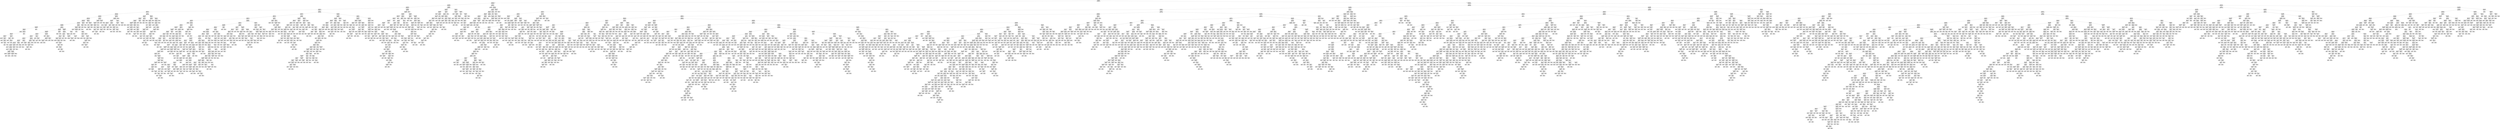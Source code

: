 digraph Tree {
node [shape=box] ;
0 [label="X[7] <= 39.5\nentropy = 0.3351\nsamples = 99761\nvalue = [93583, 6178]"] ;
1 [label="X[404] <= 0.5\nentropy = 0.0743\nsamples = 58602\nvalue = [58073, 529]"] ;
0 -> 1 [labeldistance=2.5, labelangle=45, headlabel="True"] ;
2 [label="X[2] <= 5826.5\nentropy = 0.1631\nsamples = 21580\nvalue = [21063, 517]"] ;
1 -> 2 ;
3 [label="X[4] <= 3991.5\nentropy = 0.1378\nsamples = 21337\nvalue = [20924, 413]"] ;
2 -> 3 ;
4 [label="X[192] <= 0.5\nentropy = 0.114\nsamples = 20748\nvalue = [20431, 317]"] ;
3 -> 4 ;
5 [label="X[205] <= 0.5\nentropy = 0.057\nsamples = 11892\nvalue = [11814, 78]"] ;
4 -> 5 ;
6 [label="X[210] <= 0.5\nentropy = 0.0452\nsamples = 10659\nvalue = [10606, 53]"] ;
5 -> 6 ;
7 [label="X[272] <= 0.5\nentropy = 0.0388\nsamples = 10371\nvalue = [10328, 43]"] ;
6 -> 7 ;
8 [label="X[207] <= 0.5\nentropy = 0.0346\nsamples = 10225\nvalue = [10188, 37]"] ;
7 -> 8 ;
9 [label="X[3] <= 1889.0\nentropy = 0.0323\nsamples = 10189\nvalue = [10155, 34]"] ;
8 -> 9 ;
10 [label="X[7] <= 34.5\nentropy = 0.0307\nsamples = 10166\nvalue = [10134, 32]"] ;
9 -> 10 ;
11 [label="X[5] <= 355.81\nentropy = 0.0263\nsamples = 9508\nvalue = [9483, 25]"] ;
10 -> 11 ;
12 [label="X[5] <= 355.555\nentropy = 0.1058\nsamples = 359\nvalue = [354, 5]"] ;
11 -> 12 ;
13 [label="X[321] <= 0.5\nentropy = 0.0885\nsamples = 358\nvalue = [354, 4]"] ;
12 -> 13 ;
14 [label="entropy = 0.0\nsamples = 204\nvalue = [204, 0]"] ;
13 -> 14 ;
15 [label="X[177] <= 0.5\nentropy = 0.1738\nsamples = 154\nvalue = [150, 4]"] ;
13 -> 15 ;
16 [label="X[328] <= 38.5\nentropy = 0.1392\nsamples = 153\nvalue = [150, 3]"] ;
15 -> 16 ;
17 [label="X[203] <= 0.5\nentropy = 0.0619\nsamples = 138\nvalue = [137, 1]"] ;
16 -> 17 ;
18 [label="entropy = 0.0\nsamples = 130\nvalue = [130, 0]"] ;
17 -> 18 ;
19 [label="X[0] <= 67.5\nentropy = 0.5436\nsamples = 8\nvalue = [7, 1]"] ;
17 -> 19 ;
20 [label="entropy = 0.0\nsamples = 5\nvalue = [5, 0]"] ;
19 -> 20 ;
21 [label="X[334] <= 0.5\nentropy = 0.9183\nsamples = 3\nvalue = [2, 1]"] ;
19 -> 21 ;
22 [label="entropy = 0.0\nsamples = 1\nvalue = [1, 0]"] ;
21 -> 22 ;
23 [label="X[4] <= 1250.0\nentropy = 1.0\nsamples = 2\nvalue = [1, 1]"] ;
21 -> 23 ;
24 [label="entropy = 0.0\nsamples = 1\nvalue = [0, 1]"] ;
23 -> 24 ;
25 [label="entropy = 0.0\nsamples = 1\nvalue = [1, 0]"] ;
23 -> 25 ;
26 [label="X[284] <= 0.5\nentropy = 0.5665\nsamples = 15\nvalue = [13, 2]"] ;
16 -> 26 ;
27 [label="X[208] <= 0.5\nentropy = 0.3712\nsamples = 14\nvalue = [13, 1]"] ;
26 -> 27 ;
28 [label="entropy = 0.0\nsamples = 11\nvalue = [11, 0]"] ;
27 -> 28 ;
29 [label="X[339] <= 0.5\nentropy = 0.9183\nsamples = 3\nvalue = [2, 1]"] ;
27 -> 29 ;
30 [label="entropy = 0.0\nsamples = 1\nvalue = [0, 1]"] ;
29 -> 30 ;
31 [label="entropy = 0.0\nsamples = 2\nvalue = [2, 0]"] ;
29 -> 31 ;
32 [label="entropy = 0.0\nsamples = 1\nvalue = [0, 1]"] ;
26 -> 32 ;
33 [label="entropy = 0.0\nsamples = 1\nvalue = [0, 1]"] ;
15 -> 33 ;
34 [label="entropy = 0.0\nsamples = 1\nvalue = [0, 1]"] ;
12 -> 34 ;
35 [label="X[0] <= 71.5\nentropy = 0.0225\nsamples = 9149\nvalue = [9129, 20]"] ;
11 -> 35 ;
36 [label="X[363] <= 0.5\nentropy = 0.0169\nsamples = 8262\nvalue = [8249, 13]"] ;
35 -> 36 ;
37 [label="X[5] <= 3683.3799\nentropy = 0.0158\nsamples = 8252\nvalue = [8240, 12]"] ;
36 -> 37 ;
38 [label="X[227] <= 0.5\nentropy = 0.0129\nsamples = 7833\nvalue = [7824, 9]"] ;
37 -> 38 ;
39 [label="X[4] <= 49.0\nentropy = 0.0116\nsamples = 7812\nvalue = [7804, 8]"] ;
38 -> 39 ;
40 [label="X[18] <= 0.5\nentropy = 0.0083\nsamples = 7186\nvalue = [7181, 5]"] ;
39 -> 40 ;
41 [label="X[113] <= 0.5\nentropy = 0.0068\nsamples = 7161\nvalue = [7157, 4]"] ;
40 -> 41 ;
42 [label="X[10] <= 0.5\nentropy = 0.0053\nsamples = 7126\nvalue = [7123, 3]"] ;
41 -> 42 ;
43 [label="X[226] <= 0.5\nentropy = 0.0038\nsamples = 7048\nvalue = [7046, 2]"] ;
42 -> 43 ;
44 [label="entropy = 0.0\nsamples = 4797\nvalue = [4797, 0]"] ;
43 -> 44 ;
45 [label="X[208] <= 0.5\nentropy = 0.0103\nsamples = 2251\nvalue = [2249, 2]"] ;
43 -> 45 ;
46 [label="entropy = 0.0\nsamples = 1297\nvalue = [1297, 0]"] ;
45 -> 46 ;
47 [label="X[0] <= 67.5\nentropy = 0.0217\nsamples = 954\nvalue = [952, 2]"] ;
45 -> 47 ;
48 [label="X[5] <= 1832.865\nentropy = 0.013\nsamples = 864\nvalue = [863, 1]"] ;
47 -> 48 ;
49 [label="entropy = 0.0\nsamples = 542\nvalue = [542, 0]"] ;
48 -> 49 ;
50 [label="X[5] <= 1834.6799\nentropy = 0.0303\nsamples = 322\nvalue = [321, 1]"] ;
48 -> 50 ;
51 [label="entropy = 0.0\nsamples = 1\nvalue = [0, 1]"] ;
50 -> 51 ;
52 [label="entropy = 0.0\nsamples = 321\nvalue = [321, 0]"] ;
50 -> 52 ;
53 [label="X[5] <= 1039.355\nentropy = 0.0881\nsamples = 90\nvalue = [89, 1]"] ;
47 -> 53 ;
54 [label="X[5] <= 1034.905\nentropy = 0.2499\nsamples = 24\nvalue = [23, 1]"] ;
53 -> 54 ;
55 [label="entropy = 0.0\nsamples = 22\nvalue = [22, 0]"] ;
54 -> 55 ;
56 [label="entropy = 1.0\nsamples = 2\nvalue = [1, 1]"] ;
54 -> 56 ;
57 [label="entropy = 0.0\nsamples = 66\nvalue = [66, 0]"] ;
53 -> 57 ;
58 [label="X[5] <= 579.94\nentropy = 0.099\nsamples = 78\nvalue = [77, 1]"] ;
42 -> 58 ;
59 [label="X[213] <= 0.5\nentropy = 0.7219\nsamples = 5\nvalue = [4, 1]"] ;
58 -> 59 ;
60 [label="entropy = 0.0\nsamples = 4\nvalue = [4, 0]"] ;
59 -> 60 ;
61 [label="entropy = 0.0\nsamples = 1\nvalue = [0, 1]"] ;
59 -> 61 ;
62 [label="entropy = 0.0\nsamples = 73\nvalue = [73, 0]"] ;
58 -> 62 ;
63 [label="X[248] <= 0.5\nentropy = 0.1872\nsamples = 35\nvalue = [34, 1]"] ;
41 -> 63 ;
64 [label="entropy = 0.0\nsamples = 33\nvalue = [33, 0]"] ;
63 -> 64 ;
65 [label="X[329] <= 1.0\nentropy = 1.0\nsamples = 2\nvalue = [1, 1]"] ;
63 -> 65 ;
66 [label="entropy = 0.0\nsamples = 1\nvalue = [1, 0]"] ;
65 -> 66 ;
67 [label="entropy = 0.0\nsamples = 1\nvalue = [0, 1]"] ;
65 -> 67 ;
68 [label="X[216] <= 0.5\nentropy = 0.2423\nsamples = 25\nvalue = [24, 1]"] ;
40 -> 68 ;
69 [label="entropy = 0.0\nsamples = 22\nvalue = [22, 0]"] ;
68 -> 69 ;
70 [label="X[305] <= 0.5\nentropy = 0.9183\nsamples = 3\nvalue = [2, 1]"] ;
68 -> 70 ;
71 [label="entropy = 0.0\nsamples = 2\nvalue = [2, 0]"] ;
70 -> 71 ;
72 [label="entropy = 0.0\nsamples = 1\nvalue = [0, 1]"] ;
70 -> 72 ;
73 [label="X[221] <= 0.5\nentropy = 0.0438\nsamples = 626\nvalue = [623, 3]"] ;
39 -> 73 ;
74 [label="X[4] <= 56.5\nentropy = 0.0312\nsamples = 624\nvalue = [622, 2]"] ;
73 -> 74 ;
75 [label="X[269] <= 0.5\nentropy = 0.2714\nsamples = 43\nvalue = [41, 2]"] ;
74 -> 75 ;
76 [label="X[5] <= 928.755\nentropy = 0.1623\nsamples = 42\nvalue = [41, 1]"] ;
75 -> 76 ;
77 [label="X[212] <= 0.5\nentropy = 0.7219\nsamples = 5\nvalue = [4, 1]"] ;
76 -> 77 ;
78 [label="entropy = 0.0\nsamples = 4\nvalue = [4, 0]"] ;
77 -> 78 ;
79 [label="entropy = 0.0\nsamples = 1\nvalue = [0, 1]"] ;
77 -> 79 ;
80 [label="entropy = 0.0\nsamples = 37\nvalue = [37, 0]"] ;
76 -> 80 ;
81 [label="entropy = 0.0\nsamples = 1\nvalue = [0, 1]"] ;
75 -> 81 ;
82 [label="entropy = 0.0\nsamples = 581\nvalue = [581, 0]"] ;
74 -> 82 ;
83 [label="X[5] <= 1663.145\nentropy = 1.0\nsamples = 2\nvalue = [1, 1]"] ;
73 -> 83 ;
84 [label="entropy = 0.0\nsamples = 1\nvalue = [1, 0]"] ;
83 -> 84 ;
85 [label="entropy = 0.0\nsamples = 1\nvalue = [0, 1]"] ;
83 -> 85 ;
86 [label="X[275] <= 0.5\nentropy = 0.2762\nsamples = 21\nvalue = [20, 1]"] ;
38 -> 86 ;
87 [label="entropy = 0.0\nsamples = 19\nvalue = [19, 0]"] ;
86 -> 87 ;
88 [label="X[242] <= 24.5\nentropy = 1.0\nsamples = 2\nvalue = [1, 1]"] ;
86 -> 88 ;
89 [label="entropy = 0.0\nsamples = 1\nvalue = [0, 1]"] ;
88 -> 89 ;
90 [label="entropy = 0.0\nsamples = 1\nvalue = [1, 0]"] ;
88 -> 90 ;
91 [label="X[5] <= 3687.4951\nentropy = 0.0613\nsamples = 419\nvalue = [416, 3]"] ;
37 -> 91 ;
92 [label="entropy = 0.0\nsamples = 1\nvalue = [0, 1]"] ;
91 -> 92 ;
93 [label="X[151] <= 0.5\nentropy = 0.0438\nsamples = 418\nvalue = [416, 2]"] ;
91 -> 93 ;
94 [label="X[5] <= 3759.99\nentropy = 0.0249\nsamples = 406\nvalue = [405, 1]"] ;
93 -> 94 ;
95 [label="X[5] <= 3757.8501\nentropy = 0.1914\nsamples = 34\nvalue = [33, 1]"] ;
94 -> 95 ;
96 [label="entropy = 0.0\nsamples = 33\nvalue = [33, 0]"] ;
95 -> 96 ;
97 [label="entropy = 0.0\nsamples = 1\nvalue = [0, 1]"] ;
95 -> 97 ;
98 [label="entropy = 0.0\nsamples = 372\nvalue = [372, 0]"] ;
94 -> 98 ;
99 [label="X[347] <= 0.5\nentropy = 0.4138\nsamples = 12\nvalue = [11, 1]"] ;
93 -> 99 ;
100 [label="entropy = 0.0\nsamples = 11\nvalue = [11, 0]"] ;
99 -> 100 ;
101 [label="entropy = 0.0\nsamples = 1\nvalue = [0, 1]"] ;
99 -> 101 ;
102 [label="X[329] <= 1.0\nentropy = 0.469\nsamples = 10\nvalue = [9, 1]"] ;
36 -> 102 ;
103 [label="entropy = 0.0\nsamples = 9\nvalue = [9, 0]"] ;
102 -> 103 ;
104 [label="entropy = 0.0\nsamples = 1\nvalue = [0, 1]"] ;
102 -> 104 ;
105 [label="X[5] <= 6569.8398\nentropy = 0.0665\nsamples = 887\nvalue = [880, 7]"] ;
35 -> 105 ;
106 [label="X[347] <= 0.5\nentropy = 0.0586\nsamples = 885\nvalue = [879, 6]"] ;
105 -> 106 ;
107 [label="X[173] <= 0.5\nentropy = 0.1687\nsamples = 160\nvalue = [156, 4]"] ;
106 -> 107 ;
108 [label="X[233] <= 0.5\nentropy = 0.1357\nsamples = 158\nvalue = [155, 3]"] ;
107 -> 108 ;
109 [label="X[212] <= 0.5\nentropy = 0.099\nsamples = 156\nvalue = [154, 2]"] ;
108 -> 109 ;
110 [label="entropy = 0.0\nsamples = 136\nvalue = [136, 0]"] ;
109 -> 110 ;
111 [label="X[321] <= 0.5\nentropy = 0.469\nsamples = 20\nvalue = [18, 2]"] ;
109 -> 111 ;
112 [label="entropy = 0.0\nsamples = 13\nvalue = [13, 0]"] ;
111 -> 112 ;
113 [label="X[5] <= 2017.62\nentropy = 0.8631\nsamples = 7\nvalue = [5, 2]"] ;
111 -> 113 ;
114 [label="X[401] <= 0.5\nentropy = 0.65\nsamples = 6\nvalue = [5, 1]"] ;
113 -> 114 ;
115 [label="entropy = 0.0\nsamples = 3\nvalue = [3, 0]"] ;
114 -> 115 ;
116 [label="X[105] <= 0.5\nentropy = 0.9183\nsamples = 3\nvalue = [2, 1]"] ;
114 -> 116 ;
117 [label="entropy = 0.0\nsamples = 1\nvalue = [1, 0]"] ;
116 -> 117 ;
118 [label="X[0] <= 77.5\nentropy = 1.0\nsamples = 2\nvalue = [1, 1]"] ;
116 -> 118 ;
119 [label="entropy = 0.0\nsamples = 1\nvalue = [1, 0]"] ;
118 -> 119 ;
120 [label="entropy = 0.0\nsamples = 1\nvalue = [0, 1]"] ;
118 -> 120 ;
121 [label="entropy = 0.0\nsamples = 1\nvalue = [0, 1]"] ;
113 -> 121 ;
122 [label="X[321] <= 0.5\nentropy = 1.0\nsamples = 2\nvalue = [1, 1]"] ;
108 -> 122 ;
123 [label="entropy = 0.0\nsamples = 1\nvalue = [0, 1]"] ;
122 -> 123 ;
124 [label="entropy = 0.0\nsamples = 1\nvalue = [1, 0]"] ;
122 -> 124 ;
125 [label="X[199] <= 0.5\nentropy = 1.0\nsamples = 2\nvalue = [1, 1]"] ;
107 -> 125 ;
126 [label="entropy = 0.0\nsamples = 1\nvalue = [0, 1]"] ;
125 -> 126 ;
127 [label="entropy = 0.0\nsamples = 1\nvalue = [1, 0]"] ;
125 -> 127 ;
128 [label="X[4] <= 1821.5\nentropy = 0.0274\nsamples = 725\nvalue = [723, 2]"] ;
106 -> 128 ;
129 [label="X[5] <= 3125.6951\nentropy = 0.0156\nsamples = 698\nvalue = [697, 1]"] ;
128 -> 129 ;
130 [label="entropy = 0.0\nsamples = 646\nvalue = [646, 0]"] ;
129 -> 130 ;
131 [label="X[5] <= 3164.7351\nentropy = 0.1371\nsamples = 52\nvalue = [51, 1]"] ;
129 -> 131 ;
132 [label="entropy = 0.0\nsamples = 1\nvalue = [0, 1]"] ;
131 -> 132 ;
133 [label="entropy = 0.0\nsamples = 51\nvalue = [51, 0]"] ;
131 -> 133 ;
134 [label="X[4] <= 1905.5\nentropy = 0.2285\nsamples = 27\nvalue = [26, 1]"] ;
128 -> 134 ;
135 [label="entropy = 0.0\nsamples = 1\nvalue = [0, 1]"] ;
134 -> 135 ;
136 [label="entropy = 0.0\nsamples = 26\nvalue = [26, 0]"] ;
134 -> 136 ;
137 [label="X[311] <= 0.5\nentropy = 1.0\nsamples = 2\nvalue = [1, 1]"] ;
105 -> 137 ;
138 [label="entropy = 0.0\nsamples = 1\nvalue = [1, 0]"] ;
137 -> 138 ;
139 [label="entropy = 0.0\nsamples = 1\nvalue = [0, 1]"] ;
137 -> 139 ;
140 [label="X[380] <= 0.5\nentropy = 0.085\nsamples = 658\nvalue = [651, 7]"] ;
10 -> 140 ;
141 [label="X[5] <= 1484.015\nentropy = 0.0751\nsamples = 656\nvalue = [650, 6]"] ;
140 -> 141 ;
142 [label="entropy = 0.0\nsamples = 270\nvalue = [270, 0]"] ;
141 -> 142 ;
143 [label="X[5] <= 1487.865\nentropy = 0.1156\nsamples = 386\nvalue = [380, 6]"] ;
141 -> 143 ;
144 [label="entropy = 0.0\nsamples = 1\nvalue = [0, 1]"] ;
143 -> 144 ;
145 [label="X[6] <= 3.5\nentropy = 0.1\nsamples = 385\nvalue = [380, 5]"] ;
143 -> 145 ;
146 [label="X[329] <= 0.5\nentropy = 0.1855\nsamples = 177\nvalue = [172, 5]"] ;
145 -> 146 ;
147 [label="X[173] <= 0.5\nentropy = 0.0663\nsamples = 127\nvalue = [126, 1]"] ;
146 -> 147 ;
148 [label="entropy = 0.0\nsamples = 126\nvalue = [126, 0]"] ;
147 -> 148 ;
149 [label="entropy = 0.0\nsamples = 1\nvalue = [0, 1]"] ;
147 -> 149 ;
150 [label="X[5] <= 2291.52\nentropy = 0.4022\nsamples = 50\nvalue = [46, 4]"] ;
146 -> 150 ;
151 [label="X[48] <= 0.5\nentropy = 0.684\nsamples = 22\nvalue = [18, 4]"] ;
150 -> 151 ;
152 [label="X[5] <= 2240.9849\nentropy = 0.469\nsamples = 20\nvalue = [18, 2]"] ;
151 -> 152 ;
153 [label="X[283] <= 0.5\nentropy = 0.2975\nsamples = 19\nvalue = [18, 1]"] ;
152 -> 153 ;
154 [label="entropy = 0.0\nsamples = 16\nvalue = [16, 0]"] ;
153 -> 154 ;
155 [label="X[5] <= 1601.2351\nentropy = 0.9183\nsamples = 3\nvalue = [2, 1]"] ;
153 -> 155 ;
156 [label="entropy = 0.0\nsamples = 1\nvalue = [0, 1]"] ;
155 -> 156 ;
157 [label="entropy = 0.0\nsamples = 2\nvalue = [2, 0]"] ;
155 -> 157 ;
158 [label="entropy = 0.0\nsamples = 1\nvalue = [0, 1]"] ;
152 -> 158 ;
159 [label="entropy = 0.0\nsamples = 2\nvalue = [0, 2]"] ;
151 -> 159 ;
160 [label="entropy = 0.0\nsamples = 28\nvalue = [28, 0]"] ;
150 -> 160 ;
161 [label="entropy = 0.0\nsamples = 208\nvalue = [208, 0]"] ;
145 -> 161 ;
162 [label="X[185] <= 0.5\nentropy = 1.0\nsamples = 2\nvalue = [1, 1]"] ;
140 -> 162 ;
163 [label="entropy = 0.0\nsamples = 1\nvalue = [0, 1]"] ;
162 -> 163 ;
164 [label="entropy = 0.0\nsamples = 1\nvalue = [1, 0]"] ;
162 -> 164 ;
165 [label="X[3] <= 2317.5\nentropy = 0.4262\nsamples = 23\nvalue = [21, 2]"] ;
9 -> 165 ;
166 [label="X[215] <= 0.5\nentropy = 0.971\nsamples = 5\nvalue = [3, 2]"] ;
165 -> 166 ;
167 [label="entropy = 0.0\nsamples = 3\nvalue = [3, 0]"] ;
166 -> 167 ;
168 [label="entropy = 0.0\nsamples = 2\nvalue = [0, 2]"] ;
166 -> 168 ;
169 [label="entropy = 0.0\nsamples = 18\nvalue = [18, 0]"] ;
165 -> 169 ;
170 [label="X[348] <= 0.5\nentropy = 0.4138\nsamples = 36\nvalue = [33, 3]"] ;
8 -> 170 ;
171 [label="entropy = 0.0\nsamples = 22\nvalue = [22, 0]"] ;
170 -> 171 ;
172 [label="X[5] <= 1537.01\nentropy = 0.7496\nsamples = 14\nvalue = [11, 3]"] ;
170 -> 172 ;
173 [label="entropy = 0.0\nsamples = 6\nvalue = [6, 0]"] ;
172 -> 173 ;
174 [label="X[188] <= 0.5\nentropy = 0.9544\nsamples = 8\nvalue = [5, 3]"] ;
172 -> 174 ;
175 [label="X[226] <= 0.5\nentropy = 0.971\nsamples = 5\nvalue = [2, 3]"] ;
174 -> 175 ;
176 [label="entropy = 0.0\nsamples = 3\nvalue = [0, 3]"] ;
175 -> 176 ;
177 [label="entropy = 0.0\nsamples = 2\nvalue = [2, 0]"] ;
175 -> 177 ;
178 [label="entropy = 0.0\nsamples = 3\nvalue = [3, 0]"] ;
174 -> 178 ;
179 [label="X[211] <= 0.5\nentropy = 0.2473\nsamples = 146\nvalue = [140, 6]"] ;
7 -> 179 ;
180 [label="X[5] <= 1205.98\nentropy = 0.1841\nsamples = 143\nvalue = [139, 4]"] ;
179 -> 180 ;
181 [label="X[5] <= 1188.855\nentropy = 0.4199\nsamples = 47\nvalue = [43, 4]"] ;
180 -> 181 ;
182 [label="X[225] <= 0.5\nentropy = 0.2623\nsamples = 45\nvalue = [43, 2]"] ;
181 -> 182 ;
183 [label="entropy = 0.0\nsamples = 30\nvalue = [30, 0]"] ;
182 -> 183 ;
184 [label="X[18] <= 0.5\nentropy = 0.5665\nsamples = 15\nvalue = [13, 2]"] ;
182 -> 184 ;
185 [label="X[242] <= 43.5\nentropy = 0.3712\nsamples = 14\nvalue = [13, 1]"] ;
184 -> 185 ;
186 [label="entropy = 0.0\nsamples = 11\nvalue = [11, 0]"] ;
185 -> 186 ;
187 [label="X[7] <= 13.0\nentropy = 0.9183\nsamples = 3\nvalue = [2, 1]"] ;
185 -> 187 ;
188 [label="entropy = 0.0\nsamples = 2\nvalue = [2, 0]"] ;
187 -> 188 ;
189 [label="entropy = 0.0\nsamples = 1\nvalue = [0, 1]"] ;
187 -> 189 ;
190 [label="entropy = 0.0\nsamples = 1\nvalue = [0, 1]"] ;
184 -> 190 ;
191 [label="entropy = 0.0\nsamples = 2\nvalue = [0, 2]"] ;
181 -> 191 ;
192 [label="entropy = 0.0\nsamples = 96\nvalue = [96, 0]"] ;
180 -> 192 ;
193 [label="X[5] <= 718.585\nentropy = 0.9183\nsamples = 3\nvalue = [1, 2]"] ;
179 -> 193 ;
194 [label="entropy = 0.0\nsamples = 1\nvalue = [1, 0]"] ;
193 -> 194 ;
195 [label="entropy = 0.0\nsamples = 2\nvalue = [0, 2]"] ;
193 -> 195 ;
196 [label="X[5] <= 2022.8101\nentropy = 0.2175\nsamples = 288\nvalue = [278, 10]"] ;
6 -> 196 ;
197 [label="X[403] <= 0.5\nentropy = 0.2885\nsamples = 198\nvalue = [188, 10]"] ;
196 -> 197 ;
198 [label="X[4] <= 122.5\nentropy = 0.2295\nsamples = 188\nvalue = [181, 7]"] ;
197 -> 198 ;
199 [label="X[401] <= 0.5\nentropy = 0.1044\nsamples = 146\nvalue = [144, 2]"] ;
198 -> 199 ;
200 [label="entropy = 0.0\nsamples = 125\nvalue = [125, 0]"] ;
199 -> 200 ;
201 [label="X[311] <= 0.5\nentropy = 0.4537\nsamples = 21\nvalue = [19, 2]"] ;
199 -> 201 ;
202 [label="entropy = 0.0\nsamples = 14\nvalue = [14, 0]"] ;
201 -> 202 ;
203 [label="X[0] <= 70.5\nentropy = 0.8631\nsamples = 7\nvalue = [5, 2]"] ;
201 -> 203 ;
204 [label="X[332] <= 0.5\nentropy = 0.9183\nsamples = 3\nvalue = [1, 2]"] ;
203 -> 204 ;
205 [label="entropy = 0.0\nsamples = 2\nvalue = [0, 2]"] ;
204 -> 205 ;
206 [label="entropy = 0.0\nsamples = 1\nvalue = [1, 0]"] ;
204 -> 206 ;
207 [label="entropy = 0.0\nsamples = 4\nvalue = [4, 0]"] ;
203 -> 207 ;
208 [label="X[6] <= 2.5\nentropy = 0.5266\nsamples = 42\nvalue = [37, 5]"] ;
198 -> 208 ;
209 [label="X[0] <= 41.0\nentropy = 0.2223\nsamples = 28\nvalue = [27, 1]"] ;
208 -> 209 ;
210 [label="X[0] <= 38.5\nentropy = 0.5917\nsamples = 7\nvalue = [6, 1]"] ;
209 -> 210 ;
211 [label="entropy = 0.0\nsamples = 6\nvalue = [6, 0]"] ;
210 -> 211 ;
212 [label="entropy = 0.0\nsamples = 1\nvalue = [0, 1]"] ;
210 -> 212 ;
213 [label="entropy = 0.0\nsamples = 21\nvalue = [21, 0]"] ;
209 -> 213 ;
214 [label="X[7] <= 34.0\nentropy = 0.8631\nsamples = 14\nvalue = [10, 4]"] ;
208 -> 214 ;
215 [label="X[4] <= 950.0\nentropy = 0.971\nsamples = 10\nvalue = [6, 4]"] ;
214 -> 215 ;
216 [label="X[5] <= 1966.21\nentropy = 0.65\nsamples = 6\nvalue = [5, 1]"] ;
215 -> 216 ;
217 [label="entropy = 0.0\nsamples = 5\nvalue = [5, 0]"] ;
216 -> 217 ;
218 [label="entropy = 0.0\nsamples = 1\nvalue = [0, 1]"] ;
216 -> 218 ;
219 [label="X[0] <= 61.5\nentropy = 0.8113\nsamples = 4\nvalue = [1, 3]"] ;
215 -> 219 ;
220 [label="entropy = 0.0\nsamples = 3\nvalue = [0, 3]"] ;
219 -> 220 ;
221 [label="entropy = 0.0\nsamples = 1\nvalue = [1, 0]"] ;
219 -> 221 ;
222 [label="entropy = 0.0\nsamples = 4\nvalue = [4, 0]"] ;
214 -> 222 ;
223 [label="X[7] <= 11.0\nentropy = 0.8813\nsamples = 10\nvalue = [7, 3]"] ;
197 -> 223 ;
224 [label="X[5] <= 1822.64\nentropy = 0.5917\nsamples = 7\nvalue = [6, 1]"] ;
223 -> 224 ;
225 [label="entropy = 0.0\nsamples = 6\nvalue = [6, 0]"] ;
224 -> 225 ;
226 [label="entropy = 0.0\nsamples = 1\nvalue = [0, 1]"] ;
224 -> 226 ;
227 [label="X[242] <= 21.5\nentropy = 0.9183\nsamples = 3\nvalue = [1, 2]"] ;
223 -> 227 ;
228 [label="entropy = 0.0\nsamples = 2\nvalue = [0, 2]"] ;
227 -> 228 ;
229 [label="entropy = 0.0\nsamples = 1\nvalue = [1, 0]"] ;
227 -> 229 ;
230 [label="entropy = 0.0\nsamples = 90\nvalue = [90, 0]"] ;
196 -> 230 ;
231 [label="X[7] <= 25.5\nentropy = 0.143\nsamples = 1233\nvalue = [1208, 25]"] ;
5 -> 231 ;
232 [label="X[0] <= 79.5\nentropy = 0.0938\nsamples = 917\nvalue = [906, 11]"] ;
231 -> 232 ;
233 [label="X[273] <= 0.5\nentropy = 0.0731\nsamples = 903\nvalue = [895, 8]"] ;
232 -> 233 ;
234 [label="X[4] <= 1475.0\nentropy = 0.0579\nsamples = 898\nvalue = [892, 6]"] ;
233 -> 234 ;
235 [label="X[5] <= 2679.3999\nentropy = 0.0244\nsamples = 833\nvalue = [831, 2]"] ;
234 -> 235 ;
236 [label="entropy = 0.0\nsamples = 694\nvalue = [694, 0]"] ;
235 -> 236 ;
237 [label="X[5] <= 2681.74\nentropy = 0.1087\nsamples = 139\nvalue = [137, 2]"] ;
235 -> 237 ;
238 [label="entropy = 0.0\nsamples = 1\nvalue = [0, 1]"] ;
237 -> 238 ;
239 [label="X[0] <= 68.5\nentropy = 0.0619\nsamples = 138\nvalue = [137, 1]"] ;
237 -> 239 ;
240 [label="entropy = 0.0\nsamples = 128\nvalue = [128, 0]"] ;
239 -> 240 ;
241 [label="X[0] <= 69.5\nentropy = 0.469\nsamples = 10\nvalue = [9, 1]"] ;
239 -> 241 ;
242 [label="X[5] <= 3646.47\nentropy = 1.0\nsamples = 2\nvalue = [1, 1]"] ;
241 -> 242 ;
243 [label="entropy = 0.0\nsamples = 1\nvalue = [0, 1]"] ;
242 -> 243 ;
244 [label="entropy = 0.0\nsamples = 1\nvalue = [1, 0]"] ;
242 -> 244 ;
245 [label="entropy = 0.0\nsamples = 8\nvalue = [8, 0]"] ;
241 -> 245 ;
246 [label="X[4] <= 2075.0\nentropy = 0.3335\nsamples = 65\nvalue = [61, 4]"] ;
234 -> 246 ;
247 [label="X[305] <= 0.5\nentropy = 0.5917\nsamples = 28\nvalue = [24, 4]"] ;
246 -> 247 ;
248 [label="entropy = 0.0\nsamples = 11\nvalue = [11, 0]"] ;
247 -> 248 ;
249 [label="X[0] <= 50.5\nentropy = 0.7871\nsamples = 17\nvalue = [13, 4]"] ;
247 -> 249 ;
250 [label="entropy = 0.0\nsamples = 8\nvalue = [8, 0]"] ;
249 -> 250 ;
251 [label="X[62] <= 0.5\nentropy = 0.9911\nsamples = 9\nvalue = [5, 4]"] ;
249 -> 251 ;
252 [label="entropy = 0.0\nsamples = 3\nvalue = [3, 0]"] ;
251 -> 252 ;
253 [label="X[67] <= 0.5\nentropy = 0.9183\nsamples = 6\nvalue = [2, 4]"] ;
251 -> 253 ;
254 [label="X[5] <= 2779.0449\nentropy = 0.7219\nsamples = 5\nvalue = [1, 4]"] ;
253 -> 254 ;
255 [label="entropy = 0.0\nsamples = 4\nvalue = [0, 4]"] ;
254 -> 255 ;
256 [label="entropy = 0.0\nsamples = 1\nvalue = [1, 0]"] ;
254 -> 256 ;
257 [label="entropy = 0.0\nsamples = 1\nvalue = [1, 0]"] ;
253 -> 257 ;
258 [label="entropy = 0.0\nsamples = 37\nvalue = [37, 0]"] ;
246 -> 258 ;
259 [label="X[0] <= 37.0\nentropy = 0.971\nsamples = 5\nvalue = [3, 2]"] ;
233 -> 259 ;
260 [label="entropy = 0.0\nsamples = 2\nvalue = [0, 2]"] ;
259 -> 260 ;
261 [label="entropy = 0.0\nsamples = 3\nvalue = [3, 0]"] ;
259 -> 261 ;
262 [label="X[0] <= 82.0\nentropy = 0.7496\nsamples = 14\nvalue = [11, 3]"] ;
232 -> 262 ;
263 [label="X[314] <= 0.5\nentropy = 0.971\nsamples = 5\nvalue = [2, 3]"] ;
262 -> 263 ;
264 [label="entropy = 0.0\nsamples = 3\nvalue = [0, 3]"] ;
263 -> 264 ;
265 [label="entropy = 0.0\nsamples = 2\nvalue = [2, 0]"] ;
263 -> 265 ;
266 [label="entropy = 0.0\nsamples = 9\nvalue = [9, 0]"] ;
262 -> 266 ;
267 [label="X[328] <= 2.5\nentropy = 0.2617\nsamples = 316\nvalue = [302, 14]"] ;
231 -> 267 ;
268 [label="X[403] <= 0.5\nentropy = 0.6268\nsamples = 51\nvalue = [43, 8]"] ;
267 -> 268 ;
269 [label="X[54] <= 0.5\nentropy = 0.5364\nsamples = 49\nvalue = [43, 6]"] ;
268 -> 269 ;
270 [label="X[222] <= 0.5\nentropy = 0.4821\nsamples = 48\nvalue = [43, 5]"] ;
269 -> 270 ;
271 [label="entropy = 0.0\nsamples = 1\nvalue = [0, 1]"] ;
270 -> 271 ;
272 [label="X[246] <= 0.5\nentropy = 0.4199\nsamples = 47\nvalue = [43, 4]"] ;
270 -> 272 ;
273 [label="X[68] <= 0.5\nentropy = 0.3478\nsamples = 46\nvalue = [43, 3]"] ;
272 -> 273 ;
274 [label="X[5] <= 1805.75\nentropy = 0.2623\nsamples = 45\nvalue = [43, 2]"] ;
273 -> 274 ;
275 [label="entropy = 0.0\nsamples = 24\nvalue = [24, 0]"] ;
274 -> 275 ;
276 [label="X[5] <= 1827.39\nentropy = 0.4537\nsamples = 21\nvalue = [19, 2]"] ;
274 -> 276 ;
277 [label="entropy = 0.0\nsamples = 1\nvalue = [0, 1]"] ;
276 -> 277 ;
278 [label="X[6] <= 1.5\nentropy = 0.2864\nsamples = 20\nvalue = [19, 1]"] ;
276 -> 278 ;
279 [label="X[0] <= 44.0\nentropy = 0.7219\nsamples = 5\nvalue = [4, 1]"] ;
278 -> 279 ;
280 [label="entropy = 0.0\nsamples = 4\nvalue = [4, 0]"] ;
279 -> 280 ;
281 [label="entropy = 0.0\nsamples = 1\nvalue = [0, 1]"] ;
279 -> 281 ;
282 [label="entropy = 0.0\nsamples = 15\nvalue = [15, 0]"] ;
278 -> 282 ;
283 [label="entropy = 0.0\nsamples = 1\nvalue = [0, 1]"] ;
273 -> 283 ;
284 [label="entropy = 0.0\nsamples = 1\nvalue = [0, 1]"] ;
272 -> 284 ;
285 [label="entropy = 0.0\nsamples = 1\nvalue = [0, 1]"] ;
269 -> 285 ;
286 [label="entropy = 0.0\nsamples = 2\nvalue = [0, 2]"] ;
268 -> 286 ;
287 [label="X[127] <= 0.5\nentropy = 0.156\nsamples = 265\nvalue = [259, 6]"] ;
267 -> 287 ;
288 [label="X[107] <= 0.5\nentropy = 0.1354\nsamples = 264\nvalue = [259, 5]"] ;
287 -> 288 ;
289 [label="X[0] <= 36.5\nentropy = 0.1136\nsamples = 263\nvalue = [259, 4]"] ;
288 -> 289 ;
290 [label="entropy = 0.0\nsamples = 145\nvalue = [145, 0]"] ;
289 -> 290 ;
291 [label="X[280] <= 0.5\nentropy = 0.2136\nsamples = 118\nvalue = [114, 4]"] ;
289 -> 291 ;
292 [label="entropy = 0.0\nsamples = 49\nvalue = [49, 0]"] ;
291 -> 292 ;
293 [label="X[0] <= 47.5\nentropy = 0.3193\nsamples = 69\nvalue = [65, 4]"] ;
291 -> 293 ;
294 [label="X[5] <= 2251.855\nentropy = 0.4079\nsamples = 49\nvalue = [45, 4]"] ;
293 -> 294 ;
295 [label="X[5] <= 2135.97\nentropy = 0.4942\nsamples = 37\nvalue = [33, 4]"] ;
294 -> 295 ;
296 [label="X[4] <= 363.0\nentropy = 0.4138\nsamples = 36\nvalue = [33, 3]"] ;
295 -> 296 ;
297 [label="X[14] <= 0.5\nentropy = 0.2164\nsamples = 29\nvalue = [28, 1]"] ;
296 -> 297 ;
298 [label="entropy = 0.0\nsamples = 17\nvalue = [17, 0]"] ;
297 -> 298 ;
299 [label="X[0] <= 44.5\nentropy = 0.4138\nsamples = 12\nvalue = [11, 1]"] ;
297 -> 299 ;
300 [label="X[0] <= 43.5\nentropy = 0.7219\nsamples = 5\nvalue = [4, 1]"] ;
299 -> 300 ;
301 [label="entropy = 0.0\nsamples = 3\nvalue = [3, 0]"] ;
300 -> 301 ;
302 [label="X[4] <= 17.5\nentropy = 1.0\nsamples = 2\nvalue = [1, 1]"] ;
300 -> 302 ;
303 [label="entropy = 0.0\nsamples = 1\nvalue = [0, 1]"] ;
302 -> 303 ;
304 [label="entropy = 0.0\nsamples = 1\nvalue = [1, 0]"] ;
302 -> 304 ;
305 [label="entropy = 0.0\nsamples = 7\nvalue = [7, 0]"] ;
299 -> 305 ;
306 [label="X[4] <= 470.0\nentropy = 0.8631\nsamples = 7\nvalue = [5, 2]"] ;
296 -> 306 ;
307 [label="entropy = 0.0\nsamples = 1\nvalue = [0, 1]"] ;
306 -> 307 ;
308 [label="X[248] <= 0.5\nentropy = 0.65\nsamples = 6\nvalue = [5, 1]"] ;
306 -> 308 ;
309 [label="entropy = 0.0\nsamples = 5\nvalue = [5, 0]"] ;
308 -> 309 ;
310 [label="entropy = 0.0\nsamples = 1\nvalue = [0, 1]"] ;
308 -> 310 ;
311 [label="entropy = 0.0\nsamples = 1\nvalue = [0, 1]"] ;
295 -> 311 ;
312 [label="entropy = 0.0\nsamples = 12\nvalue = [12, 0]"] ;
294 -> 312 ;
313 [label="entropy = 0.0\nsamples = 20\nvalue = [20, 0]"] ;
293 -> 313 ;
314 [label="entropy = 0.0\nsamples = 1\nvalue = [0, 1]"] ;
288 -> 314 ;
315 [label="entropy = 0.0\nsamples = 1\nvalue = [0, 1]"] ;
287 -> 315 ;
316 [label="X[205] <= 0.5\nentropy = 0.1791\nsamples = 8856\nvalue = [8617, 239]"] ;
4 -> 316 ;
317 [label="X[210] <= 0.5\nentropy = 0.1501\nsamples = 7933\nvalue = [7762, 171]"] ;
316 -> 317 ;
318 [label="X[280] <= 0.5\nentropy = 0.1259\nsamples = 7578\nvalue = [7447, 131]"] ;
317 -> 318 ;
319 [label="X[348] <= 0.5\nentropy = 0.1156\nsamples = 7467\nvalue = [7351, 116]"] ;
318 -> 319 ;
320 [label="X[0] <= 35.5\nentropy = 0.0555\nsamples = 3147\nvalue = [3127, 20]"] ;
319 -> 320 ;
321 [label="entropy = 0.0\nsamples = 683\nvalue = [683, 0]"] ;
320 -> 321 ;
322 [label="X[329] <= 1.5\nentropy = 0.068\nsamples = 2464\nvalue = [2444, 20]"] ;
320 -> 322 ;
323 [label="X[0] <= 74.5\nentropy = 0.0584\nsamples = 2367\nvalue = [2351, 16]"] ;
322 -> 323 ;
324 [label="X[5] <= 1627.105\nentropy = 0.0309\nsamples = 1578\nvalue = [1573, 5]"] ;
323 -> 324 ;
325 [label="X[5] <= 1623.0801\nentropy = 0.0529\nsamples = 833\nvalue = [828, 5]"] ;
324 -> 325 ;
326 [label="X[228] <= 0.5\nentropy = 0.0346\nsamples = 828\nvalue = [825, 3]"] ;
325 -> 326 ;
327 [label="X[311] <= 0.5\nentropy = 0.0246\nsamples = 824\nvalue = [822, 2]"] ;
326 -> 327 ;
328 [label="entropy = 0.0\nsamples = 467\nvalue = [467, 0]"] ;
327 -> 328 ;
329 [label="X[204] <= 0.5\nentropy = 0.05\nsamples = 357\nvalue = [355, 2]"] ;
327 -> 329 ;
330 [label="X[0] <= 68.5\nentropy = 0.0293\nsamples = 336\nvalue = [335, 1]"] ;
329 -> 330 ;
331 [label="entropy = 0.0\nsamples = 220\nvalue = [220, 0]"] ;
330 -> 331 ;
332 [label="X[0] <= 69.5\nentropy = 0.0715\nsamples = 116\nvalue = [115, 1]"] ;
330 -> 332 ;
333 [label="X[5] <= 1091.4451\nentropy = 0.3712\nsamples = 14\nvalue = [13, 1]"] ;
332 -> 333 ;
334 [label="entropy = 0.0\nsamples = 8\nvalue = [8, 0]"] ;
333 -> 334 ;
335 [label="X[5] <= 1159.365\nentropy = 0.65\nsamples = 6\nvalue = [5, 1]"] ;
333 -> 335 ;
336 [label="entropy = 0.0\nsamples = 1\nvalue = [0, 1]"] ;
335 -> 336 ;
337 [label="entropy = 0.0\nsamples = 5\nvalue = [5, 0]"] ;
335 -> 337 ;
338 [label="entropy = 0.0\nsamples = 102\nvalue = [102, 0]"] ;
332 -> 338 ;
339 [label="X[0] <= 44.5\nentropy = 0.2762\nsamples = 21\nvalue = [20, 1]"] ;
329 -> 339 ;
340 [label="X[285] <= 0.5\nentropy = 1.0\nsamples = 2\nvalue = [1, 1]"] ;
339 -> 340 ;
341 [label="entropy = 0.0\nsamples = 1\nvalue = [1, 0]"] ;
340 -> 341 ;
342 [label="entropy = 0.0\nsamples = 1\nvalue = [0, 1]"] ;
340 -> 342 ;
343 [label="entropy = 0.0\nsamples = 19\nvalue = [19, 0]"] ;
339 -> 343 ;
344 [label="X[0] <= 36.5\nentropy = 0.8113\nsamples = 4\nvalue = [3, 1]"] ;
326 -> 344 ;
345 [label="entropy = 0.0\nsamples = 1\nvalue = [0, 1]"] ;
344 -> 345 ;
346 [label="entropy = 0.0\nsamples = 3\nvalue = [3, 0]"] ;
344 -> 346 ;
347 [label="X[6] <= 2.5\nentropy = 0.971\nsamples = 5\nvalue = [3, 2]"] ;
325 -> 347 ;
348 [label="entropy = 0.0\nsamples = 3\nvalue = [3, 0]"] ;
347 -> 348 ;
349 [label="entropy = 0.0\nsamples = 2\nvalue = [0, 2]"] ;
347 -> 349 ;
350 [label="entropy = 0.0\nsamples = 745\nvalue = [745, 0]"] ;
324 -> 350 ;
351 [label="X[399] <= 0.5\nentropy = 0.1059\nsamples = 789\nvalue = [778, 11]"] ;
323 -> 351 ;
352 [label="X[105] <= 0.5\nentropy = 0.0981\nsamples = 788\nvalue = [778, 10]"] ;
351 -> 352 ;
353 [label="entropy = 0.0\nsamples = 225\nvalue = [225, 0]"] ;
352 -> 353 ;
354 [label="X[240] <= 0.5\nentropy = 0.1287\nsamples = 563\nvalue = [553, 10]"] ;
352 -> 354 ;
355 [label="X[326] <= 0.5\nentropy = 0.1186\nsamples = 561\nvalue = [552, 9]"] ;
354 -> 355 ;
356 [label="X[196] <= 0.5\nentropy = 0.0339\nsamples = 283\nvalue = [282, 1]"] ;
355 -> 356 ;
357 [label="entropy = 0.0\nsamples = 267\nvalue = [267, 0]"] ;
356 -> 357 ;
358 [label="X[5] <= 731.135\nentropy = 0.3373\nsamples = 16\nvalue = [15, 1]"] ;
356 -> 358 ;
359 [label="X[4] <= 50.0\nentropy = 0.9183\nsamples = 3\nvalue = [2, 1]"] ;
358 -> 359 ;
360 [label="entropy = 0.0\nsamples = 2\nvalue = [2, 0]"] ;
359 -> 360 ;
361 [label="entropy = 0.0\nsamples = 1\nvalue = [0, 1]"] ;
359 -> 361 ;
362 [label="entropy = 0.0\nsamples = 13\nvalue = [13, 0]"] ;
358 -> 362 ;
363 [label="X[201] <= 0.5\nentropy = 0.1882\nsamples = 278\nvalue = [270, 8]"] ;
355 -> 363 ;
364 [label="X[4] <= 594.5\nentropy = 0.2178\nsamples = 230\nvalue = [222, 8]"] ;
363 -> 364 ;
365 [label="X[4] <= 544.5\nentropy = 0.2396\nsamples = 203\nvalue = [195, 8]"] ;
364 -> 365 ;
366 [label="X[4] <= 4.0\nentropy = 0.2172\nsamples = 202\nvalue = [195, 7]"] ;
365 -> 366 ;
367 [label="X[5] <= 2582.0752\nentropy = 0.2402\nsamples = 177\nvalue = [170, 7]"] ;
366 -> 367 ;
368 [label="X[5] <= 2539.0752\nentropy = 0.2655\nsamples = 155\nvalue = [148, 7]"] ;
367 -> 368 ;
369 [label="X[5] <= 1851.345\nentropy = 0.2375\nsamples = 154\nvalue = [148, 6]"] ;
368 -> 369 ;
370 [label="X[5] <= 1845.76\nentropy = 0.2937\nsamples = 116\nvalue = [110, 6]"] ;
369 -> 370 ;
371 [label="X[291] <= 0.5\nentropy = 0.258\nsamples = 115\nvalue = [110, 5]"] ;
370 -> 371 ;
372 [label="entropy = 0.0\nsamples = 26\nvalue = [26, 0]"] ;
371 -> 372 ;
373 [label="X[5] <= 1673.4351\nentropy = 0.3121\nsamples = 89\nvalue = [84, 5]"] ;
371 -> 373 ;
374 [label="X[5] <= 1664.1851\nentropy = 0.3675\nsamples = 71\nvalue = [66, 5]"] ;
373 -> 374 ;
375 [label="X[5] <= 1226.1\nentropy = 0.2638\nsamples = 67\nvalue = [64, 3]"] ;
374 -> 375 ;
376 [label="X[5] <= 1185.9\nentropy = 0.4306\nsamples = 34\nvalue = [31, 3]"] ;
375 -> 376 ;
377 [label="X[0] <= 81.5\nentropy = 0.3298\nsamples = 33\nvalue = [31, 2]"] ;
376 -> 377 ;
378 [label="X[0] <= 76.5\nentropy = 0.5033\nsamples = 18\nvalue = [16, 2]"] ;
377 -> 378 ;
379 [label="entropy = 0.0\nsamples = 6\nvalue = [6, 0]"] ;
378 -> 379 ;
380 [label="X[5] <= 720.91\nentropy = 0.65\nsamples = 12\nvalue = [10, 2]"] ;
378 -> 380 ;
381 [label="entropy = 0.0\nsamples = 4\nvalue = [4, 0]"] ;
380 -> 381 ;
382 [label="X[5] <= 735.56\nentropy = 0.8113\nsamples = 8\nvalue = [6, 2]"] ;
380 -> 382 ;
383 [label="entropy = 0.0\nsamples = 1\nvalue = [0, 1]"] ;
382 -> 383 ;
384 [label="X[208] <= 0.5\nentropy = 0.5917\nsamples = 7\nvalue = [6, 1]"] ;
382 -> 384 ;
385 [label="entropy = 0.0\nsamples = 4\nvalue = [4, 0]"] ;
384 -> 385 ;
386 [label="X[5] <= 959.04\nentropy = 0.9183\nsamples = 3\nvalue = [2, 1]"] ;
384 -> 386 ;
387 [label="entropy = 0.0\nsamples = 1\nvalue = [0, 1]"] ;
386 -> 387 ;
388 [label="entropy = 0.0\nsamples = 2\nvalue = [2, 0]"] ;
386 -> 388 ;
389 [label="entropy = 0.0\nsamples = 15\nvalue = [15, 0]"] ;
377 -> 389 ;
390 [label="entropy = 0.0\nsamples = 1\nvalue = [0, 1]"] ;
376 -> 390 ;
391 [label="entropy = 0.0\nsamples = 33\nvalue = [33, 0]"] ;
375 -> 391 ;
392 [label="X[0] <= 82.5\nentropy = 1.0\nsamples = 4\nvalue = [2, 2]"] ;
374 -> 392 ;
393 [label="entropy = 0.0\nsamples = 1\nvalue = [0, 1]"] ;
392 -> 393 ;
394 [label="X[5] <= 1669.475\nentropy = 0.9183\nsamples = 3\nvalue = [2, 1]"] ;
392 -> 394 ;
395 [label="entropy = 0.0\nsamples = 2\nvalue = [2, 0]"] ;
394 -> 395 ;
396 [label="entropy = 0.0\nsamples = 1\nvalue = [0, 1]"] ;
394 -> 396 ;
397 [label="entropy = 0.0\nsamples = 18\nvalue = [18, 0]"] ;
373 -> 397 ;
398 [label="entropy = 0.0\nsamples = 1\nvalue = [0, 1]"] ;
370 -> 398 ;
399 [label="entropy = 0.0\nsamples = 38\nvalue = [38, 0]"] ;
369 -> 399 ;
400 [label="entropy = 0.0\nsamples = 1\nvalue = [0, 1]"] ;
368 -> 400 ;
401 [label="entropy = 0.0\nsamples = 22\nvalue = [22, 0]"] ;
367 -> 401 ;
402 [label="entropy = 0.0\nsamples = 25\nvalue = [25, 0]"] ;
366 -> 402 ;
403 [label="entropy = 0.0\nsamples = 1\nvalue = [0, 1]"] ;
365 -> 403 ;
404 [label="entropy = 0.0\nsamples = 27\nvalue = [27, 0]"] ;
364 -> 404 ;
405 [label="entropy = 0.0\nsamples = 48\nvalue = [48, 0]"] ;
363 -> 405 ;
406 [label="X[201] <= 0.5\nentropy = 1.0\nsamples = 2\nvalue = [1, 1]"] ;
354 -> 406 ;
407 [label="entropy = 0.0\nsamples = 1\nvalue = [1, 0]"] ;
406 -> 407 ;
408 [label="entropy = 0.0\nsamples = 1\nvalue = [0, 1]"] ;
406 -> 408 ;
409 [label="entropy = 0.0\nsamples = 1\nvalue = [0, 1]"] ;
351 -> 409 ;
410 [label="X[87] <= 0.5\nentropy = 0.2479\nsamples = 97\nvalue = [93, 4]"] ;
322 -> 410 ;
411 [label="X[328] <= 15.5\nentropy = 0.2006\nsamples = 96\nvalue = [93, 3]"] ;
410 -> 411 ;
412 [label="X[2] <= 3644.0\nentropy = 0.469\nsamples = 30\nvalue = [27, 3]"] ;
411 -> 412 ;
413 [label="X[7] <= 31.0\nentropy = 0.3621\nsamples = 29\nvalue = [27, 2]"] ;
412 -> 413 ;
414 [label="entropy = 0.0\nsamples = 23\nvalue = [23, 0]"] ;
413 -> 414 ;
415 [label="X[7] <= 33.0\nentropy = 0.9183\nsamples = 6\nvalue = [4, 2]"] ;
413 -> 415 ;
416 [label="entropy = 0.0\nsamples = 2\nvalue = [0, 2]"] ;
415 -> 416 ;
417 [label="entropy = 0.0\nsamples = 4\nvalue = [4, 0]"] ;
415 -> 417 ;
418 [label="entropy = 0.0\nsamples = 1\nvalue = [0, 1]"] ;
412 -> 418 ;
419 [label="entropy = 0.0\nsamples = 66\nvalue = [66, 0]"] ;
411 -> 419 ;
420 [label="entropy = 0.0\nsamples = 1\nvalue = [0, 1]"] ;
410 -> 420 ;
421 [label="X[3] <= 1551.5\nentropy = 0.1537\nsamples = 4320\nvalue = [4224, 96]"] ;
319 -> 421 ;
422 [label="X[4] <= 0.5\nentropy = 0.1427\nsamples = 4204\nvalue = [4119, 85]"] ;
421 -> 422 ;
423 [label="X[1] <= 2059.5\nentropy = 0.1209\nsamples = 3590\nvalue = [3531, 59]"] ;
422 -> 423 ;
424 [label="X[282] <= 0.5\nentropy = 0.1177\nsamples = 3586\nvalue = [3529, 57]"] ;
423 -> 424 ;
425 [label="X[232] <= 0.5\nentropy = 0.1097\nsamples = 3501\nvalue = [3450, 51]"] ;
424 -> 425 ;
426 [label="entropy = 0.0\nsamples = 356\nvalue = [356, 0]"] ;
425 -> 426 ;
427 [label="X[207] <= 0.5\nentropy = 0.1196\nsamples = 3145\nvalue = [3094, 51]"] ;
425 -> 427 ;
428 [label="X[390] <= 0.5\nentropy = 0.1145\nsamples = 3126\nvalue = [3078, 48]"] ;
427 -> 428 ;
429 [label="X[402] <= 0.5\nentropy = 0.1126\nsamples = 3125\nvalue = [3078, 47]"] ;
428 -> 429 ;
430 [label="X[5] <= 1623.54\nentropy = 0.0854\nsamples = 2057\nvalue = [2035, 22]"] ;
429 -> 430 ;
431 [label="X[110] <= 0.5\nentropy = 0.0371\nsamples = 1016\nvalue = [1012, 4]"] ;
430 -> 431 ;
432 [label="X[246] <= 0.5\nentropy = 0.0293\nsamples = 1005\nvalue = [1002, 3]"] ;
431 -> 432 ;
433 [label="X[0] <= 86.5\nentropy = 0.021\nsamples = 988\nvalue = [986, 2]"] ;
432 -> 433 ;
434 [label="X[201] <= 0.5\nentropy = 0.0119\nsamples = 953\nvalue = [952, 1]"] ;
433 -> 434 ;
435 [label="entropy = 0.0\nsamples = 800\nvalue = [800, 0]"] ;
434 -> 435 ;
436 [label="X[5] <= 1156.2151\nentropy = 0.0568\nsamples = 153\nvalue = [152, 1]"] ;
434 -> 436 ;
437 [label="entropy = 0.0\nsamples = 99\nvalue = [99, 0]"] ;
436 -> 437 ;
438 [label="X[5] <= 1164.72\nentropy = 0.133\nsamples = 54\nvalue = [53, 1]"] ;
436 -> 438 ;
439 [label="entropy = 0.0\nsamples = 1\nvalue = [0, 1]"] ;
438 -> 439 ;
440 [label="entropy = 0.0\nsamples = 53\nvalue = [53, 0]"] ;
438 -> 440 ;
441 [label="X[5] <= 723.16\nentropy = 0.1872\nsamples = 35\nvalue = [34, 1]"] ;
433 -> 441 ;
442 [label="X[5] <= 636.985\nentropy = 0.7219\nsamples = 5\nvalue = [4, 1]"] ;
441 -> 442 ;
443 [label="entropy = 0.0\nsamples = 4\nvalue = [4, 0]"] ;
442 -> 443 ;
444 [label="entropy = 0.0\nsamples = 1\nvalue = [0, 1]"] ;
442 -> 444 ;
445 [label="entropy = 0.0\nsamples = 30\nvalue = [30, 0]"] ;
441 -> 445 ;
446 [label="X[329] <= 0.5\nentropy = 0.3228\nsamples = 17\nvalue = [16, 1]"] ;
432 -> 446 ;
447 [label="entropy = 0.0\nsamples = 16\nvalue = [16, 0]"] ;
446 -> 447 ;
448 [label="entropy = 0.0\nsamples = 1\nvalue = [0, 1]"] ;
446 -> 448 ;
449 [label="X[5] <= 347.535\nentropy = 0.4395\nsamples = 11\nvalue = [10, 1]"] ;
431 -> 449 ;
450 [label="X[5] <= 290.835\nentropy = 1.0\nsamples = 2\nvalue = [1, 1]"] ;
449 -> 450 ;
451 [label="entropy = 0.0\nsamples = 1\nvalue = [1, 0]"] ;
450 -> 451 ;
452 [label="entropy = 0.0\nsamples = 1\nvalue = [0, 1]"] ;
450 -> 452 ;
453 [label="entropy = 0.0\nsamples = 9\nvalue = [9, 0]"] ;
449 -> 453 ;
454 [label="X[5] <= 1625.1851\nentropy = 0.1259\nsamples = 1041\nvalue = [1023, 18]"] ;
430 -> 454 ;
455 [label="entropy = 0.0\nsamples = 1\nvalue = [0, 1]"] ;
454 -> 455 ;
456 [label="X[0] <= 54.5\nentropy = 0.1204\nsamples = 1040\nvalue = [1023, 17]"] ;
454 -> 456 ;
457 [label="entropy = 0.0\nsamples = 185\nvalue = [185, 0]"] ;
456 -> 457 ;
458 [label="X[222] <= 0.5\nentropy = 0.1408\nsamples = 855\nvalue = [838, 17]"] ;
456 -> 458 ;
459 [label="X[2] <= 2596.0\nentropy = 0.386\nsamples = 53\nvalue = [49, 4]"] ;
458 -> 459 ;
460 [label="X[5] <= 2057.4351\nentropy = 0.3182\nsamples = 52\nvalue = [49, 3]"] ;
459 -> 460 ;
461 [label="X[5] <= 2035.585\nentropy = 0.5917\nsamples = 21\nvalue = [18, 3]"] ;
460 -> 461 ;
462 [label="X[0] <= 74.5\nentropy = 0.469\nsamples = 20\nvalue = [18, 2]"] ;
461 -> 462 ;
463 [label="entropy = 0.0\nsamples = 13\nvalue = [13, 0]"] ;
462 -> 463 ;
464 [label="X[0] <= 75.5\nentropy = 0.8631\nsamples = 7\nvalue = [5, 2]"] ;
462 -> 464 ;
465 [label="entropy = 0.0\nsamples = 2\nvalue = [0, 2]"] ;
464 -> 465 ;
466 [label="entropy = 0.0\nsamples = 5\nvalue = [5, 0]"] ;
464 -> 466 ;
467 [label="entropy = 0.0\nsamples = 1\nvalue = [0, 1]"] ;
461 -> 467 ;
468 [label="entropy = 0.0\nsamples = 31\nvalue = [31, 0]"] ;
460 -> 468 ;
469 [label="entropy = 0.0\nsamples = 1\nvalue = [0, 1]"] ;
459 -> 469 ;
470 [label="X[0] <= 55.5\nentropy = 0.1196\nsamples = 802\nvalue = [789, 13]"] ;
458 -> 470 ;
471 [label="X[5] <= 1812.5901\nentropy = 0.9183\nsamples = 3\nvalue = [2, 1]"] ;
470 -> 471 ;
472 [label="entropy = 0.0\nsamples = 1\nvalue = [0, 1]"] ;
471 -> 472 ;
473 [label="entropy = 0.0\nsamples = 2\nvalue = [2, 0]"] ;
471 -> 473 ;
474 [label="X[212] <= 0.5\nentropy = 0.1125\nsamples = 799\nvalue = [787, 12]"] ;
470 -> 474 ;
475 [label="X[230] <= 0.5\nentropy = 0.1288\nsamples = 675\nvalue = [663, 12]"] ;
474 -> 475 ;
476 [label="X[5] <= 1976.5701\nentropy = 0.1205\nsamples = 672\nvalue = [661, 11]"] ;
475 -> 476 ;
477 [label="X[5] <= 1975.0549\nentropy = 0.1867\nsamples = 281\nvalue = [273, 8]"] ;
476 -> 477 ;
478 [label="X[62] <= 0.5\nentropy = 0.1687\nsamples = 280\nvalue = [273, 7]"] ;
477 -> 478 ;
479 [label="entropy = 0.0\nsamples = 88\nvalue = [88, 0]"] ;
478 -> 479 ;
480 [label="X[3] <= 209.5\nentropy = 0.2258\nsamples = 192\nvalue = [185, 7]"] ;
478 -> 480 ;
481 [label="X[172] <= 0.5\nentropy = 0.2014\nsamples = 191\nvalue = [185, 6]"] ;
480 -> 481 ;
482 [label="X[201] <= 0.5\nentropy = 0.14\nsamples = 152\nvalue = [149, 3]"] ;
481 -> 482 ;
483 [label="X[0] <= 64.5\nentropy = 0.0663\nsamples = 127\nvalue = [126, 1]"] ;
482 -> 483 ;
484 [label="X[0] <= 63.0\nentropy = 0.5033\nsamples = 9\nvalue = [8, 1]"] ;
483 -> 484 ;
485 [label="entropy = 0.0\nsamples = 7\nvalue = [7, 0]"] ;
484 -> 485 ;
486 [label="X[326] <= 0.5\nentropy = 1.0\nsamples = 2\nvalue = [1, 1]"] ;
484 -> 486 ;
487 [label="entropy = 0.0\nsamples = 1\nvalue = [1, 0]"] ;
486 -> 487 ;
488 [label="entropy = 0.0\nsamples = 1\nvalue = [0, 1]"] ;
486 -> 488 ;
489 [label="entropy = 0.0\nsamples = 118\nvalue = [118, 0]"] ;
483 -> 489 ;
490 [label="X[5] <= 1781.665\nentropy = 0.4022\nsamples = 25\nvalue = [23, 2]"] ;
482 -> 490 ;
491 [label="entropy = 0.0\nsamples = 15\nvalue = [15, 0]"] ;
490 -> 491 ;
492 [label="X[5] <= 1790.115\nentropy = 0.7219\nsamples = 10\nvalue = [8, 2]"] ;
490 -> 492 ;
493 [label="entropy = 0.0\nsamples = 1\nvalue = [0, 1]"] ;
492 -> 493 ;
494 [label="X[5] <= 1879.855\nentropy = 0.5033\nsamples = 9\nvalue = [8, 1]"] ;
492 -> 494 ;
495 [label="entropy = 0.0\nsamples = 6\nvalue = [6, 0]"] ;
494 -> 495 ;
496 [label="X[5] <= 1912.7251\nentropy = 0.9183\nsamples = 3\nvalue = [2, 1]"] ;
494 -> 496 ;
497 [label="entropy = 0.0\nsamples = 1\nvalue = [0, 1]"] ;
496 -> 497 ;
498 [label="entropy = 0.0\nsamples = 2\nvalue = [2, 0]"] ;
496 -> 498 ;
499 [label="X[226] <= 0.5\nentropy = 0.3912\nsamples = 39\nvalue = [36, 3]"] ;
481 -> 499 ;
500 [label="entropy = 0.0\nsamples = 21\nvalue = [21, 0]"] ;
499 -> 500 ;
501 [label="X[5] <= 1715.3301\nentropy = 0.65\nsamples = 18\nvalue = [15, 3]"] ;
499 -> 501 ;
502 [label="X[0] <= 73.0\nentropy = 0.9183\nsamples = 3\nvalue = [1, 2]"] ;
501 -> 502 ;
503 [label="entropy = 0.0\nsamples = 1\nvalue = [1, 0]"] ;
502 -> 503 ;
504 [label="entropy = 0.0\nsamples = 2\nvalue = [0, 2]"] ;
502 -> 504 ;
505 [label="X[5] <= 1949.75\nentropy = 0.3534\nsamples = 15\nvalue = [14, 1]"] ;
501 -> 505 ;
506 [label="entropy = 0.0\nsamples = 13\nvalue = [13, 0]"] ;
505 -> 506 ;
507 [label="X[5] <= 1957.4199\nentropy = 1.0\nsamples = 2\nvalue = [1, 1]"] ;
505 -> 507 ;
508 [label="entropy = 0.0\nsamples = 1\nvalue = [0, 1]"] ;
507 -> 508 ;
509 [label="entropy = 0.0\nsamples = 1\nvalue = [1, 0]"] ;
507 -> 509 ;
510 [label="entropy = 0.0\nsamples = 1\nvalue = [0, 1]"] ;
480 -> 510 ;
511 [label="entropy = 0.0\nsamples = 1\nvalue = [0, 1]"] ;
477 -> 511 ;
512 [label="X[0] <= 75.5\nentropy = 0.0649\nsamples = 391\nvalue = [388, 3]"] ;
476 -> 512 ;
513 [label="entropy = 0.0\nsamples = 251\nvalue = [251, 0]"] ;
512 -> 513 ;
514 [label="X[326] <= 0.5\nentropy = 0.1494\nsamples = 140\nvalue = [137, 3]"] ;
512 -> 514 ;
515 [label="entropy = 0.0\nsamples = 91\nvalue = [91, 0]"] ;
514 -> 515 ;
516 [label="X[6] <= 2.0\nentropy = 0.3323\nsamples = 49\nvalue = [46, 3]"] ;
514 -> 516 ;
517 [label="X[0] <= 77.5\nentropy = 0.2499\nsamples = 48\nvalue = [46, 2]"] ;
516 -> 517 ;
518 [label="X[211] <= 0.5\nentropy = 0.5665\nsamples = 15\nvalue = [13, 2]"] ;
517 -> 518 ;
519 [label="X[201] <= 0.5\nentropy = 0.3712\nsamples = 14\nvalue = [13, 1]"] ;
518 -> 519 ;
520 [label="entropy = 0.0\nsamples = 12\nvalue = [12, 0]"] ;
519 -> 520 ;
521 [label="X[287] <= 0.5\nentropy = 1.0\nsamples = 2\nvalue = [1, 1]"] ;
519 -> 521 ;
522 [label="entropy = 0.0\nsamples = 1\nvalue = [0, 1]"] ;
521 -> 522 ;
523 [label="entropy = 0.0\nsamples = 1\nvalue = [1, 0]"] ;
521 -> 523 ;
524 [label="entropy = 0.0\nsamples = 1\nvalue = [0, 1]"] ;
518 -> 524 ;
525 [label="entropy = 0.0\nsamples = 33\nvalue = [33, 0]"] ;
517 -> 525 ;
526 [label="entropy = 0.0\nsamples = 1\nvalue = [0, 1]"] ;
516 -> 526 ;
527 [label="X[405] <= 0.5\nentropy = 0.9183\nsamples = 3\nvalue = [2, 1]"] ;
475 -> 527 ;
528 [label="entropy = 0.0\nsamples = 1\nvalue = [0, 1]"] ;
527 -> 528 ;
529 [label="entropy = 0.0\nsamples = 2\nvalue = [2, 0]"] ;
527 -> 529 ;
530 [label="entropy = 0.0\nsamples = 124\nvalue = [124, 0]"] ;
474 -> 530 ;
531 [label="X[0] <= 41.5\nentropy = 0.1602\nsamples = 1068\nvalue = [1043, 25]"] ;
429 -> 531 ;
532 [label="X[6] <= 5.5\nentropy = 0.072\nsamples = 345\nvalue = [342, 3]"] ;
531 -> 532 ;
533 [label="entropy = 0.0\nsamples = 284\nvalue = [284, 0]"] ;
532 -> 533 ;
534 [label="X[7] <= 29.0\nentropy = 0.2829\nsamples = 61\nvalue = [58, 3]"] ;
532 -> 534 ;
535 [label="entropy = 0.0\nsamples = 41\nvalue = [41, 0]"] ;
534 -> 535 ;
536 [label="X[329] <= 1.0\nentropy = 0.6098\nsamples = 20\nvalue = [17, 3]"] ;
534 -> 536 ;
537 [label="X[0] <= 32.5\nentropy = 0.9544\nsamples = 8\nvalue = [5, 3]"] ;
536 -> 537 ;
538 [label="X[7] <= 33.0\nentropy = 0.971\nsamples = 5\nvalue = [2, 3]"] ;
537 -> 538 ;
539 [label="entropy = 0.0\nsamples = 2\nvalue = [0, 2]"] ;
538 -> 539 ;
540 [label="X[225] <= 0.5\nentropy = 0.9183\nsamples = 3\nvalue = [2, 1]"] ;
538 -> 540 ;
541 [label="entropy = 0.0\nsamples = 2\nvalue = [2, 0]"] ;
540 -> 541 ;
542 [label="entropy = 0.0\nsamples = 1\nvalue = [0, 1]"] ;
540 -> 542 ;
543 [label="entropy = 0.0\nsamples = 3\nvalue = [3, 0]"] ;
537 -> 543 ;
544 [label="entropy = 0.0\nsamples = 12\nvalue = [12, 0]"] ;
536 -> 544 ;
545 [label="X[5] <= 244.24\nentropy = 0.1965\nsamples = 723\nvalue = [701, 22]"] ;
531 -> 545 ;
546 [label="X[0] <= 53.0\nentropy = 0.8631\nsamples = 7\nvalue = [5, 2]"] ;
545 -> 546 ;
547 [label="entropy = 0.0\nsamples = 2\nvalue = [0, 2]"] ;
546 -> 547 ;
548 [label="entropy = 0.0\nsamples = 5\nvalue = [5, 0]"] ;
546 -> 548 ;
549 [label="X[346] <= 0.5\nentropy = 0.1839\nsamples = 716\nvalue = [696, 20]"] ;
545 -> 549 ;
550 [label="X[201] <= 0.5\nentropy = 0.1709\nsamples = 708\nvalue = [690, 18]"] ;
549 -> 550 ;
551 [label="X[2] <= 3986.0\nentropy = 0.1851\nsamples = 639\nvalue = [621, 18]"] ;
550 -> 551 ;
552 [label="X[242] <= 4.5\nentropy = 0.1714\nsamples = 627\nvalue = [611, 16]"] ;
551 -> 552 ;
553 [label="X[272] <= 0.5\nentropy = 0.2042\nsamples = 469\nvalue = [454, 15]"] ;
552 -> 553 ;
554 [label="X[211] <= 0.5\nentropy = 0.1853\nsamples = 461\nvalue = [448, 13]"] ;
553 -> 554 ;
555 [label="X[329] <= 0.5\nentropy = 0.1747\nsamples = 459\nvalue = [447, 12]"] ;
554 -> 555 ;
556 [label="X[5] <= 1653.38\nentropy = 0.1557\nsamples = 443\nvalue = [433, 10]"] ;
555 -> 556 ;
557 [label="X[5] <= 1637.66\nentropy = 0.2352\nsamples = 208\nvalue = [200, 8]"] ;
556 -> 557 ;
558 [label="X[212] <= 0.5\nentropy = 0.1914\nsamples = 204\nvalue = [198, 6]"] ;
557 -> 558 ;
559 [label="X[5] <= 1069.1499\nentropy = 0.1299\nsamples = 167\nvalue = [164, 3]"] ;
558 -> 559 ;
560 [label="entropy = 0.0\nsamples = 74\nvalue = [74, 0]"] ;
559 -> 560 ;
561 [label="X[5] <= 1073.8201\nentropy = 0.2056\nsamples = 93\nvalue = [90, 3]"] ;
559 -> 561 ;
562 [label="entropy = 0.0\nsamples = 1\nvalue = [0, 1]"] ;
561 -> 562 ;
563 [label="X[5] <= 1419.6851\nentropy = 0.1511\nsamples = 92\nvalue = [90, 2]"] ;
561 -> 563 ;
564 [label="entropy = 0.0\nsamples = 53\nvalue = [53, 0]"] ;
563 -> 564 ;
565 [label="X[5] <= 1425.845\nentropy = 0.2918\nsamples = 39\nvalue = [37, 2]"] ;
563 -> 565 ;
566 [label="entropy = 0.0\nsamples = 2\nvalue = [0, 2]"] ;
565 -> 566 ;
567 [label="entropy = 0.0\nsamples = 37\nvalue = [37, 0]"] ;
565 -> 567 ;
568 [label="X[5] <= 1227.5349\nentropy = 0.406\nsamples = 37\nvalue = [34, 3]"] ;
558 -> 568 ;
569 [label="X[0] <= 57.0\nentropy = 0.6723\nsamples = 17\nvalue = [14, 3]"] ;
568 -> 569 ;
570 [label="entropy = 0.0\nsamples = 9\nvalue = [9, 0]"] ;
569 -> 570 ;
571 [label="X[334] <= 0.5\nentropy = 0.9544\nsamples = 8\nvalue = [5, 3]"] ;
569 -> 571 ;
572 [label="entropy = 0.0\nsamples = 2\nvalue = [2, 0]"] ;
571 -> 572 ;
573 [label="X[5] <= 914.615\nentropy = 1.0\nsamples = 6\nvalue = [3, 3]"] ;
571 -> 573 ;
574 [label="entropy = 0.0\nsamples = 2\nvalue = [0, 2]"] ;
573 -> 574 ;
575 [label="X[326] <= 0.5\nentropy = 0.8113\nsamples = 4\nvalue = [3, 1]"] ;
573 -> 575 ;
576 [label="entropy = 0.0\nsamples = 3\nvalue = [3, 0]"] ;
575 -> 576 ;
577 [label="entropy = 0.0\nsamples = 1\nvalue = [0, 1]"] ;
575 -> 577 ;
578 [label="entropy = 0.0\nsamples = 20\nvalue = [20, 0]"] ;
568 -> 578 ;
579 [label="X[244] <= 0.5\nentropy = 1.0\nsamples = 4\nvalue = [2, 2]"] ;
557 -> 579 ;
580 [label="X[0] <= 54.5\nentropy = 0.9183\nsamples = 3\nvalue = [2, 1]"] ;
579 -> 580 ;
581 [label="entropy = 0.0\nsamples = 1\nvalue = [0, 1]"] ;
580 -> 581 ;
582 [label="entropy = 0.0\nsamples = 2\nvalue = [2, 0]"] ;
580 -> 582 ;
583 [label="entropy = 0.0\nsamples = 1\nvalue = [0, 1]"] ;
579 -> 583 ;
584 [label="X[0] <= 48.5\nentropy = 0.0707\nsamples = 235\nvalue = [233, 2]"] ;
556 -> 584 ;
585 [label="X[204] <= 0.5\nentropy = 0.2918\nsamples = 39\nvalue = [37, 2]"] ;
584 -> 585 ;
586 [label="X[0] <= 47.5\nentropy = 0.1793\nsamples = 37\nvalue = [36, 1]"] ;
585 -> 586 ;
587 [label="entropy = 0.0\nsamples = 32\nvalue = [32, 0]"] ;
586 -> 587 ;
588 [label="X[5] <= 2068.9849\nentropy = 0.7219\nsamples = 5\nvalue = [4, 1]"] ;
586 -> 588 ;
589 [label="entropy = 0.0\nsamples = 1\nvalue = [0, 1]"] ;
588 -> 589 ;
590 [label="entropy = 0.0\nsamples = 4\nvalue = [4, 0]"] ;
588 -> 590 ;
591 [label="X[324] <= 0.5\nentropy = 1.0\nsamples = 2\nvalue = [1, 1]"] ;
585 -> 591 ;
592 [label="entropy = 0.0\nsamples = 1\nvalue = [0, 1]"] ;
591 -> 592 ;
593 [label="entropy = 0.0\nsamples = 1\nvalue = [1, 0]"] ;
591 -> 593 ;
594 [label="entropy = 0.0\nsamples = 196\nvalue = [196, 0]"] ;
584 -> 594 ;
595 [label="X[242] <= 1.5\nentropy = 0.5436\nsamples = 16\nvalue = [14, 2]"] ;
555 -> 595 ;
596 [label="X[7] <= 21.0\nentropy = 0.971\nsamples = 5\nvalue = [3, 2]"] ;
595 -> 596 ;
597 [label="entropy = 0.0\nsamples = 2\nvalue = [0, 2]"] ;
596 -> 597 ;
598 [label="entropy = 0.0\nsamples = 3\nvalue = [3, 0]"] ;
596 -> 598 ;
599 [label="entropy = 0.0\nsamples = 11\nvalue = [11, 0]"] ;
595 -> 599 ;
600 [label="X[326] <= 0.5\nentropy = 1.0\nsamples = 2\nvalue = [1, 1]"] ;
554 -> 600 ;
601 [label="entropy = 0.0\nsamples = 1\nvalue = [0, 1]"] ;
600 -> 601 ;
602 [label="entropy = 0.0\nsamples = 1\nvalue = [1, 0]"] ;
600 -> 602 ;
603 [label="X[208] <= 0.5\nentropy = 0.8113\nsamples = 8\nvalue = [6, 2]"] ;
553 -> 603 ;
604 [label="X[5] <= 1335.8149\nentropy = 0.9183\nsamples = 3\nvalue = [1, 2]"] ;
603 -> 604 ;
605 [label="entropy = 0.0\nsamples = 1\nvalue = [1, 0]"] ;
604 -> 605 ;
606 [label="entropy = 0.0\nsamples = 2\nvalue = [0, 2]"] ;
604 -> 606 ;
607 [label="entropy = 0.0\nsamples = 5\nvalue = [5, 0]"] ;
603 -> 607 ;
608 [label="X[0] <= 63.5\nentropy = 0.0553\nsamples = 158\nvalue = [157, 1]"] ;
552 -> 608 ;
609 [label="entropy = 0.0\nsamples = 154\nvalue = [154, 0]"] ;
608 -> 609 ;
610 [label="X[17] <= 0.5\nentropy = 0.8113\nsamples = 4\nvalue = [3, 1]"] ;
608 -> 610 ;
611 [label="entropy = 0.0\nsamples = 1\nvalue = [0, 1]"] ;
610 -> 611 ;
612 [label="entropy = 0.0\nsamples = 3\nvalue = [3, 0]"] ;
610 -> 612 ;
613 [label="X[278] <= 0.5\nentropy = 0.65\nsamples = 12\nvalue = [10, 2]"] ;
551 -> 613 ;
614 [label="entropy = 0.0\nsamples = 10\nvalue = [10, 0]"] ;
613 -> 614 ;
615 [label="entropy = 0.0\nsamples = 2\nvalue = [0, 2]"] ;
613 -> 615 ;
616 [label="entropy = 0.0\nsamples = 69\nvalue = [69, 0]"] ;
550 -> 616 ;
617 [label="X[298] <= 0.5\nentropy = 0.8113\nsamples = 8\nvalue = [6, 2]"] ;
549 -> 617 ;
618 [label="entropy = 0.0\nsamples = 6\nvalue = [6, 0]"] ;
617 -> 618 ;
619 [label="entropy = 0.0\nsamples = 2\nvalue = [0, 2]"] ;
617 -> 619 ;
620 [label="entropy = 0.0\nsamples = 1\nvalue = [0, 1]"] ;
428 -> 620 ;
621 [label="X[5] <= 4518.375\nentropy = 0.6292\nsamples = 19\nvalue = [16, 3]"] ;
427 -> 621 ;
622 [label="X[7] <= 1.5\nentropy = 0.5033\nsamples = 18\nvalue = [16, 2]"] ;
621 -> 622 ;
623 [label="entropy = 0.0\nsamples = 13\nvalue = [13, 0]"] ;
622 -> 623 ;
624 [label="X[242] <= 21.0\nentropy = 0.971\nsamples = 5\nvalue = [3, 2]"] ;
622 -> 624 ;
625 [label="X[6] <= 1.5\nentropy = 0.9183\nsamples = 3\nvalue = [1, 2]"] ;
624 -> 625 ;
626 [label="entropy = 0.0\nsamples = 2\nvalue = [0, 2]"] ;
625 -> 626 ;
627 [label="entropy = 0.0\nsamples = 1\nvalue = [1, 0]"] ;
625 -> 627 ;
628 [label="entropy = 0.0\nsamples = 2\nvalue = [2, 0]"] ;
624 -> 628 ;
629 [label="entropy = 0.0\nsamples = 1\nvalue = [0, 1]"] ;
621 -> 629 ;
630 [label="X[7] <= 20.5\nentropy = 0.3681\nsamples = 85\nvalue = [79, 6]"] ;
424 -> 630 ;
631 [label="entropy = 0.0\nsamples = 30\nvalue = [30, 0]"] ;
630 -> 631 ;
632 [label="X[7] <= 21.5\nentropy = 0.4972\nsamples = 55\nvalue = [49, 6]"] ;
630 -> 632 ;
633 [label="X[170] <= 0.5\nentropy = 0.9183\nsamples = 3\nvalue = [1, 2]"] ;
632 -> 633 ;
634 [label="entropy = 0.0\nsamples = 2\nvalue = [0, 2]"] ;
633 -> 634 ;
635 [label="entropy = 0.0\nsamples = 1\nvalue = [1, 0]"] ;
633 -> 635 ;
636 [label="X[1] <= 925.0\nentropy = 0.3912\nsamples = 52\nvalue = [48, 4]"] ;
632 -> 636 ;
637 [label="X[376] <= 0.5\nentropy = 0.3228\nsamples = 51\nvalue = [48, 3]"] ;
636 -> 637 ;
638 [label="X[403] <= 0.5\nentropy = 0.2423\nsamples = 50\nvalue = [48, 2]"] ;
637 -> 638 ;
639 [label="X[230] <= 0.5\nentropy = 0.1437\nsamples = 49\nvalue = [48, 1]"] ;
638 -> 639 ;
640 [label="entropy = 0.0\nsamples = 44\nvalue = [44, 0]"] ;
639 -> 640 ;
641 [label="X[6] <= 3.5\nentropy = 0.7219\nsamples = 5\nvalue = [4, 1]"] ;
639 -> 641 ;
642 [label="entropy = 0.0\nsamples = 4\nvalue = [4, 0]"] ;
641 -> 642 ;
643 [label="entropy = 0.0\nsamples = 1\nvalue = [0, 1]"] ;
641 -> 643 ;
644 [label="entropy = 0.0\nsamples = 1\nvalue = [0, 1]"] ;
638 -> 644 ;
645 [label="entropy = 0.0\nsamples = 1\nvalue = [0, 1]"] ;
637 -> 645 ;
646 [label="entropy = 0.0\nsamples = 1\nvalue = [0, 1]"] ;
636 -> 646 ;
647 [label="X[278] <= 0.5\nentropy = 1.0\nsamples = 4\nvalue = [2, 2]"] ;
423 -> 647 ;
648 [label="entropy = 0.0\nsamples = 2\nvalue = [0, 2]"] ;
647 -> 648 ;
649 [label="entropy = 0.0\nsamples = 2\nvalue = [2, 0]"] ;
647 -> 649 ;
650 [label="X[0] <= 63.5\nentropy = 0.2529\nsamples = 614\nvalue = [588, 26]"] ;
422 -> 650 ;
651 [label="X[211] <= 0.5\nentropy = 0.469\nsamples = 170\nvalue = [153, 17]"] ;
650 -> 651 ;
652 [label="X[291] <= 0.5\nentropy = 0.4173\nsamples = 166\nvalue = [152, 14]"] ;
651 -> 652 ;
653 [label="X[328] <= 32.5\nentropy = 0.3776\nsamples = 164\nvalue = [152, 12]"] ;
652 -> 653 ;
654 [label="X[208] <= 0.5\nentropy = 0.2468\nsamples = 122\nvalue = [117, 5]"] ;
653 -> 654 ;
655 [label="X[0] <= 51.5\nentropy = 0.4138\nsamples = 60\nvalue = [55, 5]"] ;
654 -> 655 ;
656 [label="entropy = 0.0\nsamples = 25\nvalue = [25, 0]"] ;
655 -> 656 ;
657 [label="X[0] <= 60.5\nentropy = 0.5917\nsamples = 35\nvalue = [30, 5]"] ;
655 -> 657 ;
658 [label="X[5] <= 1253.495\nentropy = 0.7732\nsamples = 22\nvalue = [17, 5]"] ;
657 -> 658 ;
659 [label="entropy = 0.0\nsamples = 6\nvalue = [6, 0]"] ;
658 -> 659 ;
660 [label="X[6] <= 5.0\nentropy = 0.896\nsamples = 16\nvalue = [11, 5]"] ;
658 -> 660 ;
661 [label="X[5] <= 1366.255\nentropy = 0.65\nsamples = 12\nvalue = [10, 2]"] ;
660 -> 661 ;
662 [label="entropy = 0.0\nsamples = 1\nvalue = [0, 1]"] ;
661 -> 662 ;
663 [label="X[289] <= 0.5\nentropy = 0.4395\nsamples = 11\nvalue = [10, 1]"] ;
661 -> 663 ;
664 [label="entropy = 0.0\nsamples = 9\nvalue = [9, 0]"] ;
663 -> 664 ;
665 [label="X[224] <= 0.5\nentropy = 1.0\nsamples = 2\nvalue = [1, 1]"] ;
663 -> 665 ;
666 [label="entropy = 0.0\nsamples = 1\nvalue = [0, 1]"] ;
665 -> 666 ;
667 [label="entropy = 0.0\nsamples = 1\nvalue = [1, 0]"] ;
665 -> 667 ;
668 [label="X[203] <= 0.5\nentropy = 0.8113\nsamples = 4\nvalue = [1, 3]"] ;
660 -> 668 ;
669 [label="entropy = 0.0\nsamples = 3\nvalue = [0, 3]"] ;
668 -> 669 ;
670 [label="entropy = 0.0\nsamples = 1\nvalue = [1, 0]"] ;
668 -> 670 ;
671 [label="entropy = 0.0\nsamples = 13\nvalue = [13, 0]"] ;
657 -> 671 ;
672 [label="entropy = 0.0\nsamples = 62\nvalue = [62, 0]"] ;
654 -> 672 ;
673 [label="X[329] <= 0.5\nentropy = 0.65\nsamples = 42\nvalue = [35, 7]"] ;
653 -> 673 ;
674 [label="X[212] <= 0.5\nentropy = 0.7706\nsamples = 31\nvalue = [24, 7]"] ;
673 -> 674 ;
675 [label="X[7] <= 25.0\nentropy = 0.6194\nsamples = 26\nvalue = [22, 4]"] ;
674 -> 675 ;
676 [label="entropy = 0.0\nsamples = 14\nvalue = [14, 0]"] ;
675 -> 676 ;
677 [label="X[208] <= 0.5\nentropy = 0.9183\nsamples = 12\nvalue = [8, 4]"] ;
675 -> 677 ;
678 [label="entropy = 0.0\nsamples = 5\nvalue = [5, 0]"] ;
677 -> 678 ;
679 [label="X[7] <= 36.0\nentropy = 0.9852\nsamples = 7\nvalue = [3, 4]"] ;
677 -> 679 ;
680 [label="entropy = 0.0\nsamples = 4\nvalue = [0, 4]"] ;
679 -> 680 ;
681 [label="entropy = 0.0\nsamples = 3\nvalue = [3, 0]"] ;
679 -> 681 ;
682 [label="X[336] <= 0.5\nentropy = 0.971\nsamples = 5\nvalue = [2, 3]"] ;
674 -> 682 ;
683 [label="entropy = 0.0\nsamples = 3\nvalue = [0, 3]"] ;
682 -> 683 ;
684 [label="entropy = 0.0\nsamples = 2\nvalue = [2, 0]"] ;
682 -> 684 ;
685 [label="entropy = 0.0\nsamples = 11\nvalue = [11, 0]"] ;
673 -> 685 ;
686 [label="entropy = 0.0\nsamples = 2\nvalue = [0, 2]"] ;
652 -> 686 ;
687 [label="X[287] <= 0.5\nentropy = 0.8113\nsamples = 4\nvalue = [1, 3]"] ;
651 -> 687 ;
688 [label="entropy = 0.0\nsamples = 1\nvalue = [1, 0]"] ;
687 -> 688 ;
689 [label="entropy = 0.0\nsamples = 3\nvalue = [0, 3]"] ;
687 -> 689 ;
690 [label="X[5] <= 1032.095\nentropy = 0.143\nsamples = 444\nvalue = [435, 9]"] ;
650 -> 690 ;
691 [label="X[0] <= 73.5\nentropy = 0.3121\nsamples = 89\nvalue = [84, 5]"] ;
690 -> 691 ;
692 [label="X[403] <= 0.5\nentropy = 0.4889\nsamples = 47\nvalue = [42, 5]"] ;
691 -> 692 ;
693 [label="X[5] <= 798.36\nentropy = 0.65\nsamples = 30\nvalue = [25, 5]"] ;
692 -> 693 ;
694 [label="X[203] <= 0.5\nentropy = 0.2975\nsamples = 19\nvalue = [18, 1]"] ;
693 -> 694 ;
695 [label="entropy = 0.0\nsamples = 18\nvalue = [18, 0]"] ;
694 -> 695 ;
696 [label="entropy = 0.0\nsamples = 1\nvalue = [0, 1]"] ;
694 -> 696 ;
697 [label="X[5] <= 920.385\nentropy = 0.9457\nsamples = 11\nvalue = [7, 4]"] ;
693 -> 697 ;
698 [label="X[298] <= 0.5\nentropy = 0.8113\nsamples = 4\nvalue = [1, 3]"] ;
697 -> 698 ;
699 [label="entropy = 0.0\nsamples = 3\nvalue = [0, 3]"] ;
698 -> 699 ;
700 [label="entropy = 0.0\nsamples = 1\nvalue = [1, 0]"] ;
698 -> 700 ;
701 [label="X[406] <= 1.5\nentropy = 0.5917\nsamples = 7\nvalue = [6, 1]"] ;
697 -> 701 ;
702 [label="entropy = 0.0\nsamples = 1\nvalue = [0, 1]"] ;
701 -> 702 ;
703 [label="entropy = 0.0\nsamples = 6\nvalue = [6, 0]"] ;
701 -> 703 ;
704 [label="entropy = 0.0\nsamples = 17\nvalue = [17, 0]"] ;
692 -> 704 ;
705 [label="entropy = 0.0\nsamples = 42\nvalue = [42, 0]"] ;
691 -> 705 ;
706 [label="X[302] <= 0.5\nentropy = 0.0891\nsamples = 355\nvalue = [351, 4]"] ;
690 -> 706 ;
707 [label="entropy = 0.0\nsamples = 176\nvalue = [176, 0]"] ;
706 -> 707 ;
708 [label="X[10] <= 0.5\nentropy = 0.1544\nsamples = 179\nvalue = [175, 4]"] ;
706 -> 708 ;
709 [label="X[4] <= 562.5\nentropy = 0.1245\nsamples = 176\nvalue = [173, 3]"] ;
708 -> 709 ;
710 [label="entropy = 0.0\nsamples = 99\nvalue = [99, 0]"] ;
709 -> 710 ;
711 [label="X[5] <= 3897.22\nentropy = 0.2375\nsamples = 77\nvalue = [74, 3]"] ;
709 -> 711 ;
712 [label="X[211] <= 0.5\nentropy = 0.1774\nsamples = 75\nvalue = [73, 2]"] ;
711 -> 712 ;
713 [label="X[4] <= 609.5\nentropy = 0.1056\nsamples = 72\nvalue = [71, 1]"] ;
712 -> 713 ;
714 [label="X[5] <= 2107.8901\nentropy = 0.5436\nsamples = 8\nvalue = [7, 1]"] ;
713 -> 714 ;
715 [label="entropy = 0.0\nsamples = 5\nvalue = [5, 0]"] ;
714 -> 715 ;
716 [label="X[5] <= 2638.1001\nentropy = 0.9183\nsamples = 3\nvalue = [2, 1]"] ;
714 -> 716 ;
717 [label="entropy = 0.0\nsamples = 1\nvalue = [0, 1]"] ;
716 -> 717 ;
718 [label="entropy = 0.0\nsamples = 2\nvalue = [2, 0]"] ;
716 -> 718 ;
719 [label="entropy = 0.0\nsamples = 64\nvalue = [64, 0]"] ;
713 -> 719 ;
720 [label="X[5] <= 1774.78\nentropy = 0.9183\nsamples = 3\nvalue = [2, 1]"] ;
712 -> 720 ;
721 [label="entropy = 0.0\nsamples = 1\nvalue = [0, 1]"] ;
720 -> 721 ;
722 [label="entropy = 0.0\nsamples = 2\nvalue = [2, 0]"] ;
720 -> 722 ;
723 [label="X[170] <= 0.5\nentropy = 1.0\nsamples = 2\nvalue = [1, 1]"] ;
711 -> 723 ;
724 [label="entropy = 0.0\nsamples = 1\nvalue = [1, 0]"] ;
723 -> 724 ;
725 [label="entropy = 0.0\nsamples = 1\nvalue = [0, 1]"] ;
723 -> 725 ;
726 [label="X[212] <= 0.5\nentropy = 0.9183\nsamples = 3\nvalue = [2, 1]"] ;
708 -> 726 ;
727 [label="entropy = 0.0\nsamples = 2\nvalue = [2, 0]"] ;
726 -> 727 ;
728 [label="entropy = 0.0\nsamples = 1\nvalue = [0, 1]"] ;
726 -> 728 ;
729 [label="X[272] <= 0.5\nentropy = 0.4524\nsamples = 116\nvalue = [105, 11]"] ;
421 -> 729 ;
730 [label="X[7] <= 30.5\nentropy = 0.3985\nsamples = 114\nvalue = [105, 9]"] ;
729 -> 730 ;
731 [label="X[245] <= 0.5\nentropy = 0.2822\nsamples = 102\nvalue = [97, 5]"] ;
730 -> 731 ;
732 [label="entropy = 0.0\nsamples = 50\nvalue = [50, 0]"] ;
731 -> 732 ;
733 [label="X[401] <= 0.5\nentropy = 0.4567\nsamples = 52\nvalue = [47, 5]"] ;
731 -> 733 ;
734 [label="X[5] <= 1694.235\nentropy = 0.2864\nsamples = 40\nvalue = [38, 2]"] ;
733 -> 734 ;
735 [label="entropy = 0.0\nsamples = 23\nvalue = [23, 0]"] ;
734 -> 735 ;
736 [label="X[5] <= 1717.915\nentropy = 0.5226\nsamples = 17\nvalue = [15, 2]"] ;
734 -> 736 ;
737 [label="entropy = 0.0\nsamples = 1\nvalue = [0, 1]"] ;
736 -> 737 ;
738 [label="X[285] <= 0.5\nentropy = 0.3373\nsamples = 16\nvalue = [15, 1]"] ;
736 -> 738 ;
739 [label="entropy = 0.0\nsamples = 15\nvalue = [15, 0]"] ;
738 -> 739 ;
740 [label="entropy = 0.0\nsamples = 1\nvalue = [0, 1]"] ;
738 -> 740 ;
741 [label="X[5] <= 3062.1799\nentropy = 0.8113\nsamples = 12\nvalue = [9, 3]"] ;
733 -> 741 ;
742 [label="X[5] <= 522.055\nentropy = 0.469\nsamples = 10\nvalue = [9, 1]"] ;
741 -> 742 ;
743 [label="entropy = 0.0\nsamples = 1\nvalue = [0, 1]"] ;
742 -> 743 ;
744 [label="entropy = 0.0\nsamples = 9\nvalue = [9, 0]"] ;
742 -> 744 ;
745 [label="entropy = 0.0\nsamples = 2\nvalue = [0, 2]"] ;
741 -> 745 ;
746 [label="X[242] <= 3.5\nentropy = 0.9183\nsamples = 12\nvalue = [8, 4]"] ;
730 -> 746 ;
747 [label="entropy = 0.0\nsamples = 2\nvalue = [0, 2]"] ;
746 -> 747 ;
748 [label="X[329] <= 1.5\nentropy = 0.7219\nsamples = 10\nvalue = [8, 2]"] ;
746 -> 748 ;
749 [label="entropy = 0.0\nsamples = 8\nvalue = [8, 0]"] ;
748 -> 749 ;
750 [label="entropy = 0.0\nsamples = 2\nvalue = [0, 2]"] ;
748 -> 750 ;
751 [label="entropy = 0.0\nsamples = 2\nvalue = [0, 2]"] ;
729 -> 751 ;
752 [label="X[0] <= 37.5\nentropy = 0.5714\nsamples = 111\nvalue = [96, 15]"] ;
318 -> 752 ;
753 [label="X[26] <= 0.5\nentropy = 0.135\nsamples = 53\nvalue = [52, 1]"] ;
752 -> 753 ;
754 [label="entropy = 0.0\nsamples = 52\nvalue = [52, 0]"] ;
753 -> 754 ;
755 [label="entropy = 0.0\nsamples = 1\nvalue = [0, 1]"] ;
753 -> 755 ;
756 [label="X[4] <= 475.0\nentropy = 0.7973\nsamples = 58\nvalue = [44, 14]"] ;
752 -> 756 ;
757 [label="X[5] <= 1048.365\nentropy = 0.6573\nsamples = 53\nvalue = [44, 9]"] ;
756 -> 757 ;
758 [label="entropy = 0.0\nsamples = 12\nvalue = [12, 0]"] ;
757 -> 758 ;
759 [label="X[5] <= 2018.245\nentropy = 0.7593\nsamples = 41\nvalue = [32, 9]"] ;
757 -> 759 ;
760 [label="X[242] <= 43.5\nentropy = 0.9321\nsamples = 23\nvalue = [15, 8]"] ;
759 -> 760 ;
761 [label="X[5] <= 1948.17\nentropy = 0.7642\nsamples = 18\nvalue = [14, 4]"] ;
760 -> 761 ;
762 [label="X[346] <= 0.5\nentropy = 0.5436\nsamples = 16\nvalue = [14, 2]"] ;
761 -> 762 ;
763 [label="X[403] <= 0.5\nentropy = 0.3534\nsamples = 15\nvalue = [14, 1]"] ;
762 -> 763 ;
764 [label="entropy = 0.0\nsamples = 14\nvalue = [14, 0]"] ;
763 -> 764 ;
765 [label="entropy = 0.0\nsamples = 1\nvalue = [0, 1]"] ;
763 -> 765 ;
766 [label="entropy = 0.0\nsamples = 1\nvalue = [0, 1]"] ;
762 -> 766 ;
767 [label="entropy = 0.0\nsamples = 2\nvalue = [0, 2]"] ;
761 -> 767 ;
768 [label="X[328] <= 11.5\nentropy = 0.7219\nsamples = 5\nvalue = [1, 4]"] ;
760 -> 768 ;
769 [label="entropy = 0.0\nsamples = 4\nvalue = [0, 4]"] ;
768 -> 769 ;
770 [label="entropy = 0.0\nsamples = 1\nvalue = [1, 0]"] ;
768 -> 770 ;
771 [label="X[401] <= 0.5\nentropy = 0.3095\nsamples = 18\nvalue = [17, 1]"] ;
759 -> 771 ;
772 [label="entropy = 0.0\nsamples = 17\nvalue = [17, 0]"] ;
771 -> 772 ;
773 [label="entropy = 0.0\nsamples = 1\nvalue = [0, 1]"] ;
771 -> 773 ;
774 [label="entropy = 0.0\nsamples = 5\nvalue = [0, 5]"] ;
756 -> 774 ;
775 [label="X[7] <= 25.5\nentropy = 0.5079\nsamples = 355\nvalue = [315, 40]"] ;
317 -> 775 ;
776 [label="X[5] <= 3103.24\nentropy = 0.3702\nsamples = 253\nvalue = [235, 18]"] ;
775 -> 776 ;
777 [label="X[333] <= 0.5\nentropy = 0.2994\nsamples = 226\nvalue = [214, 12]"] ;
776 -> 777 ;
778 [label="X[402] <= 0.5\nentropy = 0.2817\nsamples = 225\nvalue = [214, 11]"] ;
777 -> 778 ;
779 [label="X[238] <= 0.5\nentropy = 0.3488\nsamples = 168\nvalue = [157, 11]"] ;
778 -> 779 ;
780 [label="X[67] <= 0.5\nentropy = 0.327\nsamples = 167\nvalue = [157, 10]"] ;
779 -> 780 ;
781 [label="X[5] <= 283.885\nentropy = 0.304\nsamples = 166\nvalue = [157, 9]"] ;
780 -> 781 ;
782 [label="X[392] <= 0.5\nentropy = 1.0\nsamples = 2\nvalue = [1, 1]"] ;
781 -> 782 ;
783 [label="entropy = 0.0\nsamples = 1\nvalue = [0, 1]"] ;
782 -> 783 ;
784 [label="entropy = 0.0\nsamples = 1\nvalue = [1, 0]"] ;
782 -> 784 ;
785 [label="X[406] <= 1.5\nentropy = 0.2812\nsamples = 164\nvalue = [156, 8]"] ;
781 -> 785 ;
786 [label="X[0] <= 72.5\nentropy = 0.684\nsamples = 11\nvalue = [9, 2]"] ;
785 -> 786 ;
787 [label="entropy = 0.0\nsamples = 7\nvalue = [7, 0]"] ;
786 -> 787 ;
788 [label="X[405] <= 0.5\nentropy = 1.0\nsamples = 4\nvalue = [2, 2]"] ;
786 -> 788 ;
789 [label="X[243] <= 0.5\nentropy = 0.9183\nsamples = 3\nvalue = [2, 1]"] ;
788 -> 789 ;
790 [label="X[65] <= 0.5\nentropy = 1.0\nsamples = 2\nvalue = [1, 1]"] ;
789 -> 790 ;
791 [label="entropy = 0.0\nsamples = 1\nvalue = [0, 1]"] ;
790 -> 791 ;
792 [label="entropy = 0.0\nsamples = 1\nvalue = [1, 0]"] ;
790 -> 792 ;
793 [label="entropy = 0.0\nsamples = 1\nvalue = [1, 0]"] ;
789 -> 793 ;
794 [label="entropy = 0.0\nsamples = 1\nvalue = [0, 1]"] ;
788 -> 794 ;
795 [label="X[5] <= 1408.755\nentropy = 0.2387\nsamples = 153\nvalue = [147, 6]"] ;
785 -> 795 ;
796 [label="X[5] <= 1166.895\nentropy = 0.3955\nsamples = 64\nvalue = [59, 5]"] ;
795 -> 796 ;
797 [label="X[400] <= 0.5\nentropy = 0.1461\nsamples = 48\nvalue = [47, 1]"] ;
796 -> 797 ;
798 [label="entropy = 0.0\nsamples = 46\nvalue = [46, 0]"] ;
797 -> 798 ;
799 [label="X[348] <= 0.5\nentropy = 1.0\nsamples = 2\nvalue = [1, 1]"] ;
797 -> 799 ;
800 [label="entropy = 0.0\nsamples = 1\nvalue = [1, 0]"] ;
799 -> 800 ;
801 [label="entropy = 0.0\nsamples = 1\nvalue = [0, 1]"] ;
799 -> 801 ;
802 [label="X[270] <= 0.5\nentropy = 0.8113\nsamples = 16\nvalue = [12, 4]"] ;
796 -> 802 ;
803 [label="X[401] <= 0.5\nentropy = 0.7219\nsamples = 15\nvalue = [12, 3]"] ;
802 -> 803 ;
804 [label="entropy = 0.0\nsamples = 8\nvalue = [8, 0]"] ;
803 -> 804 ;
805 [label="X[4] <= 100.0\nentropy = 0.9852\nsamples = 7\nvalue = [4, 3]"] ;
803 -> 805 ;
806 [label="X[311] <= 0.5\nentropy = 0.8113\nsamples = 4\nvalue = [1, 3]"] ;
805 -> 806 ;
807 [label="entropy = 0.0\nsamples = 2\nvalue = [0, 2]"] ;
806 -> 807 ;
808 [label="X[62] <= 0.5\nentropy = 1.0\nsamples = 2\nvalue = [1, 1]"] ;
806 -> 808 ;
809 [label="entropy = 0.0\nsamples = 1\nvalue = [0, 1]"] ;
808 -> 809 ;
810 [label="entropy = 0.0\nsamples = 1\nvalue = [1, 0]"] ;
808 -> 810 ;
811 [label="entropy = 0.0\nsamples = 3\nvalue = [3, 0]"] ;
805 -> 811 ;
812 [label="entropy = 0.0\nsamples = 1\nvalue = [0, 1]"] ;
802 -> 812 ;
813 [label="X[40] <= 0.5\nentropy = 0.0889\nsamples = 89\nvalue = [88, 1]"] ;
795 -> 813 ;
814 [label="entropy = 0.0\nsamples = 86\nvalue = [86, 0]"] ;
813 -> 814 ;
815 [label="X[305] <= 0.5\nentropy = 0.9183\nsamples = 3\nvalue = [2, 1]"] ;
813 -> 815 ;
816 [label="entropy = 0.0\nsamples = 1\nvalue = [0, 1]"] ;
815 -> 816 ;
817 [label="entropy = 0.0\nsamples = 2\nvalue = [2, 0]"] ;
815 -> 817 ;
818 [label="entropy = 0.0\nsamples = 1\nvalue = [0, 1]"] ;
780 -> 818 ;
819 [label="entropy = 0.0\nsamples = 1\nvalue = [0, 1]"] ;
779 -> 819 ;
820 [label="entropy = 0.0\nsamples = 57\nvalue = [57, 0]"] ;
778 -> 820 ;
821 [label="entropy = 0.0\nsamples = 1\nvalue = [0, 1]"] ;
777 -> 821 ;
822 [label="X[242] <= 37.5\nentropy = 0.7642\nsamples = 27\nvalue = [21, 6]"] ;
776 -> 822 ;
823 [label="X[105] <= 0.5\nentropy = 0.8997\nsamples = 19\nvalue = [13, 6]"] ;
822 -> 823 ;
824 [label="entropy = 0.0\nsamples = 3\nvalue = [3, 0]"] ;
823 -> 824 ;
825 [label="X[245] <= 0.5\nentropy = 0.9544\nsamples = 16\nvalue = [10, 6]"] ;
823 -> 825 ;
826 [label="X[6] <= 1.0\nentropy = 0.9911\nsamples = 9\nvalue = [4, 5]"] ;
825 -> 826 ;
827 [label="X[347] <= 0.5\nentropy = 0.8631\nsamples = 7\nvalue = [2, 5]"] ;
826 -> 827 ;
828 [label="entropy = 0.0\nsamples = 4\nvalue = [0, 4]"] ;
827 -> 828 ;
829 [label="X[314] <= 0.5\nentropy = 0.9183\nsamples = 3\nvalue = [2, 1]"] ;
827 -> 829 ;
830 [label="entropy = 0.0\nsamples = 1\nvalue = [0, 1]"] ;
829 -> 830 ;
831 [label="entropy = 0.0\nsamples = 2\nvalue = [2, 0]"] ;
829 -> 831 ;
832 [label="entropy = 0.0\nsamples = 2\nvalue = [2, 0]"] ;
826 -> 832 ;
833 [label="X[16] <= 0.5\nentropy = 0.5917\nsamples = 7\nvalue = [6, 1]"] ;
825 -> 833 ;
834 [label="entropy = 0.0\nsamples = 1\nvalue = [0, 1]"] ;
833 -> 834 ;
835 [label="entropy = 0.0\nsamples = 6\nvalue = [6, 0]"] ;
833 -> 835 ;
836 [label="entropy = 0.0\nsamples = 8\nvalue = [8, 0]"] ;
822 -> 836 ;
837 [label="X[3] <= 1881.5\nentropy = 0.7522\nsamples = 102\nvalue = [80, 22]"] ;
775 -> 837 ;
838 [label="X[0] <= 44.5\nentropy = 0.6696\nsamples = 97\nvalue = [80, 17]"] ;
837 -> 838 ;
839 [label="X[228] <= 0.5\nentropy = 0.2714\nsamples = 43\nvalue = [41, 2]"] ;
838 -> 839 ;
840 [label="X[332] <= 0.5\nentropy = 0.1623\nsamples = 42\nvalue = [41, 1]"] ;
839 -> 840 ;
841 [label="entropy = 0.0\nsamples = 41\nvalue = [41, 0]"] ;
840 -> 841 ;
842 [label="entropy = 0.0\nsamples = 1\nvalue = [0, 1]"] ;
840 -> 842 ;
843 [label="entropy = 0.0\nsamples = 1\nvalue = [0, 1]"] ;
839 -> 843 ;
844 [label="X[4] <= 1.0\nentropy = 0.8524\nsamples = 54\nvalue = [39, 15]"] ;
838 -> 844 ;
845 [label="X[328] <= 9.5\nentropy = 0.6024\nsamples = 34\nvalue = [29, 5]"] ;
844 -> 845 ;
846 [label="X[14] <= 0.5\nentropy = 0.9612\nsamples = 13\nvalue = [8, 5]"] ;
845 -> 846 ;
847 [label="X[0] <= 60.5\nentropy = 0.8454\nsamples = 11\nvalue = [8, 3]"] ;
846 -> 847 ;
848 [label="X[114] <= 0.5\nentropy = 0.5436\nsamples = 8\nvalue = [7, 1]"] ;
847 -> 848 ;
849 [label="entropy = 0.0\nsamples = 7\nvalue = [7, 0]"] ;
848 -> 849 ;
850 [label="entropy = 0.0\nsamples = 1\nvalue = [0, 1]"] ;
848 -> 850 ;
851 [label="X[401] <= 0.5\nentropy = 0.9183\nsamples = 3\nvalue = [1, 2]"] ;
847 -> 851 ;
852 [label="entropy = 0.0\nsamples = 2\nvalue = [0, 2]"] ;
851 -> 852 ;
853 [label="entropy = 0.0\nsamples = 1\nvalue = [1, 0]"] ;
851 -> 853 ;
854 [label="entropy = 0.0\nsamples = 2\nvalue = [0, 2]"] ;
846 -> 854 ;
855 [label="entropy = 0.0\nsamples = 21\nvalue = [21, 0]"] ;
845 -> 855 ;
856 [label="X[242] <= 18.0\nentropy = 1.0\nsamples = 20\nvalue = [10, 10]"] ;
844 -> 856 ;
857 [label="entropy = 0.0\nsamples = 3\nvalue = [0, 3]"] ;
856 -> 857 ;
858 [label="X[7] <= 32.5\nentropy = 0.9774\nsamples = 17\nvalue = [10, 7]"] ;
856 -> 858 ;
859 [label="entropy = 0.0\nsamples = 4\nvalue = [4, 0]"] ;
858 -> 859 ;
860 [label="X[305] <= 0.5\nentropy = 0.9957\nsamples = 13\nvalue = [6, 7]"] ;
858 -> 860 ;
861 [label="X[0] <= 50.5\nentropy = 0.8631\nsamples = 7\nvalue = [5, 2]"] ;
860 -> 861 ;
862 [label="X[3] <= 938.0\nentropy = 0.9183\nsamples = 3\nvalue = [1, 2]"] ;
861 -> 862 ;
863 [label="entropy = 0.0\nsamples = 2\nvalue = [0, 2]"] ;
862 -> 863 ;
864 [label="entropy = 0.0\nsamples = 1\nvalue = [1, 0]"] ;
862 -> 864 ;
865 [label="entropy = 0.0\nsamples = 4\nvalue = [4, 0]"] ;
861 -> 865 ;
866 [label="X[4] <= 3198.0\nentropy = 0.65\nsamples = 6\nvalue = [1, 5]"] ;
860 -> 866 ;
867 [label="entropy = 0.0\nsamples = 5\nvalue = [0, 5]"] ;
866 -> 867 ;
868 [label="entropy = 0.0\nsamples = 1\nvalue = [1, 0]"] ;
866 -> 868 ;
869 [label="entropy = 0.0\nsamples = 5\nvalue = [0, 5]"] ;
837 -> 869 ;
870 [label="X[4] <= 149.5\nentropy = 0.3795\nsamples = 923\nvalue = [855, 68]"] ;
316 -> 870 ;
871 [label="X[3] <= 1865.5\nentropy = 0.3058\nsamples = 732\nvalue = [692, 40]"] ;
870 -> 871 ;
872 [label="X[347] <= 0.5\nentropy = 0.2715\nsamples = 709\nvalue = [676, 33]"] ;
871 -> 872 ;
873 [label="X[401] <= 0.5\nentropy = 0.3534\nsamples = 405\nvalue = [378, 27]"] ;
872 -> 873 ;
874 [label="X[5] <= 681.915\nentropy = 0.4077\nsamples = 331\nvalue = [304, 27]"] ;
873 -> 874 ;
875 [label="entropy = 0.0\nsamples = 46\nvalue = [46, 0]"] ;
874 -> 875 ;
876 [label="X[289] <= 0.5\nentropy = 0.4521\nsamples = 285\nvalue = [258, 27]"] ;
874 -> 876 ;
877 [label="X[242] <= 46.0\nentropy = 0.5149\nsamples = 226\nvalue = [200, 26]"] ;
876 -> 877 ;
878 [label="X[280] <= 0.5\nentropy = 0.4912\nsamples = 224\nvalue = [200, 24]"] ;
877 -> 878 ;
879 [label="X[265] <= 0.5\nentropy = 0.5311\nsamples = 199\nvalue = [175, 24]"] ;
878 -> 879 ;
880 [label="X[333] <= 0.5\nentropy = 0.5606\nsamples = 183\nvalue = [159, 24]"] ;
879 -> 880 ;
881 [label="X[334] <= 0.5\nentropy = 0.5357\nsamples = 180\nvalue = [158, 22]"] ;
880 -> 881 ;
882 [label="entropy = 0.0\nsamples = 21\nvalue = [21, 0]"] ;
881 -> 882 ;
883 [label="X[259] <= 0.5\nentropy = 0.5799\nsamples = 159\nvalue = [137, 22]"] ;
881 -> 883 ;
884 [label="X[231] <= 0.5\nentropy = 0.5654\nsamples = 158\nvalue = [137, 21]"] ;
883 -> 884 ;
885 [label="X[328] <= 17.5\nentropy = 0.5502\nsamples = 157\nvalue = [137, 20]"] ;
884 -> 885 ;
886 [label="X[329] <= 0.5\nentropy = 0.6367\nsamples = 118\nvalue = [99, 19]"] ;
885 -> 886 ;
887 [label="X[24] <= 0.5\nentropy = 0.5564\nsamples = 108\nvalue = [94, 14]"] ;
886 -> 887 ;
888 [label="X[5] <= 709.985\nentropy = 0.5127\nsamples = 105\nvalue = [93, 12]"] ;
887 -> 888 ;
889 [label="entropy = 0.0\nsamples = 1\nvalue = [0, 1]"] ;
888 -> 889 ;
890 [label="X[221] <= 0.5\nentropy = 0.487\nsamples = 104\nvalue = [93, 11]"] ;
888 -> 890 ;
891 [label="X[108] <= 0.5\nentropy = 0.4138\nsamples = 96\nvalue = [88, 8]"] ;
890 -> 891 ;
892 [label="X[5] <= 1787.255\nentropy = 0.3506\nsamples = 91\nvalue = [85, 6]"] ;
891 -> 892 ;
893 [label="X[6] <= 3.5\nentropy = 0.5033\nsamples = 45\nvalue = [40, 5]"] ;
892 -> 893 ;
894 [label="X[0] <= 63.5\nentropy = 0.3712\nsamples = 42\nvalue = [39, 3]"] ;
893 -> 894 ;
895 [label="entropy = 0.0\nsamples = 25\nvalue = [25, 0]"] ;
894 -> 895 ;
896 [label="X[5] <= 1402.585\nentropy = 0.6723\nsamples = 17\nvalue = [14, 3]"] ;
894 -> 896 ;
897 [label="X[0] <= 75.5\nentropy = 0.3712\nsamples = 14\nvalue = [13, 1]"] ;
896 -> 897 ;
898 [label="entropy = 0.0\nsamples = 11\nvalue = [11, 0]"] ;
897 -> 898 ;
899 [label="X[0] <= 78.5\nentropy = 0.9183\nsamples = 3\nvalue = [2, 1]"] ;
897 -> 899 ;
900 [label="entropy = 0.0\nsamples = 1\nvalue = [0, 1]"] ;
899 -> 900 ;
901 [label="entropy = 0.0\nsamples = 2\nvalue = [2, 0]"] ;
899 -> 901 ;
902 [label="X[2] <= 1468.0\nentropy = 0.9183\nsamples = 3\nvalue = [1, 2]"] ;
896 -> 902 ;
903 [label="entropy = 0.0\nsamples = 2\nvalue = [0, 2]"] ;
902 -> 903 ;
904 [label="entropy = 0.0\nsamples = 1\nvalue = [1, 0]"] ;
902 -> 904 ;
905 [label="X[5] <= 1231.05\nentropy = 0.9183\nsamples = 3\nvalue = [1, 2]"] ;
893 -> 905 ;
906 [label="entropy = 0.0\nsamples = 1\nvalue = [1, 0]"] ;
905 -> 906 ;
907 [label="entropy = 0.0\nsamples = 2\nvalue = [0, 2]"] ;
905 -> 907 ;
908 [label="X[5] <= 3430.6899\nentropy = 0.1511\nsamples = 46\nvalue = [45, 1]"] ;
892 -> 908 ;
909 [label="entropy = 0.0\nsamples = 40\nvalue = [40, 0]"] ;
908 -> 909 ;
910 [label="X[5] <= 3469.1401\nentropy = 0.65\nsamples = 6\nvalue = [5, 1]"] ;
908 -> 910 ;
911 [label="entropy = 0.0\nsamples = 1\nvalue = [0, 1]"] ;
910 -> 911 ;
912 [label="entropy = 0.0\nsamples = 5\nvalue = [5, 0]"] ;
910 -> 912 ;
913 [label="X[0] <= 76.0\nentropy = 0.971\nsamples = 5\nvalue = [3, 2]"] ;
891 -> 913 ;
914 [label="X[314] <= 0.5\nentropy = 0.9183\nsamples = 3\nvalue = [1, 2]"] ;
913 -> 914 ;
915 [label="X[402] <= 0.5\nentropy = 1.0\nsamples = 2\nvalue = [1, 1]"] ;
914 -> 915 ;
916 [label="entropy = 0.0\nsamples = 1\nvalue = [0, 1]"] ;
915 -> 916 ;
917 [label="entropy = 0.0\nsamples = 1\nvalue = [1, 0]"] ;
915 -> 917 ;
918 [label="entropy = 0.0\nsamples = 1\nvalue = [0, 1]"] ;
914 -> 918 ;
919 [label="entropy = 0.0\nsamples = 2\nvalue = [2, 0]"] ;
913 -> 919 ;
920 [label="X[0] <= 62.0\nentropy = 0.9544\nsamples = 8\nvalue = [5, 3]"] ;
890 -> 920 ;
921 [label="entropy = 0.0\nsamples = 2\nvalue = [2, 0]"] ;
920 -> 921 ;
922 [label="X[4] <= 38.5\nentropy = 1.0\nsamples = 6\nvalue = [3, 3]"] ;
920 -> 922 ;
923 [label="X[324] <= 0.5\nentropy = 0.971\nsamples = 5\nvalue = [2, 3]"] ;
922 -> 923 ;
924 [label="entropy = 0.0\nsamples = 2\nvalue = [0, 2]"] ;
923 -> 924 ;
925 [label="X[6] <= 2.5\nentropy = 0.9183\nsamples = 3\nvalue = [2, 1]"] ;
923 -> 925 ;
926 [label="entropy = 0.0\nsamples = 2\nvalue = [2, 0]"] ;
925 -> 926 ;
927 [label="entropy = 0.0\nsamples = 1\nvalue = [0, 1]"] ;
925 -> 927 ;
928 [label="entropy = 0.0\nsamples = 1\nvalue = [1, 0]"] ;
922 -> 928 ;
929 [label="X[0] <= 62.5\nentropy = 0.9183\nsamples = 3\nvalue = [1, 2]"] ;
887 -> 929 ;
930 [label="entropy = 0.0\nsamples = 2\nvalue = [0, 2]"] ;
929 -> 930 ;
931 [label="entropy = 0.0\nsamples = 1\nvalue = [1, 0]"] ;
929 -> 931 ;
932 [label="X[5] <= 1326.72\nentropy = 1.0\nsamples = 10\nvalue = [5, 5]"] ;
886 -> 932 ;
933 [label="entropy = 0.0\nsamples = 3\nvalue = [3, 0]"] ;
932 -> 933 ;
934 [label="X[0] <= 41.5\nentropy = 0.8631\nsamples = 7\nvalue = [2, 5]"] ;
932 -> 934 ;
935 [label="X[226] <= 0.5\nentropy = 0.9183\nsamples = 3\nvalue = [2, 1]"] ;
934 -> 935 ;
936 [label="entropy = 0.0\nsamples = 2\nvalue = [2, 0]"] ;
935 -> 936 ;
937 [label="entropy = 0.0\nsamples = 1\nvalue = [0, 1]"] ;
935 -> 937 ;
938 [label="entropy = 0.0\nsamples = 4\nvalue = [0, 4]"] ;
934 -> 938 ;
939 [label="X[246] <= 0.5\nentropy = 0.172\nsamples = 39\nvalue = [38, 1]"] ;
885 -> 939 ;
940 [label="entropy = 0.0\nsamples = 35\nvalue = [35, 0]"] ;
939 -> 940 ;
941 [label="X[5] <= 2614.8701\nentropy = 0.8113\nsamples = 4\nvalue = [3, 1]"] ;
939 -> 941 ;
942 [label="entropy = 0.0\nsamples = 3\nvalue = [3, 0]"] ;
941 -> 942 ;
943 [label="entropy = 0.0\nsamples = 1\nvalue = [0, 1]"] ;
941 -> 943 ;
944 [label="entropy = 0.0\nsamples = 1\nvalue = [0, 1]"] ;
884 -> 944 ;
945 [label="entropy = 0.0\nsamples = 1\nvalue = [0, 1]"] ;
883 -> 945 ;
946 [label="X[242] <= 38.0\nentropy = 0.9183\nsamples = 3\nvalue = [1, 2]"] ;
880 -> 946 ;
947 [label="entropy = 0.0\nsamples = 2\nvalue = [0, 2]"] ;
946 -> 947 ;
948 [label="entropy = 0.0\nsamples = 1\nvalue = [1, 0]"] ;
946 -> 948 ;
949 [label="entropy = 0.0\nsamples = 16\nvalue = [16, 0]"] ;
879 -> 949 ;
950 [label="entropy = 0.0\nsamples = 25\nvalue = [25, 0]"] ;
878 -> 950 ;
951 [label="entropy = 0.0\nsamples = 2\nvalue = [0, 2]"] ;
877 -> 951 ;
952 [label="X[56] <= 0.5\nentropy = 0.1239\nsamples = 59\nvalue = [58, 1]"] ;
876 -> 952 ;
953 [label="entropy = 0.0\nsamples = 58\nvalue = [58, 0]"] ;
952 -> 953 ;
954 [label="entropy = 0.0\nsamples = 1\nvalue = [0, 1]"] ;
952 -> 954 ;
955 [label="entropy = 0.0\nsamples = 74\nvalue = [74, 0]"] ;
873 -> 955 ;
956 [label="X[290] <= 0.5\nentropy = 0.14\nsamples = 304\nvalue = [298, 6]"] ;
872 -> 956 ;
957 [label="X[302] <= 0.5\nentropy = 0.1038\nsamples = 294\nvalue = [290, 4]"] ;
956 -> 957 ;
958 [label="entropy = 0.0\nsamples = 175\nvalue = [175, 0]"] ;
957 -> 958 ;
959 [label="X[22] <= 0.5\nentropy = 0.2122\nsamples = 119\nvalue = [115, 4]"] ;
957 -> 959 ;
960 [label="X[272] <= 0.5\nentropy = 0.1283\nsamples = 113\nvalue = [111, 2]"] ;
959 -> 960 ;
961 [label="X[0] <= 81.5\nentropy = 0.0758\nsamples = 108\nvalue = [107, 1]"] ;
960 -> 961 ;
962 [label="entropy = 0.0\nsamples = 96\nvalue = [96, 0]"] ;
961 -> 962 ;
963 [label="X[0] <= 82.5\nentropy = 0.4138\nsamples = 12\nvalue = [11, 1]"] ;
961 -> 963 ;
964 [label="X[405] <= 0.5\nentropy = 1.0\nsamples = 2\nvalue = [1, 1]"] ;
963 -> 964 ;
965 [label="entropy = 0.0\nsamples = 1\nvalue = [1, 0]"] ;
964 -> 965 ;
966 [label="entropy = 0.0\nsamples = 1\nvalue = [0, 1]"] ;
964 -> 966 ;
967 [label="entropy = 0.0\nsamples = 10\nvalue = [10, 0]"] ;
963 -> 967 ;
968 [label="X[6] <= 3.0\nentropy = 0.7219\nsamples = 5\nvalue = [4, 1]"] ;
960 -> 968 ;
969 [label="entropy = 0.0\nsamples = 4\nvalue = [4, 0]"] ;
968 -> 969 ;
970 [label="entropy = 0.0\nsamples = 1\nvalue = [0, 1]"] ;
968 -> 970 ;
971 [label="X[105] <= 0.5\nentropy = 0.9183\nsamples = 6\nvalue = [4, 2]"] ;
959 -> 971 ;
972 [label="entropy = 0.0\nsamples = 3\nvalue = [3, 0]"] ;
971 -> 972 ;
973 [label="X[2] <= 495.5\nentropy = 0.9183\nsamples = 3\nvalue = [1, 2]"] ;
971 -> 973 ;
974 [label="entropy = 0.0\nsamples = 2\nvalue = [0, 2]"] ;
973 -> 974 ;
975 [label="entropy = 0.0\nsamples = 1\nvalue = [1, 0]"] ;
973 -> 975 ;
976 [label="X[0] <= 39.0\nentropy = 0.7219\nsamples = 10\nvalue = [8, 2]"] ;
956 -> 976 ;
977 [label="X[242] <= 31.5\nentropy = 1.0\nsamples = 4\nvalue = [2, 2]"] ;
976 -> 977 ;
978 [label="entropy = 0.0\nsamples = 2\nvalue = [0, 2]"] ;
977 -> 978 ;
979 [label="entropy = 0.0\nsamples = 2\nvalue = [2, 0]"] ;
977 -> 979 ;
980 [label="entropy = 0.0\nsamples = 6\nvalue = [6, 0]"] ;
976 -> 980 ;
981 [label="X[7] <= 22.0\nentropy = 0.8865\nsamples = 23\nvalue = [16, 7]"] ;
871 -> 981 ;
982 [label="entropy = 0.0\nsamples = 13\nvalue = [13, 0]"] ;
981 -> 982 ;
983 [label="X[3] <= 2168.5\nentropy = 0.8813\nsamples = 10\nvalue = [3, 7]"] ;
981 -> 983 ;
984 [label="X[3] <= 1978.5\nentropy = 1.0\nsamples = 6\nvalue = [3, 3]"] ;
983 -> 984 ;
985 [label="X[7] <= 32.5\nentropy = 0.8113\nsamples = 4\nvalue = [1, 3]"] ;
984 -> 985 ;
986 [label="entropy = 0.0\nsamples = 3\nvalue = [0, 3]"] ;
985 -> 986 ;
987 [label="entropy = 0.0\nsamples = 1\nvalue = [1, 0]"] ;
985 -> 987 ;
988 [label="entropy = 0.0\nsamples = 2\nvalue = [2, 0]"] ;
984 -> 988 ;
989 [label="entropy = 0.0\nsamples = 4\nvalue = [0, 4]"] ;
983 -> 989 ;
990 [label="X[6] <= 3.5\nentropy = 0.6013\nsamples = 191\nvalue = [163, 28]"] ;
870 -> 990 ;
991 [label="X[5] <= 2216.895\nentropy = 0.4157\nsamples = 155\nvalue = [142, 13]"] ;
990 -> 991 ;
992 [label="X[251] <= 0.5\nentropy = 0.2369\nsamples = 103\nvalue = [99, 4]"] ;
991 -> 992 ;
993 [label="X[18] <= 0.5\nentropy = 0.1914\nsamples = 102\nvalue = [99, 3]"] ;
992 -> 993 ;
994 [label="X[347] <= 0.5\nentropy = 0.1403\nsamples = 101\nvalue = [99, 2]"] ;
993 -> 994 ;
995 [label="entropy = 0.0\nsamples = 67\nvalue = [67, 0]"] ;
994 -> 995 ;
996 [label="X[0] <= 72.5\nentropy = 0.3228\nsamples = 34\nvalue = [32, 2]"] ;
994 -> 996 ;
997 [label="entropy = 0.0\nsamples = 17\nvalue = [17, 0]"] ;
996 -> 997 ;
998 [label="X[5] <= 1738.8049\nentropy = 0.5226\nsamples = 17\nvalue = [15, 2]"] ;
996 -> 998 ;
999 [label="X[405] <= 0.5\nentropy = 0.7219\nsamples = 10\nvalue = [8, 2]"] ;
998 -> 999 ;
1000 [label="entropy = 0.0\nsamples = 1\nvalue = [0, 1]"] ;
999 -> 1000 ;
1001 [label="X[5] <= 662.485\nentropy = 0.5033\nsamples = 9\nvalue = [8, 1]"] ;
999 -> 1001 ;
1002 [label="X[5] <= 515.915\nentropy = 1.0\nsamples = 2\nvalue = [1, 1]"] ;
1001 -> 1002 ;
1003 [label="entropy = 0.0\nsamples = 1\nvalue = [1, 0]"] ;
1002 -> 1003 ;
1004 [label="entropy = 0.0\nsamples = 1\nvalue = [0, 1]"] ;
1002 -> 1004 ;
1005 [label="entropy = 0.0\nsamples = 7\nvalue = [7, 0]"] ;
1001 -> 1005 ;
1006 [label="entropy = 0.0\nsamples = 7\nvalue = [7, 0]"] ;
998 -> 1006 ;
1007 [label="entropy = 0.0\nsamples = 1\nvalue = [0, 1]"] ;
993 -> 1007 ;
1008 [label="entropy = 0.0\nsamples = 1\nvalue = [0, 1]"] ;
992 -> 1008 ;
1009 [label="X[5] <= 2278.0049\nentropy = 0.6647\nsamples = 52\nvalue = [43, 9]"] ;
991 -> 1009 ;
1010 [label="X[4] <= 1500.0\nentropy = 0.9183\nsamples = 3\nvalue = [1, 2]"] ;
1009 -> 1010 ;
1011 [label="entropy = 0.0\nsamples = 2\nvalue = [0, 2]"] ;
1010 -> 1011 ;
1012 [label="entropy = 0.0\nsamples = 1\nvalue = [1, 0]"] ;
1010 -> 1012 ;
1013 [label="X[261] <= 0.5\nentropy = 0.5917\nsamples = 49\nvalue = [42, 7]"] ;
1009 -> 1013 ;
1014 [label="X[0] <= 65.0\nentropy = 0.5436\nsamples = 48\nvalue = [42, 6]"] ;
1013 -> 1014 ;
1015 [label="entropy = 0.0\nsamples = 17\nvalue = [17, 0]"] ;
1014 -> 1015 ;
1016 [label="X[5] <= 3542.4551\nentropy = 0.7088\nsamples = 31\nvalue = [25, 6]"] ;
1014 -> 1016 ;
1017 [label="X[305] <= 0.5\nentropy = 0.4262\nsamples = 23\nvalue = [21, 2]"] ;
1016 -> 1017 ;
1018 [label="entropy = 0.0\nsamples = 17\nvalue = [17, 0]"] ;
1017 -> 1018 ;
1019 [label="X[5] <= 2938.46\nentropy = 0.9183\nsamples = 6\nvalue = [4, 2]"] ;
1017 -> 1019 ;
1020 [label="X[291] <= 0.5\nentropy = 0.7219\nsamples = 5\nvalue = [4, 1]"] ;
1019 -> 1020 ;
1021 [label="entropy = 0.0\nsamples = 4\nvalue = [4, 0]"] ;
1020 -> 1021 ;
1022 [label="entropy = 0.0\nsamples = 1\nvalue = [0, 1]"] ;
1020 -> 1022 ;
1023 [label="entropy = 0.0\nsamples = 1\nvalue = [0, 1]"] ;
1019 -> 1023 ;
1024 [label="X[401] <= 0.5\nentropy = 1.0\nsamples = 8\nvalue = [4, 4]"] ;
1016 -> 1024 ;
1025 [label="entropy = 0.0\nsamples = 3\nvalue = [0, 3]"] ;
1024 -> 1025 ;
1026 [label="X[272] <= 0.5\nentropy = 0.7219\nsamples = 5\nvalue = [4, 1]"] ;
1024 -> 1026 ;
1027 [label="entropy = 0.0\nsamples = 4\nvalue = [4, 0]"] ;
1026 -> 1027 ;
1028 [label="entropy = 0.0\nsamples = 1\nvalue = [0, 1]"] ;
1026 -> 1028 ;
1029 [label="entropy = 0.0\nsamples = 1\nvalue = [0, 1]"] ;
1013 -> 1029 ;
1030 [label="X[14] <= 0.5\nentropy = 0.9799\nsamples = 36\nvalue = [21, 15]"] ;
990 -> 1030 ;
1031 [label="X[242] <= 36.5\nentropy = 0.9284\nsamples = 32\nvalue = [21, 11]"] ;
1030 -> 1031 ;
1032 [label="X[268] <= 0.5\nentropy = 0.9896\nsamples = 25\nvalue = [14, 11]"] ;
1031 -> 1032 ;
1033 [label="X[401] <= 0.5\nentropy = 0.9656\nsamples = 23\nvalue = [14, 9]"] ;
1032 -> 1033 ;
1034 [label="X[0] <= 58.5\nentropy = 0.9183\nsamples = 21\nvalue = [14, 7]"] ;
1033 -> 1034 ;
1035 [label="X[5] <= 2935.2349\nentropy = 0.9968\nsamples = 15\nvalue = [8, 7]"] ;
1034 -> 1035 ;
1036 [label="X[5] <= 1739.2849\nentropy = 0.9183\nsamples = 12\nvalue = [8, 4]"] ;
1035 -> 1036 ;
1037 [label="X[0] <= 28.0\nentropy = 0.9852\nsamples = 7\nvalue = [3, 4]"] ;
1036 -> 1037 ;
1038 [label="entropy = 0.0\nsamples = 2\nvalue = [2, 0]"] ;
1037 -> 1038 ;
1039 [label="X[62] <= 0.5\nentropy = 0.7219\nsamples = 5\nvalue = [1, 4]"] ;
1037 -> 1039 ;
1040 [label="entropy = 0.0\nsamples = 1\nvalue = [1, 0]"] ;
1039 -> 1040 ;
1041 [label="entropy = 0.0\nsamples = 4\nvalue = [0, 4]"] ;
1039 -> 1041 ;
1042 [label="entropy = 0.0\nsamples = 5\nvalue = [5, 0]"] ;
1036 -> 1042 ;
1043 [label="entropy = 0.0\nsamples = 3\nvalue = [0, 3]"] ;
1035 -> 1043 ;
1044 [label="entropy = 0.0\nsamples = 6\nvalue = [6, 0]"] ;
1034 -> 1044 ;
1045 [label="entropy = 0.0\nsamples = 2\nvalue = [0, 2]"] ;
1033 -> 1045 ;
1046 [label="entropy = 0.0\nsamples = 2\nvalue = [0, 2]"] ;
1032 -> 1046 ;
1047 [label="entropy = 0.0\nsamples = 7\nvalue = [7, 0]"] ;
1031 -> 1047 ;
1048 [label="entropy = 0.0\nsamples = 4\nvalue = [0, 4]"] ;
1030 -> 1048 ;
1049 [label="X[4] <= 39969.0\nentropy = 0.6414\nsamples = 589\nvalue = [493, 96]"] ;
3 -> 1049 ;
1050 [label="X[4] <= 14792.0\nentropy = 0.5872\nsamples = 574\nvalue = [493, 81]"] ;
1049 -> 1050 ;
1051 [label="X[347] <= 0.5\nentropy = 0.5039\nsamples = 485\nvalue = [431, 54]"] ;
1050 -> 1051 ;
1052 [label="X[242] <= 30.5\nentropy = 0.7036\nsamples = 178\nvalue = [144, 34]"] ;
1051 -> 1052 ;
1053 [label="X[0] <= 84.5\nentropy = 0.7462\nsamples = 160\nvalue = [126, 34]"] ;
1052 -> 1053 ;
1054 [label="X[2] <= 1145.0\nentropy = 0.7885\nsamples = 144\nvalue = [110, 34]"] ;
1053 -> 1054 ;
1055 [label="X[4] <= 12086.5\nentropy = 0.8231\nsamples = 132\nvalue = [98, 34]"] ;
1054 -> 1055 ;
1056 [label="X[7] <= 36.5\nentropy = 0.7887\nsamples = 127\nvalue = [97, 30]"] ;
1055 -> 1056 ;
1057 [label="X[3] <= 386.0\nentropy = 0.7674\nsamples = 125\nvalue = [97, 28]"] ;
1056 -> 1057 ;
1058 [label="X[287] <= 0.5\nentropy = 0.7973\nsamples = 116\nvalue = [88, 28]"] ;
1057 -> 1058 ;
1059 [label="X[5] <= 1560.22\nentropy = 0.5033\nsamples = 27\nvalue = [24, 3]"] ;
1058 -> 1059 ;
1060 [label="X[5] <= 1485.3201\nentropy = 0.8454\nsamples = 11\nvalue = [8, 3]"] ;
1059 -> 1060 ;
1061 [label="X[5] <= 594.255\nentropy = 0.5033\nsamples = 9\nvalue = [8, 1]"] ;
1060 -> 1061 ;
1062 [label="X[245] <= 0.5\nentropy = 1.0\nsamples = 2\nvalue = [1, 1]"] ;
1061 -> 1062 ;
1063 [label="entropy = 0.0\nsamples = 1\nvalue = [0, 1]"] ;
1062 -> 1063 ;
1064 [label="entropy = 0.0\nsamples = 1\nvalue = [1, 0]"] ;
1062 -> 1064 ;
1065 [label="entropy = 0.0\nsamples = 7\nvalue = [7, 0]"] ;
1061 -> 1065 ;
1066 [label="entropy = 0.0\nsamples = 2\nvalue = [0, 2]"] ;
1060 -> 1066 ;
1067 [label="entropy = 0.0\nsamples = 16\nvalue = [16, 0]"] ;
1059 -> 1067 ;
1068 [label="X[221] <= 0.5\nentropy = 0.8567\nsamples = 89\nvalue = [64, 25]"] ;
1058 -> 1068 ;
1069 [label="X[5] <= 1064.8999\nentropy = 0.825\nsamples = 85\nvalue = [63, 22]"] ;
1068 -> 1069 ;
1070 [label="X[243] <= 0.5\nentropy = 0.3534\nsamples = 15\nvalue = [14, 1]"] ;
1069 -> 1070 ;
1071 [label="entropy = 0.0\nsamples = 14\nvalue = [14, 0]"] ;
1070 -> 1071 ;
1072 [label="entropy = 0.0\nsamples = 1\nvalue = [0, 1]"] ;
1070 -> 1072 ;
1073 [label="X[5] <= 1361.755\nentropy = 0.8813\nsamples = 70\nvalue = [49, 21]"] ;
1069 -> 1073 ;
1074 [label="X[328] <= 1.0\nentropy = 0.8113\nsamples = 8\nvalue = [2, 6]"] ;
1073 -> 1074 ;
1075 [label="entropy = 0.0\nsamples = 5\nvalue = [0, 5]"] ;
1074 -> 1075 ;
1076 [label="X[278] <= 0.5\nentropy = 0.9183\nsamples = 3\nvalue = [2, 1]"] ;
1074 -> 1076 ;
1077 [label="entropy = 0.0\nsamples = 2\nvalue = [2, 0]"] ;
1076 -> 1077 ;
1078 [label="entropy = 0.0\nsamples = 1\nvalue = [0, 1]"] ;
1076 -> 1078 ;
1079 [label="X[5] <= 1479.25\nentropy = 0.7982\nsamples = 62\nvalue = [47, 15]"] ;
1073 -> 1079 ;
1080 [label="entropy = 0.0\nsamples = 6\nvalue = [6, 0]"] ;
1079 -> 1080 ;
1081 [label="X[207] <= 0.5\nentropy = 0.8384\nsamples = 56\nvalue = [41, 15]"] ;
1079 -> 1081 ;
1082 [label="X[192] <= 0.5\nentropy = 0.8184\nsamples = 55\nvalue = [41, 14]"] ;
1081 -> 1082 ;
1083 [label="entropy = 0.0\nsamples = 7\nvalue = [7, 0]"] ;
1082 -> 1083 ;
1084 [label="X[7] <= 2.0\nentropy = 0.8709\nsamples = 48\nvalue = [34, 14]"] ;
1082 -> 1084 ;
1085 [label="X[4] <= 4498.5\nentropy = 0.8281\nsamples = 46\nvalue = [34, 12]"] ;
1084 -> 1085 ;
1086 [label="entropy = 0.0\nsamples = 5\nvalue = [5, 0]"] ;
1085 -> 1086 ;
1087 [label="X[5] <= 1639.3149\nentropy = 0.8722\nsamples = 41\nvalue = [29, 12]"] ;
1085 -> 1087 ;
1088 [label="X[4] <= 7350.0\nentropy = 1.0\nsamples = 10\nvalue = [5, 5]"] ;
1087 -> 1088 ;
1089 [label="X[407] <= 94.5\nentropy = 0.8631\nsamples = 7\nvalue = [5, 2]"] ;
1088 -> 1089 ;
1090 [label="entropy = 0.0\nsamples = 4\nvalue = [4, 0]"] ;
1089 -> 1090 ;
1091 [label="X[0] <= 68.5\nentropy = 0.9183\nsamples = 3\nvalue = [1, 2]"] ;
1089 -> 1091 ;
1092 [label="entropy = 0.0\nsamples = 2\nvalue = [0, 2]"] ;
1091 -> 1092 ;
1093 [label="entropy = 0.0\nsamples = 1\nvalue = [1, 0]"] ;
1091 -> 1093 ;
1094 [label="entropy = 0.0\nsamples = 3\nvalue = [0, 3]"] ;
1088 -> 1094 ;
1095 [label="X[0] <= 79.5\nentropy = 0.7706\nsamples = 31\nvalue = [24, 7]"] ;
1087 -> 1095 ;
1096 [label="X[83] <= 0.5\nentropy = 0.6632\nsamples = 29\nvalue = [24, 5]"] ;
1095 -> 1096 ;
1097 [label="X[4] <= 11872.0\nentropy = 0.5917\nsamples = 28\nvalue = [24, 4]"] ;
1096 -> 1097 ;
1098 [label="X[311] <= 0.5\nentropy = 0.5033\nsamples = 27\nvalue = [24, 3]"] ;
1097 -> 1098 ;
1099 [label="entropy = 0.0\nsamples = 15\nvalue = [15, 0]"] ;
1098 -> 1099 ;
1100 [label="X[208] <= 0.5\nentropy = 0.8113\nsamples = 12\nvalue = [9, 3]"] ;
1098 -> 1100 ;
1101 [label="X[4] <= 9500.0\nentropy = 1.0\nsamples = 6\nvalue = [3, 3]"] ;
1100 -> 1101 ;
1102 [label="X[5] <= 3551.8901\nentropy = 0.8113\nsamples = 4\nvalue = [1, 3]"] ;
1101 -> 1102 ;
1103 [label="entropy = 0.0\nsamples = 3\nvalue = [0, 3]"] ;
1102 -> 1103 ;
1104 [label="entropy = 0.0\nsamples = 1\nvalue = [1, 0]"] ;
1102 -> 1104 ;
1105 [label="entropy = 0.0\nsamples = 2\nvalue = [2, 0]"] ;
1101 -> 1105 ;
1106 [label="entropy = 0.0\nsamples = 6\nvalue = [6, 0]"] ;
1100 -> 1106 ;
1107 [label="entropy = 0.0\nsamples = 1\nvalue = [0, 1]"] ;
1097 -> 1107 ;
1108 [label="entropy = 0.0\nsamples = 1\nvalue = [0, 1]"] ;
1096 -> 1108 ;
1109 [label="entropy = 0.0\nsamples = 2\nvalue = [0, 2]"] ;
1095 -> 1109 ;
1110 [label="entropy = 0.0\nsamples = 2\nvalue = [0, 2]"] ;
1084 -> 1110 ;
1111 [label="entropy = 0.0\nsamples = 1\nvalue = [0, 1]"] ;
1081 -> 1111 ;
1112 [label="X[8] <= 0.5\nentropy = 0.8113\nsamples = 4\nvalue = [1, 3]"] ;
1068 -> 1112 ;
1113 [label="entropy = 0.0\nsamples = 3\nvalue = [0, 3]"] ;
1112 -> 1113 ;
1114 [label="entropy = 0.0\nsamples = 1\nvalue = [1, 0]"] ;
1112 -> 1114 ;
1115 [label="entropy = 0.0\nsamples = 9\nvalue = [9, 0]"] ;
1057 -> 1115 ;
1116 [label="entropy = 0.0\nsamples = 2\nvalue = [0, 2]"] ;
1056 -> 1116 ;
1117 [label="X[3] <= 718.0\nentropy = 0.7219\nsamples = 5\nvalue = [1, 4]"] ;
1055 -> 1117 ;
1118 [label="entropy = 0.0\nsamples = 4\nvalue = [0, 4]"] ;
1117 -> 1118 ;
1119 [label="entropy = 0.0\nsamples = 1\nvalue = [1, 0]"] ;
1117 -> 1119 ;
1120 [label="entropy = 0.0\nsamples = 12\nvalue = [12, 0]"] ;
1054 -> 1120 ;
1121 [label="entropy = 0.0\nsamples = 16\nvalue = [16, 0]"] ;
1053 -> 1121 ;
1122 [label="entropy = 0.0\nsamples = 18\nvalue = [18, 0]"] ;
1052 -> 1122 ;
1123 [label="X[292] <= 0.5\nentropy = 0.3475\nsamples = 307\nvalue = [287, 20]"] ;
1051 -> 1123 ;
1124 [label="X[285] <= 0.5\nentropy = 0.311\nsamples = 304\nvalue = [287, 17]"] ;
1123 -> 1124 ;
1125 [label="X[7] <= 37.0\nentropy = 0.262\nsamples = 293\nvalue = [280, 13]"] ;
1124 -> 1125 ;
1126 [label="X[76] <= 0.5\nentropy = 0.234\nsamples = 288\nvalue = [277, 11]"] ;
1125 -> 1126 ;
1127 [label="X[5] <= 434.37\nentropy = 0.2187\nsamples = 286\nvalue = [276, 10]"] ;
1126 -> 1127 ;
1128 [label="X[5] <= 413.235\nentropy = 0.6194\nsamples = 13\nvalue = [11, 2]"] ;
1127 -> 1128 ;
1129 [label="entropy = 0.0\nsamples = 11\nvalue = [11, 0]"] ;
1128 -> 1129 ;
1130 [label="entropy = 0.0\nsamples = 2\nvalue = [0, 2]"] ;
1128 -> 1130 ;
1131 [label="X[5] <= 1206.1001\nentropy = 0.1909\nsamples = 273\nvalue = [265, 8]"] ;
1127 -> 1131 ;
1132 [label="entropy = 0.0\nsamples = 70\nvalue = [70, 0]"] ;
1131 -> 1132 ;
1133 [label="X[5] <= 1222.105\nentropy = 0.2396\nsamples = 203\nvalue = [195, 8]"] ;
1131 -> 1133 ;
1134 [label="entropy = 0.0\nsamples = 1\nvalue = [0, 1]"] ;
1133 -> 1134 ;
1135 [label="X[4] <= 8550.0\nentropy = 0.2172\nsamples = 202\nvalue = [195, 7]"] ;
1133 -> 1135 ;
1136 [label="X[62] <= 0.5\nentropy = 0.1161\nsamples = 128\nvalue = [126, 2]"] ;
1135 -> 1136 ;
1137 [label="X[0] <= 72.5\nentropy = 0.4262\nsamples = 23\nvalue = [21, 2]"] ;
1136 -> 1137 ;
1138 [label="entropy = 0.0\nsamples = 13\nvalue = [13, 0]"] ;
1137 -> 1138 ;
1139 [label="X[0] <= 79.0\nentropy = 0.7219\nsamples = 10\nvalue = [8, 2]"] ;
1137 -> 1139 ;
1140 [label="X[311] <= 0.5\nentropy = 1.0\nsamples = 4\nvalue = [2, 2]"] ;
1139 -> 1140 ;
1141 [label="entropy = 0.0\nsamples = 2\nvalue = [0, 2]"] ;
1140 -> 1141 ;
1142 [label="entropy = 0.0\nsamples = 2\nvalue = [2, 0]"] ;
1140 -> 1142 ;
1143 [label="entropy = 0.0\nsamples = 6\nvalue = [6, 0]"] ;
1139 -> 1143 ;
1144 [label="entropy = 0.0\nsamples = 105\nvalue = [105, 0]"] ;
1136 -> 1144 ;
1145 [label="X[4] <= 8658.5\nentropy = 0.3568\nsamples = 74\nvalue = [69, 5]"] ;
1135 -> 1145 ;
1146 [label="entropy = 0.0\nsamples = 1\nvalue = [0, 1]"] ;
1145 -> 1146 ;
1147 [label="X[326] <= 0.5\nentropy = 0.3064\nsamples = 73\nvalue = [69, 4]"] ;
1145 -> 1147 ;
1148 [label="entropy = 0.0\nsamples = 30\nvalue = [30, 0]"] ;
1147 -> 1148 ;
1149 [label="X[0] <= 36.5\nentropy = 0.4465\nsamples = 43\nvalue = [39, 4]"] ;
1147 -> 1149 ;
1150 [label="entropy = 0.0\nsamples = 1\nvalue = [0, 1]"] ;
1149 -> 1150 ;
1151 [label="X[5] <= 1777.61\nentropy = 0.3712\nsamples = 42\nvalue = [39, 3]"] ;
1149 -> 1151 ;
1152 [label="X[7] <= 1.5\nentropy = 0.5746\nsamples = 22\nvalue = [19, 3]"] ;
1151 -> 1152 ;
1153 [label="X[5] <= 1753.5249\nentropy = 0.4537\nsamples = 21\nvalue = [19, 2]"] ;
1152 -> 1153 ;
1154 [label="entropy = 0.0\nsamples = 16\nvalue = [16, 0]"] ;
1153 -> 1154 ;
1155 [label="X[195] <= 0.5\nentropy = 0.971\nsamples = 5\nvalue = [3, 2]"] ;
1153 -> 1155 ;
1156 [label="entropy = 0.0\nsamples = 2\nvalue = [2, 0]"] ;
1155 -> 1156 ;
1157 [label="X[105] <= 0.5\nentropy = 0.9183\nsamples = 3\nvalue = [1, 2]"] ;
1155 -> 1157 ;
1158 [label="entropy = 0.0\nsamples = 1\nvalue = [1, 0]"] ;
1157 -> 1158 ;
1159 [label="entropy = 0.0\nsamples = 2\nvalue = [0, 2]"] ;
1157 -> 1159 ;
1160 [label="entropy = 0.0\nsamples = 1\nvalue = [0, 1]"] ;
1152 -> 1160 ;
1161 [label="entropy = 0.0\nsamples = 20\nvalue = [20, 0]"] ;
1151 -> 1161 ;
1162 [label="X[5] <= 2726.615\nentropy = 1.0\nsamples = 2\nvalue = [1, 1]"] ;
1126 -> 1162 ;
1163 [label="entropy = 0.0\nsamples = 1\nvalue = [0, 1]"] ;
1162 -> 1163 ;
1164 [label="entropy = 0.0\nsamples = 1\nvalue = [1, 0]"] ;
1162 -> 1164 ;
1165 [label="X[7] <= 38.5\nentropy = 0.971\nsamples = 5\nvalue = [3, 2]"] ;
1125 -> 1165 ;
1166 [label="entropy = 0.0\nsamples = 1\nvalue = [0, 1]"] ;
1165 -> 1166 ;
1167 [label="X[4] <= 4500.0\nentropy = 0.8113\nsamples = 4\nvalue = [3, 1]"] ;
1165 -> 1167 ;
1168 [label="entropy = 0.0\nsamples = 1\nvalue = [0, 1]"] ;
1167 -> 1168 ;
1169 [label="entropy = 0.0\nsamples = 3\nvalue = [3, 0]"] ;
1167 -> 1169 ;
1170 [label="X[0] <= 70.0\nentropy = 0.9457\nsamples = 11\nvalue = [7, 4]"] ;
1124 -> 1170 ;
1171 [label="X[62] <= 0.5\nentropy = 1.0\nsamples = 8\nvalue = [4, 4]"] ;
1170 -> 1171 ;
1172 [label="entropy = 0.0\nsamples = 2\nvalue = [0, 2]"] ;
1171 -> 1172 ;
1173 [label="X[0] <= 38.0\nentropy = 0.9183\nsamples = 6\nvalue = [4, 2]"] ;
1171 -> 1173 ;
1174 [label="entropy = 0.0\nsamples = 1\nvalue = [0, 1]"] ;
1173 -> 1174 ;
1175 [label="X[5] <= 1868.345\nentropy = 0.7219\nsamples = 5\nvalue = [4, 1]"] ;
1173 -> 1175 ;
1176 [label="entropy = 0.0\nsamples = 4\nvalue = [4, 0]"] ;
1175 -> 1176 ;
1177 [label="entropy = 0.0\nsamples = 1\nvalue = [0, 1]"] ;
1175 -> 1177 ;
1178 [label="entropy = 0.0\nsamples = 3\nvalue = [3, 0]"] ;
1170 -> 1178 ;
1179 [label="entropy = 0.0\nsamples = 3\nvalue = [0, 3]"] ;
1123 -> 1179 ;
1180 [label="X[0] <= 66.5\nentropy = 0.8854\nsamples = 89\nvalue = [62, 27]"] ;
1050 -> 1180 ;
1181 [label="X[266] <= 0.5\nentropy = 0.3621\nsamples = 29\nvalue = [27, 2]"] ;
1180 -> 1181 ;
1182 [label="X[3] <= 951.0\nentropy = 0.2223\nsamples = 28\nvalue = [27, 1]"] ;
1181 -> 1182 ;
1183 [label="entropy = 0.0\nsamples = 27\nvalue = [27, 0]"] ;
1182 -> 1183 ;
1184 [label="entropy = 0.0\nsamples = 1\nvalue = [0, 1]"] ;
1182 -> 1184 ;
1185 [label="entropy = 0.0\nsamples = 1\nvalue = [0, 1]"] ;
1181 -> 1185 ;
1186 [label="X[5] <= 3373.52\nentropy = 0.9799\nsamples = 60\nvalue = [35, 25]"] ;
1180 -> 1186 ;
1187 [label="X[0] <= 80.5\nentropy = 0.9917\nsamples = 56\nvalue = [31, 25]"] ;
1186 -> 1187 ;
1188 [label="X[210] <= 0.5\nentropy = 0.9985\nsamples = 44\nvalue = [21, 23]"] ;
1187 -> 1188 ;
1189 [label="X[3] <= 1534.5\nentropy = 0.9957\nsamples = 39\nvalue = [21, 18]"] ;
1188 -> 1189 ;
1190 [label="X[5] <= 2000.3\nentropy = 0.9799\nsamples = 36\nvalue = [21, 15]"] ;
1189 -> 1190 ;
1191 [label="X[65] <= 0.5\nentropy = 1.0\nsamples = 28\nvalue = [14, 14]"] ;
1190 -> 1191 ;
1192 [label="X[2] <= 1025.0\nentropy = 0.9896\nsamples = 25\nvalue = [11, 14]"] ;
1191 -> 1192 ;
1193 [label="X[0] <= 71.5\nentropy = 0.9656\nsamples = 23\nvalue = [9, 14]"] ;
1192 -> 1193 ;
1194 [label="X[4] <= 32500.0\nentropy = 0.9799\nsamples = 12\nvalue = [7, 5]"] ;
1193 -> 1194 ;
1195 [label="X[4] <= 26350.0\nentropy = 1.0\nsamples = 10\nvalue = [5, 5]"] ;
1194 -> 1195 ;
1196 [label="X[0] <= 67.5\nentropy = 0.9544\nsamples = 8\nvalue = [5, 3]"] ;
1195 -> 1196 ;
1197 [label="entropy = 0.0\nsamples = 2\nvalue = [0, 2]"] ;
1196 -> 1197 ;
1198 [label="X[5] <= 1852.7251\nentropy = 0.65\nsamples = 6\nvalue = [5, 1]"] ;
1196 -> 1198 ;
1199 [label="entropy = 0.0\nsamples = 4\nvalue = [4, 0]"] ;
1198 -> 1199 ;
1200 [label="X[347] <= 0.5\nentropy = 1.0\nsamples = 2\nvalue = [1, 1]"] ;
1198 -> 1200 ;
1201 [label="entropy = 0.0\nsamples = 1\nvalue = [0, 1]"] ;
1200 -> 1201 ;
1202 [label="entropy = 0.0\nsamples = 1\nvalue = [1, 0]"] ;
1200 -> 1202 ;
1203 [label="entropy = 0.0\nsamples = 2\nvalue = [0, 2]"] ;
1195 -> 1203 ;
1204 [label="entropy = 0.0\nsamples = 2\nvalue = [2, 0]"] ;
1194 -> 1204 ;
1205 [label="X[205] <= 0.5\nentropy = 0.684\nsamples = 11\nvalue = [2, 9]"] ;
1193 -> 1205 ;
1206 [label="entropy = 0.0\nsamples = 8\nvalue = [0, 8]"] ;
1205 -> 1206 ;
1207 [label="X[405] <= 0.5\nentropy = 0.9183\nsamples = 3\nvalue = [2, 1]"] ;
1205 -> 1207 ;
1208 [label="entropy = 0.0\nsamples = 2\nvalue = [2, 0]"] ;
1207 -> 1208 ;
1209 [label="entropy = 0.0\nsamples = 1\nvalue = [0, 1]"] ;
1207 -> 1209 ;
1210 [label="entropy = 0.0\nsamples = 2\nvalue = [2, 0]"] ;
1192 -> 1210 ;
1211 [label="entropy = 0.0\nsamples = 3\nvalue = [3, 0]"] ;
1191 -> 1211 ;
1212 [label="X[4] <= 29053.5\nentropy = 0.5436\nsamples = 8\nvalue = [7, 1]"] ;
1190 -> 1212 ;
1213 [label="entropy = 0.0\nsamples = 7\nvalue = [7, 0]"] ;
1212 -> 1213 ;
1214 [label="entropy = 0.0\nsamples = 1\nvalue = [0, 1]"] ;
1212 -> 1214 ;
1215 [label="entropy = 0.0\nsamples = 3\nvalue = [0, 3]"] ;
1189 -> 1215 ;
1216 [label="entropy = 0.0\nsamples = 5\nvalue = [0, 5]"] ;
1188 -> 1216 ;
1217 [label="X[100] <= 0.5\nentropy = 0.65\nsamples = 12\nvalue = [10, 2]"] ;
1187 -> 1217 ;
1218 [label="X[5] <= 1865.215\nentropy = 0.4395\nsamples = 11\nvalue = [10, 1]"] ;
1217 -> 1218 ;
1219 [label="entropy = 0.0\nsamples = 7\nvalue = [7, 0]"] ;
1218 -> 1219 ;
1220 [label="X[347] <= 0.5\nentropy = 0.8113\nsamples = 4\nvalue = [3, 1]"] ;
1218 -> 1220 ;
1221 [label="entropy = 0.0\nsamples = 1\nvalue = [0, 1]"] ;
1220 -> 1221 ;
1222 [label="entropy = 0.0\nsamples = 3\nvalue = [3, 0]"] ;
1220 -> 1222 ;
1223 [label="entropy = 0.0\nsamples = 1\nvalue = [0, 1]"] ;
1217 -> 1223 ;
1224 [label="entropy = 0.0\nsamples = 4\nvalue = [4, 0]"] ;
1186 -> 1224 ;
1225 [label="entropy = 0.0\nsamples = 15\nvalue = [0, 15]"] ;
1049 -> 1225 ;
1226 [label="X[4] <= 3450.0\nentropy = 0.985\nsamples = 243\nvalue = [139, 104]"] ;
2 -> 1226 ;
1227 [label="X[2] <= 9000.0\nentropy = 0.8785\nsamples = 178\nvalue = [125, 53]"] ;
1226 -> 1227 ;
1228 [label="X[2] <= 6257.5\nentropy = 0.6136\nsamples = 99\nvalue = [84, 15]"] ;
1227 -> 1228 ;
1229 [label="entropy = 0.0\nsamples = 3\nvalue = [0, 3]"] ;
1228 -> 1229 ;
1230 [label="X[7] <= 29.0\nentropy = 0.5436\nsamples = 96\nvalue = [84, 12]"] ;
1228 -> 1230 ;
1231 [label="X[2] <= 7792.0\nentropy = 0.6343\nsamples = 75\nvalue = [63, 12]"] ;
1230 -> 1231 ;
1232 [label="X[403] <= 0.5\nentropy = 0.7025\nsamples = 63\nvalue = [51, 12]"] ;
1231 -> 1232 ;
1233 [label="X[0] <= 51.5\nentropy = 0.7717\nsamples = 53\nvalue = [41, 12]"] ;
1232 -> 1233 ;
1234 [label="X[196] <= 0.5\nentropy = 0.3228\nsamples = 17\nvalue = [16, 1]"] ;
1233 -> 1234 ;
1235 [label="entropy = 0.0\nsamples = 16\nvalue = [16, 0]"] ;
1234 -> 1235 ;
1236 [label="entropy = 0.0\nsamples = 1\nvalue = [0, 1]"] ;
1234 -> 1236 ;
1237 [label="X[348] <= 0.5\nentropy = 0.888\nsamples = 36\nvalue = [25, 11]"] ;
1233 -> 1237 ;
1238 [label="X[5] <= 3795.1499\nentropy = 0.469\nsamples = 10\nvalue = [9, 1]"] ;
1237 -> 1238 ;
1239 [label="entropy = 0.0\nsamples = 9\nvalue = [9, 0]"] ;
1238 -> 1239 ;
1240 [label="entropy = 0.0\nsamples = 1\nvalue = [0, 1]"] ;
1238 -> 1240 ;
1241 [label="X[33] <= 0.5\nentropy = 0.9612\nsamples = 26\nvalue = [16, 10]"] ;
1237 -> 1241 ;
1242 [label="X[242] <= 15.5\nentropy = 0.9877\nsamples = 23\nvalue = [13, 10]"] ;
1241 -> 1242 ;
1243 [label="X[210] <= 0.5\nentropy = 1.0\nsamples = 20\nvalue = [10, 10]"] ;
1242 -> 1243 ;
1244 [label="X[4] <= 2352.5\nentropy = 0.9911\nsamples = 18\nvalue = [8, 10]"] ;
1243 -> 1244 ;
1245 [label="X[4] <= 100.0\nentropy = 0.9544\nsamples = 16\nvalue = [6, 10]"] ;
1244 -> 1245 ;
1246 [label="X[0] <= 73.0\nentropy = 0.9957\nsamples = 13\nvalue = [6, 7]"] ;
1245 -> 1246 ;
1247 [label="X[0] <= 68.5\nentropy = 0.9457\nsamples = 11\nvalue = [4, 7]"] ;
1246 -> 1247 ;
1248 [label="X[5] <= 370.635\nentropy = 0.9852\nsamples = 7\nvalue = [4, 3]"] ;
1247 -> 1248 ;
1249 [label="entropy = 0.0\nsamples = 2\nvalue = [0, 2]"] ;
1248 -> 1249 ;
1250 [label="X[62] <= 0.5\nentropy = 0.7219\nsamples = 5\nvalue = [4, 1]"] ;
1248 -> 1250 ;
1251 [label="entropy = 0.0\nsamples = 1\nvalue = [0, 1]"] ;
1250 -> 1251 ;
1252 [label="entropy = 0.0\nsamples = 4\nvalue = [4, 0]"] ;
1250 -> 1252 ;
1253 [label="entropy = 0.0\nsamples = 4\nvalue = [0, 4]"] ;
1247 -> 1253 ;
1254 [label="entropy = 0.0\nsamples = 2\nvalue = [2, 0]"] ;
1246 -> 1254 ;
1255 [label="entropy = 0.0\nsamples = 3\nvalue = [0, 3]"] ;
1245 -> 1255 ;
1256 [label="entropy = 0.0\nsamples = 2\nvalue = [2, 0]"] ;
1244 -> 1256 ;
1257 [label="entropy = 0.0\nsamples = 2\nvalue = [2, 0]"] ;
1243 -> 1257 ;
1258 [label="entropy = 0.0\nsamples = 3\nvalue = [3, 0]"] ;
1242 -> 1258 ;
1259 [label="entropy = 0.0\nsamples = 3\nvalue = [3, 0]"] ;
1241 -> 1259 ;
1260 [label="entropy = 0.0\nsamples = 10\nvalue = [10, 0]"] ;
1232 -> 1260 ;
1261 [label="entropy = 0.0\nsamples = 12\nvalue = [12, 0]"] ;
1231 -> 1261 ;
1262 [label="entropy = 0.0\nsamples = 21\nvalue = [21, 0]"] ;
1230 -> 1262 ;
1263 [label="X[172] <= 0.5\nentropy = 0.999\nsamples = 79\nvalue = [41, 38]"] ;
1227 -> 1263 ;
1264 [label="X[0] <= 51.0\nentropy = 0.9742\nsamples = 69\nvalue = [41, 28]"] ;
1263 -> 1264 ;
1265 [label="X[253] <= 0.5\nentropy = 0.469\nsamples = 20\nvalue = [18, 2]"] ;
1264 -> 1265 ;
1266 [label="X[400] <= 0.5\nentropy = 0.2975\nsamples = 19\nvalue = [18, 1]"] ;
1265 -> 1266 ;
1267 [label="entropy = 0.0\nsamples = 18\nvalue = [18, 0]"] ;
1266 -> 1267 ;
1268 [label="entropy = 0.0\nsamples = 1\nvalue = [0, 1]"] ;
1266 -> 1268 ;
1269 [label="entropy = 0.0\nsamples = 1\nvalue = [0, 1]"] ;
1265 -> 1269 ;
1270 [label="X[2] <= 14684.0\nentropy = 0.9973\nsamples = 49\nvalue = [23, 26]"] ;
1264 -> 1270 ;
1271 [label="X[0] <= 72.5\nentropy = 0.9629\nsamples = 31\nvalue = [19, 12]"] ;
1270 -> 1271 ;
1272 [label="X[0] <= 68.5\nentropy = 0.8281\nsamples = 23\nvalue = [17, 6]"] ;
1271 -> 1272 ;
1273 [label="X[5] <= 1150.5901\nentropy = 0.9852\nsamples = 14\nvalue = [8, 6]"] ;
1272 -> 1273 ;
1274 [label="entropy = 0.0\nsamples = 4\nvalue = [4, 0]"] ;
1273 -> 1274 ;
1275 [label="X[5] <= 1444.2749\nentropy = 0.971\nsamples = 10\nvalue = [4, 6]"] ;
1273 -> 1275 ;
1276 [label="entropy = 0.0\nsamples = 5\nvalue = [0, 5]"] ;
1275 -> 1276 ;
1277 [label="X[6] <= 4.0\nentropy = 0.7219\nsamples = 5\nvalue = [4, 1]"] ;
1275 -> 1277 ;
1278 [label="entropy = 0.0\nsamples = 4\nvalue = [4, 0]"] ;
1277 -> 1278 ;
1279 [label="entropy = 0.0\nsamples = 1\nvalue = [0, 1]"] ;
1277 -> 1279 ;
1280 [label="entropy = 0.0\nsamples = 9\nvalue = [9, 0]"] ;
1272 -> 1280 ;
1281 [label="X[334] <= 0.5\nentropy = 0.8113\nsamples = 8\nvalue = [2, 6]"] ;
1271 -> 1281 ;
1282 [label="entropy = 0.0\nsamples = 2\nvalue = [2, 0]"] ;
1281 -> 1282 ;
1283 [label="entropy = 0.0\nsamples = 6\nvalue = [0, 6]"] ;
1281 -> 1283 ;
1284 [label="X[105] <= 0.5\nentropy = 0.7642\nsamples = 18\nvalue = [4, 14]"] ;
1270 -> 1284 ;
1285 [label="X[6] <= 2.0\nentropy = 0.8113\nsamples = 4\nvalue = [3, 1]"] ;
1284 -> 1285 ;
1286 [label="entropy = 0.0\nsamples = 3\nvalue = [3, 0]"] ;
1285 -> 1286 ;
1287 [label="entropy = 0.0\nsamples = 1\nvalue = [0, 1]"] ;
1285 -> 1287 ;
1288 [label="X[0] <= 54.0\nentropy = 0.3712\nsamples = 14\nvalue = [1, 13]"] ;
1284 -> 1288 ;
1289 [label="X[348] <= 0.5\nentropy = 1.0\nsamples = 2\nvalue = [1, 1]"] ;
1288 -> 1289 ;
1290 [label="entropy = 0.0\nsamples = 1\nvalue = [1, 0]"] ;
1289 -> 1290 ;
1291 [label="entropy = 0.0\nsamples = 1\nvalue = [0, 1]"] ;
1289 -> 1291 ;
1292 [label="entropy = 0.0\nsamples = 12\nvalue = [0, 12]"] ;
1288 -> 1292 ;
1293 [label="entropy = 0.0\nsamples = 10\nvalue = [0, 10]"] ;
1263 -> 1293 ;
1294 [label="X[212] <= 0.5\nentropy = 0.7516\nsamples = 65\nvalue = [14, 51]"] ;
1226 -> 1294 ;
1295 [label="X[5] <= 1177.255\nentropy = 0.5842\nsamples = 50\nvalue = [7, 43]"] ;
1294 -> 1295 ;
1296 [label="entropy = 0.0\nsamples = 17\nvalue = [0, 17]"] ;
1295 -> 1296 ;
1297 [label="X[2] <= 9953.0\nentropy = 0.7455\nsamples = 33\nvalue = [7, 26]"] ;
1295 -> 1297 ;
1298 [label="X[2] <= 7280.0\nentropy = 0.9911\nsamples = 9\nvalue = [4, 5]"] ;
1297 -> 1298 ;
1299 [label="entropy = 0.0\nsamples = 4\nvalue = [0, 4]"] ;
1298 -> 1299 ;
1300 [label="X[17] <= 0.5\nentropy = 0.7219\nsamples = 5\nvalue = [4, 1]"] ;
1298 -> 1300 ;
1301 [label="entropy = 0.0\nsamples = 4\nvalue = [4, 0]"] ;
1300 -> 1301 ;
1302 [label="entropy = 0.0\nsamples = 1\nvalue = [0, 1]"] ;
1300 -> 1302 ;
1303 [label="X[2] <= 19266.0\nentropy = 0.5436\nsamples = 24\nvalue = [3, 21]"] ;
1297 -> 1303 ;
1304 [label="entropy = 0.0\nsamples = 12\nvalue = [0, 12]"] ;
1303 -> 1304 ;
1305 [label="X[0] <= 67.5\nentropy = 0.8113\nsamples = 12\nvalue = [3, 9]"] ;
1303 -> 1305 ;
1306 [label="entropy = 0.0\nsamples = 6\nvalue = [0, 6]"] ;
1305 -> 1306 ;
1307 [label="X[4] <= 10529.0\nentropy = 1.0\nsamples = 6\nvalue = [3, 3]"] ;
1305 -> 1307 ;
1308 [label="entropy = 0.0\nsamples = 2\nvalue = [2, 0]"] ;
1307 -> 1308 ;
1309 [label="X[401] <= 0.5\nentropy = 0.8113\nsamples = 4\nvalue = [1, 3]"] ;
1307 -> 1309 ;
1310 [label="entropy = 0.0\nsamples = 1\nvalue = [1, 0]"] ;
1309 -> 1310 ;
1311 [label="entropy = 0.0\nsamples = 3\nvalue = [0, 3]"] ;
1309 -> 1311 ;
1312 [label="X[105] <= 0.5\nentropy = 0.9968\nsamples = 15\nvalue = [7, 8]"] ;
1294 -> 1312 ;
1313 [label="entropy = 0.0\nsamples = 5\nvalue = [0, 5]"] ;
1312 -> 1313 ;
1314 [label="X[287] <= 0.5\nentropy = 0.8813\nsamples = 10\nvalue = [7, 3]"] ;
1312 -> 1314 ;
1315 [label="X[0] <= 80.5\nentropy = 0.8113\nsamples = 4\nvalue = [1, 3]"] ;
1314 -> 1315 ;
1316 [label="entropy = 0.0\nsamples = 3\nvalue = [0, 3]"] ;
1315 -> 1316 ;
1317 [label="entropy = 0.0\nsamples = 1\nvalue = [1, 0]"] ;
1315 -> 1317 ;
1318 [label="entropy = 0.0\nsamples = 6\nvalue = [6, 0]"] ;
1314 -> 1318 ;
1319 [label="X[0] <= 21.5\nentropy = 0.0042\nsamples = 37022\nvalue = [37010, 12]"] ;
1 -> 1319 ;
1320 [label="entropy = 0.0\nsamples = 28400\nvalue = [28400, 0]"] ;
1319 -> 1320 ;
1321 [label="X[378] <= 0.5\nentropy = 0.0152\nsamples = 8622\nvalue = [8610, 12]"] ;
1319 -> 1321 ;
1322 [label="X[270] <= 0.5\nentropy = 0.0141\nsamples = 8617\nvalue = [8606, 11]"] ;
1321 -> 1322 ;
1323 [label="X[347] <= 0.5\nentropy = 0.012\nsamples = 8512\nvalue = [8503, 9]"] ;
1322 -> 1323 ;
1324 [label="X[221] <= 0.5\nentropy = 0.0244\nsamples = 2904\nvalue = [2897, 7]"] ;
1323 -> 1324 ;
1325 [label="X[0] <= 53.5\nentropy = 0.0188\nsamples = 2813\nvalue = [2808, 5]"] ;
1324 -> 1325 ;
1326 [label="entropy = 0.0\nsamples = 1248\nvalue = [1248, 0]"] ;
1325 -> 1326 ;
1327 [label="X[63] <= 0.5\nentropy = 0.0311\nsamples = 1565\nvalue = [1560, 5]"] ;
1325 -> 1327 ;
1328 [label="X[153] <= 0.5\nentropy = 0.0258\nsamples = 1558\nvalue = [1554, 4]"] ;
1327 -> 1328 ;
1329 [label="X[5] <= 1451.85\nentropy = 0.0203\nsamples = 1541\nvalue = [1538, 3]"] ;
1328 -> 1329 ;
1330 [label="X[5] <= 1450.755\nentropy = 0.0411\nsamples = 676\nvalue = [673, 3]"] ;
1329 -> 1330 ;
1331 [label="X[321] <= 0.5\nentropy = 0.0292\nsamples = 675\nvalue = [673, 2]"] ;
1330 -> 1331 ;
1332 [label="entropy = 0.0\nsamples = 375\nvalue = [375, 0]"] ;
1331 -> 1332 ;
1333 [label="X[0] <= 74.5\nentropy = 0.0578\nsamples = 300\nvalue = [298, 2]"] ;
1331 -> 1333 ;
1334 [label="X[0] <= 73.5\nentropy = 0.0945\nsamples = 165\nvalue = [163, 2]"] ;
1333 -> 1334 ;
1335 [label="X[291] <= 0.5\nentropy = 0.0565\nsamples = 154\nvalue = [153, 1]"] ;
1334 -> 1335 ;
1336 [label="entropy = 0.0\nsamples = 136\nvalue = [136, 0]"] ;
1335 -> 1336 ;
1337 [label="X[170] <= 0.5\nentropy = 0.3095\nsamples = 18\nvalue = [17, 1]"] ;
1335 -> 1337 ;
1338 [label="entropy = 0.0\nsamples = 15\nvalue = [15, 0]"] ;
1337 -> 1338 ;
1339 [label="X[0] <= 63.0\nentropy = 0.9183\nsamples = 3\nvalue = [2, 1]"] ;
1337 -> 1339 ;
1340 [label="entropy = 0.0\nsamples = 1\nvalue = [0, 1]"] ;
1339 -> 1340 ;
1341 [label="entropy = 0.0\nsamples = 2\nvalue = [2, 0]"] ;
1339 -> 1341 ;
1342 [label="X[5] <= 1022.645\nentropy = 0.4395\nsamples = 11\nvalue = [10, 1]"] ;
1334 -> 1342 ;
1343 [label="entropy = 0.0\nsamples = 7\nvalue = [7, 0]"] ;
1342 -> 1343 ;
1344 [label="X[201] <= 0.5\nentropy = 0.8113\nsamples = 4\nvalue = [3, 1]"] ;
1342 -> 1344 ;
1345 [label="entropy = 0.0\nsamples = 3\nvalue = [3, 0]"] ;
1344 -> 1345 ;
1346 [label="entropy = 0.0\nsamples = 1\nvalue = [0, 1]"] ;
1344 -> 1346 ;
1347 [label="entropy = 0.0\nsamples = 135\nvalue = [135, 0]"] ;
1333 -> 1347 ;
1348 [label="entropy = 0.0\nsamples = 1\nvalue = [0, 1]"] ;
1330 -> 1348 ;
1349 [label="entropy = 0.0\nsamples = 865\nvalue = [865, 0]"] ;
1329 -> 1349 ;
1350 [label="X[212] <= 0.5\nentropy = 0.3228\nsamples = 17\nvalue = [16, 1]"] ;
1328 -> 1350 ;
1351 [label="entropy = 0.0\nsamples = 15\nvalue = [15, 0]"] ;
1350 -> 1351 ;
1352 [label="X[33] <= 0.5\nentropy = 1.0\nsamples = 2\nvalue = [1, 1]"] ;
1350 -> 1352 ;
1353 [label="entropy = 0.0\nsamples = 1\nvalue = [1, 0]"] ;
1352 -> 1353 ;
1354 [label="entropy = 0.0\nsamples = 1\nvalue = [0, 1]"] ;
1352 -> 1354 ;
1355 [label="X[5] <= 3012.3052\nentropy = 0.5917\nsamples = 7\nvalue = [6, 1]"] ;
1327 -> 1355 ;
1356 [label="entropy = 0.0\nsamples = 6\nvalue = [6, 0]"] ;
1355 -> 1356 ;
1357 [label="entropy = 0.0\nsamples = 1\nvalue = [0, 1]"] ;
1355 -> 1357 ;
1358 [label="X[209] <= 0.5\nentropy = 0.1524\nsamples = 91\nvalue = [89, 2]"] ;
1324 -> 1358 ;
1359 [label="X[0] <= 41.0\nentropy = 0.0881\nsamples = 90\nvalue = [89, 1]"] ;
1358 -> 1359 ;
1360 [label="X[0] <= 38.0\nentropy = 0.7219\nsamples = 5\nvalue = [4, 1]"] ;
1359 -> 1360 ;
1361 [label="entropy = 0.0\nsamples = 4\nvalue = [4, 0]"] ;
1360 -> 1361 ;
1362 [label="entropy = 0.0\nsamples = 1\nvalue = [0, 1]"] ;
1360 -> 1362 ;
1363 [label="entropy = 0.0\nsamples = 85\nvalue = [85, 0]"] ;
1359 -> 1363 ;
1364 [label="entropy = 0.0\nsamples = 1\nvalue = [0, 1]"] ;
1358 -> 1364 ;
1365 [label="X[0] <= 86.5\nentropy = 0.0046\nsamples = 5608\nvalue = [5606, 2]"] ;
1323 -> 1365 ;
1366 [label="entropy = 0.0\nsamples = 5314\nvalue = [5314, 0]"] ;
1365 -> 1366 ;
1367 [label="X[197] <= 0.5\nentropy = 0.0588\nsamples = 294\nvalue = [292, 2]"] ;
1365 -> 1367 ;
1368 [label="X[5] <= 435.775\nentropy = 0.0336\nsamples = 286\nvalue = [285, 1]"] ;
1367 -> 1368 ;
1369 [label="X[5] <= 432.915\nentropy = 0.2864\nsamples = 20\nvalue = [19, 1]"] ;
1368 -> 1369 ;
1370 [label="entropy = 0.0\nsamples = 19\nvalue = [19, 0]"] ;
1369 -> 1370 ;
1371 [label="entropy = 0.0\nsamples = 1\nvalue = [0, 1]"] ;
1369 -> 1371 ;
1372 [label="entropy = 0.0\nsamples = 266\nvalue = [266, 0]"] ;
1368 -> 1372 ;
1373 [label="X[332] <= 0.5\nentropy = 0.5436\nsamples = 8\nvalue = [7, 1]"] ;
1367 -> 1373 ;
1374 [label="entropy = 0.0\nsamples = 6\nvalue = [6, 0]"] ;
1373 -> 1374 ;
1375 [label="X[244] <= 0.5\nentropy = 1.0\nsamples = 2\nvalue = [1, 1]"] ;
1373 -> 1375 ;
1376 [label="entropy = 0.0\nsamples = 1\nvalue = [1, 0]"] ;
1375 -> 1376 ;
1377 [label="entropy = 0.0\nsamples = 1\nvalue = [0, 1]"] ;
1375 -> 1377 ;
1378 [label="X[7] <= 8.5\nentropy = 0.1361\nsamples = 105\nvalue = [103, 2]"] ;
1322 -> 1378 ;
1379 [label="entropy = 0.0\nsamples = 92\nvalue = [92, 0]"] ;
1378 -> 1379 ;
1380 [label="X[340] <= 0.5\nentropy = 0.6194\nsamples = 13\nvalue = [11, 2]"] ;
1378 -> 1380 ;
1381 [label="entropy = 0.0\nsamples = 10\nvalue = [10, 0]"] ;
1380 -> 1381 ;
1382 [label="X[253] <= 0.5\nentropy = 0.9183\nsamples = 3\nvalue = [1, 2]"] ;
1380 -> 1382 ;
1383 [label="entropy = 0.0\nsamples = 2\nvalue = [0, 2]"] ;
1382 -> 1383 ;
1384 [label="entropy = 0.0\nsamples = 1\nvalue = [1, 0]"] ;
1382 -> 1384 ;
1385 [label="X[5] <= 3467.0352\nentropy = 0.7219\nsamples = 5\nvalue = [4, 1]"] ;
1321 -> 1385 ;
1386 [label="entropy = 0.0\nsamples = 4\nvalue = [4, 0]"] ;
1385 -> 1386 ;
1387 [label="entropy = 0.0\nsamples = 1\nvalue = [0, 1]"] ;
1385 -> 1387 ;
1388 [label="X[328] <= 18.5\nentropy = 0.577\nsamples = 41159\nvalue = [35510, 5649]"] ;
0 -> 1388 [labeldistance=2.5, labelangle=-45, headlabel="False"] ;
1389 [label="X[347] <= 0.5\nentropy = 0.8238\nsamples = 17021\nvalue = [12629, 4392]"] ;
1388 -> 1389 ;
1390 [label="X[2] <= 10041.0\nentropy = 0.9525\nsamples = 9263\nvalue = [5813, 3450]"] ;
1389 -> 1390 ;
1391 [label="X[0] <= 29.5\nentropy = 0.9218\nsamples = 8732\nvalue = [5790, 2942]"] ;
1390 -> 1391 ;
1392 [label="X[4] <= 5.5\nentropy = 0.3744\nsamples = 1480\nvalue = [1373, 107]"] ;
1391 -> 1392 ;
1393 [label="X[0] <= 23.5\nentropy = 0.3057\nsamples = 1318\nvalue = [1246, 72]"] ;
1392 -> 1393 ;
1394 [label="X[257] <= 0.5\nentropy = 0.0315\nsamples = 308\nvalue = [307, 1]"] ;
1393 -> 1394 ;
1395 [label="entropy = 0.0\nsamples = 301\nvalue = [301, 0]"] ;
1394 -> 1395 ;
1396 [label="X[328] <= 8.0\nentropy = 0.5917\nsamples = 7\nvalue = [6, 1]"] ;
1394 -> 1396 ;
1397 [label="entropy = 0.0\nsamples = 1\nvalue = [0, 1]"] ;
1396 -> 1397 ;
1398 [label="entropy = 0.0\nsamples = 6\nvalue = [6, 0]"] ;
1396 -> 1398 ;
1399 [label="X[2] <= 7073.5\nentropy = 0.367\nsamples = 1010\nvalue = [939, 71]"] ;
1393 -> 1399 ;
1400 [label="X[3] <= 1881.5\nentropy = 0.3415\nsamples = 991\nvalue = [928, 63]"] ;
1399 -> 1400 ;
1401 [label="X[5] <= 651.215\nentropy = 0.3179\nsamples = 972\nvalue = [916, 56]"] ;
1400 -> 1401 ;
1402 [label="entropy = 0.0\nsamples = 116\nvalue = [116, 0]"] ;
1401 -> 1402 ;
1403 [label="X[1] <= 1643.5\nentropy = 0.3486\nsamples = 856\nvalue = [800, 56]"] ;
1401 -> 1403 ;
1404 [label="X[253] <= 0.5\nentropy = 0.3327\nsamples = 848\nvalue = [796, 52]"] ;
1403 -> 1404 ;
1405 [label="X[0] <= 25.5\nentropy = 0.2969\nsamples = 781\nvalue = [740, 41]"] ;
1404 -> 1405 ;
1406 [label="X[18] <= 0.5\nentropy = 0.1461\nsamples = 240\nvalue = [235, 5]"] ;
1405 -> 1406 ;
1407 [label="X[365] <= 0.5\nentropy = 0.0993\nsamples = 233\nvalue = [230, 3]"] ;
1406 -> 1407 ;
1408 [label="X[197] <= 0.5\nentropy = 0.0715\nsamples = 232\nvalue = [230, 2]"] ;
1407 -> 1408 ;
1409 [label="X[248] <= 0.5\nentropy = 0.0407\nsamples = 228\nvalue = [227, 1]"] ;
1408 -> 1409 ;
1410 [label="entropy = 0.0\nsamples = 215\nvalue = [215, 0]"] ;
1409 -> 1410 ;
1411 [label="X[215] <= 0.5\nentropy = 0.3912\nsamples = 13\nvalue = [12, 1]"] ;
1409 -> 1411 ;
1412 [label="entropy = 0.0\nsamples = 1\nvalue = [0, 1]"] ;
1411 -> 1412 ;
1413 [label="entropy = 0.0\nsamples = 12\nvalue = [12, 0]"] ;
1411 -> 1413 ;
1414 [label="X[188] <= 0.5\nentropy = 0.8113\nsamples = 4\nvalue = [3, 1]"] ;
1408 -> 1414 ;
1415 [label="entropy = 0.0\nsamples = 3\nvalue = [3, 0]"] ;
1414 -> 1415 ;
1416 [label="entropy = 0.0\nsamples = 1\nvalue = [0, 1]"] ;
1414 -> 1416 ;
1417 [label="entropy = 0.0\nsamples = 1\nvalue = [0, 1]"] ;
1407 -> 1417 ;
1418 [label="X[7] <= 47.0\nentropy = 0.8631\nsamples = 7\nvalue = [5, 2]"] ;
1406 -> 1418 ;
1419 [label="entropy = 0.0\nsamples = 1\nvalue = [0, 1]"] ;
1418 -> 1419 ;
1420 [label="X[328] <= 7.5\nentropy = 0.65\nsamples = 6\nvalue = [5, 1]"] ;
1418 -> 1420 ;
1421 [label="entropy = 0.0\nsamples = 1\nvalue = [0, 1]"] ;
1420 -> 1421 ;
1422 [label="entropy = 0.0\nsamples = 5\nvalue = [5, 0]"] ;
1420 -> 1422 ;
1423 [label="X[19] <= 0.5\nentropy = 0.3529\nsamples = 541\nvalue = [505, 36]"] ;
1405 -> 1423 ;
1424 [label="X[140] <= 0.5\nentropy = 0.3167\nsamples = 506\nvalue = [477, 29]"] ;
1423 -> 1424 ;
1425 [label="X[17] <= 0.5\nentropy = 0.3091\nsamples = 505\nvalue = [477, 28]"] ;
1424 -> 1425 ;
1426 [label="X[226] <= 0.5\nentropy = 0.1106\nsamples = 136\nvalue = [134, 2]"] ;
1425 -> 1426 ;
1427 [label="entropy = 0.0\nsamples = 125\nvalue = [125, 0]"] ;
1426 -> 1427 ;
1428 [label="X[0] <= 28.5\nentropy = 0.684\nsamples = 11\nvalue = [9, 2]"] ;
1426 -> 1428 ;
1429 [label="X[5] <= 3273.0649\nentropy = 0.469\nsamples = 10\nvalue = [9, 1]"] ;
1428 -> 1429 ;
1430 [label="entropy = 0.0\nsamples = 9\nvalue = [9, 0]"] ;
1429 -> 1430 ;
1431 [label="entropy = 0.0\nsamples = 1\nvalue = [0, 1]"] ;
1429 -> 1431 ;
1432 [label="entropy = 0.0\nsamples = 1\nvalue = [0, 1]"] ;
1428 -> 1432 ;
1433 [label="X[208] <= 0.5\nentropy = 0.3676\nsamples = 369\nvalue = [343, 26]"] ;
1425 -> 1433 ;
1434 [label="X[241] <= 0.5\nentropy = 0.4217\nsamples = 292\nvalue = [267, 25]"] ;
1433 -> 1434 ;
1435 [label="X[232] <= 0.5\nentropy = 0.4108\nsamples = 291\nvalue = [267, 24]"] ;
1434 -> 1435 ;
1436 [label="entropy = 0.0\nsamples = 31\nvalue = [31, 0]"] ;
1435 -> 1436 ;
1437 [label="X[65] <= 0.5\nentropy = 0.4441\nsamples = 260\nvalue = [236, 24]"] ;
1435 -> 1437 ;
1438 [label="X[139] <= 0.5\nentropy = 0.4127\nsamples = 253\nvalue = [232, 21]"] ;
1437 -> 1438 ;
1439 [label="X[152] <= 0.5\nentropy = 0.3999\nsamples = 252\nvalue = [232, 20]"] ;
1438 -> 1439 ;
1440 [label="X[395] <= 0.5\nentropy = 0.3868\nsamples = 251\nvalue = [232, 19]"] ;
1439 -> 1440 ;
1441 [label="X[228] <= 0.5\nentropy = 0.3733\nsamples = 250\nvalue = [232, 18]"] ;
1440 -> 1441 ;
1442 [label="X[283] <= 0.5\nentropy = 0.3594\nsamples = 249\nvalue = [232, 17]"] ;
1441 -> 1442 ;
1443 [label="X[6] <= 3.5\nentropy = 0.395\nsamples = 218\nvalue = [201, 17]"] ;
1442 -> 1443 ;
1444 [label="X[6] <= 1.5\nentropy = 0.5525\nsamples = 78\nvalue = [68, 10]"] ;
1443 -> 1444 ;
1445 [label="X[211] <= 0.5\nentropy = 0.2164\nsamples = 29\nvalue = [28, 1]"] ;
1444 -> 1445 ;
1446 [label="entropy = 0.0\nsamples = 27\nvalue = [27, 0]"] ;
1445 -> 1446 ;
1447 [label="X[5] <= 1109.27\nentropy = 1.0\nsamples = 2\nvalue = [1, 1]"] ;
1445 -> 1447 ;
1448 [label="entropy = 0.0\nsamples = 1\nvalue = [1, 0]"] ;
1447 -> 1448 ;
1449 [label="entropy = 0.0\nsamples = 1\nvalue = [0, 1]"] ;
1447 -> 1449 ;
1450 [label="X[328] <= 4.5\nentropy = 0.688\nsamples = 49\nvalue = [40, 9]"] ;
1444 -> 1450 ;
1451 [label="X[203] <= 0.5\nentropy = 0.2975\nsamples = 19\nvalue = [18, 1]"] ;
1450 -> 1451 ;
1452 [label="entropy = 0.0\nsamples = 16\nvalue = [16, 0]"] ;
1451 -> 1452 ;
1453 [label="X[5] <= 2201.655\nentropy = 0.9183\nsamples = 3\nvalue = [2, 1]"] ;
1451 -> 1453 ;
1454 [label="entropy = 0.0\nsamples = 2\nvalue = [2, 0]"] ;
1453 -> 1454 ;
1455 [label="entropy = 0.0\nsamples = 1\nvalue = [0, 1]"] ;
1453 -> 1455 ;
1456 [label="X[5] <= 2838.0352\nentropy = 0.8366\nsamples = 30\nvalue = [22, 8]"] ;
1450 -> 1456 ;
1457 [label="X[5] <= 2000.6599\nentropy = 0.7496\nsamples = 28\nvalue = [22, 6]"] ;
1456 -> 1457 ;
1458 [label="X[328] <= 9.5\nentropy = 0.9367\nsamples = 17\nvalue = [11, 6]"] ;
1457 -> 1458 ;
1459 [label="X[192] <= 0.5\nentropy = 0.8113\nsamples = 4\nvalue = [1, 3]"] ;
1458 -> 1459 ;
1460 [label="entropy = 0.0\nsamples = 1\nvalue = [1, 0]"] ;
1459 -> 1460 ;
1461 [label="entropy = 0.0\nsamples = 3\nvalue = [0, 3]"] ;
1459 -> 1461 ;
1462 [label="X[5] <= 1905.795\nentropy = 0.7793\nsamples = 13\nvalue = [10, 3]"] ;
1458 -> 1462 ;
1463 [label="X[212] <= 0.5\nentropy = 0.469\nsamples = 10\nvalue = [9, 1]"] ;
1462 -> 1463 ;
1464 [label="entropy = 0.0\nsamples = 9\nvalue = [9, 0]"] ;
1463 -> 1464 ;
1465 [label="entropy = 0.0\nsamples = 1\nvalue = [0, 1]"] ;
1463 -> 1465 ;
1466 [label="X[170] <= 0.5\nentropy = 0.9183\nsamples = 3\nvalue = [1, 2]"] ;
1462 -> 1466 ;
1467 [label="entropy = 0.0\nsamples = 2\nvalue = [0, 2]"] ;
1466 -> 1467 ;
1468 [label="entropy = 0.0\nsamples = 1\nvalue = [1, 0]"] ;
1466 -> 1468 ;
1469 [label="entropy = 0.0\nsamples = 11\nvalue = [11, 0]"] ;
1457 -> 1469 ;
1470 [label="entropy = 0.0\nsamples = 2\nvalue = [0, 2]"] ;
1456 -> 1470 ;
1471 [label="X[192] <= 0.5\nentropy = 0.2864\nsamples = 140\nvalue = [133, 7]"] ;
1443 -> 1471 ;
1472 [label="X[242] <= 38.0\nentropy = 0.5226\nsamples = 51\nvalue = [45, 6]"] ;
1471 -> 1472 ;
1473 [label="X[292] <= 0.5\nentropy = 0.684\nsamples = 33\nvalue = [27, 6]"] ;
1472 -> 1473 ;
1474 [label="X[5] <= 2316.9399\nentropy = 0.8113\nsamples = 24\nvalue = [18, 6]"] ;
1473 -> 1474 ;
1475 [label="X[385] <= 0.5\nentropy = 0.9612\nsamples = 13\nvalue = [8, 5]"] ;
1474 -> 1475 ;
1476 [label="entropy = 0.0\nsamples = 2\nvalue = [0, 2]"] ;
1475 -> 1476 ;
1477 [label="X[242] <= 26.5\nentropy = 0.8454\nsamples = 11\nvalue = [8, 3]"] ;
1475 -> 1477 ;
1478 [label="entropy = 0.0\nsamples = 4\nvalue = [4, 0]"] ;
1477 -> 1478 ;
1479 [label="X[5] <= 1437.03\nentropy = 0.9852\nsamples = 7\nvalue = [4, 3]"] ;
1477 -> 1479 ;
1480 [label="entropy = 0.0\nsamples = 2\nvalue = [0, 2]"] ;
1479 -> 1480 ;
1481 [label="X[6] <= 4.5\nentropy = 0.7219\nsamples = 5\nvalue = [4, 1]"] ;
1479 -> 1481 ;
1482 [label="X[287] <= 0.5\nentropy = 1.0\nsamples = 2\nvalue = [1, 1]"] ;
1481 -> 1482 ;
1483 [label="entropy = 0.0\nsamples = 1\nvalue = [1, 0]"] ;
1482 -> 1483 ;
1484 [label="entropy = 0.0\nsamples = 1\nvalue = [0, 1]"] ;
1482 -> 1484 ;
1485 [label="entropy = 0.0\nsamples = 3\nvalue = [3, 0]"] ;
1481 -> 1485 ;
1486 [label="X[0] <= 28.5\nentropy = 0.4395\nsamples = 11\nvalue = [10, 1]"] ;
1474 -> 1486 ;
1487 [label="entropy = 0.0\nsamples = 9\nvalue = [9, 0]"] ;
1486 -> 1487 ;
1488 [label="X[313] <= 0.5\nentropy = 1.0\nsamples = 2\nvalue = [1, 1]"] ;
1486 -> 1488 ;
1489 [label="entropy = 0.0\nsamples = 1\nvalue = [0, 1]"] ;
1488 -> 1489 ;
1490 [label="entropy = 0.0\nsamples = 1\nvalue = [1, 0]"] ;
1488 -> 1490 ;
1491 [label="entropy = 0.0\nsamples = 9\nvalue = [9, 0]"] ;
1473 -> 1491 ;
1492 [label="entropy = 0.0\nsamples = 18\nvalue = [18, 0]"] ;
1472 -> 1492 ;
1493 [label="X[67] <= 0.5\nentropy = 0.0889\nsamples = 89\nvalue = [88, 1]"] ;
1471 -> 1493 ;
1494 [label="entropy = 0.0\nsamples = 87\nvalue = [87, 0]"] ;
1493 -> 1494 ;
1495 [label="X[287] <= 0.5\nentropy = 1.0\nsamples = 2\nvalue = [1, 1]"] ;
1493 -> 1495 ;
1496 [label="entropy = 0.0\nsamples = 1\nvalue = [0, 1]"] ;
1495 -> 1496 ;
1497 [label="entropy = 0.0\nsamples = 1\nvalue = [1, 0]"] ;
1495 -> 1497 ;
1498 [label="entropy = 0.0\nsamples = 31\nvalue = [31, 0]"] ;
1442 -> 1498 ;
1499 [label="entropy = 0.0\nsamples = 1\nvalue = [0, 1]"] ;
1441 -> 1499 ;
1500 [label="entropy = 0.0\nsamples = 1\nvalue = [0, 1]"] ;
1440 -> 1500 ;
1501 [label="entropy = 0.0\nsamples = 1\nvalue = [0, 1]"] ;
1439 -> 1501 ;
1502 [label="entropy = 0.0\nsamples = 1\nvalue = [0, 1]"] ;
1438 -> 1502 ;
1503 [label="X[328] <= 12.0\nentropy = 0.9852\nsamples = 7\nvalue = [4, 3]"] ;
1437 -> 1503 ;
1504 [label="X[268] <= 0.5\nentropy = 0.8113\nsamples = 4\nvalue = [1, 3]"] ;
1503 -> 1504 ;
1505 [label="entropy = 0.0\nsamples = 3\nvalue = [0, 3]"] ;
1504 -> 1505 ;
1506 [label="entropy = 0.0\nsamples = 1\nvalue = [1, 0]"] ;
1504 -> 1506 ;
1507 [label="entropy = 0.0\nsamples = 3\nvalue = [3, 0]"] ;
1503 -> 1507 ;
1508 [label="entropy = 0.0\nsamples = 1\nvalue = [0, 1]"] ;
1434 -> 1508 ;
1509 [label="X[2] <= 4718.5\nentropy = 0.1\nsamples = 77\nvalue = [76, 1]"] ;
1433 -> 1509 ;
1510 [label="entropy = 0.0\nsamples = 75\nvalue = [75, 0]"] ;
1509 -> 1510 ;
1511 [label="X[345] <= 0.5\nentropy = 1.0\nsamples = 2\nvalue = [1, 1]"] ;
1509 -> 1511 ;
1512 [label="entropy = 0.0\nsamples = 1\nvalue = [0, 1]"] ;
1511 -> 1512 ;
1513 [label="entropy = 0.0\nsamples = 1\nvalue = [1, 0]"] ;
1511 -> 1513 ;
1514 [label="entropy = 0.0\nsamples = 1\nvalue = [0, 1]"] ;
1424 -> 1514 ;
1515 [label="X[328] <= 11.5\nentropy = 0.7219\nsamples = 35\nvalue = [28, 7]"] ;
1423 -> 1515 ;
1516 [label="X[261] <= 0.5\nentropy = 0.9641\nsamples = 18\nvalue = [11, 7]"] ;
1515 -> 1516 ;
1517 [label="X[272] <= 0.5\nentropy = 0.8366\nsamples = 15\nvalue = [11, 4]"] ;
1516 -> 1517 ;
1518 [label="entropy = 0.0\nsamples = 4\nvalue = [4, 0]"] ;
1517 -> 1518 ;
1519 [label="X[5] <= 2389.22\nentropy = 0.9457\nsamples = 11\nvalue = [7, 4]"] ;
1517 -> 1519 ;
1520 [label="X[205] <= 0.5\nentropy = 0.7642\nsamples = 9\nvalue = [7, 2]"] ;
1519 -> 1520 ;
1521 [label="entropy = 0.0\nsamples = 5\nvalue = [5, 0]"] ;
1520 -> 1521 ;
1522 [label="X[328] <= 2.5\nentropy = 1.0\nsamples = 4\nvalue = [2, 2]"] ;
1520 -> 1522 ;
1523 [label="X[7] <= 50.5\nentropy = 0.9183\nsamples = 3\nvalue = [2, 1]"] ;
1522 -> 1523 ;
1524 [label="entropy = 0.0\nsamples = 1\nvalue = [0, 1]"] ;
1523 -> 1524 ;
1525 [label="entropy = 0.0\nsamples = 2\nvalue = [2, 0]"] ;
1523 -> 1525 ;
1526 [label="entropy = 0.0\nsamples = 1\nvalue = [0, 1]"] ;
1522 -> 1526 ;
1527 [label="entropy = 0.0\nsamples = 2\nvalue = [0, 2]"] ;
1519 -> 1527 ;
1528 [label="entropy = 0.0\nsamples = 3\nvalue = [0, 3]"] ;
1516 -> 1528 ;
1529 [label="entropy = 0.0\nsamples = 17\nvalue = [17, 0]"] ;
1515 -> 1529 ;
1530 [label="X[6] <= 2.5\nentropy = 0.6442\nsamples = 67\nvalue = [56, 11]"] ;
1404 -> 1530 ;
1531 [label="X[328] <= 7.0\nentropy = 0.9957\nsamples = 13\nvalue = [7, 6]"] ;
1530 -> 1531 ;
1532 [label="entropy = 0.0\nsamples = 4\nvalue = [4, 0]"] ;
1531 -> 1532 ;
1533 [label="X[6] <= 1.5\nentropy = 0.9183\nsamples = 9\nvalue = [3, 6]"] ;
1531 -> 1533 ;
1534 [label="entropy = 0.0\nsamples = 4\nvalue = [0, 4]"] ;
1533 -> 1534 ;
1535 [label="X[242] <= 34.5\nentropy = 0.971\nsamples = 5\nvalue = [3, 2]"] ;
1533 -> 1535 ;
1536 [label="entropy = 0.0\nsamples = 2\nvalue = [0, 2]"] ;
1535 -> 1536 ;
1537 [label="entropy = 0.0\nsamples = 3\nvalue = [3, 0]"] ;
1535 -> 1537 ;
1538 [label="X[289] <= 0.5\nentropy = 0.4451\nsamples = 54\nvalue = [49, 5]"] ;
1530 -> 1538 ;
1539 [label="X[212] <= 0.5\nentropy = 0.8524\nsamples = 18\nvalue = [13, 5]"] ;
1538 -> 1539 ;
1540 [label="X[328] <= 2.5\nentropy = 0.9403\nsamples = 14\nvalue = [9, 5]"] ;
1539 -> 1540 ;
1541 [label="X[210] <= 0.5\nentropy = 0.8113\nsamples = 4\nvalue = [1, 3]"] ;
1540 -> 1541 ;
1542 [label="entropy = 0.0\nsamples = 3\nvalue = [0, 3]"] ;
1541 -> 1542 ;
1543 [label="entropy = 0.0\nsamples = 1\nvalue = [1, 0]"] ;
1541 -> 1543 ;
1544 [label="X[205] <= 0.5\nentropy = 0.7219\nsamples = 10\nvalue = [8, 2]"] ;
1540 -> 1544 ;
1545 [label="X[6] <= 4.5\nentropy = 0.9183\nsamples = 3\nvalue = [1, 2]"] ;
1544 -> 1545 ;
1546 [label="entropy = 0.0\nsamples = 1\nvalue = [1, 0]"] ;
1545 -> 1546 ;
1547 [label="entropy = 0.0\nsamples = 2\nvalue = [0, 2]"] ;
1545 -> 1547 ;
1548 [label="entropy = 0.0\nsamples = 7\nvalue = [7, 0]"] ;
1544 -> 1548 ;
1549 [label="entropy = 0.0\nsamples = 4\nvalue = [4, 0]"] ;
1539 -> 1549 ;
1550 [label="entropy = 0.0\nsamples = 36\nvalue = [36, 0]"] ;
1538 -> 1550 ;
1551 [label="X[0] <= 25.5\nentropy = 1.0\nsamples = 8\nvalue = [4, 4]"] ;
1403 -> 1551 ;
1552 [label="X[242] <= 19.0\nentropy = 0.7219\nsamples = 5\nvalue = [4, 1]"] ;
1551 -> 1552 ;
1553 [label="entropy = 0.0\nsamples = 1\nvalue = [0, 1]"] ;
1552 -> 1553 ;
1554 [label="entropy = 0.0\nsamples = 4\nvalue = [4, 0]"] ;
1552 -> 1554 ;
1555 [label="entropy = 0.0\nsamples = 3\nvalue = [0, 3]"] ;
1551 -> 1555 ;
1556 [label="X[329] <= 0.5\nentropy = 0.9495\nsamples = 19\nvalue = [12, 7]"] ;
1400 -> 1556 ;
1557 [label="X[208] <= 0.5\nentropy = 0.9957\nsamples = 13\nvalue = [6, 7]"] ;
1556 -> 1557 ;
1558 [label="X[153] <= 0.5\nentropy = 0.8813\nsamples = 10\nvalue = [3, 7]"] ;
1557 -> 1558 ;
1559 [label="X[91] <= 0.5\nentropy = 0.5436\nsamples = 8\nvalue = [1, 7]"] ;
1558 -> 1559 ;
1560 [label="entropy = 0.0\nsamples = 7\nvalue = [0, 7]"] ;
1559 -> 1560 ;
1561 [label="entropy = 0.0\nsamples = 1\nvalue = [1, 0]"] ;
1559 -> 1561 ;
1562 [label="entropy = 0.0\nsamples = 2\nvalue = [2, 0]"] ;
1558 -> 1562 ;
1563 [label="entropy = 0.0\nsamples = 3\nvalue = [3, 0]"] ;
1557 -> 1563 ;
1564 [label="entropy = 0.0\nsamples = 6\nvalue = [6, 0]"] ;
1556 -> 1564 ;
1565 [label="X[224] <= 0.5\nentropy = 0.9819\nsamples = 19\nvalue = [11, 8]"] ;
1399 -> 1565 ;
1566 [label="X[5] <= 1298.98\nentropy = 0.9183\nsamples = 9\nvalue = [3, 6]"] ;
1565 -> 1566 ;
1567 [label="entropy = 0.0\nsamples = 2\nvalue = [2, 0]"] ;
1566 -> 1567 ;
1568 [label="X[5] <= 3117.4849\nentropy = 0.5917\nsamples = 7\nvalue = [1, 6]"] ;
1566 -> 1568 ;
1569 [label="entropy = 0.0\nsamples = 6\nvalue = [0, 6]"] ;
1568 -> 1569 ;
1570 [label="entropy = 0.0\nsamples = 1\nvalue = [1, 0]"] ;
1568 -> 1570 ;
1571 [label="X[0] <= 26.5\nentropy = 0.7219\nsamples = 10\nvalue = [8, 2]"] ;
1565 -> 1571 ;
1572 [label="X[326] <= 0.5\nentropy = 0.9183\nsamples = 3\nvalue = [1, 2]"] ;
1571 -> 1572 ;
1573 [label="entropy = 0.0\nsamples = 1\nvalue = [1, 0]"] ;
1572 -> 1573 ;
1574 [label="entropy = 0.0\nsamples = 2\nvalue = [0, 2]"] ;
1572 -> 1574 ;
1575 [label="entropy = 0.0\nsamples = 7\nvalue = [7, 0]"] ;
1571 -> 1575 ;
1576 [label="X[3] <= 1794.5\nentropy = 0.7529\nsamples = 162\nvalue = [127, 35]"] ;
1392 -> 1576 ;
1577 [label="X[253] <= 0.5\nentropy = 0.6749\nsamples = 152\nvalue = [125, 27]"] ;
1576 -> 1577 ;
1578 [label="X[5] <= 3180.3252\nentropy = 0.737\nsamples = 130\nvalue = [103, 27]"] ;
1577 -> 1578 ;
1579 [label="X[242] <= 43.5\nentropy = 0.7863\nsamples = 115\nvalue = [88, 27]"] ;
1578 -> 1579 ;
1580 [label="X[256] <= 0.5\nentropy = 0.7015\nsamples = 100\nvalue = [81, 19]"] ;
1579 -> 1580 ;
1581 [label="X[211] <= 0.5\nentropy = 0.5873\nsamples = 85\nvalue = [73, 12]"] ;
1580 -> 1581 ;
1582 [label="X[4] <= 6.5\nentropy = 0.5349\nsamples = 82\nvalue = [72, 10]"] ;
1581 -> 1582 ;
1583 [label="entropy = 0.0\nsamples = 1\nvalue = [0, 1]"] ;
1582 -> 1583 ;
1584 [label="X[332] <= 0.5\nentropy = 0.5033\nsamples = 81\nvalue = [72, 9]"] ;
1582 -> 1584 ;
1585 [label="X[227] <= 0.5\nentropy = 0.469\nsamples = 80\nvalue = [72, 8]"] ;
1584 -> 1585 ;
1586 [label="X[4] <= 950.0\nentropy = 0.4318\nsamples = 79\nvalue = [72, 7]"] ;
1585 -> 1586 ;
1587 [label="X[4] <= 40.0\nentropy = 0.3193\nsamples = 69\nvalue = [65, 4]"] ;
1586 -> 1587 ;
1588 [label="X[5] <= 1198.6101\nentropy = 0.7793\nsamples = 13\nvalue = [10, 3]"] ;
1587 -> 1588 ;
1589 [label="X[4] <= 12.5\nentropy = 0.9852\nsamples = 7\nvalue = [4, 3]"] ;
1588 -> 1589 ;
1590 [label="entropy = 0.0\nsamples = 3\nvalue = [3, 0]"] ;
1589 -> 1590 ;
1591 [label="X[9] <= 0.5\nentropy = 0.8113\nsamples = 4\nvalue = [1, 3]"] ;
1589 -> 1591 ;
1592 [label="entropy = 0.0\nsamples = 3\nvalue = [0, 3]"] ;
1591 -> 1592 ;
1593 [label="entropy = 0.0\nsamples = 1\nvalue = [1, 0]"] ;
1591 -> 1593 ;
1594 [label="entropy = 0.0\nsamples = 6\nvalue = [6, 0]"] ;
1588 -> 1594 ;
1595 [label="X[328] <= 17.5\nentropy = 0.1292\nsamples = 56\nvalue = [55, 1]"] ;
1587 -> 1595 ;
1596 [label="entropy = 0.0\nsamples = 51\nvalue = [51, 0]"] ;
1595 -> 1596 ;
1597 [label="X[0] <= 28.5\nentropy = 0.7219\nsamples = 5\nvalue = [4, 1]"] ;
1595 -> 1597 ;
1598 [label="entropy = 0.0\nsamples = 4\nvalue = [4, 0]"] ;
1597 -> 1598 ;
1599 [label="entropy = 0.0\nsamples = 1\nvalue = [0, 1]"] ;
1597 -> 1599 ;
1600 [label="X[205] <= 0.5\nentropy = 0.8813\nsamples = 10\nvalue = [7, 3]"] ;
1586 -> 1600 ;
1601 [label="entropy = 0.0\nsamples = 4\nvalue = [4, 0]"] ;
1600 -> 1601 ;
1602 [label="X[185] <= 0.5\nentropy = 1.0\nsamples = 6\nvalue = [3, 3]"] ;
1600 -> 1602 ;
1603 [label="X[224] <= 0.5\nentropy = 0.971\nsamples = 5\nvalue = [2, 3]"] ;
1602 -> 1603 ;
1604 [label="entropy = 0.0\nsamples = 2\nvalue = [0, 2]"] ;
1603 -> 1604 ;
1605 [label="X[19] <= 0.5\nentropy = 0.9183\nsamples = 3\nvalue = [2, 1]"] ;
1603 -> 1605 ;
1606 [label="entropy = 0.0\nsamples = 2\nvalue = [2, 0]"] ;
1605 -> 1606 ;
1607 [label="entropy = 0.0\nsamples = 1\nvalue = [0, 1]"] ;
1605 -> 1607 ;
1608 [label="entropy = 0.0\nsamples = 1\nvalue = [1, 0]"] ;
1602 -> 1608 ;
1609 [label="entropy = 0.0\nsamples = 1\nvalue = [0, 1]"] ;
1585 -> 1609 ;
1610 [label="entropy = 0.0\nsamples = 1\nvalue = [0, 1]"] ;
1584 -> 1610 ;
1611 [label="X[289] <= 0.5\nentropy = 0.9183\nsamples = 3\nvalue = [1, 2]"] ;
1581 -> 1611 ;
1612 [label="entropy = 0.0\nsamples = 2\nvalue = [0, 2]"] ;
1611 -> 1612 ;
1613 [label="entropy = 0.0\nsamples = 1\nvalue = [1, 0]"] ;
1611 -> 1613 ;
1614 [label="X[328] <= 4.5\nentropy = 0.9968\nsamples = 15\nvalue = [8, 7]"] ;
1580 -> 1614 ;
1615 [label="X[324] <= 0.5\nentropy = 0.8454\nsamples = 11\nvalue = [8, 3]"] ;
1614 -> 1615 ;
1616 [label="X[0] <= 28.5\nentropy = 1.0\nsamples = 6\nvalue = [3, 3]"] ;
1615 -> 1616 ;
1617 [label="X[0] <= 24.0\nentropy = 0.8113\nsamples = 4\nvalue = [1, 3]"] ;
1616 -> 1617 ;
1618 [label="entropy = 0.0\nsamples = 1\nvalue = [1, 0]"] ;
1617 -> 1618 ;
1619 [label="entropy = 0.0\nsamples = 3\nvalue = [0, 3]"] ;
1617 -> 1619 ;
1620 [label="entropy = 0.0\nsamples = 2\nvalue = [2, 0]"] ;
1616 -> 1620 ;
1621 [label="entropy = 0.0\nsamples = 5\nvalue = [5, 0]"] ;
1615 -> 1621 ;
1622 [label="entropy = 0.0\nsamples = 4\nvalue = [0, 4]"] ;
1614 -> 1622 ;
1623 [label="X[4] <= 105.0\nentropy = 0.9968\nsamples = 15\nvalue = [7, 8]"] ;
1579 -> 1623 ;
1624 [label="X[5] <= 1467.6899\nentropy = 0.7642\nsamples = 9\nvalue = [7, 2]"] ;
1623 -> 1624 ;
1625 [label="entropy = 0.0\nsamples = 6\nvalue = [6, 0]"] ;
1624 -> 1625 ;
1626 [label="X[328] <= 11.5\nentropy = 0.9183\nsamples = 3\nvalue = [1, 2]"] ;
1624 -> 1626 ;
1627 [label="entropy = 0.0\nsamples = 2\nvalue = [0, 2]"] ;
1626 -> 1627 ;
1628 [label="entropy = 0.0\nsamples = 1\nvalue = [1, 0]"] ;
1626 -> 1628 ;
1629 [label="entropy = 0.0\nsamples = 6\nvalue = [0, 6]"] ;
1623 -> 1629 ;
1630 [label="entropy = 0.0\nsamples = 15\nvalue = [15, 0]"] ;
1578 -> 1630 ;
1631 [label="entropy = 0.0\nsamples = 22\nvalue = [22, 0]"] ;
1577 -> 1631 ;
1632 [label="X[253] <= 0.5\nentropy = 0.7219\nsamples = 10\nvalue = [2, 8]"] ;
1576 -> 1632 ;
1633 [label="entropy = 0.0\nsamples = 7\nvalue = [0, 7]"] ;
1632 -> 1633 ;
1634 [label="X[6] <= 4.5\nentropy = 0.9183\nsamples = 3\nvalue = [2, 1]"] ;
1632 -> 1634 ;
1635 [label="entropy = 0.0\nsamples = 1\nvalue = [0, 1]"] ;
1634 -> 1635 ;
1636 [label="entropy = 0.0\nsamples = 2\nvalue = [2, 0]"] ;
1634 -> 1636 ;
1637 [label="X[4] <= 29.5\nentropy = 0.9654\nsamples = 7252\nvalue = [4417, 2835]"] ;
1391 -> 1637 ;
1638 [label="X[3] <= 1881.5\nentropy = 0.8984\nsamples = 5343\nvalue = [3662, 1681]"] ;
1637 -> 1638 ;
1639 [label="X[287] <= 0.5\nentropy = 0.8777\nsamples = 5090\nvalue = [3578, 1512]"] ;
1638 -> 1639 ;
1640 [label="X[328] <= 11.5\nentropy = 0.6693\nsamples = 1102\nvalue = [909, 193]"] ;
1639 -> 1640 ;
1641 [label="X[211] <= 0.5\nentropy = 0.7713\nsamples = 672\nvalue = [520, 152]"] ;
1640 -> 1641 ;
1642 [label="X[192] <= 0.5\nentropy = 0.7369\nsamples = 631\nvalue = [500, 131]"] ;
1641 -> 1642 ;
1643 [label="X[14] <= 0.5\nentropy = 0.447\nsamples = 161\nvalue = [146, 15]"] ;
1642 -> 1643 ;
1644 [label="X[5] <= 1769.985\nentropy = 0.3819\nsamples = 148\nvalue = [137, 11]"] ;
1643 -> 1644 ;
1645 [label="X[5] <= 1646.72\nentropy = 0.5917\nsamples = 56\nvalue = [48, 8]"] ;
1644 -> 1645 ;
1646 [label="X[242] <= 21.0\nentropy = 0.4627\nsamples = 51\nvalue = [46, 5]"] ;
1645 -> 1646 ;
1647 [label="X[285] <= 0.5\nentropy = 0.7219\nsamples = 25\nvalue = [20, 5]"] ;
1646 -> 1647 ;
1648 [label="X[242] <= 6.5\nentropy = 0.9403\nsamples = 14\nvalue = [9, 5]"] ;
1647 -> 1648 ;
1649 [label="X[5] <= 1183.6851\nentropy = 0.8113\nsamples = 12\nvalue = [9, 3]"] ;
1648 -> 1649 ;
1650 [label="X[5] <= 618.46\nentropy = 0.9852\nsamples = 7\nvalue = [4, 3]"] ;
1649 -> 1650 ;
1651 [label="entropy = 0.0\nsamples = 2\nvalue = [2, 0]"] ;
1650 -> 1651 ;
1652 [label="X[314] <= 0.5\nentropy = 0.971\nsamples = 5\nvalue = [2, 3]"] ;
1650 -> 1652 ;
1653 [label="X[5] <= 1019.205\nentropy = 0.9183\nsamples = 3\nvalue = [2, 1]"] ;
1652 -> 1653 ;
1654 [label="entropy = 0.0\nsamples = 2\nvalue = [2, 0]"] ;
1653 -> 1654 ;
1655 [label="entropy = 0.0\nsamples = 1\nvalue = [0, 1]"] ;
1653 -> 1655 ;
1656 [label="entropy = 0.0\nsamples = 2\nvalue = [0, 2]"] ;
1652 -> 1656 ;
1657 [label="entropy = 0.0\nsamples = 5\nvalue = [5, 0]"] ;
1649 -> 1657 ;
1658 [label="entropy = 0.0\nsamples = 2\nvalue = [0, 2]"] ;
1648 -> 1658 ;
1659 [label="entropy = 0.0\nsamples = 11\nvalue = [11, 0]"] ;
1647 -> 1659 ;
1660 [label="entropy = 0.0\nsamples = 26\nvalue = [26, 0]"] ;
1646 -> 1660 ;
1661 [label="X[245] <= 0.5\nentropy = 0.971\nsamples = 5\nvalue = [2, 3]"] ;
1645 -> 1661 ;
1662 [label="entropy = 0.0\nsamples = 2\nvalue = [0, 2]"] ;
1661 -> 1662 ;
1663 [label="X[153] <= 0.5\nentropy = 0.9183\nsamples = 3\nvalue = [2, 1]"] ;
1661 -> 1663 ;
1664 [label="entropy = 0.0\nsamples = 2\nvalue = [2, 0]"] ;
1663 -> 1664 ;
1665 [label="entropy = 0.0\nsamples = 1\nvalue = [0, 1]"] ;
1663 -> 1665 ;
1666 [label="X[163] <= 0.5\nentropy = 0.2073\nsamples = 92\nvalue = [89, 3]"] ;
1644 -> 1666 ;
1667 [label="X[293] <= 0.5\nentropy = 0.1524\nsamples = 91\nvalue = [89, 2]"] ;
1666 -> 1667 ;
1668 [label="X[5] <= 3837.4749\nentropy = 0.6194\nsamples = 13\nvalue = [11, 2]"] ;
1667 -> 1668 ;
1669 [label="entropy = 0.0\nsamples = 9\nvalue = [9, 0]"] ;
1668 -> 1669 ;
1670 [label="X[0] <= 33.0\nentropy = 1.0\nsamples = 4\nvalue = [2, 2]"] ;
1668 -> 1670 ;
1671 [label="entropy = 0.0\nsamples = 1\nvalue = [1, 0]"] ;
1670 -> 1671 ;
1672 [label="X[203] <= 0.5\nentropy = 0.9183\nsamples = 3\nvalue = [1, 2]"] ;
1670 -> 1672 ;
1673 [label="entropy = 0.0\nsamples = 2\nvalue = [0, 2]"] ;
1672 -> 1673 ;
1674 [label="entropy = 0.0\nsamples = 1\nvalue = [1, 0]"] ;
1672 -> 1674 ;
1675 [label="entropy = 0.0\nsamples = 78\nvalue = [78, 0]"] ;
1667 -> 1675 ;
1676 [label="entropy = 0.0\nsamples = 1\nvalue = [0, 1]"] ;
1666 -> 1676 ;
1677 [label="X[255] <= 0.5\nentropy = 0.8905\nsamples = 13\nvalue = [9, 4]"] ;
1643 -> 1677 ;
1678 [label="X[193] <= 0.5\nentropy = 0.684\nsamples = 11\nvalue = [9, 2]"] ;
1677 -> 1678 ;
1679 [label="entropy = 0.0\nsamples = 7\nvalue = [7, 0]"] ;
1678 -> 1679 ;
1680 [label="X[289] <= 0.5\nentropy = 1.0\nsamples = 4\nvalue = [2, 2]"] ;
1678 -> 1680 ;
1681 [label="entropy = 0.0\nsamples = 2\nvalue = [2, 0]"] ;
1680 -> 1681 ;
1682 [label="entropy = 0.0\nsamples = 2\nvalue = [0, 2]"] ;
1680 -> 1682 ;
1683 [label="entropy = 0.0\nsamples = 2\nvalue = [0, 2]"] ;
1677 -> 1683 ;
1684 [label="X[1] <= 2176.0\nentropy = 0.8062\nsamples = 470\nvalue = [354, 116]"] ;
1642 -> 1684 ;
1685 [label="X[207] <= 0.5\nentropy = 0.7956\nsamples = 466\nvalue = [354, 112]"] ;
1684 -> 1685 ;
1686 [label="X[210] <= 0.5\nentropy = 0.7665\nsamples = 443\nvalue = [344, 99]"] ;
1685 -> 1686 ;
1687 [label="X[5] <= 1020.175\nentropy = 0.6928\nsamples = 355\nvalue = [289, 66]"] ;
1686 -> 1687 ;
1688 [label="X[289] <= 0.5\nentropy = 0.3776\nsamples = 82\nvalue = [76, 6]"] ;
1687 -> 1688 ;
1689 [label="X[6] <= 4.5\nentropy = 0.5436\nsamples = 48\nvalue = [42, 6]"] ;
1688 -> 1689 ;
1690 [label="X[13] <= 0.5\nentropy = 0.2285\nsamples = 27\nvalue = [26, 1]"] ;
1689 -> 1690 ;
1691 [label="entropy = 0.0\nsamples = 26\nvalue = [26, 0]"] ;
1690 -> 1691 ;
1692 [label="entropy = 0.0\nsamples = 1\nvalue = [0, 1]"] ;
1690 -> 1692 ;
1693 [label="X[12] <= 0.5\nentropy = 0.7919\nsamples = 21\nvalue = [16, 5]"] ;
1689 -> 1693 ;
1694 [label="entropy = 0.0\nsamples = 2\nvalue = [0, 2]"] ;
1693 -> 1694 ;
1695 [label="X[372] <= 0.5\nentropy = 0.6292\nsamples = 19\nvalue = [16, 3]"] ;
1693 -> 1695 ;
1696 [label="X[7] <= 46.5\nentropy = 0.5033\nsamples = 18\nvalue = [16, 2]"] ;
1695 -> 1696 ;
1697 [label="entropy = 0.0\nsamples = 1\nvalue = [0, 1]"] ;
1696 -> 1697 ;
1698 [label="X[268] <= 0.5\nentropy = 0.3228\nsamples = 17\nvalue = [16, 1]"] ;
1696 -> 1698 ;
1699 [label="entropy = 0.0\nsamples = 15\nvalue = [15, 0]"] ;
1698 -> 1699 ;
1700 [label="X[5] <= 492.235\nentropy = 1.0\nsamples = 2\nvalue = [1, 1]"] ;
1698 -> 1700 ;
1701 [label="entropy = 0.0\nsamples = 1\nvalue = [0, 1]"] ;
1700 -> 1701 ;
1702 [label="entropy = 0.0\nsamples = 1\nvalue = [1, 0]"] ;
1700 -> 1702 ;
1703 [label="entropy = 0.0\nsamples = 1\nvalue = [0, 1]"] ;
1695 -> 1703 ;
1704 [label="entropy = 0.0\nsamples = 34\nvalue = [34, 0]"] ;
1688 -> 1704 ;
1705 [label="X[5] <= 1037.1899\nentropy = 0.7598\nsamples = 273\nvalue = [213, 60]"] ;
1687 -> 1705 ;
1706 [label="X[251] <= 0.5\nentropy = 0.9183\nsamples = 9\nvalue = [3, 6]"] ;
1705 -> 1706 ;
1707 [label="X[329] <= 0.5\nentropy = 0.5917\nsamples = 7\nvalue = [1, 6]"] ;
1706 -> 1707 ;
1708 [label="entropy = 0.0\nsamples = 5\nvalue = [0, 5]"] ;
1707 -> 1708 ;
1709 [label="X[18] <= 0.5\nentropy = 1.0\nsamples = 2\nvalue = [1, 1]"] ;
1707 -> 1709 ;
1710 [label="entropy = 0.0\nsamples = 1\nvalue = [0, 1]"] ;
1709 -> 1710 ;
1711 [label="entropy = 0.0\nsamples = 1\nvalue = [1, 0]"] ;
1709 -> 1711 ;
1712 [label="entropy = 0.0\nsamples = 2\nvalue = [2, 0]"] ;
1706 -> 1712 ;
1713 [label="X[18] <= 0.5\nentropy = 0.7309\nsamples = 264\nvalue = [210, 54]"] ;
1705 -> 1713 ;
1714 [label="X[267] <= 0.5\nentropy = 0.684\nsamples = 242\nvalue = [198, 44]"] ;
1713 -> 1714 ;
1715 [label="X[6] <= 3.5\nentropy = 0.6549\nsamples = 237\nvalue = [197, 40]"] ;
1714 -> 1715 ;
1716 [label="X[205] <= 0.5\nentropy = 0.4537\nsamples = 105\nvalue = [95, 10]"] ;
1715 -> 1716 ;
1717 [label="X[67] <= 0.5\nentropy = 0.2668\nsamples = 66\nvalue = [63, 3]"] ;
1716 -> 1717 ;
1718 [label="X[288] <= 0.5\nentropy = 0.1982\nsamples = 65\nvalue = [63, 2]"] ;
1717 -> 1718 ;
1719 [label="X[13] <= 0.5\nentropy = 0.1161\nsamples = 64\nvalue = [63, 1]"] ;
1718 -> 1719 ;
1720 [label="entropy = 0.0\nsamples = 62\nvalue = [62, 0]"] ;
1719 -> 1720 ;
1721 [label="X[289] <= 0.5\nentropy = 1.0\nsamples = 2\nvalue = [1, 1]"] ;
1719 -> 1721 ;
1722 [label="entropy = 0.0\nsamples = 1\nvalue = [0, 1]"] ;
1721 -> 1722 ;
1723 [label="entropy = 0.0\nsamples = 1\nvalue = [1, 0]"] ;
1721 -> 1723 ;
1724 [label="entropy = 0.0\nsamples = 1\nvalue = [0, 1]"] ;
1718 -> 1724 ;
1725 [label="entropy = 0.0\nsamples = 1\nvalue = [0, 1]"] ;
1717 -> 1725 ;
1726 [label="X[6] <= 2.5\nentropy = 0.679\nsamples = 39\nvalue = [32, 7]"] ;
1716 -> 1726 ;
1727 [label="X[400] <= 0.5\nentropy = 0.8256\nsamples = 27\nvalue = [20, 7]"] ;
1726 -> 1727 ;
1728 [label="X[19] <= 0.5\nentropy = 0.65\nsamples = 24\nvalue = [20, 4]"] ;
1727 -> 1728 ;
1729 [label="X[0] <= 45.5\nentropy = 0.8366\nsamples = 15\nvalue = [11, 4]"] ;
1728 -> 1729 ;
1730 [label="X[13] <= 0.5\nentropy = 0.6194\nsamples = 13\nvalue = [11, 2]"] ;
1729 -> 1730 ;
1731 [label="X[265] <= 0.5\nentropy = 0.4138\nsamples = 12\nvalue = [11, 1]"] ;
1730 -> 1731 ;
1732 [label="entropy = 0.0\nsamples = 11\nvalue = [11, 0]"] ;
1731 -> 1732 ;
1733 [label="entropy = 0.0\nsamples = 1\nvalue = [0, 1]"] ;
1731 -> 1733 ;
1734 [label="entropy = 0.0\nsamples = 1\nvalue = [0, 1]"] ;
1730 -> 1734 ;
1735 [label="entropy = 0.0\nsamples = 2\nvalue = [0, 2]"] ;
1729 -> 1735 ;
1736 [label="entropy = 0.0\nsamples = 9\nvalue = [9, 0]"] ;
1728 -> 1736 ;
1737 [label="entropy = 0.0\nsamples = 3\nvalue = [0, 3]"] ;
1727 -> 1737 ;
1738 [label="entropy = 0.0\nsamples = 12\nvalue = [12, 0]"] ;
1726 -> 1738 ;
1739 [label="X[5] <= 2997.145\nentropy = 0.7732\nsamples = 132\nvalue = [102, 30]"] ;
1715 -> 1739 ;
1740 [label="X[268] <= 0.5\nentropy = 0.6685\nsamples = 103\nvalue = [85, 18]"] ;
1739 -> 1740 ;
1741 [label="X[342] <= 0.5\nentropy = 0.6305\nsamples = 101\nvalue = [85, 16]"] ;
1740 -> 1741 ;
1742 [label="X[13] <= 0.5\nentropy = 0.5879\nsamples = 99\nvalue = [85, 14]"] ;
1741 -> 1742 ;
1743 [label="X[0] <= 52.5\nentropy = 0.5436\nsamples = 96\nvalue = [84, 12]"] ;
1742 -> 1743 ;
1744 [label="X[0] <= 47.5\nentropy = 0.6098\nsamples = 80\nvalue = [68, 12]"] ;
1743 -> 1744 ;
1745 [label="X[8] <= 0.5\nentropy = 0.469\nsamples = 70\nvalue = [63, 7]"] ;
1744 -> 1745 ;
1746 [label="X[5] <= 1380.605\nentropy = 0.3373\nsamples = 64\nvalue = [60, 4]"] ;
1745 -> 1746 ;
1747 [label="X[205] <= 0.5\nentropy = 0.6962\nsamples = 16\nvalue = [13, 3]"] ;
1746 -> 1747 ;
1748 [label="entropy = 0.0\nsamples = 8\nvalue = [8, 0]"] ;
1747 -> 1748 ;
1749 [label="X[285] <= 0.5\nentropy = 0.9544\nsamples = 8\nvalue = [5, 3]"] ;
1747 -> 1749 ;
1750 [label="X[5] <= 1327.905\nentropy = 0.65\nsamples = 6\nvalue = [5, 1]"] ;
1749 -> 1750 ;
1751 [label="entropy = 0.0\nsamples = 5\nvalue = [5, 0]"] ;
1750 -> 1751 ;
1752 [label="entropy = 0.0\nsamples = 1\nvalue = [0, 1]"] ;
1750 -> 1752 ;
1753 [label="entropy = 0.0\nsamples = 2\nvalue = [0, 2]"] ;
1749 -> 1753 ;
1754 [label="X[269] <= 0.5\nentropy = 0.1461\nsamples = 48\nvalue = [47, 1]"] ;
1746 -> 1754 ;
1755 [label="entropy = 0.0\nsamples = 46\nvalue = [46, 0]"] ;
1754 -> 1755 ;
1756 [label="X[205] <= 0.5\nentropy = 1.0\nsamples = 2\nvalue = [1, 1]"] ;
1754 -> 1756 ;
1757 [label="entropy = 0.0\nsamples = 1\nvalue = [0, 1]"] ;
1756 -> 1757 ;
1758 [label="entropy = 0.0\nsamples = 1\nvalue = [1, 0]"] ;
1756 -> 1758 ;
1759 [label="X[17] <= 0.5\nentropy = 1.0\nsamples = 6\nvalue = [3, 3]"] ;
1745 -> 1759 ;
1760 [label="entropy = 0.0\nsamples = 2\nvalue = [2, 0]"] ;
1759 -> 1760 ;
1761 [label="X[139] <= 0.5\nentropy = 0.8113\nsamples = 4\nvalue = [1, 3]"] ;
1759 -> 1761 ;
1762 [label="entropy = 0.0\nsamples = 3\nvalue = [0, 3]"] ;
1761 -> 1762 ;
1763 [label="entropy = 0.0\nsamples = 1\nvalue = [1, 0]"] ;
1761 -> 1763 ;
1764 [label="X[5] <= 1841.925\nentropy = 1.0\nsamples = 10\nvalue = [5, 5]"] ;
1744 -> 1764 ;
1765 [label="entropy = 0.0\nsamples = 3\nvalue = [3, 0]"] ;
1764 -> 1765 ;
1766 [label="X[5] <= 2717.7949\nentropy = 0.8631\nsamples = 7\nvalue = [2, 5]"] ;
1764 -> 1766 ;
1767 [label="entropy = 0.0\nsamples = 5\nvalue = [0, 5]"] ;
1766 -> 1767 ;
1768 [label="entropy = 0.0\nsamples = 2\nvalue = [2, 0]"] ;
1766 -> 1768 ;
1769 [label="entropy = 0.0\nsamples = 16\nvalue = [16, 0]"] ;
1743 -> 1769 ;
1770 [label="X[311] <= 0.5\nentropy = 0.9183\nsamples = 3\nvalue = [1, 2]"] ;
1742 -> 1770 ;
1771 [label="entropy = 0.0\nsamples = 1\nvalue = [1, 0]"] ;
1770 -> 1771 ;
1772 [label="entropy = 0.0\nsamples = 2\nvalue = [0, 2]"] ;
1770 -> 1772 ;
1773 [label="entropy = 0.0\nsamples = 2\nvalue = [0, 2]"] ;
1741 -> 1773 ;
1774 [label="entropy = 0.0\nsamples = 2\nvalue = [0, 2]"] ;
1740 -> 1774 ;
1775 [label="X[0] <= 31.5\nentropy = 0.9784\nsamples = 29\nvalue = [17, 12]"] ;
1739 -> 1775 ;
1776 [label="entropy = 0.0\nsamples = 5\nvalue = [5, 0]"] ;
1775 -> 1776 ;
1777 [label="X[5] <= 3762.6499\nentropy = 1.0\nsamples = 24\nvalue = [12, 12]"] ;
1775 -> 1777 ;
1778 [label="X[5] <= 3444.96\nentropy = 0.9183\nsamples = 15\nvalue = [5, 10]"] ;
1777 -> 1778 ;
1779 [label="X[0] <= 54.0\nentropy = 0.9911\nsamples = 9\nvalue = [5, 4]"] ;
1778 -> 1779 ;
1780 [label="X[257] <= 0.5\nentropy = 0.65\nsamples = 6\nvalue = [5, 1]"] ;
1779 -> 1780 ;
1781 [label="entropy = 0.0\nsamples = 5\nvalue = [5, 0]"] ;
1780 -> 1781 ;
1782 [label="entropy = 0.0\nsamples = 1\nvalue = [0, 1]"] ;
1780 -> 1782 ;
1783 [label="entropy = 0.0\nsamples = 3\nvalue = [0, 3]"] ;
1779 -> 1783 ;
1784 [label="entropy = 0.0\nsamples = 6\nvalue = [0, 6]"] ;
1778 -> 1784 ;
1785 [label="X[272] <= 0.5\nentropy = 0.7642\nsamples = 9\nvalue = [7, 2]"] ;
1777 -> 1785 ;
1786 [label="entropy = 0.0\nsamples = 5\nvalue = [5, 0]"] ;
1785 -> 1786 ;
1787 [label="X[5] <= 3957.3398\nentropy = 1.0\nsamples = 4\nvalue = [2, 2]"] ;
1785 -> 1787 ;
1788 [label="entropy = 0.0\nsamples = 2\nvalue = [2, 0]"] ;
1787 -> 1788 ;
1789 [label="entropy = 0.0\nsamples = 2\nvalue = [0, 2]"] ;
1787 -> 1789 ;
1790 [label="X[203] <= 0.5\nentropy = 0.7219\nsamples = 5\nvalue = [1, 4]"] ;
1714 -> 1790 ;
1791 [label="entropy = 0.0\nsamples = 4\nvalue = [0, 4]"] ;
1790 -> 1791 ;
1792 [label="entropy = 0.0\nsamples = 1\nvalue = [1, 0]"] ;
1790 -> 1792 ;
1793 [label="X[285] <= 0.5\nentropy = 0.994\nsamples = 22\nvalue = [12, 10]"] ;
1713 -> 1793 ;
1794 [label="X[242] <= 34.0\nentropy = 0.8113\nsamples = 12\nvalue = [9, 3]"] ;
1793 -> 1794 ;
1795 [label="X[205] <= 0.5\nentropy = 0.9852\nsamples = 7\nvalue = [4, 3]"] ;
1794 -> 1795 ;
1796 [label="X[302] <= 0.5\nentropy = 0.8113\nsamples = 4\nvalue = [1, 3]"] ;
1795 -> 1796 ;
1797 [label="entropy = 0.0\nsamples = 3\nvalue = [0, 3]"] ;
1796 -> 1797 ;
1798 [label="entropy = 0.0\nsamples = 1\nvalue = [1, 0]"] ;
1796 -> 1798 ;
1799 [label="entropy = 0.0\nsamples = 3\nvalue = [3, 0]"] ;
1795 -> 1799 ;
1800 [label="entropy = 0.0\nsamples = 5\nvalue = [5, 0]"] ;
1794 -> 1800 ;
1801 [label="X[5] <= 2850.8398\nentropy = 0.8813\nsamples = 10\nvalue = [3, 7]"] ;
1793 -> 1801 ;
1802 [label="entropy = 0.0\nsamples = 5\nvalue = [0, 5]"] ;
1801 -> 1802 ;
1803 [label="X[5] <= 3247.9248\nentropy = 0.971\nsamples = 5\nvalue = [3, 2]"] ;
1801 -> 1803 ;
1804 [label="entropy = 0.0\nsamples = 2\nvalue = [2, 0]"] ;
1803 -> 1804 ;
1805 [label="X[242] <= 16.5\nentropy = 0.9183\nsamples = 3\nvalue = [1, 2]"] ;
1803 -> 1805 ;
1806 [label="entropy = 0.0\nsamples = 1\nvalue = [1, 0]"] ;
1805 -> 1806 ;
1807 [label="entropy = 0.0\nsamples = 2\nvalue = [0, 2]"] ;
1805 -> 1807 ;
1808 [label="X[328] <= 2.5\nentropy = 0.9544\nsamples = 88\nvalue = [55, 33]"] ;
1686 -> 1808 ;
1809 [label="X[242] <= 21.5\nentropy = 0.9183\nsamples = 27\nvalue = [9, 18]"] ;
1808 -> 1809 ;
1810 [label="entropy = 0.0\nsamples = 6\nvalue = [0, 6]"] ;
1809 -> 1810 ;
1811 [label="X[18] <= 0.5\nentropy = 0.9852\nsamples = 21\nvalue = [9, 12]"] ;
1809 -> 1811 ;
1812 [label="X[232] <= 0.5\nentropy = 1.0\nsamples = 18\nvalue = [9, 9]"] ;
1811 -> 1812 ;
1813 [label="entropy = 0.0\nsamples = 2\nvalue = [2, 0]"] ;
1812 -> 1813 ;
1814 [label="X[6] <= 3.5\nentropy = 0.9887\nsamples = 16\nvalue = [7, 9]"] ;
1812 -> 1814 ;
1815 [label="X[17] <= 0.5\nentropy = 0.8631\nsamples = 7\nvalue = [5, 2]"] ;
1814 -> 1815 ;
1816 [label="X[311] <= 0.5\nentropy = 0.9183\nsamples = 3\nvalue = [1, 2]"] ;
1815 -> 1816 ;
1817 [label="entropy = 0.0\nsamples = 2\nvalue = [0, 2]"] ;
1816 -> 1817 ;
1818 [label="entropy = 0.0\nsamples = 1\nvalue = [1, 0]"] ;
1816 -> 1818 ;
1819 [label="entropy = 0.0\nsamples = 4\nvalue = [4, 0]"] ;
1815 -> 1819 ;
1820 [label="X[334] <= 0.5\nentropy = 0.7642\nsamples = 9\nvalue = [2, 7]"] ;
1814 -> 1820 ;
1821 [label="X[5] <= 1199.525\nentropy = 0.9183\nsamples = 3\nvalue = [2, 1]"] ;
1820 -> 1821 ;
1822 [label="entropy = 0.0\nsamples = 1\nvalue = [0, 1]"] ;
1821 -> 1822 ;
1823 [label="entropy = 0.0\nsamples = 2\nvalue = [2, 0]"] ;
1821 -> 1823 ;
1824 [label="entropy = 0.0\nsamples = 6\nvalue = [0, 6]"] ;
1820 -> 1824 ;
1825 [label="entropy = 0.0\nsamples = 3\nvalue = [0, 3]"] ;
1811 -> 1825 ;
1826 [label="X[0] <= 34.5\nentropy = 0.8047\nsamples = 61\nvalue = [46, 15]"] ;
1808 -> 1826 ;
1827 [label="entropy = 0.0\nsamples = 14\nvalue = [14, 0]"] ;
1826 -> 1827 ;
1828 [label="X[293] <= 0.5\nentropy = 0.9035\nsamples = 47\nvalue = [32, 15]"] ;
1826 -> 1828 ;
1829 [label="X[5] <= 3252.0898\nentropy = 0.4138\nsamples = 12\nvalue = [11, 1]"] ;
1828 -> 1829 ;
1830 [label="entropy = 0.0\nsamples = 11\nvalue = [11, 0]"] ;
1829 -> 1830 ;
1831 [label="entropy = 0.0\nsamples = 1\nvalue = [0, 1]"] ;
1829 -> 1831 ;
1832 [label="X[264] <= 0.5\nentropy = 0.971\nsamples = 35\nvalue = [21, 14]"] ;
1828 -> 1832 ;
1833 [label="X[2] <= 1177.0\nentropy = 0.9932\nsamples = 31\nvalue = [17, 14]"] ;
1832 -> 1833 ;
1834 [label="X[251] <= 0.5\nentropy = 1.0\nsamples = 28\nvalue = [14, 14]"] ;
1833 -> 1834 ;
1835 [label="X[328] <= 3.5\nentropy = 0.8454\nsamples = 11\nvalue = [3, 8]"] ;
1834 -> 1835 ;
1836 [label="X[5] <= 1658.375\nentropy = 1.0\nsamples = 6\nvalue = [3, 3]"] ;
1835 -> 1836 ;
1837 [label="entropy = 0.0\nsamples = 2\nvalue = [2, 0]"] ;
1836 -> 1837 ;
1838 [label="X[62] <= 0.5\nentropy = 0.8113\nsamples = 4\nvalue = [1, 3]"] ;
1836 -> 1838 ;
1839 [label="entropy = 0.0\nsamples = 1\nvalue = [1, 0]"] ;
1838 -> 1839 ;
1840 [label="entropy = 0.0\nsamples = 3\nvalue = [0, 3]"] ;
1838 -> 1840 ;
1841 [label="entropy = 0.0\nsamples = 5\nvalue = [0, 5]"] ;
1835 -> 1841 ;
1842 [label="X[0] <= 42.5\nentropy = 0.9367\nsamples = 17\nvalue = [11, 6]"] ;
1834 -> 1842 ;
1843 [label="X[323] <= 0.5\nentropy = 0.5033\nsamples = 9\nvalue = [8, 1]"] ;
1842 -> 1843 ;
1844 [label="entropy = 0.0\nsamples = 8\nvalue = [8, 0]"] ;
1843 -> 1844 ;
1845 [label="entropy = 0.0\nsamples = 1\nvalue = [0, 1]"] ;
1843 -> 1845 ;
1846 [label="X[0] <= 51.5\nentropy = 0.9544\nsamples = 8\nvalue = [3, 5]"] ;
1842 -> 1846 ;
1847 [label="entropy = 0.0\nsamples = 4\nvalue = [0, 4]"] ;
1846 -> 1847 ;
1848 [label="X[8] <= 0.5\nentropy = 0.8113\nsamples = 4\nvalue = [3, 1]"] ;
1846 -> 1848 ;
1849 [label="entropy = 0.0\nsamples = 3\nvalue = [3, 0]"] ;
1848 -> 1849 ;
1850 [label="entropy = 0.0\nsamples = 1\nvalue = [0, 1]"] ;
1848 -> 1850 ;
1851 [label="entropy = 0.0\nsamples = 3\nvalue = [3, 0]"] ;
1833 -> 1851 ;
1852 [label="entropy = 0.0\nsamples = 4\nvalue = [4, 0]"] ;
1832 -> 1852 ;
1853 [label="X[285] <= 0.5\nentropy = 0.9877\nsamples = 23\nvalue = [10, 13]"] ;
1685 -> 1853 ;
1854 [label="X[328] <= 6.5\nentropy = 0.9544\nsamples = 16\nvalue = [10, 6]"] ;
1853 -> 1854 ;
1855 [label="entropy = 0.0\nsamples = 4\nvalue = [4, 0]"] ;
1854 -> 1855 ;
1856 [label="X[6] <= 4.5\nentropy = 1.0\nsamples = 12\nvalue = [6, 6]"] ;
1854 -> 1856 ;
1857 [label="X[5] <= 1596.9099\nentropy = 0.7219\nsamples = 5\nvalue = [4, 1]"] ;
1856 -> 1857 ;
1858 [label="entropy = 0.0\nsamples = 3\nvalue = [3, 0]"] ;
1857 -> 1858 ;
1859 [label="X[17] <= 0.5\nentropy = 1.0\nsamples = 2\nvalue = [1, 1]"] ;
1857 -> 1859 ;
1860 [label="entropy = 0.0\nsamples = 1\nvalue = [0, 1]"] ;
1859 -> 1860 ;
1861 [label="entropy = 0.0\nsamples = 1\nvalue = [1, 0]"] ;
1859 -> 1861 ;
1862 [label="X[245] <= 0.5\nentropy = 0.8631\nsamples = 7\nvalue = [2, 5]"] ;
1856 -> 1862 ;
1863 [label="entropy = 0.0\nsamples = 4\nvalue = [0, 4]"] ;
1862 -> 1863 ;
1864 [label="X[288] <= 0.5\nentropy = 0.9183\nsamples = 3\nvalue = [2, 1]"] ;
1862 -> 1864 ;
1865 [label="entropy = 0.0\nsamples = 2\nvalue = [2, 0]"] ;
1864 -> 1865 ;
1866 [label="entropy = 0.0\nsamples = 1\nvalue = [0, 1]"] ;
1864 -> 1866 ;
1867 [label="entropy = 0.0\nsamples = 7\nvalue = [0, 7]"] ;
1853 -> 1867 ;
1868 [label="entropy = 0.0\nsamples = 4\nvalue = [0, 4]"] ;
1684 -> 1868 ;
1869 [label="X[329] <= 0.5\nentropy = 0.9996\nsamples = 41\nvalue = [20, 21]"] ;
1641 -> 1869 ;
1870 [label="X[65] <= 0.5\nentropy = 0.971\nsamples = 35\nvalue = [14, 21]"] ;
1869 -> 1870 ;
1871 [label="X[325] <= 0.5\nentropy = 0.9932\nsamples = 31\nvalue = [14, 17]"] ;
1870 -> 1871 ;
1872 [label="X[5] <= 2236.98\nentropy = 0.999\nsamples = 27\nvalue = [14, 13]"] ;
1871 -> 1872 ;
1873 [label="X[105] <= 0.5\nentropy = 0.9587\nsamples = 21\nvalue = [8, 13]"] ;
1872 -> 1873 ;
1874 [label="entropy = 0.0\nsamples = 3\nvalue = [3, 0]"] ;
1873 -> 1874 ;
1875 [label="X[404] <= 0.5\nentropy = 0.8524\nsamples = 18\nvalue = [5, 13]"] ;
1873 -> 1875 ;
1876 [label="X[243] <= 0.5\nentropy = 0.6962\nsamples = 16\nvalue = [3, 13]"] ;
1875 -> 1876 ;
1877 [label="X[2] <= 4307.0\nentropy = 0.5665\nsamples = 15\nvalue = [2, 13]"] ;
1876 -> 1877 ;
1878 [label="X[19] <= 0.5\nentropy = 0.3712\nsamples = 14\nvalue = [1, 13]"] ;
1877 -> 1878 ;
1879 [label="entropy = 0.0\nsamples = 11\nvalue = [0, 11]"] ;
1878 -> 1879 ;
1880 [label="X[311] <= 0.5\nentropy = 0.9183\nsamples = 3\nvalue = [1, 2]"] ;
1878 -> 1880 ;
1881 [label="entropy = 0.0\nsamples = 1\nvalue = [1, 0]"] ;
1880 -> 1881 ;
1882 [label="entropy = 0.0\nsamples = 2\nvalue = [0, 2]"] ;
1880 -> 1882 ;
1883 [label="entropy = 0.0\nsamples = 1\nvalue = [1, 0]"] ;
1877 -> 1883 ;
1884 [label="entropy = 0.0\nsamples = 1\nvalue = [1, 0]"] ;
1876 -> 1884 ;
1885 [label="entropy = 0.0\nsamples = 2\nvalue = [2, 0]"] ;
1875 -> 1885 ;
1886 [label="entropy = 0.0\nsamples = 6\nvalue = [6, 0]"] ;
1872 -> 1886 ;
1887 [label="entropy = 0.0\nsamples = 4\nvalue = [0, 4]"] ;
1871 -> 1887 ;
1888 [label="entropy = 0.0\nsamples = 4\nvalue = [0, 4]"] ;
1870 -> 1888 ;
1889 [label="entropy = 0.0\nsamples = 6\nvalue = [6, 0]"] ;
1869 -> 1889 ;
1890 [label="X[0] <= 39.5\nentropy = 0.4541\nsamples = 430\nvalue = [389, 41]"] ;
1640 -> 1890 ;
1891 [label="X[248] <= 0.5\nentropy = 0.259\nsamples = 206\nvalue = [197, 9]"] ;
1890 -> 1891 ;
1892 [label="X[14] <= 0.5\nentropy = 0.199\nsamples = 194\nvalue = [188, 6]"] ;
1891 -> 1892 ;
1893 [label="X[3] <= 326.5\nentropy = 0.1485\nsamples = 188\nvalue = [184, 4]"] ;
1892 -> 1893 ;
1894 [label="X[267] <= 0.5\nentropy = 0.0885\nsamples = 179\nvalue = [177, 2]"] ;
1893 -> 1894 ;
1895 [label="X[5] <= 463.19\nentropy = 0.0506\nsamples = 176\nvalue = [175, 1]"] ;
1894 -> 1895 ;
1896 [label="X[5] <= 445.295\nentropy = 0.5436\nsamples = 8\nvalue = [7, 1]"] ;
1895 -> 1896 ;
1897 [label="entropy = 0.0\nsamples = 7\nvalue = [7, 0]"] ;
1896 -> 1897 ;
1898 [label="entropy = 0.0\nsamples = 1\nvalue = [0, 1]"] ;
1896 -> 1898 ;
1899 [label="entropy = 0.0\nsamples = 168\nvalue = [168, 0]"] ;
1895 -> 1899 ;
1900 [label="X[0] <= 35.0\nentropy = 0.9183\nsamples = 3\nvalue = [2, 1]"] ;
1894 -> 1900 ;
1901 [label="entropy = 0.0\nsamples = 2\nvalue = [2, 0]"] ;
1900 -> 1901 ;
1902 [label="entropy = 0.0\nsamples = 1\nvalue = [0, 1]"] ;
1900 -> 1902 ;
1903 [label="X[285] <= 0.5\nentropy = 0.7642\nsamples = 9\nvalue = [7, 2]"] ;
1893 -> 1903 ;
1904 [label="entropy = 0.0\nsamples = 7\nvalue = [7, 0]"] ;
1903 -> 1904 ;
1905 [label="entropy = 0.0\nsamples = 2\nvalue = [0, 2]"] ;
1903 -> 1905 ;
1906 [label="X[329] <= 1.0\nentropy = 0.9183\nsamples = 6\nvalue = [4, 2]"] ;
1892 -> 1906 ;
1907 [label="entropy = 0.0\nsamples = 3\nvalue = [3, 0]"] ;
1906 -> 1907 ;
1908 [label="X[342] <= 0.5\nentropy = 0.9183\nsamples = 3\nvalue = [1, 2]"] ;
1906 -> 1908 ;
1909 [label="entropy = 0.0\nsamples = 2\nvalue = [0, 2]"] ;
1908 -> 1909 ;
1910 [label="entropy = 0.0\nsamples = 1\nvalue = [1, 0]"] ;
1908 -> 1910 ;
1911 [label="X[0] <= 33.5\nentropy = 0.8113\nsamples = 12\nvalue = [9, 3]"] ;
1891 -> 1911 ;
1912 [label="entropy = 0.0\nsamples = 9\nvalue = [9, 0]"] ;
1911 -> 1912 ;
1913 [label="entropy = 0.0\nsamples = 3\nvalue = [0, 3]"] ;
1911 -> 1913 ;
1914 [label="X[280] <= 0.5\nentropy = 0.5917\nsamples = 224\nvalue = [192, 32]"] ;
1890 -> 1914 ;
1915 [label="X[329] <= 1.5\nentropy = 0.6866\nsamples = 153\nvalue = [125, 28]"] ;
1914 -> 1915 ;
1916 [label="X[2] <= 527.5\nentropy = 0.7248\nsamples = 139\nvalue = [111, 28]"] ;
1915 -> 1916 ;
1917 [label="X[203] <= 0.5\nentropy = 0.7579\nsamples = 128\nvalue = [100, 28]"] ;
1916 -> 1917 ;
1918 [label="X[208] <= 0.5\nentropy = 0.7805\nsamples = 121\nvalue = [93, 28]"] ;
1917 -> 1918 ;
1919 [label="X[307] <= 0.5\nentropy = 0.8561\nsamples = 82\nvalue = [59, 23]"] ;
1918 -> 1919 ;
1920 [label="X[148] <= 0.5\nentropy = 0.8305\nsamples = 80\nvalue = [59, 21]"] ;
1919 -> 1920 ;
1921 [label="entropy = 0.0\nsamples = 10\nvalue = [10, 0]"] ;
1920 -> 1921 ;
1922 [label="X[288] <= 0.5\nentropy = 0.8813\nsamples = 70\nvalue = [49, 21]"] ;
1920 -> 1922 ;
1923 [label="X[291] <= 0.5\nentropy = 0.8546\nsamples = 68\nvalue = [49, 19]"] ;
1922 -> 1923 ;
1924 [label="X[170] <= 0.5\nentropy = 0.8231\nsamples = 66\nvalue = [49, 17]"] ;
1923 -> 1924 ;
1925 [label="X[242] <= 20.5\nentropy = 0.6987\nsamples = 53\nvalue = [43, 10]"] ;
1924 -> 1925 ;
1926 [label="X[5] <= 2089.415\nentropy = 0.9183\nsamples = 3\nvalue = [1, 2]"] ;
1925 -> 1926 ;
1927 [label="entropy = 0.0\nsamples = 1\nvalue = [1, 0]"] ;
1926 -> 1927 ;
1928 [label="entropy = 0.0\nsamples = 2\nvalue = [0, 2]"] ;
1926 -> 1928 ;
1929 [label="X[343] <= 0.5\nentropy = 0.6343\nsamples = 50\nvalue = [42, 8]"] ;
1925 -> 1929 ;
1930 [label="X[240] <= 0.5\nentropy = 0.5917\nsamples = 49\nvalue = [42, 7]"] ;
1929 -> 1930 ;
1931 [label="X[5] <= 1740.355\nentropy = 0.5436\nsamples = 48\nvalue = [42, 6]"] ;
1930 -> 1931 ;
1932 [label="X[269] <= 0.5\nentropy = 0.2423\nsamples = 25\nvalue = [24, 1]"] ;
1931 -> 1932 ;
1933 [label="entropy = 0.0\nsamples = 22\nvalue = [22, 0]"] ;
1932 -> 1933 ;
1934 [label="X[324] <= 0.5\nentropy = 0.9183\nsamples = 3\nvalue = [2, 1]"] ;
1932 -> 1934 ;
1935 [label="entropy = 0.0\nsamples = 1\nvalue = [0, 1]"] ;
1934 -> 1935 ;
1936 [label="entropy = 0.0\nsamples = 2\nvalue = [2, 0]"] ;
1934 -> 1936 ;
1937 [label="X[5] <= 2589.52\nentropy = 0.7554\nsamples = 23\nvalue = [18, 5]"] ;
1931 -> 1937 ;
1938 [label="X[242] <= 36.5\nentropy = 0.9183\nsamples = 15\nvalue = [10, 5]"] ;
1937 -> 1938 ;
1939 [label="X[5] <= 2175.6602\nentropy = 0.7793\nsamples = 13\nvalue = [10, 3]"] ;
1938 -> 1939 ;
1940 [label="entropy = 0.0\nsamples = 5\nvalue = [5, 0]"] ;
1939 -> 1940 ;
1941 [label="X[212] <= 0.5\nentropy = 0.9544\nsamples = 8\nvalue = [5, 3]"] ;
1939 -> 1941 ;
1942 [label="X[205] <= 0.5\nentropy = 1.0\nsamples = 6\nvalue = [3, 3]"] ;
1941 -> 1942 ;
1943 [label="entropy = 0.0\nsamples = 2\nvalue = [0, 2]"] ;
1942 -> 1943 ;
1944 [label="X[193] <= 0.5\nentropy = 0.8113\nsamples = 4\nvalue = [3, 1]"] ;
1942 -> 1944 ;
1945 [label="entropy = 0.0\nsamples = 3\nvalue = [3, 0]"] ;
1944 -> 1945 ;
1946 [label="entropy = 0.0\nsamples = 1\nvalue = [0, 1]"] ;
1944 -> 1946 ;
1947 [label="entropy = 0.0\nsamples = 2\nvalue = [2, 0]"] ;
1941 -> 1947 ;
1948 [label="entropy = 0.0\nsamples = 2\nvalue = [0, 2]"] ;
1938 -> 1948 ;
1949 [label="entropy = 0.0\nsamples = 8\nvalue = [8, 0]"] ;
1937 -> 1949 ;
1950 [label="entropy = 0.0\nsamples = 1\nvalue = [0, 1]"] ;
1930 -> 1950 ;
1951 [label="entropy = 0.0\nsamples = 1\nvalue = [0, 1]"] ;
1929 -> 1951 ;
1952 [label="X[289] <= 0.5\nentropy = 0.9957\nsamples = 13\nvalue = [6, 7]"] ;
1924 -> 1952 ;
1953 [label="X[328] <= 16.5\nentropy = 0.971\nsamples = 10\nvalue = [6, 4]"] ;
1952 -> 1953 ;
1954 [label="X[205] <= 0.5\nentropy = 0.9852\nsamples = 7\nvalue = [3, 4]"] ;
1953 -> 1954 ;
1955 [label="entropy = 0.0\nsamples = 4\nvalue = [0, 4]"] ;
1954 -> 1955 ;
1956 [label="entropy = 0.0\nsamples = 3\nvalue = [3, 0]"] ;
1954 -> 1956 ;
1957 [label="entropy = 0.0\nsamples = 3\nvalue = [3, 0]"] ;
1953 -> 1957 ;
1958 [label="entropy = 0.0\nsamples = 3\nvalue = [0, 3]"] ;
1952 -> 1958 ;
1959 [label="entropy = 0.0\nsamples = 2\nvalue = [0, 2]"] ;
1923 -> 1959 ;
1960 [label="entropy = 0.0\nsamples = 2\nvalue = [0, 2]"] ;
1922 -> 1960 ;
1961 [label="entropy = 0.0\nsamples = 2\nvalue = [0, 2]"] ;
1919 -> 1961 ;
1962 [label="X[258] <= 0.5\nentropy = 0.5525\nsamples = 39\nvalue = [34, 5]"] ;
1918 -> 1962 ;
1963 [label="X[7] <= 51.0\nentropy = 0.4855\nsamples = 38\nvalue = [34, 4]"] ;
1962 -> 1963 ;
1964 [label="X[7] <= 44.5\nentropy = 1.0\nsamples = 4\nvalue = [2, 2]"] ;
1963 -> 1964 ;
1965 [label="entropy = 0.0\nsamples = 2\nvalue = [2, 0]"] ;
1964 -> 1965 ;
1966 [label="entropy = 0.0\nsamples = 2\nvalue = [0, 2]"] ;
1964 -> 1966 ;
1967 [label="X[1] <= 1450.0\nentropy = 0.3228\nsamples = 34\nvalue = [32, 2]"] ;
1963 -> 1967 ;
1968 [label="X[267] <= 0.5\nentropy = 0.1959\nsamples = 33\nvalue = [32, 1]"] ;
1967 -> 1968 ;
1969 [label="entropy = 0.0\nsamples = 32\nvalue = [32, 0]"] ;
1968 -> 1969 ;
1970 [label="entropy = 0.0\nsamples = 1\nvalue = [0, 1]"] ;
1968 -> 1970 ;
1971 [label="entropy = 0.0\nsamples = 1\nvalue = [0, 1]"] ;
1967 -> 1971 ;
1972 [label="entropy = 0.0\nsamples = 1\nvalue = [0, 1]"] ;
1962 -> 1972 ;
1973 [label="entropy = 0.0\nsamples = 7\nvalue = [7, 0]"] ;
1917 -> 1973 ;
1974 [label="entropy = 0.0\nsamples = 11\nvalue = [11, 0]"] ;
1916 -> 1974 ;
1975 [label="entropy = 0.0\nsamples = 14\nvalue = [14, 0]"] ;
1915 -> 1975 ;
1976 [label="X[43] <= 0.5\nentropy = 0.3127\nsamples = 71\nvalue = [67, 4]"] ;
1914 -> 1976 ;
1977 [label="X[31] <= 0.5\nentropy = 0.2552\nsamples = 70\nvalue = [67, 3]"] ;
1976 -> 1977 ;
1978 [label="X[19] <= 0.5\nentropy = 0.1893\nsamples = 69\nvalue = [67, 2]"] ;
1977 -> 1978 ;
1979 [label="entropy = 0.0\nsamples = 54\nvalue = [54, 0]"] ;
1978 -> 1979 ;
1980 [label="X[298] <= 0.5\nentropy = 0.5665\nsamples = 15\nvalue = [13, 2]"] ;
1978 -> 1980 ;
1981 [label="X[290] <= 0.5\nentropy = 0.3712\nsamples = 14\nvalue = [13, 1]"] ;
1980 -> 1981 ;
1982 [label="entropy = 0.0\nsamples = 13\nvalue = [13, 0]"] ;
1981 -> 1982 ;
1983 [label="entropy = 0.0\nsamples = 1\nvalue = [0, 1]"] ;
1981 -> 1983 ;
1984 [label="entropy = 0.0\nsamples = 1\nvalue = [0, 1]"] ;
1980 -> 1984 ;
1985 [label="entropy = 0.0\nsamples = 1\nvalue = [0, 1]"] ;
1977 -> 1985 ;
1986 [label="entropy = 0.0\nsamples = 1\nvalue = [0, 1]"] ;
1976 -> 1986 ;
1987 [label="X[242] <= 1.5\nentropy = 0.9157\nsamples = 3988\nvalue = [2669, 1319]"] ;
1639 -> 1987 ;
1988 [label="X[210] <= 0.5\nentropy = 0.3847\nsamples = 253\nvalue = [234, 19]"] ;
1987 -> 1988 ;
1989 [label="X[5] <= 1304.86\nentropy = 0.278\nsamples = 229\nvalue = [218, 11]"] ;
1988 -> 1989 ;
1990 [label="entropy = 0.0\nsamples = 99\nvalue = [99, 0]"] ;
1989 -> 1990 ;
1991 [label="X[212] <= 0.5\nentropy = 0.4182\nsamples = 130\nvalue = [119, 11]"] ;
1989 -> 1991 ;
1992 [label="X[5] <= 1312.615\nentropy = 0.5067\nsamples = 98\nvalue = [87, 11]"] ;
1991 -> 1992 ;
1993 [label="entropy = 0.0\nsamples = 1\nvalue = [0, 1]"] ;
1992 -> 1993 ;
1994 [label="X[5] <= 1903.1851\nentropy = 0.4787\nsamples = 97\nvalue = [87, 10]"] ;
1992 -> 1994 ;
1995 [label="X[5] <= 1431.7251\nentropy = 0.2623\nsamples = 45\nvalue = [43, 2]"] ;
1994 -> 1995 ;
1996 [label="X[5] <= 1417.5901\nentropy = 0.5665\nsamples = 15\nvalue = [13, 2]"] ;
1995 -> 1996 ;
1997 [label="X[7] <= 51.0\nentropy = 0.3712\nsamples = 14\nvalue = [13, 1]"] ;
1996 -> 1997 ;
1998 [label="X[7] <= 47.5\nentropy = 0.8113\nsamples = 4\nvalue = [3, 1]"] ;
1997 -> 1998 ;
1999 [label="entropy = 0.0\nsamples = 3\nvalue = [3, 0]"] ;
1998 -> 1999 ;
2000 [label="entropy = 0.0\nsamples = 1\nvalue = [0, 1]"] ;
1998 -> 2000 ;
2001 [label="entropy = 0.0\nsamples = 10\nvalue = [10, 0]"] ;
1997 -> 2001 ;
2002 [label="entropy = 0.0\nsamples = 1\nvalue = [0, 1]"] ;
1996 -> 2002 ;
2003 [label="entropy = 0.0\nsamples = 30\nvalue = [30, 0]"] ;
1995 -> 2003 ;
2004 [label="X[225] <= 0.5\nentropy = 0.6194\nsamples = 52\nvalue = [44, 8]"] ;
1994 -> 2004 ;
2005 [label="X[0] <= 34.5\nentropy = 0.5364\nsamples = 49\nvalue = [43, 6]"] ;
2004 -> 2005 ;
2006 [label="entropy = 0.0\nsamples = 14\nvalue = [14, 0]"] ;
2005 -> 2006 ;
2007 [label="X[0] <= 59.0\nentropy = 0.661\nsamples = 35\nvalue = [29, 6]"] ;
2005 -> 2007 ;
2008 [label="X[0] <= 54.0\nentropy = 0.795\nsamples = 25\nvalue = [19, 6]"] ;
2007 -> 2008 ;
2009 [label="X[349] <= 0.5\nentropy = 0.6666\nsamples = 23\nvalue = [19, 4]"] ;
2008 -> 2009 ;
2010 [label="X[5] <= 2332.8\nentropy = 0.5746\nsamples = 22\nvalue = [19, 3]"] ;
2009 -> 2010 ;
2011 [label="X[208] <= 0.5\nentropy = 0.9544\nsamples = 8\nvalue = [5, 3]"] ;
2010 -> 2011 ;
2012 [label="X[0] <= 42.5\nentropy = 0.971\nsamples = 5\nvalue = [2, 3]"] ;
2011 -> 2012 ;
2013 [label="X[224] <= 0.5\nentropy = 0.9183\nsamples = 3\nvalue = [2, 1]"] ;
2012 -> 2013 ;
2014 [label="entropy = 0.0\nsamples = 1\nvalue = [0, 1]"] ;
2013 -> 2014 ;
2015 [label="entropy = 0.0\nsamples = 2\nvalue = [2, 0]"] ;
2013 -> 2015 ;
2016 [label="entropy = 0.0\nsamples = 2\nvalue = [0, 2]"] ;
2012 -> 2016 ;
2017 [label="entropy = 0.0\nsamples = 3\nvalue = [3, 0]"] ;
2011 -> 2017 ;
2018 [label="entropy = 0.0\nsamples = 14\nvalue = [14, 0]"] ;
2010 -> 2018 ;
2019 [label="entropy = 0.0\nsamples = 1\nvalue = [0, 1]"] ;
2009 -> 2019 ;
2020 [label="entropy = 0.0\nsamples = 2\nvalue = [0, 2]"] ;
2008 -> 2020 ;
2021 [label="entropy = 0.0\nsamples = 10\nvalue = [10, 0]"] ;
2007 -> 2021 ;
2022 [label="X[19] <= 0.5\nentropy = 0.9183\nsamples = 3\nvalue = [1, 2]"] ;
2004 -> 2022 ;
2023 [label="entropy = 0.0\nsamples = 1\nvalue = [1, 0]"] ;
2022 -> 2023 ;
2024 [label="entropy = 0.0\nsamples = 2\nvalue = [0, 2]"] ;
2022 -> 2024 ;
2025 [label="entropy = 0.0\nsamples = 32\nvalue = [32, 0]"] ;
1991 -> 2025 ;
2026 [label="X[232] <= 0.5\nentropy = 0.9183\nsamples = 24\nvalue = [16, 8]"] ;
1988 -> 2026 ;
2027 [label="entropy = 0.0\nsamples = 2\nvalue = [0, 2]"] ;
2026 -> 2027 ;
2028 [label="X[5] <= 1464.645\nentropy = 0.8454\nsamples = 22\nvalue = [16, 6]"] ;
2026 -> 2028 ;
2029 [label="entropy = 0.0\nsamples = 7\nvalue = [7, 0]"] ;
2028 -> 2029 ;
2030 [label="X[62] <= 0.5\nentropy = 0.971\nsamples = 15\nvalue = [9, 6]"] ;
2028 -> 2030 ;
2031 [label="entropy = 0.0\nsamples = 2\nvalue = [0, 2]"] ;
2030 -> 2031 ;
2032 [label="X[0] <= 43.0\nentropy = 0.8905\nsamples = 13\nvalue = [9, 4]"] ;
2030 -> 2032 ;
2033 [label="entropy = 0.0\nsamples = 4\nvalue = [4, 0]"] ;
2032 -> 2033 ;
2034 [label="X[0] <= 55.0\nentropy = 0.9911\nsamples = 9\nvalue = [5, 4]"] ;
2032 -> 2034 ;
2035 [label="X[226] <= 0.5\nentropy = 0.9852\nsamples = 7\nvalue = [3, 4]"] ;
2034 -> 2035 ;
2036 [label="X[0] <= 45.5\nentropy = 0.9183\nsamples = 6\nvalue = [2, 4]"] ;
2035 -> 2036 ;
2037 [label="X[6] <= 3.5\nentropy = 0.9183\nsamples = 3\nvalue = [2, 1]"] ;
2036 -> 2037 ;
2038 [label="entropy = 0.0\nsamples = 1\nvalue = [1, 0]"] ;
2037 -> 2038 ;
2039 [label="X[4] <= 2.5\nentropy = 1.0\nsamples = 2\nvalue = [1, 1]"] ;
2037 -> 2039 ;
2040 [label="entropy = 0.0\nsamples = 1\nvalue = [1, 0]"] ;
2039 -> 2040 ;
2041 [label="entropy = 0.0\nsamples = 1\nvalue = [0, 1]"] ;
2039 -> 2041 ;
2042 [label="entropy = 0.0\nsamples = 3\nvalue = [0, 3]"] ;
2036 -> 2042 ;
2043 [label="entropy = 0.0\nsamples = 1\nvalue = [1, 0]"] ;
2035 -> 2043 ;
2044 [label="entropy = 0.0\nsamples = 2\nvalue = [2, 0]"] ;
2034 -> 2044 ;
2045 [label="X[328] <= 9.5\nentropy = 0.9323\nsamples = 3735\nvalue = [2435, 1300]"] ;
1987 -> 2045 ;
2046 [label="X[6] <= 1.5\nentropy = 0.9807\nsamples = 2087\nvalue = [1214, 873]"] ;
2045 -> 2046 ;
2047 [label="X[280] <= 0.5\nentropy = 0.8548\nsamples = 483\nvalue = [348, 135]"] ;
2046 -> 2047 ;
2048 [label="X[192] <= 0.5\nentropy = 0.7602\nsamples = 400\nvalue = [312, 88]"] ;
2047 -> 2048 ;
2049 [label="X[269] <= 0.5\nentropy = 0.9917\nsamples = 56\nvalue = [31, 25]"] ;
2048 -> 2049 ;
2050 [label="X[225] <= 0.5\nentropy = 0.9732\nsamples = 52\nvalue = [31, 21]"] ;
2049 -> 2050 ;
2051 [label="X[19] <= 0.5\nentropy = 0.7554\nsamples = 23\nvalue = [18, 5]"] ;
2050 -> 2051 ;
2052 [label="X[248] <= 0.5\nentropy = 0.9403\nsamples = 14\nvalue = [9, 5]"] ;
2051 -> 2052 ;
2053 [label="X[205] <= 0.5\nentropy = 0.684\nsamples = 11\nvalue = [9, 2]"] ;
2052 -> 2053 ;
2054 [label="entropy = 0.0\nsamples = 7\nvalue = [7, 0]"] ;
2053 -> 2054 ;
2055 [label="X[5] <= 1759.4299\nentropy = 1.0\nsamples = 4\nvalue = [2, 2]"] ;
2053 -> 2055 ;
2056 [label="entropy = 0.0\nsamples = 2\nvalue = [2, 0]"] ;
2055 -> 2056 ;
2057 [label="entropy = 0.0\nsamples = 2\nvalue = [0, 2]"] ;
2055 -> 2057 ;
2058 [label="entropy = 0.0\nsamples = 3\nvalue = [0, 3]"] ;
2052 -> 2058 ;
2059 [label="entropy = 0.0\nsamples = 9\nvalue = [9, 0]"] ;
2051 -> 2059 ;
2060 [label="X[242] <= 34.0\nentropy = 0.9923\nsamples = 29\nvalue = [13, 16]"] ;
2050 -> 2060 ;
2061 [label="X[56] <= 0.5\nentropy = 0.9403\nsamples = 14\nvalue = [9, 5]"] ;
2060 -> 2061 ;
2062 [label="X[5] <= 1618.405\nentropy = 0.8905\nsamples = 13\nvalue = [9, 4]"] ;
2061 -> 2062 ;
2063 [label="X[256] <= 0.5\nentropy = 0.5436\nsamples = 8\nvalue = [7, 1]"] ;
2062 -> 2063 ;
2064 [label="entropy = 0.0\nsamples = 6\nvalue = [6, 0]"] ;
2063 -> 2064 ;
2065 [label="X[242] <= 15.0\nentropy = 1.0\nsamples = 2\nvalue = [1, 1]"] ;
2063 -> 2065 ;
2066 [label="entropy = 0.0\nsamples = 1\nvalue = [0, 1]"] ;
2065 -> 2066 ;
2067 [label="entropy = 0.0\nsamples = 1\nvalue = [1, 0]"] ;
2065 -> 2067 ;
2068 [label="X[18] <= 0.5\nentropy = 0.971\nsamples = 5\nvalue = [2, 3]"] ;
2062 -> 2068 ;
2069 [label="X[265] <= 0.5\nentropy = 0.9183\nsamples = 3\nvalue = [2, 1]"] ;
2068 -> 2069 ;
2070 [label="entropy = 0.0\nsamples = 2\nvalue = [2, 0]"] ;
2069 -> 2070 ;
2071 [label="entropy = 0.0\nsamples = 1\nvalue = [0, 1]"] ;
2069 -> 2071 ;
2072 [label="entropy = 0.0\nsamples = 2\nvalue = [0, 2]"] ;
2068 -> 2072 ;
2073 [label="entropy = 0.0\nsamples = 1\nvalue = [0, 1]"] ;
2061 -> 2073 ;
2074 [label="X[7] <= 49.5\nentropy = 0.8366\nsamples = 15\nvalue = [4, 11]"] ;
2060 -> 2074 ;
2075 [label="entropy = 0.0\nsamples = 2\nvalue = [2, 0]"] ;
2074 -> 2075 ;
2076 [label="X[204] <= 0.5\nentropy = 0.6194\nsamples = 13\nvalue = [2, 11]"] ;
2074 -> 2076 ;
2077 [label="X[44] <= 0.5\nentropy = 0.4138\nsamples = 12\nvalue = [1, 11]"] ;
2076 -> 2077 ;
2078 [label="entropy = 0.0\nsamples = 11\nvalue = [0, 11]"] ;
2077 -> 2078 ;
2079 [label="entropy = 0.0\nsamples = 1\nvalue = [1, 0]"] ;
2077 -> 2079 ;
2080 [label="entropy = 0.0\nsamples = 1\nvalue = [1, 0]"] ;
2076 -> 2080 ;
2081 [label="entropy = 0.0\nsamples = 4\nvalue = [0, 4]"] ;
2049 -> 2081 ;
2082 [label="X[2] <= 7493.0\nentropy = 0.6869\nsamples = 344\nvalue = [281, 63]"] ;
2048 -> 2082 ;
2083 [label="X[19] <= 0.5\nentropy = 0.6369\nsamples = 329\nvalue = [276, 53]"] ;
2082 -> 2083 ;
2084 [label="X[265] <= 0.5\nentropy = 0.7392\nsamples = 182\nvalue = [144, 38]"] ;
2083 -> 2084 ;
2085 [label="X[5] <= 828.71\nentropy = 0.7827\nsamples = 159\nvalue = [122, 37]"] ;
2084 -> 2085 ;
2086 [label="X[5] <= 281.31\nentropy = 0.3809\nsamples = 27\nvalue = [25, 2]"] ;
2085 -> 2086 ;
2087 [label="entropy = 0.0\nsamples = 1\nvalue = [0, 1]"] ;
2086 -> 2087 ;
2088 [label="X[328] <= 2.5\nentropy = 0.2352\nsamples = 26\nvalue = [25, 1]"] ;
2086 -> 2088 ;
2089 [label="entropy = 0.0\nsamples = 23\nvalue = [23, 0]"] ;
2088 -> 2089 ;
2090 [label="X[329] <= 1.0\nentropy = 0.9183\nsamples = 3\nvalue = [2, 1]"] ;
2088 -> 2090 ;
2091 [label="entropy = 0.0\nsamples = 2\nvalue = [2, 0]"] ;
2090 -> 2091 ;
2092 [label="entropy = 0.0\nsamples = 1\nvalue = [0, 1]"] ;
2090 -> 2092 ;
2093 [label="X[406] <= 1.5\nentropy = 0.8344\nsamples = 132\nvalue = [97, 35]"] ;
2085 -> 2093 ;
2094 [label="entropy = 0.0\nsamples = 2\nvalue = [0, 2]"] ;
2093 -> 2094 ;
2095 [label="X[24] <= 0.5\nentropy = 0.8173\nsamples = 130\nvalue = [97, 33]"] ;
2093 -> 2095 ;
2096 [label="X[0] <= 32.5\nentropy = 0.7987\nsamples = 128\nvalue = [97, 31]"] ;
2095 -> 2096 ;
2097 [label="entropy = 0.0\nsamples = 8\nvalue = [8, 0]"] ;
2096 -> 2097 ;
2098 [label="X[5] <= 1022.04\nentropy = 0.8242\nsamples = 120\nvalue = [89, 31]"] ;
2096 -> 2098 ;
2099 [label="X[242] <= 33.0\nentropy = 0.994\nsamples = 11\nvalue = [5, 6]"] ;
2098 -> 2099 ;
2100 [label="entropy = 0.0\nsamples = 6\nvalue = [0, 6]"] ;
2099 -> 2100 ;
2101 [label="entropy = 0.0\nsamples = 5\nvalue = [5, 0]"] ;
2099 -> 2101 ;
2102 [label="X[12] <= 0.5\nentropy = 0.7769\nsamples = 109\nvalue = [84, 25]"] ;
2098 -> 2102 ;
2103 [label="entropy = 0.0\nsamples = 15\nvalue = [15, 0]"] ;
2102 -> 2103 ;
2104 [label="X[242] <= 49.0\nentropy = 0.8356\nsamples = 94\nvalue = [69, 25]"] ;
2102 -> 2104 ;
2105 [label="X[5] <= 3471.155\nentropy = 0.7761\nsamples = 83\nvalue = [64, 19]"] ;
2104 -> 2105 ;
2106 [label="X[5] <= 3385.72\nentropy = 0.8061\nsamples = 77\nvalue = [58, 19]"] ;
2105 -> 2106 ;
2107 [label="X[226] <= 0.5\nentropy = 0.7897\nsamples = 76\nvalue = [58, 18]"] ;
2106 -> 2107 ;
2108 [label="X[203] <= 0.5\nentropy = 0.7722\nsamples = 75\nvalue = [58, 17]"] ;
2107 -> 2108 ;
2109 [label="X[0] <= 63.5\nentropy = 0.7383\nsamples = 72\nvalue = [57, 15]"] ;
2108 -> 2109 ;
2110 [label="X[5] <= 1054.71\nentropy = 0.7793\nsamples = 65\nvalue = [50, 15]"] ;
2109 -> 2110 ;
2111 [label="entropy = 0.0\nsamples = 1\nvalue = [0, 1]"] ;
2110 -> 2111 ;
2112 [label="X[253] <= 0.5\nentropy = 0.7579\nsamples = 64\nvalue = [50, 14]"] ;
2110 -> 2112 ;
2113 [label="X[0] <= 45.5\nentropy = 0.7153\nsamples = 61\nvalue = [49, 12]"] ;
2112 -> 2113 ;
2114 [label="X[5] <= 2195.27\nentropy = 0.8454\nsamples = 33\nvalue = [24, 9]"] ;
2113 -> 2114 ;
2115 [label="X[5] <= 2113.2549\nentropy = 0.9306\nsamples = 26\nvalue = [17, 9]"] ;
2114 -> 2115 ;
2116 [label="X[242] <= 21.0\nentropy = 0.8709\nsamples = 24\nvalue = [17, 7]"] ;
2115 -> 2116 ;
2117 [label="X[326] <= 0.5\nentropy = 0.994\nsamples = 11\nvalue = [5, 6]"] ;
2116 -> 2117 ;
2118 [label="X[5] <= 1229.2051\nentropy = 0.65\nsamples = 6\nvalue = [1, 5]"] ;
2117 -> 2118 ;
2119 [label="entropy = 0.0\nsamples = 1\nvalue = [1, 0]"] ;
2118 -> 2119 ;
2120 [label="entropy = 0.0\nsamples = 5\nvalue = [0, 5]"] ;
2118 -> 2120 ;
2121 [label="X[0] <= 39.0\nentropy = 0.7219\nsamples = 5\nvalue = [4, 1]"] ;
2117 -> 2121 ;
2122 [label="X[212] <= 0.5\nentropy = 1.0\nsamples = 2\nvalue = [1, 1]"] ;
2121 -> 2122 ;
2123 [label="entropy = 0.0\nsamples = 1\nvalue = [1, 0]"] ;
2122 -> 2123 ;
2124 [label="entropy = 0.0\nsamples = 1\nvalue = [0, 1]"] ;
2122 -> 2124 ;
2125 [label="entropy = 0.0\nsamples = 3\nvalue = [3, 0]"] ;
2121 -> 2125 ;
2126 [label="X[252] <= 0.5\nentropy = 0.3912\nsamples = 13\nvalue = [12, 1]"] ;
2116 -> 2126 ;
2127 [label="entropy = 0.0\nsamples = 12\nvalue = [12, 0]"] ;
2126 -> 2127 ;
2128 [label="entropy = 0.0\nsamples = 1\nvalue = [0, 1]"] ;
2126 -> 2128 ;
2129 [label="entropy = 0.0\nsamples = 2\nvalue = [0, 2]"] ;
2115 -> 2129 ;
2130 [label="entropy = 0.0\nsamples = 7\nvalue = [7, 0]"] ;
2114 -> 2130 ;
2131 [label="X[4] <= 5.0\nentropy = 0.4912\nsamples = 28\nvalue = [25, 3]"] ;
2113 -> 2131 ;
2132 [label="X[261] <= 0.5\nentropy = 0.3809\nsamples = 27\nvalue = [25, 2]"] ;
2131 -> 2132 ;
2133 [label="entropy = 0.0\nsamples = 22\nvalue = [22, 0]"] ;
2132 -> 2133 ;
2134 [label="X[0] <= 49.0\nentropy = 0.971\nsamples = 5\nvalue = [3, 2]"] ;
2132 -> 2134 ;
2135 [label="entropy = 0.0\nsamples = 2\nvalue = [2, 0]"] ;
2134 -> 2135 ;
2136 [label="X[5] <= 1344.71\nentropy = 0.9183\nsamples = 3\nvalue = [1, 2]"] ;
2134 -> 2136 ;
2137 [label="entropy = 0.0\nsamples = 1\nvalue = [1, 0]"] ;
2136 -> 2137 ;
2138 [label="entropy = 0.0\nsamples = 2\nvalue = [0, 2]"] ;
2136 -> 2138 ;
2139 [label="entropy = 0.0\nsamples = 1\nvalue = [0, 1]"] ;
2131 -> 2139 ;
2140 [label="X[205] <= 0.5\nentropy = 0.9183\nsamples = 3\nvalue = [1, 2]"] ;
2112 -> 2140 ;
2141 [label="entropy = 0.0\nsamples = 2\nvalue = [0, 2]"] ;
2140 -> 2141 ;
2142 [label="entropy = 0.0\nsamples = 1\nvalue = [1, 0]"] ;
2140 -> 2142 ;
2143 [label="entropy = 0.0\nsamples = 7\nvalue = [7, 0]"] ;
2109 -> 2143 ;
2144 [label="X[311] <= 0.5\nentropy = 0.9183\nsamples = 3\nvalue = [1, 2]"] ;
2108 -> 2144 ;
2145 [label="entropy = 0.0\nsamples = 2\nvalue = [0, 2]"] ;
2144 -> 2145 ;
2146 [label="entropy = 0.0\nsamples = 1\nvalue = [1, 0]"] ;
2144 -> 2146 ;
2147 [label="entropy = 0.0\nsamples = 1\nvalue = [0, 1]"] ;
2107 -> 2147 ;
2148 [label="entropy = 0.0\nsamples = 1\nvalue = [0, 1]"] ;
2106 -> 2148 ;
2149 [label="entropy = 0.0\nsamples = 6\nvalue = [6, 0]"] ;
2105 -> 2149 ;
2150 [label="X[328] <= 1.5\nentropy = 0.994\nsamples = 11\nvalue = [5, 6]"] ;
2104 -> 2150 ;
2151 [label="entropy = 0.0\nsamples = 4\nvalue = [4, 0]"] ;
2150 -> 2151 ;
2152 [label="X[208] <= 0.5\nentropy = 0.5917\nsamples = 7\nvalue = [1, 6]"] ;
2150 -> 2152 ;
2153 [label="entropy = 0.0\nsamples = 6\nvalue = [0, 6]"] ;
2152 -> 2153 ;
2154 [label="entropy = 0.0\nsamples = 1\nvalue = [1, 0]"] ;
2152 -> 2154 ;
2155 [label="entropy = 0.0\nsamples = 2\nvalue = [0, 2]"] ;
2095 -> 2155 ;
2156 [label="X[103] <= 0.5\nentropy = 0.258\nsamples = 23\nvalue = [22, 1]"] ;
2084 -> 2156 ;
2157 [label="entropy = 0.0\nsamples = 22\nvalue = [22, 0]"] ;
2156 -> 2157 ;
2158 [label="entropy = 0.0\nsamples = 1\nvalue = [0, 1]"] ;
2156 -> 2158 ;
2159 [label="X[234] <= 0.5\nentropy = 0.4754\nsamples = 147\nvalue = [132, 15]"] ;
2083 -> 2159 ;
2160 [label="X[89] <= 0.5\nentropy = 0.4558\nsamples = 146\nvalue = [132, 14]"] ;
2159 -> 2160 ;
2161 [label="X[143] <= 0.5\nentropy = 0.4353\nsamples = 145\nvalue = [132, 13]"] ;
2160 -> 2161 ;
2162 [label="X[62] <= 0.5\nentropy = 0.4138\nsamples = 144\nvalue = [132, 12]"] ;
2161 -> 2162 ;
2163 [label="entropy = 0.0\nsamples = 23\nvalue = [23, 0]"] ;
2162 -> 2163 ;
2164 [label="X[7] <= 51.5\nentropy = 0.4664\nsamples = 121\nvalue = [109, 12]"] ;
2162 -> 2164 ;
2165 [label="X[262] <= 0.5\nentropy = 0.7088\nsamples = 31\nvalue = [25, 6]"] ;
2164 -> 2165 ;
2166 [label="X[265] <= 0.5\nentropy = 0.5788\nsamples = 29\nvalue = [25, 4]"] ;
2165 -> 2166 ;
2167 [label="X[0] <= 42.5\nentropy = 0.4912\nsamples = 28\nvalue = [25, 3]"] ;
2166 -> 2167 ;
2168 [label="X[253] <= 0.5\nentropy = 0.8113\nsamples = 12\nvalue = [9, 3]"] ;
2167 -> 2168 ;
2169 [label="X[0] <= 38.5\nentropy = 0.684\nsamples = 11\nvalue = [9, 2]"] ;
2168 -> 2169 ;
2170 [label="entropy = 0.0\nsamples = 7\nvalue = [7, 0]"] ;
2169 -> 2170 ;
2171 [label="X[225] <= 0.5\nentropy = 1.0\nsamples = 4\nvalue = [2, 2]"] ;
2169 -> 2171 ;
2172 [label="X[0] <= 40.0\nentropy = 0.9183\nsamples = 3\nvalue = [2, 1]"] ;
2171 -> 2172 ;
2173 [label="entropy = 0.0\nsamples = 1\nvalue = [0, 1]"] ;
2172 -> 2173 ;
2174 [label="entropy = 0.0\nsamples = 2\nvalue = [2, 0]"] ;
2172 -> 2174 ;
2175 [label="entropy = 0.0\nsamples = 1\nvalue = [0, 1]"] ;
2171 -> 2175 ;
2176 [label="entropy = 0.0\nsamples = 1\nvalue = [0, 1]"] ;
2168 -> 2176 ;
2177 [label="entropy = 0.0\nsamples = 16\nvalue = [16, 0]"] ;
2167 -> 2177 ;
2178 [label="entropy = 0.0\nsamples = 1\nvalue = [0, 1]"] ;
2166 -> 2178 ;
2179 [label="entropy = 0.0\nsamples = 2\nvalue = [0, 2]"] ;
2165 -> 2179 ;
2180 [label="X[242] <= 32.5\nentropy = 0.3534\nsamples = 90\nvalue = [84, 6]"] ;
2164 -> 2180 ;
2181 [label="X[0] <= 59.0\nentropy = 0.5436\nsamples = 48\nvalue = [42, 6]"] ;
2180 -> 2181 ;
2182 [label="X[0] <= 33.5\nentropy = 0.3651\nsamples = 43\nvalue = [40, 3]"] ;
2181 -> 2182 ;
2183 [label="X[311] <= 0.5\nentropy = 0.8631\nsamples = 7\nvalue = [5, 2]"] ;
2182 -> 2183 ;
2184 [label="entropy = 0.0\nsamples = 4\nvalue = [4, 0]"] ;
2183 -> 2184 ;
2185 [label="X[256] <= 0.5\nentropy = 0.9183\nsamples = 3\nvalue = [1, 2]"] ;
2183 -> 2185 ;
2186 [label="entropy = 0.0\nsamples = 2\nvalue = [0, 2]"] ;
2185 -> 2186 ;
2187 [label="entropy = 0.0\nsamples = 1\nvalue = [1, 0]"] ;
2185 -> 2187 ;
2188 [label="X[210] <= 0.5\nentropy = 0.1831\nsamples = 36\nvalue = [35, 1]"] ;
2182 -> 2188 ;
2189 [label="entropy = 0.0\nsamples = 34\nvalue = [34, 0]"] ;
2188 -> 2189 ;
2190 [label="X[0] <= 48.5\nentropy = 1.0\nsamples = 2\nvalue = [1, 1]"] ;
2188 -> 2190 ;
2191 [label="entropy = 0.0\nsamples = 1\nvalue = [1, 0]"] ;
2190 -> 2191 ;
2192 [label="entropy = 0.0\nsamples = 1\nvalue = [0, 1]"] ;
2190 -> 2192 ;
2193 [label="X[402] <= 0.5\nentropy = 0.971\nsamples = 5\nvalue = [2, 3]"] ;
2181 -> 2193 ;
2194 [label="entropy = 0.0\nsamples = 2\nvalue = [2, 0]"] ;
2193 -> 2194 ;
2195 [label="entropy = 0.0\nsamples = 3\nvalue = [0, 3]"] ;
2193 -> 2195 ;
2196 [label="entropy = 0.0\nsamples = 42\nvalue = [42, 0]"] ;
2180 -> 2196 ;
2197 [label="entropy = 0.0\nsamples = 1\nvalue = [0, 1]"] ;
2161 -> 2197 ;
2198 [label="entropy = 0.0\nsamples = 1\nvalue = [0, 1]"] ;
2160 -> 2198 ;
2199 [label="entropy = 0.0\nsamples = 1\nvalue = [0, 1]"] ;
2159 -> 2199 ;
2200 [label="X[0] <= 50.5\nentropy = 0.9183\nsamples = 15\nvalue = [5, 10]"] ;
2082 -> 2200 ;
2201 [label="entropy = 0.0\nsamples = 9\nvalue = [0, 9]"] ;
2200 -> 2201 ;
2202 [label="X[130] <= 0.5\nentropy = 0.65\nsamples = 6\nvalue = [5, 1]"] ;
2200 -> 2202 ;
2203 [label="entropy = 0.0\nsamples = 5\nvalue = [5, 0]"] ;
2202 -> 2203 ;
2204 [label="entropy = 0.0\nsamples = 1\nvalue = [0, 1]"] ;
2202 -> 2204 ;
2205 [label="X[5] <= 1702.48\nentropy = 0.9873\nsamples = 83\nvalue = [36, 47]"] ;
2047 -> 2205 ;
2206 [label="X[329] <= 1.5\nentropy = 0.8926\nsamples = 42\nvalue = [13, 29]"] ;
2205 -> 2206 ;
2207 [label="X[0] <= 59.5\nentropy = 0.8485\nsamples = 40\nvalue = [11, 29]"] ;
2206 -> 2207 ;
2208 [label="X[5] <= 1362.8101\nentropy = 0.6962\nsamples = 32\nvalue = [6, 26]"] ;
2207 -> 2208 ;
2209 [label="X[5] <= 486.15\nentropy = 0.8281\nsamples = 23\nvalue = [6, 17]"] ;
2208 -> 2209 ;
2210 [label="entropy = 0.0\nsamples = 6\nvalue = [0, 6]"] ;
2209 -> 2210 ;
2211 [label="X[328] <= 5.5\nentropy = 0.9367\nsamples = 17\nvalue = [6, 11]"] ;
2209 -> 2211 ;
2212 [label="X[5] <= 1258.905\nentropy = 0.5033\nsamples = 9\nvalue = [1, 8]"] ;
2211 -> 2212 ;
2213 [label="entropy = 0.0\nsamples = 8\nvalue = [0, 8]"] ;
2212 -> 2213 ;
2214 [label="entropy = 0.0\nsamples = 1\nvalue = [1, 0]"] ;
2212 -> 2214 ;
2215 [label="X[5] <= 1106.13\nentropy = 0.9544\nsamples = 8\nvalue = [5, 3]"] ;
2211 -> 2215 ;
2216 [label="X[7] <= 49.5\nentropy = 0.65\nsamples = 6\nvalue = [5, 1]"] ;
2215 -> 2216 ;
2217 [label="entropy = 0.0\nsamples = 1\nvalue = [0, 1]"] ;
2216 -> 2217 ;
2218 [label="entropy = 0.0\nsamples = 5\nvalue = [5, 0]"] ;
2216 -> 2218 ;
2219 [label="entropy = 0.0\nsamples = 2\nvalue = [0, 2]"] ;
2215 -> 2219 ;
2220 [label="entropy = 0.0\nsamples = 9\nvalue = [0, 9]"] ;
2208 -> 2220 ;
2221 [label="X[5] <= 1045.7\nentropy = 0.9544\nsamples = 8\nvalue = [5, 3]"] ;
2207 -> 2221 ;
2222 [label="entropy = 0.0\nsamples = 3\nvalue = [3, 0]"] ;
2221 -> 2222 ;
2223 [label="X[205] <= 0.5\nentropy = 0.971\nsamples = 5\nvalue = [2, 3]"] ;
2221 -> 2223 ;
2224 [label="entropy = 0.0\nsamples = 2\nvalue = [0, 2]"] ;
2223 -> 2224 ;
2225 [label="X[254] <= 0.5\nentropy = 0.9183\nsamples = 3\nvalue = [2, 1]"] ;
2223 -> 2225 ;
2226 [label="entropy = 0.0\nsamples = 2\nvalue = [2, 0]"] ;
2225 -> 2226 ;
2227 [label="entropy = 0.0\nsamples = 1\nvalue = [0, 1]"] ;
2225 -> 2227 ;
2228 [label="entropy = 0.0\nsamples = 2\nvalue = [2, 0]"] ;
2206 -> 2228 ;
2229 [label="X[242] <= 39.0\nentropy = 0.9892\nsamples = 41\nvalue = [23, 18]"] ;
2205 -> 2229 ;
2230 [label="X[0] <= 31.5\nentropy = 0.469\nsamples = 10\nvalue = [9, 1]"] ;
2229 -> 2230 ;
2231 [label="entropy = 0.0\nsamples = 1\nvalue = [0, 1]"] ;
2230 -> 2231 ;
2232 [label="entropy = 0.0\nsamples = 9\nvalue = [9, 0]"] ;
2230 -> 2232 ;
2233 [label="X[7] <= 50.5\nentropy = 0.9932\nsamples = 31\nvalue = [14, 17]"] ;
2229 -> 2233 ;
2234 [label="entropy = 0.0\nsamples = 3\nvalue = [3, 0]"] ;
2233 -> 2234 ;
2235 [label="X[328] <= 6.5\nentropy = 0.9666\nsamples = 28\nvalue = [11, 17]"] ;
2233 -> 2235 ;
2236 [label="X[0] <= 46.5\nentropy = 0.8813\nsamples = 10\nvalue = [7, 3]"] ;
2235 -> 2236 ;
2237 [label="X[326] <= 0.5\nentropy = 1.0\nsamples = 6\nvalue = [3, 3]"] ;
2236 -> 2237 ;
2238 [label="entropy = 0.0\nsamples = 2\nvalue = [0, 2]"] ;
2237 -> 2238 ;
2239 [label="X[5] <= 2000.035\nentropy = 0.8113\nsamples = 4\nvalue = [3, 1]"] ;
2237 -> 2239 ;
2240 [label="entropy = 0.0\nsamples = 1\nvalue = [0, 1]"] ;
2239 -> 2240 ;
2241 [label="entropy = 0.0\nsamples = 3\nvalue = [3, 0]"] ;
2239 -> 2241 ;
2242 [label="entropy = 0.0\nsamples = 4\nvalue = [4, 0]"] ;
2236 -> 2242 ;
2243 [label="X[5] <= 2348.085\nentropy = 0.7642\nsamples = 18\nvalue = [4, 14]"] ;
2235 -> 2243 ;
2244 [label="X[19] <= 0.5\nentropy = 0.9911\nsamples = 9\nvalue = [4, 5]"] ;
2243 -> 2244 ;
2245 [label="entropy = 0.0\nsamples = 4\nvalue = [0, 4]"] ;
2244 -> 2245 ;
2246 [label="X[207] <= 0.5\nentropy = 0.7219\nsamples = 5\nvalue = [4, 1]"] ;
2244 -> 2246 ;
2247 [label="entropy = 0.0\nsamples = 3\nvalue = [3, 0]"] ;
2246 -> 2247 ;
2248 [label="X[326] <= 0.5\nentropy = 1.0\nsamples = 2\nvalue = [1, 1]"] ;
2246 -> 2248 ;
2249 [label="entropy = 0.0\nsamples = 1\nvalue = [0, 1]"] ;
2248 -> 2249 ;
2250 [label="entropy = 0.0\nsamples = 1\nvalue = [1, 0]"] ;
2248 -> 2250 ;
2251 [label="entropy = 0.0\nsamples = 9\nvalue = [0, 9]"] ;
2243 -> 2251 ;
2252 [label="X[210] <= 0.5\nentropy = 0.9954\nsamples = 1604\nvalue = [866, 738]"] ;
2046 -> 2252 ;
2253 [label="X[205] <= 0.5\nentropy = 0.9859\nsamples = 1369\nvalue = [780, 589]"] ;
2252 -> 2253 ;
2254 [label="X[207] <= 0.5\nentropy = 0.9478\nsamples = 789\nvalue = [500, 289]"] ;
2253 -> 2254 ;
2255 [label="X[211] <= 0.5\nentropy = 0.9173\nsamples = 698\nvalue = [466, 232]"] ;
2254 -> 2255 ;
2256 [label="X[18] <= 0.5\nentropy = 0.8865\nsamples = 644\nvalue = [448, 196]"] ;
2255 -> 2256 ;
2257 [label="X[2] <= 7493.0\nentropy = 0.8564\nsamples = 595\nvalue = [428, 167]"] ;
2256 -> 2257 ;
2258 [label="X[332] <= 0.5\nentropy = 0.8381\nsamples = 579\nvalue = [424, 155]"] ;
2257 -> 2258 ;
2259 [label="X[327] <= 0.5\nentropy = 0.8527\nsamples = 554\nvalue = [400, 154]"] ;
2258 -> 2259 ;
2260 [label="X[7] <= 47.0\nentropy = 0.8603\nsamples = 543\nvalue = [389, 154]"] ;
2259 -> 2260 ;
2261 [label="entropy = 0.0\nsamples = 10\nvalue = [10, 0]"] ;
2260 -> 2261 ;
2262 [label="X[1] <= 300.0\nentropy = 0.8673\nsamples = 533\nvalue = [379, 154]"] ;
2260 -> 2262 ;
2263 [label="X[134] <= 0.5\nentropy = 0.8833\nsamples = 494\nvalue = [345, 149]"] ;
2262 -> 2263 ;
2264 [label="X[14] <= 0.5\nentropy = 0.8892\nsamples = 486\nvalue = [337, 149]"] ;
2263 -> 2264 ;
2265 [label="X[62] <= 0.5\nentropy = 0.9044\nsamples = 450\nvalue = [306, 144]"] ;
2264 -> 2265 ;
2266 [label="X[328] <= 2.5\nentropy = 0.9996\nsamples = 45\nvalue = [23, 22]"] ;
2265 -> 2266 ;
2267 [label="X[5] <= 981.23\nentropy = 0.951\nsamples = 27\nvalue = [10, 17]"] ;
2266 -> 2267 ;
2268 [label="entropy = 0.0\nsamples = 3\nvalue = [3, 0]"] ;
2267 -> 2268 ;
2269 [label="X[208] <= 0.5\nentropy = 0.8709\nsamples = 24\nvalue = [7, 17]"] ;
2267 -> 2269 ;
2270 [label="X[0] <= 60.5\nentropy = 0.9641\nsamples = 18\nvalue = [7, 11]"] ;
2269 -> 2270 ;
2271 [label="X[5] <= 1211.335\nentropy = 0.9957\nsamples = 13\nvalue = [7, 6]"] ;
2270 -> 2271 ;
2272 [label="entropy = 0.0\nsamples = 4\nvalue = [0, 4]"] ;
2271 -> 2272 ;
2273 [label="X[407] <= 94.5\nentropy = 0.7642\nsamples = 9\nvalue = [7, 2]"] ;
2271 -> 2273 ;
2274 [label="entropy = 0.0\nsamples = 5\nvalue = [5, 0]"] ;
2273 -> 2274 ;
2275 [label="X[0] <= 40.0\nentropy = 1.0\nsamples = 4\nvalue = [2, 2]"] ;
2273 -> 2275 ;
2276 [label="entropy = 0.0\nsamples = 2\nvalue = [2, 0]"] ;
2275 -> 2276 ;
2277 [label="entropy = 0.0\nsamples = 2\nvalue = [0, 2]"] ;
2275 -> 2277 ;
2278 [label="entropy = 0.0\nsamples = 5\nvalue = [0, 5]"] ;
2270 -> 2278 ;
2279 [label="entropy = 0.0\nsamples = 6\nvalue = [0, 6]"] ;
2269 -> 2279 ;
2280 [label="X[5] <= 1962.61\nentropy = 0.8524\nsamples = 18\nvalue = [13, 5]"] ;
2266 -> 2280 ;
2281 [label="X[5] <= 1882.65\nentropy = 0.9612\nsamples = 13\nvalue = [8, 5]"] ;
2280 -> 2281 ;
2282 [label="X[402] <= 0.5\nentropy = 0.8454\nsamples = 11\nvalue = [8, 3]"] ;
2281 -> 2282 ;
2283 [label="entropy = 0.0\nsamples = 1\nvalue = [0, 1]"] ;
2282 -> 2283 ;
2284 [label="X[242] <= 32.5\nentropy = 0.7219\nsamples = 10\nvalue = [8, 2]"] ;
2282 -> 2284 ;
2285 [label="entropy = 0.0\nsamples = 6\nvalue = [6, 0]"] ;
2284 -> 2285 ;
2286 [label="X[293] <= 0.5\nentropy = 1.0\nsamples = 4\nvalue = [2, 2]"] ;
2284 -> 2286 ;
2287 [label="entropy = 0.0\nsamples = 2\nvalue = [2, 0]"] ;
2286 -> 2287 ;
2288 [label="entropy = 0.0\nsamples = 2\nvalue = [0, 2]"] ;
2286 -> 2288 ;
2289 [label="entropy = 0.0\nsamples = 2\nvalue = [0, 2]"] ;
2281 -> 2289 ;
2290 [label="entropy = 0.0\nsamples = 5\nvalue = [5, 0]"] ;
2280 -> 2290 ;
2291 [label="X[355] <= 0.5\nentropy = 0.8828\nsamples = 405\nvalue = [283, 122]"] ;
2265 -> 2291 ;
2292 [label="X[6] <= 5.5\nentropy = 0.8785\nsamples = 403\nvalue = [283, 120]"] ;
2291 -> 2292 ;
2293 [label="X[242] <= 15.5\nentropy = 0.8163\nsamples = 237\nvalue = [177, 60]"] ;
2292 -> 2293 ;
2294 [label="X[5] <= 1059.3199\nentropy = 0.6194\nsamples = 65\nvalue = [55, 10]"] ;
2293 -> 2294 ;
2295 [label="X[225] <= 0.5\nentropy = 0.9799\nsamples = 12\nvalue = [7, 5]"] ;
2294 -> 2295 ;
2296 [label="entropy = 0.0\nsamples = 5\nvalue = [5, 0]"] ;
2295 -> 2296 ;
2297 [label="X[0] <= 40.5\nentropy = 0.8631\nsamples = 7\nvalue = [2, 5]"] ;
2295 -> 2297 ;
2298 [label="X[0] <= 30.5\nentropy = 0.9183\nsamples = 3\nvalue = [2, 1]"] ;
2297 -> 2298 ;
2299 [label="entropy = 0.0\nsamples = 1\nvalue = [0, 1]"] ;
2298 -> 2299 ;
2300 [label="entropy = 0.0\nsamples = 2\nvalue = [2, 0]"] ;
2298 -> 2300 ;
2301 [label="entropy = 0.0\nsamples = 4\nvalue = [0, 4]"] ;
2297 -> 2301 ;
2302 [label="X[204] <= 0.5\nentropy = 0.4508\nsamples = 53\nvalue = [48, 5]"] ;
2294 -> 2302 ;
2303 [label="X[0] <= 46.5\nentropy = 0.258\nsamples = 46\nvalue = [44, 2]"] ;
2302 -> 2303 ;
2304 [label="entropy = 0.0\nsamples = 29\nvalue = [29, 0]"] ;
2303 -> 2304 ;
2305 [label="X[6] <= 4.5\nentropy = 0.5226\nsamples = 17\nvalue = [15, 2]"] ;
2303 -> 2305 ;
2306 [label="X[5] <= 1419.88\nentropy = 0.3373\nsamples = 16\nvalue = [15, 1]"] ;
2305 -> 2306 ;
2307 [label="X[314] <= 0.5\nentropy = 1.0\nsamples = 2\nvalue = [1, 1]"] ;
2306 -> 2307 ;
2308 [label="entropy = 0.0\nsamples = 1\nvalue = [1, 0]"] ;
2307 -> 2308 ;
2309 [label="entropy = 0.0\nsamples = 1\nvalue = [0, 1]"] ;
2307 -> 2309 ;
2310 [label="entropy = 0.0\nsamples = 14\nvalue = [14, 0]"] ;
2306 -> 2310 ;
2311 [label="entropy = 0.0\nsamples = 1\nvalue = [0, 1]"] ;
2305 -> 2311 ;
2312 [label="X[0] <= 36.5\nentropy = 0.9852\nsamples = 7\nvalue = [4, 3]"] ;
2302 -> 2312 ;
2313 [label="entropy = 0.0\nsamples = 3\nvalue = [3, 0]"] ;
2312 -> 2313 ;
2314 [label="X[338] <= 0.5\nentropy = 0.8113\nsamples = 4\nvalue = [1, 3]"] ;
2312 -> 2314 ;
2315 [label="entropy = 0.0\nsamples = 1\nvalue = [1, 0]"] ;
2314 -> 2315 ;
2316 [label="entropy = 0.0\nsamples = 3\nvalue = [0, 3]"] ;
2314 -> 2316 ;
2317 [label="X[119] <= 0.5\nentropy = 0.8696\nsamples = 172\nvalue = [122, 50]"] ;
2293 -> 2317 ;
2318 [label="X[6] <= 2.5\nentropy = 0.8586\nsamples = 170\nvalue = [122, 48]"] ;
2317 -> 2318 ;
2319 [label="X[256] <= 0.5\nentropy = 0.6024\nsamples = 34\nvalue = [29, 5]"] ;
2318 -> 2319 ;
2320 [label="X[0] <= 31.5\nentropy = 0.5328\nsamples = 33\nvalue = [29, 4]"] ;
2319 -> 2320 ;
2321 [label="entropy = 0.0\nsamples = 1\nvalue = [0, 1]"] ;
2320 -> 2321 ;
2322 [label="X[321] <= 0.5\nentropy = 0.4489\nsamples = 32\nvalue = [29, 3]"] ;
2320 -> 2322 ;
2323 [label="entropy = 0.0\nsamples = 13\nvalue = [13, 0]"] ;
2322 -> 2323 ;
2324 [label="X[17] <= 0.5\nentropy = 0.6292\nsamples = 19\nvalue = [16, 3]"] ;
2322 -> 2324 ;
2325 [label="entropy = 0.0\nsamples = 6\nvalue = [6, 0]"] ;
2324 -> 2325 ;
2326 [label="X[5] <= 2118.175\nentropy = 0.7793\nsamples = 13\nvalue = [10, 3]"] ;
2324 -> 2326 ;
2327 [label="X[5] <= 1134.795\nentropy = 0.65\nsamples = 12\nvalue = [10, 2]"] ;
2326 -> 2327 ;
2328 [label="X[292] <= 0.5\nentropy = 1.0\nsamples = 4\nvalue = [2, 2]"] ;
2327 -> 2328 ;
2329 [label="X[0] <= 71.0\nentropy = 0.9183\nsamples = 3\nvalue = [1, 2]"] ;
2328 -> 2329 ;
2330 [label="entropy = 0.0\nsamples = 2\nvalue = [0, 2]"] ;
2329 -> 2330 ;
2331 [label="entropy = 0.0\nsamples = 1\nvalue = [1, 0]"] ;
2329 -> 2331 ;
2332 [label="entropy = 0.0\nsamples = 1\nvalue = [1, 0]"] ;
2328 -> 2332 ;
2333 [label="entropy = 0.0\nsamples = 8\nvalue = [8, 0]"] ;
2327 -> 2333 ;
2334 [label="entropy = 0.0\nsamples = 1\nvalue = [0, 1]"] ;
2326 -> 2334 ;
2335 [label="entropy = 0.0\nsamples = 1\nvalue = [0, 1]"] ;
2319 -> 2335 ;
2336 [label="X[253] <= 0.5\nentropy = 0.9002\nsamples = 136\nvalue = [93, 43]"] ;
2318 -> 2336 ;
2337 [label="X[238] <= 0.5\nentropy = 0.926\nsamples = 126\nvalue = [83, 43]"] ;
2336 -> 2337 ;
2338 [label="X[0] <= 63.5\nentropy = 0.9156\nsamples = 124\nvalue = [83, 41]"] ;
2337 -> 2338 ;
2339 [label="X[0] <= 56.5\nentropy = 0.904\nsamples = 122\nvalue = [83, 39]"] ;
2338 -> 2339 ;
2340 [label="X[225] <= 0.5\nentropy = 0.927\nsamples = 111\nvalue = [73, 38]"] ;
2339 -> 2340 ;
2341 [label="X[242] <= 22.0\nentropy = 0.8491\nsamples = 69\nvalue = [50, 19]"] ;
2340 -> 2341 ;
2342 [label="entropy = 0.0\nsamples = 8\nvalue = [8, 0]"] ;
2341 -> 2342 ;
2343 [label="X[0] <= 32.0\nentropy = 0.8949\nsamples = 61\nvalue = [42, 19]"] ;
2341 -> 2343 ;
2344 [label="entropy = 0.0\nsamples = 7\nvalue = [7, 0]"] ;
2343 -> 2344 ;
2345 [label="X[5] <= 2589.2051\nentropy = 0.9357\nsamples = 54\nvalue = [35, 19]"] ;
2343 -> 2345 ;
2346 [label="X[5] <= 1878.97\nentropy = 0.896\nsamples = 48\nvalue = [33, 15]"] ;
2345 -> 2346 ;
2347 [label="X[5] <= 1762.97\nentropy = 0.9678\nsamples = 38\nvalue = [23, 15]"] ;
2346 -> 2347 ;
2348 [label="X[292] <= 0.5\nentropy = 0.9082\nsamples = 34\nvalue = [23, 11]"] ;
2347 -> 2348 ;
2349 [label="X[0] <= 35.5\nentropy = 0.9751\nsamples = 27\nvalue = [16, 11]"] ;
2348 -> 2349 ;
2350 [label="entropy = 0.0\nsamples = 3\nvalue = [0, 3]"] ;
2349 -> 2350 ;
2351 [label="X[264] <= 0.5\nentropy = 0.9183\nsamples = 24\nvalue = [16, 8]"] ;
2349 -> 2351 ;
2352 [label="X[5] <= 1355.9551\nentropy = 0.8454\nsamples = 22\nvalue = [16, 6]"] ;
2351 -> 2352 ;
2353 [label="X[265] <= 0.5\nentropy = 0.5665\nsamples = 15\nvalue = [13, 2]"] ;
2352 -> 2353 ;
2354 [label="entropy = 0.0\nsamples = 10\nvalue = [10, 0]"] ;
2353 -> 2354 ;
2355 [label="X[0] <= 39.0\nentropy = 0.971\nsamples = 5\nvalue = [3, 2]"] ;
2353 -> 2355 ;
2356 [label="entropy = 0.0\nsamples = 3\nvalue = [3, 0]"] ;
2355 -> 2356 ;
2357 [label="entropy = 0.0\nsamples = 2\nvalue = [0, 2]"] ;
2355 -> 2357 ;
2358 [label="X[5] <= 1545.04\nentropy = 0.9852\nsamples = 7\nvalue = [3, 4]"] ;
2352 -> 2358 ;
2359 [label="entropy = 0.0\nsamples = 3\nvalue = [0, 3]"] ;
2358 -> 2359 ;
2360 [label="X[242] <= 24.5\nentropy = 0.8113\nsamples = 4\nvalue = [3, 1]"] ;
2358 -> 2360 ;
2361 [label="entropy = 0.0\nsamples = 1\nvalue = [0, 1]"] ;
2360 -> 2361 ;
2362 [label="entropy = 0.0\nsamples = 3\nvalue = [3, 0]"] ;
2360 -> 2362 ;
2363 [label="entropy = 0.0\nsamples = 2\nvalue = [0, 2]"] ;
2351 -> 2363 ;
2364 [label="entropy = 0.0\nsamples = 7\nvalue = [7, 0]"] ;
2348 -> 2364 ;
2365 [label="entropy = 0.0\nsamples = 4\nvalue = [0, 4]"] ;
2347 -> 2365 ;
2366 [label="entropy = 0.0\nsamples = 10\nvalue = [10, 0]"] ;
2346 -> 2366 ;
2367 [label="X[6] <= 4.5\nentropy = 0.9183\nsamples = 6\nvalue = [2, 4]"] ;
2345 -> 2367 ;
2368 [label="entropy = 0.0\nsamples = 4\nvalue = [0, 4]"] ;
2367 -> 2368 ;
2369 [label="entropy = 0.0\nsamples = 2\nvalue = [2, 0]"] ;
2367 -> 2369 ;
2370 [label="X[242] <= 38.0\nentropy = 0.9934\nsamples = 42\nvalue = [23, 19]"] ;
2340 -> 2370 ;
2371 [label="X[0] <= 38.0\nentropy = 0.971\nsamples = 30\nvalue = [12, 18]"] ;
2370 -> 2371 ;
2372 [label="X[7] <= 49.5\nentropy = 0.469\nsamples = 10\nvalue = [1, 9]"] ;
2371 -> 2372 ;
2373 [label="entropy = 0.0\nsamples = 1\nvalue = [1, 0]"] ;
2372 -> 2373 ;
2374 [label="entropy = 0.0\nsamples = 9\nvalue = [0, 9]"] ;
2372 -> 2374 ;
2375 [label="X[328] <= 2.5\nentropy = 0.9928\nsamples = 20\nvalue = [11, 9]"] ;
2371 -> 2375 ;
2376 [label="X[329] <= 0.5\nentropy = 0.9403\nsamples = 14\nvalue = [5, 9]"] ;
2375 -> 2376 ;
2377 [label="X[5] <= 2420.53\nentropy = 0.8113\nsamples = 12\nvalue = [3, 9]"] ;
2376 -> 2377 ;
2378 [label="entropy = 0.0\nsamples = 7\nvalue = [0, 7]"] ;
2377 -> 2378 ;
2379 [label="X[293] <= 0.5\nentropy = 0.971\nsamples = 5\nvalue = [3, 2]"] ;
2377 -> 2379 ;
2380 [label="entropy = 0.0\nsamples = 2\nvalue = [0, 2]"] ;
2379 -> 2380 ;
2381 [label="entropy = 0.0\nsamples = 3\nvalue = [3, 0]"] ;
2379 -> 2381 ;
2382 [label="entropy = 0.0\nsamples = 2\nvalue = [2, 0]"] ;
2376 -> 2382 ;
2383 [label="entropy = 0.0\nsamples = 6\nvalue = [6, 0]"] ;
2375 -> 2383 ;
2384 [label="X[5] <= 850.94\nentropy = 0.4138\nsamples = 12\nvalue = [11, 1]"] ;
2370 -> 2384 ;
2385 [label="X[328] <= 6.5\nentropy = 1.0\nsamples = 2\nvalue = [1, 1]"] ;
2384 -> 2385 ;
2386 [label="entropy = 0.0\nsamples = 1\nvalue = [0, 1]"] ;
2385 -> 2386 ;
2387 [label="entropy = 0.0\nsamples = 1\nvalue = [1, 0]"] ;
2385 -> 2387 ;
2388 [label="entropy = 0.0\nsamples = 10\nvalue = [10, 0]"] ;
2384 -> 2388 ;
2389 [label="X[208] <= 0.5\nentropy = 0.4395\nsamples = 11\nvalue = [10, 1]"] ;
2339 -> 2389 ;
2390 [label="entropy = 0.0\nsamples = 8\nvalue = [8, 0]"] ;
2389 -> 2390 ;
2391 [label="X[302] <= 0.5\nentropy = 0.9183\nsamples = 3\nvalue = [2, 1]"] ;
2389 -> 2391 ;
2392 [label="entropy = 0.0\nsamples = 2\nvalue = [2, 0]"] ;
2391 -> 2392 ;
2393 [label="entropy = 0.0\nsamples = 1\nvalue = [0, 1]"] ;
2391 -> 2393 ;
2394 [label="entropy = 0.0\nsamples = 2\nvalue = [0, 2]"] ;
2338 -> 2394 ;
2395 [label="entropy = 0.0\nsamples = 2\nvalue = [0, 2]"] ;
2337 -> 2395 ;
2396 [label="entropy = 0.0\nsamples = 10\nvalue = [10, 0]"] ;
2336 -> 2396 ;
2397 [label="entropy = 0.0\nsamples = 2\nvalue = [0, 2]"] ;
2317 -> 2397 ;
2398 [label="X[265] <= 0.5\nentropy = 0.9439\nsamples = 166\nvalue = [106, 60]"] ;
2292 -> 2398 ;
2399 [label="X[242] <= 37.5\nentropy = 0.9643\nsamples = 149\nvalue = [91, 58]"] ;
2398 -> 2399 ;
2400 [label="X[5] <= 244.635\nentropy = 0.9943\nsamples = 101\nvalue = [55, 46]"] ;
2399 -> 2400 ;
2401 [label="entropy = 0.0\nsamples = 3\nvalue = [3, 0]"] ;
2400 -> 2401 ;
2402 [label="X[3] <= 870.0\nentropy = 0.9973\nsamples = 98\nvalue = [52, 46]"] ;
2400 -> 2402 ;
2403 [label="X[5] <= 1369.085\nentropy = 0.9993\nsamples = 95\nvalue = [49, 46]"] ;
2402 -> 2403 ;
2404 [label="X[328] <= 2.5\nentropy = 0.9518\nsamples = 35\nvalue = [13, 22]"] ;
2403 -> 2404 ;
2405 [label="X[250] <= 0.5\nentropy = 0.6292\nsamples = 19\nvalue = [3, 16]"] ;
2404 -> 2405 ;
2406 [label="X[5] <= 622.445\nentropy = 0.5033\nsamples = 18\nvalue = [2, 16]"] ;
2405 -> 2406 ;
2407 [label="X[5] <= 461.79\nentropy = 0.9183\nsamples = 6\nvalue = [2, 4]"] ;
2406 -> 2407 ;
2408 [label="entropy = 0.0\nsamples = 3\nvalue = [0, 3]"] ;
2407 -> 2408 ;
2409 [label="X[203] <= 0.5\nentropy = 0.9183\nsamples = 3\nvalue = [2, 1]"] ;
2407 -> 2409 ;
2410 [label="entropy = 0.0\nsamples = 2\nvalue = [2, 0]"] ;
2409 -> 2410 ;
2411 [label="entropy = 0.0\nsamples = 1\nvalue = [0, 1]"] ;
2409 -> 2411 ;
2412 [label="entropy = 0.0\nsamples = 12\nvalue = [0, 12]"] ;
2406 -> 2412 ;
2413 [label="entropy = 0.0\nsamples = 1\nvalue = [1, 0]"] ;
2405 -> 2413 ;
2414 [label="X[242] <= 31.5\nentropy = 0.9544\nsamples = 16\nvalue = [10, 6]"] ;
2404 -> 2414 ;
2415 [label="X[0] <= 38.5\nentropy = 1.0\nsamples = 12\nvalue = [6, 6]"] ;
2414 -> 2415 ;
2416 [label="X[328] <= 3.5\nentropy = 0.7219\nsamples = 5\nvalue = [4, 1]"] ;
2415 -> 2416 ;
2417 [label="entropy = 0.0\nsamples = 1\nvalue = [0, 1]"] ;
2416 -> 2417 ;
2418 [label="entropy = 0.0\nsamples = 4\nvalue = [4, 0]"] ;
2416 -> 2418 ;
2419 [label="X[343] <= 0.5\nentropy = 0.8631\nsamples = 7\nvalue = [2, 5]"] ;
2415 -> 2419 ;
2420 [label="X[242] <= 22.5\nentropy = 0.65\nsamples = 6\nvalue = [1, 5]"] ;
2419 -> 2420 ;
2421 [label="entropy = 0.0\nsamples = 4\nvalue = [0, 4]"] ;
2420 -> 2421 ;
2422 [label="X[0] <= 52.0\nentropy = 1.0\nsamples = 2\nvalue = [1, 1]"] ;
2420 -> 2422 ;
2423 [label="entropy = 0.0\nsamples = 1\nvalue = [1, 0]"] ;
2422 -> 2423 ;
2424 [label="entropy = 0.0\nsamples = 1\nvalue = [0, 1]"] ;
2422 -> 2424 ;
2425 [label="entropy = 0.0\nsamples = 1\nvalue = [1, 0]"] ;
2419 -> 2425 ;
2426 [label="entropy = 0.0\nsamples = 4\nvalue = [4, 0]"] ;
2414 -> 2426 ;
2427 [label="X[242] <= 29.5\nentropy = 0.971\nsamples = 60\nvalue = [36, 24]"] ;
2403 -> 2427 ;
2428 [label="X[5] <= 2944.085\nentropy = 0.8722\nsamples = 41\nvalue = [29, 12]"] ;
2427 -> 2428 ;
2429 [label="X[2] <= 2755.0\nentropy = 0.7642\nsamples = 36\nvalue = [28, 8]"] ;
2428 -> 2429 ;
2430 [label="X[212] <= 0.5\nentropy = 0.6374\nsamples = 31\nvalue = [26, 5]"] ;
2429 -> 2430 ;
2431 [label="X[0] <= 35.0\nentropy = 0.7919\nsamples = 21\nvalue = [16, 5]"] ;
2430 -> 2431 ;
2432 [label="entropy = 0.0\nsamples = 5\nvalue = [5, 0]"] ;
2431 -> 2432 ;
2433 [label="X[5] <= 2418.6899\nentropy = 0.896\nsamples = 16\nvalue = [11, 5]"] ;
2431 -> 2433 ;
2434 [label="X[242] <= 11.5\nentropy = 0.7496\nsamples = 14\nvalue = [11, 3]"] ;
2433 -> 2434 ;
2435 [label="entropy = 0.0\nsamples = 4\nvalue = [4, 0]"] ;
2434 -> 2435 ;
2436 [label="X[267] <= 0.5\nentropy = 0.8813\nsamples = 10\nvalue = [7, 3]"] ;
2434 -> 2436 ;
2437 [label="X[0] <= 42.0\nentropy = 1.0\nsamples = 6\nvalue = [3, 3]"] ;
2436 -> 2437 ;
2438 [label="entropy = 0.0\nsamples = 2\nvalue = [0, 2]"] ;
2437 -> 2438 ;
2439 [label="X[5] <= 1765.085\nentropy = 0.8113\nsamples = 4\nvalue = [3, 1]"] ;
2437 -> 2439 ;
2440 [label="entropy = 0.0\nsamples = 1\nvalue = [0, 1]"] ;
2439 -> 2440 ;
2441 [label="entropy = 0.0\nsamples = 3\nvalue = [3, 0]"] ;
2439 -> 2441 ;
2442 [label="entropy = 0.0\nsamples = 4\nvalue = [4, 0]"] ;
2436 -> 2442 ;
2443 [label="entropy = 0.0\nsamples = 2\nvalue = [0, 2]"] ;
2433 -> 2443 ;
2444 [label="entropy = 0.0\nsamples = 10\nvalue = [10, 0]"] ;
2430 -> 2444 ;
2445 [label="X[5] <= 1792.53\nentropy = 0.971\nsamples = 5\nvalue = [2, 3]"] ;
2429 -> 2445 ;
2446 [label="entropy = 0.0\nsamples = 3\nvalue = [0, 3]"] ;
2445 -> 2446 ;
2447 [label="entropy = 0.0\nsamples = 2\nvalue = [2, 0]"] ;
2445 -> 2447 ;
2448 [label="X[272] <= 0.5\nentropy = 0.7219\nsamples = 5\nvalue = [1, 4]"] ;
2428 -> 2448 ;
2449 [label="entropy = 0.0\nsamples = 1\nvalue = [1, 0]"] ;
2448 -> 2449 ;
2450 [label="entropy = 0.0\nsamples = 4\nvalue = [0, 4]"] ;
2448 -> 2450 ;
2451 [label="X[5] <= 1538.8301\nentropy = 0.9495\nsamples = 19\nvalue = [7, 12]"] ;
2427 -> 2451 ;
2452 [label="entropy = 0.0\nsamples = 3\nvalue = [3, 0]"] ;
2451 -> 2452 ;
2453 [label="X[329] <= 0.5\nentropy = 0.8113\nsamples = 16\nvalue = [4, 12]"] ;
2451 -> 2453 ;
2454 [label="X[314] <= 0.5\nentropy = 0.4395\nsamples = 11\nvalue = [1, 10]"] ;
2453 -> 2454 ;
2455 [label="X[293] <= 0.5\nentropy = 1.0\nsamples = 2\nvalue = [1, 1]"] ;
2454 -> 2455 ;
2456 [label="entropy = 0.0\nsamples = 1\nvalue = [1, 0]"] ;
2455 -> 2456 ;
2457 [label="entropy = 0.0\nsamples = 1\nvalue = [0, 1]"] ;
2455 -> 2457 ;
2458 [label="entropy = 0.0\nsamples = 9\nvalue = [0, 9]"] ;
2454 -> 2458 ;
2459 [label="X[195] <= 0.5\nentropy = 0.971\nsamples = 5\nvalue = [3, 2]"] ;
2453 -> 2459 ;
2460 [label="X[208] <= 0.5\nentropy = 0.9183\nsamples = 3\nvalue = [1, 2]"] ;
2459 -> 2460 ;
2461 [label="entropy = 0.0\nsamples = 2\nvalue = [0, 2]"] ;
2460 -> 2461 ;
2462 [label="entropy = 0.0\nsamples = 1\nvalue = [1, 0]"] ;
2460 -> 2462 ;
2463 [label="entropy = 0.0\nsamples = 2\nvalue = [2, 0]"] ;
2459 -> 2463 ;
2464 [label="entropy = 0.0\nsamples = 3\nvalue = [3, 0]"] ;
2402 -> 2464 ;
2465 [label="X[5] <= 258.19\nentropy = 0.8113\nsamples = 48\nvalue = [36, 12]"] ;
2399 -> 2465 ;
2466 [label="entropy = 0.0\nsamples = 2\nvalue = [0, 2]"] ;
2465 -> 2466 ;
2467 [label="X[334] <= 0.5\nentropy = 0.7554\nsamples = 46\nvalue = [36, 10]"] ;
2465 -> 2467 ;
2468 [label="entropy = 0.0\nsamples = 2\nvalue = [0, 2]"] ;
2467 -> 2468 ;
2469 [label="X[212] <= 0.5\nentropy = 0.684\nsamples = 44\nvalue = [36, 8]"] ;
2467 -> 2469 ;
2470 [label="X[5] <= 3130.1602\nentropy = 0.2975\nsamples = 19\nvalue = [18, 1]"] ;
2469 -> 2470 ;
2471 [label="entropy = 0.0\nsamples = 17\nvalue = [17, 0]"] ;
2470 -> 2471 ;
2472 [label="X[0] <= 53.0\nentropy = 1.0\nsamples = 2\nvalue = [1, 1]"] ;
2470 -> 2472 ;
2473 [label="entropy = 0.0\nsamples = 1\nvalue = [0, 1]"] ;
2472 -> 2473 ;
2474 [label="entropy = 0.0\nsamples = 1\nvalue = [1, 0]"] ;
2472 -> 2474 ;
2475 [label="X[242] <= 49.5\nentropy = 0.8555\nsamples = 25\nvalue = [18, 7]"] ;
2469 -> 2475 ;
2476 [label="X[328] <= 2.5\nentropy = 0.7025\nsamples = 21\nvalue = [17, 4]"] ;
2475 -> 2476 ;
2477 [label="entropy = 0.0\nsamples = 8\nvalue = [8, 0]"] ;
2476 -> 2477 ;
2478 [label="X[5] <= 2312.4399\nentropy = 0.8905\nsamples = 13\nvalue = [9, 4]"] ;
2476 -> 2478 ;
2479 [label="X[229] <= 0.5\nentropy = 0.684\nsamples = 11\nvalue = [9, 2]"] ;
2478 -> 2479 ;
2480 [label="X[0] <= 35.5\nentropy = 0.469\nsamples = 10\nvalue = [9, 1]"] ;
2479 -> 2480 ;
2481 [label="X[302] <= 0.5\nentropy = 1.0\nsamples = 2\nvalue = [1, 1]"] ;
2480 -> 2481 ;
2482 [label="entropy = 0.0\nsamples = 1\nvalue = [0, 1]"] ;
2481 -> 2482 ;
2483 [label="entropy = 0.0\nsamples = 1\nvalue = [1, 0]"] ;
2481 -> 2483 ;
2484 [label="entropy = 0.0\nsamples = 8\nvalue = [8, 0]"] ;
2480 -> 2484 ;
2485 [label="entropy = 0.0\nsamples = 1\nvalue = [0, 1]"] ;
2479 -> 2485 ;
2486 [label="entropy = 0.0\nsamples = 2\nvalue = [0, 2]"] ;
2478 -> 2486 ;
2487 [label="X[170] <= 0.5\nentropy = 0.8113\nsamples = 4\nvalue = [1, 3]"] ;
2475 -> 2487 ;
2488 [label="entropy = 0.0\nsamples = 1\nvalue = [1, 0]"] ;
2487 -> 2488 ;
2489 [label="entropy = 0.0\nsamples = 3\nvalue = [0, 3]"] ;
2487 -> 2489 ;
2490 [label="X[329] <= 1.0\nentropy = 0.5226\nsamples = 17\nvalue = [15, 2]"] ;
2398 -> 2490 ;
2491 [label="X[222] <= 0.5\nentropy = 0.3373\nsamples = 16\nvalue = [15, 1]"] ;
2490 -> 2491 ;
2492 [label="entropy = 0.0\nsamples = 1\nvalue = [0, 1]"] ;
2491 -> 2492 ;
2493 [label="entropy = 0.0\nsamples = 15\nvalue = [15, 0]"] ;
2491 -> 2493 ;
2494 [label="entropy = 0.0\nsamples = 1\nvalue = [0, 1]"] ;
2490 -> 2494 ;
2495 [label="entropy = 0.0\nsamples = 2\nvalue = [0, 2]"] ;
2291 -> 2495 ;
2496 [label="X[5] <= 2975.01\nentropy = 0.5813\nsamples = 36\nvalue = [31, 5]"] ;
2264 -> 2496 ;
2497 [label="X[5] <= 1514.23\nentropy = 0.4306\nsamples = 34\nvalue = [31, 3]"] ;
2496 -> 2497 ;
2498 [label="entropy = 0.0\nsamples = 16\nvalue = [16, 0]"] ;
2497 -> 2498 ;
2499 [label="X[5] <= 1537.3201\nentropy = 0.65\nsamples = 18\nvalue = [15, 3]"] ;
2497 -> 2499 ;
2500 [label="entropy = 0.0\nsamples = 1\nvalue = [0, 1]"] ;
2499 -> 2500 ;
2501 [label="X[212] <= 0.5\nentropy = 0.5226\nsamples = 17\nvalue = [15, 2]"] ;
2499 -> 2501 ;
2502 [label="entropy = 0.0\nsamples = 10\nvalue = [10, 0]"] ;
2501 -> 2502 ;
2503 [label="X[242] <= 30.0\nentropy = 0.8631\nsamples = 7\nvalue = [5, 2]"] ;
2501 -> 2503 ;
2504 [label="entropy = 0.0\nsamples = 1\nvalue = [0, 1]"] ;
2503 -> 2504 ;
2505 [label="X[326] <= 0.5\nentropy = 0.65\nsamples = 6\nvalue = [5, 1]"] ;
2503 -> 2505 ;
2506 [label="X[232] <= 0.5\nentropy = 1.0\nsamples = 2\nvalue = [1, 1]"] ;
2505 -> 2506 ;
2507 [label="entropy = 0.0\nsamples = 1\nvalue = [1, 0]"] ;
2506 -> 2507 ;
2508 [label="entropy = 0.0\nsamples = 1\nvalue = [0, 1]"] ;
2506 -> 2508 ;
2509 [label="entropy = 0.0\nsamples = 4\nvalue = [4, 0]"] ;
2505 -> 2509 ;
2510 [label="entropy = 0.0\nsamples = 2\nvalue = [0, 2]"] ;
2496 -> 2510 ;
2511 [label="entropy = 0.0\nsamples = 8\nvalue = [8, 0]"] ;
2263 -> 2511 ;
2512 [label="X[1] <= 1804.0\nentropy = 0.5525\nsamples = 39\nvalue = [34, 5]"] ;
2262 -> 2512 ;
2513 [label="X[6] <= 2.5\nentropy = 0.2056\nsamples = 31\nvalue = [30, 1]"] ;
2512 -> 2513 ;
2514 [label="X[385] <= 0.5\nentropy = 1.0\nsamples = 2\nvalue = [1, 1]"] ;
2513 -> 2514 ;
2515 [label="entropy = 0.0\nsamples = 1\nvalue = [1, 0]"] ;
2514 -> 2515 ;
2516 [label="entropy = 0.0\nsamples = 1\nvalue = [0, 1]"] ;
2514 -> 2516 ;
2517 [label="entropy = 0.0\nsamples = 29\nvalue = [29, 0]"] ;
2513 -> 2517 ;
2518 [label="X[314] <= 0.5\nentropy = 1.0\nsamples = 8\nvalue = [4, 4]"] ;
2512 -> 2518 ;
2519 [label="entropy = 0.0\nsamples = 3\nvalue = [3, 0]"] ;
2518 -> 2519 ;
2520 [label="X[248] <= 0.5\nentropy = 0.7219\nsamples = 5\nvalue = [1, 4]"] ;
2518 -> 2520 ;
2521 [label="entropy = 0.0\nsamples = 4\nvalue = [0, 4]"] ;
2520 -> 2521 ;
2522 [label="entropy = 0.0\nsamples = 1\nvalue = [1, 0]"] ;
2520 -> 2522 ;
2523 [label="entropy = 0.0\nsamples = 11\nvalue = [11, 0]"] ;
2259 -> 2523 ;
2524 [label="X[203] <= 0.5\nentropy = 0.2423\nsamples = 25\nvalue = [24, 1]"] ;
2258 -> 2524 ;
2525 [label="entropy = 0.0\nsamples = 23\nvalue = [23, 0]"] ;
2524 -> 2525 ;
2526 [label="X[105] <= 0.5\nentropy = 1.0\nsamples = 2\nvalue = [1, 1]"] ;
2524 -> 2526 ;
2527 [label="entropy = 0.0\nsamples = 1\nvalue = [1, 0]"] ;
2526 -> 2527 ;
2528 [label="entropy = 0.0\nsamples = 1\nvalue = [0, 1]"] ;
2526 -> 2528 ;
2529 [label="X[5] <= 1800.2351\nentropy = 0.8113\nsamples = 16\nvalue = [4, 12]"] ;
2257 -> 2529 ;
2530 [label="entropy = 0.0\nsamples = 9\nvalue = [0, 9]"] ;
2529 -> 2530 ;
2531 [label="X[0] <= 42.0\nentropy = 0.9852\nsamples = 7\nvalue = [4, 3]"] ;
2529 -> 2531 ;
2532 [label="entropy = 0.0\nsamples = 2\nvalue = [2, 0]"] ;
2531 -> 2532 ;
2533 [label="X[0] <= 54.5\nentropy = 0.971\nsamples = 5\nvalue = [2, 3]"] ;
2531 -> 2533 ;
2534 [label="entropy = 0.0\nsamples = 3\nvalue = [0, 3]"] ;
2533 -> 2534 ;
2535 [label="entropy = 0.0\nsamples = 2\nvalue = [2, 0]"] ;
2533 -> 2535 ;
2536 [label="X[9] <= 0.5\nentropy = 0.9755\nsamples = 49\nvalue = [20, 29]"] ;
2256 -> 2536 ;
2537 [label="X[242] <= 40.5\nentropy = 0.9996\nsamples = 41\nvalue = [20, 21]"] ;
2536 -> 2537 ;
2538 [label="X[265] <= 0.5\nentropy = 0.992\nsamples = 38\nvalue = [17, 21]"] ;
2537 -> 2538 ;
2539 [label="X[0] <= 36.0\nentropy = 0.9481\nsamples = 30\nvalue = [11, 19]"] ;
2538 -> 2539 ;
2540 [label="entropy = 0.0\nsamples = 4\nvalue = [0, 4]"] ;
2539 -> 2540 ;
2541 [label="X[5] <= 529.34\nentropy = 0.9829\nsamples = 26\nvalue = [11, 15]"] ;
2539 -> 2541 ;
2542 [label="entropy = 0.0\nsamples = 2\nvalue = [2, 0]"] ;
2541 -> 2542 ;
2543 [label="X[5] <= 1037.89\nentropy = 0.9544\nsamples = 24\nvalue = [9, 15]"] ;
2541 -> 2543 ;
2544 [label="entropy = 0.0\nsamples = 3\nvalue = [0, 3]"] ;
2543 -> 2544 ;
2545 [label="X[5] <= 1639.38\nentropy = 0.9852\nsamples = 21\nvalue = [9, 12]"] ;
2543 -> 2545 ;
2546 [label="X[195] <= 0.5\nentropy = 0.7219\nsamples = 5\nvalue = [4, 1]"] ;
2545 -> 2546 ;
2547 [label="entropy = 0.0\nsamples = 3\nvalue = [3, 0]"] ;
2546 -> 2547 ;
2548 [label="X[250] <= 0.5\nentropy = 1.0\nsamples = 2\nvalue = [1, 1]"] ;
2546 -> 2548 ;
2549 [label="entropy = 0.0\nsamples = 1\nvalue = [1, 0]"] ;
2548 -> 2549 ;
2550 [label="entropy = 0.0\nsamples = 1\nvalue = [0, 1]"] ;
2548 -> 2550 ;
2551 [label="X[212] <= 0.5\nentropy = 0.896\nsamples = 16\nvalue = [5, 11]"] ;
2545 -> 2551 ;
2552 [label="X[5] <= 1778.6001\nentropy = 1.0\nsamples = 10\nvalue = [5, 5]"] ;
2551 -> 2552 ;
2553 [label="entropy = 0.0\nsamples = 3\nvalue = [0, 3]"] ;
2552 -> 2553 ;
2554 [label="X[203] <= 0.5\nentropy = 0.8631\nsamples = 7\nvalue = [5, 2]"] ;
2552 -> 2554 ;
2555 [label="X[5] <= 3304.4448\nentropy = 0.65\nsamples = 6\nvalue = [5, 1]"] ;
2554 -> 2555 ;
2556 [label="entropy = 0.0\nsamples = 5\nvalue = [5, 0]"] ;
2555 -> 2556 ;
2557 [label="entropy = 0.0\nsamples = 1\nvalue = [0, 1]"] ;
2555 -> 2557 ;
2558 [label="entropy = 0.0\nsamples = 1\nvalue = [0, 1]"] ;
2554 -> 2558 ;
2559 [label="entropy = 0.0\nsamples = 6\nvalue = [0, 6]"] ;
2551 -> 2559 ;
2560 [label="X[5] <= 1599.6851\nentropy = 0.8113\nsamples = 8\nvalue = [6, 2]"] ;
2538 -> 2560 ;
2561 [label="X[272] <= 0.5\nentropy = 0.9183\nsamples = 3\nvalue = [1, 2]"] ;
2560 -> 2561 ;
2562 [label="entropy = 0.0\nsamples = 1\nvalue = [1, 0]"] ;
2561 -> 2562 ;
2563 [label="entropy = 0.0\nsamples = 2\nvalue = [0, 2]"] ;
2561 -> 2563 ;
2564 [label="entropy = 0.0\nsamples = 5\nvalue = [5, 0]"] ;
2560 -> 2564 ;
2565 [label="entropy = 0.0\nsamples = 3\nvalue = [3, 0]"] ;
2537 -> 2565 ;
2566 [label="entropy = 0.0\nsamples = 8\nvalue = [0, 8]"] ;
2536 -> 2566 ;
2567 [label="X[0] <= 33.5\nentropy = 0.9183\nsamples = 54\nvalue = [18, 36]"] ;
2255 -> 2567 ;
2568 [label="entropy = 0.0\nsamples = 4\nvalue = [4, 0]"] ;
2567 -> 2568 ;
2569 [label="X[5] <= 1833.775\nentropy = 0.8555\nsamples = 50\nvalue = [14, 36]"] ;
2567 -> 2569 ;
2570 [label="X[253] <= 0.5\nentropy = 0.5665\nsamples = 30\nvalue = [4, 26]"] ;
2569 -> 2570 ;
2571 [label="X[251] <= 0.5\nentropy = 0.3712\nsamples = 28\nvalue = [2, 26]"] ;
2570 -> 2571 ;
2572 [label="entropy = 0.0\nsamples = 23\nvalue = [0, 23]"] ;
2571 -> 2572 ;
2573 [label="X[6] <= 5.0\nentropy = 0.971\nsamples = 5\nvalue = [2, 3]"] ;
2571 -> 2573 ;
2574 [label="entropy = 0.0\nsamples = 2\nvalue = [2, 0]"] ;
2573 -> 2574 ;
2575 [label="entropy = 0.0\nsamples = 3\nvalue = [0, 3]"] ;
2573 -> 2575 ;
2576 [label="entropy = 0.0\nsamples = 2\nvalue = [2, 0]"] ;
2570 -> 2576 ;
2577 [label="X[328] <= 7.5\nentropy = 1.0\nsamples = 20\nvalue = [10, 10]"] ;
2569 -> 2577 ;
2578 [label="X[24] <= 0.5\nentropy = 0.9774\nsamples = 17\nvalue = [7, 10]"] ;
2577 -> 2578 ;
2579 [label="X[108] <= 0.5\nentropy = 0.9183\nsamples = 15\nvalue = [5, 10]"] ;
2578 -> 2579 ;
2580 [label="X[332] <= 0.5\nentropy = 0.7793\nsamples = 13\nvalue = [3, 10]"] ;
2579 -> 2580 ;
2581 [label="X[5] <= 1953.71\nentropy = 0.65\nsamples = 12\nvalue = [2, 10]"] ;
2580 -> 2581 ;
2582 [label="entropy = 0.0\nsamples = 1\nvalue = [1, 0]"] ;
2581 -> 2582 ;
2583 [label="X[0] <= 38.5\nentropy = 0.4395\nsamples = 11\nvalue = [1, 10]"] ;
2581 -> 2583 ;
2584 [label="X[0] <= 36.5\nentropy = 0.9183\nsamples = 3\nvalue = [1, 2]"] ;
2583 -> 2584 ;
2585 [label="entropy = 0.0\nsamples = 2\nvalue = [0, 2]"] ;
2584 -> 2585 ;
2586 [label="entropy = 0.0\nsamples = 1\nvalue = [1, 0]"] ;
2584 -> 2586 ;
2587 [label="entropy = 0.0\nsamples = 8\nvalue = [0, 8]"] ;
2583 -> 2587 ;
2588 [label="entropy = 0.0\nsamples = 1\nvalue = [1, 0]"] ;
2580 -> 2588 ;
2589 [label="entropy = 0.0\nsamples = 2\nvalue = [2, 0]"] ;
2579 -> 2589 ;
2590 [label="entropy = 0.0\nsamples = 2\nvalue = [2, 0]"] ;
2578 -> 2590 ;
2591 [label="entropy = 0.0\nsamples = 3\nvalue = [3, 0]"] ;
2577 -> 2591 ;
2592 [label="X[17] <= 0.5\nentropy = 0.9534\nsamples = 91\nvalue = [34, 57]"] ;
2254 -> 2592 ;
2593 [label="X[0] <= 41.5\nentropy = 0.9877\nsamples = 46\nvalue = [26, 20]"] ;
2592 -> 2593 ;
2594 [label="entropy = 0.0\nsamples = 13\nvalue = [13, 0]"] ;
2593 -> 2594 ;
2595 [label="X[5] <= 351.215\nentropy = 0.9673\nsamples = 33\nvalue = [13, 20]"] ;
2593 -> 2595 ;
2596 [label="entropy = 0.0\nsamples = 3\nvalue = [3, 0]"] ;
2595 -> 2596 ;
2597 [label="X[2] <= 3844.0\nentropy = 0.9183\nsamples = 30\nvalue = [10, 20]"] ;
2595 -> 2597 ;
2598 [label="X[5] <= 909.285\nentropy = 0.8631\nsamples = 28\nvalue = [8, 20]"] ;
2597 -> 2598 ;
2599 [label="entropy = 0.0\nsamples = 4\nvalue = [0, 4]"] ;
2598 -> 2599 ;
2600 [label="X[6] <= 2.5\nentropy = 0.9183\nsamples = 24\nvalue = [8, 16]"] ;
2598 -> 2600 ;
2601 [label="entropy = 0.0\nsamples = 2\nvalue = [2, 0]"] ;
2600 -> 2601 ;
2602 [label="X[0] <= 46.5\nentropy = 0.8454\nsamples = 22\nvalue = [6, 16]"] ;
2600 -> 2602 ;
2603 [label="X[0] <= 44.5\nentropy = 0.971\nsamples = 5\nvalue = [3, 2]"] ;
2602 -> 2603 ;
2604 [label="X[3] <= 789.5\nentropy = 0.9183\nsamples = 3\nvalue = [1, 2]"] ;
2603 -> 2604 ;
2605 [label="entropy = 0.0\nsamples = 2\nvalue = [0, 2]"] ;
2604 -> 2605 ;
2606 [label="entropy = 0.0\nsamples = 1\nvalue = [1, 0]"] ;
2604 -> 2606 ;
2607 [label="entropy = 0.0\nsamples = 2\nvalue = [2, 0]"] ;
2603 -> 2607 ;
2608 [label="X[0] <= 53.5\nentropy = 0.6723\nsamples = 17\nvalue = [3, 14]"] ;
2602 -> 2608 ;
2609 [label="entropy = 0.0\nsamples = 8\nvalue = [0, 8]"] ;
2608 -> 2609 ;
2610 [label="X[20] <= 0.5\nentropy = 0.9183\nsamples = 9\nvalue = [3, 6]"] ;
2608 -> 2610 ;
2611 [label="entropy = 0.0\nsamples = 2\nvalue = [2, 0]"] ;
2610 -> 2611 ;
2612 [label="X[228] <= 0.5\nentropy = 0.5917\nsamples = 7\nvalue = [1, 6]"] ;
2610 -> 2612 ;
2613 [label="entropy = 0.0\nsamples = 6\nvalue = [0, 6]"] ;
2612 -> 2613 ;
2614 [label="entropy = 0.0\nsamples = 1\nvalue = [1, 0]"] ;
2612 -> 2614 ;
2615 [label="entropy = 0.0\nsamples = 2\nvalue = [2, 0]"] ;
2597 -> 2615 ;
2616 [label="X[0] <= 33.5\nentropy = 0.6752\nsamples = 45\nvalue = [8, 37]"] ;
2592 -> 2616 ;
2617 [label="X[5] <= 905.92\nentropy = 0.9183\nsamples = 6\nvalue = [4, 2]"] ;
2616 -> 2617 ;
2618 [label="entropy = 0.0\nsamples = 3\nvalue = [3, 0]"] ;
2617 -> 2618 ;
2619 [label="X[6] <= 5.0\nentropy = 0.9183\nsamples = 3\nvalue = [1, 2]"] ;
2617 -> 2619 ;
2620 [label="entropy = 0.0\nsamples = 1\nvalue = [1, 0]"] ;
2619 -> 2620 ;
2621 [label="entropy = 0.0\nsamples = 2\nvalue = [0, 2]"] ;
2619 -> 2621 ;
2622 [label="X[232] <= 0.5\nentropy = 0.4771\nsamples = 39\nvalue = [4, 35]"] ;
2616 -> 2622 ;
2623 [label="entropy = 0.0\nsamples = 2\nvalue = [2, 0]"] ;
2622 -> 2623 ;
2624 [label="X[251] <= 0.5\nentropy = 0.3034\nsamples = 37\nvalue = [2, 35]"] ;
2622 -> 2624 ;
2625 [label="entropy = 0.0\nsamples = 24\nvalue = [0, 24]"] ;
2624 -> 2625 ;
2626 [label="X[0] <= 42.5\nentropy = 0.6194\nsamples = 13\nvalue = [2, 11]"] ;
2624 -> 2626 ;
2627 [label="X[302] <= 0.5\nentropy = 1.0\nsamples = 4\nvalue = [2, 2]"] ;
2626 -> 2627 ;
2628 [label="entropy = 0.0\nsamples = 2\nvalue = [0, 2]"] ;
2627 -> 2628 ;
2629 [label="entropy = 0.0\nsamples = 2\nvalue = [2, 0]"] ;
2627 -> 2629 ;
2630 [label="entropy = 0.0\nsamples = 9\nvalue = [0, 9]"] ;
2626 -> 2630 ;
2631 [label="X[242] <= 37.5\nentropy = 0.9991\nsamples = 580\nvalue = [280, 300]"] ;
2253 -> 2631 ;
2632 [label="X[7] <= 46.5\nentropy = 0.9781\nsamples = 380\nvalue = [157, 223]"] ;
2631 -> 2632 ;
2633 [label="X[248] <= 0.5\nentropy = 0.5033\nsamples = 9\nvalue = [8, 1]"] ;
2632 -> 2633 ;
2634 [label="entropy = 0.0\nsamples = 7\nvalue = [7, 0]"] ;
2633 -> 2634 ;
2635 [label="X[224] <= 0.5\nentropy = 1.0\nsamples = 2\nvalue = [1, 1]"] ;
2633 -> 2635 ;
2636 [label="entropy = 0.0\nsamples = 1\nvalue = [1, 0]"] ;
2635 -> 2636 ;
2637 [label="entropy = 0.0\nsamples = 1\nvalue = [0, 1]"] ;
2635 -> 2637 ;
2638 [label="X[41] <= 0.5\nentropy = 0.9719\nsamples = 371\nvalue = [149, 222]"] ;
2632 -> 2638 ;
2639 [label="X[0] <= 44.5\nentropy = 0.968\nsamples = 367\nvalue = [145, 222]"] ;
2638 -> 2639 ;
2640 [label="X[187] <= 0.5\nentropy = 0.9924\nsamples = 234\nvalue = [105, 129]"] ;
2639 -> 2640 ;
2641 [label="X[2] <= 6238.0\nentropy = 0.9991\nsamples = 201\nvalue = [97, 104]"] ;
2640 -> 2641 ;
2642 [label="X[5] <= 2624.02\nentropy = 0.9995\nsamples = 183\nvalue = [94, 89]"] ;
2641 -> 2642 ;
2643 [label="X[5] <= 2433.175\nentropy = 0.9879\nsamples = 147\nvalue = [83, 64]"] ;
2642 -> 2643 ;
2644 [label="X[89] <= 0.5\nentropy = 0.9962\nsamples = 138\nvalue = [74, 64]"] ;
2643 -> 2644 ;
2645 [label="X[256] <= 0.5\nentropy = 0.9933\nsamples = 135\nvalue = [74, 61]"] ;
2644 -> 2645 ;
2646 [label="X[5] <= 1866.075\nentropy = 0.9606\nsamples = 86\nvalue = [53, 33]"] ;
2645 -> 2646 ;
2647 [label="X[329] <= 0.5\nentropy = 0.9948\nsamples = 59\nvalue = [32, 27]"] ;
2646 -> 2647 ;
2648 [label="X[242] <= 24.5\nentropy = 0.9997\nsamples = 53\nvalue = [26, 27]"] ;
2647 -> 2648 ;
2649 [label="X[0] <= 41.5\nentropy = 0.65\nsamples = 12\nvalue = [10, 2]"] ;
2648 -> 2649 ;
2650 [label="entropy = 0.0\nsamples = 10\nvalue = [10, 0]"] ;
2649 -> 2650 ;
2651 [label="entropy = 0.0\nsamples = 2\nvalue = [0, 2]"] ;
2649 -> 2651 ;
2652 [label="X[0] <= 32.5\nentropy = 0.965\nsamples = 41\nvalue = [16, 25]"] ;
2648 -> 2652 ;
2653 [label="entropy = 0.0\nsamples = 6\nvalue = [0, 6]"] ;
2652 -> 2653 ;
2654 [label="X[5] <= 1785.71\nentropy = 0.9947\nsamples = 35\nvalue = [16, 19]"] ;
2652 -> 2654 ;
2655 [label="X[269] <= 0.5\nentropy = 0.9968\nsamples = 30\nvalue = [16, 14]"] ;
2654 -> 2655 ;
2656 [label="X[6] <= 4.5\nentropy = 0.999\nsamples = 27\nvalue = [13, 14]"] ;
2655 -> 2656 ;
2657 [label="X[265] <= 0.5\nentropy = 0.8454\nsamples = 11\nvalue = [3, 8]"] ;
2656 -> 2657 ;
2658 [label="entropy = 0.0\nsamples = 8\nvalue = [0, 8]"] ;
2657 -> 2658 ;
2659 [label="entropy = 0.0\nsamples = 3\nvalue = [3, 0]"] ;
2657 -> 2659 ;
2660 [label="X[242] <= 29.5\nentropy = 0.9544\nsamples = 16\nvalue = [10, 6]"] ;
2656 -> 2660 ;
2661 [label="entropy = 0.0\nsamples = 3\nvalue = [3, 0]"] ;
2660 -> 2661 ;
2662 [label="X[328] <= 4.5\nentropy = 0.9957\nsamples = 13\nvalue = [7, 6]"] ;
2660 -> 2662 ;
2663 [label="X[0] <= 41.0\nentropy = 0.994\nsamples = 11\nvalue = [5, 6]"] ;
2662 -> 2663 ;
2664 [label="X[2] <= 2506.5\nentropy = 0.65\nsamples = 6\nvalue = [1, 5]"] ;
2663 -> 2664 ;
2665 [label="entropy = 0.0\nsamples = 5\nvalue = [0, 5]"] ;
2664 -> 2665 ;
2666 [label="entropy = 0.0\nsamples = 1\nvalue = [1, 0]"] ;
2664 -> 2666 ;
2667 [label="X[272] <= 0.5\nentropy = 0.7219\nsamples = 5\nvalue = [4, 1]"] ;
2663 -> 2667 ;
2668 [label="entropy = 0.0\nsamples = 1\nvalue = [0, 1]"] ;
2667 -> 2668 ;
2669 [label="entropy = 0.0\nsamples = 4\nvalue = [4, 0]"] ;
2667 -> 2669 ;
2670 [label="entropy = 0.0\nsamples = 2\nvalue = [2, 0]"] ;
2662 -> 2670 ;
2671 [label="entropy = 0.0\nsamples = 3\nvalue = [3, 0]"] ;
2655 -> 2671 ;
2672 [label="entropy = 0.0\nsamples = 5\nvalue = [0, 5]"] ;
2654 -> 2672 ;
2673 [label="entropy = 0.0\nsamples = 6\nvalue = [6, 0]"] ;
2647 -> 2673 ;
2674 [label="X[5] <= 1966.6\nentropy = 0.7642\nsamples = 27\nvalue = [21, 6]"] ;
2646 -> 2674 ;
2675 [label="entropy = 0.0\nsamples = 8\nvalue = [8, 0]"] ;
2674 -> 2675 ;
2676 [label="X[265] <= 0.5\nentropy = 0.8997\nsamples = 19\nvalue = [13, 6]"] ;
2674 -> 2676 ;
2677 [label="X[5] <= 2050.3301\nentropy = 0.971\nsamples = 15\nvalue = [9, 6]"] ;
2676 -> 2677 ;
2678 [label="entropy = 0.0\nsamples = 2\nvalue = [0, 2]"] ;
2677 -> 2678 ;
2679 [label="X[5] <= 2299.585\nentropy = 0.8905\nsamples = 13\nvalue = [9, 4]"] ;
2677 -> 2679 ;
2680 [label="X[2] <= 2589.0\nentropy = 0.5033\nsamples = 9\nvalue = [8, 1]"] ;
2679 -> 2680 ;
2681 [label="entropy = 0.0\nsamples = 8\nvalue = [8, 0]"] ;
2680 -> 2681 ;
2682 [label="entropy = 0.0\nsamples = 1\nvalue = [0, 1]"] ;
2680 -> 2682 ;
2683 [label="X[6] <= 5.0\nentropy = 0.8113\nsamples = 4\nvalue = [1, 3]"] ;
2679 -> 2683 ;
2684 [label="entropy = 0.0\nsamples = 3\nvalue = [0, 3]"] ;
2683 -> 2684 ;
2685 [label="entropy = 0.0\nsamples = 1\nvalue = [1, 0]"] ;
2683 -> 2685 ;
2686 [label="entropy = 0.0\nsamples = 4\nvalue = [4, 0]"] ;
2676 -> 2686 ;
2687 [label="X[0] <= 35.5\nentropy = 0.9852\nsamples = 49\nvalue = [21, 28]"] ;
2645 -> 2687 ;
2688 [label="X[5] <= 1226.15\nentropy = 0.896\nsamples = 16\nvalue = [11, 5]"] ;
2687 -> 2688 ;
2689 [label="entropy = 0.0\nsamples = 5\nvalue = [5, 0]"] ;
2688 -> 2689 ;
2690 [label="X[292] <= 0.5\nentropy = 0.994\nsamples = 11\nvalue = [6, 5]"] ;
2688 -> 2690 ;
2691 [label="X[6] <= 5.5\nentropy = 0.9183\nsamples = 9\nvalue = [6, 3]"] ;
2690 -> 2691 ;
2692 [label="X[6] <= 4.5\nentropy = 1.0\nsamples = 6\nvalue = [3, 3]"] ;
2691 -> 2692 ;
2693 [label="X[6] <= 3.5\nentropy = 0.8113\nsamples = 4\nvalue = [3, 1]"] ;
2692 -> 2693 ;
2694 [label="entropy = 0.0\nsamples = 1\nvalue = [0, 1]"] ;
2693 -> 2694 ;
2695 [label="entropy = 0.0\nsamples = 3\nvalue = [3, 0]"] ;
2693 -> 2695 ;
2696 [label="entropy = 0.0\nsamples = 2\nvalue = [0, 2]"] ;
2692 -> 2696 ;
2697 [label="entropy = 0.0\nsamples = 3\nvalue = [3, 0]"] ;
2691 -> 2697 ;
2698 [label="entropy = 0.0\nsamples = 2\nvalue = [0, 2]"] ;
2690 -> 2698 ;
2699 [label="X[2] <= 1551.5\nentropy = 0.885\nsamples = 33\nvalue = [10, 23]"] ;
2687 -> 2699 ;
2700 [label="X[328] <= 4.5\nentropy = 0.7496\nsamples = 28\nvalue = [6, 22]"] ;
2699 -> 2700 ;
2701 [label="X[5] <= 564.15\nentropy = 0.6194\nsamples = 26\nvalue = [4, 22]"] ;
2700 -> 2701 ;
2702 [label="X[148] <= 0.5\nentropy = 0.9183\nsamples = 3\nvalue = [2, 1]"] ;
2701 -> 2702 ;
2703 [label="entropy = 0.0\nsamples = 1\nvalue = [0, 1]"] ;
2702 -> 2703 ;
2704 [label="entropy = 0.0\nsamples = 2\nvalue = [2, 0]"] ;
2702 -> 2704 ;
2705 [label="X[333] <= 0.5\nentropy = 0.4262\nsamples = 23\nvalue = [2, 21]"] ;
2701 -> 2705 ;
2706 [label="X[0] <= 42.0\nentropy = 0.2668\nsamples = 22\nvalue = [1, 21]"] ;
2705 -> 2706 ;
2707 [label="entropy = 0.0\nsamples = 18\nvalue = [0, 18]"] ;
2706 -> 2707 ;
2708 [label="X[244] <= 0.5\nentropy = 0.8113\nsamples = 4\nvalue = [1, 3]"] ;
2706 -> 2708 ;
2709 [label="entropy = 0.0\nsamples = 1\nvalue = [1, 0]"] ;
2708 -> 2709 ;
2710 [label="entropy = 0.0\nsamples = 3\nvalue = [0, 3]"] ;
2708 -> 2710 ;
2711 [label="entropy = 0.0\nsamples = 1\nvalue = [1, 0]"] ;
2705 -> 2711 ;
2712 [label="entropy = 0.0\nsamples = 2\nvalue = [2, 0]"] ;
2700 -> 2712 ;
2713 [label="X[328] <= 3.0\nentropy = 0.7219\nsamples = 5\nvalue = [4, 1]"] ;
2699 -> 2713 ;
2714 [label="entropy = 0.0\nsamples = 4\nvalue = [4, 0]"] ;
2713 -> 2714 ;
2715 [label="entropy = 0.0\nsamples = 1\nvalue = [0, 1]"] ;
2713 -> 2715 ;
2716 [label="entropy = 0.0\nsamples = 3\nvalue = [0, 3]"] ;
2644 -> 2716 ;
2717 [label="entropy = 0.0\nsamples = 9\nvalue = [9, 0]"] ;
2643 -> 2717 ;
2718 [label="X[6] <= 2.5\nentropy = 0.888\nsamples = 36\nvalue = [11, 25]"] ;
2642 -> 2718 ;
2719 [label="entropy = 0.0\nsamples = 3\nvalue = [3, 0]"] ;
2718 -> 2719 ;
2720 [label="X[332] <= 0.5\nentropy = 0.799\nsamples = 33\nvalue = [8, 25]"] ;
2718 -> 2720 ;
2721 [label="X[7] <= 51.5\nentropy = 0.7088\nsamples = 31\nvalue = [6, 25]"] ;
2720 -> 2721 ;
2722 [label="entropy = 0.0\nsamples = 1\nvalue = [1, 0]"] ;
2721 -> 2722 ;
2723 [label="X[5] <= 5211.2803\nentropy = 0.65\nsamples = 30\nvalue = [5, 25]"] ;
2721 -> 2723 ;
2724 [label="X[267] <= 0.5\nentropy = 0.5788\nsamples = 29\nvalue = [4, 25]"] ;
2723 -> 2724 ;
2725 [label="X[272] <= 0.5\nentropy = 0.4912\nsamples = 28\nvalue = [3, 25]"] ;
2724 -> 2725 ;
2726 [label="X[311] <= 0.5\nentropy = 0.8454\nsamples = 11\nvalue = [3, 8]"] ;
2725 -> 2726 ;
2727 [label="X[5] <= 3737.4502\nentropy = 0.5436\nsamples = 8\nvalue = [1, 7]"] ;
2726 -> 2727 ;
2728 [label="entropy = 0.0\nsamples = 7\nvalue = [0, 7]"] ;
2727 -> 2728 ;
2729 [label="entropy = 0.0\nsamples = 1\nvalue = [1, 0]"] ;
2727 -> 2729 ;
2730 [label="X[328] <= 4.5\nentropy = 0.9183\nsamples = 3\nvalue = [2, 1]"] ;
2726 -> 2730 ;
2731 [label="entropy = 0.0\nsamples = 2\nvalue = [2, 0]"] ;
2730 -> 2731 ;
2732 [label="entropy = 0.0\nsamples = 1\nvalue = [0, 1]"] ;
2730 -> 2732 ;
2733 [label="entropy = 0.0\nsamples = 17\nvalue = [0, 17]"] ;
2725 -> 2733 ;
2734 [label="entropy = 0.0\nsamples = 1\nvalue = [1, 0]"] ;
2724 -> 2734 ;
2735 [label="entropy = 0.0\nsamples = 1\nvalue = [1, 0]"] ;
2723 -> 2735 ;
2736 [label="entropy = 0.0\nsamples = 2\nvalue = [2, 0]"] ;
2720 -> 2736 ;
2737 [label="X[0] <= 36.5\nentropy = 0.65\nsamples = 18\nvalue = [3, 15]"] ;
2641 -> 2737 ;
2738 [label="X[329] <= 0.5\nentropy = 0.9852\nsamples = 7\nvalue = [3, 4]"] ;
2737 -> 2738 ;
2739 [label="X[242] <= 8.0\nentropy = 0.8113\nsamples = 4\nvalue = [3, 1]"] ;
2738 -> 2739 ;
2740 [label="entropy = 0.0\nsamples = 1\nvalue = [0, 1]"] ;
2739 -> 2740 ;
2741 [label="entropy = 0.0\nsamples = 3\nvalue = [3, 0]"] ;
2739 -> 2741 ;
2742 [label="entropy = 0.0\nsamples = 3\nvalue = [0, 3]"] ;
2738 -> 2742 ;
2743 [label="entropy = 0.0\nsamples = 11\nvalue = [0, 11]"] ;
2737 -> 2743 ;
2744 [label="X[5] <= 1049.875\nentropy = 0.799\nsamples = 33\nvalue = [8, 25]"] ;
2640 -> 2744 ;
2745 [label="X[5] <= 466.26\nentropy = 0.8631\nsamples = 7\nvalue = [5, 2]"] ;
2744 -> 2745 ;
2746 [label="X[280] <= 0.5\nentropy = 0.9183\nsamples = 3\nvalue = [1, 2]"] ;
2745 -> 2746 ;
2747 [label="entropy = 0.0\nsamples = 2\nvalue = [0, 2]"] ;
2746 -> 2747 ;
2748 [label="entropy = 0.0\nsamples = 1\nvalue = [1, 0]"] ;
2746 -> 2748 ;
2749 [label="entropy = 0.0\nsamples = 4\nvalue = [4, 0]"] ;
2745 -> 2749 ;
2750 [label="X[242] <= 27.0\nentropy = 0.5159\nsamples = 26\nvalue = [3, 23]"] ;
2744 -> 2750 ;
2751 [label="X[242] <= 13.0\nentropy = 0.8454\nsamples = 11\nvalue = [3, 8]"] ;
2750 -> 2751 ;
2752 [label="entropy = 0.0\nsamples = 6\nvalue = [0, 6]"] ;
2751 -> 2752 ;
2753 [label="X[292] <= 0.5\nentropy = 0.971\nsamples = 5\nvalue = [3, 2]"] ;
2751 -> 2753 ;
2754 [label="X[242] <= 24.0\nentropy = 0.9183\nsamples = 3\nvalue = [1, 2]"] ;
2753 -> 2754 ;
2755 [label="entropy = 0.0\nsamples = 2\nvalue = [0, 2]"] ;
2754 -> 2755 ;
2756 [label="entropy = 0.0\nsamples = 1\nvalue = [1, 0]"] ;
2754 -> 2756 ;
2757 [label="entropy = 0.0\nsamples = 2\nvalue = [2, 0]"] ;
2753 -> 2757 ;
2758 [label="entropy = 0.0\nsamples = 15\nvalue = [0, 15]"] ;
2750 -> 2758 ;
2759 [label="X[293] <= 0.5\nentropy = 0.8822\nsamples = 133\nvalue = [40, 93]"] ;
2639 -> 2759 ;
2760 [label="X[265] <= 0.5\nentropy = 0.9988\nsamples = 25\nvalue = [13, 12]"] ;
2759 -> 2760 ;
2761 [label="X[256] <= 0.5\nentropy = 0.9852\nsamples = 21\nvalue = [9, 12]"] ;
2760 -> 2761 ;
2762 [label="X[242] <= 36.0\nentropy = 0.896\nsamples = 16\nvalue = [5, 11]"] ;
2761 -> 2762 ;
2763 [label="X[242] <= 34.5\nentropy = 0.9612\nsamples = 13\nvalue = [5, 8]"] ;
2762 -> 2763 ;
2764 [label="X[294] <= 0.5\nentropy = 0.8454\nsamples = 11\nvalue = [3, 8]"] ;
2763 -> 2764 ;
2765 [label="X[139] <= 0.5\nentropy = 0.5436\nsamples = 8\nvalue = [1, 7]"] ;
2764 -> 2765 ;
2766 [label="entropy = 0.0\nsamples = 7\nvalue = [0, 7]"] ;
2765 -> 2766 ;
2767 [label="entropy = 0.0\nsamples = 1\nvalue = [1, 0]"] ;
2765 -> 2767 ;
2768 [label="X[1] <= 1483.0\nentropy = 0.9183\nsamples = 3\nvalue = [2, 1]"] ;
2764 -> 2768 ;
2769 [label="entropy = 0.0\nsamples = 2\nvalue = [2, 0]"] ;
2768 -> 2769 ;
2770 [label="entropy = 0.0\nsamples = 1\nvalue = [0, 1]"] ;
2768 -> 2770 ;
2771 [label="entropy = 0.0\nsamples = 2\nvalue = [2, 0]"] ;
2763 -> 2771 ;
2772 [label="entropy = 0.0\nsamples = 3\nvalue = [0, 3]"] ;
2762 -> 2772 ;
2773 [label="X[1] <= 850.0\nentropy = 0.7219\nsamples = 5\nvalue = [4, 1]"] ;
2761 -> 2773 ;
2774 [label="entropy = 0.0\nsamples = 4\nvalue = [4, 0]"] ;
2773 -> 2774 ;
2775 [label="entropy = 0.0\nsamples = 1\nvalue = [0, 1]"] ;
2773 -> 2775 ;
2776 [label="entropy = 0.0\nsamples = 4\nvalue = [4, 0]"] ;
2760 -> 2776 ;
2777 [label="X[4] <= 3.5\nentropy = 0.8113\nsamples = 108\nvalue = [27, 81]"] ;
2759 -> 2777 ;
2778 [label="X[5] <= 1477.7051\nentropy = 0.8376\nsamples = 101\nvalue = [27, 74]"] ;
2777 -> 2778 ;
2779 [label="X[170] <= 0.5\nentropy = 0.9678\nsamples = 38\nvalue = [15, 23]"] ;
2778 -> 2779 ;
2780 [label="entropy = 0.0\nsamples = 7\nvalue = [0, 7]"] ;
2779 -> 2780 ;
2781 [label="X[242] <= 11.0\nentropy = 0.9992\nsamples = 31\nvalue = [15, 16]"] ;
2779 -> 2781 ;
2782 [label="entropy = 0.0\nsamples = 5\nvalue = [5, 0]"] ;
2781 -> 2782 ;
2783 [label="X[242] <= 34.5\nentropy = 0.9612\nsamples = 26\nvalue = [10, 16]"] ;
2781 -> 2783 ;
2784 [label="X[0] <= 54.5\nentropy = 0.8865\nsamples = 23\nvalue = [7, 16]"] ;
2783 -> 2784 ;
2785 [label="X[6] <= 5.5\nentropy = 0.9774\nsamples = 17\nvalue = [7, 10]"] ;
2784 -> 2785 ;
2786 [label="X[6] <= 3.5\nentropy = 0.9183\nsamples = 9\nvalue = [6, 3]"] ;
2785 -> 2786 ;
2787 [label="X[328] <= 2.5\nentropy = 0.971\nsamples = 5\nvalue = [2, 3]"] ;
2786 -> 2787 ;
2788 [label="X[4] <= 0.5\nentropy = 0.9183\nsamples = 3\nvalue = [2, 1]"] ;
2787 -> 2788 ;
2789 [label="entropy = 0.0\nsamples = 2\nvalue = [2, 0]"] ;
2788 -> 2789 ;
2790 [label="entropy = 0.0\nsamples = 1\nvalue = [0, 1]"] ;
2788 -> 2790 ;
2791 [label="entropy = 0.0\nsamples = 2\nvalue = [0, 2]"] ;
2787 -> 2791 ;
2792 [label="entropy = 0.0\nsamples = 4\nvalue = [4, 0]"] ;
2786 -> 2792 ;
2793 [label="X[301] <= 0.5\nentropy = 0.5436\nsamples = 8\nvalue = [1, 7]"] ;
2785 -> 2793 ;
2794 [label="entropy = 0.0\nsamples = 7\nvalue = [0, 7]"] ;
2793 -> 2794 ;
2795 [label="entropy = 0.0\nsamples = 1\nvalue = [1, 0]"] ;
2793 -> 2795 ;
2796 [label="entropy = 0.0\nsamples = 6\nvalue = [0, 6]"] ;
2784 -> 2796 ;
2797 [label="entropy = 0.0\nsamples = 3\nvalue = [3, 0]"] ;
2783 -> 2797 ;
2798 [label="X[2] <= 7493.0\nentropy = 0.7025\nsamples = 63\nvalue = [12, 51]"] ;
2778 -> 2798 ;
2799 [label="X[2] <= 1909.0\nentropy = 0.7568\nsamples = 55\nvalue = [12, 43]"] ;
2798 -> 2799 ;
2800 [label="X[5] <= 1764.89\nentropy = 0.6801\nsamples = 50\nvalue = [9, 41]"] ;
2799 -> 2800 ;
2801 [label="entropy = 0.0\nsamples = 13\nvalue = [0, 13]"] ;
2800 -> 2801 ;
2802 [label="X[0] <= 47.5\nentropy = 0.8004\nsamples = 37\nvalue = [9, 28]"] ;
2800 -> 2802 ;
2803 [label="entropy = 0.0\nsamples = 6\nvalue = [0, 6]"] ;
2802 -> 2803 ;
2804 [label="X[242] <= 34.5\nentropy = 0.8691\nsamples = 31\nvalue = [9, 22]"] ;
2802 -> 2804 ;
2805 [label="X[324] <= 0.5\nentropy = 0.7642\nsamples = 27\nvalue = [6, 21]"] ;
2804 -> 2805 ;
2806 [label="X[0] <= 48.5\nentropy = 0.9612\nsamples = 13\nvalue = [5, 8]"] ;
2805 -> 2806 ;
2807 [label="entropy = 0.0\nsamples = 2\nvalue = [2, 0]"] ;
2806 -> 2807 ;
2808 [label="X[242] <= 18.0\nentropy = 0.8454\nsamples = 11\nvalue = [3, 8]"] ;
2806 -> 2808 ;
2809 [label="entropy = 0.0\nsamples = 4\nvalue = [0, 4]"] ;
2808 -> 2809 ;
2810 [label="X[0] <= 51.5\nentropy = 0.9852\nsamples = 7\nvalue = [3, 4]"] ;
2808 -> 2810 ;
2811 [label="X[310] <= 0.5\nentropy = 0.7219\nsamples = 5\nvalue = [1, 4]"] ;
2810 -> 2811 ;
2812 [label="entropy = 0.0\nsamples = 4\nvalue = [0, 4]"] ;
2811 -> 2812 ;
2813 [label="entropy = 0.0\nsamples = 1\nvalue = [1, 0]"] ;
2811 -> 2813 ;
2814 [label="entropy = 0.0\nsamples = 2\nvalue = [2, 0]"] ;
2810 -> 2814 ;
2815 [label="X[3] <= 836.0\nentropy = 0.3712\nsamples = 14\nvalue = [1, 13]"] ;
2805 -> 2815 ;
2816 [label="entropy = 0.0\nsamples = 13\nvalue = [0, 13]"] ;
2815 -> 2816 ;
2817 [label="entropy = 0.0\nsamples = 1\nvalue = [1, 0]"] ;
2815 -> 2817 ;
2818 [label="X[0] <= 57.0\nentropy = 0.8113\nsamples = 4\nvalue = [3, 1]"] ;
2804 -> 2818 ;
2819 [label="entropy = 0.0\nsamples = 3\nvalue = [3, 0]"] ;
2818 -> 2819 ;
2820 [label="entropy = 0.0\nsamples = 1\nvalue = [0, 1]"] ;
2818 -> 2820 ;
2821 [label="X[0] <= 48.0\nentropy = 0.971\nsamples = 5\nvalue = [3, 2]"] ;
2799 -> 2821 ;
2822 [label="entropy = 0.0\nsamples = 2\nvalue = [2, 0]"] ;
2821 -> 2822 ;
2823 [label="X[2] <= 6155.5\nentropy = 0.9183\nsamples = 3\nvalue = [1, 2]"] ;
2821 -> 2823 ;
2824 [label="entropy = 0.0\nsamples = 1\nvalue = [1, 0]"] ;
2823 -> 2824 ;
2825 [label="entropy = 0.0\nsamples = 2\nvalue = [0, 2]"] ;
2823 -> 2825 ;
2826 [label="entropy = 0.0\nsamples = 8\nvalue = [0, 8]"] ;
2798 -> 2826 ;
2827 [label="entropy = 0.0\nsamples = 7\nvalue = [0, 7]"] ;
2777 -> 2827 ;
2828 [label="entropy = 0.0\nsamples = 4\nvalue = [4, 0]"] ;
2638 -> 2828 ;
2829 [label="X[5] <= 332.26\nentropy = 0.9615\nsamples = 200\nvalue = [123, 77]"] ;
2631 -> 2829 ;
2830 [label="entropy = 0.0\nsamples = 5\nvalue = [0, 5]"] ;
2829 -> 2830 ;
2831 [label="X[14] <= 0.5\nentropy = 0.9501\nsamples = 195\nvalue = [123, 72]"] ;
2829 -> 2831 ;
2832 [label="X[0] <= 50.5\nentropy = 0.9763\nsamples = 166\nvalue = [98, 68]"] ;
2831 -> 2832 ;
2833 [label="X[5] <= 988.135\nentropy = 0.9385\nsamples = 138\nvalue = [89, 49]"] ;
2832 -> 2833 ;
2834 [label="X[5] <= 442.695\nentropy = 0.3912\nsamples = 26\nvalue = [24, 2]"] ;
2833 -> 2834 ;
2835 [label="X[244] <= 0.5\nentropy = 1.0\nsamples = 4\nvalue = [2, 2]"] ;
2834 -> 2835 ;
2836 [label="entropy = 0.0\nsamples = 1\nvalue = [0, 1]"] ;
2835 -> 2836 ;
2837 [label="X[328] <= 3.0\nentropy = 0.9183\nsamples = 3\nvalue = [2, 1]"] ;
2835 -> 2837 ;
2838 [label="entropy = 0.0\nsamples = 2\nvalue = [2, 0]"] ;
2837 -> 2838 ;
2839 [label="entropy = 0.0\nsamples = 1\nvalue = [0, 1]"] ;
2837 -> 2839 ;
2840 [label="entropy = 0.0\nsamples = 22\nvalue = [22, 0]"] ;
2834 -> 2840 ;
2841 [label="X[5] <= 3468.7148\nentropy = 0.9813\nsamples = 112\nvalue = [65, 47]"] ;
2833 -> 2841 ;
2842 [label="X[5] <= 1894.11\nentropy = 0.9933\nsamples = 104\nvalue = [57, 47]"] ;
2841 -> 2842 ;
2843 [label="X[170] <= 0.5\nentropy = 0.9481\nsamples = 60\nvalue = [38, 22]"] ;
2842 -> 2843 ;
2844 [label="X[5] <= 1579.105\nentropy = 0.9457\nsamples = 11\nvalue = [4, 7]"] ;
2843 -> 2844 ;
2845 [label="entropy = 0.0\nsamples = 6\nvalue = [0, 6]"] ;
2844 -> 2845 ;
2846 [label="X[6] <= 4.0\nentropy = 0.7219\nsamples = 5\nvalue = [4, 1]"] ;
2844 -> 2846 ;
2847 [label="entropy = 0.0\nsamples = 1\nvalue = [0, 1]"] ;
2846 -> 2847 ;
2848 [label="entropy = 0.0\nsamples = 4\nvalue = [4, 0]"] ;
2846 -> 2848 ;
2849 [label="X[5] <= 1525.495\nentropy = 0.8886\nsamples = 49\nvalue = [34, 15]"] ;
2843 -> 2849 ;
2850 [label="X[334] <= 0.5\nentropy = 0.6666\nsamples = 23\nvalue = [19, 4]"] ;
2849 -> 2850 ;
2851 [label="entropy = 0.0\nsamples = 2\nvalue = [0, 2]"] ;
2850 -> 2851 ;
2852 [label="X[2] <= 7493.0\nentropy = 0.4537\nsamples = 21\nvalue = [19, 2]"] ;
2850 -> 2852 ;
2853 [label="X[329] <= 0.5\nentropy = 0.2864\nsamples = 20\nvalue = [19, 1]"] ;
2852 -> 2853 ;
2854 [label="entropy = 0.0\nsamples = 18\nvalue = [18, 0]"] ;
2853 -> 2854 ;
2855 [label="X[280] <= 0.5\nentropy = 1.0\nsamples = 2\nvalue = [1, 1]"] ;
2853 -> 2855 ;
2856 [label="entropy = 0.0\nsamples = 1\nvalue = [1, 0]"] ;
2855 -> 2856 ;
2857 [label="entropy = 0.0\nsamples = 1\nvalue = [0, 1]"] ;
2855 -> 2857 ;
2858 [label="entropy = 0.0\nsamples = 1\nvalue = [0, 1]"] ;
2852 -> 2858 ;
2859 [label="X[264] <= 0.5\nentropy = 0.9829\nsamples = 26\nvalue = [15, 11]"] ;
2849 -> 2859 ;
2860 [label="X[6] <= 4.5\nentropy = 0.9928\nsamples = 20\nvalue = [9, 11]"] ;
2859 -> 2860 ;
2861 [label="X[5] <= 1756.0649\nentropy = 0.7642\nsamples = 9\nvalue = [7, 2]"] ;
2860 -> 2861 ;
2862 [label="entropy = 0.0\nsamples = 5\nvalue = [5, 0]"] ;
2861 -> 2862 ;
2863 [label="X[5] <= 1830.7849\nentropy = 1.0\nsamples = 4\nvalue = [2, 2]"] ;
2861 -> 2863 ;
2864 [label="entropy = 0.0\nsamples = 2\nvalue = [0, 2]"] ;
2863 -> 2864 ;
2865 [label="entropy = 0.0\nsamples = 2\nvalue = [2, 0]"] ;
2863 -> 2865 ;
2866 [label="X[242] <= 40.0\nentropy = 0.684\nsamples = 11\nvalue = [2, 9]"] ;
2860 -> 2866 ;
2867 [label="entropy = 0.0\nsamples = 1\nvalue = [1, 0]"] ;
2866 -> 2867 ;
2868 [label="X[294] <= 0.5\nentropy = 0.469\nsamples = 10\nvalue = [1, 9]"] ;
2866 -> 2868 ;
2869 [label="entropy = 0.0\nsamples = 9\nvalue = [0, 9]"] ;
2868 -> 2869 ;
2870 [label="entropy = 0.0\nsamples = 1\nvalue = [1, 0]"] ;
2868 -> 2870 ;
2871 [label="entropy = 0.0\nsamples = 6\nvalue = [6, 0]"] ;
2859 -> 2871 ;
2872 [label="X[307] <= 0.5\nentropy = 0.9865\nsamples = 44\nvalue = [19, 25]"] ;
2842 -> 2872 ;
2873 [label="X[5] <= 1930.04\nentropy = 0.9982\nsamples = 40\nvalue = [19, 21]"] ;
2872 -> 2873 ;
2874 [label="entropy = 0.0\nsamples = 4\nvalue = [0, 4]"] ;
2873 -> 2874 ;
2875 [label="X[255] <= 0.5\nentropy = 0.9978\nsamples = 36\nvalue = [19, 17]"] ;
2873 -> 2875 ;
2876 [label="X[5] <= 1975.74\nentropy = 0.9993\nsamples = 33\nvalue = [16, 17]"] ;
2875 -> 2876 ;
2877 [label="entropy = 0.0\nsamples = 3\nvalue = [3, 0]"] ;
2876 -> 2877 ;
2878 [label="X[328] <= 5.0\nentropy = 0.9871\nsamples = 30\nvalue = [13, 17]"] ;
2876 -> 2878 ;
2879 [label="X[5] <= 3020.3198\nentropy = 0.999\nsamples = 27\nvalue = [13, 14]"] ;
2878 -> 2879 ;
2880 [label="X[242] <= 46.5\nentropy = 0.9799\nsamples = 24\nvalue = [10, 14]"] ;
2879 -> 2880 ;
2881 [label="X[20] <= 0.5\nentropy = 1.0\nsamples = 20\nvalue = [10, 10]"] ;
2880 -> 2881 ;
2882 [label="X[261] <= 0.5\nentropy = 0.9774\nsamples = 17\nvalue = [7, 10]"] ;
2881 -> 2882 ;
2883 [label="entropy = 0.0\nsamples = 4\nvalue = [0, 4]"] ;
2882 -> 2883 ;
2884 [label="X[5] <= 2719.4102\nentropy = 0.9957\nsamples = 13\nvalue = [7, 6]"] ;
2882 -> 2884 ;
2885 [label="X[0] <= 34.5\nentropy = 0.994\nsamples = 11\nvalue = [5, 6]"] ;
2884 -> 2885 ;
2886 [label="entropy = 0.0\nsamples = 3\nvalue = [0, 3]"] ;
2885 -> 2886 ;
2887 [label="X[5] <= 2347.7651\nentropy = 0.9544\nsamples = 8\nvalue = [5, 3]"] ;
2885 -> 2887 ;
2888 [label="entropy = 0.0\nsamples = 3\nvalue = [3, 0]"] ;
2887 -> 2888 ;
2889 [label="X[5] <= 2478.03\nentropy = 0.971\nsamples = 5\nvalue = [2, 3]"] ;
2887 -> 2889 ;
2890 [label="entropy = 0.0\nsamples = 3\nvalue = [0, 3]"] ;
2889 -> 2890 ;
2891 [label="entropy = 0.0\nsamples = 2\nvalue = [2, 0]"] ;
2889 -> 2891 ;
2892 [label="entropy = 0.0\nsamples = 2\nvalue = [2, 0]"] ;
2884 -> 2892 ;
2893 [label="entropy = 0.0\nsamples = 3\nvalue = [3, 0]"] ;
2881 -> 2893 ;
2894 [label="entropy = 0.0\nsamples = 4\nvalue = [0, 4]"] ;
2880 -> 2894 ;
2895 [label="entropy = 0.0\nsamples = 3\nvalue = [3, 0]"] ;
2879 -> 2895 ;
2896 [label="entropy = 0.0\nsamples = 3\nvalue = [0, 3]"] ;
2878 -> 2896 ;
2897 [label="entropy = 0.0\nsamples = 3\nvalue = [3, 0]"] ;
2875 -> 2897 ;
2898 [label="entropy = 0.0\nsamples = 4\nvalue = [0, 4]"] ;
2872 -> 2898 ;
2899 [label="entropy = 0.0\nsamples = 8\nvalue = [8, 0]"] ;
2841 -> 2899 ;
2900 [label="X[6] <= 3.5\nentropy = 0.9059\nsamples = 28\nvalue = [9, 19]"] ;
2832 -> 2900 ;
2901 [label="X[0] <= 53.5\nentropy = 0.8113\nsamples = 8\nvalue = [6, 2]"] ;
2900 -> 2901 ;
2902 [label="X[5] <= 1696.245\nentropy = 0.9183\nsamples = 3\nvalue = [1, 2]"] ;
2901 -> 2902 ;
2903 [label="entropy = 0.0\nsamples = 1\nvalue = [0, 1]"] ;
2902 -> 2903 ;
2904 [label="X[328] <= 5.0\nentropy = 1.0\nsamples = 2\nvalue = [1, 1]"] ;
2902 -> 2904 ;
2905 [label="entropy = 0.0\nsamples = 1\nvalue = [0, 1]"] ;
2904 -> 2905 ;
2906 [label="entropy = 0.0\nsamples = 1\nvalue = [1, 0]"] ;
2904 -> 2906 ;
2907 [label="entropy = 0.0\nsamples = 5\nvalue = [5, 0]"] ;
2901 -> 2907 ;
2908 [label="X[0] <= 54.5\nentropy = 0.6098\nsamples = 20\nvalue = [3, 17]"] ;
2900 -> 2908 ;
2909 [label="X[225] <= 0.5\nentropy = 0.9852\nsamples = 7\nvalue = [3, 4]"] ;
2908 -> 2909 ;
2910 [label="X[4] <= 1.5\nentropy = 0.8113\nsamples = 4\nvalue = [3, 1]"] ;
2909 -> 2910 ;
2911 [label="entropy = 0.0\nsamples = 3\nvalue = [3, 0]"] ;
2910 -> 2911 ;
2912 [label="entropy = 0.0\nsamples = 1\nvalue = [0, 1]"] ;
2910 -> 2912 ;
2913 [label="entropy = 0.0\nsamples = 3\nvalue = [0, 3]"] ;
2909 -> 2913 ;
2914 [label="entropy = 0.0\nsamples = 13\nvalue = [0, 13]"] ;
2908 -> 2914 ;
2915 [label="X[242] <= 43.5\nentropy = 0.5788\nsamples = 29\nvalue = [25, 4]"] ;
2831 -> 2915 ;
2916 [label="entropy = 0.0\nsamples = 13\nvalue = [13, 0]"] ;
2915 -> 2916 ;
2917 [label="X[242] <= 47.5\nentropy = 0.8113\nsamples = 16\nvalue = [12, 4]"] ;
2915 -> 2917 ;
2918 [label="X[9] <= 0.5\nentropy = 0.971\nsamples = 5\nvalue = [2, 3]"] ;
2917 -> 2918 ;
2919 [label="entropy = 0.0\nsamples = 3\nvalue = [0, 3]"] ;
2918 -> 2919 ;
2920 [label="entropy = 0.0\nsamples = 2\nvalue = [2, 0]"] ;
2918 -> 2920 ;
2921 [label="X[2] <= 5395.5\nentropy = 0.4395\nsamples = 11\nvalue = [10, 1]"] ;
2917 -> 2921 ;
2922 [label="entropy = 0.0\nsamples = 10\nvalue = [10, 0]"] ;
2921 -> 2922 ;
2923 [label="entropy = 0.0\nsamples = 1\nvalue = [0, 1]"] ;
2921 -> 2923 ;
2924 [label="X[5] <= 881.045\nentropy = 0.9475\nsamples = 235\nvalue = [86, 149]"] ;
2252 -> 2924 ;
2925 [label="X[0] <= 33.5\nentropy = 0.9526\nsamples = 51\nvalue = [32, 19]"] ;
2924 -> 2925 ;
2926 [label="entropy = 0.0\nsamples = 8\nvalue = [8, 0]"] ;
2925 -> 2926 ;
2927 [label="X[7] <= 51.5\nentropy = 0.9902\nsamples = 43\nvalue = [24, 19]"] ;
2925 -> 2927 ;
2928 [label="entropy = 0.0\nsamples = 5\nvalue = [5, 0]"] ;
2927 -> 2928 ;
2929 [label="X[5] <= 246.115\nentropy = 1.0\nsamples = 38\nvalue = [19, 19]"] ;
2927 -> 2929 ;
2930 [label="entropy = 0.0\nsamples = 3\nvalue = [0, 3]"] ;
2929 -> 2930 ;
2931 [label="X[242] <= 8.0\nentropy = 0.9947\nsamples = 35\nvalue = [19, 16]"] ;
2929 -> 2931 ;
2932 [label="entropy = 0.0\nsamples = 3\nvalue = [0, 3]"] ;
2931 -> 2932 ;
2933 [label="X[242] <= 46.5\nentropy = 0.9745\nsamples = 32\nvalue = [19, 13]"] ;
2931 -> 2933 ;
2934 [label="X[232] <= 0.5\nentropy = 0.8905\nsamples = 26\nvalue = [18, 8]"] ;
2933 -> 2934 ;
2935 [label="entropy = 0.0\nsamples = 4\nvalue = [4, 0]"] ;
2934 -> 2935 ;
2936 [label="X[5] <= 331.64\nentropy = 0.9457\nsamples = 22\nvalue = [14, 8]"] ;
2934 -> 2936 ;
2937 [label="entropy = 0.0\nsamples = 3\nvalue = [3, 0]"] ;
2936 -> 2937 ;
2938 [label="X[5] <= 368.415\nentropy = 0.9819\nsamples = 19\nvalue = [11, 8]"] ;
2936 -> 2938 ;
2939 [label="entropy = 0.0\nsamples = 3\nvalue = [0, 3]"] ;
2938 -> 2939 ;
2940 [label="X[5] <= 503.925\nentropy = 0.896\nsamples = 16\nvalue = [11, 5]"] ;
2938 -> 2940 ;
2941 [label="entropy = 0.0\nsamples = 5\nvalue = [5, 0]"] ;
2940 -> 2941 ;
2942 [label="X[5] <= 596.365\nentropy = 0.994\nsamples = 11\nvalue = [6, 5]"] ;
2940 -> 2942 ;
2943 [label="entropy = 0.0\nsamples = 4\nvalue = [0, 4]"] ;
2942 -> 2943 ;
2944 [label="X[248] <= 0.5\nentropy = 0.5917\nsamples = 7\nvalue = [6, 1]"] ;
2942 -> 2944 ;
2945 [label="entropy = 0.0\nsamples = 6\nvalue = [6, 0]"] ;
2944 -> 2945 ;
2946 [label="entropy = 0.0\nsamples = 1\nvalue = [0, 1]"] ;
2944 -> 2946 ;
2947 [label="X[222] <= 0.5\nentropy = 0.65\nsamples = 6\nvalue = [1, 5]"] ;
2933 -> 2947 ;
2948 [label="entropy = 0.0\nsamples = 1\nvalue = [1, 0]"] ;
2947 -> 2948 ;
2949 [label="entropy = 0.0\nsamples = 5\nvalue = [0, 5]"] ;
2947 -> 2949 ;
2950 [label="X[328] <= 8.5\nentropy = 0.8732\nsamples = 184\nvalue = [54, 130]"] ;
2924 -> 2950 ;
2951 [label="X[242] <= 48.5\nentropy = 0.8159\nsamples = 170\nvalue = [43, 127]"] ;
2950 -> 2951 ;
2952 [label="X[6] <= 4.5\nentropy = 0.7655\nsamples = 157\nvalue = [35, 122]"] ;
2951 -> 2952 ;
2953 [label="X[257] <= 0.5\nentropy = 0.9132\nsamples = 67\nvalue = [22, 45]"] ;
2952 -> 2953 ;
2954 [label="X[0] <= 50.5\nentropy = 0.8537\nsamples = 61\nvalue = [17, 44]"] ;
2953 -> 2954 ;
2955 [label="X[8] <= 0.5\nentropy = 0.9313\nsamples = 49\nvalue = [17, 32]"] ;
2954 -> 2955 ;
2956 [label="X[7] <= 51.0\nentropy = 0.9624\nsamples = 44\nvalue = [17, 27]"] ;
2955 -> 2956 ;
2957 [label="entropy = 0.0\nsamples = 2\nvalue = [2, 0]"] ;
2956 -> 2957 ;
2958 [label="X[313] <= 0.5\nentropy = 0.9403\nsamples = 42\nvalue = [15, 27]"] ;
2956 -> 2958 ;
2959 [label="X[1] <= 750.0\nentropy = 0.9097\nsamples = 40\nvalue = [13, 27]"] ;
2958 -> 2959 ;
2960 [label="X[0] <= 37.5\nentropy = 0.868\nsamples = 38\nvalue = [11, 27]"] ;
2959 -> 2960 ;
2961 [label="entropy = 0.0\nsamples = 5\nvalue = [0, 5]"] ;
2960 -> 2961 ;
2962 [label="X[5] <= 1231.4299\nentropy = 0.9183\nsamples = 33\nvalue = [11, 22]"] ;
2960 -> 2962 ;
2963 [label="X[293] <= 0.5\nentropy = 0.9183\nsamples = 6\nvalue = [4, 2]"] ;
2962 -> 2963 ;
2964 [label="entropy = 0.0\nsamples = 2\nvalue = [0, 2]"] ;
2963 -> 2964 ;
2965 [label="entropy = 0.0\nsamples = 4\nvalue = [4, 0]"] ;
2963 -> 2965 ;
2966 [label="X[329] <= 0.5\nentropy = 0.8256\nsamples = 27\nvalue = [7, 20]"] ;
2962 -> 2966 ;
2967 [label="X[242] <= 10.5\nentropy = 0.9183\nsamples = 21\nvalue = [7, 14]"] ;
2966 -> 2967 ;
2968 [label="entropy = 0.0\nsamples = 2\nvalue = [2, 0]"] ;
2967 -> 2968 ;
2969 [label="X[140] <= 0.5\nentropy = 0.8315\nsamples = 19\nvalue = [5, 14]"] ;
2967 -> 2969 ;
2970 [label="X[0] <= 41.5\nentropy = 0.7642\nsamples = 18\nvalue = [4, 14]"] ;
2969 -> 2970 ;
2971 [label="entropy = 0.0\nsamples = 6\nvalue = [0, 6]"] ;
2970 -> 2971 ;
2972 [label="X[280] <= 0.5\nentropy = 0.9183\nsamples = 12\nvalue = [4, 8]"] ;
2970 -> 2972 ;
2973 [label="X[0] <= 43.5\nentropy = 0.9911\nsamples = 9\nvalue = [4, 5]"] ;
2972 -> 2973 ;
2974 [label="entropy = 0.0\nsamples = 2\nvalue = [2, 0]"] ;
2973 -> 2974 ;
2975 [label="X[292] <= 0.5\nentropy = 0.8631\nsamples = 7\nvalue = [2, 5]"] ;
2973 -> 2975 ;
2976 [label="entropy = 0.0\nsamples = 4\nvalue = [0, 4]"] ;
2975 -> 2976 ;
2977 [label="X[6] <= 3.5\nentropy = 0.9183\nsamples = 3\nvalue = [2, 1]"] ;
2975 -> 2977 ;
2978 [label="entropy = 0.0\nsamples = 2\nvalue = [2, 0]"] ;
2977 -> 2978 ;
2979 [label="entropy = 0.0\nsamples = 1\nvalue = [0, 1]"] ;
2977 -> 2979 ;
2980 [label="entropy = 0.0\nsamples = 3\nvalue = [0, 3]"] ;
2972 -> 2980 ;
2981 [label="entropy = 0.0\nsamples = 1\nvalue = [1, 0]"] ;
2969 -> 2981 ;
2982 [label="entropy = 0.0\nsamples = 6\nvalue = [0, 6]"] ;
2966 -> 2982 ;
2983 [label="entropy = 0.0\nsamples = 2\nvalue = [2, 0]"] ;
2959 -> 2983 ;
2984 [label="entropy = 0.0\nsamples = 2\nvalue = [2, 0]"] ;
2958 -> 2984 ;
2985 [label="entropy = 0.0\nsamples = 5\nvalue = [0, 5]"] ;
2955 -> 2985 ;
2986 [label="entropy = 0.0\nsamples = 12\nvalue = [0, 12]"] ;
2954 -> 2986 ;
2987 [label="X[5] <= 2794.645\nentropy = 0.65\nsamples = 6\nvalue = [5, 1]"] ;
2953 -> 2987 ;
2988 [label="entropy = 0.0\nsamples = 5\nvalue = [5, 0]"] ;
2987 -> 2988 ;
2989 [label="entropy = 0.0\nsamples = 1\nvalue = [0, 1]"] ;
2987 -> 2989 ;
2990 [label="X[253] <= 0.5\nentropy = 0.5958\nsamples = 90\nvalue = [13, 77]"] ;
2952 -> 2990 ;
2991 [label="X[0] <= 42.0\nentropy = 0.4992\nsamples = 82\nvalue = [9, 73]"] ;
2990 -> 2991 ;
2992 [label="X[20] <= 0.5\nentropy = 0.7219\nsamples = 35\nvalue = [7, 28]"] ;
2991 -> 2992 ;
2993 [label="X[329] <= 0.5\nentropy = 0.5548\nsamples = 31\nvalue = [4, 27]"] ;
2992 -> 2993 ;
2994 [label="X[255] <= 0.5\nentropy = 0.2352\nsamples = 26\nvalue = [1, 25]"] ;
2993 -> 2994 ;
2995 [label="entropy = 0.0\nsamples = 24\nvalue = [0, 24]"] ;
2994 -> 2995 ;
2996 [label="X[5] <= 927.115\nentropy = 1.0\nsamples = 2\nvalue = [1, 1]"] ;
2994 -> 2996 ;
2997 [label="entropy = 0.0\nsamples = 1\nvalue = [0, 1]"] ;
2996 -> 2997 ;
2998 [label="entropy = 0.0\nsamples = 1\nvalue = [1, 0]"] ;
2996 -> 2998 ;
2999 [label="X[0] <= 34.5\nentropy = 0.971\nsamples = 5\nvalue = [3, 2]"] ;
2993 -> 2999 ;
3000 [label="entropy = 0.0\nsamples = 2\nvalue = [2, 0]"] ;
2999 -> 3000 ;
3001 [label="X[22] <= 0.5\nentropy = 0.9183\nsamples = 3\nvalue = [1, 2]"] ;
2999 -> 3001 ;
3002 [label="entropy = 0.0\nsamples = 2\nvalue = [0, 2]"] ;
3001 -> 3002 ;
3003 [label="entropy = 0.0\nsamples = 1\nvalue = [1, 0]"] ;
3001 -> 3003 ;
3004 [label="X[5] <= 3115.74\nentropy = 0.8113\nsamples = 4\nvalue = [3, 1]"] ;
2992 -> 3004 ;
3005 [label="entropy = 0.0\nsamples = 3\nvalue = [3, 0]"] ;
3004 -> 3005 ;
3006 [label="entropy = 0.0\nsamples = 1\nvalue = [0, 1]"] ;
3004 -> 3006 ;
3007 [label="X[233] <= 0.5\nentropy = 0.2539\nsamples = 47\nvalue = [2, 45]"] ;
2991 -> 3007 ;
3008 [label="X[127] <= 0.5\nentropy = 0.1511\nsamples = 46\nvalue = [1, 45]"] ;
3007 -> 3008 ;
3009 [label="entropy = 0.0\nsamples = 44\nvalue = [0, 44]"] ;
3008 -> 3009 ;
3010 [label="X[224] <= 0.5\nentropy = 1.0\nsamples = 2\nvalue = [1, 1]"] ;
3008 -> 3010 ;
3011 [label="entropy = 0.0\nsamples = 1\nvalue = [0, 1]"] ;
3010 -> 3011 ;
3012 [label="entropy = 0.0\nsamples = 1\nvalue = [1, 0]"] ;
3010 -> 3012 ;
3013 [label="entropy = 0.0\nsamples = 1\nvalue = [1, 0]"] ;
3007 -> 3013 ;
3014 [label="X[170] <= 0.5\nentropy = 1.0\nsamples = 8\nvalue = [4, 4]"] ;
2990 -> 3014 ;
3015 [label="X[130] <= 0.5\nentropy = 0.8113\nsamples = 4\nvalue = [1, 3]"] ;
3014 -> 3015 ;
3016 [label="entropy = 0.0\nsamples = 3\nvalue = [0, 3]"] ;
3015 -> 3016 ;
3017 [label="entropy = 0.0\nsamples = 1\nvalue = [1, 0]"] ;
3015 -> 3017 ;
3018 [label="X[328] <= 3.5\nentropy = 0.8113\nsamples = 4\nvalue = [3, 1]"] ;
3014 -> 3018 ;
3019 [label="entropy = 0.0\nsamples = 3\nvalue = [3, 0]"] ;
3018 -> 3019 ;
3020 [label="entropy = 0.0\nsamples = 1\nvalue = [0, 1]"] ;
3018 -> 3020 ;
3021 [label="X[328] <= 1.5\nentropy = 0.9612\nsamples = 13\nvalue = [8, 5]"] ;
2951 -> 3021 ;
3022 [label="entropy = 0.0\nsamples = 4\nvalue = [0, 4]"] ;
3021 -> 3022 ;
3023 [label="X[4] <= 12.5\nentropy = 0.5033\nsamples = 9\nvalue = [8, 1]"] ;
3021 -> 3023 ;
3024 [label="entropy = 0.0\nsamples = 8\nvalue = [8, 0]"] ;
3023 -> 3024 ;
3025 [label="entropy = 0.0\nsamples = 1\nvalue = [0, 1]"] ;
3023 -> 3025 ;
3026 [label="X[245] <= 0.5\nentropy = 0.7496\nsamples = 14\nvalue = [11, 3]"] ;
2950 -> 3026 ;
3027 [label="entropy = 0.0\nsamples = 10\nvalue = [10, 0]"] ;
3026 -> 3027 ;
3028 [label="X[0] <= 63.0\nentropy = 0.8113\nsamples = 4\nvalue = [1, 3]"] ;
3026 -> 3028 ;
3029 [label="entropy = 0.0\nsamples = 3\nvalue = [0, 3]"] ;
3028 -> 3029 ;
3030 [label="entropy = 0.0\nsamples = 1\nvalue = [1, 0]"] ;
3028 -> 3030 ;
3031 [label="X[2] <= 6466.0\nentropy = 0.8254\nsamples = 1648\nvalue = [1221, 427]"] ;
2045 -> 3031 ;
3032 [label="X[253] <= 0.5\nentropy = 0.7906\nsamples = 1559\nvalue = [1189, 370]"] ;
3031 -> 3032 ;
3033 [label="X[211] <= 0.5\nentropy = 0.7365\nsamples = 1374\nvalue = [1089, 285]"] ;
3032 -> 3033 ;
3034 [label="X[6] <= 2.5\nentropy = 0.6929\nsamples = 1307\nvalue = [1064, 243]"] ;
3033 -> 3034 ;
3035 [label="X[18] <= 0.5\nentropy = 0.5259\nsamples = 463\nvalue = [408, 55]"] ;
3034 -> 3035 ;
3036 [label="X[110] <= 0.5\nentropy = 0.4545\nsamples = 377\nvalue = [341, 36]"] ;
3035 -> 3036 ;
3037 [label="X[119] <= 0.5\nentropy = 0.4387\nsamples = 375\nvalue = [341, 34]"] ;
3036 -> 3037 ;
3038 [label="X[5] <= 1155.88\nentropy = 0.4306\nsamples = 374\nvalue = [341, 33]"] ;
3037 -> 3038 ;
3039 [label="X[75] <= 0.5\nentropy = 0.2547\nsamples = 117\nvalue = [112, 5]"] ;
3038 -> 3039 ;
3040 [label="X[24] <= 0.5\nentropy = 0.2164\nsamples = 116\nvalue = [112, 4]"] ;
3039 -> 3040 ;
3041 [label="X[372] <= 0.5\nentropy = 0.1744\nsamples = 115\nvalue = [112, 3]"] ;
3040 -> 3041 ;
3042 [label="X[5] <= 674.675\nentropy = 0.1283\nsamples = 113\nvalue = [111, 2]"] ;
3041 -> 3042 ;
3043 [label="X[5] <= 664.39\nentropy = 0.2762\nsamples = 42\nvalue = [40, 2]"] ;
3042 -> 3043 ;
3044 [label="X[7] <= 51.5\nentropy = 0.1654\nsamples = 41\nvalue = [40, 1]"] ;
3043 -> 3044 ;
3045 [label="X[261] <= 0.5\nentropy = 0.7219\nsamples = 5\nvalue = [4, 1]"] ;
3044 -> 3045 ;
3046 [label="entropy = 0.0\nsamples = 4\nvalue = [4, 0]"] ;
3045 -> 3046 ;
3047 [label="entropy = 0.0\nsamples = 1\nvalue = [0, 1]"] ;
3045 -> 3047 ;
3048 [label="entropy = 0.0\nsamples = 36\nvalue = [36, 0]"] ;
3044 -> 3048 ;
3049 [label="entropy = 0.0\nsamples = 1\nvalue = [0, 1]"] ;
3043 -> 3049 ;
3050 [label="entropy = 0.0\nsamples = 71\nvalue = [71, 0]"] ;
3042 -> 3050 ;
3051 [label="X[339] <= 0.5\nentropy = 1.0\nsamples = 2\nvalue = [1, 1]"] ;
3041 -> 3051 ;
3052 [label="entropy = 0.0\nsamples = 1\nvalue = [0, 1]"] ;
3051 -> 3052 ;
3053 [label="entropy = 0.0\nsamples = 1\nvalue = [1, 0]"] ;
3051 -> 3053 ;
3054 [label="entropy = 0.0\nsamples = 1\nvalue = [0, 1]"] ;
3040 -> 3054 ;
3055 [label="entropy = 0.0\nsamples = 1\nvalue = [0, 1]"] ;
3039 -> 3055 ;
3056 [label="X[0] <= 40.5\nentropy = 0.4967\nsamples = 257\nvalue = [229, 28]"] ;
3038 -> 3056 ;
3057 [label="X[248] <= 0.5\nentropy = 0.2405\nsamples = 101\nvalue = [97, 4]"] ;
3056 -> 3057 ;
3058 [label="X[0] <= 36.5\nentropy = 0.1524\nsamples = 91\nvalue = [89, 2]"] ;
3057 -> 3058 ;
3059 [label="entropy = 0.0\nsamples = 52\nvalue = [52, 0]"] ;
3058 -> 3059 ;
3060 [label="X[328] <= 11.5\nentropy = 0.2918\nsamples = 39\nvalue = [37, 2]"] ;
3058 -> 3060 ;
3061 [label="X[187] <= 0.5\nentropy = 1.0\nsamples = 2\nvalue = [1, 1]"] ;
3060 -> 3061 ;
3062 [label="entropy = 0.0\nsamples = 1\nvalue = [0, 1]"] ;
3061 -> 3062 ;
3063 [label="entropy = 0.0\nsamples = 1\nvalue = [1, 0]"] ;
3061 -> 3063 ;
3064 [label="X[293] <= 0.5\nentropy = 0.1793\nsamples = 37\nvalue = [36, 1]"] ;
3060 -> 3064 ;
3065 [label="X[0] <= 37.5\nentropy = 0.65\nsamples = 6\nvalue = [5, 1]"] ;
3064 -> 3065 ;
3066 [label="X[6] <= 1.5\nentropy = 1.0\nsamples = 2\nvalue = [1, 1]"] ;
3065 -> 3066 ;
3067 [label="entropy = 0.0\nsamples = 1\nvalue = [0, 1]"] ;
3066 -> 3067 ;
3068 [label="entropy = 0.0\nsamples = 1\nvalue = [1, 0]"] ;
3066 -> 3068 ;
3069 [label="entropy = 0.0\nsamples = 4\nvalue = [4, 0]"] ;
3065 -> 3069 ;
3070 [label="entropy = 0.0\nsamples = 31\nvalue = [31, 0]"] ;
3064 -> 3070 ;
3071 [label="X[328] <= 13.0\nentropy = 0.7219\nsamples = 10\nvalue = [8, 2]"] ;
3057 -> 3071 ;
3072 [label="X[208] <= 0.5\nentropy = 0.971\nsamples = 5\nvalue = [3, 2]"] ;
3071 -> 3072 ;
3073 [label="X[5] <= 2119.8301\nentropy = 0.9183\nsamples = 3\nvalue = [1, 2]"] ;
3072 -> 3073 ;
3074 [label="entropy = 0.0\nsamples = 2\nvalue = [0, 2]"] ;
3073 -> 3074 ;
3075 [label="entropy = 0.0\nsamples = 1\nvalue = [1, 0]"] ;
3073 -> 3075 ;
3076 [label="entropy = 0.0\nsamples = 2\nvalue = [2, 0]"] ;
3072 -> 3076 ;
3077 [label="entropy = 0.0\nsamples = 5\nvalue = [5, 0]"] ;
3071 -> 3077 ;
3078 [label="X[242] <= 13.5\nentropy = 0.6194\nsamples = 156\nvalue = [132, 24]"] ;
3056 -> 3078 ;
3079 [label="X[7] <= 51.0\nentropy = 1.0\nsamples = 8\nvalue = [4, 4]"] ;
3078 -> 3079 ;
3080 [label="entropy = 0.0\nsamples = 2\nvalue = [2, 0]"] ;
3079 -> 3080 ;
3081 [label="X[292] <= 0.5\nentropy = 0.9183\nsamples = 6\nvalue = [2, 4]"] ;
3079 -> 3081 ;
3082 [label="X[242] <= 5.5\nentropy = 0.9183\nsamples = 3\nvalue = [2, 1]"] ;
3081 -> 3082 ;
3083 [label="entropy = 0.0\nsamples = 2\nvalue = [2, 0]"] ;
3082 -> 3083 ;
3084 [label="entropy = 0.0\nsamples = 1\nvalue = [0, 1]"] ;
3082 -> 3084 ;
3085 [label="entropy = 0.0\nsamples = 3\nvalue = [0, 3]"] ;
3081 -> 3085 ;
3086 [label="X[5] <= 1240.6101\nentropy = 0.5714\nsamples = 148\nvalue = [128, 20]"] ;
3078 -> 3086 ;
3087 [label="X[302] <= 0.5\nentropy = 1.0\nsamples = 6\nvalue = [3, 3]"] ;
3086 -> 3087 ;
3088 [label="entropy = 0.0\nsamples = 2\nvalue = [0, 2]"] ;
3087 -> 3088 ;
3089 [label="X[134] <= 0.5\nentropy = 0.8113\nsamples = 4\nvalue = [3, 1]"] ;
3087 -> 3089 ;
3090 [label="entropy = 0.0\nsamples = 3\nvalue = [3, 0]"] ;
3089 -> 3090 ;
3091 [label="entropy = 0.0\nsamples = 1\nvalue = [0, 1]"] ;
3089 -> 3091 ;
3092 [label="X[5] <= 2257.865\nentropy = 0.5286\nsamples = 142\nvalue = [125, 17]"] ;
3086 -> 3092 ;
3093 [label="X[2] <= 5095.5\nentropy = 0.3853\nsamples = 93\nvalue = [86, 7]"] ;
3092 -> 3093 ;
3094 [label="X[5] <= 1799.0901\nentropy = 0.3478\nsamples = 92\nvalue = [86, 6]"] ;
3093 -> 3094 ;
3095 [label="X[5] <= 1735.1851\nentropy = 0.4912\nsamples = 56\nvalue = [50, 6]"] ;
3094 -> 3095 ;
3096 [label="X[5] <= 1459.0601\nentropy = 0.3809\nsamples = 54\nvalue = [50, 4]"] ;
3095 -> 3096 ;
3097 [label="X[58] <= 0.5\nentropy = 0.5917\nsamples = 28\nvalue = [24, 4]"] ;
3096 -> 3097 ;
3098 [label="X[6] <= 1.5\nentropy = 0.5033\nsamples = 27\nvalue = [24, 3]"] ;
3097 -> 3098 ;
3099 [label="X[5] <= 1454.1851\nentropy = 0.3912\nsamples = 26\nvalue = [24, 2]"] ;
3098 -> 3099 ;
3100 [label="X[208] <= 0.5\nentropy = 0.2423\nsamples = 25\nvalue = [24, 1]"] ;
3099 -> 3100 ;
3101 [label="entropy = 0.0\nsamples = 20\nvalue = [20, 0]"] ;
3100 -> 3101 ;
3102 [label="X[5] <= 1303.3401\nentropy = 0.7219\nsamples = 5\nvalue = [4, 1]"] ;
3100 -> 3102 ;
3103 [label="entropy = 0.0\nsamples = 1\nvalue = [0, 1]"] ;
3102 -> 3103 ;
3104 [label="entropy = 0.0\nsamples = 4\nvalue = [4, 0]"] ;
3102 -> 3104 ;
3105 [label="entropy = 0.0\nsamples = 1\nvalue = [0, 1]"] ;
3099 -> 3105 ;
3106 [label="entropy = 0.0\nsamples = 1\nvalue = [0, 1]"] ;
3098 -> 3106 ;
3107 [label="entropy = 0.0\nsamples = 1\nvalue = [0, 1]"] ;
3097 -> 3107 ;
3108 [label="entropy = 0.0\nsamples = 26\nvalue = [26, 0]"] ;
3096 -> 3108 ;
3109 [label="entropy = 0.0\nsamples = 2\nvalue = [0, 2]"] ;
3095 -> 3109 ;
3110 [label="entropy = 0.0\nsamples = 36\nvalue = [36, 0]"] ;
3094 -> 3110 ;
3111 [label="entropy = 0.0\nsamples = 1\nvalue = [0, 1]"] ;
3093 -> 3111 ;
3112 [label="X[329] <= 1.5\nentropy = 0.73\nsamples = 49\nvalue = [39, 10]"] ;
3092 -> 3112 ;
3113 [label="X[5] <= 2273.7148\nentropy = 0.7919\nsamples = 42\nvalue = [32, 10]"] ;
3112 -> 3113 ;
3114 [label="entropy = 0.0\nsamples = 1\nvalue = [0, 1]"] ;
3113 -> 3114 ;
3115 [label="X[283] <= 0.5\nentropy = 0.7593\nsamples = 41\nvalue = [32, 9]"] ;
3113 -> 3115 ;
3116 [label="X[228] <= 0.5\nentropy = 0.7219\nsamples = 40\nvalue = [32, 8]"] ;
3115 -> 3116 ;
3117 [label="X[262] <= 0.5\nentropy = 0.679\nsamples = 39\nvalue = [32, 7]"] ;
3116 -> 3117 ;
3118 [label="X[197] <= 0.5\nentropy = 0.6292\nsamples = 38\nvalue = [32, 6]"] ;
3117 -> 3118 ;
3119 [label="X[328] <= 11.5\nentropy = 0.5714\nsamples = 37\nvalue = [32, 5]"] ;
3118 -> 3119 ;
3120 [label="entropy = 0.0\nsamples = 1\nvalue = [0, 1]"] ;
3119 -> 3120 ;
3121 [label="X[0] <= 44.5\nentropy = 0.5033\nsamples = 36\nvalue = [32, 4]"] ;
3119 -> 3121 ;
3122 [label="X[17] <= 0.5\nentropy = 0.8813\nsamples = 10\nvalue = [7, 3]"] ;
3121 -> 3122 ;
3123 [label="entropy = 0.0\nsamples = 4\nvalue = [4, 0]"] ;
3122 -> 3123 ;
3124 [label="X[242] <= 39.0\nentropy = 1.0\nsamples = 6\nvalue = [3, 3]"] ;
3122 -> 3124 ;
3125 [label="entropy = 0.0\nsamples = 2\nvalue = [0, 2]"] ;
3124 -> 3125 ;
3126 [label="X[5] <= 2650.97\nentropy = 0.8113\nsamples = 4\nvalue = [3, 1]"] ;
3124 -> 3126 ;
3127 [label="entropy = 0.0\nsamples = 1\nvalue = [0, 1]"] ;
3126 -> 3127 ;
3128 [label="entropy = 0.0\nsamples = 3\nvalue = [3, 0]"] ;
3126 -> 3128 ;
3129 [label="X[203] <= 0.5\nentropy = 0.2352\nsamples = 26\nvalue = [25, 1]"] ;
3121 -> 3129 ;
3130 [label="entropy = 0.0\nsamples = 24\nvalue = [24, 0]"] ;
3129 -> 3130 ;
3131 [label="X[242] <= 39.5\nentropy = 1.0\nsamples = 2\nvalue = [1, 1]"] ;
3129 -> 3131 ;
3132 [label="entropy = 0.0\nsamples = 1\nvalue = [0, 1]"] ;
3131 -> 3132 ;
3133 [label="entropy = 0.0\nsamples = 1\nvalue = [1, 0]"] ;
3131 -> 3133 ;
3134 [label="entropy = 0.0\nsamples = 1\nvalue = [0, 1]"] ;
3118 -> 3134 ;
3135 [label="entropy = 0.0\nsamples = 1\nvalue = [0, 1]"] ;
3117 -> 3135 ;
3136 [label="entropy = 0.0\nsamples = 1\nvalue = [0, 1]"] ;
3116 -> 3136 ;
3137 [label="entropy = 0.0\nsamples = 1\nvalue = [0, 1]"] ;
3115 -> 3137 ;
3138 [label="entropy = 0.0\nsamples = 7\nvalue = [7, 0]"] ;
3112 -> 3138 ;
3139 [label="entropy = 0.0\nsamples = 1\nvalue = [0, 1]"] ;
3037 -> 3139 ;
3140 [label="entropy = 0.0\nsamples = 2\nvalue = [0, 2]"] ;
3036 -> 3140 ;
3141 [label="X[5] <= 1425.3049\nentropy = 0.7619\nsamples = 86\nvalue = [67, 19]"] ;
3035 -> 3141 ;
3142 [label="X[187] <= 0.5\nentropy = 0.3228\nsamples = 34\nvalue = [32, 2]"] ;
3141 -> 3142 ;
3143 [label="entropy = 0.0\nsamples = 28\nvalue = [28, 0]"] ;
3142 -> 3143 ;
3144 [label="X[5] <= 947.025\nentropy = 0.9183\nsamples = 6\nvalue = [4, 2]"] ;
3142 -> 3144 ;
3145 [label="entropy = 0.0\nsamples = 2\nvalue = [0, 2]"] ;
3144 -> 3145 ;
3146 [label="entropy = 0.0\nsamples = 4\nvalue = [4, 0]"] ;
3144 -> 3146 ;
3147 [label="X[0] <= 61.5\nentropy = 0.9118\nsamples = 52\nvalue = [35, 17]"] ;
3141 -> 3147 ;
3148 [label="X[5] <= 1445.595\nentropy = 0.9682\nsamples = 43\nvalue = [26, 17]"] ;
3147 -> 3148 ;
3149 [label="entropy = 0.0\nsamples = 3\nvalue = [0, 3]"] ;
3148 -> 3149 ;
3150 [label="X[328] <= 16.5\nentropy = 0.9341\nsamples = 40\nvalue = [26, 14]"] ;
3148 -> 3150 ;
3151 [label="X[207] <= 0.5\nentropy = 0.8631\nsamples = 35\nvalue = [25, 10]"] ;
3150 -> 3151 ;
3152 [label="X[9] <= 0.5\nentropy = 0.799\nsamples = 33\nvalue = [25, 8]"] ;
3151 -> 3152 ;
3153 [label="X[329] <= 0.5\nentropy = 0.8631\nsamples = 28\nvalue = [20, 8]"] ;
3152 -> 3153 ;
3154 [label="X[212] <= 0.5\nentropy = 0.9183\nsamples = 24\nvalue = [16, 8]"] ;
3153 -> 3154 ;
3155 [label="X[210] <= 0.5\nentropy = 0.971\nsamples = 20\nvalue = [12, 8]"] ;
3154 -> 3155 ;
3156 [label="X[203] <= 0.5\nentropy = 0.9911\nsamples = 18\nvalue = [10, 8]"] ;
3155 -> 3156 ;
3157 [label="X[0] <= 32.5\nentropy = 1.0\nsamples = 16\nvalue = [8, 8]"] ;
3156 -> 3157 ;
3158 [label="entropy = 0.0\nsamples = 2\nvalue = [2, 0]"] ;
3157 -> 3158 ;
3159 [label="X[0] <= 50.5\nentropy = 0.9852\nsamples = 14\nvalue = [6, 8]"] ;
3157 -> 3159 ;
3160 [label="X[321] <= 0.5\nentropy = 1.0\nsamples = 12\nvalue = [6, 6]"] ;
3159 -> 3160 ;
3161 [label="X[0] <= 46.0\nentropy = 0.9544\nsamples = 8\nvalue = [3, 5]"] ;
3160 -> 3161 ;
3162 [label="X[197] <= 0.5\nentropy = 1.0\nsamples = 6\nvalue = [3, 3]"] ;
3161 -> 3162 ;
3163 [label="X[5] <= 2541.7451\nentropy = 0.971\nsamples = 5\nvalue = [2, 3]"] ;
3162 -> 3163 ;
3164 [label="entropy = 0.0\nsamples = 2\nvalue = [0, 2]"] ;
3163 -> 3164 ;
3165 [label="X[0] <= 40.5\nentropy = 0.9183\nsamples = 3\nvalue = [2, 1]"] ;
3163 -> 3165 ;
3166 [label="entropy = 0.0\nsamples = 1\nvalue = [0, 1]"] ;
3165 -> 3166 ;
3167 [label="entropy = 0.0\nsamples = 2\nvalue = [2, 0]"] ;
3165 -> 3167 ;
3168 [label="entropy = 0.0\nsamples = 1\nvalue = [1, 0]"] ;
3162 -> 3168 ;
3169 [label="entropy = 0.0\nsamples = 2\nvalue = [0, 2]"] ;
3161 -> 3169 ;
3170 [label="X[256] <= 0.5\nentropy = 0.8113\nsamples = 4\nvalue = [3, 1]"] ;
3160 -> 3170 ;
3171 [label="entropy = 0.0\nsamples = 3\nvalue = [3, 0]"] ;
3170 -> 3171 ;
3172 [label="entropy = 0.0\nsamples = 1\nvalue = [0, 1]"] ;
3170 -> 3172 ;
3173 [label="entropy = 0.0\nsamples = 2\nvalue = [0, 2]"] ;
3159 -> 3173 ;
3174 [label="entropy = 0.0\nsamples = 2\nvalue = [2, 0]"] ;
3156 -> 3174 ;
3175 [label="entropy = 0.0\nsamples = 2\nvalue = [2, 0]"] ;
3155 -> 3175 ;
3176 [label="entropy = 0.0\nsamples = 4\nvalue = [4, 0]"] ;
3154 -> 3176 ;
3177 [label="entropy = 0.0\nsamples = 4\nvalue = [4, 0]"] ;
3153 -> 3177 ;
3178 [label="entropy = 0.0\nsamples = 5\nvalue = [5, 0]"] ;
3152 -> 3178 ;
3179 [label="entropy = 0.0\nsamples = 2\nvalue = [0, 2]"] ;
3151 -> 3179 ;
3180 [label="X[205] <= 0.5\nentropy = 0.7219\nsamples = 5\nvalue = [1, 4]"] ;
3150 -> 3180 ;
3181 [label="entropy = 0.0\nsamples = 4\nvalue = [0, 4]"] ;
3180 -> 3181 ;
3182 [label="entropy = 0.0\nsamples = 1\nvalue = [1, 0]"] ;
3180 -> 3182 ;
3183 [label="entropy = 0.0\nsamples = 9\nvalue = [9, 0]"] ;
3147 -> 3183 ;
3184 [label="X[20] <= 0.5\nentropy = 0.7652\nsamples = 844\nvalue = [656, 188]"] ;
3034 -> 3184 ;
3185 [label="X[5] <= 1082.51\nentropy = 0.7822\nsamples = 796\nvalue = [611, 185]"] ;
3184 -> 3185 ;
3186 [label="X[0] <= 49.5\nentropy = 0.6174\nsamples = 196\nvalue = [166, 30]"] ;
3185 -> 3186 ;
3187 [label="X[328] <= 11.0\nentropy = 0.4876\nsamples = 151\nvalue = [135, 16]"] ;
3186 -> 3187 ;
3188 [label="entropy = 0.0\nsamples = 39\nvalue = [39, 0]"] ;
3187 -> 3188 ;
3189 [label="X[108] <= 0.5\nentropy = 0.5917\nsamples = 112\nvalue = [96, 16]"] ;
3187 -> 3189 ;
3190 [label="X[331] <= 0.5\nentropy = 0.5304\nsamples = 108\nvalue = [95, 13]"] ;
3189 -> 3190 ;
3191 [label="X[24] <= 0.5\nentropy = 0.4658\nsamples = 101\nvalue = [91, 10]"] ;
3190 -> 3191 ;
3192 [label="X[212] <= 0.5\nentropy = 0.4365\nsamples = 100\nvalue = [91, 9]"] ;
3191 -> 3192 ;
3193 [label="X[3] <= 1760.0\nentropy = 0.258\nsamples = 69\nvalue = [66, 3]"] ;
3192 -> 3193 ;
3194 [label="X[205] <= 0.5\nentropy = 0.1914\nsamples = 68\nvalue = [66, 2]"] ;
3193 -> 3194 ;
3195 [label="entropy = 0.0\nsamples = 43\nvalue = [43, 0]"] ;
3194 -> 3195 ;
3196 [label="X[13] <= 0.5\nentropy = 0.4022\nsamples = 25\nvalue = [23, 2]"] ;
3194 -> 3196 ;
3197 [label="X[248] <= 0.5\nentropy = 0.2499\nsamples = 24\nvalue = [23, 1]"] ;
3196 -> 3197 ;
3198 [label="entropy = 0.0\nsamples = 22\nvalue = [22, 0]"] ;
3197 -> 3198 ;
3199 [label="X[5] <= 976.46\nentropy = 1.0\nsamples = 2\nvalue = [1, 1]"] ;
3197 -> 3199 ;
3200 [label="entropy = 0.0\nsamples = 1\nvalue = [0, 1]"] ;
3199 -> 3200 ;
3201 [label="entropy = 0.0\nsamples = 1\nvalue = [1, 0]"] ;
3199 -> 3201 ;
3202 [label="entropy = 0.0\nsamples = 1\nvalue = [0, 1]"] ;
3196 -> 3202 ;
3203 [label="entropy = 0.0\nsamples = 1\nvalue = [0, 1]"] ;
3193 -> 3203 ;
3204 [label="X[0] <= 35.5\nentropy = 0.7088\nsamples = 31\nvalue = [25, 6]"] ;
3192 -> 3204 ;
3205 [label="entropy = 0.0\nsamples = 11\nvalue = [11, 0]"] ;
3204 -> 3205 ;
3206 [label="X[5] <= 939.59\nentropy = 0.8813\nsamples = 20\nvalue = [14, 6]"] ;
3204 -> 3206 ;
3207 [label="X[5] <= 506.84\nentropy = 0.6962\nsamples = 16\nvalue = [13, 3]"] ;
3206 -> 3207 ;
3208 [label="X[283] <= 0.5\nentropy = 0.9544\nsamples = 8\nvalue = [5, 3]"] ;
3207 -> 3208 ;
3209 [label="X[6] <= 3.5\nentropy = 0.65\nsamples = 6\nvalue = [5, 1]"] ;
3208 -> 3209 ;
3210 [label="X[269] <= 0.5\nentropy = 1.0\nsamples = 2\nvalue = [1, 1]"] ;
3209 -> 3210 ;
3211 [label="entropy = 0.0\nsamples = 1\nvalue = [1, 0]"] ;
3210 -> 3211 ;
3212 [label="entropy = 0.0\nsamples = 1\nvalue = [0, 1]"] ;
3210 -> 3212 ;
3213 [label="entropy = 0.0\nsamples = 4\nvalue = [4, 0]"] ;
3209 -> 3213 ;
3214 [label="entropy = 0.0\nsamples = 2\nvalue = [0, 2]"] ;
3208 -> 3214 ;
3215 [label="entropy = 0.0\nsamples = 8\nvalue = [8, 0]"] ;
3207 -> 3215 ;
3216 [label="X[282] <= 0.5\nentropy = 0.8113\nsamples = 4\nvalue = [1, 3]"] ;
3206 -> 3216 ;
3217 [label="entropy = 0.0\nsamples = 1\nvalue = [1, 0]"] ;
3216 -> 3217 ;
3218 [label="entropy = 0.0\nsamples = 3\nvalue = [0, 3]"] ;
3216 -> 3218 ;
3219 [label="entropy = 0.0\nsamples = 1\nvalue = [0, 1]"] ;
3191 -> 3219 ;
3220 [label="X[242] <= 37.5\nentropy = 0.9852\nsamples = 7\nvalue = [4, 3]"] ;
3190 -> 3220 ;
3221 [label="entropy = 0.0\nsamples = 4\nvalue = [4, 0]"] ;
3220 -> 3221 ;
3222 [label="entropy = 0.0\nsamples = 3\nvalue = [0, 3]"] ;
3220 -> 3222 ;
3223 [label="X[252] <= 0.5\nentropy = 0.8113\nsamples = 4\nvalue = [1, 3]"] ;
3189 -> 3223 ;
3224 [label="entropy = 0.0\nsamples = 3\nvalue = [0, 3]"] ;
3223 -> 3224 ;
3225 [label="entropy = 0.0\nsamples = 1\nvalue = [1, 0]"] ;
3223 -> 3225 ;
3226 [label="X[5] <= 906.61\nentropy = 0.8945\nsamples = 45\nvalue = [31, 14]"] ;
3186 -> 3226 ;
3227 [label="X[5] <= 622.02\nentropy = 0.9988\nsamples = 25\nvalue = [13, 12]"] ;
3226 -> 3227 ;
3228 [label="X[293] <= 0.5\nentropy = 0.896\nsamples = 16\nvalue = [11, 5]"] ;
3227 -> 3228 ;
3229 [label="entropy = 0.0\nsamples = 2\nvalue = [0, 2]"] ;
3228 -> 3229 ;
3230 [label="X[6] <= 5.5\nentropy = 0.7496\nsamples = 14\nvalue = [11, 3]"] ;
3228 -> 3230 ;
3231 [label="X[5] <= 425.585\nentropy = 0.9544\nsamples = 8\nvalue = [5, 3]"] ;
3230 -> 3231 ;
3232 [label="entropy = 0.0\nsamples = 2\nvalue = [2, 0]"] ;
3231 -> 3232 ;
3233 [label="X[5] <= 483.3\nentropy = 1.0\nsamples = 6\nvalue = [3, 3]"] ;
3231 -> 3233 ;
3234 [label="entropy = 0.0\nsamples = 2\nvalue = [0, 2]"] ;
3233 -> 3234 ;
3235 [label="X[0] <= 50.5\nentropy = 0.8113\nsamples = 4\nvalue = [3, 1]"] ;
3233 -> 3235 ;
3236 [label="entropy = 0.0\nsamples = 1\nvalue = [0, 1]"] ;
3235 -> 3236 ;
3237 [label="entropy = 0.0\nsamples = 3\nvalue = [3, 0]"] ;
3235 -> 3237 ;
3238 [label="entropy = 0.0\nsamples = 6\nvalue = [6, 0]"] ;
3230 -> 3238 ;
3239 [label="X[292] <= 0.5\nentropy = 0.7642\nsamples = 9\nvalue = [2, 7]"] ;
3227 -> 3239 ;
3240 [label="X[334] <= 0.5\nentropy = 0.5436\nsamples = 8\nvalue = [1, 7]"] ;
3239 -> 3240 ;
3241 [label="entropy = 0.0\nsamples = 1\nvalue = [1, 0]"] ;
3240 -> 3241 ;
3242 [label="entropy = 0.0\nsamples = 7\nvalue = [0, 7]"] ;
3240 -> 3242 ;
3243 [label="entropy = 0.0\nsamples = 1\nvalue = [1, 0]"] ;
3239 -> 3243 ;
3244 [label="X[264] <= 0.5\nentropy = 0.469\nsamples = 20\nvalue = [18, 2]"] ;
3226 -> 3244 ;
3245 [label="X[6] <= 4.5\nentropy = 0.2975\nsamples = 19\nvalue = [18, 1]"] ;
3244 -> 3245 ;
3246 [label="X[269] <= 0.5\nentropy = 0.8113\nsamples = 4\nvalue = [3, 1]"] ;
3245 -> 3246 ;
3247 [label="entropy = 0.0\nsamples = 1\nvalue = [0, 1]"] ;
3246 -> 3247 ;
3248 [label="entropy = 0.0\nsamples = 3\nvalue = [3, 0]"] ;
3246 -> 3248 ;
3249 [label="entropy = 0.0\nsamples = 15\nvalue = [15, 0]"] ;
3245 -> 3249 ;
3250 [label="entropy = 0.0\nsamples = 1\nvalue = [0, 1]"] ;
3244 -> 3250 ;
3251 [label="X[0] <= 58.5\nentropy = 0.8242\nsamples = 600\nvalue = [445, 155]"] ;
3185 -> 3251 ;
3252 [label="X[242] <= 48.0\nentropy = 0.8419\nsamples = 566\nvalue = [413, 153]"] ;
3251 -> 3252 ;
3253 [label="X[5] <= 4025.355\nentropy = 0.8294\nsamples = 554\nvalue = [409, 145]"] ;
3252 -> 3253 ;
3254 [label="X[5] <= 3662.0898\nentropy = 0.8432\nsamples = 531\nvalue = [387, 144]"] ;
3253 -> 3254 ;
3255 [label="X[5] <= 1193.115\nentropy = 0.8284\nsamples = 517\nvalue = [382, 135]"] ;
3254 -> 3255 ;
3256 [label="X[328] <= 17.5\nentropy = 0.992\nsamples = 38\nvalue = [21, 17]"] ;
3255 -> 3256 ;
3257 [label="X[265] <= 0.5\nentropy = 0.9457\nsamples = 33\nvalue = [21, 12]"] ;
3256 -> 3257 ;
3258 [label="X[5] <= 1173.635\nentropy = 0.9852\nsamples = 28\nvalue = [16, 12]"] ;
3257 -> 3258 ;
3259 [label="X[5] <= 1123.4099\nentropy = 0.9183\nsamples = 24\nvalue = [16, 8]"] ;
3258 -> 3259 ;
3260 [label="X[6] <= 5.0\nentropy = 0.9544\nsamples = 8\nvalue = [3, 5]"] ;
3259 -> 3260 ;
3261 [label="entropy = 0.0\nsamples = 3\nvalue = [0, 3]"] ;
3260 -> 3261 ;
3262 [label="X[0] <= 39.0\nentropy = 0.971\nsamples = 5\nvalue = [3, 2]"] ;
3260 -> 3262 ;
3263 [label="entropy = 0.0\nsamples = 2\nvalue = [2, 0]"] ;
3262 -> 3263 ;
3264 [label="X[269] <= 0.5\nentropy = 0.9183\nsamples = 3\nvalue = [1, 2]"] ;
3262 -> 3264 ;
3265 [label="entropy = 0.0\nsamples = 2\nvalue = [0, 2]"] ;
3264 -> 3265 ;
3266 [label="entropy = 0.0\nsamples = 1\nvalue = [1, 0]"] ;
3264 -> 3266 ;
3267 [label="X[242] <= 44.5\nentropy = 0.6962\nsamples = 16\nvalue = [13, 3]"] ;
3259 -> 3267 ;
3268 [label="X[0] <= 33.0\nentropy = 0.3712\nsamples = 14\nvalue = [13, 1]"] ;
3267 -> 3268 ;
3269 [label="entropy = 0.0\nsamples = 1\nvalue = [0, 1]"] ;
3268 -> 3269 ;
3270 [label="entropy = 0.0\nsamples = 13\nvalue = [13, 0]"] ;
3268 -> 3270 ;
3271 [label="entropy = 0.0\nsamples = 2\nvalue = [0, 2]"] ;
3267 -> 3271 ;
3272 [label="entropy = 0.0\nsamples = 4\nvalue = [0, 4]"] ;
3258 -> 3272 ;
3273 [label="entropy = 0.0\nsamples = 5\nvalue = [5, 0]"] ;
3257 -> 3273 ;
3274 [label="entropy = 0.0\nsamples = 5\nvalue = [0, 5]"] ;
3256 -> 3274 ;
3275 [label="X[238] <= 0.5\nentropy = 0.8054\nsamples = 479\nvalue = [361, 118]"] ;
3255 -> 3275 ;
3276 [label="X[210] <= 0.5\nentropy = 0.8138\nsamples = 469\nvalue = [351, 118]"] ;
3275 -> 3276 ;
3277 [label="X[76] <= 0.5\nentropy = 0.7817\nsamples = 405\nvalue = [311, 94]"] ;
3276 -> 3277 ;
3278 [label="X[205] <= 0.5\nentropy = 0.775\nsamples = 403\nvalue = [311, 92]"] ;
3277 -> 3278 ;
3279 [label="X[10] <= 0.5\nentropy = 0.7054\nsamples = 271\nvalue = [219, 52]"] ;
3278 -> 3279 ;
3280 [label="X[97] <= 0.5\nentropy = 0.6862\nsamples = 268\nvalue = [219, 49]"] ;
3279 -> 3280 ;
3281 [label="X[1] <= 1900.0\nentropy = 0.6728\nsamples = 266\nvalue = [219, 47]"] ;
3280 -> 3281 ;
3282 [label="X[7] <= 49.0\nentropy = 0.653\nsamples = 262\nvalue = [218, 44]"] ;
3281 -> 3282 ;
3283 [label="entropy = 0.0\nsamples = 11\nvalue = [11, 0]"] ;
3282 -> 3283 ;
3284 [label="X[1] <= 250.0\nentropy = 0.6697\nsamples = 251\nvalue = [207, 44]"] ;
3282 -> 3284 ;
3285 [label="X[203] <= 0.5\nentropy = 0.6968\nsamples = 229\nvalue = [186, 43]"] ;
3284 -> 3285 ;
3286 [label="X[7] <= 51.5\nentropy = 0.661\nsamples = 210\nvalue = [174, 36]"] ;
3285 -> 3286 ;
3287 [label="X[265] <= 0.5\nentropy = 0.9911\nsamples = 9\nvalue = [5, 4]"] ;
3286 -> 3287 ;
3288 [label="X[325] <= 0.5\nentropy = 0.65\nsamples = 6\nvalue = [5, 1]"] ;
3287 -> 3288 ;
3289 [label="entropy = 0.0\nsamples = 5\nvalue = [5, 0]"] ;
3288 -> 3289 ;
3290 [label="entropy = 0.0\nsamples = 1\nvalue = [0, 1]"] ;
3288 -> 3290 ;
3291 [label="entropy = 0.0\nsamples = 3\nvalue = [0, 3]"] ;
3287 -> 3291 ;
3292 [label="X[207] <= 0.5\nentropy = 0.6324\nsamples = 201\nvalue = [169, 32]"] ;
3286 -> 3292 ;
3293 [label="X[242] <= 32.5\nentropy = 0.6117\nsamples = 199\nvalue = [169, 30]"] ;
3292 -> 3293 ;
3294 [label="X[5] <= 2023.835\nentropy = 0.7025\nsamples = 126\nvalue = [102, 24]"] ;
3293 -> 3294 ;
3295 [label="X[5] <= 1714.255\nentropy = 0.5127\nsamples = 70\nvalue = [62, 8]"] ;
3294 -> 3295 ;
3296 [label="X[5] <= 1707.12\nentropy = 0.6421\nsamples = 49\nvalue = [41, 8]"] ;
3295 -> 3296 ;
3297 [label="X[5] <= 1642.6499\nentropy = 0.5993\nsamples = 48\nvalue = [41, 7]"] ;
3296 -> 3297 ;
3298 [label="X[328] <= 12.5\nentropy = 0.6998\nsamples = 37\nvalue = [30, 7]"] ;
3297 -> 3298 ;
3299 [label="entropy = 0.0\nsamples = 2\nvalue = [0, 2]"] ;
3298 -> 3299 ;
3300 [label="X[0] <= 42.0\nentropy = 0.5917\nsamples = 35\nvalue = [30, 5]"] ;
3298 -> 3300 ;
3301 [label="entropy = 0.0\nsamples = 19\nvalue = [19, 0]"] ;
3300 -> 3301 ;
3302 [label="X[0] <= 47.5\nentropy = 0.896\nsamples = 16\nvalue = [11, 5]"] ;
3300 -> 3302 ;
3303 [label="X[0] <= 45.5\nentropy = 0.9183\nsamples = 6\nvalue = [2, 4]"] ;
3302 -> 3303 ;
3304 [label="X[302] <= 0.5\nentropy = 0.9183\nsamples = 3\nvalue = [2, 1]"] ;
3303 -> 3304 ;
3305 [label="entropy = 0.0\nsamples = 2\nvalue = [2, 0]"] ;
3304 -> 3305 ;
3306 [label="entropy = 0.0\nsamples = 1\nvalue = [0, 1]"] ;
3304 -> 3306 ;
3307 [label="entropy = 0.0\nsamples = 3\nvalue = [0, 3]"] ;
3303 -> 3307 ;
3308 [label="X[0] <= 55.5\nentropy = 0.469\nsamples = 10\nvalue = [9, 1]"] ;
3302 -> 3308 ;
3309 [label="entropy = 0.0\nsamples = 9\nvalue = [9, 0]"] ;
3308 -> 3309 ;
3310 [label="entropy = 0.0\nsamples = 1\nvalue = [0, 1]"] ;
3308 -> 3310 ;
3311 [label="entropy = 0.0\nsamples = 11\nvalue = [11, 0]"] ;
3297 -> 3311 ;
3312 [label="entropy = 0.0\nsamples = 1\nvalue = [0, 1]"] ;
3296 -> 3312 ;
3313 [label="entropy = 0.0\nsamples = 21\nvalue = [21, 0]"] ;
3295 -> 3313 ;
3314 [label="X[329] <= 1.0\nentropy = 0.8631\nsamples = 56\nvalue = [40, 16]"] ;
3294 -> 3314 ;
3315 [label="X[4] <= 4.5\nentropy = 0.8037\nsamples = 53\nvalue = [40, 13]"] ;
3314 -> 3315 ;
3316 [label="X[5] <= 2044.71\nentropy = 0.7219\nsamples = 50\nvalue = [40, 10]"] ;
3315 -> 3316 ;
3317 [label="entropy = 0.0\nsamples = 2\nvalue = [0, 2]"] ;
3316 -> 3317 ;
3318 [label="X[242] <= 11.5\nentropy = 0.65\nsamples = 48\nvalue = [40, 8]"] ;
3316 -> 3318 ;
3319 [label="X[6] <= 4.5\nentropy = 1.0\nsamples = 6\nvalue = [3, 3]"] ;
3318 -> 3319 ;
3320 [label="entropy = 0.0\nsamples = 2\nvalue = [2, 0]"] ;
3319 -> 3320 ;
3321 [label="X[5] <= 2152.0701\nentropy = 0.8113\nsamples = 4\nvalue = [1, 3]"] ;
3319 -> 3321 ;
3322 [label="entropy = 0.0\nsamples = 1\nvalue = [1, 0]"] ;
3321 -> 3322 ;
3323 [label="entropy = 0.0\nsamples = 3\nvalue = [0, 3]"] ;
3321 -> 3323 ;
3324 [label="X[242] <= 31.5\nentropy = 0.5266\nsamples = 42\nvalue = [37, 5]"] ;
3318 -> 3324 ;
3325 [label="entropy = 0.0\nsamples = 18\nvalue = [18, 0]"] ;
3324 -> 3325 ;
3326 [label="X[0] <= 57.0\nentropy = 0.7383\nsamples = 24\nvalue = [19, 5]"] ;
3324 -> 3326 ;
3327 [label="X[5] <= 3000.605\nentropy = 0.6666\nsamples = 23\nvalue = [19, 4]"] ;
3326 -> 3327 ;
3328 [label="X[0] <= 33.5\nentropy = 0.7871\nsamples = 17\nvalue = [13, 4]"] ;
3327 -> 3328 ;
3329 [label="X[62] <= 0.5\nentropy = 0.9183\nsamples = 3\nvalue = [1, 2]"] ;
3328 -> 3329 ;
3330 [label="entropy = 0.0\nsamples = 1\nvalue = [1, 0]"] ;
3329 -> 3330 ;
3331 [label="entropy = 0.0\nsamples = 2\nvalue = [0, 2]"] ;
3329 -> 3331 ;
3332 [label="X[5] <= 2743.1548\nentropy = 0.5917\nsamples = 14\nvalue = [12, 2]"] ;
3328 -> 3332 ;
3333 [label="entropy = 0.0\nsamples = 10\nvalue = [10, 0]"] ;
3332 -> 3333 ;
3334 [label="X[292] <= 0.5\nentropy = 1.0\nsamples = 4\nvalue = [2, 2]"] ;
3332 -> 3334 ;
3335 [label="X[5] <= 2785.9399\nentropy = 0.9183\nsamples = 3\nvalue = [2, 1]"] ;
3334 -> 3335 ;
3336 [label="entropy = 0.0\nsamples = 1\nvalue = [0, 1]"] ;
3335 -> 3336 ;
3337 [label="entropy = 0.0\nsamples = 2\nvalue = [2, 0]"] ;
3335 -> 3337 ;
3338 [label="entropy = 0.0\nsamples = 1\nvalue = [0, 1]"] ;
3334 -> 3338 ;
3339 [label="entropy = 0.0\nsamples = 6\nvalue = [6, 0]"] ;
3327 -> 3339 ;
3340 [label="entropy = 0.0\nsamples = 1\nvalue = [0, 1]"] ;
3326 -> 3340 ;
3341 [label="entropy = 0.0\nsamples = 3\nvalue = [0, 3]"] ;
3315 -> 3341 ;
3342 [label="entropy = 0.0\nsamples = 3\nvalue = [0, 3]"] ;
3314 -> 3342 ;
3343 [label="X[128] <= 0.5\nentropy = 0.4099\nsamples = 73\nvalue = [67, 6]"] ;
3293 -> 3343 ;
3344 [label="X[6] <= 4.5\nentropy = 0.3638\nsamples = 72\nvalue = [67, 5]"] ;
3343 -> 3344 ;
3345 [label="X[0] <= 47.5\nentropy = 0.5548\nsamples = 31\nvalue = [27, 4]"] ;
3344 -> 3345 ;
3346 [label="X[326] <= 0.5\nentropy = 0.2668\nsamples = 22\nvalue = [21, 1]"] ;
3345 -> 3346 ;
3347 [label="entropy = 0.0\nsamples = 15\nvalue = [15, 0]"] ;
3346 -> 3347 ;
3348 [label="X[329] <= 1.0\nentropy = 0.5917\nsamples = 7\nvalue = [6, 1]"] ;
3346 -> 3348 ;
3349 [label="entropy = 0.0\nsamples = 6\nvalue = [6, 0]"] ;
3348 -> 3349 ;
3350 [label="entropy = 0.0\nsamples = 1\nvalue = [0, 1]"] ;
3348 -> 3350 ;
3351 [label="X[170] <= 0.5\nentropy = 0.9183\nsamples = 9\nvalue = [6, 3]"] ;
3345 -> 3351 ;
3352 [label="entropy = 0.0\nsamples = 1\nvalue = [0, 1]"] ;
3351 -> 3352 ;
3353 [label="X[6] <= 3.5\nentropy = 0.8113\nsamples = 8\nvalue = [6, 2]"] ;
3351 -> 3353 ;
3354 [label="entropy = 0.0\nsamples = 5\nvalue = [5, 0]"] ;
3353 -> 3354 ;
3355 [label="X[5] <= 1623.5701\nentropy = 0.9183\nsamples = 3\nvalue = [1, 2]"] ;
3353 -> 3355 ;
3356 [label="entropy = 0.0\nsamples = 1\nvalue = [0, 1]"] ;
3355 -> 3356 ;
3357 [label="X[5] <= 1869.24\nentropy = 1.0\nsamples = 2\nvalue = [1, 1]"] ;
3355 -> 3357 ;
3358 [label="entropy = 0.0\nsamples = 1\nvalue = [1, 0]"] ;
3357 -> 3358 ;
3359 [label="entropy = 0.0\nsamples = 1\nvalue = [0, 1]"] ;
3357 -> 3359 ;
3360 [label="X[261] <= 0.5\nentropy = 0.1654\nsamples = 41\nvalue = [40, 1]"] ;
3344 -> 3360 ;
3361 [label="entropy = 0.0\nsamples = 37\nvalue = [37, 0]"] ;
3360 -> 3361 ;
3362 [label="X[14] <= 0.5\nentropy = 0.8113\nsamples = 4\nvalue = [3, 1]"] ;
3360 -> 3362 ;
3363 [label="entropy = 0.0\nsamples = 3\nvalue = [3, 0]"] ;
3362 -> 3363 ;
3364 [label="entropy = 0.0\nsamples = 1\nvalue = [0, 1]"] ;
3362 -> 3364 ;
3365 [label="entropy = 0.0\nsamples = 1\nvalue = [0, 1]"] ;
3343 -> 3365 ;
3366 [label="entropy = 0.0\nsamples = 2\nvalue = [0, 2]"] ;
3292 -> 3366 ;
3367 [label="X[192] <= 0.5\nentropy = 0.9495\nsamples = 19\nvalue = [12, 7]"] ;
3285 -> 3367 ;
3368 [label="entropy = 0.0\nsamples = 3\nvalue = [3, 0]"] ;
3367 -> 3368 ;
3369 [label="X[255] <= 0.5\nentropy = 0.9887\nsamples = 16\nvalue = [9, 7]"] ;
3367 -> 3369 ;
3370 [label="X[5] <= 1579.035\nentropy = 0.9403\nsamples = 14\nvalue = [9, 5]"] ;
3369 -> 3370 ;
3371 [label="entropy = 0.0\nsamples = 3\nvalue = [3, 0]"] ;
3370 -> 3371 ;
3372 [label="X[0] <= 37.5\nentropy = 0.994\nsamples = 11\nvalue = [6, 5]"] ;
3370 -> 3372 ;
3373 [label="entropy = 0.0\nsamples = 2\nvalue = [0, 2]"] ;
3372 -> 3373 ;
3374 [label="X[5] <= 2212.9399\nentropy = 0.9183\nsamples = 9\nvalue = [6, 3]"] ;
3372 -> 3374 ;
3375 [label="X[5] <= 1931.325\nentropy = 1.0\nsamples = 6\nvalue = [3, 3]"] ;
3374 -> 3375 ;
3376 [label="X[6] <= 5.5\nentropy = 0.8113\nsamples = 4\nvalue = [3, 1]"] ;
3375 -> 3376 ;
3377 [label="entropy = 0.0\nsamples = 3\nvalue = [3, 0]"] ;
3376 -> 3377 ;
3378 [label="entropy = 0.0\nsamples = 1\nvalue = [0, 1]"] ;
3376 -> 3378 ;
3379 [label="entropy = 0.0\nsamples = 2\nvalue = [0, 2]"] ;
3375 -> 3379 ;
3380 [label="entropy = 0.0\nsamples = 3\nvalue = [3, 0]"] ;
3374 -> 3380 ;
3381 [label="entropy = 0.0\nsamples = 2\nvalue = [0, 2]"] ;
3369 -> 3381 ;
3382 [label="X[248] <= 0.5\nentropy = 0.2668\nsamples = 22\nvalue = [21, 1]"] ;
3284 -> 3382 ;
3383 [label="entropy = 0.0\nsamples = 21\nvalue = [21, 0]"] ;
3382 -> 3383 ;
3384 [label="entropy = 0.0\nsamples = 1\nvalue = [0, 1]"] ;
3382 -> 3384 ;
3385 [label="X[328] <= 13.0\nentropy = 0.8113\nsamples = 4\nvalue = [1, 3]"] ;
3281 -> 3385 ;
3386 [label="entropy = 0.0\nsamples = 1\nvalue = [1, 0]"] ;
3385 -> 3386 ;
3387 [label="entropy = 0.0\nsamples = 3\nvalue = [0, 3]"] ;
3385 -> 3387 ;
3388 [label="entropy = 0.0\nsamples = 2\nvalue = [0, 2]"] ;
3280 -> 3388 ;
3389 [label="entropy = 0.0\nsamples = 3\nvalue = [0, 3]"] ;
3279 -> 3389 ;
3390 [label="X[242] <= 38.0\nentropy = 0.885\nsamples = 132\nvalue = [92, 40]"] ;
3278 -> 3390 ;
3391 [label="X[323] <= 0.5\nentropy = 0.9576\nsamples = 87\nvalue = [54, 33]"] ;
3390 -> 3391 ;
3392 [label="X[257] <= 0.5\nentropy = 0.9403\nsamples = 84\nvalue = [54, 30]"] ;
3391 -> 3392 ;
3393 [label="X[0] <= 36.5\nentropy = 0.9742\nsamples = 69\nvalue = [41, 28]"] ;
3392 -> 3393 ;
3394 [label="X[5] <= 1675.1899\nentropy = 0.8366\nsamples = 30\nvalue = [22, 8]"] ;
3393 -> 3394 ;
3395 [label="entropy = 0.0\nsamples = 8\nvalue = [8, 0]"] ;
3394 -> 3395 ;
3396 [label="X[282] <= 0.5\nentropy = 0.9457\nsamples = 22\nvalue = [14, 8]"] ;
3394 -> 3396 ;
3397 [label="X[267] <= 0.5\nentropy = 0.971\nsamples = 10\nvalue = [4, 6]"] ;
3396 -> 3397 ;
3398 [label="X[195] <= 0.5\nentropy = 0.8113\nsamples = 8\nvalue = [2, 6]"] ;
3397 -> 3398 ;
3399 [label="X[0] <= 35.5\nentropy = 0.5917\nsamples = 7\nvalue = [1, 6]"] ;
3398 -> 3399 ;
3400 [label="entropy = 0.0\nsamples = 6\nvalue = [0, 6]"] ;
3399 -> 3400 ;
3401 [label="entropy = 0.0\nsamples = 1\nvalue = [1, 0]"] ;
3399 -> 3401 ;
3402 [label="entropy = 0.0\nsamples = 1\nvalue = [1, 0]"] ;
3398 -> 3402 ;
3403 [label="entropy = 0.0\nsamples = 2\nvalue = [2, 0]"] ;
3397 -> 3403 ;
3404 [label="X[249] <= 0.5\nentropy = 0.65\nsamples = 12\nvalue = [10, 2]"] ;
3396 -> 3404 ;
3405 [label="X[195] <= 0.5\nentropy = 0.4395\nsamples = 11\nvalue = [10, 1]"] ;
3404 -> 3405 ;
3406 [label="entropy = 0.0\nsamples = 10\nvalue = [10, 0]"] ;
3405 -> 3406 ;
3407 [label="entropy = 0.0\nsamples = 1\nvalue = [0, 1]"] ;
3405 -> 3407 ;
3408 [label="entropy = 0.0\nsamples = 1\nvalue = [0, 1]"] ;
3404 -> 3408 ;
3409 [label="X[329] <= 1.5\nentropy = 0.9995\nsamples = 39\nvalue = [19, 20]"] ;
3393 -> 3409 ;
3410 [label="X[242] <= 29.5\nentropy = 0.9911\nsamples = 36\nvalue = [16, 20]"] ;
3409 -> 3410 ;
3411 [label="entropy = 0.0\nsamples = 4\nvalue = [0, 4]"] ;
3410 -> 3411 ;
3412 [label="X[280] <= 0.5\nentropy = 1.0\nsamples = 32\nvalue = [16, 16]"] ;
3410 -> 3412 ;
3413 [label="X[105] <= 0.5\nentropy = 0.9923\nsamples = 29\nvalue = [16, 13]"] ;
3412 -> 3413 ;
3414 [label="X[46] <= 0.5\nentropy = 0.65\nsamples = 6\nvalue = [5, 1]"] ;
3413 -> 3414 ;
3415 [label="entropy = 0.0\nsamples = 5\nvalue = [5, 0]"] ;
3414 -> 3415 ;
3416 [label="entropy = 0.0\nsamples = 1\nvalue = [0, 1]"] ;
3414 -> 3416 ;
3417 [label="X[328] <= 14.5\nentropy = 0.9986\nsamples = 23\nvalue = [11, 12]"] ;
3413 -> 3417 ;
3418 [label="entropy = 0.0\nsamples = 2\nvalue = [2, 0]"] ;
3417 -> 3418 ;
3419 [label="X[195] <= 0.5\nentropy = 0.9852\nsamples = 21\nvalue = [9, 12]"] ;
3417 -> 3419 ;
3420 [label="X[0] <= 48.5\nentropy = 0.9367\nsamples = 17\nvalue = [6, 11]"] ;
3419 -> 3420 ;
3421 [label="X[0] <= 40.5\nentropy = 0.8366\nsamples = 15\nvalue = [4, 11]"] ;
3420 -> 3421 ;
3422 [label="X[242] <= 32.5\nentropy = 0.971\nsamples = 5\nvalue = [3, 2]"] ;
3421 -> 3422 ;
3423 [label="X[5] <= 1545.425\nentropy = 0.9183\nsamples = 3\nvalue = [1, 2]"] ;
3422 -> 3423 ;
3424 [label="entropy = 0.0\nsamples = 1\nvalue = [1, 0]"] ;
3423 -> 3424 ;
3425 [label="entropy = 0.0\nsamples = 2\nvalue = [0, 2]"] ;
3423 -> 3425 ;
3426 [label="entropy = 0.0\nsamples = 2\nvalue = [2, 0]"] ;
3422 -> 3426 ;
3427 [label="X[18] <= 0.5\nentropy = 0.469\nsamples = 10\nvalue = [1, 9]"] ;
3421 -> 3427 ;
3428 [label="entropy = 0.0\nsamples = 9\nvalue = [0, 9]"] ;
3427 -> 3428 ;
3429 [label="entropy = 0.0\nsamples = 1\nvalue = [1, 0]"] ;
3427 -> 3429 ;
3430 [label="entropy = 0.0\nsamples = 2\nvalue = [2, 0]"] ;
3420 -> 3430 ;
3431 [label="X[0] <= 47.5\nentropy = 0.8113\nsamples = 4\nvalue = [3, 1]"] ;
3419 -> 3431 ;
3432 [label="entropy = 0.0\nsamples = 3\nvalue = [3, 0]"] ;
3431 -> 3432 ;
3433 [label="entropy = 0.0\nsamples = 1\nvalue = [0, 1]"] ;
3431 -> 3433 ;
3434 [label="entropy = 0.0\nsamples = 3\nvalue = [0, 3]"] ;
3412 -> 3434 ;
3435 [label="entropy = 0.0\nsamples = 3\nvalue = [3, 0]"] ;
3409 -> 3435 ;
3436 [label="X[192] <= 0.5\nentropy = 0.5665\nsamples = 15\nvalue = [13, 2]"] ;
3392 -> 3436 ;
3437 [label="entropy = 0.0\nsamples = 1\nvalue = [0, 1]"] ;
3436 -> 3437 ;
3438 [label="X[242] <= 26.0\nentropy = 0.3712\nsamples = 14\nvalue = [13, 1]"] ;
3436 -> 3438 ;
3439 [label="entropy = 0.0\nsamples = 13\nvalue = [13, 0]"] ;
3438 -> 3439 ;
3440 [label="entropy = 0.0\nsamples = 1\nvalue = [0, 1]"] ;
3438 -> 3440 ;
3441 [label="entropy = 0.0\nsamples = 3\nvalue = [0, 3]"] ;
3391 -> 3441 ;
3442 [label="X[19] <= 0.5\nentropy = 0.6236\nsamples = 45\nvalue = [38, 7]"] ;
3390 -> 3442 ;
3443 [label="X[5] <= 1606.9751\nentropy = 0.5746\nsamples = 44\nvalue = [38, 6]"] ;
3442 -> 3443 ;
3444 [label="X[0] <= 33.5\nentropy = 0.8631\nsamples = 14\nvalue = [10, 4]"] ;
3443 -> 3444 ;
3445 [label="entropy = 0.0\nsamples = 4\nvalue = [4, 0]"] ;
3444 -> 3445 ;
3446 [label="X[6] <= 3.5\nentropy = 0.971\nsamples = 10\nvalue = [6, 4]"] ;
3444 -> 3446 ;
3447 [label="entropy = 0.0\nsamples = 2\nvalue = [0, 2]"] ;
3446 -> 3447 ;
3448 [label="X[5] <= 1349.91\nentropy = 0.8113\nsamples = 8\nvalue = [6, 2]"] ;
3446 -> 3448 ;
3449 [label="entropy = 0.0\nsamples = 4\nvalue = [4, 0]"] ;
3448 -> 3449 ;
3450 [label="X[5] <= 1411.54\nentropy = 1.0\nsamples = 4\nvalue = [2, 2]"] ;
3448 -> 3450 ;
3451 [label="entropy = 0.0\nsamples = 1\nvalue = [0, 1]"] ;
3450 -> 3451 ;
3452 [label="X[5] <= 1533.4299\nentropy = 0.9183\nsamples = 3\nvalue = [2, 1]"] ;
3450 -> 3452 ;
3453 [label="entropy = 0.0\nsamples = 2\nvalue = [2, 0]"] ;
3452 -> 3453 ;
3454 [label="entropy = 0.0\nsamples = 1\nvalue = [0, 1]"] ;
3452 -> 3454 ;
3455 [label="X[5] <= 2429.21\nentropy = 0.3534\nsamples = 30\nvalue = [28, 2]"] ;
3443 -> 3455 ;
3456 [label="entropy = 0.0\nsamples = 21\nvalue = [21, 0]"] ;
3455 -> 3456 ;
3457 [label="X[5] <= 2502.52\nentropy = 0.7642\nsamples = 9\nvalue = [7, 2]"] ;
3455 -> 3457 ;
3458 [label="entropy = 0.0\nsamples = 2\nvalue = [0, 2]"] ;
3457 -> 3458 ;
3459 [label="entropy = 0.0\nsamples = 7\nvalue = [7, 0]"] ;
3457 -> 3459 ;
3460 [label="entropy = 0.0\nsamples = 1\nvalue = [0, 1]"] ;
3442 -> 3460 ;
3461 [label="entropy = 0.0\nsamples = 2\nvalue = [0, 2]"] ;
3277 -> 3461 ;
3462 [label="X[0] <= 44.5\nentropy = 0.9544\nsamples = 64\nvalue = [40, 24]"] ;
3276 -> 3462 ;
3463 [label="X[329] <= 1.5\nentropy = 0.7088\nsamples = 31\nvalue = [25, 6]"] ;
3462 -> 3463 ;
3464 [label="X[328] <= 14.0\nentropy = 0.4262\nsamples = 23\nvalue = [21, 2]"] ;
3463 -> 3464 ;
3465 [label="entropy = 0.0\nsamples = 18\nvalue = [18, 0]"] ;
3464 -> 3465 ;
3466 [label="X[0] <= 37.5\nentropy = 0.971\nsamples = 5\nvalue = [3, 2]"] ;
3464 -> 3466 ;
3467 [label="entropy = 0.0\nsamples = 2\nvalue = [0, 2]"] ;
3466 -> 3467 ;
3468 [label="entropy = 0.0\nsamples = 3\nvalue = [3, 0]"] ;
3466 -> 3468 ;
3469 [label="X[0] <= 33.5\nentropy = 1.0\nsamples = 8\nvalue = [4, 4]"] ;
3463 -> 3469 ;
3470 [label="entropy = 0.0\nsamples = 3\nvalue = [3, 0]"] ;
3469 -> 3470 ;
3471 [label="X[5] <= 2629.0498\nentropy = 0.7219\nsamples = 5\nvalue = [1, 4]"] ;
3469 -> 3471 ;
3472 [label="entropy = 0.0\nsamples = 4\nvalue = [0, 4]"] ;
3471 -> 3472 ;
3473 [label="entropy = 0.0\nsamples = 1\nvalue = [1, 0]"] ;
3471 -> 3473 ;
3474 [label="X[294] <= 0.5\nentropy = 0.994\nsamples = 33\nvalue = [15, 18]"] ;
3462 -> 3474 ;
3475 [label="X[242] <= 26.5\nentropy = 0.9963\nsamples = 28\nvalue = [15, 13]"] ;
3474 -> 3475 ;
3476 [label="entropy = 0.0\nsamples = 3\nvalue = [0, 3]"] ;
3475 -> 3476 ;
3477 [label="X[334] <= 0.5\nentropy = 0.971\nsamples = 25\nvalue = [15, 10]"] ;
3475 -> 3477 ;
3478 [label="entropy = 0.0\nsamples = 2\nvalue = [0, 2]"] ;
3477 -> 3478 ;
3479 [label="X[248] <= 0.5\nentropy = 0.9321\nsamples = 23\nvalue = [15, 8]"] ;
3477 -> 3479 ;
3480 [label="X[328] <= 11.0\nentropy = 0.8631\nsamples = 21\nvalue = [15, 6]"] ;
3479 -> 3480 ;
3481 [label="X[170] <= 0.5\nentropy = 0.971\nsamples = 15\nvalue = [9, 6]"] ;
3480 -> 3481 ;
3482 [label="entropy = 0.0\nsamples = 2\nvalue = [0, 2]"] ;
3481 -> 3482 ;
3483 [label="X[5] <= 1905.115\nentropy = 0.8905\nsamples = 13\nvalue = [9, 4]"] ;
3481 -> 3483 ;
3484 [label="X[5] <= 1385.03\nentropy = 0.9911\nsamples = 9\nvalue = [5, 4]"] ;
3483 -> 3484 ;
3485 [label="entropy = 0.0\nsamples = 3\nvalue = [3, 0]"] ;
3484 -> 3485 ;
3486 [label="X[5] <= 1633.1951\nentropy = 0.9183\nsamples = 6\nvalue = [2, 4]"] ;
3484 -> 3486 ;
3487 [label="entropy = 0.0\nsamples = 3\nvalue = [0, 3]"] ;
3486 -> 3487 ;
3488 [label="X[4] <= 6.5\nentropy = 0.9183\nsamples = 3\nvalue = [2, 1]"] ;
3486 -> 3488 ;
3489 [label="entropy = 0.0\nsamples = 2\nvalue = [2, 0]"] ;
3488 -> 3489 ;
3490 [label="entropy = 0.0\nsamples = 1\nvalue = [0, 1]"] ;
3488 -> 3490 ;
3491 [label="entropy = 0.0\nsamples = 4\nvalue = [4, 0]"] ;
3483 -> 3491 ;
3492 [label="entropy = 0.0\nsamples = 6\nvalue = [6, 0]"] ;
3480 -> 3492 ;
3493 [label="entropy = 0.0\nsamples = 2\nvalue = [0, 2]"] ;
3479 -> 3493 ;
3494 [label="entropy = 0.0\nsamples = 5\nvalue = [0, 5]"] ;
3474 -> 3494 ;
3495 [label="entropy = 0.0\nsamples = 10\nvalue = [10, 0]"] ;
3275 -> 3495 ;
3496 [label="X[203] <= 0.5\nentropy = 0.9403\nsamples = 14\nvalue = [5, 9]"] ;
3254 -> 3496 ;
3497 [label="X[8] <= 0.5\nentropy = 0.8113\nsamples = 12\nvalue = [3, 9]"] ;
3496 -> 3497 ;
3498 [label="X[251] <= 0.5\nentropy = 0.684\nsamples = 11\nvalue = [2, 9]"] ;
3497 -> 3498 ;
3499 [label="X[294] <= 0.5\nentropy = 0.469\nsamples = 10\nvalue = [1, 9]"] ;
3498 -> 3499 ;
3500 [label="entropy = 0.0\nsamples = 9\nvalue = [0, 9]"] ;
3499 -> 3500 ;
3501 [label="entropy = 0.0\nsamples = 1\nvalue = [1, 0]"] ;
3499 -> 3501 ;
3502 [label="entropy = 0.0\nsamples = 1\nvalue = [1, 0]"] ;
3498 -> 3502 ;
3503 [label="entropy = 0.0\nsamples = 1\nvalue = [1, 0]"] ;
3497 -> 3503 ;
3504 [label="entropy = 0.0\nsamples = 2\nvalue = [2, 0]"] ;
3496 -> 3504 ;
3505 [label="X[19] <= 0.5\nentropy = 0.258\nsamples = 23\nvalue = [22, 1]"] ;
3253 -> 3505 ;
3506 [label="entropy = 0.0\nsamples = 22\nvalue = [22, 0]"] ;
3505 -> 3506 ;
3507 [label="entropy = 0.0\nsamples = 1\nvalue = [0, 1]"] ;
3505 -> 3507 ;
3508 [label="X[0] <= 42.5\nentropy = 0.9183\nsamples = 12\nvalue = [4, 8]"] ;
3252 -> 3508 ;
3509 [label="X[210] <= 0.5\nentropy = 0.9183\nsamples = 6\nvalue = [4, 2]"] ;
3508 -> 3509 ;
3510 [label="entropy = 0.0\nsamples = 4\nvalue = [4, 0]"] ;
3509 -> 3510 ;
3511 [label="entropy = 0.0\nsamples = 2\nvalue = [0, 2]"] ;
3509 -> 3511 ;
3512 [label="entropy = 0.0\nsamples = 6\nvalue = [0, 6]"] ;
3508 -> 3512 ;
3513 [label="X[205] <= 0.5\nentropy = 0.3228\nsamples = 34\nvalue = [32, 2]"] ;
3251 -> 3513 ;
3514 [label="entropy = 0.0\nsamples = 29\nvalue = [29, 0]"] ;
3513 -> 3514 ;
3515 [label="X[326] <= 0.5\nentropy = 0.971\nsamples = 5\nvalue = [3, 2]"] ;
3513 -> 3515 ;
3516 [label="entropy = 0.0\nsamples = 2\nvalue = [0, 2]"] ;
3515 -> 3516 ;
3517 [label="entropy = 0.0\nsamples = 3\nvalue = [3, 0]"] ;
3515 -> 3517 ;
3518 [label="X[330] <= 0.5\nentropy = 0.3373\nsamples = 48\nvalue = [45, 3]"] ;
3184 -> 3518 ;
3519 [label="X[240] <= 0.5\nentropy = 0.2539\nsamples = 47\nvalue = [45, 2]"] ;
3518 -> 3519 ;
3520 [label="X[207] <= 0.5\nentropy = 0.1511\nsamples = 46\nvalue = [45, 1]"] ;
3519 -> 3520 ;
3521 [label="entropy = 0.0\nsamples = 42\nvalue = [42, 0]"] ;
3520 -> 3521 ;
3522 [label="X[5] <= 2113.655\nentropy = 0.8113\nsamples = 4\nvalue = [3, 1]"] ;
3520 -> 3522 ;
3523 [label="entropy = 0.0\nsamples = 3\nvalue = [3, 0]"] ;
3522 -> 3523 ;
3524 [label="entropy = 0.0\nsamples = 1\nvalue = [0, 1]"] ;
3522 -> 3524 ;
3525 [label="entropy = 0.0\nsamples = 1\nvalue = [0, 1]"] ;
3519 -> 3525 ;
3526 [label="entropy = 0.0\nsamples = 1\nvalue = [0, 1]"] ;
3518 -> 3526 ;
3527 [label="X[328] <= 11.5\nentropy = 0.953\nsamples = 67\nvalue = [25, 42]"] ;
3033 -> 3527 ;
3528 [label="X[6] <= 3.5\nentropy = 0.8595\nsamples = 53\nvalue = [15, 38]"] ;
3527 -> 3528 ;
3529 [label="X[225] <= 0.5\nentropy = 0.9774\nsamples = 34\nvalue = [14, 20]"] ;
3528 -> 3529 ;
3530 [label="X[5] <= 890.845\nentropy = 0.7496\nsamples = 14\nvalue = [3, 11]"] ;
3529 -> 3530 ;
3531 [label="entropy = 0.0\nsamples = 2\nvalue = [2, 0]"] ;
3530 -> 3531 ;
3532 [label="X[2] <= 2589.0\nentropy = 0.4138\nsamples = 12\nvalue = [1, 11]"] ;
3530 -> 3532 ;
3533 [label="entropy = 0.0\nsamples = 11\nvalue = [0, 11]"] ;
3532 -> 3533 ;
3534 [label="entropy = 0.0\nsamples = 1\nvalue = [1, 0]"] ;
3532 -> 3534 ;
3535 [label="X[17] <= 0.5\nentropy = 0.9928\nsamples = 20\nvalue = [11, 9]"] ;
3529 -> 3535 ;
3536 [label="X[6] <= 1.5\nentropy = 0.8631\nsamples = 14\nvalue = [10, 4]"] ;
3535 -> 3536 ;
3537 [label="X[5] <= 1278.1799\nentropy = 0.65\nsamples = 12\nvalue = [10, 2]"] ;
3536 -> 3537 ;
3538 [label="X[5] <= 980.33\nentropy = 1.0\nsamples = 4\nvalue = [2, 2]"] ;
3537 -> 3538 ;
3539 [label="entropy = 0.0\nsamples = 1\nvalue = [1, 0]"] ;
3538 -> 3539 ;
3540 [label="X[2] <= 1954.0\nentropy = 0.9183\nsamples = 3\nvalue = [1, 2]"] ;
3538 -> 3540 ;
3541 [label="entropy = 0.0\nsamples = 2\nvalue = [0, 2]"] ;
3540 -> 3541 ;
3542 [label="entropy = 0.0\nsamples = 1\nvalue = [1, 0]"] ;
3540 -> 3542 ;
3543 [label="entropy = 0.0\nsamples = 8\nvalue = [8, 0]"] ;
3537 -> 3543 ;
3544 [label="entropy = 0.0\nsamples = 2\nvalue = [0, 2]"] ;
3536 -> 3544 ;
3545 [label="X[5] <= 1639.755\nentropy = 0.65\nsamples = 6\nvalue = [1, 5]"] ;
3535 -> 3545 ;
3546 [label="X[170] <= 0.5\nentropy = 1.0\nsamples = 2\nvalue = [1, 1]"] ;
3545 -> 3546 ;
3547 [label="entropy = 0.0\nsamples = 1\nvalue = [0, 1]"] ;
3546 -> 3547 ;
3548 [label="entropy = 0.0\nsamples = 1\nvalue = [1, 0]"] ;
3546 -> 3548 ;
3549 [label="entropy = 0.0\nsamples = 4\nvalue = [0, 4]"] ;
3545 -> 3549 ;
3550 [label="X[342] <= 0.5\nentropy = 0.2975\nsamples = 19\nvalue = [1, 18]"] ;
3528 -> 3550 ;
3551 [label="entropy = 0.0\nsamples = 18\nvalue = [0, 18]"] ;
3550 -> 3551 ;
3552 [label="entropy = 0.0\nsamples = 1\nvalue = [1, 0]"] ;
3550 -> 3552 ;
3553 [label="X[5] <= 1569.425\nentropy = 0.8631\nsamples = 14\nvalue = [10, 4]"] ;
3527 -> 3553 ;
3554 [label="X[329] <= 1.5\nentropy = 0.9852\nsamples = 7\nvalue = [3, 4]"] ;
3553 -> 3554 ;
3555 [label="X[228] <= 0.5\nentropy = 0.7219\nsamples = 5\nvalue = [1, 4]"] ;
3554 -> 3555 ;
3556 [label="entropy = 0.0\nsamples = 4\nvalue = [0, 4]"] ;
3555 -> 3556 ;
3557 [label="entropy = 0.0\nsamples = 1\nvalue = [1, 0]"] ;
3555 -> 3557 ;
3558 [label="entropy = 0.0\nsamples = 2\nvalue = [2, 0]"] ;
3554 -> 3558 ;
3559 [label="entropy = 0.0\nsamples = 7\nvalue = [7, 0]"] ;
3553 -> 3559 ;
3560 [label="X[332] <= 0.5\nentropy = 0.9953\nsamples = 185\nvalue = [100, 85]"] ;
3032 -> 3560 ;
3561 [label="X[5] <= 3964.55\nentropy = 0.9982\nsamples = 179\nvalue = [94, 85]"] ;
3560 -> 3561 ;
3562 [label="X[242] <= 34.5\nentropy = 0.9946\nsamples = 173\nvalue = [94, 79]"] ;
3561 -> 3562 ;
3563 [label="X[331] <= 0.5\nentropy = 0.9183\nsamples = 36\nvalue = [12, 24]"] ;
3562 -> 3563 ;
3564 [label="X[22] <= 0.5\nentropy = 0.8454\nsamples = 33\nvalue = [9, 24]"] ;
3563 -> 3564 ;
3565 [label="X[5] <= 3400.595\nentropy = 0.7706\nsamples = 31\nvalue = [7, 24]"] ;
3564 -> 3565 ;
3566 [label="X[57] <= 0.5\nentropy = 0.6632\nsamples = 29\nvalue = [5, 24]"] ;
3565 -> 3566 ;
3567 [label="X[13] <= 0.5\nentropy = 0.5917\nsamples = 28\nvalue = [4, 24]"] ;
3566 -> 3567 ;
3568 [label="X[329] <= 1.5\nentropy = 0.5033\nsamples = 27\nvalue = [3, 24]"] ;
3567 -> 3568 ;
3569 [label="X[5] <= 2677.7651\nentropy = 0.3912\nsamples = 26\nvalue = [2, 24]"] ;
3568 -> 3569 ;
3570 [label="X[283] <= 0.5\nentropy = 0.2499\nsamples = 24\nvalue = [1, 23]"] ;
3569 -> 3570 ;
3571 [label="entropy = 0.0\nsamples = 21\nvalue = [0, 21]"] ;
3570 -> 3571 ;
3572 [label="X[225] <= 0.5\nentropy = 0.9183\nsamples = 3\nvalue = [1, 2]"] ;
3570 -> 3572 ;
3573 [label="entropy = 0.0\nsamples = 1\nvalue = [0, 1]"] ;
3572 -> 3573 ;
3574 [label="X[210] <= 0.5\nentropy = 1.0\nsamples = 2\nvalue = [1, 1]"] ;
3572 -> 3574 ;
3575 [label="entropy = 0.0\nsamples = 1\nvalue = [1, 0]"] ;
3574 -> 3575 ;
3576 [label="entropy = 0.0\nsamples = 1\nvalue = [0, 1]"] ;
3574 -> 3576 ;
3577 [label="X[212] <= 0.5\nentropy = 1.0\nsamples = 2\nvalue = [1, 1]"] ;
3569 -> 3577 ;
3578 [label="entropy = 0.0\nsamples = 1\nvalue = [1, 0]"] ;
3577 -> 3578 ;
3579 [label="entropy = 0.0\nsamples = 1\nvalue = [0, 1]"] ;
3577 -> 3579 ;
3580 [label="entropy = 0.0\nsamples = 1\nvalue = [1, 0]"] ;
3568 -> 3580 ;
3581 [label="entropy = 0.0\nsamples = 1\nvalue = [1, 0]"] ;
3567 -> 3581 ;
3582 [label="entropy = 0.0\nsamples = 1\nvalue = [1, 0]"] ;
3566 -> 3582 ;
3583 [label="entropy = 0.0\nsamples = 2\nvalue = [2, 0]"] ;
3565 -> 3583 ;
3584 [label="entropy = 0.0\nsamples = 2\nvalue = [2, 0]"] ;
3564 -> 3584 ;
3585 [label="entropy = 0.0\nsamples = 3\nvalue = [3, 0]"] ;
3563 -> 3585 ;
3586 [label="X[0] <= 53.5\nentropy = 0.9718\nsamples = 137\nvalue = [82, 55]"] ;
3562 -> 3586 ;
3587 [label="X[0] <= 47.5\nentropy = 0.9956\nsamples = 102\nvalue = [55, 47]"] ;
3586 -> 3587 ;
3588 [label="X[328] <= 16.5\nentropy = 0.9532\nsamples = 75\nvalue = [47, 28]"] ;
3587 -> 3588 ;
3589 [label="X[305] <= 0.5\nentropy = 0.874\nsamples = 17\nvalue = [5, 12]"] ;
3588 -> 3589 ;
3590 [label="X[5] <= 1325.3401\nentropy = 1.0\nsamples = 8\nvalue = [4, 4]"] ;
3589 -> 3590 ;
3591 [label="entropy = 0.0\nsamples = 3\nvalue = [0, 3]"] ;
3590 -> 3591 ;
3592 [label="X[17] <= 0.5\nentropy = 0.7219\nsamples = 5\nvalue = [4, 1]"] ;
3590 -> 3592 ;
3593 [label="entropy = 0.0\nsamples = 1\nvalue = [0, 1]"] ;
3592 -> 3593 ;
3594 [label="entropy = 0.0\nsamples = 4\nvalue = [4, 0]"] ;
3592 -> 3594 ;
3595 [label="X[292] <= 0.5\nentropy = 0.5033\nsamples = 9\nvalue = [1, 8]"] ;
3589 -> 3595 ;
3596 [label="entropy = 0.0\nsamples = 7\nvalue = [0, 7]"] ;
3595 -> 3596 ;
3597 [label="X[282] <= 0.5\nentropy = 1.0\nsamples = 2\nvalue = [1, 1]"] ;
3595 -> 3597 ;
3598 [label="entropy = 0.0\nsamples = 1\nvalue = [0, 1]"] ;
3597 -> 3598 ;
3599 [label="entropy = 0.0\nsamples = 1\nvalue = [1, 0]"] ;
3597 -> 3599 ;
3600 [label="X[333] <= 0.5\nentropy = 0.8498\nsamples = 58\nvalue = [42, 16]"] ;
3588 -> 3600 ;
3601 [label="X[8] <= 0.5\nentropy = 0.8113\nsamples = 56\nvalue = [42, 14]"] ;
3600 -> 3601 ;
3602 [label="X[208] <= 0.5\nentropy = 0.7889\nsamples = 55\nvalue = [42, 13]"] ;
3601 -> 3602 ;
3603 [label="X[0] <= 42.5\nentropy = 0.8346\nsamples = 49\nvalue = [36, 13]"] ;
3602 -> 3603 ;
3604 [label="X[5] <= 2874.9448\nentropy = 0.6998\nsamples = 37\nvalue = [30, 7]"] ;
3603 -> 3604 ;
3605 [label="X[205] <= 0.5\nentropy = 0.5436\nsamples = 32\nvalue = [28, 4]"] ;
3604 -> 3605 ;
3606 [label="entropy = 0.0\nsamples = 15\nvalue = [15, 0]"] ;
3605 -> 3606 ;
3607 [label="X[5] <= 935.09\nentropy = 0.7871\nsamples = 17\nvalue = [13, 4]"] ;
3605 -> 3607 ;
3608 [label="entropy = 0.0\nsamples = 6\nvalue = [6, 0]"] ;
3607 -> 3608 ;
3609 [label="X[305] <= 0.5\nentropy = 0.9457\nsamples = 11\nvalue = [7, 4]"] ;
3607 -> 3609 ;
3610 [label="X[5] <= 1335.74\nentropy = 0.5917\nsamples = 7\nvalue = [6, 1]"] ;
3609 -> 3610 ;
3611 [label="entropy = 0.0\nsamples = 1\nvalue = [0, 1]"] ;
3610 -> 3611 ;
3612 [label="entropy = 0.0\nsamples = 6\nvalue = [6, 0]"] ;
3610 -> 3612 ;
3613 [label="X[0] <= 41.0\nentropy = 0.8113\nsamples = 4\nvalue = [1, 3]"] ;
3609 -> 3613 ;
3614 [label="entropy = 0.0\nsamples = 3\nvalue = [0, 3]"] ;
3613 -> 3614 ;
3615 [label="entropy = 0.0\nsamples = 1\nvalue = [1, 0]"] ;
3613 -> 3615 ;
3616 [label="X[324] <= 0.5\nentropy = 0.971\nsamples = 5\nvalue = [2, 3]"] ;
3604 -> 3616 ;
3617 [label="entropy = 0.0\nsamples = 3\nvalue = [0, 3]"] ;
3616 -> 3617 ;
3618 [label="entropy = 0.0\nsamples = 2\nvalue = [2, 0]"] ;
3616 -> 3618 ;
3619 [label="X[244] <= 0.5\nentropy = 1.0\nsamples = 12\nvalue = [6, 6]"] ;
3603 -> 3619 ;
3620 [label="X[5] <= 1323.5651\nentropy = 0.7219\nsamples = 5\nvalue = [1, 4]"] ;
3619 -> 3620 ;
3621 [label="entropy = 0.0\nsamples = 1\nvalue = [1, 0]"] ;
3620 -> 3621 ;
3622 [label="entropy = 0.0\nsamples = 4\nvalue = [0, 4]"] ;
3620 -> 3622 ;
3623 [label="X[5] <= 1609.645\nentropy = 0.8631\nsamples = 7\nvalue = [5, 2]"] ;
3619 -> 3623 ;
3624 [label="X[205] <= 0.5\nentropy = 0.9183\nsamples = 3\nvalue = [1, 2]"] ;
3623 -> 3624 ;
3625 [label="entropy = 0.0\nsamples = 1\nvalue = [1, 0]"] ;
3624 -> 3625 ;
3626 [label="entropy = 0.0\nsamples = 2\nvalue = [0, 2]"] ;
3624 -> 3626 ;
3627 [label="entropy = 0.0\nsamples = 4\nvalue = [4, 0]"] ;
3623 -> 3627 ;
3628 [label="entropy = 0.0\nsamples = 6\nvalue = [6, 0]"] ;
3602 -> 3628 ;
3629 [label="entropy = 0.0\nsamples = 1\nvalue = [0, 1]"] ;
3601 -> 3629 ;
3630 [label="entropy = 0.0\nsamples = 2\nvalue = [0, 2]"] ;
3600 -> 3630 ;
3631 [label="X[212] <= 0.5\nentropy = 0.8767\nsamples = 27\nvalue = [8, 19]"] ;
3587 -> 3631 ;
3632 [label="X[292] <= 0.5\nentropy = 0.9587\nsamples = 21\nvalue = [8, 13]"] ;
3631 -> 3632 ;
3633 [label="X[17] <= 0.5\nentropy = 0.874\nsamples = 17\nvalue = [5, 12]"] ;
3632 -> 3633 ;
3634 [label="X[5] <= 2095.9551\nentropy = 0.9799\nsamples = 12\nvalue = [5, 7]"] ;
3633 -> 3634 ;
3635 [label="X[5] <= 834.94\nentropy = 0.9911\nsamples = 9\nvalue = [5, 4]"] ;
3634 -> 3635 ;
3636 [label="X[244] <= 0.5\nentropy = 0.7219\nsamples = 5\nvalue = [1, 4]"] ;
3635 -> 3636 ;
3637 [label="entropy = 0.0\nsamples = 3\nvalue = [0, 3]"] ;
3636 -> 3637 ;
3638 [label="X[5] <= 431.565\nentropy = 1.0\nsamples = 2\nvalue = [1, 1]"] ;
3636 -> 3638 ;
3639 [label="entropy = 0.0\nsamples = 1\nvalue = [0, 1]"] ;
3638 -> 3639 ;
3640 [label="entropy = 0.0\nsamples = 1\nvalue = [1, 0]"] ;
3638 -> 3640 ;
3641 [label="entropy = 0.0\nsamples = 4\nvalue = [4, 0]"] ;
3635 -> 3641 ;
3642 [label="entropy = 0.0\nsamples = 3\nvalue = [0, 3]"] ;
3634 -> 3642 ;
3643 [label="entropy = 0.0\nsamples = 5\nvalue = [0, 5]"] ;
3633 -> 3643 ;
3644 [label="X[203] <= 0.5\nentropy = 0.8113\nsamples = 4\nvalue = [3, 1]"] ;
3632 -> 3644 ;
3645 [label="entropy = 0.0\nsamples = 3\nvalue = [3, 0]"] ;
3644 -> 3645 ;
3646 [label="entropy = 0.0\nsamples = 1\nvalue = [0, 1]"] ;
3644 -> 3646 ;
3647 [label="entropy = 0.0\nsamples = 6\nvalue = [0, 6]"] ;
3631 -> 3647 ;
3648 [label="X[0] <= 67.0\nentropy = 0.7755\nsamples = 35\nvalue = [27, 8]"] ;
3586 -> 3648 ;
3649 [label="X[5] <= 1826.085\nentropy = 0.65\nsamples = 30\nvalue = [25, 5]"] ;
3648 -> 3649 ;
3650 [label="entropy = 0.0\nsamples = 14\nvalue = [14, 0]"] ;
3649 -> 3650 ;
3651 [label="X[17] <= 0.5\nentropy = 0.896\nsamples = 16\nvalue = [11, 5]"] ;
3649 -> 3651 ;
3652 [label="X[5] <= 2715.4099\nentropy = 0.9911\nsamples = 9\nvalue = [4, 5]"] ;
3651 -> 3652 ;
3653 [label="X[205] <= 0.5\nentropy = 0.9852\nsamples = 7\nvalue = [4, 3]"] ;
3652 -> 3653 ;
3654 [label="entropy = 0.0\nsamples = 3\nvalue = [3, 0]"] ;
3653 -> 3654 ;
3655 [label="X[6] <= 4.5\nentropy = 0.8113\nsamples = 4\nvalue = [1, 3]"] ;
3653 -> 3655 ;
3656 [label="entropy = 0.0\nsamples = 3\nvalue = [0, 3]"] ;
3655 -> 3656 ;
3657 [label="entropy = 0.0\nsamples = 1\nvalue = [1, 0]"] ;
3655 -> 3657 ;
3658 [label="entropy = 0.0\nsamples = 2\nvalue = [0, 2]"] ;
3652 -> 3658 ;
3659 [label="entropy = 0.0\nsamples = 7\nvalue = [7, 0]"] ;
3651 -> 3659 ;
3660 [label="X[5] <= 1537.5601\nentropy = 0.971\nsamples = 5\nvalue = [2, 3]"] ;
3648 -> 3660 ;
3661 [label="entropy = 0.0\nsamples = 3\nvalue = [0, 3]"] ;
3660 -> 3661 ;
3662 [label="entropy = 0.0\nsamples = 2\nvalue = [2, 0]"] ;
3660 -> 3662 ;
3663 [label="entropy = 0.0\nsamples = 6\nvalue = [0, 6]"] ;
3561 -> 3663 ;
3664 [label="entropy = 0.0\nsamples = 6\nvalue = [6, 0]"] ;
3560 -> 3664 ;
3665 [label="X[251] <= 0.5\nentropy = 0.9423\nsamples = 89\nvalue = [32, 57]"] ;
3031 -> 3665 ;
3666 [label="X[7] <= 44.5\nentropy = 0.873\nsamples = 75\nvalue = [22, 53]"] ;
3665 -> 3666 ;
3667 [label="entropy = 0.0\nsamples = 3\nvalue = [3, 0]"] ;
3666 -> 3667 ;
3668 [label="X[5] <= 996.935\nentropy = 0.8326\nsamples = 72\nvalue = [19, 53]"] ;
3666 -> 3668 ;
3669 [label="X[242] <= 32.5\nentropy = 0.9957\nsamples = 13\nvalue = [7, 6]"] ;
3668 -> 3669 ;
3670 [label="entropy = 0.0\nsamples = 5\nvalue = [5, 0]"] ;
3669 -> 3670 ;
3671 [label="X[2] <= 7493.0\nentropy = 0.8113\nsamples = 8\nvalue = [2, 6]"] ;
3669 -> 3671 ;
3672 [label="X[6] <= 4.5\nentropy = 1.0\nsamples = 4\nvalue = [2, 2]"] ;
3671 -> 3672 ;
3673 [label="X[18] <= 0.5\nentropy = 0.9183\nsamples = 3\nvalue = [1, 2]"] ;
3672 -> 3673 ;
3674 [label="entropy = 0.0\nsamples = 2\nvalue = [0, 2]"] ;
3673 -> 3674 ;
3675 [label="entropy = 0.0\nsamples = 1\nvalue = [1, 0]"] ;
3673 -> 3675 ;
3676 [label="entropy = 0.0\nsamples = 1\nvalue = [1, 0]"] ;
3672 -> 3676 ;
3677 [label="entropy = 0.0\nsamples = 4\nvalue = [0, 4]"] ;
3671 -> 3677 ;
3678 [label="X[0] <= 49.0\nentropy = 0.7287\nsamples = 59\nvalue = [12, 47]"] ;
3668 -> 3678 ;
3679 [label="X[5] <= 1613.0649\nentropy = 0.8454\nsamples = 44\nvalue = [12, 32]"] ;
3678 -> 3679 ;
3680 [label="entropy = 0.0\nsamples = 11\nvalue = [0, 11]"] ;
3679 -> 3680 ;
3681 [label="X[269] <= 0.5\nentropy = 0.9457\nsamples = 33\nvalue = [12, 21]"] ;
3679 -> 3681 ;
3682 [label="X[0] <= 46.0\nentropy = 0.9988\nsamples = 25\nvalue = [12, 13]"] ;
3681 -> 3682 ;
3683 [label="X[292] <= 0.5\nentropy = 0.976\nsamples = 22\nvalue = [9, 13]"] ;
3682 -> 3683 ;
3684 [label="X[6] <= 5.5\nentropy = 0.8113\nsamples = 16\nvalue = [4, 12]"] ;
3683 -> 3684 ;
3685 [label="entropy = 0.0\nsamples = 8\nvalue = [0, 8]"] ;
3684 -> 3685 ;
3686 [label="X[0] <= 39.0\nentropy = 1.0\nsamples = 8\nvalue = [4, 4]"] ;
3684 -> 3686 ;
3687 [label="X[22] <= 0.5\nentropy = 0.7219\nsamples = 5\nvalue = [1, 4]"] ;
3686 -> 3687 ;
3688 [label="entropy = 0.0\nsamples = 4\nvalue = [0, 4]"] ;
3687 -> 3688 ;
3689 [label="entropy = 0.0\nsamples = 1\nvalue = [1, 0]"] ;
3687 -> 3689 ;
3690 [label="entropy = 0.0\nsamples = 3\nvalue = [3, 0]"] ;
3686 -> 3690 ;
3691 [label="X[0] <= 43.0\nentropy = 0.65\nsamples = 6\nvalue = [5, 1]"] ;
3683 -> 3691 ;
3692 [label="entropy = 0.0\nsamples = 5\nvalue = [5, 0]"] ;
3691 -> 3692 ;
3693 [label="entropy = 0.0\nsamples = 1\nvalue = [0, 1]"] ;
3691 -> 3693 ;
3694 [label="entropy = 0.0\nsamples = 3\nvalue = [3, 0]"] ;
3682 -> 3694 ;
3695 [label="entropy = 0.0\nsamples = 8\nvalue = [0, 8]"] ;
3681 -> 3695 ;
3696 [label="entropy = 0.0\nsamples = 15\nvalue = [0, 15]"] ;
3678 -> 3696 ;
3697 [label="X[0] <= 47.0\nentropy = 0.8631\nsamples = 14\nvalue = [10, 4]"] ;
3665 -> 3697 ;
3698 [label="entropy = 0.0\nsamples = 5\nvalue = [5, 0]"] ;
3697 -> 3698 ;
3699 [label="X[0] <= 51.5\nentropy = 0.9911\nsamples = 9\nvalue = [5, 4]"] ;
3697 -> 3699 ;
3700 [label="entropy = 0.0\nsamples = 3\nvalue = [0, 3]"] ;
3699 -> 3700 ;
3701 [label="X[352] <= 0.5\nentropy = 0.65\nsamples = 6\nvalue = [5, 1]"] ;
3699 -> 3701 ;
3702 [label="entropy = 0.0\nsamples = 5\nvalue = [5, 0]"] ;
3701 -> 3702 ;
3703 [label="entropy = 0.0\nsamples = 1\nvalue = [0, 1]"] ;
3701 -> 3703 ;
3704 [label="X[257] <= 0.5\nentropy = 0.917\nsamples = 253\nvalue = [84, 169]"] ;
1638 -> 3704 ;
3705 [label="X[211] <= 0.5\nentropy = 0.938\nsamples = 237\nvalue = [84, 153]"] ;
3704 -> 3705 ;
3706 [label="X[3] <= 1978.5\nentropy = 0.9646\nsamples = 213\nvalue = [83, 130]"] ;
3705 -> 3706 ;
3707 [label="X[3] <= 1975.5\nentropy = 0.9202\nsamples = 170\nvalue = [57, 113]"] ;
3706 -> 3707 ;
3708 [label="X[328] <= 9.5\nentropy = 0.9902\nsamples = 120\nvalue = [53, 67]"] ;
3707 -> 3708 ;
3709 [label="X[328] <= 3.5\nentropy = 0.9311\nsamples = 75\nvalue = [26, 49]"] ;
3708 -> 3709 ;
3710 [label="X[17] <= 0.5\nentropy = 0.9917\nsamples = 56\nvalue = [25, 31]"] ;
3709 -> 3710 ;
3711 [label="X[205] <= 0.5\nentropy = 0.9656\nsamples = 23\nvalue = [14, 9]"] ;
3710 -> 3711 ;
3712 [label="X[328] <= 2.5\nentropy = 0.998\nsamples = 19\nvalue = [10, 9]"] ;
3711 -> 3712 ;
3713 [label="X[5] <= 1833.2051\nentropy = 0.9887\nsamples = 16\nvalue = [7, 9]"] ;
3712 -> 3713 ;
3714 [label="X[0] <= 45.0\nentropy = 0.8454\nsamples = 11\nvalue = [3, 8]"] ;
3713 -> 3714 ;
3715 [label="X[19] <= 0.5\nentropy = 1.0\nsamples = 6\nvalue = [3, 3]"] ;
3714 -> 3715 ;
3716 [label="X[329] <= 1.0\nentropy = 0.8113\nsamples = 4\nvalue = [1, 3]"] ;
3715 -> 3716 ;
3717 [label="entropy = 0.0\nsamples = 3\nvalue = [0, 3]"] ;
3716 -> 3717 ;
3718 [label="entropy = 0.0\nsamples = 1\nvalue = [1, 0]"] ;
3716 -> 3718 ;
3719 [label="entropy = 0.0\nsamples = 2\nvalue = [2, 0]"] ;
3715 -> 3719 ;
3720 [label="entropy = 0.0\nsamples = 5\nvalue = [0, 5]"] ;
3714 -> 3720 ;
3721 [label="X[207] <= 0.5\nentropy = 0.7219\nsamples = 5\nvalue = [4, 1]"] ;
3713 -> 3721 ;
3722 [label="entropy = 0.0\nsamples = 4\nvalue = [4, 0]"] ;
3721 -> 3722 ;
3723 [label="entropy = 0.0\nsamples = 1\nvalue = [0, 1]"] ;
3721 -> 3723 ;
3724 [label="entropy = 0.0\nsamples = 3\nvalue = [3, 0]"] ;
3712 -> 3724 ;
3725 [label="entropy = 0.0\nsamples = 4\nvalue = [4, 0]"] ;
3711 -> 3725 ;
3726 [label="X[210] <= 0.5\nentropy = 0.9183\nsamples = 33\nvalue = [11, 22]"] ;
3710 -> 3726 ;
3727 [label="X[5] <= 3263.9351\nentropy = 0.9829\nsamples = 26\nvalue = [11, 15]"] ;
3726 -> 3727 ;
3728 [label="X[242] <= 34.0\nentropy = 0.9321\nsamples = 23\nvalue = [8, 15]"] ;
3727 -> 3728 ;
3729 [label="X[328] <= 2.5\nentropy = 0.9819\nsamples = 19\nvalue = [8, 11]"] ;
3728 -> 3729 ;
3730 [label="X[208] <= 0.5\nentropy = 0.896\nsamples = 16\nvalue = [5, 11]"] ;
3729 -> 3730 ;
3731 [label="X[265] <= 0.5\nentropy = 0.684\nsamples = 11\nvalue = [2, 9]"] ;
3730 -> 3731 ;
3732 [label="entropy = 0.0\nsamples = 9\nvalue = [0, 9]"] ;
3731 -> 3732 ;
3733 [label="entropy = 0.0\nsamples = 2\nvalue = [2, 0]"] ;
3731 -> 3733 ;
3734 [label="X[242] <= 29.5\nentropy = 0.971\nsamples = 5\nvalue = [3, 2]"] ;
3730 -> 3734 ;
3735 [label="entropy = 0.0\nsamples = 3\nvalue = [3, 0]"] ;
3734 -> 3735 ;
3736 [label="entropy = 0.0\nsamples = 2\nvalue = [0, 2]"] ;
3734 -> 3736 ;
3737 [label="entropy = 0.0\nsamples = 3\nvalue = [3, 0]"] ;
3729 -> 3737 ;
3738 [label="entropy = 0.0\nsamples = 4\nvalue = [0, 4]"] ;
3728 -> 3738 ;
3739 [label="entropy = 0.0\nsamples = 3\nvalue = [3, 0]"] ;
3727 -> 3739 ;
3740 [label="entropy = 0.0\nsamples = 7\nvalue = [0, 7]"] ;
3726 -> 3740 ;
3741 [label="X[255] <= 0.5\nentropy = 0.2975\nsamples = 19\nvalue = [1, 18]"] ;
3709 -> 3741 ;
3742 [label="entropy = 0.0\nsamples = 16\nvalue = [0, 16]"] ;
3741 -> 3742 ;
3743 [label="X[5] <= 1500.1699\nentropy = 0.9183\nsamples = 3\nvalue = [1, 2]"] ;
3741 -> 3743 ;
3744 [label="entropy = 0.0\nsamples = 2\nvalue = [0, 2]"] ;
3743 -> 3744 ;
3745 [label="entropy = 0.0\nsamples = 1\nvalue = [1, 0]"] ;
3743 -> 3745 ;
3746 [label="X[0] <= 37.5\nentropy = 0.971\nsamples = 45\nvalue = [27, 18]"] ;
3708 -> 3746 ;
3747 [label="X[253] <= 0.5\nentropy = 0.5436\nsamples = 16\nvalue = [14, 2]"] ;
3746 -> 3747 ;
3748 [label="entropy = 0.0\nsamples = 14\nvalue = [14, 0]"] ;
3747 -> 3748 ;
3749 [label="entropy = 0.0\nsamples = 2\nvalue = [0, 2]"] ;
3747 -> 3749 ;
3750 [label="X[280] <= 0.5\nentropy = 0.9923\nsamples = 29\nvalue = [13, 16]"] ;
3746 -> 3750 ;
3751 [label="X[17] <= 0.5\nentropy = 0.9183\nsamples = 21\nvalue = [7, 14]"] ;
3750 -> 3751 ;
3752 [label="entropy = 0.0\nsamples = 6\nvalue = [0, 6]"] ;
3751 -> 3752 ;
3753 [label="X[242] <= 34.0\nentropy = 0.9968\nsamples = 15\nvalue = [7, 8]"] ;
3751 -> 3753 ;
3754 [label="X[0] <= 47.0\nentropy = 0.9183\nsamples = 12\nvalue = [4, 8]"] ;
3753 -> 3754 ;
3755 [label="X[326] <= 0.5\nentropy = 0.9852\nsamples = 7\nvalue = [4, 3]"] ;
3754 -> 3755 ;
3756 [label="entropy = 0.0\nsamples = 3\nvalue = [3, 0]"] ;
3755 -> 3756 ;
3757 [label="X[242] <= 21.5\nentropy = 0.8113\nsamples = 4\nvalue = [1, 3]"] ;
3755 -> 3757 ;
3758 [label="entropy = 0.0\nsamples = 1\nvalue = [1, 0]"] ;
3757 -> 3758 ;
3759 [label="entropy = 0.0\nsamples = 3\nvalue = [0, 3]"] ;
3757 -> 3759 ;
3760 [label="entropy = 0.0\nsamples = 5\nvalue = [0, 5]"] ;
3754 -> 3760 ;
3761 [label="entropy = 0.0\nsamples = 3\nvalue = [3, 0]"] ;
3753 -> 3761 ;
3762 [label="X[3] <= 1894.5\nentropy = 0.8113\nsamples = 8\nvalue = [6, 2]"] ;
3750 -> 3762 ;
3763 [label="entropy = 0.0\nsamples = 2\nvalue = [0, 2]"] ;
3762 -> 3763 ;
3764 [label="entropy = 0.0\nsamples = 6\nvalue = [6, 0]"] ;
3762 -> 3764 ;
3765 [label="X[251] <= 0.5\nentropy = 0.4022\nsamples = 50\nvalue = [4, 46]"] ;
3707 -> 3765 ;
3766 [label="X[256] <= 0.5\nentropy = 0.258\nsamples = 46\nvalue = [2, 44]"] ;
3765 -> 3766 ;
3767 [label="entropy = 0.0\nsamples = 39\nvalue = [0, 39]"] ;
3766 -> 3767 ;
3768 [label="X[0] <= 35.5\nentropy = 0.8631\nsamples = 7\nvalue = [2, 5]"] ;
3766 -> 3768 ;
3769 [label="entropy = 0.0\nsamples = 2\nvalue = [2, 0]"] ;
3768 -> 3769 ;
3770 [label="entropy = 0.0\nsamples = 5\nvalue = [0, 5]"] ;
3768 -> 3770 ;
3771 [label="X[224] <= 0.5\nentropy = 1.0\nsamples = 4\nvalue = [2, 2]"] ;
3765 -> 3771 ;
3772 [label="entropy = 0.0\nsamples = 2\nvalue = [2, 0]"] ;
3771 -> 3772 ;
3773 [label="entropy = 0.0\nsamples = 2\nvalue = [0, 2]"] ;
3771 -> 3773 ;
3774 [label="X[3] <= 2218.5\nentropy = 0.9682\nsamples = 43\nvalue = [26, 17]"] ;
3706 -> 3774 ;
3775 [label="X[0] <= 63.0\nentropy = 0.4022\nsamples = 25\nvalue = [23, 2]"] ;
3774 -> 3775 ;
3776 [label="entropy = 0.0\nsamples = 22\nvalue = [22, 0]"] ;
3775 -> 3776 ;
3777 [label="X[243] <= 0.5\nentropy = 0.9183\nsamples = 3\nvalue = [1, 2]"] ;
3775 -> 3777 ;
3778 [label="entropy = 0.0\nsamples = 2\nvalue = [0, 2]"] ;
3777 -> 3778 ;
3779 [label="entropy = 0.0\nsamples = 1\nvalue = [1, 0]"] ;
3777 -> 3779 ;
3780 [label="X[3] <= 3102.0\nentropy = 0.65\nsamples = 18\nvalue = [3, 15]"] ;
3774 -> 3780 ;
3781 [label="X[5] <= 4067.0601\nentropy = 0.3373\nsamples = 16\nvalue = [1, 15]"] ;
3780 -> 3781 ;
3782 [label="entropy = 0.0\nsamples = 15\nvalue = [0, 15]"] ;
3781 -> 3782 ;
3783 [label="entropy = 0.0\nsamples = 1\nvalue = [1, 0]"] ;
3781 -> 3783 ;
3784 [label="entropy = 0.0\nsamples = 2\nvalue = [2, 0]"] ;
3780 -> 3784 ;
3785 [label="X[328] <= 3.0\nentropy = 0.2499\nsamples = 24\nvalue = [1, 23]"] ;
3705 -> 3785 ;
3786 [label="entropy = 0.0\nsamples = 1\nvalue = [1, 0]"] ;
3785 -> 3786 ;
3787 [label="entropy = 0.0\nsamples = 23\nvalue = [0, 23]"] ;
3785 -> 3787 ;
3788 [label="entropy = 0.0\nsamples = 16\nvalue = [0, 16]"] ;
3704 -> 3788 ;
3789 [label="X[3] <= 1975.5\nentropy = 0.9683\nsamples = 1909\nvalue = [755, 1154]"] ;
1637 -> 3789 ;
3790 [label="X[328] <= 9.5\nentropy = 0.9818\nsamples = 1785\nvalue = [751, 1034]"] ;
3789 -> 3790 ;
3791 [label="X[6] <= 5.5\nentropy = 0.9423\nsamples = 1160\nvalue = [417, 743]"] ;
3790 -> 3791 ;
3792 [label="X[402] <= 0.5\nentropy = 0.9879\nsamples = 579\nvalue = [252, 327]"] ;
3791 -> 3792 ;
3793 [label="X[0] <= 75.0\nentropy = 0.9418\nsamples = 117\nvalue = [75, 42]"] ;
3792 -> 3793 ;
3794 [label="X[4] <= 715.5\nentropy = 0.9664\nsamples = 107\nvalue = [65, 42]"] ;
3793 -> 3794 ;
3795 [label="X[7] <= 48.5\nentropy = 0.7766\nsamples = 48\nvalue = [37, 11]"] ;
3794 -> 3795 ;
3796 [label="entropy = 0.0\nsamples = 7\nvalue = [7, 0]"] ;
3795 -> 3796 ;
3797 [label="X[192] <= 0.5\nentropy = 0.839\nsamples = 41\nvalue = [30, 11]"] ;
3795 -> 3797 ;
3798 [label="entropy = 0.0\nsamples = 6\nvalue = [6, 0]"] ;
3797 -> 3798 ;
3799 [label="X[19] <= 0.5\nentropy = 0.8981\nsamples = 35\nvalue = [24, 11]"] ;
3797 -> 3799 ;
3800 [label="X[17] <= 0.5\nentropy = 0.8238\nsamples = 31\nvalue = [23, 8]"] ;
3799 -> 3800 ;
3801 [label="entropy = 0.0\nsamples = 8\nvalue = [8, 0]"] ;
3800 -> 3801 ;
3802 [label="X[210] <= 0.5\nentropy = 0.9321\nsamples = 23\nvalue = [15, 8]"] ;
3800 -> 3802 ;
3803 [label="X[253] <= 0.5\nentropy = 0.971\nsamples = 20\nvalue = [12, 8]"] ;
3802 -> 3803 ;
3804 [label="X[205] <= 0.5\nentropy = 0.9183\nsamples = 18\nvalue = [12, 6]"] ;
3803 -> 3804 ;
3805 [label="entropy = 0.0\nsamples = 5\nvalue = [5, 0]"] ;
3804 -> 3805 ;
3806 [label="X[6] <= 3.5\nentropy = 0.9957\nsamples = 13\nvalue = [7, 6]"] ;
3804 -> 3806 ;
3807 [label="X[4] <= 255.0\nentropy = 0.8813\nsamples = 10\nvalue = [7, 3]"] ;
3806 -> 3807 ;
3808 [label="X[6] <= 2.5\nentropy = 0.8113\nsamples = 4\nvalue = [1, 3]"] ;
3807 -> 3808 ;
3809 [label="entropy = 0.0\nsamples = 3\nvalue = [0, 3]"] ;
3808 -> 3809 ;
3810 [label="entropy = 0.0\nsamples = 1\nvalue = [1, 0]"] ;
3808 -> 3810 ;
3811 [label="entropy = 0.0\nsamples = 6\nvalue = [6, 0]"] ;
3807 -> 3811 ;
3812 [label="entropy = 0.0\nsamples = 3\nvalue = [0, 3]"] ;
3806 -> 3812 ;
3813 [label="entropy = 0.0\nsamples = 2\nvalue = [0, 2]"] ;
3803 -> 3813 ;
3814 [label="entropy = 0.0\nsamples = 3\nvalue = [3, 0]"] ;
3802 -> 3814 ;
3815 [label="X[126] <= 0.5\nentropy = 0.8113\nsamples = 4\nvalue = [1, 3]"] ;
3799 -> 3815 ;
3816 [label="entropy = 0.0\nsamples = 3\nvalue = [0, 3]"] ;
3815 -> 3816 ;
3817 [label="entropy = 0.0\nsamples = 1\nvalue = [1, 0]"] ;
3815 -> 3817 ;
3818 [label="X[328] <= 1.5\nentropy = 0.9981\nsamples = 59\nvalue = [28, 31]"] ;
3794 -> 3818 ;
3819 [label="X[329] <= 0.5\nentropy = 0.5436\nsamples = 8\nvalue = [7, 1]"] ;
3818 -> 3819 ;
3820 [label="entropy = 0.0\nsamples = 7\nvalue = [7, 0]"] ;
3819 -> 3820 ;
3821 [label="entropy = 0.0\nsamples = 1\nvalue = [0, 1]"] ;
3819 -> 3821 ;
3822 [label="X[170] <= 0.5\nentropy = 0.9774\nsamples = 51\nvalue = [21, 30]"] ;
3818 -> 3822 ;
3823 [label="X[4] <= 5500.0\nentropy = 0.9975\nsamples = 34\nvalue = [18, 16]"] ;
3822 -> 3823 ;
3824 [label="X[293] <= 0.5\nentropy = 0.9576\nsamples = 29\nvalue = [18, 11]"] ;
3823 -> 3824 ;
3825 [label="entropy = 0.0\nsamples = 3\nvalue = [0, 3]"] ;
3824 -> 3825 ;
3826 [label="X[6] <= 3.5\nentropy = 0.8905\nsamples = 26\nvalue = [18, 8]"] ;
3824 -> 3826 ;
3827 [label="X[105] <= 0.5\nentropy = 0.9911\nsamples = 18\nvalue = [10, 8]"] ;
3826 -> 3827 ;
3828 [label="entropy = 0.0\nsamples = 3\nvalue = [0, 3]"] ;
3827 -> 3828 ;
3829 [label="X[5] <= 1450.4301\nentropy = 0.9183\nsamples = 15\nvalue = [10, 5]"] ;
3827 -> 3829 ;
3830 [label="X[405] <= 0.5\nentropy = 0.8113\nsamples = 4\nvalue = [1, 3]"] ;
3829 -> 3830 ;
3831 [label="entropy = 0.0\nsamples = 1\nvalue = [1, 0]"] ;
3830 -> 3831 ;
3832 [label="entropy = 0.0\nsamples = 3\nvalue = [0, 3]"] ;
3830 -> 3832 ;
3833 [label="X[4] <= 917.0\nentropy = 0.684\nsamples = 11\nvalue = [9, 2]"] ;
3829 -> 3833 ;
3834 [label="X[172] <= 0.5\nentropy = 0.9183\nsamples = 3\nvalue = [1, 2]"] ;
3833 -> 3834 ;
3835 [label="entropy = 0.0\nsamples = 1\nvalue = [1, 0]"] ;
3834 -> 3835 ;
3836 [label="entropy = 0.0\nsamples = 2\nvalue = [0, 2]"] ;
3834 -> 3836 ;
3837 [label="entropy = 0.0\nsamples = 8\nvalue = [8, 0]"] ;
3833 -> 3837 ;
3838 [label="entropy = 0.0\nsamples = 8\nvalue = [8, 0]"] ;
3826 -> 3838 ;
3839 [label="entropy = 0.0\nsamples = 5\nvalue = [0, 5]"] ;
3823 -> 3839 ;
3840 [label="X[0] <= 67.5\nentropy = 0.6723\nsamples = 17\nvalue = [3, 14]"] ;
3822 -> 3840 ;
3841 [label="entropy = 0.0\nsamples = 11\nvalue = [0, 11]"] ;
3840 -> 3841 ;
3842 [label="X[403] <= 0.5\nentropy = 1.0\nsamples = 6\nvalue = [3, 3]"] ;
3840 -> 3842 ;
3843 [label="X[77] <= 0.5\nentropy = 0.8113\nsamples = 4\nvalue = [1, 3]"] ;
3842 -> 3843 ;
3844 [label="entropy = 0.0\nsamples = 3\nvalue = [0, 3]"] ;
3843 -> 3844 ;
3845 [label="entropy = 0.0\nsamples = 1\nvalue = [1, 0]"] ;
3843 -> 3845 ;
3846 [label="entropy = 0.0\nsamples = 2\nvalue = [2, 0]"] ;
3842 -> 3846 ;
3847 [label="entropy = 0.0\nsamples = 10\nvalue = [10, 0]"] ;
3793 -> 3847 ;
3848 [label="X[4] <= 355.0\nentropy = 0.9602\nsamples = 462\nvalue = [177, 285]"] ;
3792 -> 3848 ;
3849 [label="X[0] <= 30.5\nentropy = 0.9985\nsamples = 239\nvalue = [114, 125]"] ;
3848 -> 3849 ;
3850 [label="entropy = 0.0\nsamples = 10\nvalue = [10, 0]"] ;
3849 -> 3850 ;
3851 [label="X[2] <= 5095.5\nentropy = 0.9939\nsamples = 229\nvalue = [104, 125]"] ;
3849 -> 3851 ;
3852 [label="X[0] <= 33.5\nentropy = 0.9987\nsamples = 211\nvalue = [101, 110]"] ;
3851 -> 3852 ;
3853 [label="X[5] <= 1997.6851\nentropy = 0.7642\nsamples = 18\nvalue = [14, 4]"] ;
3852 -> 3853 ;
3854 [label="X[6] <= 2.5\nentropy = 0.4138\nsamples = 12\nvalue = [11, 1]"] ;
3853 -> 3854 ;
3855 [label="entropy = 0.0\nsamples = 1\nvalue = [0, 1]"] ;
3854 -> 3855 ;
3856 [label="entropy = 0.0\nsamples = 11\nvalue = [11, 0]"] ;
3854 -> 3856 ;
3857 [label="X[5] <= 2351.4951\nentropy = 1.0\nsamples = 6\nvalue = [3, 3]"] ;
3853 -> 3857 ;
3858 [label="entropy = 0.0\nsamples = 2\nvalue = [0, 2]"] ;
3857 -> 3858 ;
3859 [label="X[242] <= 15.0\nentropy = 0.8113\nsamples = 4\nvalue = [3, 1]"] ;
3857 -> 3859 ;
3860 [label="entropy = 0.0\nsamples = 1\nvalue = [0, 1]"] ;
3859 -> 3860 ;
3861 [label="entropy = 0.0\nsamples = 3\nvalue = [3, 0]"] ;
3859 -> 3861 ;
3862 [label="X[3] <= 1894.5\nentropy = 0.993\nsamples = 193\nvalue = [87, 106]"] ;
3852 -> 3862 ;
3863 [label="X[4] <= 77.5\nentropy = 0.9974\nsamples = 185\nvalue = [87, 98]"] ;
3862 -> 3863 ;
3864 [label="X[328] <= 3.5\nentropy = 0.8673\nsamples = 45\nvalue = [13, 32]"] ;
3863 -> 3864 ;
3865 [label="X[242] <= 15.5\nentropy = 0.9923\nsamples = 29\nvalue = [13, 16]"] ;
3864 -> 3865 ;
3866 [label="X[5] <= 921.215\nentropy = 0.65\nsamples = 12\nvalue = [2, 10]"] ;
3865 -> 3866 ;
3867 [label="X[250] <= 0.5\nentropy = 1.0\nsamples = 4\nvalue = [2, 2]"] ;
3866 -> 3867 ;
3868 [label="entropy = 0.0\nsamples = 2\nvalue = [0, 2]"] ;
3867 -> 3868 ;
3869 [label="entropy = 0.0\nsamples = 2\nvalue = [2, 0]"] ;
3867 -> 3869 ;
3870 [label="entropy = 0.0\nsamples = 8\nvalue = [0, 8]"] ;
3866 -> 3870 ;
3871 [label="X[205] <= 0.5\nentropy = 0.9367\nsamples = 17\nvalue = [11, 6]"] ;
3865 -> 3871 ;
3872 [label="entropy = 0.0\nsamples = 7\nvalue = [7, 0]"] ;
3871 -> 3872 ;
3873 [label="X[5] <= 1259.52\nentropy = 0.971\nsamples = 10\nvalue = [4, 6]"] ;
3871 -> 3873 ;
3874 [label="entropy = 0.0\nsamples = 3\nvalue = [3, 0]"] ;
3873 -> 3874 ;
3875 [label="X[195] <= 0.5\nentropy = 0.5917\nsamples = 7\nvalue = [1, 6]"] ;
3873 -> 3875 ;
3876 [label="entropy = 0.0\nsamples = 6\nvalue = [0, 6]"] ;
3875 -> 3876 ;
3877 [label="entropy = 0.0\nsamples = 1\nvalue = [1, 0]"] ;
3875 -> 3877 ;
3878 [label="entropy = 0.0\nsamples = 16\nvalue = [0, 16]"] ;
3864 -> 3878 ;
3879 [label="X[7] <= 51.5\nentropy = 0.9976\nsamples = 140\nvalue = [74, 66]"] ;
3863 -> 3879 ;
3880 [label="X[5] <= 1822.27\nentropy = 0.6962\nsamples = 16\nvalue = [13, 3]"] ;
3879 -> 3880 ;
3881 [label="entropy = 0.0\nsamples = 10\nvalue = [10, 0]"] ;
3880 -> 3881 ;
3882 [label="X[205] <= 0.5\nentropy = 1.0\nsamples = 6\nvalue = [3, 3]"] ;
3880 -> 3882 ;
3883 [label="X[207] <= 0.5\nentropy = 0.8113\nsamples = 4\nvalue = [3, 1]"] ;
3882 -> 3883 ;
3884 [label="entropy = 0.0\nsamples = 3\nvalue = [3, 0]"] ;
3883 -> 3884 ;
3885 [label="entropy = 0.0\nsamples = 1\nvalue = [0, 1]"] ;
3883 -> 3885 ;
3886 [label="entropy = 0.0\nsamples = 2\nvalue = [0, 2]"] ;
3882 -> 3886 ;
3887 [label="X[5] <= 3631.3601\nentropy = 0.9998\nsamples = 124\nvalue = [61, 63]"] ;
3879 -> 3887 ;
3888 [label="X[268] <= 0.5\nentropy = 0.9998\nsamples = 120\nvalue = [61, 59]"] ;
3887 -> 3888 ;
3889 [label="X[248] <= 0.5\nentropy = 0.9981\nsamples = 116\nvalue = [61, 55]"] ;
3888 -> 3889 ;
3890 [label="X[211] <= 0.5\nentropy = 0.9907\nsamples = 106\nvalue = [59, 47]"] ;
3889 -> 3890 ;
3891 [label="X[328] <= 5.5\nentropy = 0.9777\nsamples = 97\nvalue = [57, 40]"] ;
3890 -> 3891 ;
3892 [label="X[334] <= 0.5\nentropy = 0.9949\nsamples = 83\nvalue = [45, 38]"] ;
3891 -> 3892 ;
3893 [label="entropy = 0.0\nsamples = 3\nvalue = [0, 3]"] ;
3892 -> 3893 ;
3894 [label="X[292] <= 0.5\nentropy = 0.9887\nsamples = 80\nvalue = [45, 35]"] ;
3892 -> 3894 ;
3895 [label="X[298] <= 0.5\nentropy = 0.9994\nsamples = 68\nvalue = [35, 33]"] ;
3894 -> 3895 ;
3896 [label="X[242] <= 34.5\nentropy = 0.9998\nsamples = 65\nvalue = [32, 33]"] ;
3895 -> 3896 ;
3897 [label="X[242] <= 17.5\nentropy = 0.9852\nsamples = 42\nvalue = [24, 18]"] ;
3896 -> 3897 ;
3898 [label="X[328] <= 3.0\nentropy = 0.9495\nsamples = 19\nvalue = [7, 12]"] ;
3897 -> 3898 ;
3899 [label="X[5] <= 1748.5601\nentropy = 0.874\nsamples = 17\nvalue = [5, 12]"] ;
3898 -> 3899 ;
3900 [label="X[5] <= 1373.35\nentropy = 0.9799\nsamples = 12\nvalue = [5, 7]"] ;
3899 -> 3900 ;
3901 [label="X[6] <= 2.0\nentropy = 0.5436\nsamples = 8\nvalue = [1, 7]"] ;
3900 -> 3901 ;
3902 [label="entropy = 0.0\nsamples = 1\nvalue = [1, 0]"] ;
3901 -> 3902 ;
3903 [label="entropy = 0.0\nsamples = 7\nvalue = [0, 7]"] ;
3901 -> 3903 ;
3904 [label="entropy = 0.0\nsamples = 4\nvalue = [4, 0]"] ;
3900 -> 3904 ;
3905 [label="entropy = 0.0\nsamples = 5\nvalue = [0, 5]"] ;
3899 -> 3905 ;
3906 [label="entropy = 0.0\nsamples = 2\nvalue = [2, 0]"] ;
3898 -> 3906 ;
3907 [label="X[5] <= 1785.6899\nentropy = 0.8281\nsamples = 23\nvalue = [17, 6]"] ;
3897 -> 3907 ;
3908 [label="X[5] <= 1653.825\nentropy = 0.971\nsamples = 15\nvalue = [9, 6]"] ;
3907 -> 3908 ;
3909 [label="X[0] <= 42.5\nentropy = 0.8905\nsamples = 13\nvalue = [9, 4]"] ;
3908 -> 3909 ;
3910 [label="entropy = 0.0\nsamples = 4\nvalue = [4, 0]"] ;
3909 -> 3910 ;
3911 [label="X[6] <= 4.0\nentropy = 0.9911\nsamples = 9\nvalue = [5, 4]"] ;
3909 -> 3911 ;
3912 [label="X[5] <= 802.86\nentropy = 0.8631\nsamples = 7\nvalue = [5, 2]"] ;
3911 -> 3912 ;
3913 [label="X[5] <= 243.54\nentropy = 0.9183\nsamples = 3\nvalue = [1, 2]"] ;
3912 -> 3913 ;
3914 [label="entropy = 0.0\nsamples = 1\nvalue = [1, 0]"] ;
3913 -> 3914 ;
3915 [label="entropy = 0.0\nsamples = 2\nvalue = [0, 2]"] ;
3913 -> 3915 ;
3916 [label="entropy = 0.0\nsamples = 4\nvalue = [4, 0]"] ;
3912 -> 3916 ;
3917 [label="entropy = 0.0\nsamples = 2\nvalue = [0, 2]"] ;
3911 -> 3917 ;
3918 [label="entropy = 0.0\nsamples = 2\nvalue = [0, 2]"] ;
3908 -> 3918 ;
3919 [label="entropy = 0.0\nsamples = 8\nvalue = [8, 0]"] ;
3907 -> 3919 ;
3920 [label="X[0] <= 38.5\nentropy = 0.9321\nsamples = 23\nvalue = [8, 15]"] ;
3896 -> 3920 ;
3921 [label="entropy = 0.0\nsamples = 5\nvalue = [0, 5]"] ;
3920 -> 3921 ;
3922 [label="X[242] <= 46.0\nentropy = 0.9911\nsamples = 18\nvalue = [8, 10]"] ;
3920 -> 3922 ;
3923 [label="X[328] <= 2.5\nentropy = 0.9183\nsamples = 15\nvalue = [5, 10]"] ;
3922 -> 3923 ;
3924 [label="X[5] <= 2861.9702\nentropy = 0.684\nsamples = 11\nvalue = [2, 9]"] ;
3923 -> 3924 ;
3925 [label="entropy = 0.0\nsamples = 8\nvalue = [0, 8]"] ;
3924 -> 3925 ;
3926 [label="X[314] <= 0.5\nentropy = 0.9183\nsamples = 3\nvalue = [2, 1]"] ;
3924 -> 3926 ;
3927 [label="entropy = 0.0\nsamples = 1\nvalue = [0, 1]"] ;
3926 -> 3927 ;
3928 [label="entropy = 0.0\nsamples = 2\nvalue = [2, 0]"] ;
3926 -> 3928 ;
3929 [label="X[148] <= 0.5\nentropy = 0.8113\nsamples = 4\nvalue = [3, 1]"] ;
3923 -> 3929 ;
3930 [label="entropy = 0.0\nsamples = 1\nvalue = [0, 1]"] ;
3929 -> 3930 ;
3931 [label="entropy = 0.0\nsamples = 3\nvalue = [3, 0]"] ;
3929 -> 3931 ;
3932 [label="entropy = 0.0\nsamples = 3\nvalue = [3, 0]"] ;
3922 -> 3932 ;
3933 [label="entropy = 0.0\nsamples = 3\nvalue = [3, 0]"] ;
3895 -> 3933 ;
3934 [label="X[328] <= 4.5\nentropy = 0.65\nsamples = 12\nvalue = [10, 2]"] ;
3894 -> 3934 ;
3935 [label="X[201] <= 0.5\nentropy = 0.4395\nsamples = 11\nvalue = [10, 1]"] ;
3934 -> 3935 ;
3936 [label="entropy = 0.0\nsamples = 10\nvalue = [10, 0]"] ;
3935 -> 3936 ;
3937 [label="entropy = 0.0\nsamples = 1\nvalue = [0, 1]"] ;
3935 -> 3937 ;
3938 [label="entropy = 0.0\nsamples = 1\nvalue = [0, 1]"] ;
3934 -> 3938 ;
3939 [label="X[221] <= 0.5\nentropy = 0.5917\nsamples = 14\nvalue = [12, 2]"] ;
3891 -> 3939 ;
3940 [label="X[329] <= 1.0\nentropy = 0.3912\nsamples = 13\nvalue = [12, 1]"] ;
3939 -> 3940 ;
3941 [label="entropy = 0.0\nsamples = 12\nvalue = [12, 0]"] ;
3940 -> 3941 ;
3942 [label="entropy = 0.0\nsamples = 1\nvalue = [0, 1]"] ;
3940 -> 3942 ;
3943 [label="entropy = 0.0\nsamples = 1\nvalue = [0, 1]"] ;
3939 -> 3943 ;
3944 [label="X[4] <= 96.0\nentropy = 0.7642\nsamples = 9\nvalue = [2, 7]"] ;
3890 -> 3944 ;
3945 [label="entropy = 0.0\nsamples = 2\nvalue = [2, 0]"] ;
3944 -> 3945 ;
3946 [label="entropy = 0.0\nsamples = 7\nvalue = [0, 7]"] ;
3944 -> 3946 ;
3947 [label="X[311] <= 0.5\nentropy = 0.7219\nsamples = 10\nvalue = [2, 8]"] ;
3889 -> 3947 ;
3948 [label="entropy = 0.0\nsamples = 8\nvalue = [0, 8]"] ;
3947 -> 3948 ;
3949 [label="entropy = 0.0\nsamples = 2\nvalue = [2, 0]"] ;
3947 -> 3949 ;
3950 [label="entropy = 0.0\nsamples = 4\nvalue = [0, 4]"] ;
3888 -> 3950 ;
3951 [label="entropy = 0.0\nsamples = 4\nvalue = [0, 4]"] ;
3887 -> 3951 ;
3952 [label="entropy = 0.0\nsamples = 8\nvalue = [0, 8]"] ;
3862 -> 3952 ;
3953 [label="X[0] <= 49.0\nentropy = 0.65\nsamples = 18\nvalue = [3, 15]"] ;
3851 -> 3953 ;
3954 [label="entropy = 0.0\nsamples = 8\nvalue = [0, 8]"] ;
3953 -> 3954 ;
3955 [label="X[2] <= 7493.0\nentropy = 0.8813\nsamples = 10\nvalue = [3, 7]"] ;
3953 -> 3955 ;
3956 [label="entropy = 0.0\nsamples = 6\nvalue = [0, 6]"] ;
3955 -> 3956 ;
3957 [label="X[210] <= 0.5\nentropy = 0.8113\nsamples = 4\nvalue = [3, 1]"] ;
3955 -> 3957 ;
3958 [label="entropy = 0.0\nsamples = 3\nvalue = [3, 0]"] ;
3957 -> 3958 ;
3959 [label="entropy = 0.0\nsamples = 1\nvalue = [0, 1]"] ;
3957 -> 3959 ;
3960 [label="X[328] <= 4.5\nentropy = 0.8588\nsamples = 223\nvalue = [63, 160]"] ;
3848 -> 3960 ;
3961 [label="X[6] <= 2.5\nentropy = 0.9147\nsamples = 185\nvalue = [61, 124]"] ;
3960 -> 3961 ;
3962 [label="X[192] <= 0.5\nentropy = 0.9998\nsamples = 67\nvalue = [34, 33]"] ;
3961 -> 3962 ;
3963 [label="X[5] <= 1024.38\nentropy = 0.5033\nsamples = 9\nvalue = [1, 8]"] ;
3962 -> 3963 ;
3964 [label="entropy = 0.0\nsamples = 1\nvalue = [1, 0]"] ;
3963 -> 3964 ;
3965 [label="entropy = 0.0\nsamples = 8\nvalue = [0, 8]"] ;
3963 -> 3965 ;
3966 [label="X[0] <= 40.5\nentropy = 0.9862\nsamples = 58\nvalue = [33, 25]"] ;
3962 -> 3966 ;
3967 [label="entropy = 0.0\nsamples = 6\nvalue = [6, 0]"] ;
3966 -> 3967 ;
3968 [label="X[6] <= 1.5\nentropy = 0.9989\nsamples = 52\nvalue = [27, 25]"] ;
3966 -> 3968 ;
3969 [label="X[212] <= 0.5\nentropy = 0.9612\nsamples = 39\nvalue = [24, 15]"] ;
3968 -> 3969 ;
3970 [label="X[5] <= 1865.015\nentropy = 0.994\nsamples = 33\nvalue = [18, 15]"] ;
3969 -> 3970 ;
3971 [label="X[2] <= 5842.0\nentropy = 0.8524\nsamples = 18\nvalue = [13, 5]"] ;
3970 -> 3971 ;
3972 [label="X[4] <= 650.0\nentropy = 0.6962\nsamples = 16\nvalue = [13, 3]"] ;
3971 -> 3972 ;
3973 [label="X[0] <= 49.0\nentropy = 1.0\nsamples = 6\nvalue = [3, 3]"] ;
3972 -> 3973 ;
3974 [label="X[0] <= 42.5\nentropy = 0.8113\nsamples = 4\nvalue = [3, 1]"] ;
3973 -> 3974 ;
3975 [label="entropy = 0.0\nsamples = 1\nvalue = [0, 1]"] ;
3974 -> 3975 ;
3976 [label="entropy = 0.0\nsamples = 3\nvalue = [3, 0]"] ;
3974 -> 3976 ;
3977 [label="entropy = 0.0\nsamples = 2\nvalue = [0, 2]"] ;
3973 -> 3977 ;
3978 [label="entropy = 0.0\nsamples = 10\nvalue = [10, 0]"] ;
3972 -> 3978 ;
3979 [label="entropy = 0.0\nsamples = 2\nvalue = [0, 2]"] ;
3971 -> 3979 ;
3980 [label="X[5] <= 2647.7251\nentropy = 0.9183\nsamples = 15\nvalue = [5, 10]"] ;
3970 -> 3980 ;
3981 [label="entropy = 0.0\nsamples = 5\nvalue = [0, 5]"] ;
3980 -> 3981 ;
3982 [label="X[0] <= 46.5\nentropy = 1.0\nsamples = 10\nvalue = [5, 5]"] ;
3980 -> 3982 ;
3983 [label="entropy = 0.0\nsamples = 3\nvalue = [3, 0]"] ;
3982 -> 3983 ;
3984 [label="X[334] <= 0.5\nentropy = 0.8631\nsamples = 7\nvalue = [2, 5]"] ;
3982 -> 3984 ;
3985 [label="entropy = 0.0\nsamples = 1\nvalue = [1, 0]"] ;
3984 -> 3985 ;
3986 [label="X[406] <= 1.5\nentropy = 0.65\nsamples = 6\nvalue = [1, 5]"] ;
3984 -> 3986 ;
3987 [label="entropy = 0.0\nsamples = 1\nvalue = [1, 0]"] ;
3986 -> 3987 ;
3988 [label="entropy = 0.0\nsamples = 5\nvalue = [0, 5]"] ;
3986 -> 3988 ;
3989 [label="entropy = 0.0\nsamples = 6\nvalue = [6, 0]"] ;
3969 -> 3989 ;
3990 [label="X[208] <= 0.5\nentropy = 0.7793\nsamples = 13\nvalue = [3, 10]"] ;
3968 -> 3990 ;
3991 [label="X[242] <= 7.5\nentropy = 0.4395\nsamples = 11\nvalue = [1, 10]"] ;
3990 -> 3991 ;
3992 [label="X[212] <= 0.5\nentropy = 1.0\nsamples = 2\nvalue = [1, 1]"] ;
3991 -> 3992 ;
3993 [label="entropy = 0.0\nsamples = 1\nvalue = [1, 0]"] ;
3992 -> 3993 ;
3994 [label="entropy = 0.0\nsamples = 1\nvalue = [0, 1]"] ;
3992 -> 3994 ;
3995 [label="entropy = 0.0\nsamples = 9\nvalue = [0, 9]"] ;
3991 -> 3995 ;
3996 [label="entropy = 0.0\nsamples = 2\nvalue = [2, 0]"] ;
3990 -> 3996 ;
3997 [label="X[4] <= 445.0\nentropy = 0.7759\nsamples = 118\nvalue = [27, 91]"] ;
3961 -> 3997 ;
3998 [label="entropy = 0.0\nsamples = 14\nvalue = [0, 14]"] ;
3997 -> 3998 ;
3999 [label="X[62] <= 0.5\nentropy = 0.8262\nsamples = 104\nvalue = [27, 77]"] ;
3997 -> 3999 ;
4000 [label="entropy = 0.0\nsamples = 9\nvalue = [0, 9]"] ;
3999 -> 4000 ;
4001 [label="X[19] <= 0.5\nentropy = 0.8611\nsamples = 95\nvalue = [27, 68]"] ;
3999 -> 4001 ;
4002 [label="X[272] <= 0.5\nentropy = 0.8398\nsamples = 93\nvalue = [25, 68]"] ;
4001 -> 4002 ;
4003 [label="X[0] <= 55.5\nentropy = 0.995\nsamples = 24\nvalue = [11, 13]"] ;
4002 -> 4003 ;
4004 [label="X[5] <= 1555.335\nentropy = 0.9587\nsamples = 21\nvalue = [8, 13]"] ;
4003 -> 4004 ;
4005 [label="X[18] <= 0.5\nentropy = 0.684\nsamples = 11\nvalue = [2, 9]"] ;
4004 -> 4005 ;
4006 [label="X[326] <= 0.5\nentropy = 0.469\nsamples = 10\nvalue = [1, 9]"] ;
4005 -> 4006 ;
4007 [label="X[5] <= 1229.8149\nentropy = 1.0\nsamples = 2\nvalue = [1, 1]"] ;
4006 -> 4007 ;
4008 [label="entropy = 0.0\nsamples = 1\nvalue = [1, 0]"] ;
4007 -> 4008 ;
4009 [label="entropy = 0.0\nsamples = 1\nvalue = [0, 1]"] ;
4007 -> 4009 ;
4010 [label="entropy = 0.0\nsamples = 8\nvalue = [0, 8]"] ;
4006 -> 4010 ;
4011 [label="entropy = 0.0\nsamples = 1\nvalue = [1, 0]"] ;
4005 -> 4011 ;
4012 [label="X[205] <= 0.5\nentropy = 0.971\nsamples = 10\nvalue = [6, 4]"] ;
4004 -> 4012 ;
4013 [label="entropy = 0.0\nsamples = 4\nvalue = [4, 0]"] ;
4012 -> 4013 ;
4014 [label="X[195] <= 0.5\nentropy = 0.9183\nsamples = 6\nvalue = [2, 4]"] ;
4012 -> 4014 ;
4015 [label="entropy = 0.0\nsamples = 4\nvalue = [0, 4]"] ;
4014 -> 4015 ;
4016 [label="entropy = 0.0\nsamples = 2\nvalue = [2, 0]"] ;
4014 -> 4016 ;
4017 [label="entropy = 0.0\nsamples = 3\nvalue = [3, 0]"] ;
4003 -> 4017 ;
4018 [label="X[268] <= 0.5\nentropy = 0.7277\nsamples = 69\nvalue = [14, 55]"] ;
4002 -> 4018 ;
4019 [label="X[1] <= 1750.0\nentropy = 0.6559\nsamples = 65\nvalue = [11, 54]"] ;
4018 -> 4019 ;
4020 [label="X[242] <= 28.0\nentropy = 0.6253\nsamples = 64\nvalue = [10, 54]"] ;
4019 -> 4020 ;
4021 [label="X[201] <= 0.5\nentropy = 0.2352\nsamples = 26\nvalue = [1, 25]"] ;
4020 -> 4021 ;
4022 [label="entropy = 0.0\nsamples = 25\nvalue = [0, 25]"] ;
4021 -> 4022 ;
4023 [label="entropy = 0.0\nsamples = 1\nvalue = [1, 0]"] ;
4021 -> 4023 ;
4024 [label="X[211] <= 0.5\nentropy = 0.7897\nsamples = 38\nvalue = [9, 29]"] ;
4020 -> 4024 ;
4025 [label="X[293] <= 0.5\nentropy = 0.7532\nsamples = 37\nvalue = [8, 29]"] ;
4024 -> 4025 ;
4026 [label="entropy = 0.0\nsamples = 7\nvalue = [0, 7]"] ;
4025 -> 4026 ;
4027 [label="X[5] <= 2769.615\nentropy = 0.8366\nsamples = 30\nvalue = [8, 22]"] ;
4025 -> 4027 ;
4028 [label="X[0] <= 43.5\nentropy = 0.6666\nsamples = 23\nvalue = [4, 19]"] ;
4027 -> 4028 ;
4029 [label="X[17] <= 0.5\nentropy = 0.971\nsamples = 10\nvalue = [4, 6]"] ;
4028 -> 4029 ;
4030 [label="entropy = 0.0\nsamples = 3\nvalue = [3, 0]"] ;
4029 -> 4030 ;
4031 [label="X[0] <= 40.0\nentropy = 0.5917\nsamples = 7\nvalue = [1, 6]"] ;
4029 -> 4031 ;
4032 [label="entropy = 0.0\nsamples = 5\nvalue = [0, 5]"] ;
4031 -> 4032 ;
4033 [label="X[329] <= 0.5\nentropy = 1.0\nsamples = 2\nvalue = [1, 1]"] ;
4031 -> 4033 ;
4034 [label="entropy = 0.0\nsamples = 1\nvalue = [1, 0]"] ;
4033 -> 4034 ;
4035 [label="entropy = 0.0\nsamples = 1\nvalue = [0, 1]"] ;
4033 -> 4035 ;
4036 [label="entropy = 0.0\nsamples = 13\nvalue = [0, 13]"] ;
4028 -> 4036 ;
4037 [label="X[295] <= 0.5\nentropy = 0.9852\nsamples = 7\nvalue = [4, 3]"] ;
4027 -> 4037 ;
4038 [label="X[248] <= 0.5\nentropy = 0.8113\nsamples = 4\nvalue = [1, 3]"] ;
4037 -> 4038 ;
4039 [label="entropy = 0.0\nsamples = 3\nvalue = [0, 3]"] ;
4038 -> 4039 ;
4040 [label="entropy = 0.0\nsamples = 1\nvalue = [1, 0]"] ;
4038 -> 4040 ;
4041 [label="entropy = 0.0\nsamples = 3\nvalue = [3, 0]"] ;
4037 -> 4041 ;
4042 [label="entropy = 0.0\nsamples = 1\nvalue = [1, 0]"] ;
4024 -> 4042 ;
4043 [label="entropy = 0.0\nsamples = 1\nvalue = [1, 0]"] ;
4019 -> 4043 ;
4044 [label="X[293] <= 0.5\nentropy = 0.8113\nsamples = 4\nvalue = [3, 1]"] ;
4018 -> 4044 ;
4045 [label="entropy = 0.0\nsamples = 3\nvalue = [3, 0]"] ;
4044 -> 4045 ;
4046 [label="entropy = 0.0\nsamples = 1\nvalue = [0, 1]"] ;
4044 -> 4046 ;
4047 [label="entropy = 0.0\nsamples = 2\nvalue = [2, 0]"] ;
4001 -> 4047 ;
4048 [label="X[0] <= 56.0\nentropy = 0.2975\nsamples = 38\nvalue = [2, 36]"] ;
3960 -> 4048 ;
4049 [label="entropy = 0.0\nsamples = 30\nvalue = [0, 30]"] ;
4048 -> 4049 ;
4050 [label="X[407] <= 94.5\nentropy = 0.8113\nsamples = 8\nvalue = [2, 6]"] ;
4048 -> 4050 ;
4051 [label="X[65] <= 0.5\nentropy = 0.9183\nsamples = 3\nvalue = [2, 1]"] ;
4050 -> 4051 ;
4052 [label="entropy = 0.0\nsamples = 2\nvalue = [2, 0]"] ;
4051 -> 4052 ;
4053 [label="entropy = 0.0\nsamples = 1\nvalue = [0, 1]"] ;
4051 -> 4053 ;
4054 [label="entropy = 0.0\nsamples = 5\nvalue = [0, 5]"] ;
4050 -> 4054 ;
4055 [label="X[212] <= 0.5\nentropy = 0.8608\nsamples = 581\nvalue = [165, 416]"] ;
3791 -> 4055 ;
4056 [label="X[0] <= 45.5\nentropy = 0.8173\nsamples = 524\nvalue = [133, 391]"] ;
4055 -> 4056 ;
4057 [label="X[20] <= 0.5\nentropy = 0.9082\nsamples = 306\nvalue = [99, 207]"] ;
4056 -> 4057 ;
4058 [label="X[289] <= 0.5\nentropy = 0.8671\nsamples = 284\nvalue = [82, 202]"] ;
4057 -> 4058 ;
4059 [label="X[5] <= 988.275\nentropy = 0.8273\nsamples = 265\nvalue = [69, 196]"] ;
4058 -> 4059 ;
4060 [label="X[4] <= 1750.0\nentropy = 0.9957\nsamples = 52\nvalue = [24, 28]"] ;
4059 -> 4060 ;
4061 [label="X[5] <= 338.68\nentropy = 0.9902\nsamples = 43\nvalue = [24, 19]"] ;
4060 -> 4061 ;
4062 [label="entropy = 0.0\nsamples = 5\nvalue = [5, 0]"] ;
4061 -> 4062 ;
4063 [label="X[0] <= 42.5\nentropy = 1.0\nsamples = 38\nvalue = [19, 19]"] ;
4061 -> 4063 ;
4064 [label="X[292] <= 0.5\nentropy = 0.971\nsamples = 30\nvalue = [12, 18]"] ;
4063 -> 4064 ;
4065 [label="X[5] <= 667.225\nentropy = 0.9957\nsamples = 26\nvalue = [12, 14]"] ;
4064 -> 4065 ;
4066 [label="X[5] <= 421.955\nentropy = 0.7219\nsamples = 10\nvalue = [2, 8]"] ;
4065 -> 4066 ;
4067 [label="X[346] <= 0.5\nentropy = 1.0\nsamples = 4\nvalue = [2, 2]"] ;
4066 -> 4067 ;
4068 [label="X[328] <= 6.0\nentropy = 0.9183\nsamples = 3\nvalue = [1, 2]"] ;
4067 -> 4068 ;
4069 [label="entropy = 0.0\nsamples = 2\nvalue = [0, 2]"] ;
4068 -> 4069 ;
4070 [label="entropy = 0.0\nsamples = 1\nvalue = [1, 0]"] ;
4068 -> 4070 ;
4071 [label="entropy = 0.0\nsamples = 1\nvalue = [1, 0]"] ;
4067 -> 4071 ;
4072 [label="entropy = 0.0\nsamples = 6\nvalue = [0, 6]"] ;
4066 -> 4072 ;
4073 [label="X[5] <= 891.09\nentropy = 0.9544\nsamples = 16\nvalue = [10, 6]"] ;
4065 -> 4073 ;
4074 [label="entropy = 0.0\nsamples = 6\nvalue = [6, 0]"] ;
4073 -> 4074 ;
4075 [label="X[5] <= 961.87\nentropy = 0.971\nsamples = 10\nvalue = [4, 6]"] ;
4073 -> 4075 ;
4076 [label="entropy = 0.0\nsamples = 5\nvalue = [0, 5]"] ;
4075 -> 4076 ;
4077 [label="X[261] <= 0.5\nentropy = 0.7219\nsamples = 5\nvalue = [4, 1]"] ;
4075 -> 4077 ;
4078 [label="entropy = 0.0\nsamples = 4\nvalue = [4, 0]"] ;
4077 -> 4078 ;
4079 [label="entropy = 0.0\nsamples = 1\nvalue = [0, 1]"] ;
4077 -> 4079 ;
4080 [label="entropy = 0.0\nsamples = 4\nvalue = [0, 4]"] ;
4064 -> 4080 ;
4081 [label="X[242] <= 46.5\nentropy = 0.5436\nsamples = 8\nvalue = [7, 1]"] ;
4063 -> 4081 ;
4082 [label="entropy = 0.0\nsamples = 7\nvalue = [7, 0]"] ;
4081 -> 4082 ;
4083 [label="entropy = 0.0\nsamples = 1\nvalue = [0, 1]"] ;
4081 -> 4083 ;
4084 [label="entropy = 0.0\nsamples = 9\nvalue = [0, 9]"] ;
4060 -> 4084 ;
4085 [label="X[203] <= 0.5\nentropy = 0.7439\nsamples = 213\nvalue = [45, 168]"] ;
4059 -> 4085 ;
4086 [label="X[204] <= 0.5\nentropy = 0.6909\nsamples = 200\nvalue = [37, 163]"] ;
4085 -> 4086 ;
4087 [label="X[5] <= 1600.39\nentropy = 0.6656\nsamples = 196\nvalue = [34, 162]"] ;
4086 -> 4087 ;
4088 [label="X[0] <= 38.5\nentropy = 0.4651\nsamples = 81\nvalue = [8, 73]"] ;
4087 -> 4088 ;
4089 [label="X[224] <= 0.5\nentropy = 0.669\nsamples = 40\nvalue = [7, 33]"] ;
4088 -> 4089 ;
4090 [label="X[13] <= 0.5\nentropy = 0.2285\nsamples = 27\nvalue = [1, 26]"] ;
4089 -> 4090 ;
4091 [label="entropy = 0.0\nsamples = 25\nvalue = [0, 25]"] ;
4090 -> 4091 ;
4092 [label="X[5] <= 1137.64\nentropy = 1.0\nsamples = 2\nvalue = [1, 1]"] ;
4090 -> 4092 ;
4093 [label="entropy = 0.0\nsamples = 1\nvalue = [1, 0]"] ;
4092 -> 4093 ;
4094 [label="entropy = 0.0\nsamples = 1\nvalue = [0, 1]"] ;
4092 -> 4094 ;
4095 [label="X[4] <= 450.0\nentropy = 0.9957\nsamples = 13\nvalue = [6, 7]"] ;
4089 -> 4095 ;
4096 [label="X[5] <= 1394.47\nentropy = 0.8113\nsamples = 8\nvalue = [2, 6]"] ;
4095 -> 4096 ;
4097 [label="entropy = 0.0\nsamples = 6\nvalue = [0, 6]"] ;
4096 -> 4097 ;
4098 [label="entropy = 0.0\nsamples = 2\nvalue = [2, 0]"] ;
4096 -> 4098 ;
4099 [label="X[4] <= 1700.0\nentropy = 0.7219\nsamples = 5\nvalue = [4, 1]"] ;
4095 -> 4099 ;
4100 [label="entropy = 0.0\nsamples = 4\nvalue = [4, 0]"] ;
4099 -> 4100 ;
4101 [label="entropy = 0.0\nsamples = 1\nvalue = [0, 1]"] ;
4099 -> 4101 ;
4102 [label="X[207] <= 0.5\nentropy = 0.1654\nsamples = 41\nvalue = [1, 40]"] ;
4088 -> 4102 ;
4103 [label="entropy = 0.0\nsamples = 35\nvalue = [0, 35]"] ;
4102 -> 4103 ;
4104 [label="X[0] <= 44.5\nentropy = 0.65\nsamples = 6\nvalue = [1, 5]"] ;
4102 -> 4104 ;
4105 [label="entropy = 0.0\nsamples = 5\nvalue = [0, 5]"] ;
4104 -> 4105 ;
4106 [label="entropy = 0.0\nsamples = 1\nvalue = [1, 0]"] ;
4104 -> 4106 ;
4107 [label="X[62] <= 0.5\nentropy = 0.7711\nsamples = 115\nvalue = [26, 89]"] ;
4087 -> 4107 ;
4108 [label="entropy = 0.0\nsamples = 13\nvalue = [0, 13]"] ;
4107 -> 4108 ;
4109 [label="X[331] <= 0.5\nentropy = 0.819\nsamples = 102\nvalue = [26, 76]"] ;
4107 -> 4109 ;
4110 [label="X[5] <= 3053.3101\nentropy = 0.782\nsamples = 99\nvalue = [23, 76]"] ;
4109 -> 4110 ;
4111 [label="X[5] <= 2930.3701\nentropy = 0.8156\nsamples = 91\nvalue = [23, 68]"] ;
4110 -> 4111 ;
4112 [label="X[5] <= 2032.8149\nentropy = 0.7666\nsamples = 85\nvalue = [19, 66]"] ;
4111 -> 4112 ;
4113 [label="X[242] <= 34.5\nentropy = 0.8921\nsamples = 55\nvalue = [17, 38]"] ;
4112 -> 4113 ;
4114 [label="X[328] <= 4.5\nentropy = 0.9766\nsamples = 39\nvalue = [16, 23]"] ;
4113 -> 4114 ;
4115 [label="X[0] <= 30.5\nentropy = 0.9183\nsamples = 33\nvalue = [11, 22]"] ;
4114 -> 4115 ;
4116 [label="entropy = 0.0\nsamples = 2\nvalue = [2, 0]"] ;
4115 -> 4116 ;
4117 [label="X[0] <= 33.5\nentropy = 0.8691\nsamples = 31\nvalue = [9, 22]"] ;
4115 -> 4117 ;
4118 [label="entropy = 0.0\nsamples = 6\nvalue = [0, 6]"] ;
4117 -> 4118 ;
4119 [label="X[5] <= 1686.075\nentropy = 0.9427\nsamples = 25\nvalue = [9, 16]"] ;
4117 -> 4119 ;
4120 [label="entropy = 0.0\nsamples = 3\nvalue = [3, 0]"] ;
4119 -> 4120 ;
4121 [label="X[5] <= 1850.9551\nentropy = 0.8454\nsamples = 22\nvalue = [6, 16]"] ;
4119 -> 4121 ;
4122 [label="entropy = 0.0\nsamples = 12\nvalue = [0, 12]"] ;
4121 -> 4122 ;
4123 [label="X[324] <= 0.5\nentropy = 0.971\nsamples = 10\nvalue = [6, 4]"] ;
4121 -> 4123 ;
4124 [label="entropy = 0.0\nsamples = 4\nvalue = [4, 0]"] ;
4123 -> 4124 ;
4125 [label="X[5] <= 1957.125\nentropy = 0.9183\nsamples = 6\nvalue = [2, 4]"] ;
4123 -> 4125 ;
4126 [label="entropy = 0.0\nsamples = 3\nvalue = [0, 3]"] ;
4125 -> 4126 ;
4127 [label="X[148] <= 0.5\nentropy = 0.9183\nsamples = 3\nvalue = [2, 1]"] ;
4125 -> 4127 ;
4128 [label="entropy = 0.0\nsamples = 1\nvalue = [0, 1]"] ;
4127 -> 4128 ;
4129 [label="entropy = 0.0\nsamples = 2\nvalue = [2, 0]"] ;
4127 -> 4129 ;
4130 [label="X[4] <= 1214.5\nentropy = 0.65\nsamples = 6\nvalue = [5, 1]"] ;
4114 -> 4130 ;
4131 [label="entropy = 0.0\nsamples = 5\nvalue = [5, 0]"] ;
4130 -> 4131 ;
4132 [label="entropy = 0.0\nsamples = 1\nvalue = [0, 1]"] ;
4130 -> 4132 ;
4133 [label="X[2] <= 7493.0\nentropy = 0.3373\nsamples = 16\nvalue = [1, 15]"] ;
4113 -> 4133 ;
4134 [label="entropy = 0.0\nsamples = 15\nvalue = [0, 15]"] ;
4133 -> 4134 ;
4135 [label="entropy = 0.0\nsamples = 1\nvalue = [1, 0]"] ;
4133 -> 4135 ;
4136 [label="X[227] <= 0.5\nentropy = 0.3534\nsamples = 30\nvalue = [2, 28]"] ;
4112 -> 4136 ;
4137 [label="X[18] <= 0.5\nentropy = 0.2164\nsamples = 29\nvalue = [1, 28]"] ;
4136 -> 4137 ;
4138 [label="entropy = 0.0\nsamples = 28\nvalue = [0, 28]"] ;
4137 -> 4138 ;
4139 [label="entropy = 0.0\nsamples = 1\nvalue = [1, 0]"] ;
4137 -> 4139 ;
4140 [label="entropy = 0.0\nsamples = 1\nvalue = [1, 0]"] ;
4136 -> 4140 ;
4141 [label="X[0] <= 37.5\nentropy = 0.9183\nsamples = 6\nvalue = [4, 2]"] ;
4111 -> 4141 ;
4142 [label="entropy = 0.0\nsamples = 3\nvalue = [3, 0]"] ;
4141 -> 4142 ;
4143 [label="X[210] <= 0.5\nentropy = 0.9183\nsamples = 3\nvalue = [1, 2]"] ;
4141 -> 4143 ;
4144 [label="entropy = 0.0\nsamples = 2\nvalue = [0, 2]"] ;
4143 -> 4144 ;
4145 [label="entropy = 0.0\nsamples = 1\nvalue = [1, 0]"] ;
4143 -> 4145 ;
4146 [label="entropy = 0.0\nsamples = 8\nvalue = [0, 8]"] ;
4110 -> 4146 ;
4147 [label="entropy = 0.0\nsamples = 3\nvalue = [3, 0]"] ;
4109 -> 4147 ;
4148 [label="X[242] <= 26.5\nentropy = 0.8113\nsamples = 4\nvalue = [3, 1]"] ;
4086 -> 4148 ;
4149 [label="entropy = 0.0\nsamples = 1\nvalue = [0, 1]"] ;
4148 -> 4149 ;
4150 [label="entropy = 0.0\nsamples = 3\nvalue = [3, 0]"] ;
4148 -> 4150 ;
4151 [label="X[242] <= 11.5\nentropy = 0.9612\nsamples = 13\nvalue = [8, 5]"] ;
4085 -> 4151 ;
4152 [label="entropy = 0.0\nsamples = 4\nvalue = [4, 0]"] ;
4151 -> 4152 ;
4153 [label="X[5] <= 2279.2\nentropy = 0.9911\nsamples = 9\nvalue = [4, 5]"] ;
4151 -> 4153 ;
4154 [label="X[328] <= 6.0\nentropy = 0.65\nsamples = 6\nvalue = [1, 5]"] ;
4153 -> 4154 ;
4155 [label="entropy = 0.0\nsamples = 5\nvalue = [0, 5]"] ;
4154 -> 4155 ;
4156 [label="entropy = 0.0\nsamples = 1\nvalue = [1, 0]"] ;
4154 -> 4156 ;
4157 [label="entropy = 0.0\nsamples = 3\nvalue = [3, 0]"] ;
4153 -> 4157 ;
4158 [label="X[4] <= 205.0\nentropy = 0.8997\nsamples = 19\nvalue = [13, 6]"] ;
4058 -> 4158 ;
4159 [label="entropy = 0.0\nsamples = 6\nvalue = [6, 0]"] ;
4158 -> 4159 ;
4160 [label="X[5] <= 3280.675\nentropy = 0.9957\nsamples = 13\nvalue = [7, 6]"] ;
4158 -> 4160 ;
4161 [label="X[3] <= 834.5\nentropy = 0.971\nsamples = 10\nvalue = [4, 6]"] ;
4160 -> 4161 ;
4162 [label="X[242] <= 13.5\nentropy = 0.8113\nsamples = 8\nvalue = [2, 6]"] ;
4161 -> 4162 ;
4163 [label="X[280] <= 0.5\nentropy = 1.0\nsamples = 4\nvalue = [2, 2]"] ;
4162 -> 4163 ;
4164 [label="entropy = 0.0\nsamples = 1\nvalue = [0, 1]"] ;
4163 -> 4164 ;
4165 [label="X[4] <= 261.0\nentropy = 0.9183\nsamples = 3\nvalue = [2, 1]"] ;
4163 -> 4165 ;
4166 [label="entropy = 0.0\nsamples = 1\nvalue = [0, 1]"] ;
4165 -> 4166 ;
4167 [label="entropy = 0.0\nsamples = 2\nvalue = [2, 0]"] ;
4165 -> 4167 ;
4168 [label="entropy = 0.0\nsamples = 4\nvalue = [0, 4]"] ;
4162 -> 4168 ;
4169 [label="entropy = 0.0\nsamples = 2\nvalue = [2, 0]"] ;
4161 -> 4169 ;
4170 [label="entropy = 0.0\nsamples = 3\nvalue = [3, 0]"] ;
4160 -> 4170 ;
4171 [label="X[170] <= 0.5\nentropy = 0.7732\nsamples = 22\nvalue = [17, 5]"] ;
4057 -> 4171 ;
4172 [label="entropy = 0.0\nsamples = 6\nvalue = [6, 0]"] ;
4171 -> 4172 ;
4173 [label="X[292] <= 0.5\nentropy = 0.896\nsamples = 16\nvalue = [11, 5]"] ;
4171 -> 4173 ;
4174 [label="X[242] <= 44.0\nentropy = 0.7496\nsamples = 14\nvalue = [11, 3]"] ;
4173 -> 4174 ;
4175 [label="entropy = 0.0\nsamples = 8\nvalue = [8, 0]"] ;
4174 -> 4175 ;
4176 [label="X[0] <= 37.5\nentropy = 1.0\nsamples = 6\nvalue = [3, 3]"] ;
4174 -> 4176 ;
4177 [label="entropy = 0.0\nsamples = 2\nvalue = [2, 0]"] ;
4176 -> 4177 ;
4178 [label="X[5] <= 468.335\nentropy = 0.8113\nsamples = 4\nvalue = [1, 3]"] ;
4176 -> 4178 ;
4179 [label="entropy = 0.0\nsamples = 1\nvalue = [1, 0]"] ;
4178 -> 4179 ;
4180 [label="entropy = 0.0\nsamples = 3\nvalue = [0, 3]"] ;
4178 -> 4180 ;
4181 [label="entropy = 0.0\nsamples = 2\nvalue = [0, 2]"] ;
4173 -> 4181 ;
4182 [label="X[208] <= 0.5\nentropy = 0.6246\nsamples = 218\nvalue = [34, 184]"] ;
4056 -> 4182 ;
4183 [label="X[402] <= 0.5\nentropy = 0.5101\nsamples = 194\nvalue = [22, 172]"] ;
4182 -> 4183 ;
4184 [label="entropy = 0.0\nsamples = 29\nvalue = [0, 29]"] ;
4183 -> 4184 ;
4185 [label="X[1] <= 1114.5\nentropy = 0.5665\nsamples = 165\nvalue = [22, 143]"] ;
4183 -> 4185 ;
4186 [label="X[4] <= 1866.0\nentropy = 0.5236\nsamples = 161\nvalue = [19, 142]"] ;
4185 -> 4186 ;
4187 [label="X[265] <= 0.5\nentropy = 0.6259\nsamples = 115\nvalue = [18, 97]"] ;
4186 -> 4187 ;
4188 [label="X[4] <= 87.5\nentropy = 0.5884\nsamples = 113\nvalue = [16, 97]"] ;
4187 -> 4188 ;
4189 [label="entropy = 0.0\nsamples = 16\nvalue = [0, 16]"] ;
4188 -> 4189 ;
4190 [label="X[0] <= 47.5\nentropy = 0.646\nsamples = 97\nvalue = [16, 81]"] ;
4188 -> 4190 ;
4191 [label="X[251] <= 0.5\nentropy = 0.2499\nsamples = 24\nvalue = [1, 23]"] ;
4190 -> 4191 ;
4192 [label="entropy = 0.0\nsamples = 23\nvalue = [0, 23]"] ;
4191 -> 4192 ;
4193 [label="entropy = 0.0\nsamples = 1\nvalue = [1, 0]"] ;
4191 -> 4193 ;
4194 [label="X[110] <= 0.5\nentropy = 0.7328\nsamples = 73\nvalue = [15, 58]"] ;
4190 -> 4194 ;
4195 [label="X[91] <= 0.5\nentropy = 0.7107\nsamples = 72\nvalue = [14, 58]"] ;
4194 -> 4195 ;
4196 [label="X[5] <= 2817.625\nentropy = 0.6868\nsamples = 71\nvalue = [13, 58]"] ;
4195 -> 4196 ;
4197 [label="X[17] <= 0.5\nentropy = 0.7474\nsamples = 61\nvalue = [13, 48]"] ;
4196 -> 4197 ;
4198 [label="X[329] <= 0.5\nentropy = 0.9587\nsamples = 21\nvalue = [8, 13]"] ;
4197 -> 4198 ;
4199 [label="X[251] <= 0.5\nentropy = 1.0\nsamples = 16\nvalue = [8, 8]"] ;
4198 -> 4199 ;
4200 [label="X[0] <= 54.0\nentropy = 0.9612\nsamples = 13\nvalue = [5, 8]"] ;
4199 -> 4200 ;
4201 [label="X[0] <= 50.0\nentropy = 0.9183\nsamples = 6\nvalue = [4, 2]"] ;
4200 -> 4201 ;
4202 [label="entropy = 0.0\nsamples = 2\nvalue = [0, 2]"] ;
4201 -> 4202 ;
4203 [label="entropy = 0.0\nsamples = 4\nvalue = [4, 0]"] ;
4201 -> 4203 ;
4204 [label="X[202] <= 0.5\nentropy = 0.5917\nsamples = 7\nvalue = [1, 6]"] ;
4200 -> 4204 ;
4205 [label="entropy = 0.0\nsamples = 6\nvalue = [0, 6]"] ;
4204 -> 4205 ;
4206 [label="entropy = 0.0\nsamples = 1\nvalue = [1, 0]"] ;
4204 -> 4206 ;
4207 [label="entropy = 0.0\nsamples = 3\nvalue = [3, 0]"] ;
4199 -> 4207 ;
4208 [label="entropy = 0.0\nsamples = 5\nvalue = [0, 5]"] ;
4198 -> 4208 ;
4209 [label="X[225] <= 0.5\nentropy = 0.5436\nsamples = 40\nvalue = [5, 35]"] ;
4197 -> 4209 ;
4210 [label="X[0] <= 63.0\nentropy = 0.7383\nsamples = 24\nvalue = [5, 19]"] ;
4209 -> 4210 ;
4211 [label="X[328] <= 2.5\nentropy = 0.6666\nsamples = 23\nvalue = [4, 19]"] ;
4210 -> 4211 ;
4212 [label="entropy = 0.0\nsamples = 10\nvalue = [0, 10]"] ;
4211 -> 4212 ;
4213 [label="X[0] <= 50.5\nentropy = 0.8905\nsamples = 13\nvalue = [4, 9]"] ;
4211 -> 4213 ;
4214 [label="entropy = 0.0\nsamples = 5\nvalue = [0, 5]"] ;
4213 -> 4214 ;
4215 [label="X[62] <= 0.5\nentropy = 1.0\nsamples = 8\nvalue = [4, 4]"] ;
4213 -> 4215 ;
4216 [label="entropy = 0.0\nsamples = 2\nvalue = [0, 2]"] ;
4215 -> 4216 ;
4217 [label="X[292] <= 0.5\nentropy = 0.9183\nsamples = 6\nvalue = [4, 2]"] ;
4215 -> 4217 ;
4218 [label="entropy = 0.0\nsamples = 3\nvalue = [3, 0]"] ;
4217 -> 4218 ;
4219 [label="X[280] <= 0.5\nentropy = 0.9183\nsamples = 3\nvalue = [1, 2]"] ;
4217 -> 4219 ;
4220 [label="entropy = 0.0\nsamples = 1\nvalue = [1, 0]"] ;
4219 -> 4220 ;
4221 [label="entropy = 0.0\nsamples = 2\nvalue = [0, 2]"] ;
4219 -> 4221 ;
4222 [label="entropy = 0.0\nsamples = 1\nvalue = [1, 0]"] ;
4210 -> 4222 ;
4223 [label="entropy = 0.0\nsamples = 16\nvalue = [0, 16]"] ;
4209 -> 4223 ;
4224 [label="entropy = 0.0\nsamples = 10\nvalue = [0, 10]"] ;
4196 -> 4224 ;
4225 [label="entropy = 0.0\nsamples = 1\nvalue = [1, 0]"] ;
4195 -> 4225 ;
4226 [label="entropy = 0.0\nsamples = 1\nvalue = [1, 0]"] ;
4194 -> 4226 ;
4227 [label="entropy = 0.0\nsamples = 2\nvalue = [2, 0]"] ;
4187 -> 4227 ;
4228 [label="X[332] <= 0.5\nentropy = 0.1511\nsamples = 46\nvalue = [1, 45]"] ;
4186 -> 4228 ;
4229 [label="entropy = 0.0\nsamples = 45\nvalue = [0, 45]"] ;
4228 -> 4229 ;
4230 [label="entropy = 0.0\nsamples = 1\nvalue = [1, 0]"] ;
4228 -> 4230 ;
4231 [label="X[292] <= 0.5\nentropy = 0.8113\nsamples = 4\nvalue = [3, 1]"] ;
4185 -> 4231 ;
4232 [label="entropy = 0.0\nsamples = 1\nvalue = [0, 1]"] ;
4231 -> 4232 ;
4233 [label="entropy = 0.0\nsamples = 3\nvalue = [3, 0]"] ;
4231 -> 4233 ;
4234 [label="X[272] <= 0.5\nentropy = 1.0\nsamples = 24\nvalue = [12, 12]"] ;
4182 -> 4234 ;
4235 [label="X[329] <= 1.0\nentropy = 0.5917\nsamples = 7\nvalue = [1, 6]"] ;
4234 -> 4235 ;
4236 [label="entropy = 0.0\nsamples = 6\nvalue = [0, 6]"] ;
4235 -> 4236 ;
4237 [label="entropy = 0.0\nsamples = 1\nvalue = [1, 0]"] ;
4235 -> 4237 ;
4238 [label="X[311] <= 0.5\nentropy = 0.9367\nsamples = 17\nvalue = [11, 6]"] ;
4234 -> 4238 ;
4239 [label="entropy = 0.0\nsamples = 5\nvalue = [5, 0]"] ;
4238 -> 4239 ;
4240 [label="X[242] <= 10.0\nentropy = 1.0\nsamples = 12\nvalue = [6, 6]"] ;
4238 -> 4240 ;
4241 [label="entropy = 0.0\nsamples = 2\nvalue = [0, 2]"] ;
4240 -> 4241 ;
4242 [label="X[170] <= 0.5\nentropy = 0.971\nsamples = 10\nvalue = [6, 4]"] ;
4240 -> 4242 ;
4243 [label="entropy = 0.0\nsamples = 2\nvalue = [0, 2]"] ;
4242 -> 4243 ;
4244 [label="X[0] <= 53.0\nentropy = 0.8113\nsamples = 8\nvalue = [6, 2]"] ;
4242 -> 4244 ;
4245 [label="entropy = 0.0\nsamples = 5\nvalue = [5, 0]"] ;
4244 -> 4245 ;
4246 [label="X[251] <= 0.5\nentropy = 0.9183\nsamples = 3\nvalue = [1, 2]"] ;
4244 -> 4246 ;
4247 [label="entropy = 0.0\nsamples = 2\nvalue = [0, 2]"] ;
4246 -> 4247 ;
4248 [label="entropy = 0.0\nsamples = 1\nvalue = [1, 0]"] ;
4246 -> 4248 ;
4249 [label="X[260] <= 0.5\nentropy = 0.9891\nsamples = 57\nvalue = [32, 25]"] ;
4055 -> 4249 ;
4250 [label="X[0] <= 41.5\nentropy = 0.9971\nsamples = 47\nvalue = [22, 25]"] ;
4249 -> 4250 ;
4251 [label="X[328] <= 2.5\nentropy = 0.7871\nsamples = 17\nvalue = [13, 4]"] ;
4250 -> 4251 ;
4252 [label="X[4] <= 252.5\nentropy = 1.0\nsamples = 8\nvalue = [4, 4]"] ;
4251 -> 4252 ;
4253 [label="entropy = 0.0\nsamples = 4\nvalue = [0, 4]"] ;
4252 -> 4253 ;
4254 [label="entropy = 0.0\nsamples = 4\nvalue = [4, 0]"] ;
4252 -> 4254 ;
4255 [label="entropy = 0.0\nsamples = 9\nvalue = [9, 0]"] ;
4251 -> 4255 ;
4256 [label="X[5] <= 1531.875\nentropy = 0.8813\nsamples = 30\nvalue = [9, 21]"] ;
4250 -> 4256 ;
4257 [label="X[242] <= 30.5\nentropy = 0.9457\nsamples = 11\nvalue = [7, 4]"] ;
4256 -> 4257 ;
4258 [label="entropy = 0.0\nsamples = 4\nvalue = [4, 0]"] ;
4257 -> 4258 ;
4259 [label="X[272] <= 0.5\nentropy = 0.9852\nsamples = 7\nvalue = [3, 4]"] ;
4257 -> 4259 ;
4260 [label="entropy = 0.0\nsamples = 3\nvalue = [3, 0]"] ;
4259 -> 4260 ;
4261 [label="entropy = 0.0\nsamples = 4\nvalue = [0, 4]"] ;
4259 -> 4261 ;
4262 [label="X[5] <= 4042.5701\nentropy = 0.4855\nsamples = 19\nvalue = [2, 17]"] ;
4256 -> 4262 ;
4263 [label="entropy = 0.0\nsamples = 17\nvalue = [0, 17]"] ;
4262 -> 4263 ;
4264 [label="entropy = 0.0\nsamples = 2\nvalue = [2, 0]"] ;
4262 -> 4264 ;
4265 [label="entropy = 0.0\nsamples = 10\nvalue = [10, 0]"] ;
4249 -> 4265 ;
4266 [label="X[211] <= 0.5\nentropy = 0.9966\nsamples = 625\nvalue = [334, 291]"] ;
3790 -> 4266 ;
4267 [label="X[1] <= 1802.5\nentropy = 0.9891\nsamples = 577\nvalue = [324, 253]"] ;
4266 -> 4267 ;
4268 [label="X[328] <= 14.5\nentropy = 0.9856\nsamples = 568\nvalue = [324, 244]"] ;
4267 -> 4268 ;
4269 [label="X[54] <= 0.5\nentropy = 0.9255\nsamples = 226\nvalue = [149, 77]"] ;
4268 -> 4269 ;
4270 [label="X[329] <= 0.5\nentropy = 0.9137\nsamples = 222\nvalue = [149, 73]"] ;
4269 -> 4270 ;
4271 [label="X[0] <= 47.5\nentropy = 0.9577\nsamples = 166\nvalue = [103, 63]"] ;
4270 -> 4271 ;
4272 [label="X[5] <= 1143.375\nentropy = 0.88\nsamples = 97\nvalue = [68, 29]"] ;
4271 -> 4272 ;
4273 [label="X[328] <= 12.5\nentropy = 0.5665\nsamples = 30\nvalue = [26, 4]"] ;
4272 -> 4273 ;
4274 [label="X[294] <= 0.5\nentropy = 0.7642\nsamples = 18\nvalue = [14, 4]"] ;
4273 -> 4274 ;
4275 [label="X[0] <= 46.0\nentropy = 0.6723\nsamples = 17\nvalue = [14, 3]"] ;
4274 -> 4275 ;
4276 [label="X[195] <= 0.5\nentropy = 0.5436\nsamples = 16\nvalue = [14, 2]"] ;
4275 -> 4276 ;
4277 [label="entropy = 0.0\nsamples = 12\nvalue = [12, 0]"] ;
4276 -> 4277 ;
4278 [label="X[6] <= 4.5\nentropy = 1.0\nsamples = 4\nvalue = [2, 2]"] ;
4276 -> 4278 ;
4279 [label="entropy = 0.0\nsamples = 2\nvalue = [2, 0]"] ;
4278 -> 4279 ;
4280 [label="entropy = 0.0\nsamples = 2\nvalue = [0, 2]"] ;
4278 -> 4280 ;
4281 [label="entropy = 0.0\nsamples = 1\nvalue = [0, 1]"] ;
4275 -> 4281 ;
4282 [label="entropy = 0.0\nsamples = 1\nvalue = [0, 1]"] ;
4274 -> 4282 ;
4283 [label="entropy = 0.0\nsamples = 12\nvalue = [12, 0]"] ;
4273 -> 4283 ;
4284 [label="X[289] <= 0.5\nentropy = 0.953\nsamples = 67\nvalue = [42, 25]"] ;
4272 -> 4284 ;
4285 [label="X[255] <= 0.5\nentropy = 0.8936\nsamples = 58\nvalue = [40, 18]"] ;
4284 -> 4285 ;
4286 [label="X[294] <= 0.5\nentropy = 0.8631\nsamples = 56\nvalue = [40, 16]"] ;
4285 -> 4286 ;
4287 [label="X[0] <= 45.5\nentropy = 0.9044\nsamples = 50\nvalue = [34, 16]"] ;
4286 -> 4287 ;
4288 [label="X[4] <= 46.5\nentropy = 0.9321\nsamples = 46\nvalue = [30, 16]"] ;
4287 -> 4288 ;
4289 [label="entropy = 0.0\nsamples = 3\nvalue = [3, 0]"] ;
4288 -> 4289 ;
4290 [label="X[4] <= 65.5\nentropy = 0.9523\nsamples = 43\nvalue = [27, 16]"] ;
4288 -> 4290 ;
4291 [label="entropy = 0.0\nsamples = 4\nvalue = [0, 4]"] ;
4290 -> 4291 ;
4292 [label="X[212] <= 0.5\nentropy = 0.8905\nsamples = 39\nvalue = [27, 12]"] ;
4290 -> 4292 ;
4293 [label="X[18] <= 0.5\nentropy = 0.9367\nsamples = 34\nvalue = [22, 12]"] ;
4292 -> 4293 ;
4294 [label="X[0] <= 37.5\nentropy = 0.8813\nsamples = 30\nvalue = [21, 9]"] ;
4293 -> 4294 ;
4295 [label="X[4] <= 294.0\nentropy = 0.994\nsamples = 11\nvalue = [5, 6]"] ;
4294 -> 4295 ;
4296 [label="X[5] <= 2315.7852\nentropy = 0.7219\nsamples = 5\nvalue = [4, 1]"] ;
4295 -> 4296 ;
4297 [label="entropy = 0.0\nsamples = 4\nvalue = [4, 0]"] ;
4296 -> 4297 ;
4298 [label="entropy = 0.0\nsamples = 1\nvalue = [0, 1]"] ;
4296 -> 4298 ;
4299 [label="X[204] <= 0.5\nentropy = 0.65\nsamples = 6\nvalue = [1, 5]"] ;
4295 -> 4299 ;
4300 [label="entropy = 0.0\nsamples = 5\nvalue = [0, 5]"] ;
4299 -> 4300 ;
4301 [label="entropy = 0.0\nsamples = 1\nvalue = [1, 0]"] ;
4299 -> 4301 ;
4302 [label="X[0] <= 44.5\nentropy = 0.6292\nsamples = 19\nvalue = [16, 3]"] ;
4294 -> 4302 ;
4303 [label="X[7] <= 43.0\nentropy = 0.3373\nsamples = 16\nvalue = [15, 1]"] ;
4302 -> 4303 ;
4304 [label="entropy = 0.0\nsamples = 1\nvalue = [0, 1]"] ;
4303 -> 4304 ;
4305 [label="entropy = 0.0\nsamples = 15\nvalue = [15, 0]"] ;
4303 -> 4305 ;
4306 [label="X[2] <= 3844.0\nentropy = 0.9183\nsamples = 3\nvalue = [1, 2]"] ;
4302 -> 4306 ;
4307 [label="entropy = 0.0\nsamples = 2\nvalue = [0, 2]"] ;
4306 -> 4307 ;
4308 [label="entropy = 0.0\nsamples = 1\nvalue = [1, 0]"] ;
4306 -> 4308 ;
4309 [label="X[244] <= 0.5\nentropy = 0.8113\nsamples = 4\nvalue = [1, 3]"] ;
4293 -> 4309 ;
4310 [label="entropy = 0.0\nsamples = 1\nvalue = [1, 0]"] ;
4309 -> 4310 ;
4311 [label="entropy = 0.0\nsamples = 3\nvalue = [0, 3]"] ;
4309 -> 4311 ;
4312 [label="entropy = 0.0\nsamples = 5\nvalue = [5, 0]"] ;
4292 -> 4312 ;
4313 [label="entropy = 0.0\nsamples = 4\nvalue = [4, 0]"] ;
4287 -> 4313 ;
4314 [label="entropy = 0.0\nsamples = 6\nvalue = [6, 0]"] ;
4286 -> 4314 ;
4315 [label="entropy = 0.0\nsamples = 2\nvalue = [0, 2]"] ;
4285 -> 4315 ;
4316 [label="X[0] <= 32.5\nentropy = 0.7642\nsamples = 9\nvalue = [2, 7]"] ;
4284 -> 4316 ;
4317 [label="entropy = 0.0\nsamples = 2\nvalue = [2, 0]"] ;
4316 -> 4317 ;
4318 [label="entropy = 0.0\nsamples = 7\nvalue = [0, 7]"] ;
4316 -> 4318 ;
4319 [label="X[4] <= 66.0\nentropy = 0.9998\nsamples = 69\nvalue = [35, 34]"] ;
4271 -> 4319 ;
4320 [label="entropy = 0.0\nsamples = 4\nvalue = [0, 4]"] ;
4319 -> 4320 ;
4321 [label="X[4] <= 480.5\nentropy = 0.9957\nsamples = 65\nvalue = [35, 30]"] ;
4319 -> 4321 ;
4322 [label="X[0] <= 56.5\nentropy = 0.7732\nsamples = 22\nvalue = [17, 5]"] ;
4321 -> 4322 ;
4323 [label="X[261] <= 0.5\nentropy = 0.9799\nsamples = 12\nvalue = [7, 5]"] ;
4322 -> 4323 ;
4324 [label="X[293] <= 0.5\nentropy = 0.5436\nsamples = 8\nvalue = [7, 1]"] ;
4323 -> 4324 ;
4325 [label="entropy = 0.0\nsamples = 1\nvalue = [0, 1]"] ;
4324 -> 4325 ;
4326 [label="entropy = 0.0\nsamples = 7\nvalue = [7, 0]"] ;
4324 -> 4326 ;
4327 [label="entropy = 0.0\nsamples = 4\nvalue = [0, 4]"] ;
4323 -> 4327 ;
4328 [label="entropy = 0.0\nsamples = 10\nvalue = [10, 0]"] ;
4322 -> 4328 ;
4329 [label="X[7] <= 51.0\nentropy = 0.9808\nsamples = 43\nvalue = [18, 25]"] ;
4321 -> 4329 ;
4330 [label="X[261] <= 0.5\nentropy = 0.7642\nsamples = 9\nvalue = [7, 2]"] ;
4329 -> 4330 ;
4331 [label="entropy = 0.0\nsamples = 5\nvalue = [5, 0]"] ;
4330 -> 4331 ;
4332 [label="X[295] <= 0.5\nentropy = 1.0\nsamples = 4\nvalue = [2, 2]"] ;
4330 -> 4332 ;
4333 [label="entropy = 0.0\nsamples = 2\nvalue = [0, 2]"] ;
4332 -> 4333 ;
4334 [label="entropy = 0.0\nsamples = 2\nvalue = [2, 0]"] ;
4332 -> 4334 ;
4335 [label="X[242] <= 14.0\nentropy = 0.9082\nsamples = 34\nvalue = [11, 23]"] ;
4329 -> 4335 ;
4336 [label="entropy = 0.0\nsamples = 3\nvalue = [3, 0]"] ;
4335 -> 4336 ;
4337 [label="X[0] <= 51.5\nentropy = 0.8238\nsamples = 31\nvalue = [8, 23]"] ;
4335 -> 4337 ;
4338 [label="entropy = 0.0\nsamples = 7\nvalue = [0, 7]"] ;
4337 -> 4338 ;
4339 [label="X[4] <= 846.0\nentropy = 0.9183\nsamples = 24\nvalue = [8, 16]"] ;
4337 -> 4339 ;
4340 [label="entropy = 0.0\nsamples = 5\nvalue = [0, 5]"] ;
4339 -> 4340 ;
4341 [label="X[5] <= 913.1\nentropy = 0.9819\nsamples = 19\nvalue = [8, 11]"] ;
4339 -> 4341 ;
4342 [label="entropy = 0.0\nsamples = 2\nvalue = [2, 0]"] ;
4341 -> 4342 ;
4343 [label="X[242] <= 41.0\nentropy = 0.9367\nsamples = 17\nvalue = [6, 11]"] ;
4341 -> 4343 ;
4344 [label="entropy = 0.0\nsamples = 5\nvalue = [0, 5]"] ;
4343 -> 4344 ;
4345 [label="X[0] <= 65.5\nentropy = 1.0\nsamples = 12\nvalue = [6, 6]"] ;
4343 -> 4345 ;
4346 [label="X[0] <= 55.5\nentropy = 0.9183\nsamples = 9\nvalue = [6, 3]"] ;
4345 -> 4346 ;
4347 [label="X[295] <= 0.5\nentropy = 0.971\nsamples = 5\nvalue = [2, 3]"] ;
4346 -> 4347 ;
4348 [label="entropy = 0.0\nsamples = 2\nvalue = [0, 2]"] ;
4347 -> 4348 ;
4349 [label="X[19] <= 0.5\nentropy = 0.9183\nsamples = 3\nvalue = [2, 1]"] ;
4347 -> 4349 ;
4350 [label="entropy = 0.0\nsamples = 2\nvalue = [2, 0]"] ;
4349 -> 4350 ;
4351 [label="entropy = 0.0\nsamples = 1\nvalue = [0, 1]"] ;
4349 -> 4351 ;
4352 [label="entropy = 0.0\nsamples = 4\nvalue = [4, 0]"] ;
4346 -> 4352 ;
4353 [label="entropy = 0.0\nsamples = 3\nvalue = [0, 3]"] ;
4345 -> 4353 ;
4354 [label="X[6] <= 3.5\nentropy = 0.6769\nsamples = 56\nvalue = [46, 10]"] ;
4270 -> 4354 ;
4355 [label="X[292] <= 0.5\nentropy = 0.3621\nsamples = 29\nvalue = [27, 2]"] ;
4354 -> 4355 ;
4356 [label="X[248] <= 0.5\nentropy = 0.2223\nsamples = 28\nvalue = [27, 1]"] ;
4355 -> 4356 ;
4357 [label="entropy = 0.0\nsamples = 26\nvalue = [26, 0]"] ;
4356 -> 4357 ;
4358 [label="X[280] <= 0.5\nentropy = 1.0\nsamples = 2\nvalue = [1, 1]"] ;
4356 -> 4358 ;
4359 [label="entropy = 0.0\nsamples = 1\nvalue = [1, 0]"] ;
4358 -> 4359 ;
4360 [label="entropy = 0.0\nsamples = 1\nvalue = [0, 1]"] ;
4358 -> 4360 ;
4361 [label="entropy = 0.0\nsamples = 1\nvalue = [0, 1]"] ;
4355 -> 4361 ;
4362 [label="X[294] <= 0.5\nentropy = 0.8767\nsamples = 27\nvalue = [19, 8]"] ;
4354 -> 4362 ;
4363 [label="X[5] <= 2611.8101\nentropy = 0.795\nsamples = 25\nvalue = [19, 6]"] ;
4362 -> 4363 ;
4364 [label="X[5] <= 1826.63\nentropy = 0.6666\nsamples = 23\nvalue = [19, 4]"] ;
4363 -> 4364 ;
4365 [label="X[5] <= 1388.79\nentropy = 0.8631\nsamples = 14\nvalue = [10, 4]"] ;
4364 -> 4365 ;
4366 [label="X[67] <= 0.5\nentropy = 0.469\nsamples = 10\nvalue = [9, 1]"] ;
4365 -> 4366 ;
4367 [label="entropy = 0.0\nsamples = 9\nvalue = [9, 0]"] ;
4366 -> 4367 ;
4368 [label="entropy = 0.0\nsamples = 1\nvalue = [0, 1]"] ;
4366 -> 4368 ;
4369 [label="X[242] <= 45.0\nentropy = 0.8113\nsamples = 4\nvalue = [1, 3]"] ;
4365 -> 4369 ;
4370 [label="entropy = 0.0\nsamples = 3\nvalue = [0, 3]"] ;
4369 -> 4370 ;
4371 [label="entropy = 0.0\nsamples = 1\nvalue = [1, 0]"] ;
4369 -> 4371 ;
4372 [label="entropy = 0.0\nsamples = 9\nvalue = [9, 0]"] ;
4364 -> 4372 ;
4373 [label="entropy = 0.0\nsamples = 2\nvalue = [0, 2]"] ;
4363 -> 4373 ;
4374 [label="entropy = 0.0\nsamples = 2\nvalue = [0, 2]"] ;
4362 -> 4374 ;
4375 [label="entropy = 0.0\nsamples = 4\nvalue = [0, 4]"] ;
4269 -> 4375 ;
4376 [label="X[212] <= 0.5\nentropy = 0.9996\nsamples = 342\nvalue = [175, 167]"] ;
4268 -> 4376 ;
4377 [label="X[208] <= 0.5\nentropy = 0.9959\nsamples = 277\nvalue = [128, 149]"] ;
4376 -> 4377 ;
4378 [label="X[4] <= 145.0\nentropy = 0.9809\nsamples = 222\nvalue = [93, 129]"] ;
4377 -> 4378 ;
4379 [label="X[243] <= 0.5\nentropy = 0.9877\nsamples = 69\nvalue = [39, 30]"] ;
4378 -> 4379 ;
4380 [label="X[256] <= 0.5\nentropy = 0.9972\nsamples = 64\nvalue = [34, 30]"] ;
4379 -> 4380 ;
4381 [label="X[0] <= 60.0\nentropy = 0.9905\nsamples = 61\nvalue = [34, 27]"] ;
4380 -> 4381 ;
4382 [label="X[3] <= 836.0\nentropy = 0.9991\nsamples = 56\nvalue = [29, 27]"] ;
4381 -> 4382 ;
4383 [label="X[5] <= 1234.355\nentropy = 0.9989\nsamples = 52\nvalue = [25, 27]"] ;
4382 -> 4383 ;
4384 [label="X[257] <= 0.5\nentropy = 0.874\nsamples = 17\nvalue = [12, 5]"] ;
4383 -> 4384 ;
4385 [label="X[0] <= 37.0\nentropy = 0.7219\nsamples = 15\nvalue = [12, 3]"] ;
4384 -> 4385 ;
4386 [label="entropy = 0.0\nsamples = 7\nvalue = [7, 0]"] ;
4385 -> 4386 ;
4387 [label="X[5] <= 1156.1799\nentropy = 0.9544\nsamples = 8\nvalue = [5, 3]"] ;
4385 -> 4387 ;
4388 [label="X[4] <= 48.5\nentropy = 0.971\nsamples = 5\nvalue = [2, 3]"] ;
4387 -> 4388 ;
4389 [label="X[6] <= 5.0\nentropy = 0.9183\nsamples = 3\nvalue = [2, 1]"] ;
4388 -> 4389 ;
4390 [label="entropy = 0.0\nsamples = 2\nvalue = [2, 0]"] ;
4389 -> 4390 ;
4391 [label="entropy = 0.0\nsamples = 1\nvalue = [0, 1]"] ;
4389 -> 4391 ;
4392 [label="entropy = 0.0\nsamples = 2\nvalue = [0, 2]"] ;
4388 -> 4392 ;
4393 [label="entropy = 0.0\nsamples = 3\nvalue = [3, 0]"] ;
4387 -> 4393 ;
4394 [label="entropy = 0.0\nsamples = 2\nvalue = [0, 2]"] ;
4384 -> 4394 ;
4395 [label="X[328] <= 17.5\nentropy = 0.9518\nsamples = 35\nvalue = [13, 22]"] ;
4383 -> 4395 ;
4396 [label="X[0] <= 43.5\nentropy = 0.8113\nsamples = 28\nvalue = [7, 21]"] ;
4395 -> 4396 ;
4397 [label="X[282] <= 0.5\nentropy = 0.3373\nsamples = 16\nvalue = [1, 15]"] ;
4396 -> 4397 ;
4398 [label="X[287] <= 0.5\nentropy = 1.0\nsamples = 2\nvalue = [1, 1]"] ;
4397 -> 4398 ;
4399 [label="entropy = 0.0\nsamples = 1\nvalue = [0, 1]"] ;
4398 -> 4399 ;
4400 [label="entropy = 0.0\nsamples = 1\nvalue = [1, 0]"] ;
4398 -> 4400 ;
4401 [label="entropy = 0.0\nsamples = 14\nvalue = [0, 14]"] ;
4397 -> 4401 ;
4402 [label="X[287] <= 0.5\nentropy = 1.0\nsamples = 12\nvalue = [6, 6]"] ;
4396 -> 4402 ;
4403 [label="entropy = 0.0\nsamples = 3\nvalue = [0, 3]"] ;
4402 -> 4403 ;
4404 [label="X[17] <= 0.5\nentropy = 0.9183\nsamples = 9\nvalue = [6, 3]"] ;
4402 -> 4404 ;
4405 [label="entropy = 0.0\nsamples = 5\nvalue = [5, 0]"] ;
4404 -> 4405 ;
4406 [label="X[242] <= 18.0\nentropy = 0.8113\nsamples = 4\nvalue = [1, 3]"] ;
4404 -> 4406 ;
4407 [label="entropy = 0.0\nsamples = 1\nvalue = [1, 0]"] ;
4406 -> 4407 ;
4408 [label="entropy = 0.0\nsamples = 3\nvalue = [0, 3]"] ;
4406 -> 4408 ;
4409 [label="X[6] <= 5.0\nentropy = 0.5917\nsamples = 7\nvalue = [6, 1]"] ;
4395 -> 4409 ;
4410 [label="entropy = 0.0\nsamples = 6\nvalue = [6, 0]"] ;
4409 -> 4410 ;
4411 [label="entropy = 0.0\nsamples = 1\nvalue = [0, 1]"] ;
4409 -> 4411 ;
4412 [label="entropy = 0.0\nsamples = 4\nvalue = [4, 0]"] ;
4382 -> 4412 ;
4413 [label="entropy = 0.0\nsamples = 5\nvalue = [5, 0]"] ;
4381 -> 4413 ;
4414 [label="entropy = 0.0\nsamples = 3\nvalue = [0, 3]"] ;
4380 -> 4414 ;
4415 [label="entropy = 0.0\nsamples = 5\nvalue = [5, 0]"] ;
4379 -> 4415 ;
4416 [label="X[19] <= 0.5\nentropy = 0.9367\nsamples = 153\nvalue = [54, 99]"] ;
4378 -> 4416 ;
4417 [label="X[294] <= 0.5\nentropy = 0.8905\nsamples = 130\nvalue = [40, 90]"] ;
4416 -> 4417 ;
4418 [label="X[65] <= 0.5\nentropy = 0.8704\nsamples = 127\nvalue = [37, 90]"] ;
4417 -> 4418 ;
4419 [label="X[2] <= 4982.5\nentropy = 0.8912\nsamples = 120\nvalue = [37, 83]"] ;
4418 -> 4419 ;
4420 [label="X[402] <= 0.5\nentropy = 0.8695\nsamples = 117\nvalue = [34, 83]"] ;
4419 -> 4420 ;
4421 [label="X[242] <= 28.5\nentropy = 0.995\nsamples = 24\nvalue = [11, 13]"] ;
4420 -> 4421 ;
4422 [label="entropy = 0.0\nsamples = 4\nvalue = [0, 4]"] ;
4421 -> 4422 ;
4423 [label="X[242] <= 32.5\nentropy = 0.9928\nsamples = 20\nvalue = [11, 9]"] ;
4421 -> 4423 ;
4424 [label="entropy = 0.0\nsamples = 4\nvalue = [4, 0]"] ;
4423 -> 4424 ;
4425 [label="X[17] <= 0.5\nentropy = 0.9887\nsamples = 16\nvalue = [7, 9]"] ;
4423 -> 4425 ;
4426 [label="entropy = 0.0\nsamples = 4\nvalue = [0, 4]"] ;
4425 -> 4426 ;
4427 [label="X[242] <= 36.0\nentropy = 0.9799\nsamples = 12\nvalue = [7, 5]"] ;
4425 -> 4427 ;
4428 [label="X[0] <= 32.5\nentropy = 0.8813\nsamples = 10\nvalue = [7, 3]"] ;
4427 -> 4428 ;
4429 [label="entropy = 0.0\nsamples = 2\nvalue = [0, 2]"] ;
4428 -> 4429 ;
4430 [label="X[4] <= 30000.0\nentropy = 0.5436\nsamples = 8\nvalue = [7, 1]"] ;
4428 -> 4430 ;
4431 [label="entropy = 0.0\nsamples = 7\nvalue = [7, 0]"] ;
4430 -> 4431 ;
4432 [label="entropy = 0.0\nsamples = 1\nvalue = [0, 1]"] ;
4430 -> 4432 ;
4433 [label="entropy = 0.0\nsamples = 2\nvalue = [0, 2]"] ;
4427 -> 4433 ;
4434 [label="X[7] <= 51.5\nentropy = 0.807\nsamples = 93\nvalue = [23, 70]"] ;
4420 -> 4434 ;
4435 [label="entropy = 0.0\nsamples = 10\nvalue = [0, 10]"] ;
4434 -> 4435 ;
4436 [label="X[298] <= 0.5\nentropy = 0.8515\nsamples = 83\nvalue = [23, 60]"] ;
4434 -> 4436 ;
4437 [label="X[4] <= 1675.0\nentropy = 0.8256\nsamples = 81\nvalue = [21, 60]"] ;
4436 -> 4437 ;
4438 [label="X[205] <= 0.5\nentropy = 0.8949\nsamples = 61\nvalue = [19, 42]"] ;
4437 -> 4438 ;
4439 [label="X[204] <= 0.5\nentropy = 1.0\nsamples = 20\nvalue = [10, 10]"] ;
4438 -> 4439 ;
4440 [label="X[0] <= 60.5\nentropy = 0.9774\nsamples = 17\nvalue = [10, 7]"] ;
4439 -> 4440 ;
4441 [label="X[5] <= 1514.78\nentropy = 0.8631\nsamples = 14\nvalue = [10, 4]"] ;
4440 -> 4441 ;
4442 [label="entropy = 0.0\nsamples = 6\nvalue = [6, 0]"] ;
4441 -> 4442 ;
4443 [label="X[0] <= 36.0\nentropy = 1.0\nsamples = 8\nvalue = [4, 4]"] ;
4441 -> 4443 ;
4444 [label="entropy = 0.0\nsamples = 2\nvalue = [2, 0]"] ;
4443 -> 4444 ;
4445 [label="X[293] <= 0.5\nentropy = 0.9183\nsamples = 6\nvalue = [2, 4]"] ;
4443 -> 4445 ;
4446 [label="entropy = 0.0\nsamples = 1\nvalue = [1, 0]"] ;
4445 -> 4446 ;
4447 [label="X[329] <= 1.0\nentropy = 0.7219\nsamples = 5\nvalue = [1, 4]"] ;
4445 -> 4447 ;
4448 [label="entropy = 0.0\nsamples = 4\nvalue = [0, 4]"] ;
4447 -> 4448 ;
4449 [label="entropy = 0.0\nsamples = 1\nvalue = [1, 0]"] ;
4447 -> 4449 ;
4450 [label="entropy = 0.0\nsamples = 3\nvalue = [0, 3]"] ;
4440 -> 4450 ;
4451 [label="entropy = 0.0\nsamples = 3\nvalue = [0, 3]"] ;
4439 -> 4451 ;
4452 [label="X[5] <= 775.39\nentropy = 0.7593\nsamples = 41\nvalue = [9, 32]"] ;
4438 -> 4452 ;
4453 [label="X[269] <= 0.5\nentropy = 0.8113\nsamples = 4\nvalue = [3, 1]"] ;
4452 -> 4453 ;
4454 [label="entropy = 0.0\nsamples = 3\nvalue = [3, 0]"] ;
4453 -> 4454 ;
4455 [label="entropy = 0.0\nsamples = 1\nvalue = [0, 1]"] ;
4453 -> 4455 ;
4456 [label="X[4] <= 1400.0\nentropy = 0.6395\nsamples = 37\nvalue = [6, 31]"] ;
4452 -> 4456 ;
4457 [label="X[242] <= 8.5\nentropy = 0.5813\nsamples = 36\nvalue = [5, 31]"] ;
4456 -> 4457 ;
4458 [label="entropy = 0.0\nsamples = 1\nvalue = [1, 0]"] ;
4457 -> 4458 ;
4459 [label="X[0] <= 45.5\nentropy = 0.5127\nsamples = 35\nvalue = [4, 31]"] ;
4457 -> 4459 ;
4460 [label="entropy = 0.0\nsamples = 16\nvalue = [0, 16]"] ;
4459 -> 4460 ;
4461 [label="X[0] <= 47.0\nentropy = 0.7425\nsamples = 19\nvalue = [4, 15]"] ;
4459 -> 4461 ;
4462 [label="X[224] <= 0.5\nentropy = 0.9183\nsamples = 3\nvalue = [2, 1]"] ;
4461 -> 4462 ;
4463 [label="entropy = 0.0\nsamples = 2\nvalue = [2, 0]"] ;
4462 -> 4463 ;
4464 [label="entropy = 0.0\nsamples = 1\nvalue = [0, 1]"] ;
4462 -> 4464 ;
4465 [label="X[265] <= 0.5\nentropy = 0.5436\nsamples = 16\nvalue = [2, 14]"] ;
4461 -> 4465 ;
4466 [label="entropy = 0.0\nsamples = 12\nvalue = [0, 12]"] ;
4465 -> 4466 ;
4467 [label="X[105] <= 0.5\nentropy = 1.0\nsamples = 4\nvalue = [2, 2]"] ;
4465 -> 4467 ;
4468 [label="entropy = 0.0\nsamples = 1\nvalue = [1, 0]"] ;
4467 -> 4468 ;
4469 [label="X[62] <= 0.5\nentropy = 0.9183\nsamples = 3\nvalue = [1, 2]"] ;
4467 -> 4469 ;
4470 [label="entropy = 0.0\nsamples = 1\nvalue = [1, 0]"] ;
4469 -> 4470 ;
4471 [label="entropy = 0.0\nsamples = 2\nvalue = [0, 2]"] ;
4469 -> 4471 ;
4472 [label="entropy = 0.0\nsamples = 1\nvalue = [1, 0]"] ;
4456 -> 4472 ;
4473 [label="X[265] <= 0.5\nentropy = 0.469\nsamples = 20\nvalue = [2, 18]"] ;
4437 -> 4473 ;
4474 [label="entropy = 0.0\nsamples = 14\nvalue = [0, 14]"] ;
4473 -> 4474 ;
4475 [label="X[302] <= 0.5\nentropy = 0.9183\nsamples = 6\nvalue = [2, 4]"] ;
4473 -> 4475 ;
4476 [label="entropy = 0.0\nsamples = 4\nvalue = [0, 4]"] ;
4475 -> 4476 ;
4477 [label="entropy = 0.0\nsamples = 2\nvalue = [2, 0]"] ;
4475 -> 4477 ;
4478 [label="entropy = 0.0\nsamples = 2\nvalue = [2, 0]"] ;
4436 -> 4478 ;
4479 [label="entropy = 0.0\nsamples = 3\nvalue = [3, 0]"] ;
4419 -> 4479 ;
4480 [label="entropy = 0.0\nsamples = 7\nvalue = [0, 7]"] ;
4418 -> 4480 ;
4481 [label="entropy = 0.0\nsamples = 3\nvalue = [3, 0]"] ;
4417 -> 4481 ;
4482 [label="X[0] <= 47.5\nentropy = 0.9656\nsamples = 23\nvalue = [14, 9]"] ;
4416 -> 4482 ;
4483 [label="X[4] <= 2850.0\nentropy = 0.9612\nsamples = 13\nvalue = [5, 8]"] ;
4482 -> 4483 ;
4484 [label="X[0] <= 34.5\nentropy = 0.8454\nsamples = 11\nvalue = [3, 8]"] ;
4483 -> 4484 ;
4485 [label="entropy = 0.0\nsamples = 1\nvalue = [1, 0]"] ;
4484 -> 4485 ;
4486 [label="X[327] <= 0.5\nentropy = 0.7219\nsamples = 10\nvalue = [2, 8]"] ;
4484 -> 4486 ;
4487 [label="X[4] <= 1687.5\nentropy = 0.5033\nsamples = 9\nvalue = [1, 8]"] ;
4486 -> 4487 ;
4488 [label="entropy = 0.0\nsamples = 7\nvalue = [0, 7]"] ;
4487 -> 4488 ;
4489 [label="X[4] <= 2187.5\nentropy = 1.0\nsamples = 2\nvalue = [1, 1]"] ;
4487 -> 4489 ;
4490 [label="entropy = 0.0\nsamples = 1\nvalue = [1, 0]"] ;
4489 -> 4490 ;
4491 [label="entropy = 0.0\nsamples = 1\nvalue = [0, 1]"] ;
4489 -> 4491 ;
4492 [label="entropy = 0.0\nsamples = 1\nvalue = [1, 0]"] ;
4486 -> 4492 ;
4493 [label="entropy = 0.0\nsamples = 2\nvalue = [2, 0]"] ;
4483 -> 4493 ;
4494 [label="X[210] <= 0.5\nentropy = 0.469\nsamples = 10\nvalue = [9, 1]"] ;
4482 -> 4494 ;
4495 [label="entropy = 0.0\nsamples = 7\nvalue = [7, 0]"] ;
4494 -> 4495 ;
4496 [label="X[4] <= 2113.0\nentropy = 0.9183\nsamples = 3\nvalue = [2, 1]"] ;
4494 -> 4496 ;
4497 [label="entropy = 0.0\nsamples = 2\nvalue = [2, 0]"] ;
4496 -> 4497 ;
4498 [label="entropy = 0.0\nsamples = 1\nvalue = [0, 1]"] ;
4496 -> 4498 ;
4499 [label="X[5] <= 1951.9099\nentropy = 0.9457\nsamples = 55\nvalue = [35, 20]"] ;
4377 -> 4499 ;
4500 [label="X[6] <= 4.5\nentropy = 0.8213\nsamples = 39\nvalue = [29, 10]"] ;
4499 -> 4500 ;
4501 [label="X[5] <= 368.18\nentropy = 0.5159\nsamples = 26\nvalue = [23, 3]"] ;
4500 -> 4501 ;
4502 [label="entropy = 0.0\nsamples = 1\nvalue = [0, 1]"] ;
4501 -> 4502 ;
4503 [label="X[257] <= 0.5\nentropy = 0.4022\nsamples = 25\nvalue = [23, 2]"] ;
4501 -> 4503 ;
4504 [label="X[5] <= 1901.665\nentropy = 0.2499\nsamples = 24\nvalue = [23, 1]"] ;
4503 -> 4504 ;
4505 [label="entropy = 0.0\nsamples = 21\nvalue = [21, 0]"] ;
4504 -> 4505 ;
4506 [label="X[0] <= 44.0\nentropy = 0.9183\nsamples = 3\nvalue = [2, 1]"] ;
4504 -> 4506 ;
4507 [label="entropy = 0.0\nsamples = 2\nvalue = [2, 0]"] ;
4506 -> 4507 ;
4508 [label="entropy = 0.0\nsamples = 1\nvalue = [0, 1]"] ;
4506 -> 4508 ;
4509 [label="entropy = 0.0\nsamples = 1\nvalue = [0, 1]"] ;
4503 -> 4509 ;
4510 [label="X[148] <= 0.5\nentropy = 0.9957\nsamples = 13\nvalue = [6, 7]"] ;
4500 -> 4510 ;
4511 [label="entropy = 0.0\nsamples = 4\nvalue = [4, 0]"] ;
4510 -> 4511 ;
4512 [label="X[5] <= 819.405\nentropy = 0.7642\nsamples = 9\nvalue = [2, 7]"] ;
4510 -> 4512 ;
4513 [label="X[0] <= 52.0\nentropy = 1.0\nsamples = 4\nvalue = [2, 2]"] ;
4512 -> 4513 ;
4514 [label="entropy = 0.0\nsamples = 2\nvalue = [2, 0]"] ;
4513 -> 4514 ;
4515 [label="entropy = 0.0\nsamples = 2\nvalue = [0, 2]"] ;
4513 -> 4515 ;
4516 [label="entropy = 0.0\nsamples = 5\nvalue = [0, 5]"] ;
4512 -> 4516 ;
4517 [label="X[328] <= 17.5\nentropy = 0.9544\nsamples = 16\nvalue = [6, 10]"] ;
4499 -> 4517 ;
4518 [label="X[287] <= 0.5\nentropy = 0.7793\nsamples = 13\nvalue = [3, 10]"] ;
4517 -> 4518 ;
4519 [label="X[289] <= 0.5\nentropy = 1.0\nsamples = 6\nvalue = [3, 3]"] ;
4518 -> 4519 ;
4520 [label="X[18] <= 0.5\nentropy = 0.8113\nsamples = 4\nvalue = [3, 1]"] ;
4519 -> 4520 ;
4521 [label="entropy = 0.0\nsamples = 3\nvalue = [3, 0]"] ;
4520 -> 4521 ;
4522 [label="entropy = 0.0\nsamples = 1\nvalue = [0, 1]"] ;
4520 -> 4522 ;
4523 [label="entropy = 0.0\nsamples = 2\nvalue = [0, 2]"] ;
4519 -> 4523 ;
4524 [label="entropy = 0.0\nsamples = 7\nvalue = [0, 7]"] ;
4518 -> 4524 ;
4525 [label="entropy = 0.0\nsamples = 3\nvalue = [3, 0]"] ;
4517 -> 4525 ;
4526 [label="X[6] <= 2.5\nentropy = 0.8512\nsamples = 65\nvalue = [47, 18]"] ;
4376 -> 4526 ;
4527 [label="X[5] <= 2456.1948\nentropy = 0.4912\nsamples = 28\nvalue = [25, 3]"] ;
4526 -> 4527 ;
4528 [label="entropy = 0.0\nsamples = 22\nvalue = [22, 0]"] ;
4527 -> 4528 ;
4529 [label="X[4] <= 610.0\nentropy = 1.0\nsamples = 6\nvalue = [3, 3]"] ;
4527 -> 4529 ;
4530 [label="entropy = 0.0\nsamples = 2\nvalue = [2, 0]"] ;
4529 -> 4530 ;
4531 [label="X[19] <= 0.5\nentropy = 0.8113\nsamples = 4\nvalue = [1, 3]"] ;
4529 -> 4531 ;
4532 [label="entropy = 0.0\nsamples = 2\nvalue = [0, 2]"] ;
4531 -> 4532 ;
4533 [label="X[253] <= 0.5\nentropy = 1.0\nsamples = 2\nvalue = [1, 1]"] ;
4531 -> 4533 ;
4534 [label="entropy = 0.0\nsamples = 1\nvalue = [0, 1]"] ;
4533 -> 4534 ;
4535 [label="entropy = 0.0\nsamples = 1\nvalue = [1, 0]"] ;
4533 -> 4535 ;
4536 [label="X[4] <= 1888.5\nentropy = 0.974\nsamples = 37\nvalue = [22, 15]"] ;
4526 -> 4536 ;
4537 [label="X[242] <= 31.0\nentropy = 0.9072\nsamples = 31\nvalue = [21, 10]"] ;
4536 -> 4537 ;
4538 [label="X[242] <= 11.5\nentropy = 0.8113\nsamples = 4\nvalue = [1, 3]"] ;
4537 -> 4538 ;
4539 [label="entropy = 0.0\nsamples = 1\nvalue = [1, 0]"] ;
4538 -> 4539 ;
4540 [label="entropy = 0.0\nsamples = 3\nvalue = [0, 3]"] ;
4538 -> 4540 ;
4541 [label="X[225] <= 0.5\nentropy = 0.8256\nsamples = 27\nvalue = [20, 7]"] ;
4537 -> 4541 ;
4542 [label="X[0] <= 42.5\nentropy = 0.9957\nsamples = 13\nvalue = [7, 6]"] ;
4541 -> 4542 ;
4543 [label="entropy = 0.0\nsamples = 7\nvalue = [7, 0]"] ;
4542 -> 4543 ;
4544 [label="entropy = 0.0\nsamples = 6\nvalue = [0, 6]"] ;
4542 -> 4544 ;
4545 [label="X[329] <= 1.5\nentropy = 0.3712\nsamples = 14\nvalue = [13, 1]"] ;
4541 -> 4545 ;
4546 [label="entropy = 0.0\nsamples = 13\nvalue = [13, 0]"] ;
4545 -> 4546 ;
4547 [label="entropy = 0.0\nsamples = 1\nvalue = [0, 1]"] ;
4545 -> 4547 ;
4548 [label="X[5] <= 350.615\nentropy = 0.65\nsamples = 6\nvalue = [1, 5]"] ;
4536 -> 4548 ;
4549 [label="entropy = 0.0\nsamples = 1\nvalue = [1, 0]"] ;
4548 -> 4549 ;
4550 [label="entropy = 0.0\nsamples = 5\nvalue = [0, 5]"] ;
4548 -> 4550 ;
4551 [label="entropy = 0.0\nsamples = 9\nvalue = [0, 9]"] ;
4267 -> 4551 ;
4552 [label="X[5] <= 909.46\nentropy = 0.7383\nsamples = 48\nvalue = [10, 38]"] ;
4266 -> 4552 ;
4553 [label="X[329] <= 1.5\nentropy = 0.7219\nsamples = 5\nvalue = [4, 1]"] ;
4552 -> 4553 ;
4554 [label="entropy = 0.0\nsamples = 4\nvalue = [4, 0]"] ;
4553 -> 4554 ;
4555 [label="entropy = 0.0\nsamples = 1\nvalue = [0, 1]"] ;
4553 -> 4555 ;
4556 [label="X[0] <= 61.5\nentropy = 0.583\nsamples = 43\nvalue = [6, 37]"] ;
4552 -> 4556 ;
4557 [label="X[7] <= 51.0\nentropy = 0.316\nsamples = 35\nvalue = [2, 33]"] ;
4556 -> 4557 ;
4558 [label="entropy = 0.0\nsamples = 1\nvalue = [1, 0]"] ;
4557 -> 4558 ;
4559 [label="X[328] <= 11.5\nentropy = 0.1914\nsamples = 34\nvalue = [1, 33]"] ;
4557 -> 4559 ;
4560 [label="entropy = 0.0\nsamples = 26\nvalue = [0, 26]"] ;
4559 -> 4560 ;
4561 [label="X[328] <= 12.5\nentropy = 0.5436\nsamples = 8\nvalue = [1, 7]"] ;
4559 -> 4561 ;
4562 [label="entropy = 0.0\nsamples = 1\nvalue = [1, 0]"] ;
4561 -> 4562 ;
4563 [label="entropy = 0.0\nsamples = 7\nvalue = [0, 7]"] ;
4561 -> 4563 ;
4564 [label="X[0] <= 65.0\nentropy = 1.0\nsamples = 8\nvalue = [4, 4]"] ;
4556 -> 4564 ;
4565 [label="entropy = 0.0\nsamples = 3\nvalue = [3, 0]"] ;
4564 -> 4565 ;
4566 [label="X[5] <= 1666.72\nentropy = 0.7219\nsamples = 5\nvalue = [1, 4]"] ;
4564 -> 4566 ;
4567 [label="entropy = 0.0\nsamples = 1\nvalue = [1, 0]"] ;
4566 -> 4567 ;
4568 [label="entropy = 0.0\nsamples = 4\nvalue = [0, 4]"] ;
4566 -> 4568 ;
4569 [label="X[6] <= 2.5\nentropy = 0.2056\nsamples = 124\nvalue = [4, 120]"] ;
3789 -> 4569 ;
4570 [label="X[210] <= 0.5\nentropy = 0.469\nsamples = 40\nvalue = [4, 36]"] ;
4569 -> 4570 ;
4571 [label="X[229] <= 0.5\nentropy = 0.1914\nsamples = 34\nvalue = [1, 33]"] ;
4570 -> 4571 ;
4572 [label="entropy = 0.0\nsamples = 33\nvalue = [0, 33]"] ;
4571 -> 4572 ;
4573 [label="entropy = 0.0\nsamples = 1\nvalue = [1, 0]"] ;
4571 -> 4573 ;
4574 [label="X[5] <= 1583.13\nentropy = 1.0\nsamples = 6\nvalue = [3, 3]"] ;
4570 -> 4574 ;
4575 [label="entropy = 0.0\nsamples = 3\nvalue = [3, 0]"] ;
4574 -> 4575 ;
4576 [label="entropy = 0.0\nsamples = 3\nvalue = [0, 3]"] ;
4574 -> 4576 ;
4577 [label="entropy = 0.0\nsamples = 84\nvalue = [0, 84]"] ;
4569 -> 4577 ;
4578 [label="X[4] <= 77.5\nentropy = 0.2573\nsamples = 531\nvalue = [23, 508]"] ;
1390 -> 4578 ;
4579 [label="X[44] <= 0.5\nentropy = 0.3809\nsamples = 243\nvalue = [18, 225]"] ;
4578 -> 4579 ;
4580 [label="X[242] <= 14.0\nentropy = 0.3523\nsamples = 241\nvalue = [16, 225]"] ;
4579 -> 4580 ;
4581 [label="X[328] <= 2.5\nentropy = 0.679\nsamples = 39\nvalue = [7, 32]"] ;
4580 -> 4581 ;
4582 [label="X[227] <= 0.5\nentropy = 0.2975\nsamples = 19\nvalue = [1, 18]"] ;
4581 -> 4582 ;
4583 [label="entropy = 0.0\nsamples = 18\nvalue = [0, 18]"] ;
4582 -> 4583 ;
4584 [label="entropy = 0.0\nsamples = 1\nvalue = [1, 0]"] ;
4582 -> 4584 ;
4585 [label="X[0] <= 42.5\nentropy = 0.8813\nsamples = 20\nvalue = [6, 14]"] ;
4581 -> 4585 ;
4586 [label="entropy = 0.0\nsamples = 6\nvalue = [0, 6]"] ;
4585 -> 4586 ;
4587 [label="X[242] <= 7.5\nentropy = 0.9852\nsamples = 14\nvalue = [6, 8]"] ;
4585 -> 4587 ;
4588 [label="entropy = 0.0\nsamples = 5\nvalue = [0, 5]"] ;
4587 -> 4588 ;
4589 [label="X[5] <= 2085.575\nentropy = 0.9183\nsamples = 9\nvalue = [6, 3]"] ;
4587 -> 4589 ;
4590 [label="X[205] <= 0.5\nentropy = 1.0\nsamples = 6\nvalue = [3, 3]"] ;
4589 -> 4590 ;
4591 [label="X[0] <= 53.0\nentropy = 0.8113\nsamples = 4\nvalue = [3, 1]"] ;
4590 -> 4591 ;
4592 [label="entropy = 0.0\nsamples = 3\nvalue = [3, 0]"] ;
4591 -> 4592 ;
4593 [label="entropy = 0.0\nsamples = 1\nvalue = [0, 1]"] ;
4591 -> 4593 ;
4594 [label="entropy = 0.0\nsamples = 2\nvalue = [0, 2]"] ;
4590 -> 4594 ;
4595 [label="entropy = 0.0\nsamples = 3\nvalue = [3, 0]"] ;
4589 -> 4595 ;
4596 [label="X[5] <= 2047.75\nentropy = 0.2628\nsamples = 202\nvalue = [9, 193]"] ;
4580 -> 4596 ;
4597 [label="X[248] <= 0.5\nentropy = 0.346\nsamples = 139\nvalue = [9, 130]"] ;
4596 -> 4597 ;
4598 [label="X[5] <= 2043.575\nentropy = 0.2714\nsamples = 129\nvalue = [6, 123]"] ;
4597 -> 4598 ;
4599 [label="X[203] <= 0.5\nentropy = 0.238\nsamples = 128\nvalue = [5, 123]"] ;
4598 -> 4599 ;
4600 [label="X[328] <= 8.5\nentropy = 0.2018\nsamples = 127\nvalue = [4, 123]"] ;
4599 -> 4600 ;
4601 [label="entropy = 0.0\nsamples = 75\nvalue = [0, 75]"] ;
4600 -> 4601 ;
4602 [label="X[84] <= 0.5\nentropy = 0.3912\nsamples = 52\nvalue = [4, 48]"] ;
4600 -> 4602 ;
4603 [label="X[4] <= 69.0\nentropy = 0.3228\nsamples = 51\nvalue = [3, 48]"] ;
4602 -> 4603 ;
4604 [label="X[24] <= 0.5\nentropy = 0.2423\nsamples = 50\nvalue = [2, 48]"] ;
4603 -> 4604 ;
4605 [label="X[261] <= 0.5\nentropy = 0.1437\nsamples = 49\nvalue = [1, 48]"] ;
4604 -> 4605 ;
4606 [label="entropy = 0.0\nsamples = 37\nvalue = [0, 37]"] ;
4605 -> 4606 ;
4607 [label="X[205] <= 0.5\nentropy = 0.4138\nsamples = 12\nvalue = [1, 11]"] ;
4605 -> 4607 ;
4608 [label="entropy = 0.0\nsamples = 11\nvalue = [0, 11]"] ;
4607 -> 4608 ;
4609 [label="entropy = 0.0\nsamples = 1\nvalue = [1, 0]"] ;
4607 -> 4609 ;
4610 [label="entropy = 0.0\nsamples = 1\nvalue = [1, 0]"] ;
4604 -> 4610 ;
4611 [label="entropy = 0.0\nsamples = 1\nvalue = [1, 0]"] ;
4603 -> 4611 ;
4612 [label="entropy = 0.0\nsamples = 1\nvalue = [1, 0]"] ;
4602 -> 4612 ;
4613 [label="entropy = 0.0\nsamples = 1\nvalue = [1, 0]"] ;
4599 -> 4613 ;
4614 [label="entropy = 0.0\nsamples = 1\nvalue = [1, 0]"] ;
4598 -> 4614 ;
4615 [label="X[225] <= 0.5\nentropy = 0.8813\nsamples = 10\nvalue = [3, 7]"] ;
4597 -> 4615 ;
4616 [label="entropy = 0.0\nsamples = 6\nvalue = [0, 6]"] ;
4615 -> 4616 ;
4617 [label="X[5] <= 1778.8149\nentropy = 0.8113\nsamples = 4\nvalue = [3, 1]"] ;
4615 -> 4617 ;
4618 [label="entropy = 0.0\nsamples = 3\nvalue = [3, 0]"] ;
4617 -> 4618 ;
4619 [label="entropy = 0.0\nsamples = 1\nvalue = [0, 1]"] ;
4617 -> 4619 ;
4620 [label="entropy = 0.0\nsamples = 63\nvalue = [0, 63]"] ;
4596 -> 4620 ;
4621 [label="entropy = 0.0\nsamples = 2\nvalue = [2, 0]"] ;
4579 -> 4621 ;
4622 [label="X[240] <= 0.5\nentropy = 0.1264\nsamples = 288\nvalue = [5, 283]"] ;
4578 -> 4622 ;
4623 [label="X[328] <= 2.5\nentropy = 0.1059\nsamples = 287\nvalue = [4, 283]"] ;
4622 -> 4623 ;
4624 [label="X[2] <= 17537.5\nentropy = 0.2302\nsamples = 107\nvalue = [4, 103]"] ;
4623 -> 4624 ;
4625 [label="X[4] <= 937.5\nentropy = 0.3666\nsamples = 57\nvalue = [4, 53]"] ;
4624 -> 4625 ;
4626 [label="entropy = 0.0\nsamples = 29\nvalue = [0, 29]"] ;
4625 -> 4626 ;
4627 [label="X[242] <= 28.0\nentropy = 0.5917\nsamples = 28\nvalue = [4, 24]"] ;
4625 -> 4627 ;
4628 [label="entropy = 0.0\nsamples = 11\nvalue = [0, 11]"] ;
4627 -> 4628 ;
4629 [label="X[5] <= 2179.45\nentropy = 0.7871\nsamples = 17\nvalue = [4, 13]"] ;
4627 -> 4629 ;
4630 [label="X[292] <= 0.5\nentropy = 0.4138\nsamples = 12\nvalue = [1, 11]"] ;
4629 -> 4630 ;
4631 [label="entropy = 0.0\nsamples = 10\nvalue = [0, 10]"] ;
4630 -> 4631 ;
4632 [label="X[245] <= 0.5\nentropy = 1.0\nsamples = 2\nvalue = [1, 1]"] ;
4630 -> 4632 ;
4633 [label="entropy = 0.0\nsamples = 1\nvalue = [0, 1]"] ;
4632 -> 4633 ;
4634 [label="entropy = 0.0\nsamples = 1\nvalue = [1, 0]"] ;
4632 -> 4634 ;
4635 [label="X[402] <= 0.5\nentropy = 0.971\nsamples = 5\nvalue = [3, 2]"] ;
4629 -> 4635 ;
4636 [label="entropy = 0.0\nsamples = 2\nvalue = [0, 2]"] ;
4635 -> 4636 ;
4637 [label="entropy = 0.0\nsamples = 3\nvalue = [3, 0]"] ;
4635 -> 4637 ;
4638 [label="entropy = 0.0\nsamples = 50\nvalue = [0, 50]"] ;
4624 -> 4638 ;
4639 [label="entropy = 0.0\nsamples = 180\nvalue = [0, 180]"] ;
4623 -> 4639 ;
4640 [label="entropy = 0.0\nsamples = 1\nvalue = [1, 0]"] ;
4622 -> 4640 ;
4641 [label="X[2] <= 9088.0\nentropy = 0.5334\nsamples = 7758\nvalue = [6816, 942]"] ;
1389 -> 4641 ;
4642 [label="X[4] <= 99.5\nentropy = 0.5026\nsamples = 7629\nvalue = [6783, 846]"] ;
4641 -> 4642 ;
4643 [label="X[0] <= 29.5\nentropy = 0.4152\nsamples = 6462\nvalue = [5921, 541]"] ;
4642 -> 4643 ;
4644 [label="X[188] <= 0.5\nentropy = 0.1525\nsamples = 1364\nvalue = [1334, 30]"] ;
4643 -> 4644 ;
4645 [label="X[3] <= 1534.0\nentropy = 0.1764\nsamples = 1133\nvalue = [1103, 30]"] ;
4644 -> 4645 ;
4646 [label="X[207] <= 0.5\nentropy = 0.1604\nsamples = 1109\nvalue = [1083, 26]"] ;
4645 -> 4646 ;
4647 [label="X[129] <= 0.5\nentropy = 0.1512\nsamples = 1103\nvalue = [1079, 24]"] ;
4646 -> 4647 ;
4648 [label="X[251] <= 0.5\nentropy = 0.1463\nsamples = 1102\nvalue = [1079, 23]"] ;
4647 -> 4648 ;
4649 [label="X[0] <= 23.5\nentropy = 0.1649\nsamples = 947\nvalue = [924, 23]"] ;
4648 -> 4649 ;
4650 [label="X[384] <= 0.5\nentropy = 0.0401\nsamples = 232\nvalue = [231, 1]"] ;
4649 -> 4650 ;
4651 [label="entropy = 0.0\nsamples = 230\nvalue = [230, 0]"] ;
4650 -> 4651 ;
4652 [label="X[332] <= 0.5\nentropy = 1.0\nsamples = 2\nvalue = [1, 1]"] ;
4650 -> 4652 ;
4653 [label="entropy = 0.0\nsamples = 1\nvalue = [0, 1]"] ;
4652 -> 4653 ;
4654 [label="entropy = 0.0\nsamples = 1\nvalue = [1, 0]"] ;
4652 -> 4654 ;
4655 [label="X[288] <= 0.5\nentropy = 0.1982\nsamples = 715\nvalue = [693, 22]"] ;
4649 -> 4655 ;
4656 [label="X[5] <= 2977.8601\nentropy = 0.1853\nsamples = 709\nvalue = [689, 20]"] ;
4655 -> 4656 ;
4657 [label="X[170] <= 0.5\nentropy = 0.1457\nsamples = 626\nvalue = [613, 13]"] ;
4656 -> 4657 ;
4658 [label="X[256] <= 0.5\nentropy = 0.1723\nsamples = 506\nvalue = [493, 13]"] ;
4657 -> 4658 ;
4659 [label="X[84] <= 0.5\nentropy = 0.1535\nsamples = 496\nvalue = [485, 11]"] ;
4658 -> 4659 ;
4660 [label="X[344] <= 0.5\nentropy = 0.1428\nsamples = 494\nvalue = [484, 10]"] ;
4659 -> 4660 ;
4661 [label="entropy = 0.0\nsamples = 79\nvalue = [79, 0]"] ;
4660 -> 4661 ;
4662 [label="X[18] <= 0.5\nentropy = 0.1639\nsamples = 415\nvalue = [405, 10]"] ;
4660 -> 4662 ;
4663 [label="X[17] <= 0.5\nentropy = 0.152\nsamples = 411\nvalue = [402, 9]"] ;
4662 -> 4663 ;
4664 [label="entropy = 0.0\nsamples = 83\nvalue = [83, 0]"] ;
4663 -> 4664 ;
4665 [label="X[5] <= 800.895\nentropy = 0.1814\nsamples = 328\nvalue = [319, 9]"] ;
4663 -> 4665 ;
4666 [label="entropy = 0.0\nsamples = 58\nvalue = [58, 0]"] ;
4665 -> 4666 ;
4667 [label="X[5] <= 820.47\nentropy = 0.2108\nsamples = 270\nvalue = [261, 9]"] ;
4665 -> 4667 ;
4668 [label="entropy = 0.0\nsamples = 1\nvalue = [0, 1]"] ;
4667 -> 4668 ;
4669 [label="X[328] <= 9.0\nentropy = 0.1931\nsamples = 269\nvalue = [261, 8]"] ;
4667 -> 4669 ;
4670 [label="X[5] <= 1122.165\nentropy = 0.2975\nsamples = 133\nvalue = [126, 7]"] ;
4669 -> 4670 ;
4671 [label="entropy = 0.0\nsamples = 23\nvalue = [23, 0]"] ;
4670 -> 4671 ;
4672 [label="X[5] <= 1128.23\nentropy = 0.3417\nsamples = 110\nvalue = [103, 7]"] ;
4670 -> 4672 ;
4673 [label="entropy = 0.0\nsamples = 1\nvalue = [0, 1]"] ;
4672 -> 4673 ;
4674 [label="X[249] <= 0.5\nentropy = 0.3075\nsamples = 109\nvalue = [103, 6]"] ;
4672 -> 4674 ;
4675 [label="X[242] <= 34.5\nentropy = 0.2723\nsamples = 107\nvalue = [102, 5]"] ;
4674 -> 4675 ;
4676 [label="entropy = 0.0\nsamples = 36\nvalue = [36, 0]"] ;
4675 -> 4676 ;
4677 [label="X[5] <= 2107.075\nentropy = 0.3675\nsamples = 71\nvalue = [66, 5]"] ;
4675 -> 4677 ;
4678 [label="X[228] <= 0.5\nentropy = 0.2318\nsamples = 53\nvalue = [51, 2]"] ;
4677 -> 4678 ;
4679 [label="X[185] <= 0.5\nentropy = 0.1414\nsamples = 50\nvalue = [49, 1]"] ;
4678 -> 4679 ;
4680 [label="entropy = 0.0\nsamples = 47\nvalue = [47, 0]"] ;
4679 -> 4680 ;
4681 [label="X[5] <= 1573.03\nentropy = 0.9183\nsamples = 3\nvalue = [2, 1]"] ;
4679 -> 4681 ;
4682 [label="entropy = 0.0\nsamples = 2\nvalue = [2, 0]"] ;
4681 -> 4682 ;
4683 [label="entropy = 0.0\nsamples = 1\nvalue = [0, 1]"] ;
4681 -> 4683 ;
4684 [label="X[5] <= 1388.795\nentropy = 0.9183\nsamples = 3\nvalue = [2, 1]"] ;
4678 -> 4684 ;
4685 [label="entropy = 0.0\nsamples = 2\nvalue = [2, 0]"] ;
4684 -> 4685 ;
4686 [label="entropy = 0.0\nsamples = 1\nvalue = [0, 1]"] ;
4684 -> 4686 ;
4687 [label="X[205] <= 0.5\nentropy = 0.65\nsamples = 18\nvalue = [15, 3]"] ;
4677 -> 4687 ;
4688 [label="entropy = 0.0\nsamples = 8\nvalue = [8, 0]"] ;
4687 -> 4688 ;
4689 [label="X[328] <= 2.5\nentropy = 0.8813\nsamples = 10\nvalue = [7, 3]"] ;
4687 -> 4689 ;
4690 [label="entropy = 0.0\nsamples = 5\nvalue = [5, 0]"] ;
4689 -> 4690 ;
4691 [label="X[305] <= 0.5\nentropy = 0.971\nsamples = 5\nvalue = [2, 3]"] ;
4689 -> 4691 ;
4692 [label="X[6] <= 4.0\nentropy = 0.9183\nsamples = 3\nvalue = [2, 1]"] ;
4691 -> 4692 ;
4693 [label="entropy = 0.0\nsamples = 2\nvalue = [2, 0]"] ;
4692 -> 4693 ;
4694 [label="entropy = 0.0\nsamples = 1\nvalue = [0, 1]"] ;
4692 -> 4694 ;
4695 [label="entropy = 0.0\nsamples = 2\nvalue = [0, 2]"] ;
4691 -> 4695 ;
4696 [label="X[329] <= 1.0\nentropy = 1.0\nsamples = 2\nvalue = [1, 1]"] ;
4674 -> 4696 ;
4697 [label="entropy = 0.0\nsamples = 1\nvalue = [1, 0]"] ;
4696 -> 4697 ;
4698 [label="entropy = 0.0\nsamples = 1\nvalue = [0, 1]"] ;
4696 -> 4698 ;
4699 [label="X[5] <= 2687.3149\nentropy = 0.0627\nsamples = 136\nvalue = [135, 1]"] ;
4669 -> 4699 ;
4700 [label="entropy = 0.0\nsamples = 126\nvalue = [126, 0]"] ;
4699 -> 4700 ;
4701 [label="X[328] <= 16.5\nentropy = 0.469\nsamples = 10\nvalue = [9, 1]"] ;
4699 -> 4701 ;
4702 [label="entropy = 0.0\nsamples = 9\nvalue = [9, 0]"] ;
4701 -> 4702 ;
4703 [label="entropy = 0.0\nsamples = 1\nvalue = [0, 1]"] ;
4701 -> 4703 ;
4704 [label="X[289] <= 0.5\nentropy = 0.8113\nsamples = 4\nvalue = [3, 1]"] ;
4662 -> 4704 ;
4705 [label="entropy = 0.0\nsamples = 1\nvalue = [0, 1]"] ;
4704 -> 4705 ;
4706 [label="entropy = 0.0\nsamples = 3\nvalue = [3, 0]"] ;
4704 -> 4706 ;
4707 [label="X[148] <= 0.5\nentropy = 1.0\nsamples = 2\nvalue = [1, 1]"] ;
4659 -> 4707 ;
4708 [label="entropy = 0.0\nsamples = 1\nvalue = [1, 0]"] ;
4707 -> 4708 ;
4709 [label="entropy = 0.0\nsamples = 1\nvalue = [0, 1]"] ;
4707 -> 4709 ;
4710 [label="X[5] <= 1098.29\nentropy = 0.7219\nsamples = 10\nvalue = [8, 2]"] ;
4658 -> 4710 ;
4711 [label="X[324] <= 0.5\nentropy = 0.9183\nsamples = 3\nvalue = [1, 2]"] ;
4710 -> 4711 ;
4712 [label="entropy = 0.0\nsamples = 1\nvalue = [1, 0]"] ;
4711 -> 4712 ;
4713 [label="entropy = 0.0\nsamples = 2\nvalue = [0, 2]"] ;
4711 -> 4713 ;
4714 [label="entropy = 0.0\nsamples = 7\nvalue = [7, 0]"] ;
4710 -> 4714 ;
4715 [label="entropy = 0.0\nsamples = 120\nvalue = [120, 0]"] ;
4657 -> 4715 ;
4716 [label="X[405] <= 0.5\nentropy = 0.4173\nsamples = 83\nvalue = [76, 7]"] ;
4656 -> 4716 ;
4717 [label="X[0] <= 25.5\nentropy = 0.6072\nsamples = 47\nvalue = [40, 7]"] ;
4716 -> 4717 ;
4718 [label="entropy = 0.0\nsamples = 17\nvalue = [17, 0]"] ;
4717 -> 4718 ;
4719 [label="X[6] <= 1.5\nentropy = 0.7838\nsamples = 30\nvalue = [23, 7]"] ;
4717 -> 4719 ;
4720 [label="entropy = 0.0\nsamples = 2\nvalue = [0, 2]"] ;
4719 -> 4720 ;
4721 [label="X[5] <= 3562.96\nentropy = 0.6769\nsamples = 28\nvalue = [23, 5]"] ;
4719 -> 4721 ;
4722 [label="X[5] <= 3519.2051\nentropy = 0.9403\nsamples = 14\nvalue = [9, 5]"] ;
4721 -> 4722 ;
4723 [label="X[329] <= 1.0\nentropy = 0.8113\nsamples = 12\nvalue = [9, 3]"] ;
4722 -> 4723 ;
4724 [label="entropy = 0.0\nsamples = 7\nvalue = [7, 0]"] ;
4723 -> 4724 ;
4725 [label="X[314] <= 0.5\nentropy = 0.971\nsamples = 5\nvalue = [2, 3]"] ;
4723 -> 4725 ;
4726 [label="entropy = 0.0\nsamples = 2\nvalue = [2, 0]"] ;
4725 -> 4726 ;
4727 [label="entropy = 0.0\nsamples = 3\nvalue = [0, 3]"] ;
4725 -> 4727 ;
4728 [label="entropy = 0.0\nsamples = 2\nvalue = [0, 2]"] ;
4722 -> 4728 ;
4729 [label="entropy = 0.0\nsamples = 14\nvalue = [14, 0]"] ;
4721 -> 4729 ;
4730 [label="entropy = 0.0\nsamples = 36\nvalue = [36, 0]"] ;
4716 -> 4730 ;
4731 [label="X[243] <= 0.5\nentropy = 0.9183\nsamples = 6\nvalue = [4, 2]"] ;
4655 -> 4731 ;
4732 [label="entropy = 0.0\nsamples = 3\nvalue = [3, 0]"] ;
4731 -> 4732 ;
4733 [label="X[334] <= 0.5\nentropy = 0.9183\nsamples = 3\nvalue = [1, 2]"] ;
4731 -> 4733 ;
4734 [label="entropy = 0.0\nsamples = 1\nvalue = [1, 0]"] ;
4733 -> 4734 ;
4735 [label="entropy = 0.0\nsamples = 2\nvalue = [0, 2]"] ;
4733 -> 4735 ;
4736 [label="entropy = 0.0\nsamples = 155\nvalue = [155, 0]"] ;
4648 -> 4736 ;
4737 [label="entropy = 0.0\nsamples = 1\nvalue = [0, 1]"] ;
4647 -> 4737 ;
4738 [label="X[242] <= 33.0\nentropy = 0.9183\nsamples = 6\nvalue = [4, 2]"] ;
4646 -> 4738 ;
4739 [label="entropy = 0.0\nsamples = 2\nvalue = [0, 2]"] ;
4738 -> 4739 ;
4740 [label="entropy = 0.0\nsamples = 4\nvalue = [4, 0]"] ;
4738 -> 4740 ;
4741 [label="X[3] <= 1571.5\nentropy = 0.65\nsamples = 24\nvalue = [20, 4]"] ;
4645 -> 4741 ;
4742 [label="entropy = 0.0\nsamples = 2\nvalue = [0, 2]"] ;
4741 -> 4742 ;
4743 [label="X[242] <= 44.5\nentropy = 0.4395\nsamples = 22\nvalue = [20, 2]"] ;
4741 -> 4743 ;
4744 [label="entropy = 0.0\nsamples = 18\nvalue = [18, 0]"] ;
4743 -> 4744 ;
4745 [label="X[295] <= 0.5\nentropy = 1.0\nsamples = 4\nvalue = [2, 2]"] ;
4743 -> 4745 ;
4746 [label="entropy = 0.0\nsamples = 2\nvalue = [0, 2]"] ;
4745 -> 4746 ;
4747 [label="entropy = 0.0\nsamples = 2\nvalue = [2, 0]"] ;
4745 -> 4747 ;
4748 [label="entropy = 0.0\nsamples = 231\nvalue = [231, 0]"] ;
4644 -> 4748 ;
4749 [label="X[208] <= 0.5\nentropy = 0.4697\nsamples = 5098\nvalue = [4587, 511]"] ;
4643 -> 4749 ;
4750 [label="X[212] <= 0.5\nentropy = 0.5236\nsamples = 3974\nvalue = [3505, 469]"] ;
4749 -> 4750 ;
4751 [label="X[6] <= 4.5\nentropy = 0.5796\nsamples = 3009\nvalue = [2593, 416]"] ;
4750 -> 4751 ;
4752 [label="X[207] <= 0.5\nentropy = 0.452\nsamples = 1510\nvalue = [1367, 143]"] ;
4751 -> 4752 ;
4753 [label="X[211] <= 0.5\nentropy = 0.4261\nsamples = 1484\nvalue = [1355, 129]"] ;
4752 -> 4753 ;
4754 [label="X[328] <= 16.5\nentropy = 0.3916\nsamples = 1428\nvalue = [1318, 110]"] ;
4753 -> 4754 ;
4755 [label="X[3] <= 2121.5\nentropy = 0.3676\nsamples = 1377\nvalue = [1280, 97]"] ;
4754 -> 4755 ;
4756 [label="X[328] <= 8.5\nentropy = 0.358\nsamples = 1370\nvalue = [1277, 93]"] ;
4755 -> 4756 ;
4757 [label="X[83] <= 0.5\nentropy = 0.4248\nsamples = 705\nvalue = [644, 61]"] ;
4756 -> 4757 ;
4758 [label="X[7] <= 51.5\nentropy = 0.4159\nsamples = 703\nvalue = [644, 59]"] ;
4757 -> 4758 ;
4759 [label="X[394] <= 0.5\nentropy = 0.135\nsamples = 106\nvalue = [104, 2]"] ;
4758 -> 4759 ;
4760 [label="X[18] <= 0.5\nentropy = 0.0776\nsamples = 105\nvalue = [104, 1]"] ;
4759 -> 4760 ;
4761 [label="entropy = 0.0\nsamples = 103\nvalue = [103, 0]"] ;
4760 -> 4761 ;
4762 [label="X[289] <= 0.5\nentropy = 1.0\nsamples = 2\nvalue = [1, 1]"] ;
4760 -> 4762 ;
4763 [label="entropy = 0.0\nsamples = 1\nvalue = [1, 0]"] ;
4762 -> 4763 ;
4764 [label="entropy = 0.0\nsamples = 1\nvalue = [0, 1]"] ;
4762 -> 4764 ;
4765 [label="entropy = 0.0\nsamples = 1\nvalue = [0, 1]"] ;
4759 -> 4765 ;
4766 [label="X[210] <= 0.5\nentropy = 0.4545\nsamples = 597\nvalue = [540, 57]"] ;
4758 -> 4766 ;
4767 [label="X[328] <= 1.5\nentropy = 0.4069\nsamples = 504\nvalue = [463, 41]"] ;
4766 -> 4767 ;
4768 [label="entropy = 0.0\nsamples = 47\nvalue = [47, 0]"] ;
4767 -> 4768 ;
4769 [label="X[5] <= 1026.84\nentropy = 0.4355\nsamples = 457\nvalue = [416, 41]"] ;
4767 -> 4769 ;
4770 [label="X[291] <= 0.5\nentropy = 0.6177\nsamples = 111\nvalue = [94, 17]"] ;
4769 -> 4770 ;
4771 [label="X[148] <= 0.5\nentropy = 0.578\nsamples = 109\nvalue = [94, 15]"] ;
4770 -> 4771 ;
4772 [label="entropy = 0.0\nsamples = 15\nvalue = [15, 0]"] ;
4771 -> 4772 ;
4773 [label="X[334] <= 0.5\nentropy = 0.6333\nsamples = 94\nvalue = [79, 15]"] ;
4771 -> 4773 ;
4774 [label="X[225] <= 0.5\nentropy = 0.9183\nsamples = 6\nvalue = [2, 4]"] ;
4773 -> 4774 ;
4775 [label="entropy = 0.0\nsamples = 2\nvalue = [2, 0]"] ;
4774 -> 4775 ;
4776 [label="entropy = 0.0\nsamples = 4\nvalue = [0, 4]"] ;
4774 -> 4776 ;
4777 [label="X[18] <= 0.5\nentropy = 0.5436\nsamples = 88\nvalue = [77, 11]"] ;
4773 -> 4777 ;
4778 [label="X[0] <= 33.5\nentropy = 0.4836\nsamples = 86\nvalue = [77, 9]"] ;
4777 -> 4778 ;
4779 [label="X[5] <= 815.55\nentropy = 0.8631\nsamples = 21\nvalue = [15, 6]"] ;
4778 -> 4779 ;
4780 [label="X[293] <= 0.5\nentropy = 0.6194\nsamples = 13\nvalue = [11, 2]"] ;
4779 -> 4780 ;
4781 [label="X[3] <= 951.0\nentropy = 0.9183\nsamples = 3\nvalue = [1, 2]"] ;
4780 -> 4781 ;
4782 [label="entropy = 0.0\nsamples = 2\nvalue = [0, 2]"] ;
4781 -> 4782 ;
4783 [label="entropy = 0.0\nsamples = 1\nvalue = [1, 0]"] ;
4781 -> 4783 ;
4784 [label="entropy = 0.0\nsamples = 10\nvalue = [10, 0]"] ;
4780 -> 4784 ;
4785 [label="X[195] <= 0.5\nentropy = 1.0\nsamples = 8\nvalue = [4, 4]"] ;
4779 -> 4785 ;
4786 [label="X[242] <= 37.5\nentropy = 0.7219\nsamples = 5\nvalue = [4, 1]"] ;
4785 -> 4786 ;
4787 [label="entropy = 0.0\nsamples = 1\nvalue = [0, 1]"] ;
4786 -> 4787 ;
4788 [label="entropy = 0.0\nsamples = 4\nvalue = [4, 0]"] ;
4786 -> 4788 ;
4789 [label="entropy = 0.0\nsamples = 3\nvalue = [0, 3]"] ;
4785 -> 4789 ;
4790 [label="X[5] <= 1013.11\nentropy = 0.2698\nsamples = 65\nvalue = [62, 3]"] ;
4778 -> 4790 ;
4791 [label="X[5] <= 238.4\nentropy = 0.1191\nsamples = 62\nvalue = [61, 1]"] ;
4790 -> 4791 ;
4792 [label="X[0] <= 49.0\nentropy = 1.0\nsamples = 2\nvalue = [1, 1]"] ;
4791 -> 4792 ;
4793 [label="entropy = 0.0\nsamples = 1\nvalue = [0, 1]"] ;
4792 -> 4793 ;
4794 [label="entropy = 0.0\nsamples = 1\nvalue = [1, 0]"] ;
4792 -> 4794 ;
4795 [label="entropy = 0.0\nsamples = 60\nvalue = [60, 0]"] ;
4791 -> 4795 ;
4796 [label="X[204] <= 0.5\nentropy = 0.9183\nsamples = 3\nvalue = [1, 2]"] ;
4790 -> 4796 ;
4797 [label="entropy = 0.0\nsamples = 2\nvalue = [0, 2]"] ;
4796 -> 4797 ;
4798 [label="entropy = 0.0\nsamples = 1\nvalue = [1, 0]"] ;
4796 -> 4798 ;
4799 [label="entropy = 0.0\nsamples = 2\nvalue = [0, 2]"] ;
4777 -> 4799 ;
4800 [label="entropy = 0.0\nsamples = 2\nvalue = [0, 2]"] ;
4770 -> 4800 ;
4801 [label="X[5] <= 1522.0701\nentropy = 0.3635\nsamples = 346\nvalue = [322, 24]"] ;
4769 -> 4801 ;
4802 [label="X[250] <= 0.5\nentropy = 0.0932\nsamples = 84\nvalue = [83, 1]"] ;
4801 -> 4802 ;
4803 [label="entropy = 0.0\nsamples = 82\nvalue = [82, 0]"] ;
4802 -> 4803 ;
4804 [label="X[187] <= 0.5\nentropy = 1.0\nsamples = 2\nvalue = [1, 1]"] ;
4802 -> 4804 ;
4805 [label="entropy = 0.0\nsamples = 1\nvalue = [1, 0]"] ;
4804 -> 4805 ;
4806 [label="entropy = 0.0\nsamples = 1\nvalue = [0, 1]"] ;
4804 -> 4806 ;
4807 [label="X[5] <= 1535.3\nentropy = 0.429\nsamples = 262\nvalue = [239, 23]"] ;
4801 -> 4807 ;
4808 [label="entropy = 0.0\nsamples = 1\nvalue = [0, 1]"] ;
4807 -> 4808 ;
4809 [label="X[203] <= 0.5\nentropy = 0.4171\nsamples = 261\nvalue = [239, 22]"] ;
4807 -> 4809 ;
4810 [label="X[5] <= 2840.925\nentropy = 0.4675\nsamples = 211\nvalue = [190, 21]"] ;
4809 -> 4810 ;
4811 [label="X[5] <= 2243.1001\nentropy = 0.3864\nsamples = 172\nvalue = [159, 13]"] ;
4810 -> 4811 ;
4812 [label="X[292] <= 0.5\nentropy = 0.4764\nsamples = 127\nvalue = [114, 13]"] ;
4811 -> 4812 ;
4813 [label="X[2] <= 2393.5\nentropy = 0.3228\nsamples = 102\nvalue = [96, 6]"] ;
4812 -> 4813 ;
4814 [label="X[249] <= 0.5\nentropy = 0.2423\nsamples = 100\nvalue = [96, 4]"] ;
4813 -> 4814 ;
4815 [label="X[5] <= 2004.11\nentropy = 0.1959\nsamples = 99\nvalue = [96, 3]"] ;
4814 -> 4815 ;
4816 [label="X[285] <= 0.5\nentropy = 0.0979\nsamples = 79\nvalue = [78, 1]"] ;
4815 -> 4816 ;
4817 [label="entropy = 0.0\nsamples = 75\nvalue = [75, 0]"] ;
4816 -> 4817 ;
4818 [label="X[204] <= 0.5\nentropy = 0.8113\nsamples = 4\nvalue = [3, 1]"] ;
4816 -> 4818 ;
4819 [label="entropy = 0.0\nsamples = 3\nvalue = [3, 0]"] ;
4818 -> 4819 ;
4820 [label="entropy = 0.0\nsamples = 1\nvalue = [0, 1]"] ;
4818 -> 4820 ;
4821 [label="X[5] <= 2016.02\nentropy = 0.469\nsamples = 20\nvalue = [18, 2]"] ;
4815 -> 4821 ;
4822 [label="entropy = 0.0\nsamples = 1\nvalue = [0, 1]"] ;
4821 -> 4822 ;
4823 [label="X[253] <= 0.5\nentropy = 0.2975\nsamples = 19\nvalue = [18, 1]"] ;
4821 -> 4823 ;
4824 [label="entropy = 0.0\nsamples = 18\nvalue = [18, 0]"] ;
4823 -> 4824 ;
4825 [label="entropy = 0.0\nsamples = 1\nvalue = [0, 1]"] ;
4823 -> 4825 ;
4826 [label="entropy = 0.0\nsamples = 1\nvalue = [0, 1]"] ;
4814 -> 4826 ;
4827 [label="entropy = 0.0\nsamples = 2\nvalue = [0, 2]"] ;
4813 -> 4827 ;
4828 [label="X[242] <= 42.5\nentropy = 0.8555\nsamples = 25\nvalue = [18, 7]"] ;
4812 -> 4828 ;
4829 [label="X[328] <= 2.5\nentropy = 0.9183\nsamples = 21\nvalue = [14, 7]"] ;
4828 -> 4829 ;
4830 [label="X[17] <= 0.5\nentropy = 0.5436\nsamples = 8\nvalue = [7, 1]"] ;
4829 -> 4830 ;
4831 [label="entropy = 0.0\nsamples = 1\nvalue = [0, 1]"] ;
4830 -> 4831 ;
4832 [label="entropy = 0.0\nsamples = 7\nvalue = [7, 0]"] ;
4830 -> 4832 ;
4833 [label="X[280] <= 0.5\nentropy = 0.9957\nsamples = 13\nvalue = [7, 6]"] ;
4829 -> 4833 ;
4834 [label="entropy = 0.0\nsamples = 2\nvalue = [0, 2]"] ;
4833 -> 4834 ;
4835 [label="X[5] <= 1652.78\nentropy = 0.9457\nsamples = 11\nvalue = [7, 4]"] ;
4833 -> 4835 ;
4836 [label="entropy = 0.0\nsamples = 1\nvalue = [0, 1]"] ;
4835 -> 4836 ;
4837 [label="X[0] <= 46.0\nentropy = 0.8813\nsamples = 10\nvalue = [7, 3]"] ;
4835 -> 4837 ;
4838 [label="X[258] <= 0.5\nentropy = 1.0\nsamples = 6\nvalue = [3, 3]"] ;
4837 -> 4838 ;
4839 [label="X[0] <= 42.0\nentropy = 0.8113\nsamples = 4\nvalue = [3, 1]"] ;
4838 -> 4839 ;
4840 [label="entropy = 0.0\nsamples = 3\nvalue = [3, 0]"] ;
4839 -> 4840 ;
4841 [label="entropy = 0.0\nsamples = 1\nvalue = [0, 1]"] ;
4839 -> 4841 ;
4842 [label="entropy = 0.0\nsamples = 2\nvalue = [0, 2]"] ;
4838 -> 4842 ;
4843 [label="entropy = 0.0\nsamples = 4\nvalue = [4, 0]"] ;
4837 -> 4843 ;
4844 [label="entropy = 0.0\nsamples = 4\nvalue = [4, 0]"] ;
4828 -> 4844 ;
4845 [label="entropy = 0.0\nsamples = 45\nvalue = [45, 0]"] ;
4811 -> 4845 ;
4846 [label="X[6] <= 2.5\nentropy = 0.7321\nsamples = 39\nvalue = [31, 8]"] ;
4810 -> 4846 ;
4847 [label="entropy = 0.0\nsamples = 13\nvalue = [13, 0]"] ;
4846 -> 4847 ;
4848 [label="X[5] <= 3720.7351\nentropy = 0.8905\nsamples = 26\nvalue = [18, 8]"] ;
4846 -> 4848 ;
4849 [label="X[187] <= 0.5\nentropy = 0.9587\nsamples = 21\nvalue = [13, 8]"] ;
4848 -> 4849 ;
4850 [label="X[5] <= 2857.2051\nentropy = 0.469\nsamples = 10\nvalue = [9, 1]"] ;
4849 -> 4850 ;
4851 [label="entropy = 0.0\nsamples = 1\nvalue = [0, 1]"] ;
4850 -> 4851 ;
4852 [label="entropy = 0.0\nsamples = 9\nvalue = [9, 0]"] ;
4850 -> 4852 ;
4853 [label="X[258] <= 0.5\nentropy = 0.9457\nsamples = 11\nvalue = [4, 7]"] ;
4849 -> 4853 ;
4854 [label="X[6] <= 3.5\nentropy = 0.7642\nsamples = 9\nvalue = [2, 7]"] ;
4853 -> 4854 ;
4855 [label="X[5] <= 3094.655\nentropy = 1.0\nsamples = 4\nvalue = [2, 2]"] ;
4854 -> 4855 ;
4856 [label="entropy = 0.0\nsamples = 2\nvalue = [2, 0]"] ;
4855 -> 4856 ;
4857 [label="entropy = 0.0\nsamples = 2\nvalue = [0, 2]"] ;
4855 -> 4857 ;
4858 [label="entropy = 0.0\nsamples = 5\nvalue = [0, 5]"] ;
4854 -> 4858 ;
4859 [label="entropy = 0.0\nsamples = 2\nvalue = [2, 0]"] ;
4853 -> 4859 ;
4860 [label="entropy = 0.0\nsamples = 5\nvalue = [5, 0]"] ;
4848 -> 4860 ;
4861 [label="X[0] <= 57.0\nentropy = 0.1414\nsamples = 50\nvalue = [49, 1]"] ;
4809 -> 4861 ;
4862 [label="entropy = 0.0\nsamples = 47\nvalue = [47, 0]"] ;
4861 -> 4862 ;
4863 [label="X[5] <= 2807.3052\nentropy = 0.9183\nsamples = 3\nvalue = [2, 1]"] ;
4861 -> 4863 ;
4864 [label="entropy = 0.0\nsamples = 2\nvalue = [2, 0]"] ;
4863 -> 4864 ;
4865 [label="entropy = 0.0\nsamples = 1\nvalue = [0, 1]"] ;
4863 -> 4865 ;
4866 [label="X[328] <= 6.5\nentropy = 0.6624\nsamples = 93\nvalue = [77, 16]"] ;
4766 -> 4866 ;
4867 [label="X[272] <= 0.5\nentropy = 0.7755\nsamples = 70\nvalue = [54, 16]"] ;
4866 -> 4867 ;
4868 [label="X[5] <= 1866.5649\nentropy = 0.9544\nsamples = 8\nvalue = [3, 5]"] ;
4867 -> 4868 ;
4869 [label="X[329] <= 0.5\nentropy = 0.8113\nsamples = 4\nvalue = [3, 1]"] ;
4868 -> 4869 ;
4870 [label="entropy = 0.0\nsamples = 3\nvalue = [3, 0]"] ;
4869 -> 4870 ;
4871 [label="entropy = 0.0\nsamples = 1\nvalue = [0, 1]"] ;
4869 -> 4871 ;
4872 [label="entropy = 0.0\nsamples = 4\nvalue = [0, 4]"] ;
4868 -> 4872 ;
4873 [label="X[324] <= 0.5\nentropy = 0.6744\nsamples = 62\nvalue = [51, 11]"] ;
4867 -> 4873 ;
4874 [label="X[5] <= 905.595\nentropy = 0.2285\nsamples = 27\nvalue = [26, 1]"] ;
4873 -> 4874 ;
4875 [label="X[6] <= 2.5\nentropy = 1.0\nsamples = 2\nvalue = [1, 1]"] ;
4874 -> 4875 ;
4876 [label="entropy = 0.0\nsamples = 1\nvalue = [1, 0]"] ;
4875 -> 4876 ;
4877 [label="entropy = 0.0\nsamples = 1\nvalue = [0, 1]"] ;
4875 -> 4877 ;
4878 [label="entropy = 0.0\nsamples = 25\nvalue = [25, 0]"] ;
4874 -> 4878 ;
4879 [label="X[192] <= 0.5\nentropy = 0.8631\nsamples = 35\nvalue = [25, 10]"] ;
4873 -> 4879 ;
4880 [label="X[5] <= 742.105\nentropy = 0.976\nsamples = 22\nvalue = [13, 9]"] ;
4879 -> 4880 ;
4881 [label="entropy = 0.0\nsamples = 4\nvalue = [4, 0]"] ;
4880 -> 4881 ;
4882 [label="X[225] <= 0.5\nentropy = 1.0\nsamples = 18\nvalue = [9, 9]"] ;
4880 -> 4882 ;
4883 [label="entropy = 0.0\nsamples = 3\nvalue = [0, 3]"] ;
4882 -> 4883 ;
4884 [label="X[0] <= 49.5\nentropy = 0.971\nsamples = 15\nvalue = [9, 6]"] ;
4882 -> 4884 ;
4885 [label="X[5] <= 2737.4849\nentropy = 0.994\nsamples = 11\nvalue = [5, 6]"] ;
4884 -> 4885 ;
4886 [label="X[5] <= 1606.05\nentropy = 0.9911\nsamples = 9\nvalue = [5, 4]"] ;
4885 -> 4886 ;
4887 [label="X[251] <= 0.5\nentropy = 0.7219\nsamples = 5\nvalue = [1, 4]"] ;
4886 -> 4887 ;
4888 [label="entropy = 0.0\nsamples = 4\nvalue = [0, 4]"] ;
4887 -> 4888 ;
4889 [label="entropy = 0.0\nsamples = 1\nvalue = [1, 0]"] ;
4887 -> 4889 ;
4890 [label="entropy = 0.0\nsamples = 4\nvalue = [4, 0]"] ;
4886 -> 4890 ;
4891 [label="entropy = 0.0\nsamples = 2\nvalue = [0, 2]"] ;
4885 -> 4891 ;
4892 [label="entropy = 0.0\nsamples = 4\nvalue = [4, 0]"] ;
4884 -> 4892 ;
4893 [label="X[5] <= 1192.8999\nentropy = 0.3912\nsamples = 13\nvalue = [12, 1]"] ;
4879 -> 4893 ;
4894 [label="X[251] <= 0.5\nentropy = 1.0\nsamples = 2\nvalue = [1, 1]"] ;
4893 -> 4894 ;
4895 [label="entropy = 0.0\nsamples = 1\nvalue = [1, 0]"] ;
4894 -> 4895 ;
4896 [label="entropy = 0.0\nsamples = 1\nvalue = [0, 1]"] ;
4894 -> 4896 ;
4897 [label="entropy = 0.0\nsamples = 11\nvalue = [11, 0]"] ;
4893 -> 4897 ;
4898 [label="entropy = 0.0\nsamples = 23\nvalue = [23, 0]"] ;
4866 -> 4898 ;
4899 [label="entropy = 0.0\nsamples = 2\nvalue = [0, 2]"] ;
4757 -> 4899 ;
4900 [label="X[2] <= 4718.5\nentropy = 0.2784\nsamples = 665\nvalue = [633, 32]"] ;
4756 -> 4900 ;
4901 [label="X[289] <= 0.5\nentropy = 0.2559\nsamples = 651\nvalue = [623, 28]"] ;
4900 -> 4901 ;
4902 [label="X[294] <= 0.5\nentropy = 0.2853\nsamples = 563\nvalue = [535, 28]"] ;
4901 -> 4902 ;
4903 [label="X[381] <= 0.5\nentropy = 0.2499\nsamples = 528\nvalue = [506, 22]"] ;
4902 -> 4903 ;
4904 [label="X[89] <= 0.5\nentropy = 0.2416\nsamples = 527\nvalue = [506, 21]"] ;
4903 -> 4904 ;
4905 [label="X[320] <= 0.5\nentropy = 0.2332\nsamples = 526\nvalue = [506, 20]"] ;
4904 -> 4905 ;
4906 [label="X[62] <= 0.5\nentropy = 0.2245\nsamples = 525\nvalue = [506, 19]"] ;
4905 -> 4906 ;
4907 [label="entropy = 0.0\nsamples = 63\nvalue = [63, 0]"] ;
4906 -> 4907 ;
4908 [label="X[267] <= 0.5\nentropy = 0.2474\nsamples = 462\nvalue = [443, 19]"] ;
4906 -> 4908 ;
4909 [label="X[328] <= 15.5\nentropy = 0.2379\nsamples = 461\nvalue = [443, 18]"] ;
4908 -> 4909 ;
4910 [label="X[19] <= 0.5\nentropy = 0.1984\nsamples = 422\nvalue = [409, 13]"] ;
4909 -> 4910 ;
4911 [label="X[383] <= 0.5\nentropy = 0.1485\nsamples = 376\nvalue = [368, 8]"] ;
4910 -> 4911 ;
4912 [label="X[0] <= 52.5\nentropy = 0.1339\nsamples = 375\nvalue = [368, 7]"] ;
4911 -> 4912 ;
4913 [label="X[203] <= 0.5\nentropy = 0.0756\nsamples = 325\nvalue = [322, 3]"] ;
4912 -> 4913 ;
4914 [label="X[252] <= 0.5\nentropy = 0.0326\nsamples = 296\nvalue = [295, 1]"] ;
4913 -> 4914 ;
4915 [label="entropy = 0.0\nsamples = 291\nvalue = [291, 0]"] ;
4914 -> 4915 ;
4916 [label="X[7] <= 45.5\nentropy = 0.7219\nsamples = 5\nvalue = [4, 1]"] ;
4914 -> 4916 ;
4917 [label="entropy = 0.0\nsamples = 1\nvalue = [0, 1]"] ;
4916 -> 4917 ;
4918 [label="entropy = 0.0\nsamples = 4\nvalue = [4, 0]"] ;
4916 -> 4918 ;
4919 [label="X[248] <= 0.5\nentropy = 0.3621\nsamples = 29\nvalue = [27, 2]"] ;
4913 -> 4919 ;
4920 [label="X[13] <= 0.5\nentropy = 0.2223\nsamples = 28\nvalue = [27, 1]"] ;
4919 -> 4920 ;
4921 [label="entropy = 0.0\nsamples = 26\nvalue = [26, 0]"] ;
4920 -> 4921 ;
4922 [label="X[287] <= 0.5\nentropy = 1.0\nsamples = 2\nvalue = [1, 1]"] ;
4920 -> 4922 ;
4923 [label="entropy = 0.0\nsamples = 1\nvalue = [1, 0]"] ;
4922 -> 4923 ;
4924 [label="entropy = 0.0\nsamples = 1\nvalue = [0, 1]"] ;
4922 -> 4924 ;
4925 [label="entropy = 0.0\nsamples = 1\nvalue = [0, 1]"] ;
4919 -> 4925 ;
4926 [label="X[311] <= 0.5\nentropy = 0.4022\nsamples = 50\nvalue = [46, 4]"] ;
4912 -> 4926 ;
4927 [label="entropy = 0.0\nsamples = 24\nvalue = [24, 0]"] ;
4926 -> 4927 ;
4928 [label="X[291] <= 0.5\nentropy = 0.6194\nsamples = 26\nvalue = [22, 4]"] ;
4926 -> 4928 ;
4929 [label="X[5] <= 1310.63\nentropy = 0.5294\nsamples = 25\nvalue = [22, 3]"] ;
4928 -> 4929 ;
4930 [label="entropy = 0.0\nsamples = 13\nvalue = [13, 0]"] ;
4929 -> 4930 ;
4931 [label="X[5] <= 1536.7749\nentropy = 0.8113\nsamples = 12\nvalue = [9, 3]"] ;
4929 -> 4931 ;
4932 [label="entropy = 0.0\nsamples = 2\nvalue = [0, 2]"] ;
4931 -> 4932 ;
4933 [label="X[403] <= 0.5\nentropy = 0.469\nsamples = 10\nvalue = [9, 1]"] ;
4931 -> 4933 ;
4934 [label="entropy = 0.0\nsamples = 9\nvalue = [9, 0]"] ;
4933 -> 4934 ;
4935 [label="entropy = 0.0\nsamples = 1\nvalue = [0, 1]"] ;
4933 -> 4935 ;
4936 [label="entropy = 0.0\nsamples = 1\nvalue = [0, 1]"] ;
4928 -> 4936 ;
4937 [label="entropy = 0.0\nsamples = 1\nvalue = [0, 1]"] ;
4911 -> 4937 ;
4938 [label="X[210] <= 0.5\nentropy = 0.496\nsamples = 46\nvalue = [41, 5]"] ;
4910 -> 4938 ;
4939 [label="X[242] <= 44.5\nentropy = 0.2108\nsamples = 30\nvalue = [29, 1]"] ;
4938 -> 4939 ;
4940 [label="entropy = 0.0\nsamples = 23\nvalue = [23, 0]"] ;
4939 -> 4940 ;
4941 [label="X[5] <= 1171.3\nentropy = 0.5917\nsamples = 7\nvalue = [6, 1]"] ;
4939 -> 4941 ;
4942 [label="entropy = 0.0\nsamples = 1\nvalue = [0, 1]"] ;
4941 -> 4942 ;
4943 [label="entropy = 0.0\nsamples = 6\nvalue = [6, 0]"] ;
4941 -> 4943 ;
4944 [label="X[0] <= 39.5\nentropy = 0.8113\nsamples = 16\nvalue = [12, 4]"] ;
4938 -> 4944 ;
4945 [label="X[242] <= 43.0\nentropy = 0.8113\nsamples = 4\nvalue = [1, 3]"] ;
4944 -> 4945 ;
4946 [label="entropy = 0.0\nsamples = 3\nvalue = [0, 3]"] ;
4945 -> 4946 ;
4947 [label="entropy = 0.0\nsamples = 1\nvalue = [1, 0]"] ;
4945 -> 4947 ;
4948 [label="X[5] <= 849.795\nentropy = 0.4138\nsamples = 12\nvalue = [11, 1]"] ;
4944 -> 4948 ;
4949 [label="entropy = 0.0\nsamples = 1\nvalue = [0, 1]"] ;
4948 -> 4949 ;
4950 [label="entropy = 0.0\nsamples = 11\nvalue = [11, 0]"] ;
4948 -> 4950 ;
4951 [label="X[302] <= 0.5\nentropy = 0.5525\nsamples = 39\nvalue = [34, 5]"] ;
4909 -> 4951 ;
4952 [label="entropy = 0.0\nsamples = 21\nvalue = [21, 0]"] ;
4951 -> 4952 ;
4953 [label="X[405] <= 0.5\nentropy = 0.8524\nsamples = 18\nvalue = [13, 5]"] ;
4951 -> 4953 ;
4954 [label="X[0] <= 35.5\nentropy = 0.6962\nsamples = 16\nvalue = [13, 3]"] ;
4953 -> 4954 ;
4955 [label="X[205] <= 0.5\nentropy = 0.9183\nsamples = 3\nvalue = [1, 2]"] ;
4954 -> 4955 ;
4956 [label="entropy = 0.0\nsamples = 1\nvalue = [1, 0]"] ;
4955 -> 4956 ;
4957 [label="entropy = 0.0\nsamples = 2\nvalue = [0, 2]"] ;
4955 -> 4957 ;
4958 [label="X[6] <= 2.0\nentropy = 0.3912\nsamples = 13\nvalue = [12, 1]"] ;
4954 -> 4958 ;
4959 [label="entropy = 0.0\nsamples = 9\nvalue = [9, 0]"] ;
4958 -> 4959 ;
4960 [label="X[0] <= 54.0\nentropy = 0.8113\nsamples = 4\nvalue = [3, 1]"] ;
4958 -> 4960 ;
4961 [label="X[242] <= 32.5\nentropy = 1.0\nsamples = 2\nvalue = [1, 1]"] ;
4960 -> 4961 ;
4962 [label="entropy = 0.0\nsamples = 1\nvalue = [1, 0]"] ;
4961 -> 4962 ;
4963 [label="entropy = 0.0\nsamples = 1\nvalue = [0, 1]"] ;
4961 -> 4963 ;
4964 [label="entropy = 0.0\nsamples = 2\nvalue = [2, 0]"] ;
4960 -> 4964 ;
4965 [label="entropy = 0.0\nsamples = 2\nvalue = [0, 2]"] ;
4953 -> 4965 ;
4966 [label="entropy = 0.0\nsamples = 1\nvalue = [0, 1]"] ;
4908 -> 4966 ;
4967 [label="entropy = 0.0\nsamples = 1\nvalue = [0, 1]"] ;
4905 -> 4967 ;
4968 [label="entropy = 0.0\nsamples = 1\nvalue = [0, 1]"] ;
4904 -> 4968 ;
4969 [label="entropy = 0.0\nsamples = 1\nvalue = [0, 1]"] ;
4903 -> 4969 ;
4970 [label="X[7] <= 48.5\nentropy = 0.661\nsamples = 35\nvalue = [29, 6]"] ;
4902 -> 4970 ;
4971 [label="X[210] <= 0.5\nentropy = 1.0\nsamples = 8\nvalue = [4, 4]"] ;
4970 -> 4971 ;
4972 [label="entropy = 0.0\nsamples = 4\nvalue = [4, 0]"] ;
4971 -> 4972 ;
4973 [label="entropy = 0.0\nsamples = 4\nvalue = [0, 4]"] ;
4971 -> 4973 ;
4974 [label="X[5] <= 1266.09\nentropy = 0.3809\nsamples = 27\nvalue = [25, 2]"] ;
4970 -> 4974 ;
4975 [label="X[0] <= 35.5\nentropy = 0.684\nsamples = 11\nvalue = [9, 2]"] ;
4974 -> 4975 ;
4976 [label="entropy = 0.0\nsamples = 1\nvalue = [0, 1]"] ;
4975 -> 4976 ;
4977 [label="X[329] <= 0.5\nentropy = 0.469\nsamples = 10\nvalue = [9, 1]"] ;
4975 -> 4977 ;
4978 [label="entropy = 0.0\nsamples = 8\nvalue = [8, 0]"] ;
4977 -> 4978 ;
4979 [label="X[0] <= 49.0\nentropy = 1.0\nsamples = 2\nvalue = [1, 1]"] ;
4977 -> 4979 ;
4980 [label="entropy = 0.0\nsamples = 1\nvalue = [1, 0]"] ;
4979 -> 4980 ;
4981 [label="entropy = 0.0\nsamples = 1\nvalue = [0, 1]"] ;
4979 -> 4981 ;
4982 [label="entropy = 0.0\nsamples = 16\nvalue = [16, 0]"] ;
4974 -> 4982 ;
4983 [label="entropy = 0.0\nsamples = 88\nvalue = [88, 0]"] ;
4901 -> 4983 ;
4984 [label="X[2] <= 4973.5\nentropy = 0.8631\nsamples = 14\nvalue = [10, 4]"] ;
4900 -> 4984 ;
4985 [label="entropy = 0.0\nsamples = 3\nvalue = [0, 3]"] ;
4984 -> 4985 ;
4986 [label="X[4] <= 29.0\nentropy = 0.4395\nsamples = 11\nvalue = [10, 1]"] ;
4984 -> 4986 ;
4987 [label="entropy = 0.0\nsamples = 10\nvalue = [10, 0]"] ;
4986 -> 4987 ;
4988 [label="entropy = 0.0\nsamples = 1\nvalue = [0, 1]"] ;
4986 -> 4988 ;
4989 [label="X[210] <= 0.5\nentropy = 0.9852\nsamples = 7\nvalue = [3, 4]"] ;
4755 -> 4989 ;
4990 [label="entropy = 0.0\nsamples = 3\nvalue = [3, 0]"] ;
4989 -> 4990 ;
4991 [label="entropy = 0.0\nsamples = 4\nvalue = [0, 4]"] ;
4989 -> 4991 ;
4992 [label="X[5] <= 3147.5698\nentropy = 0.819\nsamples = 51\nvalue = [38, 13]"] ;
4754 -> 4992 ;
4993 [label="X[0] <= 35.5\nentropy = 0.7046\nsamples = 47\nvalue = [38, 9]"] ;
4992 -> 4993 ;
4994 [label="entropy = 0.0\nsamples = 13\nvalue = [13, 0]"] ;
4993 -> 4994 ;
4995 [label="X[7] <= 51.0\nentropy = 0.8338\nsamples = 34\nvalue = [25, 9]"] ;
4993 -> 4995 ;
4996 [label="entropy = 0.0\nsamples = 6\nvalue = [6, 0]"] ;
4995 -> 4996 ;
4997 [label="X[0] <= 55.5\nentropy = 0.9059\nsamples = 28\nvalue = [19, 9]"] ;
4995 -> 4997 ;
4998 [label="X[0] <= 52.0\nentropy = 0.9544\nsamples = 24\nvalue = [15, 9]"] ;
4997 -> 4998 ;
4999 [label="X[0] <= 44.5\nentropy = 0.8631\nsamples = 21\nvalue = [15, 6]"] ;
4998 -> 4999 ;
5000 [label="X[5] <= 1679.3501\nentropy = 1.0\nsamples = 12\nvalue = [6, 6]"] ;
4999 -> 5000 ;
5001 [label="X[242] <= 27.0\nentropy = 0.65\nsamples = 6\nvalue = [5, 1]"] ;
5000 -> 5001 ;
5002 [label="entropy = 0.0\nsamples = 1\nvalue = [0, 1]"] ;
5001 -> 5002 ;
5003 [label="entropy = 0.0\nsamples = 5\nvalue = [5, 0]"] ;
5001 -> 5003 ;
5004 [label="X[203] <= 0.5\nentropy = 0.65\nsamples = 6\nvalue = [1, 5]"] ;
5000 -> 5004 ;
5005 [label="entropy = 0.0\nsamples = 5\nvalue = [0, 5]"] ;
5004 -> 5005 ;
5006 [label="entropy = 0.0\nsamples = 1\nvalue = [1, 0]"] ;
5004 -> 5006 ;
5007 [label="entropy = 0.0\nsamples = 9\nvalue = [9, 0]"] ;
4999 -> 5007 ;
5008 [label="entropy = 0.0\nsamples = 3\nvalue = [0, 3]"] ;
4998 -> 5008 ;
5009 [label="entropy = 0.0\nsamples = 4\nvalue = [4, 0]"] ;
4997 -> 5009 ;
5010 [label="entropy = 0.0\nsamples = 4\nvalue = [0, 4]"] ;
4992 -> 5010 ;
5011 [label="X[6] <= 2.5\nentropy = 0.9241\nsamples = 56\nvalue = [37, 19]"] ;
4753 -> 5011 ;
5012 [label="X[18] <= 0.5\nentropy = 0.7455\nsamples = 33\nvalue = [26, 7]"] ;
5011 -> 5012 ;
5013 [label="X[19] <= 0.5\nentropy = 0.6374\nsamples = 31\nvalue = [26, 5]"] ;
5012 -> 5013 ;
5014 [label="entropy = 0.0\nsamples = 14\nvalue = [14, 0]"] ;
5013 -> 5014 ;
5015 [label="X[6] <= 1.5\nentropy = 0.874\nsamples = 17\nvalue = [12, 5]"] ;
5013 -> 5015 ;
5016 [label="X[261] <= 0.5\nentropy = 0.7219\nsamples = 15\nvalue = [12, 3]"] ;
5015 -> 5016 ;
5017 [label="X[0] <= 57.5\nentropy = 0.9544\nsamples = 8\nvalue = [5, 3]"] ;
5016 -> 5017 ;
5018 [label="X[289] <= 0.5\nentropy = 0.65\nsamples = 6\nvalue = [5, 1]"] ;
5017 -> 5018 ;
5019 [label="entropy = 0.0\nsamples = 5\nvalue = [5, 0]"] ;
5018 -> 5019 ;
5020 [label="entropy = 0.0\nsamples = 1\nvalue = [0, 1]"] ;
5018 -> 5020 ;
5021 [label="entropy = 0.0\nsamples = 2\nvalue = [0, 2]"] ;
5017 -> 5021 ;
5022 [label="entropy = 0.0\nsamples = 7\nvalue = [7, 0]"] ;
5016 -> 5022 ;
5023 [label="entropy = 0.0\nsamples = 2\nvalue = [0, 2]"] ;
5015 -> 5023 ;
5024 [label="entropy = 0.0\nsamples = 2\nvalue = [0, 2]"] ;
5012 -> 5024 ;
5025 [label="X[5] <= 2770.7349\nentropy = 0.9986\nsamples = 23\nvalue = [11, 12]"] ;
5011 -> 5025 ;
5026 [label="X[289] <= 0.5\nentropy = 0.9819\nsamples = 19\nvalue = [11, 8]"] ;
5025 -> 5026 ;
5027 [label="X[17] <= 0.5\nentropy = 1.0\nsamples = 16\nvalue = [8, 8]"] ;
5026 -> 5027 ;
5028 [label="X[258] <= 0.5\nentropy = 0.8113\nsamples = 8\nvalue = [6, 2]"] ;
5027 -> 5028 ;
5029 [label="entropy = 0.0\nsamples = 5\nvalue = [5, 0]"] ;
5028 -> 5029 ;
5030 [label="X[5] <= 2011.995\nentropy = 0.9183\nsamples = 3\nvalue = [1, 2]"] ;
5028 -> 5030 ;
5031 [label="entropy = 0.0\nsamples = 2\nvalue = [0, 2]"] ;
5030 -> 5031 ;
5032 [label="entropy = 0.0\nsamples = 1\nvalue = [1, 0]"] ;
5030 -> 5032 ;
5033 [label="X[0] <= 39.0\nentropy = 0.8113\nsamples = 8\nvalue = [2, 6]"] ;
5027 -> 5033 ;
5034 [label="X[5] <= 1311.9551\nentropy = 1.0\nsamples = 4\nvalue = [2, 2]"] ;
5033 -> 5034 ;
5035 [label="entropy = 0.0\nsamples = 2\nvalue = [0, 2]"] ;
5034 -> 5035 ;
5036 [label="entropy = 0.0\nsamples = 2\nvalue = [2, 0]"] ;
5034 -> 5036 ;
5037 [label="entropy = 0.0\nsamples = 4\nvalue = [0, 4]"] ;
5033 -> 5037 ;
5038 [label="entropy = 0.0\nsamples = 3\nvalue = [3, 0]"] ;
5026 -> 5038 ;
5039 [label="entropy = 0.0\nsamples = 4\nvalue = [0, 4]"] ;
5025 -> 5039 ;
5040 [label="X[192] <= 0.5\nentropy = 0.9957\nsamples = 26\nvalue = [12, 14]"] ;
4752 -> 5040 ;
5041 [label="X[245] <= 0.5\nentropy = 0.7496\nsamples = 14\nvalue = [3, 11]"] ;
5040 -> 5041 ;
5042 [label="entropy = 0.0\nsamples = 8\nvalue = [0, 8]"] ;
5041 -> 5042 ;
5043 [label="X[5] <= 2060.405\nentropy = 1.0\nsamples = 6\nvalue = [3, 3]"] ;
5041 -> 5043 ;
5044 [label="X[292] <= 0.5\nentropy = 0.8113\nsamples = 4\nvalue = [3, 1]"] ;
5043 -> 5044 ;
5045 [label="entropy = 0.0\nsamples = 3\nvalue = [3, 0]"] ;
5044 -> 5045 ;
5046 [label="entropy = 0.0\nsamples = 1\nvalue = [0, 1]"] ;
5044 -> 5046 ;
5047 [label="entropy = 0.0\nsamples = 2\nvalue = [0, 2]"] ;
5043 -> 5047 ;
5048 [label="X[0] <= 44.0\nentropy = 0.8113\nsamples = 12\nvalue = [9, 3]"] ;
5040 -> 5048 ;
5049 [label="entropy = 0.0\nsamples = 5\nvalue = [5, 0]"] ;
5048 -> 5049 ;
5050 [label="X[285] <= 0.5\nentropy = 0.9852\nsamples = 7\nvalue = [4, 3]"] ;
5048 -> 5050 ;
5051 [label="X[17] <= 0.5\nentropy = 0.8113\nsamples = 4\nvalue = [1, 3]"] ;
5050 -> 5051 ;
5052 [label="entropy = 0.0\nsamples = 3\nvalue = [0, 3]"] ;
5051 -> 5052 ;
5053 [label="entropy = 0.0\nsamples = 1\nvalue = [1, 0]"] ;
5051 -> 5053 ;
5054 [label="entropy = 0.0\nsamples = 3\nvalue = [3, 0]"] ;
5050 -> 5054 ;
5055 [label="X[3] <= 1975.5\nentropy = 0.6847\nsamples = 1499\nvalue = [1226, 273]"] ;
4751 -> 5055 ;
5056 [label="X[328] <= 9.5\nentropy = 0.6725\nsamples = 1484\nvalue = [1222, 262]"] ;
5055 -> 5056 ;
5057 [label="X[1] <= 2520.0\nentropy = 0.7518\nsamples = 789\nvalue = [619, 170]"] ;
5056 -> 5057 ;
5058 [label="X[139] <= 0.5\nentropy = 0.7424\nsamples = 784\nvalue = [619, 165]"] ;
5057 -> 5058 ;
5059 [label="X[210] <= 0.5\nentropy = 0.7209\nsamples = 752\nvalue = [602, 150]"] ;
5058 -> 5059 ;
5060 [label="X[1] <= 323.5\nentropy = 0.67\nsamples = 627\nvalue = [517, 110]"] ;
5059 -> 5060 ;
5061 [label="X[204] <= 0.5\nentropy = 0.6953\nsamples = 572\nvalue = [465, 107]"] ;
5060 -> 5061 ;
5062 [label="X[5] <= 326.4\nentropy = 0.7319\nsamples = 478\nvalue = [380, 98]"] ;
5061 -> 5062 ;
5063 [label="entropy = 0.0\nsamples = 15\nvalue = [15, 0]"] ;
5062 -> 5063 ;
5064 [label="X[242] <= 10.0\nentropy = 0.7446\nsamples = 463\nvalue = [365, 98]"] ;
5062 -> 5064 ;
5065 [label="X[329] <= 0.5\nentropy = 0.2499\nsamples = 24\nvalue = [23, 1]"] ;
5064 -> 5065 ;
5066 [label="entropy = 0.0\nsamples = 23\nvalue = [23, 0]"] ;
5065 -> 5066 ;
5067 [label="entropy = 0.0\nsamples = 1\nvalue = [0, 1]"] ;
5065 -> 5067 ;
5068 [label="X[0] <= 66.0\nentropy = 0.7619\nsamples = 439\nvalue = [342, 97]"] ;
5064 -> 5068 ;
5069 [label="X[248] <= 0.5\nentropy = 0.7554\nsamples = 437\nvalue = [342, 95]"] ;
5068 -> 5069 ;
5070 [label="X[0] <= 44.5\nentropy = 0.7352\nsamples = 416\nvalue = [330, 86]"] ;
5069 -> 5070 ;
5071 [label="X[331] <= 0.5\nentropy = 0.6616\nsamples = 297\nvalue = [246, 51]"] ;
5070 -> 5071 ;
5072 [label="X[328] <= 1.5\nentropy = 0.6805\nsamples = 283\nvalue = [232, 51]"] ;
5071 -> 5072 ;
5073 [label="entropy = 0.0\nsamples = 12\nvalue = [12, 0]"] ;
5072 -> 5073 ;
5074 [label="X[5] <= 3965.6099\nentropy = 0.6977\nsamples = 271\nvalue = [220, 51]"] ;
5072 -> 5074 ;
5075 [label="X[5] <= 2932.635\nentropy = 0.7111\nsamples = 262\nvalue = [211, 51]"] ;
5074 -> 5075 ;
5076 [label="X[5] <= 2410.03\nentropy = 0.6734\nsamples = 243\nvalue = [200, 43]"] ;
5075 -> 5076 ;
5077 [label="X[292] <= 0.5\nentropy = 0.7003\nsamples = 227\nvalue = [184, 43]"] ;
5076 -> 5077 ;
5078 [label="X[332] <= 0.5\nentropy = 0.65\nsamples = 198\nvalue = [165, 33]"] ;
5077 -> 5078 ;
5079 [label="X[4] <= 22.5\nentropy = 0.6786\nsamples = 184\nvalue = [151, 33]"] ;
5078 -> 5079 ;
5080 [label="X[5] <= 1036.655\nentropy = 0.7077\nsamples = 171\nvalue = [138, 33]"] ;
5079 -> 5080 ;
5081 [label="X[62] <= 0.5\nentropy = 0.3985\nsamples = 38\nvalue = [35, 3]"] ;
5080 -> 5081 ;
5082 [label="X[148] <= 0.5\nentropy = 1.0\nsamples = 4\nvalue = [2, 2]"] ;
5081 -> 5082 ;
5083 [label="entropy = 0.0\nsamples = 2\nvalue = [2, 0]"] ;
5082 -> 5083 ;
5084 [label="entropy = 0.0\nsamples = 2\nvalue = [0, 2]"] ;
5082 -> 5084 ;
5085 [label="X[2] <= 6169.0\nentropy = 0.1914\nsamples = 34\nvalue = [33, 1]"] ;
5081 -> 5085 ;
5086 [label="entropy = 0.0\nsamples = 33\nvalue = [33, 0]"] ;
5085 -> 5086 ;
5087 [label="entropy = 0.0\nsamples = 1\nvalue = [0, 1]"] ;
5085 -> 5087 ;
5088 [label="X[5] <= 1146.26\nentropy = 0.7702\nsamples = 133\nvalue = [103, 30]"] ;
5080 -> 5088 ;
5089 [label="X[0] <= 32.5\nentropy = 0.9612\nsamples = 13\nvalue = [5, 8]"] ;
5088 -> 5089 ;
5090 [label="entropy = 0.0\nsamples = 2\nvalue = [2, 0]"] ;
5089 -> 5090 ;
5091 [label="X[328] <= 4.0\nentropy = 0.8454\nsamples = 11\nvalue = [3, 8]"] ;
5089 -> 5091 ;
5092 [label="X[249] <= 0.5\nentropy = 0.9852\nsamples = 7\nvalue = [3, 4]"] ;
5091 -> 5092 ;
5093 [label="X[170] <= 0.5\nentropy = 0.9183\nsamples = 6\nvalue = [2, 4]"] ;
5092 -> 5093 ;
5094 [label="entropy = 0.0\nsamples = 3\nvalue = [0, 3]"] ;
5093 -> 5094 ;
5095 [label="X[225] <= 0.5\nentropy = 0.9183\nsamples = 3\nvalue = [2, 1]"] ;
5093 -> 5095 ;
5096 [label="entropy = 0.0\nsamples = 1\nvalue = [0, 1]"] ;
5095 -> 5096 ;
5097 [label="entropy = 0.0\nsamples = 2\nvalue = [2, 0]"] ;
5095 -> 5097 ;
5098 [label="entropy = 0.0\nsamples = 1\nvalue = [1, 0]"] ;
5092 -> 5098 ;
5099 [label="entropy = 0.0\nsamples = 4\nvalue = [0, 4]"] ;
5091 -> 5099 ;
5100 [label="X[334] <= 0.5\nentropy = 0.6873\nsamples = 120\nvalue = [98, 22]"] ;
5088 -> 5100 ;
5101 [label="entropy = 0.0\nsamples = 2\nvalue = [0, 2]"] ;
5100 -> 5101 ;
5102 [label="X[5] <= 1707.9\nentropy = 0.6565\nsamples = 118\nvalue = [98, 20]"] ;
5100 -> 5102 ;
5103 [label="X[5] <= 1308.54\nentropy = 0.3323\nsamples = 49\nvalue = [46, 3]"] ;
5102 -> 5103 ;
5104 [label="X[187] <= 0.5\nentropy = 0.7219\nsamples = 15\nvalue = [12, 3]"] ;
5103 -> 5104 ;
5105 [label="X[0] <= 38.0\nentropy = 0.9852\nsamples = 7\nvalue = [4, 3]"] ;
5104 -> 5105 ;
5106 [label="entropy = 0.0\nsamples = 2\nvalue = [2, 0]"] ;
5105 -> 5106 ;
5107 [label="X[5] <= 1199.7749\nentropy = 0.971\nsamples = 5\nvalue = [2, 3]"] ;
5105 -> 5107 ;
5108 [label="entropy = 0.0\nsamples = 2\nvalue = [2, 0]"] ;
5107 -> 5108 ;
5109 [label="entropy = 0.0\nsamples = 3\nvalue = [0, 3]"] ;
5107 -> 5109 ;
5110 [label="entropy = 0.0\nsamples = 8\nvalue = [8, 0]"] ;
5104 -> 5110 ;
5111 [label="entropy = 0.0\nsamples = 34\nvalue = [34, 0]"] ;
5103 -> 5111 ;
5112 [label="X[4] <= 0.5\nentropy = 0.8055\nsamples = 69\nvalue = [52, 17]"] ;
5102 -> 5112 ;
5113 [label="X[242] <= 11.5\nentropy = 0.7281\nsamples = 64\nvalue = [51, 13]"] ;
5112 -> 5113 ;
5114 [label="entropy = 0.0\nsamples = 2\nvalue = [0, 2]"] ;
5113 -> 5114 ;
5115 [label="X[242] <= 33.5\nentropy = 0.6744\nsamples = 62\nvalue = [51, 11]"] ;
5113 -> 5115 ;
5116 [label="entropy = 0.0\nsamples = 12\nvalue = [12, 0]"] ;
5115 -> 5116 ;
5117 [label="X[230] <= 0.5\nentropy = 0.7602\nsamples = 50\nvalue = [39, 11]"] ;
5115 -> 5117 ;
5118 [label="X[7] <= 50.5\nentropy = 0.73\nsamples = 49\nvalue = [39, 10]"] ;
5117 -> 5118 ;
5119 [label="X[245] <= 0.5\nentropy = 0.9183\nsamples = 3\nvalue = [1, 2]"] ;
5118 -> 5119 ;
5120 [label="entropy = 0.0\nsamples = 2\nvalue = [0, 2]"] ;
5119 -> 5120 ;
5121 [label="entropy = 0.0\nsamples = 1\nvalue = [1, 0]"] ;
5119 -> 5121 ;
5122 [label="X[5] <= 1714.4551\nentropy = 0.6666\nsamples = 46\nvalue = [38, 8]"] ;
5118 -> 5122 ;
5123 [label="entropy = 0.0\nsamples = 1\nvalue = [0, 1]"] ;
5122 -> 5123 ;
5124 [label="X[33] <= 0.5\nentropy = 0.6236\nsamples = 45\nvalue = [38, 7]"] ;
5122 -> 5124 ;
5125 [label="X[229] <= 0.5\nentropy = 0.5746\nsamples = 44\nvalue = [38, 6]"] ;
5124 -> 5125 ;
5126 [label="X[329] <= 1.5\nentropy = 0.5186\nsamples = 43\nvalue = [38, 5]"] ;
5125 -> 5126 ;
5127 [label="X[225] <= 0.5\nentropy = 0.3912\nsamples = 39\nvalue = [36, 3]"] ;
5126 -> 5127 ;
5128 [label="entropy = 0.0\nsamples = 22\nvalue = [22, 0]"] ;
5127 -> 5128 ;
5129 [label="X[20] <= 0.5\nentropy = 0.6723\nsamples = 17\nvalue = [14, 3]"] ;
5127 -> 5129 ;
5130 [label="X[0] <= 43.5\nentropy = 0.5436\nsamples = 16\nvalue = [14, 2]"] ;
5129 -> 5130 ;
5131 [label="X[170] <= 0.5\nentropy = 0.3534\nsamples = 15\nvalue = [14, 1]"] ;
5130 -> 5131 ;
5132 [label="entropy = 0.0\nsamples = 12\nvalue = [12, 0]"] ;
5131 -> 5132 ;
5133 [label="X[205] <= 0.5\nentropy = 0.9183\nsamples = 3\nvalue = [2, 1]"] ;
5131 -> 5133 ;
5134 [label="entropy = 0.0\nsamples = 1\nvalue = [1, 0]"] ;
5133 -> 5134 ;
5135 [label="X[0] <= 38.5\nentropy = 1.0\nsamples = 2\nvalue = [1, 1]"] ;
5133 -> 5135 ;
5136 [label="entropy = 0.0\nsamples = 1\nvalue = [0, 1]"] ;
5135 -> 5136 ;
5137 [label="entropy = 0.0\nsamples = 1\nvalue = [1, 0]"] ;
5135 -> 5137 ;
5138 [label="entropy = 0.0\nsamples = 1\nvalue = [0, 1]"] ;
5130 -> 5138 ;
5139 [label="entropy = 0.0\nsamples = 1\nvalue = [0, 1]"] ;
5129 -> 5139 ;
5140 [label="X[0] <= 33.5\nentropy = 1.0\nsamples = 4\nvalue = [2, 2]"] ;
5126 -> 5140 ;
5141 [label="entropy = 0.0\nsamples = 2\nvalue = [2, 0]"] ;
5140 -> 5141 ;
5142 [label="entropy = 0.0\nsamples = 2\nvalue = [0, 2]"] ;
5140 -> 5142 ;
5143 [label="entropy = 0.0\nsamples = 1\nvalue = [0, 1]"] ;
5125 -> 5143 ;
5144 [label="entropy = 0.0\nsamples = 1\nvalue = [0, 1]"] ;
5124 -> 5144 ;
5145 [label="entropy = 0.0\nsamples = 1\nvalue = [0, 1]"] ;
5117 -> 5145 ;
5146 [label="X[329] <= 1.0\nentropy = 0.7219\nsamples = 5\nvalue = [1, 4]"] ;
5112 -> 5146 ;
5147 [label="entropy = 0.0\nsamples = 4\nvalue = [0, 4]"] ;
5146 -> 5147 ;
5148 [label="entropy = 0.0\nsamples = 1\nvalue = [1, 0]"] ;
5146 -> 5148 ;
5149 [label="entropy = 0.0\nsamples = 13\nvalue = [13, 0]"] ;
5079 -> 5149 ;
5150 [label="entropy = 0.0\nsamples = 14\nvalue = [14, 0]"] ;
5078 -> 5150 ;
5151 [label="X[242] <= 44.0\nentropy = 0.9294\nsamples = 29\nvalue = [19, 10]"] ;
5077 -> 5151 ;
5152 [label="X[172] <= 0.5\nentropy = 0.8767\nsamples = 27\nvalue = [19, 8]"] ;
5151 -> 5152 ;
5153 [label="X[328] <= 2.5\nentropy = 0.7554\nsamples = 23\nvalue = [18, 5]"] ;
5152 -> 5153 ;
5154 [label="X[0] <= 36.5\nentropy = 0.994\nsamples = 11\nvalue = [6, 5]"] ;
5153 -> 5154 ;
5155 [label="X[5] <= 1419.41\nentropy = 0.8631\nsamples = 7\nvalue = [2, 5]"] ;
5154 -> 5155 ;
5156 [label="X[0] <= 32.5\nentropy = 0.9183\nsamples = 3\nvalue = [2, 1]"] ;
5155 -> 5156 ;
5157 [label="entropy = 0.0\nsamples = 1\nvalue = [0, 1]"] ;
5156 -> 5157 ;
5158 [label="entropy = 0.0\nsamples = 2\nvalue = [2, 0]"] ;
5156 -> 5158 ;
5159 [label="entropy = 0.0\nsamples = 4\nvalue = [0, 4]"] ;
5155 -> 5159 ;
5160 [label="entropy = 0.0\nsamples = 4\nvalue = [4, 0]"] ;
5154 -> 5160 ;
5161 [label="entropy = 0.0\nsamples = 12\nvalue = [12, 0]"] ;
5153 -> 5161 ;
5162 [label="X[0] <= 31.5\nentropy = 0.8113\nsamples = 4\nvalue = [1, 3]"] ;
5152 -> 5162 ;
5163 [label="entropy = 0.0\nsamples = 1\nvalue = [1, 0]"] ;
5162 -> 5163 ;
5164 [label="entropy = 0.0\nsamples = 3\nvalue = [0, 3]"] ;
5162 -> 5164 ;
5165 [label="entropy = 0.0\nsamples = 2\nvalue = [0, 2]"] ;
5151 -> 5165 ;
5166 [label="entropy = 0.0\nsamples = 16\nvalue = [16, 0]"] ;
5076 -> 5166 ;
5167 [label="X[17] <= 0.5\nentropy = 0.9819\nsamples = 19\nvalue = [11, 8]"] ;
5075 -> 5167 ;
5168 [label="X[211] <= 0.5\nentropy = 0.5436\nsamples = 8\nvalue = [7, 1]"] ;
5167 -> 5168 ;
5169 [label="entropy = 0.0\nsamples = 7\nvalue = [7, 0]"] ;
5168 -> 5169 ;
5170 [label="entropy = 0.0\nsamples = 1\nvalue = [0, 1]"] ;
5168 -> 5170 ;
5171 [label="X[329] <= 1.5\nentropy = 0.9457\nsamples = 11\nvalue = [4, 7]"] ;
5167 -> 5171 ;
5172 [label="X[5] <= 3748.4849\nentropy = 0.7642\nsamples = 9\nvalue = [2, 7]"] ;
5171 -> 5172 ;
5173 [label="entropy = 0.0\nsamples = 6\nvalue = [0, 6]"] ;
5172 -> 5173 ;
5174 [label="X[328] <= 8.5\nentropy = 0.9183\nsamples = 3\nvalue = [2, 1]"] ;
5172 -> 5174 ;
5175 [label="entropy = 0.0\nsamples = 2\nvalue = [2, 0]"] ;
5174 -> 5175 ;
5176 [label="entropy = 0.0\nsamples = 1\nvalue = [0, 1]"] ;
5174 -> 5176 ;
5177 [label="entropy = 0.0\nsamples = 2\nvalue = [2, 0]"] ;
5171 -> 5177 ;
5178 [label="entropy = 0.0\nsamples = 9\nvalue = [9, 0]"] ;
5074 -> 5178 ;
5179 [label="entropy = 0.0\nsamples = 14\nvalue = [14, 0]"] ;
5071 -> 5179 ;
5180 [label="X[203] <= 0.5\nentropy = 0.874\nsamples = 119\nvalue = [84, 35]"] ;
5070 -> 5180 ;
5181 [label="X[7] <= 47.5\nentropy = 0.9503\nsamples = 92\nvalue = [58, 34]"] ;
5180 -> 5181 ;
5182 [label="entropy = 0.0\nsamples = 5\nvalue = [5, 0]"] ;
5181 -> 5182 ;
5183 [label="X[0] <= 52.5\nentropy = 0.9653\nsamples = 87\nvalue = [53, 34]"] ;
5181 -> 5183 ;
5184 [label="X[211] <= 0.5\nentropy = 0.9966\nsamples = 58\nvalue = [31, 27]"] ;
5183 -> 5184 ;
5185 [label="X[328] <= 4.0\nentropy = 0.9883\nsamples = 55\nvalue = [31, 24]"] ;
5184 -> 5185 ;
5186 [label="X[264] <= 0.5\nentropy = 0.8767\nsamples = 27\nvalue = [19, 8]"] ;
5185 -> 5186 ;
5187 [label="X[4] <= 10.5\nentropy = 0.7554\nsamples = 23\nvalue = [18, 5]"] ;
5186 -> 5187 ;
5188 [label="X[207] <= 0.5\nentropy = 0.6098\nsamples = 20\nvalue = [17, 3]"] ;
5187 -> 5188 ;
5189 [label="X[242] <= 42.5\nentropy = 0.4855\nsamples = 19\nvalue = [17, 2]"] ;
5188 -> 5189 ;
5190 [label="X[170] <= 0.5\nentropy = 0.7219\nsamples = 10\nvalue = [8, 2]"] ;
5189 -> 5190 ;
5191 [label="X[328] <= 2.5\nentropy = 0.8631\nsamples = 7\nvalue = [5, 2]"] ;
5190 -> 5191 ;
5192 [label="X[242] <= 41.5\nentropy = 0.65\nsamples = 6\nvalue = [5, 1]"] ;
5191 -> 5192 ;
5193 [label="entropy = 0.0\nsamples = 4\nvalue = [4, 0]"] ;
5192 -> 5193 ;
5194 [label="X[12] <= 0.5\nentropy = 1.0\nsamples = 2\nvalue = [1, 1]"] ;
5192 -> 5194 ;
5195 [label="entropy = 0.0\nsamples = 1\nvalue = [1, 0]"] ;
5194 -> 5195 ;
5196 [label="entropy = 0.0\nsamples = 1\nvalue = [0, 1]"] ;
5194 -> 5196 ;
5197 [label="entropy = 0.0\nsamples = 1\nvalue = [0, 1]"] ;
5191 -> 5197 ;
5198 [label="entropy = 0.0\nsamples = 3\nvalue = [3, 0]"] ;
5190 -> 5198 ;
5199 [label="entropy = 0.0\nsamples = 9\nvalue = [9, 0]"] ;
5189 -> 5199 ;
5200 [label="entropy = 0.0\nsamples = 1\nvalue = [0, 1]"] ;
5188 -> 5200 ;
5201 [label="X[5] <= 1546.1799\nentropy = 0.9183\nsamples = 3\nvalue = [1, 2]"] ;
5187 -> 5201 ;
5202 [label="entropy = 0.0\nsamples = 1\nvalue = [1, 0]"] ;
5201 -> 5202 ;
5203 [label="entropy = 0.0\nsamples = 2\nvalue = [0, 2]"] ;
5201 -> 5203 ;
5204 [label="X[14] <= 0.5\nentropy = 0.8113\nsamples = 4\nvalue = [1, 3]"] ;
5186 -> 5204 ;
5205 [label="entropy = 0.0\nsamples = 3\nvalue = [0, 3]"] ;
5204 -> 5205 ;
5206 [label="entropy = 0.0\nsamples = 1\nvalue = [1, 0]"] ;
5204 -> 5206 ;
5207 [label="X[258] <= 0.5\nentropy = 0.9852\nsamples = 28\nvalue = [12, 16]"] ;
5185 -> 5207 ;
5208 [label="X[4] <= 0.5\nentropy = 0.9427\nsamples = 25\nvalue = [9, 16]"] ;
5207 -> 5208 ;
5209 [label="X[0] <= 45.5\nentropy = 0.8865\nsamples = 23\nvalue = [7, 16]"] ;
5208 -> 5209 ;
5210 [label="entropy = 0.0\nsamples = 4\nvalue = [0, 4]"] ;
5209 -> 5210 ;
5211 [label="X[5] <= 1089.005\nentropy = 0.9495\nsamples = 19\nvalue = [7, 12]"] ;
5209 -> 5211 ;
5212 [label="entropy = 0.0\nsamples = 3\nvalue = [0, 3]"] ;
5211 -> 5212 ;
5213 [label="X[0] <= 47.5\nentropy = 0.9887\nsamples = 16\nvalue = [7, 9]"] ;
5211 -> 5213 ;
5214 [label="X[296] <= 0.5\nentropy = 0.7219\nsamples = 5\nvalue = [4, 1]"] ;
5213 -> 5214 ;
5215 [label="entropy = 0.0\nsamples = 4\nvalue = [4, 0]"] ;
5214 -> 5215 ;
5216 [label="entropy = 0.0\nsamples = 1\nvalue = [0, 1]"] ;
5214 -> 5216 ;
5217 [label="X[5] <= 1800.165\nentropy = 0.8454\nsamples = 11\nvalue = [3, 8]"] ;
5213 -> 5217 ;
5218 [label="X[293] <= 0.5\nentropy = 1.0\nsamples = 6\nvalue = [3, 3]"] ;
5217 -> 5218 ;
5219 [label="entropy = 0.0\nsamples = 1\nvalue = [0, 1]"] ;
5218 -> 5219 ;
5220 [label="X[105] <= 0.5\nentropy = 0.971\nsamples = 5\nvalue = [3, 2]"] ;
5218 -> 5220 ;
5221 [label="X[117] <= 0.5\nentropy = 0.9183\nsamples = 3\nvalue = [1, 2]"] ;
5220 -> 5221 ;
5222 [label="entropy = 0.0\nsamples = 2\nvalue = [0, 2]"] ;
5221 -> 5222 ;
5223 [label="entropy = 0.0\nsamples = 1\nvalue = [1, 0]"] ;
5221 -> 5223 ;
5224 [label="entropy = 0.0\nsamples = 2\nvalue = [2, 0]"] ;
5220 -> 5224 ;
5225 [label="entropy = 0.0\nsamples = 5\nvalue = [0, 5]"] ;
5217 -> 5225 ;
5226 [label="entropy = 0.0\nsamples = 2\nvalue = [2, 0]"] ;
5208 -> 5226 ;
5227 [label="entropy = 0.0\nsamples = 3\nvalue = [3, 0]"] ;
5207 -> 5227 ;
5228 [label="entropy = 0.0\nsamples = 3\nvalue = [0, 3]"] ;
5184 -> 5228 ;
5229 [label="X[261] <= 0.5\nentropy = 0.7973\nsamples = 29\nvalue = [22, 7]"] ;
5183 -> 5229 ;
5230 [label="X[5] <= 910.81\nentropy = 0.6913\nsamples = 27\nvalue = [22, 5]"] ;
5229 -> 5230 ;
5231 [label="X[195] <= 0.5\nentropy = 0.971\nsamples = 5\nvalue = [2, 3]"] ;
5230 -> 5231 ;
5232 [label="entropy = 0.0\nsamples = 2\nvalue = [2, 0]"] ;
5231 -> 5232 ;
5233 [label="entropy = 0.0\nsamples = 3\nvalue = [0, 3]"] ;
5231 -> 5233 ;
5234 [label="X[172] <= 0.5\nentropy = 0.4395\nsamples = 22\nvalue = [20, 2]"] ;
5230 -> 5234 ;
5235 [label="entropy = 0.0\nsamples = 15\nvalue = [15, 0]"] ;
5234 -> 5235 ;
5236 [label="X[264] <= 0.5\nentropy = 0.8631\nsamples = 7\nvalue = [5, 2]"] ;
5234 -> 5236 ;
5237 [label="X[62] <= 0.5\nentropy = 0.9183\nsamples = 3\nvalue = [1, 2]"] ;
5236 -> 5237 ;
5238 [label="entropy = 0.0\nsamples = 1\nvalue = [1, 0]"] ;
5237 -> 5238 ;
5239 [label="entropy = 0.0\nsamples = 2\nvalue = [0, 2]"] ;
5237 -> 5239 ;
5240 [label="entropy = 0.0\nsamples = 4\nvalue = [4, 0]"] ;
5236 -> 5240 ;
5241 [label="entropy = 0.0\nsamples = 2\nvalue = [0, 2]"] ;
5229 -> 5241 ;
5242 [label="X[229] <= 0.5\nentropy = 0.2285\nsamples = 27\nvalue = [26, 1]"] ;
5180 -> 5242 ;
5243 [label="entropy = 0.0\nsamples = 25\nvalue = [25, 0]"] ;
5242 -> 5243 ;
5244 [label="X[264] <= 0.5\nentropy = 1.0\nsamples = 2\nvalue = [1, 1]"] ;
5242 -> 5244 ;
5245 [label="entropy = 0.0\nsamples = 1\nvalue = [0, 1]"] ;
5244 -> 5245 ;
5246 [label="entropy = 0.0\nsamples = 1\nvalue = [1, 0]"] ;
5244 -> 5246 ;
5247 [label="X[302] <= 0.5\nentropy = 0.9852\nsamples = 21\nvalue = [12, 9]"] ;
5069 -> 5247 ;
5248 [label="X[328] <= 4.0\nentropy = 0.8905\nsamples = 13\nvalue = [4, 9]"] ;
5247 -> 5248 ;
5249 [label="entropy = 0.0\nsamples = 4\nvalue = [0, 4]"] ;
5248 -> 5249 ;
5250 [label="X[4] <= 13.0\nentropy = 0.9911\nsamples = 9\nvalue = [4, 5]"] ;
5248 -> 5250 ;
5251 [label="X[343] <= 0.5\nentropy = 0.9183\nsamples = 6\nvalue = [4, 2]"] ;
5250 -> 5251 ;
5252 [label="X[7] <= 46.0\nentropy = 0.7219\nsamples = 5\nvalue = [4, 1]"] ;
5251 -> 5252 ;
5253 [label="entropy = 0.0\nsamples = 1\nvalue = [0, 1]"] ;
5252 -> 5253 ;
5254 [label="entropy = 0.0\nsamples = 4\nvalue = [4, 0]"] ;
5252 -> 5254 ;
5255 [label="entropy = 0.0\nsamples = 1\nvalue = [0, 1]"] ;
5251 -> 5255 ;
5256 [label="entropy = 0.0\nsamples = 3\nvalue = [0, 3]"] ;
5250 -> 5256 ;
5257 [label="entropy = 0.0\nsamples = 8\nvalue = [8, 0]"] ;
5247 -> 5257 ;
5258 [label="entropy = 0.0\nsamples = 2\nvalue = [0, 2]"] ;
5068 -> 5258 ;
5259 [label="X[0] <= 39.5\nentropy = 0.4554\nsamples = 94\nvalue = [85, 9]"] ;
5061 -> 5259 ;
5260 [label="X[5] <= 4126.0254\nentropy = 0.1623\nsamples = 42\nvalue = [41, 1]"] ;
5259 -> 5260 ;
5261 [label="entropy = 0.0\nsamples = 41\nvalue = [41, 0]"] ;
5260 -> 5261 ;
5262 [label="entropy = 0.0\nsamples = 1\nvalue = [0, 1]"] ;
5260 -> 5262 ;
5263 [label="X[400] <= 0.5\nentropy = 0.6194\nsamples = 52\nvalue = [44, 8]"] ;
5259 -> 5263 ;
5264 [label="X[187] <= 0.5\nentropy = 0.496\nsamples = 46\nvalue = [41, 5]"] ;
5263 -> 5264 ;
5265 [label="entropy = 0.0\nsamples = 12\nvalue = [12, 0]"] ;
5264 -> 5265 ;
5266 [label="X[242] <= 49.5\nentropy = 0.6024\nsamples = 34\nvalue = [29, 5]"] ;
5264 -> 5266 ;
5267 [label="X[255] <= 0.5\nentropy = 0.5328\nsamples = 33\nvalue = [29, 4]"] ;
5266 -> 5267 ;
5268 [label="entropy = 0.0\nsamples = 15\nvalue = [15, 0]"] ;
5267 -> 5268 ;
5269 [label="X[7] <= 44.0\nentropy = 0.7642\nsamples = 18\nvalue = [14, 4]"] ;
5267 -> 5269 ;
5270 [label="entropy = 0.0\nsamples = 1\nvalue = [0, 1]"] ;
5269 -> 5270 ;
5271 [label="X[245] <= 0.5\nentropy = 0.6723\nsamples = 17\nvalue = [14, 3]"] ;
5269 -> 5271 ;
5272 [label="entropy = 0.0\nsamples = 8\nvalue = [8, 0]"] ;
5271 -> 5272 ;
5273 [label="X[334] <= 0.5\nentropy = 0.9183\nsamples = 9\nvalue = [6, 3]"] ;
5271 -> 5273 ;
5274 [label="entropy = 0.0\nsamples = 1\nvalue = [0, 1]"] ;
5273 -> 5274 ;
5275 [label="X[4] <= 12.5\nentropy = 0.8113\nsamples = 8\nvalue = [6, 2]"] ;
5273 -> 5275 ;
5276 [label="X[5] <= 819.28\nentropy = 0.5917\nsamples = 7\nvalue = [6, 1]"] ;
5275 -> 5276 ;
5277 [label="entropy = 0.0\nsamples = 1\nvalue = [0, 1]"] ;
5276 -> 5277 ;
5278 [label="entropy = 0.0\nsamples = 6\nvalue = [6, 0]"] ;
5276 -> 5278 ;
5279 [label="entropy = 0.0\nsamples = 1\nvalue = [0, 1]"] ;
5275 -> 5279 ;
5280 [label="entropy = 0.0\nsamples = 1\nvalue = [0, 1]"] ;
5266 -> 5280 ;
5281 [label="X[17] <= 0.5\nentropy = 1.0\nsamples = 6\nvalue = [3, 3]"] ;
5263 -> 5281 ;
5282 [label="entropy = 0.0\nsamples = 3\nvalue = [3, 0]"] ;
5281 -> 5282 ;
5283 [label="entropy = 0.0\nsamples = 3\nvalue = [0, 3]"] ;
5281 -> 5283 ;
5284 [label="X[1] <= 2254.0\nentropy = 0.3054\nsamples = 55\nvalue = [52, 3]"] ;
5060 -> 5284 ;
5285 [label="entropy = 0.0\nsamples = 48\nvalue = [48, 0]"] ;
5284 -> 5285 ;
5286 [label="X[1] <= 2362.5\nentropy = 0.9852\nsamples = 7\nvalue = [4, 3]"] ;
5284 -> 5286 ;
5287 [label="entropy = 0.0\nsamples = 2\nvalue = [0, 2]"] ;
5286 -> 5287 ;
5288 [label="X[22] <= 0.5\nentropy = 0.7219\nsamples = 5\nvalue = [4, 1]"] ;
5286 -> 5288 ;
5289 [label="entropy = 0.0\nsamples = 4\nvalue = [4, 0]"] ;
5288 -> 5289 ;
5290 [label="entropy = 0.0\nsamples = 1\nvalue = [0, 1]"] ;
5288 -> 5290 ;
5291 [label="X[328] <= 2.5\nentropy = 0.9044\nsamples = 125\nvalue = [85, 40]"] ;
5059 -> 5291 ;
5292 [label="X[242] <= 44.5\nentropy = 0.9944\nsamples = 57\nvalue = [31, 26]"] ;
5291 -> 5292 ;
5293 [label="X[2] <= 457.0\nentropy = 0.9997\nsamples = 51\nvalue = [25, 26]"] ;
5292 -> 5293 ;
5294 [label="X[329] <= 0.5\nentropy = 0.9877\nsamples = 46\nvalue = [20, 26]"] ;
5293 -> 5294 ;
5295 [label="X[65] <= 0.5\nentropy = 0.9353\nsamples = 37\nvalue = [13, 24]"] ;
5294 -> 5295 ;
5296 [label="X[4] <= 45.0\nentropy = 0.8981\nsamples = 35\nvalue = [11, 24]"] ;
5295 -> 5296 ;
5297 [label="X[287] <= 0.5\nentropy = 0.8454\nsamples = 33\nvalue = [9, 24]"] ;
5296 -> 5297 ;
5298 [label="X[289] <= 0.5\nentropy = 0.9957\nsamples = 13\nvalue = [6, 7]"] ;
5297 -> 5298 ;
5299 [label="X[293] <= 0.5\nentropy = 0.971\nsamples = 10\nvalue = [6, 4]"] ;
5298 -> 5299 ;
5300 [label="entropy = 0.0\nsamples = 2\nvalue = [0, 2]"] ;
5299 -> 5300 ;
5301 [label="X[5] <= 1854.8601\nentropy = 0.8113\nsamples = 8\nvalue = [6, 2]"] ;
5299 -> 5301 ;
5302 [label="X[0] <= 55.5\nentropy = 1.0\nsamples = 4\nvalue = [2, 2]"] ;
5301 -> 5302 ;
5303 [label="entropy = 0.0\nsamples = 2\nvalue = [0, 2]"] ;
5302 -> 5303 ;
5304 [label="entropy = 0.0\nsamples = 2\nvalue = [2, 0]"] ;
5302 -> 5304 ;
5305 [label="entropy = 0.0\nsamples = 4\nvalue = [4, 0]"] ;
5301 -> 5305 ;
5306 [label="entropy = 0.0\nsamples = 3\nvalue = [0, 3]"] ;
5298 -> 5306 ;
5307 [label="X[258] <= 0.5\nentropy = 0.6098\nsamples = 20\nvalue = [3, 17]"] ;
5297 -> 5307 ;
5308 [label="X[292] <= 0.5\nentropy = 0.4855\nsamples = 19\nvalue = [2, 17]"] ;
5307 -> 5308 ;
5309 [label="entropy = 0.0\nsamples = 15\nvalue = [0, 15]"] ;
5308 -> 5309 ;
5310 [label="X[255] <= 0.5\nentropy = 1.0\nsamples = 4\nvalue = [2, 2]"] ;
5308 -> 5310 ;
5311 [label="entropy = 0.0\nsamples = 1\nvalue = [0, 1]"] ;
5310 -> 5311 ;
5312 [label="X[224] <= 0.5\nentropy = 0.9183\nsamples = 3\nvalue = [2, 1]"] ;
5310 -> 5312 ;
5313 [label="entropy = 0.0\nsamples = 1\nvalue = [1, 0]"] ;
5312 -> 5313 ;
5314 [label="X[0] <= 50.0\nentropy = 1.0\nsamples = 2\nvalue = [1, 1]"] ;
5312 -> 5314 ;
5315 [label="entropy = 0.0\nsamples = 1\nvalue = [0, 1]"] ;
5314 -> 5315 ;
5316 [label="entropy = 0.0\nsamples = 1\nvalue = [1, 0]"] ;
5314 -> 5316 ;
5317 [label="entropy = 0.0\nsamples = 1\nvalue = [1, 0]"] ;
5307 -> 5317 ;
5318 [label="entropy = 0.0\nsamples = 2\nvalue = [2, 0]"] ;
5296 -> 5318 ;
5319 [label="entropy = 0.0\nsamples = 2\nvalue = [2, 0]"] ;
5295 -> 5319 ;
5320 [label="X[0] <= 42.5\nentropy = 0.7642\nsamples = 9\nvalue = [7, 2]"] ;
5294 -> 5320 ;
5321 [label="entropy = 0.0\nsamples = 5\nvalue = [5, 0]"] ;
5320 -> 5321 ;
5322 [label="X[7] <= 48.0\nentropy = 1.0\nsamples = 4\nvalue = [2, 2]"] ;
5320 -> 5322 ;
5323 [label="entropy = 0.0\nsamples = 1\nvalue = [1, 0]"] ;
5322 -> 5323 ;
5324 [label="X[321] <= 0.5\nentropy = 0.9183\nsamples = 3\nvalue = [1, 2]"] ;
5322 -> 5324 ;
5325 [label="entropy = 0.0\nsamples = 2\nvalue = [0, 2]"] ;
5324 -> 5325 ;
5326 [label="entropy = 0.0\nsamples = 1\nvalue = [1, 0]"] ;
5324 -> 5326 ;
5327 [label="entropy = 0.0\nsamples = 5\nvalue = [5, 0]"] ;
5293 -> 5327 ;
5328 [label="entropy = 0.0\nsamples = 6\nvalue = [6, 0]"] ;
5292 -> 5328 ;
5329 [label="X[5] <= 2940.605\nentropy = 0.7335\nsamples = 68\nvalue = [54, 14]"] ;
5291 -> 5329 ;
5330 [label="X[5] <= 1650.41\nentropy = 0.8184\nsamples = 55\nvalue = [41, 14]"] ;
5329 -> 5330 ;
5331 [label="X[229] <= 0.5\nentropy = 0.5033\nsamples = 36\nvalue = [32, 4]"] ;
5330 -> 5331 ;
5332 [label="X[287] <= 0.5\nentropy = 0.422\nsamples = 35\nvalue = [32, 3]"] ;
5331 -> 5332 ;
5333 [label="X[0] <= 53.5\nentropy = 0.7496\nsamples = 14\nvalue = [11, 3]"] ;
5332 -> 5333 ;
5334 [label="X[257] <= 0.5\nentropy = 0.6194\nsamples = 13\nvalue = [11, 2]"] ;
5333 -> 5334 ;
5335 [label="X[329] <= 1.0\nentropy = 0.4138\nsamples = 12\nvalue = [11, 1]"] ;
5334 -> 5335 ;
5336 [label="entropy = 0.0\nsamples = 10\nvalue = [10, 0]"] ;
5335 -> 5336 ;
5337 [label="X[289] <= 0.5\nentropy = 1.0\nsamples = 2\nvalue = [1, 1]"] ;
5335 -> 5337 ;
5338 [label="entropy = 0.0\nsamples = 1\nvalue = [1, 0]"] ;
5337 -> 5338 ;
5339 [label="entropy = 0.0\nsamples = 1\nvalue = [0, 1]"] ;
5337 -> 5339 ;
5340 [label="entropy = 0.0\nsamples = 1\nvalue = [0, 1]"] ;
5334 -> 5340 ;
5341 [label="entropy = 0.0\nsamples = 1\nvalue = [0, 1]"] ;
5333 -> 5341 ;
5342 [label="entropy = 0.0\nsamples = 21\nvalue = [21, 0]"] ;
5332 -> 5342 ;
5343 [label="entropy = 0.0\nsamples = 1\nvalue = [0, 1]"] ;
5331 -> 5343 ;
5344 [label="X[0] <= 42.0\nentropy = 0.998\nsamples = 19\nvalue = [9, 10]"] ;
5330 -> 5344 ;
5345 [label="X[329] <= 1.0\nentropy = 0.7642\nsamples = 9\nvalue = [7, 2]"] ;
5344 -> 5345 ;
5346 [label="X[14] <= 0.5\nentropy = 0.5436\nsamples = 8\nvalue = [7, 1]"] ;
5345 -> 5346 ;
5347 [label="entropy = 0.0\nsamples = 6\nvalue = [6, 0]"] ;
5346 -> 5347 ;
5348 [label="X[225] <= 0.5\nentropy = 1.0\nsamples = 2\nvalue = [1, 1]"] ;
5346 -> 5348 ;
5349 [label="entropy = 0.0\nsamples = 1\nvalue = [1, 0]"] ;
5348 -> 5349 ;
5350 [label="entropy = 0.0\nsamples = 1\nvalue = [0, 1]"] ;
5348 -> 5350 ;
5351 [label="entropy = 0.0\nsamples = 1\nvalue = [0, 1]"] ;
5345 -> 5351 ;
5352 [label="X[105] <= 0.5\nentropy = 0.7219\nsamples = 10\nvalue = [2, 8]"] ;
5344 -> 5352 ;
5353 [label="entropy = 0.0\nsamples = 2\nvalue = [2, 0]"] ;
5352 -> 5353 ;
5354 [label="entropy = 0.0\nsamples = 8\nvalue = [0, 8]"] ;
5352 -> 5354 ;
5355 [label="entropy = 0.0\nsamples = 13\nvalue = [13, 0]"] ;
5329 -> 5355 ;
5356 [label="X[329] <= 1.0\nentropy = 0.9972\nsamples = 32\nvalue = [17, 15]"] ;
5058 -> 5356 ;
5357 [label="X[1] <= 2225.0\nentropy = 0.951\nsamples = 27\nvalue = [17, 10]"] ;
5356 -> 5357 ;
5358 [label="X[5] <= 950.315\nentropy = 0.9044\nsamples = 25\nvalue = [17, 8]"] ;
5357 -> 5358 ;
5359 [label="X[5] <= 746.36\nentropy = 0.9183\nsamples = 6\nvalue = [2, 4]"] ;
5358 -> 5359 ;
5360 [label="X[172] <= 0.5\nentropy = 0.9183\nsamples = 3\nvalue = [2, 1]"] ;
5359 -> 5360 ;
5361 [label="entropy = 0.0\nsamples = 2\nvalue = [2, 0]"] ;
5360 -> 5361 ;
5362 [label="entropy = 0.0\nsamples = 1\nvalue = [0, 1]"] ;
5360 -> 5362 ;
5363 [label="entropy = 0.0\nsamples = 3\nvalue = [0, 3]"] ;
5359 -> 5363 ;
5364 [label="X[406] <= 1.5\nentropy = 0.7425\nsamples = 19\nvalue = [15, 4]"] ;
5358 -> 5364 ;
5365 [label="entropy = 0.0\nsamples = 1\nvalue = [0, 1]"] ;
5364 -> 5365 ;
5366 [label="X[331] <= 0.5\nentropy = 0.65\nsamples = 18\nvalue = [15, 3]"] ;
5364 -> 5366 ;
5367 [label="entropy = 0.0\nsamples = 1\nvalue = [0, 1]"] ;
5366 -> 5367 ;
5368 [label="X[0] <= 39.5\nentropy = 0.5226\nsamples = 17\nvalue = [15, 2]"] ;
5366 -> 5368 ;
5369 [label="X[0] <= 36.5\nentropy = 0.8631\nsamples = 7\nvalue = [5, 2]"] ;
5368 -> 5369 ;
5370 [label="entropy = 0.0\nsamples = 2\nvalue = [2, 0]"] ;
5369 -> 5370 ;
5371 [label="X[407] <= 94.5\nentropy = 0.971\nsamples = 5\nvalue = [3, 2]"] ;
5369 -> 5371 ;
5372 [label="entropy = 0.0\nsamples = 1\nvalue = [0, 1]"] ;
5371 -> 5372 ;
5373 [label="X[5] <= 1036.26\nentropy = 0.8113\nsamples = 4\nvalue = [3, 1]"] ;
5371 -> 5373 ;
5374 [label="entropy = 0.0\nsamples = 1\nvalue = [0, 1]"] ;
5373 -> 5374 ;
5375 [label="entropy = 0.0\nsamples = 3\nvalue = [3, 0]"] ;
5373 -> 5375 ;
5376 [label="entropy = 0.0\nsamples = 10\nvalue = [10, 0]"] ;
5368 -> 5376 ;
5377 [label="entropy = 0.0\nsamples = 2\nvalue = [0, 2]"] ;
5357 -> 5377 ;
5378 [label="entropy = 0.0\nsamples = 5\nvalue = [0, 5]"] ;
5356 -> 5378 ;
5379 [label="entropy = 0.0\nsamples = 5\nvalue = [0, 5]"] ;
5057 -> 5379 ;
5380 [label="X[328] <= 17.5\nentropy = 0.5639\nsamples = 695\nvalue = [603, 92]"] ;
5056 -> 5380 ;
5381 [label="X[1] <= 525.0\nentropy = 0.5384\nsamples = 682\nvalue = [598, 84]"] ;
5380 -> 5381 ;
5382 [label="X[207] <= 0.5\nentropy = 0.5603\nsamples = 641\nvalue = [557, 84]"] ;
5381 -> 5382 ;
5383 [label="X[253] <= 0.5\nentropy = 0.5402\nsamples = 630\nvalue = [552, 78]"] ;
5382 -> 5383 ;
5384 [label="X[0] <= 39.5\nentropy = 0.5044\nsamples = 592\nvalue = [526, 66]"] ;
5383 -> 5384 ;
5385 [label="X[256] <= 0.5\nentropy = 0.3425\nsamples = 235\nvalue = [220, 15]"] ;
5384 -> 5385 ;
5386 [label="X[4] <= 45.0\nentropy = 0.3105\nsamples = 233\nvalue = [220, 13]"] ;
5385 -> 5386 ;
5387 [label="X[172] <= 0.5\nentropy = 0.2632\nsamples = 224\nvalue = [214, 10]"] ;
5386 -> 5387 ;
5388 [label="X[139] <= 0.5\nentropy = 0.1785\nsamples = 186\nvalue = [181, 5]"] ;
5387 -> 5388 ;
5389 [label="X[0] <= 32.5\nentropy = 0.1511\nsamples = 184\nvalue = [180, 4]"] ;
5388 -> 5389 ;
5390 [label="entropy = 0.0\nsamples = 47\nvalue = [47, 0]"] ;
5389 -> 5390 ;
5391 [label="X[5] <= 403.095\nentropy = 0.1903\nsamples = 137\nvalue = [133, 4]"] ;
5389 -> 5391 ;
5392 [label="X[5] <= 346.71\nentropy = 0.65\nsamples = 6\nvalue = [5, 1]"] ;
5391 -> 5392 ;
5393 [label="entropy = 0.0\nsamples = 5\nvalue = [5, 0]"] ;
5392 -> 5393 ;
5394 [label="entropy = 0.0\nsamples = 1\nvalue = [0, 1]"] ;
5392 -> 5394 ;
5395 [label="X[251] <= 0.5\nentropy = 0.1574\nsamples = 131\nvalue = [128, 3]"] ;
5391 -> 5395 ;
5396 [label="entropy = 0.0\nsamples = 61\nvalue = [61, 0]"] ;
5395 -> 5396 ;
5397 [label="X[4] <= 1.0\nentropy = 0.2552\nsamples = 70\nvalue = [67, 3]"] ;
5395 -> 5397 ;
5398 [label="X[225] <= 0.5\nentropy = 0.1936\nsamples = 67\nvalue = [65, 2]"] ;
5397 -> 5398 ;
5399 [label="entropy = 0.0\nsamples = 44\nvalue = [44, 0]"] ;
5398 -> 5399 ;
5400 [label="X[328] <= 13.5\nentropy = 0.4262\nsamples = 23\nvalue = [21, 2]"] ;
5398 -> 5400 ;
5401 [label="X[238] <= 0.5\nentropy = 0.2668\nsamples = 22\nvalue = [21, 1]"] ;
5400 -> 5401 ;
5402 [label="entropy = 0.0\nsamples = 21\nvalue = [21, 0]"] ;
5401 -> 5402 ;
5403 [label="entropy = 0.0\nsamples = 1\nvalue = [0, 1]"] ;
5401 -> 5403 ;
5404 [label="entropy = 0.0\nsamples = 1\nvalue = [0, 1]"] ;
5400 -> 5404 ;
5405 [label="X[5] <= 1103.1\nentropy = 0.9183\nsamples = 3\nvalue = [2, 1]"] ;
5397 -> 5405 ;
5406 [label="entropy = 0.0\nsamples = 1\nvalue = [0, 1]"] ;
5405 -> 5406 ;
5407 [label="entropy = 0.0\nsamples = 2\nvalue = [2, 0]"] ;
5405 -> 5407 ;
5408 [label="X[255] <= 0.5\nentropy = 1.0\nsamples = 2\nvalue = [1, 1]"] ;
5388 -> 5408 ;
5409 [label="entropy = 0.0\nsamples = 1\nvalue = [1, 0]"] ;
5408 -> 5409 ;
5410 [label="entropy = 0.0\nsamples = 1\nvalue = [0, 1]"] ;
5408 -> 5410 ;
5411 [label="X[251] <= 0.5\nentropy = 0.5618\nsamples = 38\nvalue = [33, 5]"] ;
5387 -> 5411 ;
5412 [label="X[242] <= 38.5\nentropy = 0.8113\nsamples = 20\nvalue = [15, 5]"] ;
5411 -> 5412 ;
5413 [label="entropy = 0.0\nsamples = 6\nvalue = [6, 0]"] ;
5412 -> 5413 ;
5414 [label="X[5] <= 1826.01\nentropy = 0.9403\nsamples = 14\nvalue = [9, 5]"] ;
5412 -> 5414 ;
5415 [label="X[211] <= 0.5\nentropy = 0.5033\nsamples = 9\nvalue = [8, 1]"] ;
5414 -> 5415 ;
5416 [label="entropy = 0.0\nsamples = 8\nvalue = [8, 0]"] ;
5415 -> 5416 ;
5417 [label="entropy = 0.0\nsamples = 1\nvalue = [0, 1]"] ;
5415 -> 5417 ;
5418 [label="X[258] <= 0.5\nentropy = 0.7219\nsamples = 5\nvalue = [1, 4]"] ;
5414 -> 5418 ;
5419 [label="entropy = 0.0\nsamples = 4\nvalue = [0, 4]"] ;
5418 -> 5419 ;
5420 [label="entropy = 0.0\nsamples = 1\nvalue = [1, 0]"] ;
5418 -> 5420 ;
5421 [label="entropy = 0.0\nsamples = 18\nvalue = [18, 0]"] ;
5411 -> 5421 ;
5422 [label="X[205] <= 0.5\nentropy = 0.9183\nsamples = 9\nvalue = [6, 3]"] ;
5386 -> 5422 ;
5423 [label="X[195] <= 0.5\nentropy = 0.8113\nsamples = 4\nvalue = [1, 3]"] ;
5422 -> 5423 ;
5424 [label="entropy = 0.0\nsamples = 1\nvalue = [1, 0]"] ;
5423 -> 5424 ;
5425 [label="entropy = 0.0\nsamples = 3\nvalue = [0, 3]"] ;
5423 -> 5425 ;
5426 [label="entropy = 0.0\nsamples = 5\nvalue = [5, 0]"] ;
5422 -> 5426 ;
5427 [label="entropy = 0.0\nsamples = 2\nvalue = [0, 2]"] ;
5385 -> 5427 ;
5428 [label="X[28] <= 0.5\nentropy = 0.5917\nsamples = 357\nvalue = [306, 51]"] ;
5384 -> 5428 ;
5429 [label="X[333] <= 0.5\nentropy = 0.5791\nsamples = 355\nvalue = [306, 49]"] ;
5428 -> 5429 ;
5430 [label="X[5] <= 1104.9851\nentropy = 0.567\nsamples = 352\nvalue = [305, 47]"] ;
5429 -> 5430 ;
5431 [label="X[345] <= 0.5\nentropy = 0.3651\nsamples = 86\nvalue = [80, 6]"] ;
5430 -> 5431 ;
5432 [label="X[4] <= 0.5\nentropy = 0.3228\nsamples = 85\nvalue = [80, 5]"] ;
5431 -> 5432 ;
5433 [label="X[314] <= 0.5\nentropy = 0.1812\nsamples = 73\nvalue = [71, 2]"] ;
5432 -> 5433 ;
5434 [label="X[255] <= 0.5\nentropy = 0.4138\nsamples = 24\nvalue = [22, 2]"] ;
5433 -> 5434 ;
5435 [label="X[5] <= 437.675\nentropy = 0.258\nsamples = 23\nvalue = [22, 1]"] ;
5434 -> 5435 ;
5436 [label="X[328] <= 11.5\nentropy = 1.0\nsamples = 2\nvalue = [1, 1]"] ;
5435 -> 5436 ;
5437 [label="entropy = 0.0\nsamples = 1\nvalue = [0, 1]"] ;
5436 -> 5437 ;
5438 [label="entropy = 0.0\nsamples = 1\nvalue = [1, 0]"] ;
5436 -> 5438 ;
5439 [label="entropy = 0.0\nsamples = 21\nvalue = [21, 0]"] ;
5435 -> 5439 ;
5440 [label="entropy = 0.0\nsamples = 1\nvalue = [0, 1]"] ;
5434 -> 5440 ;
5441 [label="entropy = 0.0\nsamples = 49\nvalue = [49, 0]"] ;
5433 -> 5441 ;
5442 [label="X[4] <= 8.5\nentropy = 0.8113\nsamples = 12\nvalue = [9, 3]"] ;
5432 -> 5442 ;
5443 [label="entropy = 0.0\nsamples = 3\nvalue = [0, 3]"] ;
5442 -> 5443 ;
5444 [label="entropy = 0.0\nsamples = 9\nvalue = [9, 0]"] ;
5442 -> 5444 ;
5445 [label="entropy = 0.0\nsamples = 1\nvalue = [0, 1]"] ;
5431 -> 5445 ;
5446 [label="X[5] <= 1785.6699\nentropy = 0.6201\nsamples = 266\nvalue = [225, 41]"] ;
5430 -> 5446 ;
5447 [label="X[210] <= 0.5\nentropy = 0.7568\nsamples = 110\nvalue = [86, 24]"] ;
5446 -> 5447 ;
5448 [label="X[251] <= 0.5\nentropy = 0.5692\nsamples = 67\nvalue = [58, 9]"] ;
5447 -> 5448 ;
5449 [label="X[0] <= 42.5\nentropy = 0.799\nsamples = 33\nvalue = [25, 8]"] ;
5448 -> 5449 ;
5450 [label="entropy = 0.0\nsamples = 8\nvalue = [8, 0]"] ;
5449 -> 5450 ;
5451 [label="X[187] <= 0.5\nentropy = 0.9044\nsamples = 25\nvalue = [17, 8]"] ;
5449 -> 5451 ;
5452 [label="X[0] <= 46.5\nentropy = 0.7025\nsamples = 21\nvalue = [17, 4]"] ;
5451 -> 5452 ;
5453 [label="X[334] <= 0.5\nentropy = 0.8905\nsamples = 13\nvalue = [9, 4]"] ;
5452 -> 5453 ;
5454 [label="entropy = 0.0\nsamples = 2\nvalue = [0, 2]"] ;
5453 -> 5454 ;
5455 [label="X[34] <= 0.5\nentropy = 0.684\nsamples = 11\nvalue = [9, 2]"] ;
5453 -> 5455 ;
5456 [label="X[328] <= 11.0\nentropy = 0.469\nsamples = 10\nvalue = [9, 1]"] ;
5455 -> 5456 ;
5457 [label="entropy = 0.0\nsamples = 1\nvalue = [0, 1]"] ;
5456 -> 5457 ;
5458 [label="entropy = 0.0\nsamples = 9\nvalue = [9, 0]"] ;
5456 -> 5458 ;
5459 [label="entropy = 0.0\nsamples = 1\nvalue = [0, 1]"] ;
5455 -> 5459 ;
5460 [label="entropy = 0.0\nsamples = 8\nvalue = [8, 0]"] ;
5452 -> 5460 ;
5461 [label="entropy = 0.0\nsamples = 4\nvalue = [0, 4]"] ;
5451 -> 5461 ;
5462 [label="X[7] <= 41.0\nentropy = 0.1914\nsamples = 34\nvalue = [33, 1]"] ;
5448 -> 5462 ;
5463 [label="X[293] <= 0.5\nentropy = 1.0\nsamples = 2\nvalue = [1, 1]"] ;
5462 -> 5463 ;
5464 [label="entropy = 0.0\nsamples = 1\nvalue = [0, 1]"] ;
5463 -> 5464 ;
5465 [label="entropy = 0.0\nsamples = 1\nvalue = [1, 0]"] ;
5463 -> 5465 ;
5466 [label="entropy = 0.0\nsamples = 32\nvalue = [32, 0]"] ;
5462 -> 5466 ;
5467 [label="X[289] <= 0.5\nentropy = 0.933\nsamples = 43\nvalue = [28, 15]"] ;
5447 -> 5467 ;
5468 [label="X[4] <= 9.0\nentropy = 0.8813\nsamples = 40\nvalue = [28, 12]"] ;
5467 -> 5468 ;
5469 [label="X[0] <= 40.5\nentropy = 0.9183\nsamples = 36\nvalue = [24, 12]"] ;
5468 -> 5469 ;
5470 [label="X[251] <= 0.5\nentropy = 0.8113\nsamples = 4\nvalue = [1, 3]"] ;
5469 -> 5470 ;
5471 [label="entropy = 0.0\nsamples = 1\nvalue = [1, 0]"] ;
5470 -> 5471 ;
5472 [label="entropy = 0.0\nsamples = 3\nvalue = [0, 3]"] ;
5470 -> 5472 ;
5473 [label="X[5] <= 1643.27\nentropy = 0.8571\nsamples = 32\nvalue = [23, 9]"] ;
5469 -> 5473 ;
5474 [label="X[5] <= 1625.4299\nentropy = 0.9656\nsamples = 23\nvalue = [14, 9]"] ;
5473 -> 5474 ;
5475 [label="X[172] <= 0.5\nentropy = 0.9183\nsamples = 21\nvalue = [14, 7]"] ;
5474 -> 5475 ;
5476 [label="X[5] <= 1301.865\nentropy = 0.8315\nsamples = 19\nvalue = [14, 5]"] ;
5475 -> 5476 ;
5477 [label="X[5] <= 1197.7151\nentropy = 1.0\nsamples = 10\nvalue = [5, 5]"] ;
5476 -> 5477 ;
5478 [label="X[292] <= 0.5\nentropy = 0.8631\nsamples = 7\nvalue = [5, 2]"] ;
5477 -> 5478 ;
5479 [label="X[5] <= 1112.67\nentropy = 0.65\nsamples = 6\nvalue = [5, 1]"] ;
5478 -> 5479 ;
5480 [label="entropy = 0.0\nsamples = 1\nvalue = [0, 1]"] ;
5479 -> 5480 ;
5481 [label="entropy = 0.0\nsamples = 5\nvalue = [5, 0]"] ;
5479 -> 5481 ;
5482 [label="entropy = 0.0\nsamples = 1\nvalue = [0, 1]"] ;
5478 -> 5482 ;
5483 [label="entropy = 0.0\nsamples = 3\nvalue = [0, 3]"] ;
5477 -> 5483 ;
5484 [label="entropy = 0.0\nsamples = 9\nvalue = [9, 0]"] ;
5476 -> 5484 ;
5485 [label="entropy = 0.0\nsamples = 2\nvalue = [0, 2]"] ;
5475 -> 5485 ;
5486 [label="entropy = 0.0\nsamples = 2\nvalue = [0, 2]"] ;
5474 -> 5486 ;
5487 [label="entropy = 0.0\nsamples = 9\nvalue = [9, 0]"] ;
5473 -> 5487 ;
5488 [label="entropy = 0.0\nsamples = 4\nvalue = [4, 0]"] ;
5468 -> 5488 ;
5489 [label="entropy = 0.0\nsamples = 3\nvalue = [0, 3]"] ;
5467 -> 5489 ;
5490 [label="X[329] <= 1.5\nentropy = 0.4968\nsamples = 156\nvalue = [139, 17]"] ;
5446 -> 5490 ;
5491 [label="X[290] <= 0.5\nentropy = 0.541\nsamples = 137\nvalue = [120, 17]"] ;
5490 -> 5491 ;
5492 [label="X[227] <= 0.5\nentropy = 0.5057\nsamples = 134\nvalue = [119, 15]"] ;
5491 -> 5492 ;
5493 [label="X[334] <= 0.5\nentropy = 0.4855\nsamples = 133\nvalue = [119, 14]"] ;
5492 -> 5493 ;
5494 [label="entropy = 0.0\nsamples = 19\nvalue = [19, 0]"] ;
5493 -> 5494 ;
5495 [label="X[225] <= 0.5\nentropy = 0.5374\nsamples = 114\nvalue = [100, 14]"] ;
5493 -> 5495 ;
5496 [label="X[6] <= 5.5\nentropy = 0.3675\nsamples = 71\nvalue = [66, 5]"] ;
5495 -> 5496 ;
5497 [label="X[5] <= 1902.48\nentropy = 0.7642\nsamples = 18\nvalue = [14, 4]"] ;
5496 -> 5497 ;
5498 [label="entropy = 0.0\nsamples = 2\nvalue = [0, 2]"] ;
5497 -> 5498 ;
5499 [label="X[0] <= 54.5\nentropy = 0.5436\nsamples = 16\nvalue = [14, 2]"] ;
5497 -> 5499 ;
5500 [label="entropy = 0.0\nsamples = 12\nvalue = [12, 0]"] ;
5499 -> 5500 ;
5501 [label="X[192] <= 0.5\nentropy = 1.0\nsamples = 4\nvalue = [2, 2]"] ;
5499 -> 5501 ;
5502 [label="entropy = 0.0\nsamples = 2\nvalue = [0, 2]"] ;
5501 -> 5502 ;
5503 [label="entropy = 0.0\nsamples = 2\nvalue = [2, 0]"] ;
5501 -> 5503 ;
5504 [label="X[249] <= 0.5\nentropy = 0.135\nsamples = 53\nvalue = [52, 1]"] ;
5496 -> 5504 ;
5505 [label="entropy = 0.0\nsamples = 52\nvalue = [52, 0]"] ;
5504 -> 5505 ;
5506 [label="entropy = 0.0\nsamples = 1\nvalue = [0, 1]"] ;
5504 -> 5506 ;
5507 [label="X[2] <= 7139.5\nentropy = 0.7401\nsamples = 43\nvalue = [34, 9]"] ;
5495 -> 5507 ;
5508 [label="X[291] <= 0.5\nentropy = 0.6594\nsamples = 41\nvalue = [34, 7]"] ;
5507 -> 5508 ;
5509 [label="X[329] <= 0.5\nentropy = 0.5618\nsamples = 38\nvalue = [33, 5]"] ;
5508 -> 5509 ;
5510 [label="X[328] <= 11.5\nentropy = 0.422\nsamples = 35\nvalue = [32, 3]"] ;
5509 -> 5510 ;
5511 [label="entropy = 0.0\nsamples = 20\nvalue = [20, 0]"] ;
5510 -> 5511 ;
5512 [label="X[195] <= 0.5\nentropy = 0.7219\nsamples = 15\nvalue = [12, 3]"] ;
5510 -> 5512 ;
5513 [label="entropy = 0.0\nsamples = 4\nvalue = [4, 0]"] ;
5512 -> 5513 ;
5514 [label="X[210] <= 0.5\nentropy = 0.8454\nsamples = 11\nvalue = [8, 3]"] ;
5512 -> 5514 ;
5515 [label="X[0] <= 41.0\nentropy = 0.7219\nsamples = 10\nvalue = [8, 2]"] ;
5514 -> 5515 ;
5516 [label="entropy = 0.0\nsamples = 3\nvalue = [3, 0]"] ;
5515 -> 5516 ;
5517 [label="X[242] <= 49.0\nentropy = 0.8631\nsamples = 7\nvalue = [5, 2]"] ;
5515 -> 5517 ;
5518 [label="X[0] <= 42.5\nentropy = 0.65\nsamples = 6\nvalue = [5, 1]"] ;
5517 -> 5518 ;
5519 [label="entropy = 0.0\nsamples = 1\nvalue = [0, 1]"] ;
5518 -> 5519 ;
5520 [label="entropy = 0.0\nsamples = 5\nvalue = [5, 0]"] ;
5518 -> 5520 ;
5521 [label="entropy = 0.0\nsamples = 1\nvalue = [0, 1]"] ;
5517 -> 5521 ;
5522 [label="entropy = 0.0\nsamples = 1\nvalue = [0, 1]"] ;
5514 -> 5522 ;
5523 [label="X[97] <= 0.5\nentropy = 0.9183\nsamples = 3\nvalue = [1, 2]"] ;
5509 -> 5523 ;
5524 [label="entropy = 0.0\nsamples = 2\nvalue = [0, 2]"] ;
5523 -> 5524 ;
5525 [label="entropy = 0.0\nsamples = 1\nvalue = [1, 0]"] ;
5523 -> 5525 ;
5526 [label="X[17] <= 0.5\nentropy = 0.9183\nsamples = 3\nvalue = [1, 2]"] ;
5508 -> 5526 ;
5527 [label="entropy = 0.0\nsamples = 2\nvalue = [0, 2]"] ;
5526 -> 5527 ;
5528 [label="entropy = 0.0\nsamples = 1\nvalue = [1, 0]"] ;
5526 -> 5528 ;
5529 [label="entropy = 0.0\nsamples = 2\nvalue = [0, 2]"] ;
5507 -> 5529 ;
5530 [label="entropy = 0.0\nsamples = 1\nvalue = [0, 1]"] ;
5492 -> 5530 ;
5531 [label="X[334] <= 0.5\nentropy = 0.9183\nsamples = 3\nvalue = [1, 2]"] ;
5491 -> 5531 ;
5532 [label="entropy = 0.0\nsamples = 1\nvalue = [1, 0]"] ;
5531 -> 5532 ;
5533 [label="entropy = 0.0\nsamples = 2\nvalue = [0, 2]"] ;
5531 -> 5533 ;
5534 [label="entropy = 0.0\nsamples = 19\nvalue = [19, 0]"] ;
5490 -> 5534 ;
5535 [label="X[289] <= 0.5\nentropy = 0.9183\nsamples = 3\nvalue = [1, 2]"] ;
5429 -> 5535 ;
5536 [label="entropy = 0.0\nsamples = 2\nvalue = [0, 2]"] ;
5535 -> 5536 ;
5537 [label="entropy = 0.0\nsamples = 1\nvalue = [1, 0]"] ;
5535 -> 5537 ;
5538 [label="entropy = 0.0\nsamples = 2\nvalue = [0, 2]"] ;
5428 -> 5538 ;
5539 [label="X[283] <= 0.5\nentropy = 0.8997\nsamples = 38\nvalue = [26, 12]"] ;
5383 -> 5539 ;
5540 [label="X[5] <= 2645.105\nentropy = 0.9629\nsamples = 31\nvalue = [19, 12]"] ;
5539 -> 5540 ;
5541 [label="X[5] <= 1949.9299\nentropy = 0.8905\nsamples = 26\nvalue = [18, 8]"] ;
5540 -> 5541 ;
5542 [label="X[5] <= 1855.255\nentropy = 0.9587\nsamples = 21\nvalue = [13, 8]"] ;
5541 -> 5542 ;
5543 [label="X[405] <= 0.5\nentropy = 0.8997\nsamples = 19\nvalue = [13, 6]"] ;
5542 -> 5543 ;
5544 [label="X[5] <= 1720.035\nentropy = 0.971\nsamples = 15\nvalue = [9, 6]"] ;
5543 -> 5544 ;
5545 [label="X[0] <= 35.5\nentropy = 0.994\nsamples = 11\nvalue = [5, 6]"] ;
5544 -> 5545 ;
5546 [label="entropy = 0.0\nsamples = 3\nvalue = [0, 3]"] ;
5545 -> 5546 ;
5547 [label="X[0] <= 40.0\nentropy = 0.9544\nsamples = 8\nvalue = [5, 3]"] ;
5545 -> 5547 ;
5548 [label="entropy = 0.0\nsamples = 4\nvalue = [4, 0]"] ;
5547 -> 5548 ;
5549 [label="X[292] <= 0.5\nentropy = 0.8113\nsamples = 4\nvalue = [1, 3]"] ;
5547 -> 5549 ;
5550 [label="entropy = 0.0\nsamples = 3\nvalue = [0, 3]"] ;
5549 -> 5550 ;
5551 [label="entropy = 0.0\nsamples = 1\nvalue = [1, 0]"] ;
5549 -> 5551 ;
5552 [label="entropy = 0.0\nsamples = 4\nvalue = [4, 0]"] ;
5544 -> 5552 ;
5553 [label="entropy = 0.0\nsamples = 4\nvalue = [4, 0]"] ;
5543 -> 5553 ;
5554 [label="entropy = 0.0\nsamples = 2\nvalue = [0, 2]"] ;
5542 -> 5554 ;
5555 [label="entropy = 0.0\nsamples = 5\nvalue = [5, 0]"] ;
5541 -> 5555 ;
5556 [label="X[203] <= 0.5\nentropy = 0.7219\nsamples = 5\nvalue = [1, 4]"] ;
5540 -> 5556 ;
5557 [label="entropy = 0.0\nsamples = 4\nvalue = [0, 4]"] ;
5556 -> 5557 ;
5558 [label="entropy = 0.0\nsamples = 1\nvalue = [1, 0]"] ;
5556 -> 5558 ;
5559 [label="entropy = 0.0\nsamples = 7\nvalue = [7, 0]"] ;
5539 -> 5559 ;
5560 [label="X[0] <= 42.5\nentropy = 0.994\nsamples = 11\nvalue = [5, 6]"] ;
5382 -> 5560 ;
5561 [label="entropy = 0.0\nsamples = 5\nvalue = [0, 5]"] ;
5560 -> 5561 ;
5562 [label="X[191] <= 0.5\nentropy = 0.65\nsamples = 6\nvalue = [5, 1]"] ;
5560 -> 5562 ;
5563 [label="entropy = 0.0\nsamples = 5\nvalue = [5, 0]"] ;
5562 -> 5563 ;
5564 [label="entropy = 0.0\nsamples = 1\nvalue = [0, 1]"] ;
5562 -> 5564 ;
5565 [label="entropy = 0.0\nsamples = 41\nvalue = [41, 0]"] ;
5381 -> 5565 ;
5566 [label="X[0] <= 31.5\nentropy = 0.9612\nsamples = 13\nvalue = [5, 8]"] ;
5380 -> 5566 ;
5567 [label="X[256] <= 0.5\nentropy = 0.7219\nsamples = 5\nvalue = [4, 1]"] ;
5566 -> 5567 ;
5568 [label="entropy = 0.0\nsamples = 4\nvalue = [4, 0]"] ;
5567 -> 5568 ;
5569 [label="entropy = 0.0\nsamples = 1\nvalue = [0, 1]"] ;
5567 -> 5569 ;
5570 [label="X[0] <= 42.0\nentropy = 0.5436\nsamples = 8\nvalue = [1, 7]"] ;
5566 -> 5570 ;
5571 [label="entropy = 0.0\nsamples = 6\nvalue = [0, 6]"] ;
5570 -> 5571 ;
5572 [label="X[402] <= 0.5\nentropy = 1.0\nsamples = 2\nvalue = [1, 1]"] ;
5570 -> 5572 ;
5573 [label="entropy = 0.0\nsamples = 1\nvalue = [1, 0]"] ;
5572 -> 5573 ;
5574 [label="entropy = 0.0\nsamples = 1\nvalue = [0, 1]"] ;
5572 -> 5574 ;
5575 [label="X[228] <= 0.5\nentropy = 0.8366\nsamples = 15\nvalue = [4, 11]"] ;
5055 -> 5575 ;
5576 [label="X[5] <= 3225.925\nentropy = 0.6194\nsamples = 13\nvalue = [2, 11]"] ;
5575 -> 5576 ;
5577 [label="entropy = 0.0\nsamples = 10\nvalue = [0, 10]"] ;
5576 -> 5577 ;
5578 [label="X[3] <= 2091.5\nentropy = 0.9183\nsamples = 3\nvalue = [2, 1]"] ;
5576 -> 5578 ;
5579 [label="entropy = 0.0\nsamples = 1\nvalue = [0, 1]"] ;
5578 -> 5579 ;
5580 [label="entropy = 0.0\nsamples = 2\nvalue = [2, 0]"] ;
5578 -> 5580 ;
5581 [label="entropy = 0.0\nsamples = 2\nvalue = [2, 0]"] ;
5575 -> 5581 ;
5582 [label="X[5] <= 937.005\nentropy = 0.3069\nsamples = 965\nvalue = [912, 53]"] ;
4750 -> 5582 ;
5583 [label="X[4] <= 56.5\nentropy = 0.0843\nsamples = 190\nvalue = [188, 2]"] ;
5582 -> 5583 ;
5584 [label="X[268] <= 0.5\nentropy = 0.0478\nsamples = 188\nvalue = [187, 1]"] ;
5583 -> 5584 ;
5585 [label="entropy = 0.0\nsamples = 187\nvalue = [187, 0]"] ;
5584 -> 5585 ;
5586 [label="entropy = 0.0\nsamples = 1\nvalue = [0, 1]"] ;
5584 -> 5586 ;
5587 [label="X[324] <= 0.5\nentropy = 1.0\nsamples = 2\nvalue = [1, 1]"] ;
5583 -> 5587 ;
5588 [label="entropy = 0.0\nsamples = 1\nvalue = [0, 1]"] ;
5587 -> 5588 ;
5589 [label="entropy = 0.0\nsamples = 1\nvalue = [1, 0]"] ;
5587 -> 5589 ;
5590 [label="X[13] <= 0.5\nentropy = 0.3501\nsamples = 775\nvalue = [724, 51]"] ;
5582 -> 5590 ;
5591 [label="X[253] <= 0.5\nentropy = 0.3265\nsamples = 753\nvalue = [708, 45]"] ;
5590 -> 5591 ;
5592 [label="X[372] <= 0.5\nentropy = 0.2733\nsamples = 639\nvalue = [609, 30]"] ;
5591 -> 5592 ;
5593 [label="X[68] <= 0.5\nentropy = 0.2605\nsamples = 636\nvalue = [608, 28]"] ;
5592 -> 5593 ;
5594 [label="X[5] <= 941.45\nentropy = 0.2537\nsamples = 635\nvalue = [608, 27]"] ;
5593 -> 5594 ;
5595 [label="entropy = 0.0\nsamples = 1\nvalue = [0, 1]"] ;
5594 -> 5595 ;
5596 [label="X[3] <= 1932.0\nentropy = 0.2469\nsamples = 634\nvalue = [608, 26]"] ;
5594 -> 5596 ;
5597 [label="X[221] <= 0.5\nentropy = 0.2338\nsamples = 629\nvalue = [605, 24]"] ;
5596 -> 5597 ;
5598 [label="X[373] <= 0.5\nentropy = 0.2266\nsamples = 628\nvalue = [605, 23]"] ;
5597 -> 5598 ;
5599 [label="X[97] <= 0.5\nentropy = 0.2193\nsamples = 627\nvalue = [605, 22]"] ;
5598 -> 5599 ;
5600 [label="X[259] <= 0.5\nentropy = 0.2119\nsamples = 626\nvalue = [605, 21]"] ;
5599 -> 5600 ;
5601 [label="X[5] <= 2230.5249\nentropy = 0.1976\nsamples = 620\nvalue = [601, 19]"] ;
5600 -> 5601 ;
5602 [label="X[5] <= 2226.895\nentropy = 0.2432\nsamples = 423\nvalue = [406, 17]"] ;
5601 -> 5602 ;
5603 [label="X[22] <= 0.5\nentropy = 0.2326\nsamples = 422\nvalue = [406, 16]"] ;
5602 -> 5603 ;
5604 [label="X[185] <= 0.5\nentropy = 0.2128\nsamples = 415\nvalue = [401, 14]"] ;
5603 -> 5604 ;
5605 [label="X[249] <= 0.5\nentropy = 0.1922\nsamples = 406\nvalue = [394, 12]"] ;
5604 -> 5605 ;
5606 [label="X[170] <= 0.5\nentropy = 0.1697\nsamples = 397\nvalue = [387, 10]"] ;
5605 -> 5606 ;
5607 [label="X[285] <= 0.5\nentropy = 0.2056\nsamples = 310\nvalue = [300, 10]"] ;
5606 -> 5607 ;
5608 [label="X[7] <= 47.0\nentropy = 0.1556\nsamples = 266\nvalue = [260, 6]"] ;
5607 -> 5608 ;
5609 [label="X[7] <= 43.5\nentropy = 0.65\nsamples = 12\nvalue = [10, 2]"] ;
5608 -> 5609 ;
5610 [label="entropy = 0.0\nsamples = 8\nvalue = [8, 0]"] ;
5609 -> 5610 ;
5611 [label="X[328] <= 2.5\nentropy = 1.0\nsamples = 4\nvalue = [2, 2]"] ;
5609 -> 5611 ;
5612 [label="entropy = 0.0\nsamples = 2\nvalue = [0, 2]"] ;
5611 -> 5612 ;
5613 [label="entropy = 0.0\nsamples = 2\nvalue = [2, 0]"] ;
5611 -> 5613 ;
5614 [label="X[27] <= 0.5\nentropy = 0.1168\nsamples = 254\nvalue = [250, 4]"] ;
5608 -> 5614 ;
5615 [label="X[328] <= 11.5\nentropy = 0.0935\nsamples = 251\nvalue = [248, 3]"] ;
5614 -> 5615 ;
5616 [label="entropy = 0.0\nsamples = 151\nvalue = [151, 0]"] ;
5615 -> 5616 ;
5617 [label="X[311] <= 0.5\nentropy = 0.1944\nsamples = 100\nvalue = [97, 3]"] ;
5615 -> 5617 ;
5618 [label="entropy = 0.0\nsamples = 58\nvalue = [58, 0]"] ;
5617 -> 5618 ;
5619 [label="X[328] <= 17.5\nentropy = 0.3712\nsamples = 42\nvalue = [39, 3]"] ;
5617 -> 5619 ;
5620 [label="X[1] <= 1150.0\nentropy = 0.2812\nsamples = 41\nvalue = [39, 2]"] ;
5619 -> 5620 ;
5621 [label="X[4] <= 0.5\nentropy = 0.172\nsamples = 39\nvalue = [38, 1]"] ;
5620 -> 5621 ;
5622 [label="entropy = 0.0\nsamples = 36\nvalue = [36, 0]"] ;
5621 -> 5622 ;
5623 [label="X[0] <= 55.0\nentropy = 0.9183\nsamples = 3\nvalue = [2, 1]"] ;
5621 -> 5623 ;
5624 [label="entropy = 0.0\nsamples = 2\nvalue = [2, 0]"] ;
5623 -> 5624 ;
5625 [label="entropy = 0.0\nsamples = 1\nvalue = [0, 1]"] ;
5623 -> 5625 ;
5626 [label="X[266] <= 0.5\nentropy = 1.0\nsamples = 2\nvalue = [1, 1]"] ;
5620 -> 5626 ;
5627 [label="entropy = 0.0\nsamples = 1\nvalue = [1, 0]"] ;
5626 -> 5627 ;
5628 [label="entropy = 0.0\nsamples = 1\nvalue = [0, 1]"] ;
5626 -> 5628 ;
5629 [label="entropy = 0.0\nsamples = 1\nvalue = [0, 1]"] ;
5619 -> 5629 ;
5630 [label="X[305] <= 0.5\nentropy = 0.9183\nsamples = 3\nvalue = [2, 1]"] ;
5614 -> 5630 ;
5631 [label="entropy = 0.0\nsamples = 2\nvalue = [2, 0]"] ;
5630 -> 5631 ;
5632 [label="entropy = 0.0\nsamples = 1\nvalue = [0, 1]"] ;
5630 -> 5632 ;
5633 [label="X[328] <= 9.0\nentropy = 0.4395\nsamples = 44\nvalue = [40, 4]"] ;
5607 -> 5633 ;
5634 [label="X[0] <= 49.5\nentropy = 0.65\nsamples = 24\nvalue = [20, 4]"] ;
5633 -> 5634 ;
5635 [label="X[267] <= 0.5\nentropy = 0.4537\nsamples = 21\nvalue = [19, 2]"] ;
5634 -> 5635 ;
5636 [label="X[5] <= 2085.2949\nentropy = 0.2864\nsamples = 20\nvalue = [19, 1]"] ;
5635 -> 5636 ;
5637 [label="entropy = 0.0\nsamples = 19\nvalue = [19, 0]"] ;
5636 -> 5637 ;
5638 [label="entropy = 0.0\nsamples = 1\nvalue = [0, 1]"] ;
5636 -> 5638 ;
5639 [label="entropy = 0.0\nsamples = 1\nvalue = [0, 1]"] ;
5635 -> 5639 ;
5640 [label="X[1] <= 250.0\nentropy = 0.9183\nsamples = 3\nvalue = [1, 2]"] ;
5634 -> 5640 ;
5641 [label="entropy = 0.0\nsamples = 2\nvalue = [0, 2]"] ;
5640 -> 5641 ;
5642 [label="entropy = 0.0\nsamples = 1\nvalue = [1, 0]"] ;
5640 -> 5642 ;
5643 [label="entropy = 0.0\nsamples = 20\nvalue = [20, 0]"] ;
5633 -> 5643 ;
5644 [label="entropy = 0.0\nsamples = 87\nvalue = [87, 0]"] ;
5606 -> 5644 ;
5645 [label="X[314] <= 0.5\nentropy = 0.7642\nsamples = 9\nvalue = [7, 2]"] ;
5605 -> 5645 ;
5646 [label="X[0] <= 34.0\nentropy = 1.0\nsamples = 4\nvalue = [2, 2]"] ;
5645 -> 5646 ;
5647 [label="entropy = 0.0\nsamples = 2\nvalue = [2, 0]"] ;
5646 -> 5647 ;
5648 [label="entropy = 0.0\nsamples = 2\nvalue = [0, 2]"] ;
5646 -> 5648 ;
5649 [label="entropy = 0.0\nsamples = 5\nvalue = [5, 0]"] ;
5645 -> 5649 ;
5650 [label="X[7] <= 50.0\nentropy = 0.7642\nsamples = 9\nvalue = [7, 2]"] ;
5604 -> 5650 ;
5651 [label="entropy = 0.0\nsamples = 1\nvalue = [0, 1]"] ;
5650 -> 5651 ;
5652 [label="X[6] <= 5.0\nentropy = 0.5436\nsamples = 8\nvalue = [7, 1]"] ;
5650 -> 5652 ;
5653 [label="entropy = 0.0\nsamples = 5\nvalue = [5, 0]"] ;
5652 -> 5653 ;
5654 [label="X[292] <= 0.5\nentropy = 0.9183\nsamples = 3\nvalue = [2, 1]"] ;
5652 -> 5654 ;
5655 [label="entropy = 0.0\nsamples = 1\nvalue = [0, 1]"] ;
5654 -> 5655 ;
5656 [label="entropy = 0.0\nsamples = 2\nvalue = [2, 0]"] ;
5654 -> 5656 ;
5657 [label="X[305] <= 0.5\nentropy = 0.8631\nsamples = 7\nvalue = [5, 2]"] ;
5603 -> 5657 ;
5658 [label="X[170] <= 0.5\nentropy = 0.9183\nsamples = 3\nvalue = [1, 2]"] ;
5657 -> 5658 ;
5659 [label="entropy = 0.0\nsamples = 2\nvalue = [0, 2]"] ;
5658 -> 5659 ;
5660 [label="entropy = 0.0\nsamples = 1\nvalue = [1, 0]"] ;
5658 -> 5660 ;
5661 [label="entropy = 0.0\nsamples = 4\nvalue = [4, 0]"] ;
5657 -> 5661 ;
5662 [label="entropy = 0.0\nsamples = 1\nvalue = [0, 1]"] ;
5602 -> 5662 ;
5663 [label="X[339] <= 0.5\nentropy = 0.0818\nsamples = 197\nvalue = [195, 2]"] ;
5601 -> 5663 ;
5664 [label="X[290] <= 0.5\nentropy = 0.0464\nsamples = 195\nvalue = [194, 1]"] ;
5663 -> 5664 ;
5665 [label="entropy = 0.0\nsamples = 181\nvalue = [181, 0]"] ;
5664 -> 5665 ;
5666 [label="X[255] <= 0.5\nentropy = 0.3712\nsamples = 14\nvalue = [13, 1]"] ;
5664 -> 5666 ;
5667 [label="entropy = 0.0\nsamples = 13\nvalue = [13, 0]"] ;
5666 -> 5667 ;
5668 [label="entropy = 0.0\nsamples = 1\nvalue = [0, 1]"] ;
5666 -> 5668 ;
5669 [label="X[402] <= 0.5\nentropy = 1.0\nsamples = 2\nvalue = [1, 1]"] ;
5663 -> 5669 ;
5670 [label="entropy = 0.0\nsamples = 1\nvalue = [1, 0]"] ;
5669 -> 5670 ;
5671 [label="entropy = 0.0\nsamples = 1\nvalue = [0, 1]"] ;
5669 -> 5671 ;
5672 [label="X[5] <= 1702.61\nentropy = 0.9183\nsamples = 6\nvalue = [4, 2]"] ;
5600 -> 5672 ;
5673 [label="entropy = 0.0\nsamples = 3\nvalue = [3, 0]"] ;
5672 -> 5673 ;
5674 [label="X[283] <= 0.5\nentropy = 0.9183\nsamples = 3\nvalue = [1, 2]"] ;
5672 -> 5674 ;
5675 [label="entropy = 0.0\nsamples = 1\nvalue = [1, 0]"] ;
5674 -> 5675 ;
5676 [label="entropy = 0.0\nsamples = 2\nvalue = [0, 2]"] ;
5674 -> 5676 ;
5677 [label="entropy = 0.0\nsamples = 1\nvalue = [0, 1]"] ;
5599 -> 5677 ;
5678 [label="entropy = 0.0\nsamples = 1\nvalue = [0, 1]"] ;
5598 -> 5678 ;
5679 [label="entropy = 0.0\nsamples = 1\nvalue = [0, 1]"] ;
5597 -> 5679 ;
5680 [label="X[3] <= 2262.5\nentropy = 0.971\nsamples = 5\nvalue = [3, 2]"] ;
5596 -> 5680 ;
5681 [label="X[289] <= 0.5\nentropy = 0.9183\nsamples = 3\nvalue = [1, 2]"] ;
5680 -> 5681 ;
5682 [label="entropy = 0.0\nsamples = 2\nvalue = [0, 2]"] ;
5681 -> 5682 ;
5683 [label="entropy = 0.0\nsamples = 1\nvalue = [1, 0]"] ;
5681 -> 5683 ;
5684 [label="entropy = 0.0\nsamples = 2\nvalue = [2, 0]"] ;
5680 -> 5684 ;
5685 [label="entropy = 0.0\nsamples = 1\nvalue = [0, 1]"] ;
5593 -> 5685 ;
5686 [label="X[400] <= 0.5\nentropy = 0.9183\nsamples = 3\nvalue = [1, 2]"] ;
5592 -> 5686 ;
5687 [label="entropy = 0.0\nsamples = 2\nvalue = [0, 2]"] ;
5686 -> 5687 ;
5688 [label="entropy = 0.0\nsamples = 1\nvalue = [1, 0]"] ;
5686 -> 5688 ;
5689 [label="X[44] <= 0.5\nentropy = 0.5618\nsamples = 114\nvalue = [99, 15]"] ;
5591 -> 5689 ;
5690 [label="X[172] <= 0.5\nentropy = 0.521\nsamples = 111\nvalue = [98, 13]"] ;
5689 -> 5690 ;
5691 [label="X[5] <= 2328.1299\nentropy = 0.5837\nsamples = 93\nvalue = [80, 13]"] ;
5690 -> 5691 ;
5692 [label="X[5] <= 1639.0601\nentropy = 0.4091\nsamples = 61\nvalue = [56, 5]"] ;
5691 -> 5692 ;
5693 [label="X[280] <= 0.5\nentropy = 0.6253\nsamples = 32\nvalue = [27, 5]"] ;
5692 -> 5693 ;
5694 [label="X[5] <= 1632.4651\nentropy = 0.5548\nsamples = 31\nvalue = [27, 4]"] ;
5693 -> 5694 ;
5695 [label="X[5] <= 1360.4399\nentropy = 0.469\nsamples = 30\nvalue = [27, 3]"] ;
5694 -> 5695 ;
5696 [label="X[225] <= 0.5\nentropy = 0.6962\nsamples = 16\nvalue = [13, 3]"] ;
5695 -> 5696 ;
5697 [label="X[110] <= 0.5\nentropy = 0.3912\nsamples = 13\nvalue = [12, 1]"] ;
5696 -> 5697 ;
5698 [label="entropy = 0.0\nsamples = 12\nvalue = [12, 0]"] ;
5697 -> 5698 ;
5699 [label="entropy = 0.0\nsamples = 1\nvalue = [0, 1]"] ;
5697 -> 5699 ;
5700 [label="X[6] <= 3.5\nentropy = 0.9183\nsamples = 3\nvalue = [1, 2]"] ;
5696 -> 5700 ;
5701 [label="entropy = 0.0\nsamples = 2\nvalue = [0, 2]"] ;
5700 -> 5701 ;
5702 [label="entropy = 0.0\nsamples = 1\nvalue = [1, 0]"] ;
5700 -> 5702 ;
5703 [label="entropy = 0.0\nsamples = 14\nvalue = [14, 0]"] ;
5695 -> 5703 ;
5704 [label="entropy = 0.0\nsamples = 1\nvalue = [0, 1]"] ;
5694 -> 5704 ;
5705 [label="entropy = 0.0\nsamples = 1\nvalue = [0, 1]"] ;
5693 -> 5705 ;
5706 [label="entropy = 0.0\nsamples = 29\nvalue = [29, 0]"] ;
5692 -> 5706 ;
5707 [label="X[17] <= 0.5\nentropy = 0.8113\nsamples = 32\nvalue = [24, 8]"] ;
5691 -> 5707 ;
5708 [label="entropy = 0.0\nsamples = 2\nvalue = [0, 2]"] ;
5707 -> 5708 ;
5709 [label="X[305] <= 0.5\nentropy = 0.7219\nsamples = 30\nvalue = [24, 6]"] ;
5707 -> 5709 ;
5710 [label="entropy = 0.0\nsamples = 14\nvalue = [14, 0]"] ;
5709 -> 5710 ;
5711 [label="X[328] <= 2.5\nentropy = 0.9544\nsamples = 16\nvalue = [10, 6]"] ;
5709 -> 5711 ;
5712 [label="entropy = 0.0\nsamples = 4\nvalue = [0, 4]"] ;
5711 -> 5712 ;
5713 [label="X[5] <= 2371.645\nentropy = 0.65\nsamples = 12\nvalue = [10, 2]"] ;
5711 -> 5713 ;
5714 [label="entropy = 0.0\nsamples = 2\nvalue = [0, 2]"] ;
5713 -> 5714 ;
5715 [label="entropy = 0.0\nsamples = 10\nvalue = [10, 0]"] ;
5713 -> 5715 ;
5716 [label="entropy = 0.0\nsamples = 18\nvalue = [18, 0]"] ;
5690 -> 5716 ;
5717 [label="X[192] <= 0.5\nentropy = 0.9183\nsamples = 3\nvalue = [1, 2]"] ;
5689 -> 5717 ;
5718 [label="entropy = 0.0\nsamples = 1\nvalue = [1, 0]"] ;
5717 -> 5718 ;
5719 [label="entropy = 0.0\nsamples = 2\nvalue = [0, 2]"] ;
5717 -> 5719 ;
5720 [label="X[5] <= 1613.365\nentropy = 0.8454\nsamples = 22\nvalue = [16, 6]"] ;
5590 -> 5720 ;
5721 [label="X[405] <= 0.5\nentropy = 0.9911\nsamples = 9\nvalue = [4, 5]"] ;
5720 -> 5721 ;
5722 [label="X[255] <= 0.5\nentropy = 0.9183\nsamples = 6\nvalue = [4, 2]"] ;
5721 -> 5722 ;
5723 [label="X[5] <= 1072.48\nentropy = 0.7219\nsamples = 5\nvalue = [4, 1]"] ;
5722 -> 5723 ;
5724 [label="entropy = 0.0\nsamples = 3\nvalue = [3, 0]"] ;
5723 -> 5724 ;
5725 [label="X[187] <= 0.5\nentropy = 1.0\nsamples = 2\nvalue = [1, 1]"] ;
5723 -> 5725 ;
5726 [label="entropy = 0.0\nsamples = 1\nvalue = [1, 0]"] ;
5725 -> 5726 ;
5727 [label="entropy = 0.0\nsamples = 1\nvalue = [0, 1]"] ;
5725 -> 5727 ;
5728 [label="entropy = 0.0\nsamples = 1\nvalue = [0, 1]"] ;
5722 -> 5728 ;
5729 [label="entropy = 0.0\nsamples = 3\nvalue = [0, 3]"] ;
5721 -> 5729 ;
5730 [label="X[193] <= 0.5\nentropy = 0.3912\nsamples = 13\nvalue = [12, 1]"] ;
5720 -> 5730 ;
5731 [label="entropy = 0.0\nsamples = 12\nvalue = [12, 0]"] ;
5730 -> 5731 ;
5732 [label="entropy = 0.0\nsamples = 1\nvalue = [0, 1]"] ;
5730 -> 5732 ;
5733 [label="X[108] <= 0.5\nentropy = 0.2301\nsamples = 1124\nvalue = [1082, 42]"] ;
4749 -> 5733 ;
5734 [label="X[0] <= 34.5\nentropy = 0.2103\nsamples = 1114\nvalue = [1077, 37]"] ;
5733 -> 5734 ;
5735 [label="entropy = 0.0\nsamples = 175\nvalue = [175, 0]"] ;
5734 -> 5735 ;
5736 [label="X[13] <= 0.5\nentropy = 0.2396\nsamples = 939\nvalue = [902, 37]"] ;
5734 -> 5736 ;
5737 [label="X[5] <= 2135.1699\nentropy = 0.2204\nsamples = 906\nvalue = [874, 32]"] ;
5736 -> 5737 ;
5738 [label="X[315] <= 0.5\nentropy = 0.1635\nsamples = 666\nvalue = [650, 16]"] ;
5737 -> 5738 ;
5739 [label="X[242] <= 35.5\nentropy = 0.1556\nsamples = 665\nvalue = [650, 15]"] ;
5738 -> 5739 ;
5740 [label="X[0] <= 55.5\nentropy = 0.21\nsamples = 392\nvalue = [379, 13]"] ;
5739 -> 5740 ;
5741 [label="X[227] <= 0.5\nentropy = 0.2475\nsamples = 316\nvalue = [303, 13]"] ;
5740 -> 5741 ;
5742 [label="X[172] <= 0.5\nentropy = 0.2341\nsamples = 314\nvalue = [302, 12]"] ;
5741 -> 5742 ;
5743 [label="X[2] <= 4668.5\nentropy = 0.1909\nsamples = 273\nvalue = [265, 8]"] ;
5742 -> 5743 ;
5744 [label="X[19] <= 0.5\nentropy = 0.173\nsamples = 271\nvalue = [264, 7]"] ;
5743 -> 5744 ;
5745 [label="X[74] <= 0.5\nentropy = 0.1219\nsamples = 241\nvalue = [237, 4]"] ;
5744 -> 5745 ;
5746 [label="X[328] <= 2.5\nentropy = 0.0976\nsamples = 238\nvalue = [235, 3]"] ;
5745 -> 5746 ;
5747 [label="X[0] <= 41.5\nentropy = 0.199\nsamples = 97\nvalue = [94, 3]"] ;
5746 -> 5747 ;
5748 [label="entropy = 0.0\nsamples = 41\nvalue = [41, 0]"] ;
5747 -> 5748 ;
5749 [label="X[257] <= 0.5\nentropy = 0.3014\nsamples = 56\nvalue = [53, 3]"] ;
5747 -> 5749 ;
5750 [label="X[0] <= 42.5\nentropy = 0.2285\nsamples = 54\nvalue = [52, 2]"] ;
5749 -> 5750 ;
5751 [label="X[225] <= 0.5\nentropy = 0.7219\nsamples = 5\nvalue = [4, 1]"] ;
5750 -> 5751 ;
5752 [label="entropy = 0.0\nsamples = 4\nvalue = [4, 0]"] ;
5751 -> 5752 ;
5753 [label="entropy = 0.0\nsamples = 1\nvalue = [0, 1]"] ;
5751 -> 5753 ;
5754 [label="X[7] <= 43.5\nentropy = 0.1437\nsamples = 49\nvalue = [48, 1]"] ;
5750 -> 5754 ;
5755 [label="X[6] <= 2.0\nentropy = 0.65\nsamples = 6\nvalue = [5, 1]"] ;
5754 -> 5755 ;
5756 [label="entropy = 0.0\nsamples = 1\nvalue = [0, 1]"] ;
5755 -> 5756 ;
5757 [label="entropy = 0.0\nsamples = 5\nvalue = [5, 0]"] ;
5755 -> 5757 ;
5758 [label="entropy = 0.0\nsamples = 43\nvalue = [43, 0]"] ;
5754 -> 5758 ;
5759 [label="X[195] <= 0.5\nentropy = 1.0\nsamples = 2\nvalue = [1, 1]"] ;
5749 -> 5759 ;
5760 [label="entropy = 0.0\nsamples = 1\nvalue = [0, 1]"] ;
5759 -> 5760 ;
5761 [label="entropy = 0.0\nsamples = 1\nvalue = [1, 0]"] ;
5759 -> 5761 ;
5762 [label="entropy = 0.0\nsamples = 141\nvalue = [141, 0]"] ;
5746 -> 5762 ;
5763 [label="X[285] <= 0.5\nentropy = 0.9183\nsamples = 3\nvalue = [2, 1]"] ;
5745 -> 5763 ;
5764 [label="entropy = 0.0\nsamples = 2\nvalue = [2, 0]"] ;
5763 -> 5764 ;
5765 [label="entropy = 0.0\nsamples = 1\nvalue = [0, 1]"] ;
5763 -> 5765 ;
5766 [label="X[253] <= 0.5\nentropy = 0.469\nsamples = 30\nvalue = [27, 3]"] ;
5744 -> 5766 ;
5767 [label="X[329] <= 0.5\nentropy = 0.2352\nsamples = 26\nvalue = [25, 1]"] ;
5766 -> 5767 ;
5768 [label="entropy = 0.0\nsamples = 23\nvalue = [23, 0]"] ;
5767 -> 5768 ;
5769 [label="X[328] <= 9.0\nentropy = 0.9183\nsamples = 3\nvalue = [2, 1]"] ;
5767 -> 5769 ;
5770 [label="entropy = 0.0\nsamples = 2\nvalue = [2, 0]"] ;
5769 -> 5770 ;
5771 [label="entropy = 0.0\nsamples = 1\nvalue = [0, 1]"] ;
5769 -> 5771 ;
5772 [label="X[5] <= 1098.4\nentropy = 1.0\nsamples = 4\nvalue = [2, 2]"] ;
5766 -> 5772 ;
5773 [label="entropy = 0.0\nsamples = 1\nvalue = [1, 0]"] ;
5772 -> 5773 ;
5774 [label="X[402] <= 0.5\nentropy = 0.9183\nsamples = 3\nvalue = [1, 2]"] ;
5772 -> 5774 ;
5775 [label="entropy = 0.0\nsamples = 1\nvalue = [1, 0]"] ;
5774 -> 5775 ;
5776 [label="entropy = 0.0\nsamples = 2\nvalue = [0, 2]"] ;
5774 -> 5776 ;
5777 [label="X[269] <= 0.5\nentropy = 1.0\nsamples = 2\nvalue = [1, 1]"] ;
5743 -> 5777 ;
5778 [label="entropy = 0.0\nsamples = 1\nvalue = [1, 0]"] ;
5777 -> 5778 ;
5779 [label="entropy = 0.0\nsamples = 1\nvalue = [0, 1]"] ;
5777 -> 5779 ;
5780 [label="X[18] <= 0.5\nentropy = 0.4612\nsamples = 41\nvalue = [37, 4]"] ;
5742 -> 5780 ;
5781 [label="X[328] <= 15.5\nentropy = 0.3843\nsamples = 40\nvalue = [37, 3]"] ;
5780 -> 5781 ;
5782 [label="entropy = 0.0\nsamples = 24\nvalue = [24, 0]"] ;
5781 -> 5782 ;
5783 [label="X[334] <= 0.5\nentropy = 0.6962\nsamples = 16\nvalue = [13, 3]"] ;
5781 -> 5783 ;
5784 [label="X[265] <= 0.5\nentropy = 0.9183\nsamples = 3\nvalue = [1, 2]"] ;
5783 -> 5784 ;
5785 [label="entropy = 0.0\nsamples = 1\nvalue = [1, 0]"] ;
5784 -> 5785 ;
5786 [label="entropy = 0.0\nsamples = 2\nvalue = [0, 2]"] ;
5784 -> 5786 ;
5787 [label="X[237] <= 0.5\nentropy = 0.3912\nsamples = 13\nvalue = [12, 1]"] ;
5783 -> 5787 ;
5788 [label="entropy = 0.0\nsamples = 12\nvalue = [12, 0]"] ;
5787 -> 5788 ;
5789 [label="entropy = 0.0\nsamples = 1\nvalue = [0, 1]"] ;
5787 -> 5789 ;
5790 [label="entropy = 0.0\nsamples = 1\nvalue = [0, 1]"] ;
5780 -> 5790 ;
5791 [label="X[6] <= 2.5\nentropy = 1.0\nsamples = 2\nvalue = [1, 1]"] ;
5741 -> 5791 ;
5792 [label="entropy = 0.0\nsamples = 1\nvalue = [1, 0]"] ;
5791 -> 5792 ;
5793 [label="entropy = 0.0\nsamples = 1\nvalue = [0, 1]"] ;
5791 -> 5793 ;
5794 [label="entropy = 0.0\nsamples = 76\nvalue = [76, 0]"] ;
5740 -> 5794 ;
5795 [label="X[5] <= 209.73\nentropy = 0.0625\nsamples = 273\nvalue = [271, 2]"] ;
5739 -> 5795 ;
5796 [label="entropy = 0.0\nsamples = 1\nvalue = [0, 1]"] ;
5795 -> 5796 ;
5797 [label="X[172] <= 0.5\nentropy = 0.035\nsamples = 272\nvalue = [271, 1]"] ;
5795 -> 5797 ;
5798 [label="entropy = 0.0\nsamples = 237\nvalue = [237, 0]"] ;
5797 -> 5798 ;
5799 [label="X[6] <= 1.5\nentropy = 0.1872\nsamples = 35\nvalue = [34, 1]"] ;
5797 -> 5799 ;
5800 [label="X[0] <= 45.5\nentropy = 0.8113\nsamples = 4\nvalue = [3, 1]"] ;
5799 -> 5800 ;
5801 [label="entropy = 0.0\nsamples = 1\nvalue = [0, 1]"] ;
5800 -> 5801 ;
5802 [label="entropy = 0.0\nsamples = 3\nvalue = [3, 0]"] ;
5800 -> 5802 ;
5803 [label="entropy = 0.0\nsamples = 31\nvalue = [31, 0]"] ;
5799 -> 5803 ;
5804 [label="entropy = 0.0\nsamples = 1\nvalue = [0, 1]"] ;
5738 -> 5804 ;
5805 [label="X[257] <= 0.5\nentropy = 0.3534\nsamples = 240\nvalue = [224, 16]"] ;
5737 -> 5805 ;
5806 [label="X[5] <= 2146.9849\nentropy = 0.2956\nsamples = 230\nvalue = [218, 12]"] ;
5805 -> 5806 ;
5807 [label="X[242] <= 34.0\nentropy = 0.9183\nsamples = 3\nvalue = [1, 2]"] ;
5806 -> 5807 ;
5808 [label="entropy = 0.0\nsamples = 1\nvalue = [1, 0]"] ;
5807 -> 5808 ;
5809 [label="entropy = 0.0\nsamples = 2\nvalue = [0, 2]"] ;
5807 -> 5809 ;
5810 [label="X[68] <= 0.5\nentropy = 0.2606\nsamples = 227\nvalue = [217, 10]"] ;
5806 -> 5810 ;
5811 [label="X[292] <= 0.5\nentropy = 0.2415\nsamples = 226\nvalue = [217, 9]"] ;
5810 -> 5811 ;
5812 [label="X[5] <= 2948.4551\nentropy = 0.1778\nsamples = 187\nvalue = [182, 5]"] ;
5811 -> 5812 ;
5813 [label="entropy = 0.0\nsamples = 115\nvalue = [115, 0]"] ;
5812 -> 5813 ;
5814 [label="X[5] <= 2956.23\nentropy = 0.3638\nsamples = 72\nvalue = [67, 5]"] ;
5812 -> 5814 ;
5815 [label="entropy = 0.0\nsamples = 1\nvalue = [0, 1]"] ;
5814 -> 5815 ;
5816 [label="X[6] <= 3.5\nentropy = 0.3127\nsamples = 71\nvalue = [67, 4]"] ;
5814 -> 5816 ;
5817 [label="X[8] <= 0.5\nentropy = 0.5328\nsamples = 33\nvalue = [29, 4]"] ;
5816 -> 5817 ;
5818 [label="X[0] <= 54.5\nentropy = 0.4489\nsamples = 32\nvalue = [29, 3]"] ;
5817 -> 5818 ;
5819 [label="X[5] <= 3654.615\nentropy = 0.6098\nsamples = 20\nvalue = [17, 3]"] ;
5818 -> 5819 ;
5820 [label="X[0] <= 53.5\nentropy = 0.7496\nsamples = 14\nvalue = [11, 3]"] ;
5819 -> 5820 ;
5821 [label="X[0] <= 45.5\nentropy = 0.6194\nsamples = 13\nvalue = [11, 2]"] ;
5820 -> 5821 ;
5822 [label="X[328] <= 13.0\nentropy = 0.971\nsamples = 5\nvalue = [3, 2]"] ;
5821 -> 5822 ;
5823 [label="entropy = 0.0\nsamples = 2\nvalue = [2, 0]"] ;
5822 -> 5823 ;
5824 [label="X[400] <= 0.5\nentropy = 0.9183\nsamples = 3\nvalue = [1, 2]"] ;
5822 -> 5824 ;
5825 [label="entropy = 0.0\nsamples = 2\nvalue = [0, 2]"] ;
5824 -> 5825 ;
5826 [label="entropy = 0.0\nsamples = 1\nvalue = [1, 0]"] ;
5824 -> 5826 ;
5827 [label="entropy = 0.0\nsamples = 8\nvalue = [8, 0]"] ;
5821 -> 5827 ;
5828 [label="entropy = 0.0\nsamples = 1\nvalue = [0, 1]"] ;
5820 -> 5828 ;
5829 [label="entropy = 0.0\nsamples = 6\nvalue = [6, 0]"] ;
5819 -> 5829 ;
5830 [label="entropy = 0.0\nsamples = 12\nvalue = [12, 0]"] ;
5818 -> 5830 ;
5831 [label="entropy = 0.0\nsamples = 1\nvalue = [0, 1]"] ;
5817 -> 5831 ;
5832 [label="entropy = 0.0\nsamples = 38\nvalue = [38, 0]"] ;
5816 -> 5832 ;
5833 [label="X[242] <= 22.0\nentropy = 0.4771\nsamples = 39\nvalue = [35, 4]"] ;
5811 -> 5833 ;
5834 [label="entropy = 0.0\nsamples = 2\nvalue = [0, 2]"] ;
5833 -> 5834 ;
5835 [label="X[5] <= 2726.6851\nentropy = 0.3034\nsamples = 37\nvalue = [35, 2]"] ;
5833 -> 5835 ;
5836 [label="X[5] <= 2722.99\nentropy = 0.5436\nsamples = 16\nvalue = [14, 2]"] ;
5835 -> 5836 ;
5837 [label="X[14] <= 0.5\nentropy = 0.3534\nsamples = 15\nvalue = [14, 1]"] ;
5836 -> 5837 ;
5838 [label="entropy = 0.0\nsamples = 13\nvalue = [13, 0]"] ;
5837 -> 5838 ;
5839 [label="X[403] <= 0.5\nentropy = 1.0\nsamples = 2\nvalue = [1, 1]"] ;
5837 -> 5839 ;
5840 [label="entropy = 0.0\nsamples = 1\nvalue = [1, 0]"] ;
5839 -> 5840 ;
5841 [label="entropy = 0.0\nsamples = 1\nvalue = [0, 1]"] ;
5839 -> 5841 ;
5842 [label="entropy = 0.0\nsamples = 1\nvalue = [0, 1]"] ;
5836 -> 5842 ;
5843 [label="entropy = 0.0\nsamples = 21\nvalue = [21, 0]"] ;
5835 -> 5843 ;
5844 [label="entropy = 0.0\nsamples = 1\nvalue = [0, 1]"] ;
5810 -> 5844 ;
5845 [label="X[5] <= 2734.1602\nentropy = 0.971\nsamples = 10\nvalue = [6, 4]"] ;
5805 -> 5845 ;
5846 [label="X[5] <= 2391.875\nentropy = 0.9183\nsamples = 6\nvalue = [2, 4]"] ;
5845 -> 5846 ;
5847 [label="entropy = 0.0\nsamples = 2\nvalue = [2, 0]"] ;
5846 -> 5847 ;
5848 [label="entropy = 0.0\nsamples = 4\nvalue = [0, 4]"] ;
5846 -> 5848 ;
5849 [label="entropy = 0.0\nsamples = 4\nvalue = [4, 0]"] ;
5845 -> 5849 ;
5850 [label="X[170] <= 0.5\nentropy = 0.6136\nsamples = 33\nvalue = [28, 5]"] ;
5736 -> 5850 ;
5851 [label="X[0] <= 42.5\nentropy = 0.3912\nsamples = 26\nvalue = [24, 2]"] ;
5850 -> 5851 ;
5852 [label="X[5] <= 1816.1799\nentropy = 0.971\nsamples = 5\nvalue = [3, 2]"] ;
5851 -> 5852 ;
5853 [label="X[0] <= 38.5\nentropy = 0.9183\nsamples = 3\nvalue = [1, 2]"] ;
5852 -> 5853 ;
5854 [label="entropy = 0.0\nsamples = 1\nvalue = [1, 0]"] ;
5853 -> 5854 ;
5855 [label="entropy = 0.0\nsamples = 2\nvalue = [0, 2]"] ;
5853 -> 5855 ;
5856 [label="entropy = 0.0\nsamples = 2\nvalue = [2, 0]"] ;
5852 -> 5856 ;
5857 [label="entropy = 0.0\nsamples = 21\nvalue = [21, 0]"] ;
5851 -> 5857 ;
5858 [label="X[328] <= 6.5\nentropy = 0.9852\nsamples = 7\nvalue = [4, 3]"] ;
5850 -> 5858 ;
5859 [label="X[6] <= 5.0\nentropy = 0.8113\nsamples = 4\nvalue = [1, 3]"] ;
5858 -> 5859 ;
5860 [label="entropy = 0.0\nsamples = 1\nvalue = [1, 0]"] ;
5859 -> 5860 ;
5861 [label="entropy = 0.0\nsamples = 3\nvalue = [0, 3]"] ;
5859 -> 5861 ;
5862 [label="entropy = 0.0\nsamples = 3\nvalue = [3, 0]"] ;
5858 -> 5862 ;
5863 [label="X[17] <= 0.5\nentropy = 1.0\nsamples = 10\nvalue = [5, 5]"] ;
5733 -> 5863 ;
5864 [label="X[331] <= 0.5\nentropy = 0.65\nsamples = 6\nvalue = [5, 1]"] ;
5863 -> 5864 ;
5865 [label="entropy = 0.0\nsamples = 5\nvalue = [5, 0]"] ;
5864 -> 5865 ;
5866 [label="entropy = 0.0\nsamples = 1\nvalue = [0, 1]"] ;
5864 -> 5866 ;
5867 [label="entropy = 0.0\nsamples = 4\nvalue = [0, 4]"] ;
5863 -> 5867 ;
5868 [label="X[4] <= 3865.5\nentropy = 0.8288\nsamples = 1167\nvalue = [862, 305]"] ;
4642 -> 5868 ;
5869 [label="X[211] <= 0.5\nentropy = 0.7838\nsamples = 1037\nvalue = [795, 242]"] ;
5868 -> 5869 ;
5870 [label="X[3] <= 1939.5\nentropy = 0.7549\nsamples = 1004\nvalue = [786, 218]"] ;
5869 -> 5870 ;
5871 [label="X[6] <= 3.5\nentropy = 0.7405\nsamples = 993\nvalue = [785, 208]"] ;
5870 -> 5871 ;
5872 [label="X[400] <= 0.5\nentropy = 0.5654\nsamples = 331\nvalue = [287, 44]"] ;
5871 -> 5872 ;
5873 [label="X[7] <= 51.5\nentropy = 0.5231\nsamples = 314\nvalue = [277, 37]"] ;
5872 -> 5873 ;
5874 [label="X[261] <= 0.5\nentropy = 0.1292\nsamples = 56\nvalue = [55, 1]"] ;
5873 -> 5874 ;
5875 [label="entropy = 0.0\nsamples = 47\nvalue = [47, 0]"] ;
5874 -> 5875 ;
5876 [label="X[0] <= 48.0\nentropy = 0.5033\nsamples = 9\nvalue = [8, 1]"] ;
5874 -> 5876 ;
5877 [label="entropy = 0.0\nsamples = 7\nvalue = [7, 0]"] ;
5876 -> 5877 ;
5878 [label="X[402] <= 0.5\nentropy = 1.0\nsamples = 2\nvalue = [1, 1]"] ;
5876 -> 5878 ;
5879 [label="entropy = 0.0\nsamples = 1\nvalue = [1, 0]"] ;
5878 -> 5879 ;
5880 [label="entropy = 0.0\nsamples = 1\nvalue = [0, 1]"] ;
5878 -> 5880 ;
5881 [label="X[5] <= 3827.3101\nentropy = 0.583\nsamples = 258\nvalue = [222, 36]"] ;
5873 -> 5881 ;
5882 [label="X[261] <= 0.5\nentropy = 0.5392\nsamples = 243\nvalue = [213, 30]"] ;
5881 -> 5882 ;
5883 [label="X[255] <= 0.5\nentropy = 0.4705\nsamples = 209\nvalue = [188, 21]"] ;
5882 -> 5883 ;
5884 [label="X[229] <= 0.5\nentropy = 0.4439\nsamples = 206\nvalue = [187, 19]"] ;
5883 -> 5884 ;
5885 [label="X[328] <= 8.5\nentropy = 0.4036\nsamples = 199\nvalue = [183, 16]"] ;
5884 -> 5885 ;
5886 [label="X[5] <= 2080.625\nentropy = 0.5272\nsamples = 109\nvalue = [96, 13]"] ;
5885 -> 5886 ;
5887 [label="X[5] <= 1636.5149\nentropy = 0.6403\nsamples = 80\nvalue = [67, 13]"] ;
5886 -> 5887 ;
5888 [label="X[48] <= 0.5\nentropy = 0.376\nsamples = 55\nvalue = [51, 4]"] ;
5887 -> 5888 ;
5889 [label="X[285] <= 0.5\nentropy = 0.3095\nsamples = 54\nvalue = [51, 3]"] ;
5888 -> 5889 ;
5890 [label="X[266] <= 0.5\nentropy = 0.1511\nsamples = 46\nvalue = [45, 1]"] ;
5889 -> 5890 ;
5891 [label="entropy = 0.0\nsamples = 44\nvalue = [44, 0]"] ;
5890 -> 5891 ;
5892 [label="X[105] <= 0.5\nentropy = 1.0\nsamples = 2\nvalue = [1, 1]"] ;
5890 -> 5892 ;
5893 [label="entropy = 0.0\nsamples = 1\nvalue = [1, 0]"] ;
5892 -> 5893 ;
5894 [label="entropy = 0.0\nsamples = 1\nvalue = [0, 1]"] ;
5892 -> 5894 ;
5895 [label="X[170] <= 0.5\nentropy = 0.8113\nsamples = 8\nvalue = [6, 2]"] ;
5889 -> 5895 ;
5896 [label="entropy = 0.0\nsamples = 5\nvalue = [5, 0]"] ;
5895 -> 5896 ;
5897 [label="X[205] <= 0.5\nentropy = 0.9183\nsamples = 3\nvalue = [1, 2]"] ;
5895 -> 5897 ;
5898 [label="entropy = 0.0\nsamples = 2\nvalue = [0, 2]"] ;
5897 -> 5898 ;
5899 [label="entropy = 0.0\nsamples = 1\nvalue = [1, 0]"] ;
5897 -> 5899 ;
5900 [label="entropy = 0.0\nsamples = 1\nvalue = [0, 1]"] ;
5888 -> 5900 ;
5901 [label="X[203] <= 0.5\nentropy = 0.9427\nsamples = 25\nvalue = [16, 9]"] ;
5887 -> 5901 ;
5902 [label="X[19] <= 0.5\nentropy = 0.8454\nsamples = 22\nvalue = [16, 6]"] ;
5901 -> 5902 ;
5903 [label="X[291] <= 0.5\nentropy = 0.6292\nsamples = 19\nvalue = [16, 3]"] ;
5902 -> 5903 ;
5904 [label="X[5] <= 2002.3301\nentropy = 0.5033\nsamples = 18\nvalue = [16, 2]"] ;
5903 -> 5904 ;
5905 [label="entropy = 0.0\nsamples = 14\nvalue = [14, 0]"] ;
5904 -> 5905 ;
5906 [label="X[4] <= 300.0\nentropy = 1.0\nsamples = 4\nvalue = [2, 2]"] ;
5904 -> 5906 ;
5907 [label="entropy = 0.0\nsamples = 2\nvalue = [0, 2]"] ;
5906 -> 5907 ;
5908 [label="entropy = 0.0\nsamples = 2\nvalue = [2, 0]"] ;
5906 -> 5908 ;
5909 [label="entropy = 0.0\nsamples = 1\nvalue = [0, 1]"] ;
5903 -> 5909 ;
5910 [label="entropy = 0.0\nsamples = 3\nvalue = [0, 3]"] ;
5902 -> 5910 ;
5911 [label="entropy = 0.0\nsamples = 3\nvalue = [0, 3]"] ;
5901 -> 5911 ;
5912 [label="entropy = 0.0\nsamples = 29\nvalue = [29, 0]"] ;
5886 -> 5912 ;
5913 [label="X[18] <= 0.5\nentropy = 0.2108\nsamples = 90\nvalue = [87, 3]"] ;
5885 -> 5913 ;
5914 [label="X[253] <= 0.5\nentropy = 0.096\nsamples = 81\nvalue = [80, 1]"] ;
5913 -> 5914 ;
5915 [label="entropy = 0.0\nsamples = 71\nvalue = [71, 0]"] ;
5914 -> 5915 ;
5916 [label="X[5] <= 2842.085\nentropy = 0.469\nsamples = 10\nvalue = [9, 1]"] ;
5914 -> 5916 ;
5917 [label="entropy = 0.0\nsamples = 7\nvalue = [7, 0]"] ;
5916 -> 5917 ;
5918 [label="X[224] <= 0.5\nentropy = 0.9183\nsamples = 3\nvalue = [2, 1]"] ;
5916 -> 5918 ;
5919 [label="entropy = 0.0\nsamples = 1\nvalue = [0, 1]"] ;
5918 -> 5919 ;
5920 [label="entropy = 0.0\nsamples = 2\nvalue = [2, 0]"] ;
5918 -> 5920 ;
5921 [label="X[295] <= 0.5\nentropy = 0.7642\nsamples = 9\nvalue = [7, 2]"] ;
5913 -> 5921 ;
5922 [label="X[0] <= 51.5\nentropy = 1.0\nsamples = 4\nvalue = [2, 2]"] ;
5921 -> 5922 ;
5923 [label="entropy = 0.0\nsamples = 2\nvalue = [0, 2]"] ;
5922 -> 5923 ;
5924 [label="entropy = 0.0\nsamples = 2\nvalue = [2, 0]"] ;
5922 -> 5924 ;
5925 [label="entropy = 0.0\nsamples = 5\nvalue = [5, 0]"] ;
5921 -> 5925 ;
5926 [label="X[258] <= 0.5\nentropy = 0.9852\nsamples = 7\nvalue = [4, 3]"] ;
5884 -> 5926 ;
5927 [label="X[4] <= 1033.5\nentropy = 0.8113\nsamples = 4\nvalue = [1, 3]"] ;
5926 -> 5927 ;
5928 [label="entropy = 0.0\nsamples = 3\nvalue = [0, 3]"] ;
5927 -> 5928 ;
5929 [label="entropy = 0.0\nsamples = 1\nvalue = [1, 0]"] ;
5927 -> 5929 ;
5930 [label="entropy = 0.0\nsamples = 3\nvalue = [3, 0]"] ;
5926 -> 5930 ;
5931 [label="X[245] <= 0.5\nentropy = 0.9183\nsamples = 3\nvalue = [1, 2]"] ;
5883 -> 5931 ;
5932 [label="entropy = 0.0\nsamples = 2\nvalue = [0, 2]"] ;
5931 -> 5932 ;
5933 [label="entropy = 0.0\nsamples = 1\nvalue = [1, 0]"] ;
5931 -> 5933 ;
5934 [label="X[5] <= 309.655\nentropy = 0.8338\nsamples = 34\nvalue = [25, 9]"] ;
5882 -> 5934 ;
5935 [label="entropy = 0.0\nsamples = 2\nvalue = [0, 2]"] ;
5934 -> 5935 ;
5936 [label="X[170] <= 0.5\nentropy = 0.7579\nsamples = 32\nvalue = [25, 7]"] ;
5934 -> 5936 ;
5937 [label="X[68] <= 0.5\nentropy = 0.5159\nsamples = 26\nvalue = [23, 3]"] ;
5936 -> 5937 ;
5938 [label="X[205] <= 0.5\nentropy = 0.4022\nsamples = 25\nvalue = [23, 2]"] ;
5937 -> 5938 ;
5939 [label="X[0] <= 38.0\nentropy = 0.65\nsamples = 12\nvalue = [10, 2]"] ;
5938 -> 5939 ;
5940 [label="entropy = 0.0\nsamples = 1\nvalue = [0, 1]"] ;
5939 -> 5940 ;
5941 [label="X[5] <= 3107.7051\nentropy = 0.4395\nsamples = 11\nvalue = [10, 1]"] ;
5939 -> 5941 ;
5942 [label="entropy = 0.0\nsamples = 9\nvalue = [9, 0]"] ;
5941 -> 5942 ;
5943 [label="X[321] <= 0.5\nentropy = 1.0\nsamples = 2\nvalue = [1, 1]"] ;
5941 -> 5943 ;
5944 [label="entropy = 0.0\nsamples = 1\nvalue = [1, 0]"] ;
5943 -> 5944 ;
5945 [label="entropy = 0.0\nsamples = 1\nvalue = [0, 1]"] ;
5943 -> 5945 ;
5946 [label="entropy = 0.0\nsamples = 13\nvalue = [13, 0]"] ;
5938 -> 5946 ;
5947 [label="entropy = 0.0\nsamples = 1\nvalue = [0, 1]"] ;
5937 -> 5947 ;
5948 [label="X[302] <= 0.5\nentropy = 0.9183\nsamples = 6\nvalue = [2, 4]"] ;
5936 -> 5948 ;
5949 [label="entropy = 0.0\nsamples = 3\nvalue = [0, 3]"] ;
5948 -> 5949 ;
5950 [label="X[205] <= 0.5\nentropy = 0.9183\nsamples = 3\nvalue = [2, 1]"] ;
5948 -> 5950 ;
5951 [label="entropy = 0.0\nsamples = 2\nvalue = [2, 0]"] ;
5950 -> 5951 ;
5952 [label="entropy = 0.0\nsamples = 1\nvalue = [0, 1]"] ;
5950 -> 5952 ;
5953 [label="X[212] <= 0.5\nentropy = 0.971\nsamples = 15\nvalue = [9, 6]"] ;
5881 -> 5953 ;
5954 [label="X[195] <= 0.5\nentropy = 0.971\nsamples = 10\nvalue = [4, 6]"] ;
5953 -> 5954 ;
5955 [label="X[0] <= 36.5\nentropy = 0.9183\nsamples = 6\nvalue = [4, 2]"] ;
5954 -> 5955 ;
5956 [label="X[295] <= 0.5\nentropy = 0.9183\nsamples = 3\nvalue = [1, 2]"] ;
5955 -> 5956 ;
5957 [label="entropy = 0.0\nsamples = 1\nvalue = [1, 0]"] ;
5956 -> 5957 ;
5958 [label="entropy = 0.0\nsamples = 2\nvalue = [0, 2]"] ;
5956 -> 5958 ;
5959 [label="entropy = 0.0\nsamples = 3\nvalue = [3, 0]"] ;
5955 -> 5959 ;
5960 [label="entropy = 0.0\nsamples = 4\nvalue = [0, 4]"] ;
5954 -> 5960 ;
5961 [label="entropy = 0.0\nsamples = 5\nvalue = [5, 0]"] ;
5953 -> 5961 ;
5962 [label="X[328] <= 8.5\nentropy = 0.9774\nsamples = 17\nvalue = [10, 7]"] ;
5872 -> 5962 ;
5963 [label="X[242] <= 18.5\nentropy = 0.5033\nsamples = 9\nvalue = [8, 1]"] ;
5962 -> 5963 ;
5964 [label="entropy = 0.0\nsamples = 1\nvalue = [0, 1]"] ;
5963 -> 5964 ;
5965 [label="entropy = 0.0\nsamples = 8\nvalue = [8, 0]"] ;
5963 -> 5965 ;
5966 [label="X[291] <= 0.5\nentropy = 0.8113\nsamples = 8\nvalue = [2, 6]"] ;
5962 -> 5966 ;
5967 [label="entropy = 0.0\nsamples = 6\nvalue = [0, 6]"] ;
5966 -> 5967 ;
5968 [label="entropy = 0.0\nsamples = 2\nvalue = [2, 0]"] ;
5966 -> 5968 ;
5969 [label="X[328] <= 2.5\nentropy = 0.8077\nsamples = 662\nvalue = [498, 164]"] ;
5871 -> 5969 ;
5970 [label="X[4] <= 272.5\nentropy = 0.9717\nsamples = 152\nvalue = [91, 61]"] ;
5969 -> 5970 ;
5971 [label="X[261] <= 0.5\nentropy = 0.7368\nsamples = 53\nvalue = [42, 11]"] ;
5970 -> 5971 ;
5972 [label="X[0] <= 39.5\nentropy = 0.5993\nsamples = 48\nvalue = [41, 7]"] ;
5971 -> 5972 ;
5973 [label="entropy = 0.0\nsamples = 21\nvalue = [21, 0]"] ;
5972 -> 5973 ;
5974 [label="X[0] <= 42.5\nentropy = 0.8256\nsamples = 27\nvalue = [20, 7]"] ;
5972 -> 5974 ;
5975 [label="entropy = 0.0\nsamples = 3\nvalue = [0, 3]"] ;
5974 -> 5975 ;
5976 [label="X[4] <= 199.0\nentropy = 0.65\nsamples = 24\nvalue = [20, 4]"] ;
5974 -> 5976 ;
5977 [label="entropy = 0.0\nsamples = 15\nvalue = [15, 0]"] ;
5976 -> 5977 ;
5978 [label="X[205] <= 0.5\nentropy = 0.9911\nsamples = 9\nvalue = [5, 4]"] ;
5976 -> 5978 ;
5979 [label="X[5] <= 2556.845\nentropy = 0.65\nsamples = 6\nvalue = [5, 1]"] ;
5978 -> 5979 ;
5980 [label="entropy = 0.0\nsamples = 5\nvalue = [5, 0]"] ;
5979 -> 5980 ;
5981 [label="entropy = 0.0\nsamples = 1\nvalue = [0, 1]"] ;
5979 -> 5981 ;
5982 [label="entropy = 0.0\nsamples = 3\nvalue = [0, 3]"] ;
5978 -> 5982 ;
5983 [label="X[225] <= 0.5\nentropy = 0.7219\nsamples = 5\nvalue = [1, 4]"] ;
5971 -> 5983 ;
5984 [label="entropy = 0.0\nsamples = 4\nvalue = [0, 4]"] ;
5983 -> 5984 ;
5985 [label="entropy = 0.0\nsamples = 1\nvalue = [1, 0]"] ;
5983 -> 5985 ;
5986 [label="X[212] <= 0.5\nentropy = 0.9999\nsamples = 99\nvalue = [49, 50]"] ;
5970 -> 5986 ;
5987 [label="X[272] <= 0.5\nentropy = 0.9804\nsamples = 79\nvalue = [33, 46]"] ;
5986 -> 5987 ;
5988 [label="entropy = 0.0\nsamples = 4\nvalue = [4, 0]"] ;
5987 -> 5988 ;
5989 [label="X[267] <= 0.5\nentropy = 0.9626\nsamples = 75\nvalue = [29, 46]"] ;
5987 -> 5989 ;
5990 [label="X[242] <= 40.5\nentropy = 0.9436\nsamples = 72\nvalue = [26, 46]"] ;
5989 -> 5990 ;
5991 [label="X[6] <= 5.5\nentropy = 0.7219\nsamples = 35\nvalue = [7, 28]"] ;
5990 -> 5991 ;
5992 [label="X[242] <= 34.5\nentropy = 0.9852\nsamples = 14\nvalue = [6, 8]"] ;
5991 -> 5992 ;
5993 [label="X[4] <= 900.0\nentropy = 0.971\nsamples = 10\nvalue = [6, 4]"] ;
5992 -> 5993 ;
5994 [label="entropy = 0.0\nsamples = 5\nvalue = [5, 0]"] ;
5993 -> 5994 ;
5995 [label="X[321] <= 0.5\nentropy = 0.7219\nsamples = 5\nvalue = [1, 4]"] ;
5993 -> 5995 ;
5996 [label="entropy = 0.0\nsamples = 3\nvalue = [0, 3]"] ;
5995 -> 5996 ;
5997 [label="X[5] <= 815.745\nentropy = 1.0\nsamples = 2\nvalue = [1, 1]"] ;
5995 -> 5997 ;
5998 [label="entropy = 0.0\nsamples = 1\nvalue = [0, 1]"] ;
5997 -> 5998 ;
5999 [label="entropy = 0.0\nsamples = 1\nvalue = [1, 0]"] ;
5997 -> 5999 ;
6000 [label="entropy = 0.0\nsamples = 4\nvalue = [0, 4]"] ;
5992 -> 6000 ;
6001 [label="X[4] <= 307.0\nentropy = 0.2762\nsamples = 21\nvalue = [1, 20]"] ;
5991 -> 6001 ;
6002 [label="X[192] <= 0.5\nentropy = 1.0\nsamples = 2\nvalue = [1, 1]"] ;
6001 -> 6002 ;
6003 [label="entropy = 0.0\nsamples = 1\nvalue = [0, 1]"] ;
6002 -> 6003 ;
6004 [label="entropy = 0.0\nsamples = 1\nvalue = [1, 0]"] ;
6002 -> 6004 ;
6005 [label="entropy = 0.0\nsamples = 19\nvalue = [0, 19]"] ;
6001 -> 6005 ;
6006 [label="X[332] <= 0.5\nentropy = 0.9995\nsamples = 37\nvalue = [19, 18]"] ;
5990 -> 6006 ;
6007 [label="X[5] <= 3219.5649\nentropy = 0.9887\nsamples = 32\nvalue = [14, 18]"] ;
6006 -> 6007 ;
6008 [label="X[9] <= 0.5\nentropy = 1.0\nsamples = 28\nvalue = [14, 14]"] ;
6007 -> 6008 ;
6009 [label="X[105] <= 0.5\nentropy = 0.9957\nsamples = 26\nvalue = [12, 14]"] ;
6008 -> 6009 ;
6010 [label="entropy = 0.0\nsamples = 3\nvalue = [0, 3]"] ;
6009 -> 6010 ;
6011 [label="X[4] <= 2194.0\nentropy = 0.9986\nsamples = 23\nvalue = [12, 11]"] ;
6009 -> 6011 ;
6012 [label="X[258] <= 0.5\nentropy = 0.9928\nsamples = 20\nvalue = [9, 11]"] ;
6011 -> 6012 ;
6013 [label="X[329] <= 1.0\nentropy = 0.9367\nsamples = 17\nvalue = [6, 11]"] ;
6012 -> 6013 ;
6014 [label="X[5] <= 586.525\nentropy = 0.9852\nsamples = 14\nvalue = [6, 8]"] ;
6013 -> 6014 ;
6015 [label="entropy = 0.0\nsamples = 2\nvalue = [0, 2]"] ;
6014 -> 6015 ;
6016 [label="X[5] <= 1642.835\nentropy = 1.0\nsamples = 12\nvalue = [6, 6]"] ;
6014 -> 6016 ;
6017 [label="entropy = 0.0\nsamples = 3\nvalue = [3, 0]"] ;
6016 -> 6017 ;
6018 [label="X[5] <= 1824.22\nentropy = 0.9183\nsamples = 9\nvalue = [3, 6]"] ;
6016 -> 6018 ;
6019 [label="entropy = 0.0\nsamples = 3\nvalue = [0, 3]"] ;
6018 -> 6019 ;
6020 [label="X[289] <= 0.5\nentropy = 1.0\nsamples = 6\nvalue = [3, 3]"] ;
6018 -> 6020 ;
6021 [label="X[5] <= 2671.7651\nentropy = 0.8113\nsamples = 4\nvalue = [1, 3]"] ;
6020 -> 6021 ;
6022 [label="entropy = 0.0\nsamples = 3\nvalue = [0, 3]"] ;
6021 -> 6022 ;
6023 [label="entropy = 0.0\nsamples = 1\nvalue = [1, 0]"] ;
6021 -> 6023 ;
6024 [label="entropy = 0.0\nsamples = 2\nvalue = [2, 0]"] ;
6020 -> 6024 ;
6025 [label="entropy = 0.0\nsamples = 3\nvalue = [0, 3]"] ;
6013 -> 6025 ;
6026 [label="entropy = 0.0\nsamples = 3\nvalue = [3, 0]"] ;
6012 -> 6026 ;
6027 [label="entropy = 0.0\nsamples = 3\nvalue = [3, 0]"] ;
6011 -> 6027 ;
6028 [label="entropy = 0.0\nsamples = 2\nvalue = [2, 0]"] ;
6008 -> 6028 ;
6029 [label="entropy = 0.0\nsamples = 4\nvalue = [0, 4]"] ;
6007 -> 6029 ;
6030 [label="entropy = 0.0\nsamples = 5\nvalue = [5, 0]"] ;
6006 -> 6030 ;
6031 [label="entropy = 0.0\nsamples = 3\nvalue = [3, 0]"] ;
5989 -> 6031 ;
6032 [label="X[4] <= 1300.0\nentropy = 0.7219\nsamples = 20\nvalue = [16, 4]"] ;
5986 -> 6032 ;
6033 [label="entropy = 0.0\nsamples = 9\nvalue = [9, 0]"] ;
6032 -> 6033 ;
6034 [label="X[292] <= 0.5\nentropy = 0.9457\nsamples = 11\nvalue = [7, 4]"] ;
6032 -> 6034 ;
6035 [label="X[5] <= 2920.71\nentropy = 0.7642\nsamples = 9\nvalue = [7, 2]"] ;
6034 -> 6035 ;
6036 [label="entropy = 0.0\nsamples = 6\nvalue = [6, 0]"] ;
6035 -> 6036 ;
6037 [label="X[0] <= 38.5\nentropy = 0.9183\nsamples = 3\nvalue = [1, 2]"] ;
6035 -> 6037 ;
6038 [label="entropy = 0.0\nsamples = 1\nvalue = [1, 0]"] ;
6037 -> 6038 ;
6039 [label="entropy = 0.0\nsamples = 2\nvalue = [0, 2]"] ;
6037 -> 6039 ;
6040 [label="entropy = 0.0\nsamples = 2\nvalue = [0, 2]"] ;
6034 -> 6040 ;
6041 [label="X[5] <= 1734.73\nentropy = 0.7258\nsamples = 510\nvalue = [407, 103]"] ;
5969 -> 6041 ;
6042 [label="X[13] <= 0.5\nentropy = 0.6133\nsamples = 251\nvalue = [213, 38]"] ;
6041 -> 6042 ;
6043 [label="X[20] <= 0.5\nentropy = 0.568\nsamples = 239\nvalue = [207, 32]"] ;
6042 -> 6043 ;
6044 [label="X[207] <= 0.5\nentropy = 0.6052\nsamples = 216\nvalue = [184, 32]"] ;
6043 -> 6044 ;
6045 [label="X[4] <= 148.0\nentropy = 0.5775\nsamples = 211\nvalue = [182, 29]"] ;
6044 -> 6045 ;
6046 [label="X[289] <= 0.5\nentropy = 0.1872\nsamples = 35\nvalue = [34, 1]"] ;
6045 -> 6046 ;
6047 [label="entropy = 0.0\nsamples = 34\nvalue = [34, 0]"] ;
6046 -> 6047 ;
6048 [label="entropy = 0.0\nsamples = 1\nvalue = [0, 1]"] ;
6046 -> 6048 ;
6049 [label="X[210] <= 0.5\nentropy = 0.6321\nsamples = 176\nvalue = [148, 28]"] ;
6045 -> 6049 ;
6050 [label="X[240] <= 0.5\nentropy = 0.5159\nsamples = 130\nvalue = [115, 15]"] ;
6049 -> 6050 ;
6051 [label="X[205] <= 0.5\nentropy = 0.4955\nsamples = 129\nvalue = [115, 14]"] ;
6050 -> 6051 ;
6052 [label="X[328] <= 3.5\nentropy = 0.2285\nsamples = 54\nvalue = [52, 2]"] ;
6051 -> 6052 ;
6053 [label="X[4] <= 177.5\nentropy = 0.65\nsamples = 12\nvalue = [10, 2]"] ;
6052 -> 6053 ;
6054 [label="entropy = 0.0\nsamples = 1\nvalue = [0, 1]"] ;
6053 -> 6054 ;
6055 [label="X[0] <= 53.5\nentropy = 0.4395\nsamples = 11\nvalue = [10, 1]"] ;
6053 -> 6055 ;
6056 [label="entropy = 0.0\nsamples = 9\nvalue = [9, 0]"] ;
6055 -> 6056 ;
6057 [label="X[5] <= 1403.4351\nentropy = 1.0\nsamples = 2\nvalue = [1, 1]"] ;
6055 -> 6057 ;
6058 [label="entropy = 0.0\nsamples = 1\nvalue = [1, 0]"] ;
6057 -> 6058 ;
6059 [label="entropy = 0.0\nsamples = 1\nvalue = [0, 1]"] ;
6057 -> 6059 ;
6060 [label="entropy = 0.0\nsamples = 42\nvalue = [42, 0]"] ;
6052 -> 6060 ;
6061 [label="X[242] <= 37.5\nentropy = 0.6343\nsamples = 75\nvalue = [63, 12]"] ;
6051 -> 6061 ;
6062 [label="X[292] <= 0.5\nentropy = 0.9183\nsamples = 21\nvalue = [14, 7]"] ;
6061 -> 6062 ;
6063 [label="X[329] <= 1.0\nentropy = 0.8315\nsamples = 19\nvalue = [14, 5]"] ;
6062 -> 6063 ;
6064 [label="X[5] <= 1235.2251\nentropy = 0.7642\nsamples = 18\nvalue = [14, 4]"] ;
6063 -> 6064 ;
6065 [label="X[4] <= 2250.0\nentropy = 0.5665\nsamples = 15\nvalue = [13, 2]"] ;
6064 -> 6065 ;
6066 [label="entropy = 0.0\nsamples = 12\nvalue = [12, 0]"] ;
6065 -> 6066 ;
6067 [label="X[328] <= 5.5\nentropy = 0.9183\nsamples = 3\nvalue = [1, 2]"] ;
6065 -> 6067 ;
6068 [label="entropy = 0.0\nsamples = 1\nvalue = [1, 0]"] ;
6067 -> 6068 ;
6069 [label="entropy = 0.0\nsamples = 2\nvalue = [0, 2]"] ;
6067 -> 6069 ;
6070 [label="X[245] <= 0.5\nentropy = 0.9183\nsamples = 3\nvalue = [1, 2]"] ;
6064 -> 6070 ;
6071 [label="entropy = 0.0\nsamples = 1\nvalue = [1, 0]"] ;
6070 -> 6071 ;
6072 [label="entropy = 0.0\nsamples = 2\nvalue = [0, 2]"] ;
6070 -> 6072 ;
6073 [label="entropy = 0.0\nsamples = 1\nvalue = [0, 1]"] ;
6063 -> 6073 ;
6074 [label="entropy = 0.0\nsamples = 2\nvalue = [0, 2]"] ;
6062 -> 6074 ;
6075 [label="X[68] <= 0.5\nentropy = 0.4451\nsamples = 54\nvalue = [49, 5]"] ;
6061 -> 6075 ;
6076 [label="X[19] <= 0.5\nentropy = 0.386\nsamples = 53\nvalue = [49, 4]"] ;
6075 -> 6076 ;
6077 [label="X[5] <= 1082.8601\nentropy = 0.3182\nsamples = 52\nvalue = [49, 3]"] ;
6076 -> 6077 ;
6078 [label="entropy = 0.0\nsamples = 20\nvalue = [20, 0]"] ;
6077 -> 6078 ;
6079 [label="X[5] <= 1093.645\nentropy = 0.4489\nsamples = 32\nvalue = [29, 3]"] ;
6077 -> 6079 ;
6080 [label="entropy = 0.0\nsamples = 2\nvalue = [0, 2]"] ;
6079 -> 6080 ;
6081 [label="X[4] <= 165.0\nentropy = 0.2108\nsamples = 30\nvalue = [29, 1]"] ;
6079 -> 6081 ;
6082 [label="X[6] <= 5.5\nentropy = 0.9183\nsamples = 3\nvalue = [2, 1]"] ;
6081 -> 6082 ;
6083 [label="entropy = 0.0\nsamples = 2\nvalue = [2, 0]"] ;
6082 -> 6083 ;
6084 [label="entropy = 0.0\nsamples = 1\nvalue = [0, 1]"] ;
6082 -> 6084 ;
6085 [label="entropy = 0.0\nsamples = 27\nvalue = [27, 0]"] ;
6081 -> 6085 ;
6086 [label="entropy = 0.0\nsamples = 1\nvalue = [0, 1]"] ;
6076 -> 6086 ;
6087 [label="entropy = 0.0\nsamples = 1\nvalue = [0, 1]"] ;
6075 -> 6087 ;
6088 [label="entropy = 0.0\nsamples = 1\nvalue = [0, 1]"] ;
6050 -> 6088 ;
6089 [label="X[7] <= 46.5\nentropy = 0.859\nsamples = 46\nvalue = [33, 13]"] ;
6049 -> 6089 ;
6090 [label="entropy = 0.0\nsamples = 9\nvalue = [9, 0]"] ;
6089 -> 6090 ;
6091 [label="X[0] <= 34.5\nentropy = 0.9353\nsamples = 37\nvalue = [24, 13]"] ;
6089 -> 6091 ;
6092 [label="entropy = 0.0\nsamples = 6\nvalue = [6, 0]"] ;
6091 -> 6092 ;
6093 [label="X[0] <= 38.5\nentropy = 0.9812\nsamples = 31\nvalue = [18, 13]"] ;
6091 -> 6093 ;
6094 [label="entropy = 0.0\nsamples = 4\nvalue = [0, 4]"] ;
6093 -> 6094 ;
6095 [label="X[328] <= 11.0\nentropy = 0.9183\nsamples = 27\nvalue = [18, 9]"] ;
6093 -> 6095 ;
6096 [label="X[255] <= 0.5\nentropy = 0.9852\nsamples = 21\nvalue = [12, 9]"] ;
6095 -> 6096 ;
6097 [label="X[6] <= 4.5\nentropy = 0.9183\nsamples = 18\nvalue = [12, 6]"] ;
6096 -> 6097 ;
6098 [label="X[292] <= 0.5\nentropy = 0.7219\nsamples = 5\nvalue = [1, 4]"] ;
6097 -> 6098 ;
6099 [label="entropy = 0.0\nsamples = 4\nvalue = [0, 4]"] ;
6098 -> 6099 ;
6100 [label="entropy = 0.0\nsamples = 1\nvalue = [1, 0]"] ;
6098 -> 6100 ;
6101 [label="X[4] <= 325.0\nentropy = 0.6194\nsamples = 13\nvalue = [11, 2]"] ;
6097 -> 6101 ;
6102 [label="X[0] <= 42.0\nentropy = 0.971\nsamples = 5\nvalue = [3, 2]"] ;
6101 -> 6102 ;
6103 [label="entropy = 0.0\nsamples = 1\nvalue = [1, 0]"] ;
6102 -> 6103 ;
6104 [label="X[5] <= 699.03\nentropy = 1.0\nsamples = 4\nvalue = [2, 2]"] ;
6102 -> 6104 ;
6105 [label="entropy = 0.0\nsamples = 1\nvalue = [1, 0]"] ;
6104 -> 6105 ;
6106 [label="X[305] <= 0.5\nentropy = 0.9183\nsamples = 3\nvalue = [1, 2]"] ;
6104 -> 6106 ;
6107 [label="entropy = 0.0\nsamples = 1\nvalue = [0, 1]"] ;
6106 -> 6107 ;
6108 [label="X[287] <= 0.5\nentropy = 1.0\nsamples = 2\nvalue = [1, 1]"] ;
6106 -> 6108 ;
6109 [label="entropy = 0.0\nsamples = 1\nvalue = [0, 1]"] ;
6108 -> 6109 ;
6110 [label="entropy = 0.0\nsamples = 1\nvalue = [1, 0]"] ;
6108 -> 6110 ;
6111 [label="entropy = 0.0\nsamples = 8\nvalue = [8, 0]"] ;
6101 -> 6111 ;
6112 [label="entropy = 0.0\nsamples = 3\nvalue = [0, 3]"] ;
6096 -> 6112 ;
6113 [label="entropy = 0.0\nsamples = 6\nvalue = [6, 0]"] ;
6095 -> 6113 ;
6114 [label="X[229] <= 0.5\nentropy = 0.971\nsamples = 5\nvalue = [2, 3]"] ;
6044 -> 6114 ;
6115 [label="X[329] <= 1.5\nentropy = 0.9183\nsamples = 3\nvalue = [2, 1]"] ;
6114 -> 6115 ;
6116 [label="entropy = 0.0\nsamples = 2\nvalue = [2, 0]"] ;
6115 -> 6116 ;
6117 [label="entropy = 0.0\nsamples = 1\nvalue = [0, 1]"] ;
6115 -> 6117 ;
6118 [label="entropy = 0.0\nsamples = 2\nvalue = [0, 2]"] ;
6114 -> 6118 ;
6119 [label="entropy = 0.0\nsamples = 23\nvalue = [23, 0]"] ;
6043 -> 6119 ;
6120 [label="X[287] <= 0.5\nentropy = 1.0\nsamples = 12\nvalue = [6, 6]"] ;
6042 -> 6120 ;
6121 [label="entropy = 0.0\nsamples = 4\nvalue = [0, 4]"] ;
6120 -> 6121 ;
6122 [label="X[4] <= 150.0\nentropy = 0.8113\nsamples = 8\nvalue = [6, 2]"] ;
6120 -> 6122 ;
6123 [label="entropy = 0.0\nsamples = 2\nvalue = [0, 2]"] ;
6122 -> 6123 ;
6124 [label="entropy = 0.0\nsamples = 6\nvalue = [6, 0]"] ;
6122 -> 6124 ;
6125 [label="X[328] <= 14.5\nentropy = 0.8128\nsamples = 259\nvalue = [194, 65]"] ;
6041 -> 6125 ;
6126 [label="X[249] <= 0.5\nentropy = 0.749\nsamples = 215\nvalue = [169, 46]"] ;
6125 -> 6126 ;
6127 [label="X[5] <= 1740.22\nentropy = 0.7349\nsamples = 213\nvalue = [169, 44]"] ;
6126 -> 6127 ;
6128 [label="entropy = 0.0\nsamples = 2\nvalue = [0, 2]"] ;
6127 -> 6128 ;
6129 [label="X[208] <= 0.5\nentropy = 0.72\nsamples = 211\nvalue = [169, 42]"] ;
6127 -> 6129 ;
6130 [label="X[40] <= 0.5\nentropy = 0.7496\nsamples = 196\nvalue = [154, 42]"] ;
6129 -> 6130 ;
6131 [label="X[285] <= 0.5\nentropy = 0.7341\nsamples = 194\nvalue = [154, 40]"] ;
6130 -> 6131 ;
6132 [label="X[242] <= 49.5\nentropy = 0.6895\nsamples = 179\nvalue = [146, 33]"] ;
6131 -> 6132 ;
6133 [label="X[5] <= 1848.95\nentropy = 0.6545\nsamples = 172\nvalue = [143, 29]"] ;
6132 -> 6133 ;
6134 [label="entropy = 0.0\nsamples = 20\nvalue = [20, 0]"] ;
6133 -> 6134 ;
6135 [label="X[203] <= 0.5\nentropy = 0.7031\nsamples = 152\nvalue = [123, 29]"] ;
6133 -> 6135 ;
6136 [label="X[204] <= 0.5\nentropy = 0.7247\nsamples = 144\nvalue = [115, 29]"] ;
6135 -> 6136 ;
6137 [label="X[332] <= 0.5\nentropy = 0.7476\nsamples = 136\nvalue = [107, 29]"] ;
6136 -> 6137 ;
6138 [label="X[5] <= 1871.765\nentropy = 0.7189\nsamples = 131\nvalue = [105, 26]"] ;
6137 -> 6138 ;
6139 [label="X[4] <= 750.0\nentropy = 0.971\nsamples = 5\nvalue = [2, 3]"] ;
6138 -> 6139 ;
6140 [label="entropy = 0.0\nsamples = 2\nvalue = [2, 0]"] ;
6139 -> 6140 ;
6141 [label="entropy = 0.0\nsamples = 3\nvalue = [0, 3]"] ;
6139 -> 6141 ;
6142 [label="X[5] <= 1943.92\nentropy = 0.6856\nsamples = 126\nvalue = [103, 23]"] ;
6138 -> 6142 ;
6143 [label="entropy = 0.0\nsamples = 16\nvalue = [16, 0]"] ;
6142 -> 6143 ;
6144 [label="X[242] <= 24.5\nentropy = 0.7397\nsamples = 110\nvalue = [87, 23]"] ;
6142 -> 6144 ;
6145 [label="X[5] <= 4238.9897\nentropy = 0.9957\nsamples = 13\nvalue = [7, 6]"] ;
6144 -> 6145 ;
6146 [label="X[62] <= 0.5\nentropy = 0.9457\nsamples = 11\nvalue = [7, 4]"] ;
6145 -> 6146 ;
6147 [label="entropy = 0.0\nsamples = 2\nvalue = [0, 2]"] ;
6146 -> 6147 ;
6148 [label="X[4] <= 250.0\nentropy = 0.7642\nsamples = 9\nvalue = [7, 2]"] ;
6146 -> 6148 ;
6149 [label="X[292] <= 0.5\nentropy = 1.0\nsamples = 4\nvalue = [2, 2]"] ;
6148 -> 6149 ;
6150 [label="X[4] <= 116.5\nentropy = 0.9183\nsamples = 3\nvalue = [2, 1]"] ;
6149 -> 6150 ;
6151 [label="entropy = 0.0\nsamples = 1\nvalue = [0, 1]"] ;
6150 -> 6151 ;
6152 [label="entropy = 0.0\nsamples = 2\nvalue = [2, 0]"] ;
6150 -> 6152 ;
6153 [label="entropy = 0.0\nsamples = 1\nvalue = [0, 1]"] ;
6149 -> 6153 ;
6154 [label="entropy = 0.0\nsamples = 5\nvalue = [5, 0]"] ;
6148 -> 6154 ;
6155 [label="entropy = 0.0\nsamples = 2\nvalue = [0, 2]"] ;
6145 -> 6155 ;
6156 [label="X[7] <= 47.0\nentropy = 0.6696\nsamples = 97\nvalue = [80, 17]"] ;
6144 -> 6156 ;
6157 [label="X[5] <= 3055.115\nentropy = 0.9612\nsamples = 13\nvalue = [8, 5]"] ;
6156 -> 6157 ;
6158 [label="X[225] <= 0.5\nentropy = 0.9911\nsamples = 9\nvalue = [4, 5]"] ;
6157 -> 6158 ;
6159 [label="X[4] <= 975.0\nentropy = 0.8631\nsamples = 7\nvalue = [2, 5]"] ;
6158 -> 6159 ;
6160 [label="entropy = 0.0\nsamples = 4\nvalue = [0, 4]"] ;
6159 -> 6160 ;
6161 [label="X[192] <= 0.5\nentropy = 0.9183\nsamples = 3\nvalue = [2, 1]"] ;
6159 -> 6161 ;
6162 [label="entropy = 0.0\nsamples = 2\nvalue = [2, 0]"] ;
6161 -> 6162 ;
6163 [label="entropy = 0.0\nsamples = 1\nvalue = [0, 1]"] ;
6161 -> 6163 ;
6164 [label="entropy = 0.0\nsamples = 2\nvalue = [2, 0]"] ;
6158 -> 6164 ;
6165 [label="entropy = 0.0\nsamples = 4\nvalue = [4, 0]"] ;
6157 -> 6165 ;
6166 [label="X[328] <= 11.0\nentropy = 0.5917\nsamples = 84\nvalue = [72, 12]"] ;
6156 -> 6166 ;
6167 [label="X[5] <= 2383.375\nentropy = 0.661\nsamples = 70\nvalue = [58, 12]"] ;
6166 -> 6167 ;
6168 [label="X[265] <= 0.5\nentropy = 0.258\nsamples = 23\nvalue = [22, 1]"] ;
6167 -> 6168 ;
6169 [label="entropy = 0.0\nsamples = 21\nvalue = [21, 0]"] ;
6168 -> 6169 ;
6170 [label="X[5] <= 2150.0249\nentropy = 1.0\nsamples = 2\nvalue = [1, 1]"] ;
6168 -> 6170 ;
6171 [label="entropy = 0.0\nsamples = 1\nvalue = [0, 1]"] ;
6170 -> 6171 ;
6172 [label="entropy = 0.0\nsamples = 1\nvalue = [1, 0]"] ;
6170 -> 6172 ;
6173 [label="X[5] <= 2441.855\nentropy = 0.785\nsamples = 47\nvalue = [36, 11]"] ;
6167 -> 6173 ;
6174 [label="entropy = 0.0\nsamples = 2\nvalue = [0, 2]"] ;
6173 -> 6174 ;
6175 [label="X[255] <= 0.5\nentropy = 0.7219\nsamples = 45\nvalue = [36, 9]"] ;
6173 -> 6175 ;
6176 [label="X[54] <= 0.5\nentropy = 0.5226\nsamples = 34\nvalue = [30, 4]"] ;
6175 -> 6176 ;
6177 [label="X[125] <= 0.5\nentropy = 0.4395\nsamples = 33\nvalue = [30, 3]"] ;
6176 -> 6177 ;
6178 [label="X[5] <= 3335.5349\nentropy = 0.3373\nsamples = 32\nvalue = [30, 2]"] ;
6177 -> 6178 ;
6179 [label="X[5] <= 3061.54\nentropy = 0.5665\nsamples = 15\nvalue = [13, 2]"] ;
6178 -> 6179 ;
6180 [label="entropy = 0.0\nsamples = 11\nvalue = [11, 0]"] ;
6179 -> 6180 ;
6181 [label="X[331] <= 0.5\nentropy = 1.0\nsamples = 4\nvalue = [2, 2]"] ;
6179 -> 6181 ;
6182 [label="X[261] <= 0.5\nentropy = 0.9183\nsamples = 3\nvalue = [1, 2]"] ;
6181 -> 6182 ;
6183 [label="entropy = 0.0\nsamples = 2\nvalue = [0, 2]"] ;
6182 -> 6183 ;
6184 [label="entropy = 0.0\nsamples = 1\nvalue = [1, 0]"] ;
6182 -> 6184 ;
6185 [label="entropy = 0.0\nsamples = 1\nvalue = [1, 0]"] ;
6181 -> 6185 ;
6186 [label="entropy = 0.0\nsamples = 17\nvalue = [17, 0]"] ;
6178 -> 6186 ;
6187 [label="entropy = 0.0\nsamples = 1\nvalue = [0, 1]"] ;
6177 -> 6187 ;
6188 [label="entropy = 0.0\nsamples = 1\nvalue = [0, 1]"] ;
6176 -> 6188 ;
6189 [label="X[205] <= 0.5\nentropy = 0.994\nsamples = 11\nvalue = [6, 5]"] ;
6175 -> 6189 ;
6190 [label="entropy = 0.0\nsamples = 2\nvalue = [0, 2]"] ;
6189 -> 6190 ;
6191 [label="X[5] <= 2813.355\nentropy = 0.9183\nsamples = 9\nvalue = [6, 3]"] ;
6189 -> 6191 ;
6192 [label="X[170] <= 0.5\nentropy = 0.971\nsamples = 5\nvalue = [2, 3]"] ;
6191 -> 6192 ;
6193 [label="X[44] <= 0.5\nentropy = 0.8113\nsamples = 4\nvalue = [1, 3]"] ;
6192 -> 6193 ;
6194 [label="entropy = 0.0\nsamples = 3\nvalue = [0, 3]"] ;
6193 -> 6194 ;
6195 [label="entropy = 0.0\nsamples = 1\nvalue = [1, 0]"] ;
6193 -> 6195 ;
6196 [label="entropy = 0.0\nsamples = 1\nvalue = [1, 0]"] ;
6192 -> 6196 ;
6197 [label="entropy = 0.0\nsamples = 4\nvalue = [4, 0]"] ;
6191 -> 6197 ;
6198 [label="entropy = 0.0\nsamples = 14\nvalue = [14, 0]"] ;
6166 -> 6198 ;
6199 [label="X[402] <= 0.5\nentropy = 0.971\nsamples = 5\nvalue = [2, 3]"] ;
6137 -> 6199 ;
6200 [label="entropy = 0.0\nsamples = 2\nvalue = [2, 0]"] ;
6199 -> 6200 ;
6201 [label="entropy = 0.0\nsamples = 3\nvalue = [0, 3]"] ;
6199 -> 6201 ;
6202 [label="entropy = 0.0\nsamples = 8\nvalue = [8, 0]"] ;
6136 -> 6202 ;
6203 [label="entropy = 0.0\nsamples = 8\nvalue = [8, 0]"] ;
6135 -> 6203 ;
6204 [label="X[292] <= 0.5\nentropy = 0.9852\nsamples = 7\nvalue = [3, 4]"] ;
6132 -> 6204 ;
6205 [label="X[4] <= 186.0\nentropy = 0.971\nsamples = 5\nvalue = [3, 2]"] ;
6204 -> 6205 ;
6206 [label="entropy = 0.0\nsamples = 2\nvalue = [2, 0]"] ;
6205 -> 6206 ;
6207 [label="X[20] <= 0.5\nentropy = 0.9183\nsamples = 3\nvalue = [1, 2]"] ;
6205 -> 6207 ;
6208 [label="entropy = 0.0\nsamples = 1\nvalue = [1, 0]"] ;
6207 -> 6208 ;
6209 [label="entropy = 0.0\nsamples = 2\nvalue = [0, 2]"] ;
6207 -> 6209 ;
6210 [label="entropy = 0.0\nsamples = 2\nvalue = [0, 2]"] ;
6204 -> 6210 ;
6211 [label="X[295] <= 0.5\nentropy = 0.9968\nsamples = 15\nvalue = [8, 7]"] ;
6131 -> 6211 ;
6212 [label="X[0] <= 53.0\nentropy = 0.5917\nsamples = 7\nvalue = [1, 6]"] ;
6211 -> 6212 ;
6213 [label="entropy = 0.0\nsamples = 6\nvalue = [0, 6]"] ;
6212 -> 6213 ;
6214 [label="entropy = 0.0\nsamples = 1\nvalue = [1, 0]"] ;
6212 -> 6214 ;
6215 [label="X[329] <= 1.5\nentropy = 0.5436\nsamples = 8\nvalue = [7, 1]"] ;
6211 -> 6215 ;
6216 [label="entropy = 0.0\nsamples = 7\nvalue = [7, 0]"] ;
6215 -> 6216 ;
6217 [label="entropy = 0.0\nsamples = 1\nvalue = [0, 1]"] ;
6215 -> 6217 ;
6218 [label="entropy = 0.0\nsamples = 2\nvalue = [0, 2]"] ;
6130 -> 6218 ;
6219 [label="entropy = 0.0\nsamples = 15\nvalue = [15, 0]"] ;
6129 -> 6219 ;
6220 [label="entropy = 0.0\nsamples = 2\nvalue = [0, 2]"] ;
6126 -> 6220 ;
6221 [label="X[208] <= 0.5\nentropy = 0.9865\nsamples = 44\nvalue = [25, 19]"] ;
6125 -> 6221 ;
6222 [label="X[212] <= 0.5\nentropy = 1.0\nsamples = 38\nvalue = [19, 19]"] ;
6221 -> 6222 ;
6223 [label="X[0] <= 35.5\nentropy = 0.9576\nsamples = 29\nvalue = [11, 18]"] ;
6222 -> 6223 ;
6224 [label="X[5] <= 2105.405\nentropy = 0.8813\nsamples = 10\nvalue = [7, 3]"] ;
6223 -> 6224 ;
6225 [label="entropy = 0.0\nsamples = 5\nvalue = [5, 0]"] ;
6224 -> 6225 ;
6226 [label="X[242] <= 29.0\nentropy = 0.971\nsamples = 5\nvalue = [2, 3]"] ;
6224 -> 6226 ;
6227 [label="entropy = 0.0\nsamples = 2\nvalue = [0, 2]"] ;
6226 -> 6227 ;
6228 [label="X[6] <= 4.5\nentropy = 0.9183\nsamples = 3\nvalue = [2, 1]"] ;
6226 -> 6228 ;
6229 [label="entropy = 0.0\nsamples = 1\nvalue = [0, 1]"] ;
6228 -> 6229 ;
6230 [label="entropy = 0.0\nsamples = 2\nvalue = [2, 0]"] ;
6228 -> 6230 ;
6231 [label="X[6] <= 4.5\nentropy = 0.7425\nsamples = 19\nvalue = [4, 15]"] ;
6223 -> 6231 ;
6232 [label="entropy = 0.0\nsamples = 2\nvalue = [2, 0]"] ;
6231 -> 6232 ;
6233 [label="X[17] <= 0.5\nentropy = 0.5226\nsamples = 17\nvalue = [2, 15]"] ;
6231 -> 6233 ;
6234 [label="entropy = 0.0\nsamples = 1\nvalue = [1, 0]"] ;
6233 -> 6234 ;
6235 [label="X[3] <= 704.0\nentropy = 0.3373\nsamples = 16\nvalue = [1, 15]"] ;
6233 -> 6235 ;
6236 [label="entropy = 0.0\nsamples = 15\nvalue = [0, 15]"] ;
6235 -> 6236 ;
6237 [label="entropy = 0.0\nsamples = 1\nvalue = [1, 0]"] ;
6235 -> 6237 ;
6238 [label="X[5] <= 3324.0552\nentropy = 0.5033\nsamples = 9\nvalue = [8, 1]"] ;
6222 -> 6238 ;
6239 [label="entropy = 0.0\nsamples = 8\nvalue = [8, 0]"] ;
6238 -> 6239 ;
6240 [label="entropy = 0.0\nsamples = 1\nvalue = [0, 1]"] ;
6238 -> 6240 ;
6241 [label="entropy = 0.0\nsamples = 6\nvalue = [6, 0]"] ;
6221 -> 6241 ;
6242 [label="X[253] <= 0.5\nentropy = 0.4395\nsamples = 11\nvalue = [1, 10]"] ;
5870 -> 6242 ;
6243 [label="entropy = 0.0\nsamples = 9\nvalue = [0, 9]"] ;
6242 -> 6243 ;
6244 [label="X[400] <= 0.5\nentropy = 1.0\nsamples = 2\nvalue = [1, 1]"] ;
6242 -> 6244 ;
6245 [label="entropy = 0.0\nsamples = 1\nvalue = [1, 0]"] ;
6244 -> 6245 ;
6246 [label="entropy = 0.0\nsamples = 1\nvalue = [0, 1]"] ;
6244 -> 6246 ;
6247 [label="X[5] <= 1795.39\nentropy = 0.8454\nsamples = 33\nvalue = [9, 24]"] ;
5869 -> 6247 ;
6248 [label="X[329] <= 1.0\nentropy = 0.9852\nsamples = 21\nvalue = [9, 12]"] ;
6247 -> 6248 ;
6249 [label="X[224] <= 0.5\nentropy = 0.874\nsamples = 17\nvalue = [5, 12]"] ;
6248 -> 6249 ;
6250 [label="entropy = 0.0\nsamples = 8\nvalue = [0, 8]"] ;
6249 -> 6250 ;
6251 [label="X[5] <= 336.285\nentropy = 0.9911\nsamples = 9\nvalue = [5, 4]"] ;
6249 -> 6251 ;
6252 [label="entropy = 0.0\nsamples = 2\nvalue = [0, 2]"] ;
6251 -> 6252 ;
6253 [label="X[6] <= 2.5\nentropy = 0.8631\nsamples = 7\nvalue = [5, 2]"] ;
6251 -> 6253 ;
6254 [label="entropy = 0.0\nsamples = 4\nvalue = [4, 0]"] ;
6253 -> 6254 ;
6255 [label="X[148] <= 0.5\nentropy = 0.9183\nsamples = 3\nvalue = [1, 2]"] ;
6253 -> 6255 ;
6256 [label="entropy = 0.0\nsamples = 1\nvalue = [1, 0]"] ;
6255 -> 6256 ;
6257 [label="entropy = 0.0\nsamples = 2\nvalue = [0, 2]"] ;
6255 -> 6257 ;
6258 [label="entropy = 0.0\nsamples = 4\nvalue = [4, 0]"] ;
6248 -> 6258 ;
6259 [label="entropy = 0.0\nsamples = 12\nvalue = [0, 12]"] ;
6247 -> 6259 ;
6260 [label="X[4] <= 9675.0\nentropy = 0.9993\nsamples = 130\nvalue = [67, 63]"] ;
5868 -> 6260 ;
6261 [label="X[242] <= 30.5\nentropy = 0.9734\nsamples = 94\nvalue = [56, 38]"] ;
6260 -> 6261 ;
6262 [label="X[187] <= 0.5\nentropy = 0.8366\nsamples = 15\nvalue = [4, 11]"] ;
6261 -> 6262 ;
6263 [label="entropy = 0.0\nsamples = 7\nvalue = [0, 7]"] ;
6262 -> 6263 ;
6264 [label="X[5] <= 1919.6851\nentropy = 1.0\nsamples = 8\nvalue = [4, 4]"] ;
6262 -> 6264 ;
6265 [label="entropy = 0.0\nsamples = 3\nvalue = [0, 3]"] ;
6264 -> 6265 ;
6266 [label="X[210] <= 0.5\nentropy = 0.7219\nsamples = 5\nvalue = [4, 1]"] ;
6264 -> 6266 ;
6267 [label="entropy = 0.0\nsamples = 4\nvalue = [4, 0]"] ;
6266 -> 6267 ;
6268 [label="entropy = 0.0\nsamples = 1\nvalue = [0, 1]"] ;
6266 -> 6268 ;
6269 [label="X[242] <= 41.5\nentropy = 0.9265\nsamples = 79\nvalue = [52, 27]"] ;
6261 -> 6269 ;
6270 [label="X[328] <= 2.5\nentropy = 0.5033\nsamples = 27\nvalue = [24, 3]"] ;
6269 -> 6270 ;
6271 [label="X[229] <= 0.5\nentropy = 1.0\nsamples = 6\nvalue = [3, 3]"] ;
6270 -> 6271 ;
6272 [label="X[4] <= 7650.0\nentropy = 0.8113\nsamples = 4\nvalue = [1, 3]"] ;
6271 -> 6272 ;
6273 [label="entropy = 0.0\nsamples = 3\nvalue = [0, 3]"] ;
6272 -> 6273 ;
6274 [label="entropy = 0.0\nsamples = 1\nvalue = [1, 0]"] ;
6272 -> 6274 ;
6275 [label="entropy = 0.0\nsamples = 2\nvalue = [2, 0]"] ;
6271 -> 6275 ;
6276 [label="entropy = 0.0\nsamples = 21\nvalue = [21, 0]"] ;
6270 -> 6276 ;
6277 [label="X[205] <= 0.5\nentropy = 0.9957\nsamples = 52\nvalue = [28, 24]"] ;
6269 -> 6277 ;
6278 [label="X[0] <= 37.5\nentropy = 0.9284\nsamples = 32\nvalue = [11, 21]"] ;
6277 -> 6278 ;
6279 [label="entropy = 0.0\nsamples = 3\nvalue = [3, 0]"] ;
6278 -> 6279 ;
6280 [label="X[5] <= 1606.1951\nentropy = 0.8498\nsamples = 29\nvalue = [8, 21]"] ;
6278 -> 6280 ;
6281 [label="X[403] <= 0.5\nentropy = 0.4138\nsamples = 12\nvalue = [1, 11]"] ;
6280 -> 6281 ;
6282 [label="entropy = 0.0\nsamples = 11\nvalue = [0, 11]"] ;
6281 -> 6282 ;
6283 [label="entropy = 0.0\nsamples = 1\nvalue = [1, 0]"] ;
6281 -> 6283 ;
6284 [label="X[0] <= 53.5\nentropy = 0.9774\nsamples = 17\nvalue = [7, 10]"] ;
6280 -> 6284 ;
6285 [label="X[4] <= 4703.5\nentropy = 0.9799\nsamples = 12\nvalue = [7, 5]"] ;
6284 -> 6285 ;
6286 [label="entropy = 0.0\nsamples = 2\nvalue = [0, 2]"] ;
6285 -> 6286 ;
6287 [label="X[6] <= 2.5\nentropy = 0.8813\nsamples = 10\nvalue = [7, 3]"] ;
6285 -> 6287 ;
6288 [label="entropy = 0.0\nsamples = 4\nvalue = [4, 0]"] ;
6287 -> 6288 ;
6289 [label="X[321] <= 0.5\nentropy = 1.0\nsamples = 6\nvalue = [3, 3]"] ;
6287 -> 6289 ;
6290 [label="X[0] <= 42.0\nentropy = 0.8113\nsamples = 4\nvalue = [1, 3]"] ;
6289 -> 6290 ;
6291 [label="entropy = 0.0\nsamples = 1\nvalue = [1, 0]"] ;
6290 -> 6291 ;
6292 [label="entropy = 0.0\nsamples = 3\nvalue = [0, 3]"] ;
6290 -> 6292 ;
6293 [label="entropy = 0.0\nsamples = 2\nvalue = [2, 0]"] ;
6289 -> 6293 ;
6294 [label="entropy = 0.0\nsamples = 5\nvalue = [0, 5]"] ;
6284 -> 6294 ;
6295 [label="X[334] <= 0.5\nentropy = 0.6098\nsamples = 20\nvalue = [17, 3]"] ;
6277 -> 6295 ;
6296 [label="X[6] <= 5.5\nentropy = 0.9183\nsamples = 3\nvalue = [1, 2]"] ;
6295 -> 6296 ;
6297 [label="entropy = 0.0\nsamples = 1\nvalue = [1, 0]"] ;
6296 -> 6297 ;
6298 [label="entropy = 0.0\nsamples = 2\nvalue = [0, 2]"] ;
6296 -> 6298 ;
6299 [label="X[403] <= 0.5\nentropy = 0.3228\nsamples = 17\nvalue = [16, 1]"] ;
6295 -> 6299 ;
6300 [label="entropy = 0.0\nsamples = 16\nvalue = [16, 0]"] ;
6299 -> 6300 ;
6301 [label="entropy = 0.0\nsamples = 1\nvalue = [0, 1]"] ;
6299 -> 6301 ;
6302 [label="X[5] <= 1732.3501\nentropy = 0.888\nsamples = 36\nvalue = [11, 25]"] ;
6260 -> 6302 ;
6303 [label="X[5] <= 1271.4299\nentropy = 0.995\nsamples = 24\nvalue = [11, 13]"] ;
6302 -> 6303 ;
6304 [label="X[4] <= 15250.0\nentropy = 0.874\nsamples = 17\nvalue = [5, 12]"] ;
6303 -> 6304 ;
6305 [label="entropy = 0.0\nsamples = 9\nvalue = [0, 9]"] ;
6304 -> 6305 ;
6306 [label="X[205] <= 0.5\nentropy = 0.9544\nsamples = 8\nvalue = [5, 3]"] ;
6304 -> 6306 ;
6307 [label="entropy = 0.0\nsamples = 4\nvalue = [4, 0]"] ;
6306 -> 6307 ;
6308 [label="X[19] <= 0.5\nentropy = 0.8113\nsamples = 4\nvalue = [1, 3]"] ;
6306 -> 6308 ;
6309 [label="entropy = 0.0\nsamples = 3\nvalue = [0, 3]"] ;
6308 -> 6309 ;
6310 [label="entropy = 0.0\nsamples = 1\nvalue = [1, 0]"] ;
6308 -> 6310 ;
6311 [label="X[0] <= 76.5\nentropy = 0.5917\nsamples = 7\nvalue = [6, 1]"] ;
6303 -> 6311 ;
6312 [label="entropy = 0.0\nsamples = 6\nvalue = [6, 0]"] ;
6311 -> 6312 ;
6313 [label="entropy = 0.0\nsamples = 1\nvalue = [0, 1]"] ;
6311 -> 6313 ;
6314 [label="entropy = 0.0\nsamples = 12\nvalue = [0, 12]"] ;
6302 -> 6314 ;
6315 [label="X[402] <= 0.5\nentropy = 0.8204\nsamples = 129\nvalue = [33, 96]"] ;
4641 -> 6315 ;
6316 [label="X[294] <= 0.5\nentropy = 0.5176\nsamples = 69\nvalue = [8, 61]"] ;
6315 -> 6316 ;
6317 [label="X[5] <= 1967.3701\nentropy = 0.435\nsamples = 67\nvalue = [6, 61]"] ;
6316 -> 6317 ;
6318 [label="X[204] <= 0.5\nentropy = 0.1485\nsamples = 47\nvalue = [1, 46]"] ;
6317 -> 6318 ;
6319 [label="entropy = 0.0\nsamples = 45\nvalue = [0, 45]"] ;
6318 -> 6319 ;
6320 [label="X[232] <= 0.5\nentropy = 1.0\nsamples = 2\nvalue = [1, 1]"] ;
6318 -> 6320 ;
6321 [label="entropy = 0.0\nsamples = 1\nvalue = [0, 1]"] ;
6320 -> 6321 ;
6322 [label="entropy = 0.0\nsamples = 1\nvalue = [1, 0]"] ;
6320 -> 6322 ;
6323 [label="X[2] <= 10041.0\nentropy = 0.8113\nsamples = 20\nvalue = [5, 15]"] ;
6317 -> 6323 ;
6324 [label="entropy = 0.0\nsamples = 2\nvalue = [2, 0]"] ;
6323 -> 6324 ;
6325 [label="X[243] <= 0.5\nentropy = 0.65\nsamples = 18\nvalue = [3, 15]"] ;
6323 -> 6325 ;
6326 [label="X[25] <= 0.5\nentropy = 0.3373\nsamples = 16\nvalue = [1, 15]"] ;
6325 -> 6326 ;
6327 [label="entropy = 0.0\nsamples = 15\nvalue = [0, 15]"] ;
6326 -> 6327 ;
6328 [label="entropy = 0.0\nsamples = 1\nvalue = [1, 0]"] ;
6326 -> 6328 ;
6329 [label="entropy = 0.0\nsamples = 2\nvalue = [2, 0]"] ;
6325 -> 6329 ;
6330 [label="entropy = 0.0\nsamples = 2\nvalue = [2, 0]"] ;
6316 -> 6330 ;
6331 [label="X[4] <= 854.5\nentropy = 0.9799\nsamples = 60\nvalue = [25, 35]"] ;
6315 -> 6331 ;
6332 [label="X[5] <= 3122.2949\nentropy = 0.9977\nsamples = 53\nvalue = [25, 28]"] ;
6331 -> 6332 ;
6333 [label="X[9] <= 0.5\nentropy = 0.9799\nsamples = 48\nvalue = [20, 28]"] ;
6332 -> 6333 ;
6334 [label="X[0] <= 34.5\nentropy = 0.9457\nsamples = 44\nvalue = [16, 28]"] ;
6333 -> 6334 ;
6335 [label="entropy = 0.0\nsamples = 6\nvalue = [0, 6]"] ;
6334 -> 6335 ;
6336 [label="X[19] <= 0.5\nentropy = 0.9819\nsamples = 38\nvalue = [16, 22]"] ;
6334 -> 6336 ;
6337 [label="X[0] <= 36.5\nentropy = 0.9367\nsamples = 34\nvalue = [12, 22]"] ;
6336 -> 6337 ;
6338 [label="X[258] <= 0.5\nentropy = 0.7219\nsamples = 5\nvalue = [4, 1]"] ;
6337 -> 6338 ;
6339 [label="entropy = 0.0\nsamples = 4\nvalue = [4, 0]"] ;
6338 -> 6339 ;
6340 [label="entropy = 0.0\nsamples = 1\nvalue = [0, 1]"] ;
6338 -> 6340 ;
6341 [label="X[269] <= 0.5\nentropy = 0.8498\nsamples = 29\nvalue = [8, 21]"] ;
6337 -> 6341 ;
6342 [label="X[5] <= 1169.55\nentropy = 0.7642\nsamples = 27\nvalue = [6, 21]"] ;
6341 -> 6342 ;
6343 [label="X[242] <= 32.5\nentropy = 1.0\nsamples = 8\nvalue = [4, 4]"] ;
6342 -> 6343 ;
6344 [label="entropy = 0.0\nsamples = 2\nvalue = [0, 2]"] ;
6343 -> 6344 ;
6345 [label="X[329] <= 0.5\nentropy = 0.9183\nsamples = 6\nvalue = [4, 2]"] ;
6343 -> 6345 ;
6346 [label="entropy = 0.0\nsamples = 3\nvalue = [3, 0]"] ;
6345 -> 6346 ;
6347 [label="X[328] <= 9.5\nentropy = 0.9183\nsamples = 3\nvalue = [1, 2]"] ;
6345 -> 6347 ;
6348 [label="entropy = 0.0\nsamples = 2\nvalue = [0, 2]"] ;
6347 -> 6348 ;
6349 [label="entropy = 0.0\nsamples = 1\nvalue = [1, 0]"] ;
6347 -> 6349 ;
6350 [label="X[292] <= 0.5\nentropy = 0.4855\nsamples = 19\nvalue = [2, 17]"] ;
6342 -> 6350 ;
6351 [label="entropy = 0.0\nsamples = 15\nvalue = [0, 15]"] ;
6350 -> 6351 ;
6352 [label="X[0] <= 43.5\nentropy = 1.0\nsamples = 4\nvalue = [2, 2]"] ;
6350 -> 6352 ;
6353 [label="entropy = 0.0\nsamples = 2\nvalue = [2, 0]"] ;
6352 -> 6353 ;
6354 [label="entropy = 0.0\nsamples = 2\nvalue = [0, 2]"] ;
6352 -> 6354 ;
6355 [label="entropy = 0.0\nsamples = 2\nvalue = [2, 0]"] ;
6341 -> 6355 ;
6356 [label="entropy = 0.0\nsamples = 4\nvalue = [4, 0]"] ;
6336 -> 6356 ;
6357 [label="entropy = 0.0\nsamples = 4\nvalue = [4, 0]"] ;
6333 -> 6357 ;
6358 [label="entropy = 0.0\nsamples = 5\nvalue = [5, 0]"] ;
6332 -> 6358 ;
6359 [label="entropy = 0.0\nsamples = 7\nvalue = [0, 7]"] ;
6331 -> 6359 ;
6360 [label="X[347] <= 0.5\nentropy = 0.2951\nsamples = 24138\nvalue = [22881, 1257]"] ;
1388 -> 6360 ;
6361 [label="X[4] <= 0.5\nentropy = 0.416\nsamples = 13075\nvalue = [11977, 1098]"] ;
6360 -> 6361 ;
6362 [label="X[2] <= 7565.5\nentropy = 0.3462\nsamples = 11837\nvalue = [11070, 767]"] ;
6361 -> 6362 ;
6363 [label="X[0] <= 29.5\nentropy = 0.3217\nsamples = 11715\nvalue = [11029, 686]"] ;
6362 -> 6363 ;
6364 [label="X[3] <= 2218.0\nentropy = 0.1214\nsamples = 3512\nvalue = [3454, 58]"] ;
6363 -> 6364 ;
6365 [label="X[0] <= 24.5\nentropy = 0.1098\nsamples = 3499\nvalue = [3448, 51]"] ;
6364 -> 6365 ;
6366 [label="X[170] <= 0.5\nentropy = 0.0357\nsamples = 1861\nvalue = [1854, 7]"] ;
6365 -> 6366 ;
6367 [label="X[99] <= 0.5\nentropy = 0.0203\nsamples = 1544\nvalue = [1541, 3]"] ;
6366 -> 6367 ;
6368 [label="X[252] <= 0.5\nentropy = 0.0144\nsamples = 1527\nvalue = [1525, 2]"] ;
6367 -> 6368 ;
6369 [label="X[198] <= 0.5\nentropy = 0.008\nsamples = 1490\nvalue = [1489, 1]"] ;
6368 -> 6369 ;
6370 [label="entropy = 0.0\nsamples = 1439\nvalue = [1439, 0]"] ;
6369 -> 6370 ;
6371 [label="X[242] <= 9.0\nentropy = 0.1392\nsamples = 51\nvalue = [50, 1]"] ;
6369 -> 6371 ;
6372 [label="X[256] <= 0.5\nentropy = 0.7219\nsamples = 5\nvalue = [4, 1]"] ;
6371 -> 6372 ;
6373 [label="entropy = 0.0\nsamples = 4\nvalue = [4, 0]"] ;
6372 -> 6373 ;
6374 [label="entropy = 0.0\nsamples = 1\nvalue = [0, 1]"] ;
6372 -> 6374 ;
6375 [label="entropy = 0.0\nsamples = 46\nvalue = [46, 0]"] ;
6371 -> 6375 ;
6376 [label="X[1] <= 737.5\nentropy = 0.1793\nsamples = 37\nvalue = [36, 1]"] ;
6368 -> 6376 ;
6377 [label="entropy = 0.0\nsamples = 35\nvalue = [35, 0]"] ;
6376 -> 6377 ;
6378 [label="X[329] <= 1.0\nentropy = 1.0\nsamples = 2\nvalue = [1, 1]"] ;
6376 -> 6378 ;
6379 [label="entropy = 0.0\nsamples = 1\nvalue = [1, 0]"] ;
6378 -> 6379 ;
6380 [label="entropy = 0.0\nsamples = 1\nvalue = [0, 1]"] ;
6378 -> 6380 ;
6381 [label="X[187] <= 0.5\nentropy = 0.3228\nsamples = 17\nvalue = [16, 1]"] ;
6367 -> 6381 ;
6382 [label="entropy = 0.0\nsamples = 15\nvalue = [15, 0]"] ;
6381 -> 6382 ;
6383 [label="X[270] <= 0.5\nentropy = 1.0\nsamples = 2\nvalue = [1, 1]"] ;
6381 -> 6383 ;
6384 [label="entropy = 0.0\nsamples = 1\nvalue = [0, 1]"] ;
6383 -> 6384 ;
6385 [label="entropy = 0.0\nsamples = 1\nvalue = [1, 0]"] ;
6383 -> 6385 ;
6386 [label="X[5] <= 369.08\nentropy = 0.0977\nsamples = 317\nvalue = [313, 4]"] ;
6366 -> 6386 ;
6387 [label="X[405] <= 0.5\nentropy = 0.5436\nsamples = 16\nvalue = [14, 2]"] ;
6386 -> 6387 ;
6388 [label="X[19] <= 0.5\nentropy = 0.3534\nsamples = 15\nvalue = [14, 1]"] ;
6387 -> 6388 ;
6389 [label="entropy = 0.0\nsamples = 14\nvalue = [14, 0]"] ;
6388 -> 6389 ;
6390 [label="entropy = 0.0\nsamples = 1\nvalue = [0, 1]"] ;
6388 -> 6390 ;
6391 [label="entropy = 0.0\nsamples = 1\nvalue = [0, 1]"] ;
6387 -> 6391 ;
6392 [label="X[360] <= 0.5\nentropy = 0.0576\nsamples = 301\nvalue = [299, 2]"] ;
6386 -> 6392 ;
6393 [label="X[5] <= 3629.3899\nentropy = 0.0326\nsamples = 296\nvalue = [295, 1]"] ;
6392 -> 6393 ;
6394 [label="entropy = 0.0\nsamples = 285\nvalue = [285, 0]"] ;
6393 -> 6394 ;
6395 [label="X[284] <= 0.5\nentropy = 0.4395\nsamples = 11\nvalue = [10, 1]"] ;
6393 -> 6395 ;
6396 [label="entropy = 0.0\nsamples = 10\nvalue = [10, 0]"] ;
6395 -> 6396 ;
6397 [label="entropy = 0.0\nsamples = 1\nvalue = [0, 1]"] ;
6395 -> 6397 ;
6398 [label="X[250] <= 0.5\nentropy = 0.7219\nsamples = 5\nvalue = [4, 1]"] ;
6392 -> 6398 ;
6399 [label="entropy = 0.0\nsamples = 4\nvalue = [4, 0]"] ;
6398 -> 6399 ;
6400 [label="entropy = 0.0\nsamples = 1\nvalue = [0, 1]"] ;
6398 -> 6400 ;
6401 [label="X[100] <= 0.5\nentropy = 0.1784\nsamples = 1638\nvalue = [1594, 44]"] ;
6365 -> 6401 ;
6402 [label="X[192] <= 0.5\nentropy = 0.1722\nsamples = 1636\nvalue = [1594, 42]"] ;
6401 -> 6402 ;
6403 [label="X[242] <= 29.5\nentropy = 0.0826\nsamples = 681\nvalue = [674, 7]"] ;
6402 -> 6403 ;
6404 [label="X[19] <= 0.5\nentropy = 0.1489\nsamples = 328\nvalue = [321, 7]"] ;
6403 -> 6404 ;
6405 [label="X[278] <= 0.5\nentropy = 0.1005\nsamples = 306\nvalue = [302, 4]"] ;
6404 -> 6405 ;
6406 [label="entropy = 0.0\nsamples = 185\nvalue = [185, 0]"] ;
6405 -> 6406 ;
6407 [label="X[108] <= 0.5\nentropy = 0.2095\nsamples = 121\nvalue = [117, 4]"] ;
6405 -> 6407 ;
6408 [label="X[239] <= 0.5\nentropy = 0.1687\nsamples = 120\nvalue = [117, 3]"] ;
6407 -> 6408 ;
6409 [label="X[0] <= 25.5\nentropy = 0.1231\nsamples = 119\nvalue = [117, 2]"] ;
6408 -> 6409 ;
6410 [label="X[336] <= 0.5\nentropy = 0.3621\nsamples = 29\nvalue = [27, 2]"] ;
6409 -> 6410 ;
6411 [label="X[5] <= 3457.6799\nentropy = 0.2223\nsamples = 28\nvalue = [27, 1]"] ;
6410 -> 6411 ;
6412 [label="entropy = 0.0\nsamples = 23\nvalue = [23, 0]"] ;
6411 -> 6412 ;
6413 [label="X[5] <= 3726.8799\nentropy = 0.7219\nsamples = 5\nvalue = [4, 1]"] ;
6411 -> 6413 ;
6414 [label="entropy = 0.0\nsamples = 1\nvalue = [0, 1]"] ;
6413 -> 6414 ;
6415 [label="entropy = 0.0\nsamples = 4\nvalue = [4, 0]"] ;
6413 -> 6415 ;
6416 [label="entropy = 0.0\nsamples = 1\nvalue = [0, 1]"] ;
6410 -> 6416 ;
6417 [label="entropy = 0.0\nsamples = 90\nvalue = [90, 0]"] ;
6409 -> 6417 ;
6418 [label="entropy = 0.0\nsamples = 1\nvalue = [0, 1]"] ;
6408 -> 6418 ;
6419 [label="entropy = 0.0\nsamples = 1\nvalue = [0, 1]"] ;
6407 -> 6419 ;
6420 [label="X[5] <= 1709.3301\nentropy = 0.5746\nsamples = 22\nvalue = [19, 3]"] ;
6404 -> 6420 ;
6421 [label="entropy = 0.0\nsamples = 13\nvalue = [13, 0]"] ;
6420 -> 6421 ;
6422 [label="X[62] <= 0.5\nentropy = 0.9183\nsamples = 9\nvalue = [6, 3]"] ;
6420 -> 6422 ;
6423 [label="entropy = 0.0\nsamples = 2\nvalue = [0, 2]"] ;
6422 -> 6423 ;
6424 [label="X[5] <= 1847.6001\nentropy = 0.5917\nsamples = 7\nvalue = [6, 1]"] ;
6422 -> 6424 ;
6425 [label="entropy = 0.0\nsamples = 1\nvalue = [0, 1]"] ;
6424 -> 6425 ;
6426 [label="entropy = 0.0\nsamples = 6\nvalue = [6, 0]"] ;
6424 -> 6426 ;
6427 [label="entropy = 0.0\nsamples = 353\nvalue = [353, 0]"] ;
6403 -> 6427 ;
6428 [label="X[6] <= 5.5\nentropy = 0.2267\nsamples = 955\nvalue = [920, 35]"] ;
6402 -> 6428 ;
6429 [label="X[242] <= 49.5\nentropy = 0.1394\nsamples = 662\nvalue = [649, 13]"] ;
6428 -> 6429 ;
6430 [label="X[328] <= 36.5\nentropy = 0.1226\nsamples = 658\nvalue = [647, 11]"] ;
6429 -> 6430 ;
6431 [label="X[5] <= 1022.49\nentropy = 0.1687\nsamples = 440\nvalue = [429, 11]"] ;
6430 -> 6431 ;
6432 [label="entropy = 0.0\nsamples = 92\nvalue = [92, 0]"] ;
6431 -> 6432 ;
6433 [label="X[5] <= 1024.54\nentropy = 0.2024\nsamples = 348\nvalue = [337, 11]"] ;
6431 -> 6433 ;
6434 [label="entropy = 0.0\nsamples = 1\nvalue = [0, 1]"] ;
6433 -> 6434 ;
6435 [label="X[19] <= 0.5\nentropy = 0.1884\nsamples = 347\nvalue = [337, 10]"] ;
6433 -> 6435 ;
6436 [label="X[140] <= 0.5\nentropy = 0.1515\nsamples = 321\nvalue = [314, 7]"] ;
6435 -> 6436 ;
6437 [label="X[257] <= 0.5\nentropy = 0.1347\nsamples = 319\nvalue = [313, 6]"] ;
6436 -> 6437 ;
6438 [label="X[287] <= 0.5\nentropy = 0.0862\nsamples = 277\nvalue = [274, 3]"] ;
6437 -> 6438 ;
6439 [label="X[242] <= 45.0\nentropy = 0.1929\nsamples = 101\nvalue = [98, 3]"] ;
6438 -> 6439 ;
6440 [label="X[278] <= 0.5\nentropy = 0.1437\nsamples = 98\nvalue = [96, 2]"] ;
6439 -> 6440 ;
6441 [label="entropy = 0.0\nsamples = 45\nvalue = [45, 0]"] ;
6440 -> 6441 ;
6442 [label="X[242] <= 10.0\nentropy = 0.2318\nsamples = 53\nvalue = [51, 2]"] ;
6440 -> 6442 ;
6443 [label="entropy = 0.0\nsamples = 31\nvalue = [31, 0]"] ;
6442 -> 6443 ;
6444 [label="X[205] <= 0.5\nentropy = 0.4395\nsamples = 22\nvalue = [20, 2]"] ;
6442 -> 6444 ;
6445 [label="X[197] <= 0.5\nentropy = 0.2762\nsamples = 21\nvalue = [20, 1]"] ;
6444 -> 6445 ;
6446 [label="entropy = 0.0\nsamples = 18\nvalue = [18, 0]"] ;
6445 -> 6446 ;
6447 [label="X[302] <= 0.5\nentropy = 0.9183\nsamples = 3\nvalue = [2, 1]"] ;
6445 -> 6447 ;
6448 [label="entropy = 0.0\nsamples = 1\nvalue = [0, 1]"] ;
6447 -> 6448 ;
6449 [label="entropy = 0.0\nsamples = 2\nvalue = [2, 0]"] ;
6447 -> 6449 ;
6450 [label="entropy = 0.0\nsamples = 1\nvalue = [0, 1]"] ;
6444 -> 6450 ;
6451 [label="X[5] <= 2333.77\nentropy = 0.9183\nsamples = 3\nvalue = [2, 1]"] ;
6439 -> 6451 ;
6452 [label="entropy = 0.0\nsamples = 2\nvalue = [2, 0]"] ;
6451 -> 6452 ;
6453 [label="entropy = 0.0\nsamples = 1\nvalue = [0, 1]"] ;
6451 -> 6453 ;
6454 [label="entropy = 0.0\nsamples = 176\nvalue = [176, 0]"] ;
6438 -> 6454 ;
6455 [label="X[242] <= 23.5\nentropy = 0.3712\nsamples = 42\nvalue = [39, 3]"] ;
6437 -> 6455 ;
6456 [label="entropy = 0.0\nsamples = 20\nvalue = [20, 0]"] ;
6455 -> 6456 ;
6457 [label="X[197] <= 0.5\nentropy = 0.5746\nsamples = 22\nvalue = [19, 3]"] ;
6455 -> 6457 ;
6458 [label="X[208] <= 0.5\nentropy = 0.4537\nsamples = 21\nvalue = [19, 2]"] ;
6457 -> 6458 ;
6459 [label="entropy = 0.0\nsamples = 11\nvalue = [11, 0]"] ;
6458 -> 6459 ;
6460 [label="X[5] <= 1495.665\nentropy = 0.7219\nsamples = 10\nvalue = [8, 2]"] ;
6458 -> 6460 ;
6461 [label="entropy = 0.0\nsamples = 1\nvalue = [0, 1]"] ;
6460 -> 6461 ;
6462 [label="X[0] <= 28.5\nentropy = 0.5033\nsamples = 9\nvalue = [8, 1]"] ;
6460 -> 6462 ;
6463 [label="entropy = 0.0\nsamples = 7\nvalue = [7, 0]"] ;
6462 -> 6463 ;
6464 [label="X[238] <= 0.5\nentropy = 1.0\nsamples = 2\nvalue = [1, 1]"] ;
6462 -> 6464 ;
6465 [label="entropy = 0.0\nsamples = 1\nvalue = [0, 1]"] ;
6464 -> 6465 ;
6466 [label="entropy = 0.0\nsamples = 1\nvalue = [1, 0]"] ;
6464 -> 6466 ;
6467 [label="entropy = 0.0\nsamples = 1\nvalue = [0, 1]"] ;
6457 -> 6467 ;
6468 [label="X[407] <= 94.5\nentropy = 1.0\nsamples = 2\nvalue = [1, 1]"] ;
6436 -> 6468 ;
6469 [label="entropy = 0.0\nsamples = 1\nvalue = [0, 1]"] ;
6468 -> 6469 ;
6470 [label="entropy = 0.0\nsamples = 1\nvalue = [1, 0]"] ;
6468 -> 6470 ;
6471 [label="X[232] <= 0.5\nentropy = 0.5159\nsamples = 26\nvalue = [23, 3]"] ;
6435 -> 6471 ;
6472 [label="entropy = 0.0\nsamples = 1\nvalue = [0, 1]"] ;
6471 -> 6472 ;
6473 [label="X[5] <= 2552.4199\nentropy = 0.4022\nsamples = 25\nvalue = [23, 2]"] ;
6471 -> 6473 ;
6474 [label="entropy = 0.0\nsamples = 20\nvalue = [20, 0]"] ;
6473 -> 6474 ;
6475 [label="X[225] <= 0.5\nentropy = 0.971\nsamples = 5\nvalue = [3, 2]"] ;
6473 -> 6475 ;
6476 [label="X[149] <= 0.5\nentropy = 0.9183\nsamples = 3\nvalue = [1, 2]"] ;
6475 -> 6476 ;
6477 [label="entropy = 0.0\nsamples = 2\nvalue = [0, 2]"] ;
6476 -> 6477 ;
6478 [label="entropy = 0.0\nsamples = 1\nvalue = [1, 0]"] ;
6476 -> 6478 ;
6479 [label="entropy = 0.0\nsamples = 2\nvalue = [2, 0]"] ;
6475 -> 6479 ;
6480 [label="entropy = 0.0\nsamples = 218\nvalue = [218, 0]"] ;
6430 -> 6480 ;
6481 [label="X[328] <= 28.5\nentropy = 1.0\nsamples = 4\nvalue = [2, 2]"] ;
6429 -> 6481 ;
6482 [label="entropy = 0.0\nsamples = 2\nvalue = [2, 0]"] ;
6481 -> 6482 ;
6483 [label="entropy = 0.0\nsamples = 2\nvalue = [0, 2]"] ;
6481 -> 6483 ;
6484 [label="X[328] <= 37.5\nentropy = 0.3846\nsamples = 293\nvalue = [271, 22]"] ;
6428 -> 6484 ;
6485 [label="X[328] <= 33.5\nentropy = 0.4647\nsamples = 223\nvalue = [201, 22]"] ;
6484 -> 6485 ;
6486 [label="X[208] <= 0.5\nentropy = 0.2834\nsamples = 142\nvalue = [135, 7]"] ;
6485 -> 6486 ;
6487 [label="X[3] <= 943.5\nentropy = 0.3912\nsamples = 91\nvalue = [84, 7]"] ;
6486 -> 6487 ;
6488 [label="X[252] <= 0.5\nentropy = 0.3147\nsamples = 88\nvalue = [83, 5]"] ;
6487 -> 6488 ;
6489 [label="X[122] <= 0.5\nentropy = 0.2691\nsamples = 87\nvalue = [83, 4]"] ;
6488 -> 6489 ;
6490 [label="X[5] <= 1940.36\nentropy = 0.2183\nsamples = 86\nvalue = [83, 3]"] ;
6489 -> 6490 ;
6491 [label="entropy = 0.0\nsamples = 60\nvalue = [60, 0]"] ;
6490 -> 6491 ;
6492 [label="X[268] <= 0.5\nentropy = 0.5159\nsamples = 26\nvalue = [23, 3]"] ;
6490 -> 6492 ;
6493 [label="X[5] <= 2023.4199\nentropy = 0.4022\nsamples = 25\nvalue = [23, 2]"] ;
6492 -> 6493 ;
6494 [label="entropy = 0.0\nsamples = 1\nvalue = [0, 1]"] ;
6493 -> 6494 ;
6495 [label="X[203] <= 0.5\nentropy = 0.2499\nsamples = 24\nvalue = [23, 1]"] ;
6493 -> 6495 ;
6496 [label="entropy = 0.0\nsamples = 21\nvalue = [21, 0]"] ;
6495 -> 6496 ;
6497 [label="X[225] <= 0.5\nentropy = 0.9183\nsamples = 3\nvalue = [2, 1]"] ;
6495 -> 6497 ;
6498 [label="entropy = 0.0\nsamples = 1\nvalue = [0, 1]"] ;
6497 -> 6498 ;
6499 [label="entropy = 0.0\nsamples = 2\nvalue = [2, 0]"] ;
6497 -> 6499 ;
6500 [label="entropy = 0.0\nsamples = 1\nvalue = [0, 1]"] ;
6492 -> 6500 ;
6501 [label="entropy = 0.0\nsamples = 1\nvalue = [0, 1]"] ;
6489 -> 6501 ;
6502 [label="entropy = 0.0\nsamples = 1\nvalue = [0, 1]"] ;
6488 -> 6502 ;
6503 [label="X[5] <= 1883.02\nentropy = 0.9183\nsamples = 3\nvalue = [1, 2]"] ;
6487 -> 6503 ;
6504 [label="entropy = 0.0\nsamples = 2\nvalue = [0, 2]"] ;
6503 -> 6504 ;
6505 [label="entropy = 0.0\nsamples = 1\nvalue = [1, 0]"] ;
6503 -> 6505 ;
6506 [label="entropy = 0.0\nsamples = 51\nvalue = [51, 0]"] ;
6486 -> 6506 ;
6507 [label="X[242] <= 22.5\nentropy = 0.6913\nsamples = 81\nvalue = [66, 15]"] ;
6485 -> 6507 ;
6508 [label="X[321] <= 0.5\nentropy = 0.4567\nsamples = 52\nvalue = [47, 5]"] ;
6507 -> 6508 ;
6509 [label="X[307] <= 0.5\nentropy = 0.65\nsamples = 30\nvalue = [25, 5]"] ;
6508 -> 6509 ;
6510 [label="X[241] <= 0.5\nentropy = 0.5788\nsamples = 29\nvalue = [25, 4]"] ;
6509 -> 6510 ;
6511 [label="X[1] <= 1675.0\nentropy = 0.4912\nsamples = 28\nvalue = [25, 3]"] ;
6510 -> 6511 ;
6512 [label="X[238] <= 0.5\nentropy = 0.3809\nsamples = 27\nvalue = [25, 2]"] ;
6511 -> 6512 ;
6513 [label="X[332] <= 0.5\nentropy = 0.2423\nsamples = 25\nvalue = [24, 1]"] ;
6512 -> 6513 ;
6514 [label="entropy = 0.0\nsamples = 21\nvalue = [21, 0]"] ;
6513 -> 6514 ;
6515 [label="X[212] <= 0.5\nentropy = 0.8113\nsamples = 4\nvalue = [3, 1]"] ;
6513 -> 6515 ;
6516 [label="entropy = 0.0\nsamples = 3\nvalue = [3, 0]"] ;
6515 -> 6516 ;
6517 [label="entropy = 0.0\nsamples = 1\nvalue = [0, 1]"] ;
6515 -> 6517 ;
6518 [label="X[250] <= 0.5\nentropy = 1.0\nsamples = 2\nvalue = [1, 1]"] ;
6512 -> 6518 ;
6519 [label="entropy = 0.0\nsamples = 1\nvalue = [1, 0]"] ;
6518 -> 6519 ;
6520 [label="entropy = 0.0\nsamples = 1\nvalue = [0, 1]"] ;
6518 -> 6520 ;
6521 [label="entropy = 0.0\nsamples = 1\nvalue = [0, 1]"] ;
6511 -> 6521 ;
6522 [label="entropy = 0.0\nsamples = 1\nvalue = [0, 1]"] ;
6510 -> 6522 ;
6523 [label="entropy = 0.0\nsamples = 1\nvalue = [0, 1]"] ;
6509 -> 6523 ;
6524 [label="entropy = 0.0\nsamples = 22\nvalue = [22, 0]"] ;
6508 -> 6524 ;
6525 [label="X[204] <= 0.5\nentropy = 0.9294\nsamples = 29\nvalue = [19, 10]"] ;
6507 -> 6525 ;
6526 [label="X[2] <= 1551.5\nentropy = 0.8113\nsamples = 24\nvalue = [18, 6]"] ;
6525 -> 6526 ;
6527 [label="X[334] <= 0.5\nentropy = 0.6098\nsamples = 20\nvalue = [17, 3]"] ;
6526 -> 6527 ;
6528 [label="X[244] <= 0.5\nentropy = 0.9183\nsamples = 3\nvalue = [1, 2]"] ;
6527 -> 6528 ;
6529 [label="entropy = 0.0\nsamples = 1\nvalue = [1, 0]"] ;
6528 -> 6529 ;
6530 [label="entropy = 0.0\nsamples = 2\nvalue = [0, 2]"] ;
6528 -> 6530 ;
6531 [label="X[1] <= 1800.0\nentropy = 0.3228\nsamples = 17\nvalue = [16, 1]"] ;
6527 -> 6531 ;
6532 [label="entropy = 0.0\nsamples = 14\nvalue = [14, 0]"] ;
6531 -> 6532 ;
6533 [label="X[1] <= 2018.0\nentropy = 0.9183\nsamples = 3\nvalue = [2, 1]"] ;
6531 -> 6533 ;
6534 [label="entropy = 0.0\nsamples = 1\nvalue = [0, 1]"] ;
6533 -> 6534 ;
6535 [label="entropy = 0.0\nsamples = 2\nvalue = [2, 0]"] ;
6533 -> 6535 ;
6536 [label="X[328] <= 35.5\nentropy = 0.8113\nsamples = 4\nvalue = [1, 3]"] ;
6526 -> 6536 ;
6537 [label="entropy = 0.0\nsamples = 3\nvalue = [0, 3]"] ;
6536 -> 6537 ;
6538 [label="entropy = 0.0\nsamples = 1\nvalue = [1, 0]"] ;
6536 -> 6538 ;
6539 [label="X[328] <= 34.5\nentropy = 0.7219\nsamples = 5\nvalue = [1, 4]"] ;
6525 -> 6539 ;
6540 [label="entropy = 0.0\nsamples = 1\nvalue = [1, 0]"] ;
6539 -> 6540 ;
6541 [label="entropy = 0.0\nsamples = 4\nvalue = [0, 4]"] ;
6539 -> 6541 ;
6542 [label="entropy = 0.0\nsamples = 70\nvalue = [70, 0]"] ;
6484 -> 6542 ;
6543 [label="entropy = 0.0\nsamples = 2\nvalue = [0, 2]"] ;
6401 -> 6543 ;
6544 [label="X[311] <= 0.5\nentropy = 0.9957\nsamples = 13\nvalue = [6, 7]"] ;
6364 -> 6544 ;
6545 [label="X[7] <= 50.5\nentropy = 0.8113\nsamples = 8\nvalue = [6, 2]"] ;
6544 -> 6545 ;
6546 [label="entropy = 0.0\nsamples = 2\nvalue = [0, 2]"] ;
6545 -> 6546 ;
6547 [label="entropy = 0.0\nsamples = 6\nvalue = [6, 0]"] ;
6545 -> 6547 ;
6548 [label="entropy = 0.0\nsamples = 5\nvalue = [0, 5]"] ;
6544 -> 6548 ;
6549 [label="X[6] <= 5.5\nentropy = 0.3899\nsamples = 8203\nvalue = [7575, 628]"] ;
6363 -> 6549 ;
6550 [label="X[3] <= 1881.5\nentropy = 0.311\nsamples = 5599\nvalue = [5286, 313]"] ;
6549 -> 6550 ;
6551 [label="X[277] <= 0.5\nentropy = 0.2973\nsamples = 5477\nvalue = [5189, 288]"] ;
6550 -> 6551 ;
6552 [label="X[18] <= 0.5\nentropy = 0.3146\nsamples = 4966\nvalue = [4684, 282]"] ;
6551 -> 6552 ;
6553 [label="X[1] <= 2051.0\nentropy = 0.3013\nsamples = 4818\nvalue = [4560, 258]"] ;
6552 -> 6553 ;
6554 [label="X[328] <= 30.5\nentropy = 0.294\nsamples = 4788\nvalue = [4540, 248]"] ;
6553 -> 6554 ;
6555 [label="X[8] <= 0.5\nentropy = 0.4316\nsamples = 734\nvalue = [669, 65]"] ;
6554 -> 6555 ;
6556 [label="X[7] <= 47.5\nentropy = 0.4486\nsamples = 694\nvalue = [629, 65]"] ;
6555 -> 6556 ;
6557 [label="entropy = 0.0\nsamples = 35\nvalue = [35, 0]"] ;
6556 -> 6557 ;
6558 [label="X[0] <= 34.5\nentropy = 0.4647\nsamples = 659\nvalue = [594, 65]"] ;
6556 -> 6558 ;
6559 [label="X[208] <= 0.5\nentropy = 0.2738\nsamples = 170\nvalue = [162, 8]"] ;
6558 -> 6559 ;
6560 [label="X[381] <= 0.5\nentropy = 0.4022\nsamples = 100\nvalue = [92, 8]"] ;
6559 -> 6560 ;
6561 [label="X[302] <= 0.5\nentropy = 0.3686\nsamples = 99\nvalue = [92, 7]"] ;
6560 -> 6561 ;
6562 [label="X[5] <= 3549.7949\nentropy = 0.1311\nsamples = 55\nvalue = [54, 1]"] ;
6561 -> 6562 ;
6563 [label="entropy = 0.0\nsamples = 50\nvalue = [50, 0]"] ;
6562 -> 6563 ;
6564 [label="X[285] <= 0.5\nentropy = 0.7219\nsamples = 5\nvalue = [4, 1]"] ;
6562 -> 6564 ;
6565 [label="entropy = 0.0\nsamples = 4\nvalue = [4, 0]"] ;
6564 -> 6565 ;
6566 [label="entropy = 0.0\nsamples = 1\nvalue = [0, 1]"] ;
6564 -> 6566 ;
6567 [label="X[292] <= 0.5\nentropy = 0.5746\nsamples = 44\nvalue = [38, 6]"] ;
6561 -> 6567 ;
6568 [label="X[55] <= 0.5\nentropy = 0.406\nsamples = 37\nvalue = [34, 3]"] ;
6567 -> 6568 ;
6569 [label="X[6] <= 2.5\nentropy = 0.3095\nsamples = 36\nvalue = [34, 2]"] ;
6568 -> 6569 ;
6570 [label="entropy = 0.0\nsamples = 18\nvalue = [18, 0]"] ;
6569 -> 6570 ;
6571 [label="X[6] <= 3.5\nentropy = 0.5033\nsamples = 18\nvalue = [16, 2]"] ;
6569 -> 6571 ;
6572 [label="X[265] <= 0.5\nentropy = 0.8631\nsamples = 7\nvalue = [5, 2]"] ;
6571 -> 6572 ;
6573 [label="X[0] <= 33.5\nentropy = 0.65\nsamples = 6\nvalue = [5, 1]"] ;
6572 -> 6573 ;
6574 [label="entropy = 0.0\nsamples = 5\nvalue = [5, 0]"] ;
6573 -> 6574 ;
6575 [label="entropy = 0.0\nsamples = 1\nvalue = [0, 1]"] ;
6573 -> 6575 ;
6576 [label="entropy = 0.0\nsamples = 1\nvalue = [0, 1]"] ;
6572 -> 6576 ;
6577 [label="entropy = 0.0\nsamples = 11\nvalue = [11, 0]"] ;
6571 -> 6577 ;
6578 [label="entropy = 0.0\nsamples = 1\nvalue = [0, 1]"] ;
6568 -> 6578 ;
6579 [label="X[5] <= 2393.1899\nentropy = 0.9852\nsamples = 7\nvalue = [4, 3]"] ;
6567 -> 6579 ;
6580 [label="entropy = 0.0\nsamples = 4\nvalue = [4, 0]"] ;
6579 -> 6580 ;
6581 [label="entropy = 0.0\nsamples = 3\nvalue = [0, 3]"] ;
6579 -> 6581 ;
6582 [label="entropy = 0.0\nsamples = 1\nvalue = [0, 1]"] ;
6560 -> 6582 ;
6583 [label="entropy = 0.0\nsamples = 70\nvalue = [70, 0]"] ;
6559 -> 6583 ;
6584 [label="X[402] <= 0.5\nentropy = 0.5194\nsamples = 489\nvalue = [432, 57]"] ;
6558 -> 6584 ;
6585 [label="X[372] <= 0.5\nentropy = 0.3138\nsamples = 159\nvalue = [150, 9]"] ;
6584 -> 6585 ;
6586 [label="X[5] <= 2205.5049\nentropy = 0.2891\nsamples = 158\nvalue = [150, 8]"] ;
6585 -> 6586 ;
6587 [label="X[5] <= 1724.87\nentropy = 0.3621\nsamples = 116\nvalue = [108, 8]"] ;
6586 -> 6587 ;
6588 [label="X[19] <= 0.5\nentropy = 0.1703\nsamples = 79\nvalue = [77, 2]"] ;
6587 -> 6588 ;
6589 [label="entropy = 0.0\nsamples = 73\nvalue = [73, 0]"] ;
6588 -> 6589 ;
6590 [label="X[0] <= 49.5\nentropy = 0.9183\nsamples = 6\nvalue = [4, 2]"] ;
6588 -> 6590 ;
6591 [label="entropy = 0.0\nsamples = 1\nvalue = [0, 1]"] ;
6590 -> 6591 ;
6592 [label="X[0] <= 68.0\nentropy = 0.7219\nsamples = 5\nvalue = [4, 1]"] ;
6590 -> 6592 ;
6593 [label="entropy = 0.0\nsamples = 4\nvalue = [4, 0]"] ;
6592 -> 6593 ;
6594 [label="entropy = 0.0\nsamples = 1\nvalue = [0, 1]"] ;
6592 -> 6594 ;
6595 [label="X[292] <= 0.5\nentropy = 0.6395\nsamples = 37\nvalue = [31, 6]"] ;
6587 -> 6595 ;
6596 [label="X[5] <= 2189.99\nentropy = 0.5226\nsamples = 34\nvalue = [30, 4]"] ;
6595 -> 6596 ;
6597 [label="X[6] <= 2.5\nentropy = 0.4395\nsamples = 33\nvalue = [30, 3]"] ;
6596 -> 6597 ;
6598 [label="entropy = 0.0\nsamples = 12\nvalue = [12, 0]"] ;
6597 -> 6598 ;
6599 [label="X[6] <= 3.5\nentropy = 0.5917\nsamples = 21\nvalue = [18, 3]"] ;
6597 -> 6599 ;
6600 [label="X[5] <= 1945.87\nentropy = 0.8454\nsamples = 11\nvalue = [8, 3]"] ;
6599 -> 6600 ;
6601 [label="X[295] <= 0.5\nentropy = 1.0\nsamples = 6\nvalue = [3, 3]"] ;
6600 -> 6601 ;
6602 [label="X[401] <= 0.5\nentropy = 0.8113\nsamples = 4\nvalue = [3, 1]"] ;
6601 -> 6602 ;
6603 [label="entropy = 0.0\nsamples = 3\nvalue = [3, 0]"] ;
6602 -> 6603 ;
6604 [label="entropy = 0.0\nsamples = 1\nvalue = [0, 1]"] ;
6602 -> 6604 ;
6605 [label="entropy = 0.0\nsamples = 2\nvalue = [0, 2]"] ;
6601 -> 6605 ;
6606 [label="entropy = 0.0\nsamples = 5\nvalue = [5, 0]"] ;
6600 -> 6606 ;
6607 [label="entropy = 0.0\nsamples = 10\nvalue = [10, 0]"] ;
6599 -> 6607 ;
6608 [label="entropy = 0.0\nsamples = 1\nvalue = [0, 1]"] ;
6596 -> 6608 ;
6609 [label="X[151] <= 0.5\nentropy = 0.9183\nsamples = 3\nvalue = [1, 2]"] ;
6595 -> 6609 ;
6610 [label="entropy = 0.0\nsamples = 2\nvalue = [0, 2]"] ;
6609 -> 6610 ;
6611 [label="entropy = 0.0\nsamples = 1\nvalue = [1, 0]"] ;
6609 -> 6611 ;
6612 [label="entropy = 0.0\nsamples = 42\nvalue = [42, 0]"] ;
6586 -> 6612 ;
6613 [label="entropy = 0.0\nsamples = 1\nvalue = [0, 1]"] ;
6585 -> 6613 ;
6614 [label="X[204] <= 0.5\nentropy = 0.5983\nsamples = 330\nvalue = [282, 48]"] ;
6584 -> 6614 ;
6615 [label="X[228] <= 0.5\nentropy = 0.5665\nsamples = 315\nvalue = [273, 42]"] ;
6614 -> 6615 ;
6616 [label="X[1] <= 880.0\nentropy = 0.5514\nsamples = 313\nvalue = [273, 40]"] ;
6615 -> 6616 ;
6617 [label="X[248] <= 0.5\nentropy = 0.5714\nsamples = 296\nvalue = [256, 40]"] ;
6616 -> 6617 ;
6618 [label="X[144] <= 0.5\nentropy = 0.5904\nsamples = 281\nvalue = [241, 40]"] ;
6617 -> 6618 ;
6619 [label="X[384] <= 0.5\nentropy = 0.5824\nsamples = 280\nvalue = [241, 39]"] ;
6618 -> 6619 ;
6620 [label="X[224] <= 0.5\nentropy = 0.5742\nsamples = 279\nvalue = [241, 38]"] ;
6619 -> 6620 ;
6621 [label="X[5] <= 2621.75\nentropy = 0.694\nsamples = 118\nvalue = [96, 22]"] ;
6620 -> 6621 ;
6622 [label="X[5] <= 2011.725\nentropy = 0.7621\nsamples = 95\nvalue = [74, 21]"] ;
6621 -> 6622 ;
6623 [label="X[6] <= 1.5\nentropy = 0.6403\nsamples = 80\nvalue = [67, 13]"] ;
6622 -> 6623 ;
6624 [label="entropy = 0.0\nsamples = 22\nvalue = [22, 0]"] ;
6623 -> 6624 ;
6625 [label="X[328] <= 25.0\nentropy = 0.7677\nsamples = 58\nvalue = [45, 13]"] ;
6623 -> 6625 ;
6626 [label="X[328] <= 23.0\nentropy = 0.9481\nsamples = 30\nvalue = [19, 11]"] ;
6625 -> 6626 ;
6627 [label="X[242] <= 34.5\nentropy = 0.9059\nsamples = 28\nvalue = [19, 9]"] ;
6626 -> 6627 ;
6628 [label="X[268] <= 0.5\nentropy = 0.8113\nsamples = 24\nvalue = [18, 6]"] ;
6627 -> 6628 ;
6629 [label="X[5] <= 877.77\nentropy = 0.7554\nsamples = 23\nvalue = [18, 5]"] ;
6628 -> 6629 ;
6630 [label="entropy = 0.0\nsamples = 7\nvalue = [7, 0]"] ;
6629 -> 6630 ;
6631 [label="X[0] <= 51.0\nentropy = 0.896\nsamples = 16\nvalue = [11, 5]"] ;
6629 -> 6631 ;
6632 [label="X[5] <= 1793.415\nentropy = 0.994\nsamples = 11\nvalue = [6, 5]"] ;
6631 -> 6632 ;
6633 [label="X[329] <= 0.5\nentropy = 0.9544\nsamples = 8\nvalue = [3, 5]"] ;
6632 -> 6633 ;
6634 [label="entropy = 0.0\nsamples = 3\nvalue = [0, 3]"] ;
6633 -> 6634 ;
6635 [label="X[5] <= 1376.95\nentropy = 0.971\nsamples = 5\nvalue = [3, 2]"] ;
6633 -> 6635 ;
6636 [label="X[208] <= 0.5\nentropy = 0.9183\nsamples = 3\nvalue = [1, 2]"] ;
6635 -> 6636 ;
6637 [label="entropy = 0.0\nsamples = 2\nvalue = [0, 2]"] ;
6636 -> 6637 ;
6638 [label="entropy = 0.0\nsamples = 1\nvalue = [1, 0]"] ;
6636 -> 6638 ;
6639 [label="entropy = 0.0\nsamples = 2\nvalue = [2, 0]"] ;
6635 -> 6639 ;
6640 [label="entropy = 0.0\nsamples = 3\nvalue = [3, 0]"] ;
6632 -> 6640 ;
6641 [label="entropy = 0.0\nsamples = 5\nvalue = [5, 0]"] ;
6631 -> 6641 ;
6642 [label="entropy = 0.0\nsamples = 1\nvalue = [0, 1]"] ;
6628 -> 6642 ;
6643 [label="X[0] <= 58.0\nentropy = 0.8113\nsamples = 4\nvalue = [1, 3]"] ;
6627 -> 6643 ;
6644 [label="entropy = 0.0\nsamples = 3\nvalue = [0, 3]"] ;
6643 -> 6644 ;
6645 [label="entropy = 0.0\nsamples = 1\nvalue = [1, 0]"] ;
6643 -> 6645 ;
6646 [label="entropy = 0.0\nsamples = 2\nvalue = [0, 2]"] ;
6626 -> 6646 ;
6647 [label="X[5] <= 1394.86\nentropy = 0.3712\nsamples = 28\nvalue = [26, 2]"] ;
6625 -> 6647 ;
6648 [label="X[5] <= 1160.76\nentropy = 0.5917\nsamples = 14\nvalue = [12, 2]"] ;
6647 -> 6648 ;
6649 [label="entropy = 0.0\nsamples = 11\nvalue = [11, 0]"] ;
6648 -> 6649 ;
6650 [label="X[208] <= 0.5\nentropy = 0.9183\nsamples = 3\nvalue = [1, 2]"] ;
6648 -> 6650 ;
6651 [label="entropy = 0.0\nsamples = 2\nvalue = [0, 2]"] ;
6650 -> 6651 ;
6652 [label="entropy = 0.0\nsamples = 1\nvalue = [1, 0]"] ;
6650 -> 6652 ;
6653 [label="entropy = 0.0\nsamples = 14\nvalue = [14, 0]"] ;
6647 -> 6653 ;
6654 [label="X[242] <= 28.5\nentropy = 0.9968\nsamples = 15\nvalue = [7, 8]"] ;
6622 -> 6654 ;
6655 [label="entropy = 0.0\nsamples = 2\nvalue = [2, 0]"] ;
6654 -> 6655 ;
6656 [label="X[270] <= 0.5\nentropy = 0.9612\nsamples = 13\nvalue = [5, 8]"] ;
6654 -> 6656 ;
6657 [label="X[5] <= 2094.4351\nentropy = 1.0\nsamples = 10\nvalue = [5, 5]"] ;
6656 -> 6657 ;
6658 [label="entropy = 0.0\nsamples = 2\nvalue = [0, 2]"] ;
6657 -> 6658 ;
6659 [label="X[5] <= 2283.5049\nentropy = 0.9544\nsamples = 8\nvalue = [5, 3]"] ;
6657 -> 6659 ;
6660 [label="entropy = 0.0\nsamples = 4\nvalue = [4, 0]"] ;
6659 -> 6660 ;
6661 [label="X[19] <= 0.5\nentropy = 0.8113\nsamples = 4\nvalue = [1, 3]"] ;
6659 -> 6661 ;
6662 [label="entropy = 0.0\nsamples = 3\nvalue = [0, 3]"] ;
6661 -> 6662 ;
6663 [label="entropy = 0.0\nsamples = 1\nvalue = [1, 0]"] ;
6661 -> 6663 ;
6664 [label="entropy = 0.0\nsamples = 3\nvalue = [0, 3]"] ;
6656 -> 6664 ;
6665 [label="X[1] <= 680.0\nentropy = 0.258\nsamples = 23\nvalue = [22, 1]"] ;
6621 -> 6665 ;
6666 [label="entropy = 0.0\nsamples = 22\nvalue = [22, 0]"] ;
6665 -> 6666 ;
6667 [label="entropy = 0.0\nsamples = 1\nvalue = [0, 1]"] ;
6665 -> 6667 ;
6668 [label="X[20] <= 0.5\nentropy = 0.467\nsamples = 161\nvalue = [145, 16]"] ;
6620 -> 6668 ;
6669 [label="X[17] <= 0.5\nentropy = 0.5226\nsamples = 136\nvalue = [120, 16]"] ;
6668 -> 6669 ;
6670 [label="X[0] <= 63.5\nentropy = 0.7602\nsamples = 50\nvalue = [39, 11]"] ;
6669 -> 6670 ;
6671 [label="X[5] <= 1748.6\nentropy = 0.73\nsamples = 49\nvalue = [39, 10]"] ;
6670 -> 6671 ;
6672 [label="X[328] <= 27.0\nentropy = 0.5436\nsamples = 32\nvalue = [28, 4]"] ;
6671 -> 6672 ;
6673 [label="entropy = 0.0\nsamples = 16\nvalue = [16, 0]"] ;
6672 -> 6673 ;
6674 [label="X[5] <= 1422.22\nentropy = 0.8113\nsamples = 16\nvalue = [12, 4]"] ;
6672 -> 6674 ;
6675 [label="X[5] <= 1258.4851\nentropy = 0.9911\nsamples = 9\nvalue = [5, 4]"] ;
6674 -> 6675 ;
6676 [label="X[0] <= 40.0\nentropy = 0.8631\nsamples = 7\nvalue = [5, 2]"] ;
6675 -> 6676 ;
6677 [label="entropy = 0.0\nsamples = 4\nvalue = [4, 0]"] ;
6676 -> 6677 ;
6678 [label="X[205] <= 0.5\nentropy = 0.9183\nsamples = 3\nvalue = [1, 2]"] ;
6676 -> 6678 ;
6679 [label="entropy = 0.0\nsamples = 1\nvalue = [1, 0]"] ;
6678 -> 6679 ;
6680 [label="entropy = 0.0\nsamples = 2\nvalue = [0, 2]"] ;
6678 -> 6680 ;
6681 [label="entropy = 0.0\nsamples = 2\nvalue = [0, 2]"] ;
6675 -> 6681 ;
6682 [label="entropy = 0.0\nsamples = 7\nvalue = [7, 0]"] ;
6674 -> 6682 ;
6683 [label="X[5] <= 2201.395\nentropy = 0.9367\nsamples = 17\nvalue = [11, 6]"] ;
6671 -> 6683 ;
6684 [label="X[2] <= 1954.0\nentropy = 0.9911\nsamples = 9\nvalue = [4, 5]"] ;
6683 -> 6684 ;
6685 [label="X[0] <= 41.5\nentropy = 0.8631\nsamples = 7\nvalue = [2, 5]"] ;
6684 -> 6685 ;
6686 [label="X[6] <= 4.0\nentropy = 0.9183\nsamples = 3\nvalue = [2, 1]"] ;
6685 -> 6686 ;
6687 [label="entropy = 0.0\nsamples = 2\nvalue = [2, 0]"] ;
6686 -> 6687 ;
6688 [label="entropy = 0.0\nsamples = 1\nvalue = [0, 1]"] ;
6686 -> 6688 ;
6689 [label="entropy = 0.0\nsamples = 4\nvalue = [0, 4]"] ;
6685 -> 6689 ;
6690 [label="entropy = 0.0\nsamples = 2\nvalue = [2, 0]"] ;
6684 -> 6690 ;
6691 [label="X[5] <= 3450.8252\nentropy = 0.5436\nsamples = 8\nvalue = [7, 1]"] ;
6683 -> 6691 ;
6692 [label="entropy = 0.0\nsamples = 6\nvalue = [6, 0]"] ;
6691 -> 6692 ;
6693 [label="X[242] <= 39.0\nentropy = 1.0\nsamples = 2\nvalue = [1, 1]"] ;
6691 -> 6693 ;
6694 [label="entropy = 0.0\nsamples = 1\nvalue = [1, 0]"] ;
6693 -> 6694 ;
6695 [label="entropy = 0.0\nsamples = 1\nvalue = [0, 1]"] ;
6693 -> 6695 ;
6696 [label="entropy = 0.0\nsamples = 1\nvalue = [0, 1]"] ;
6670 -> 6696 ;
6697 [label="X[239] <= 0.5\nentropy = 0.32\nsamples = 86\nvalue = [81, 5]"] ;
6669 -> 6697 ;
6698 [label="X[2] <= 6238.0\nentropy = 0.2738\nsamples = 85\nvalue = [81, 4]"] ;
6697 -> 6698 ;
6699 [label="X[5] <= 3404.0549\nentropy = 0.2223\nsamples = 84\nvalue = [81, 3]"] ;
6698 -> 6699 ;
6700 [label="X[253] <= 0.5\nentropy = 0.1654\nsamples = 82\nvalue = [80, 2]"] ;
6699 -> 6700 ;
6701 [label="X[5] <= 519.355\nentropy = 0.099\nsamples = 78\nvalue = [77, 1]"] ;
6700 -> 6701 ;
6702 [label="X[269] <= 0.5\nentropy = 0.7219\nsamples = 5\nvalue = [4, 1]"] ;
6701 -> 6702 ;
6703 [label="entropy = 0.0\nsamples = 4\nvalue = [4, 0]"] ;
6702 -> 6703 ;
6704 [label="entropy = 0.0\nsamples = 1\nvalue = [0, 1]"] ;
6702 -> 6704 ;
6705 [label="entropy = 0.0\nsamples = 73\nvalue = [73, 0]"] ;
6701 -> 6705 ;
6706 [label="X[6] <= 4.5\nentropy = 0.8113\nsamples = 4\nvalue = [3, 1]"] ;
6700 -> 6706 ;
6707 [label="entropy = 0.0\nsamples = 1\nvalue = [0, 1]"] ;
6706 -> 6707 ;
6708 [label="entropy = 0.0\nsamples = 3\nvalue = [3, 0]"] ;
6706 -> 6708 ;
6709 [label="X[265] <= 0.5\nentropy = 1.0\nsamples = 2\nvalue = [1, 1]"] ;
6699 -> 6709 ;
6710 [label="entropy = 0.0\nsamples = 1\nvalue = [1, 0]"] ;
6709 -> 6710 ;
6711 [label="entropy = 0.0\nsamples = 1\nvalue = [0, 1]"] ;
6709 -> 6711 ;
6712 [label="entropy = 0.0\nsamples = 1\nvalue = [0, 1]"] ;
6698 -> 6712 ;
6713 [label="entropy = 0.0\nsamples = 1\nvalue = [0, 1]"] ;
6697 -> 6713 ;
6714 [label="entropy = 0.0\nsamples = 25\nvalue = [25, 0]"] ;
6668 -> 6714 ;
6715 [label="entropy = 0.0\nsamples = 1\nvalue = [0, 1]"] ;
6619 -> 6715 ;
6716 [label="entropy = 0.0\nsamples = 1\nvalue = [0, 1]"] ;
6618 -> 6716 ;
6717 [label="entropy = 0.0\nsamples = 15\nvalue = [15, 0]"] ;
6617 -> 6717 ;
6718 [label="entropy = 0.0\nsamples = 17\nvalue = [17, 0]"] ;
6616 -> 6718 ;
6719 [label="entropy = 0.0\nsamples = 2\nvalue = [0, 2]"] ;
6615 -> 6719 ;
6720 [label="X[0] <= 52.0\nentropy = 0.971\nsamples = 15\nvalue = [9, 6]"] ;
6614 -> 6720 ;
6721 [label="X[329] <= 0.5\nentropy = 0.994\nsamples = 11\nvalue = [5, 6]"] ;
6720 -> 6721 ;
6722 [label="X[6] <= 3.5\nentropy = 0.5917\nsamples = 7\nvalue = [1, 6]"] ;
6721 -> 6722 ;
6723 [label="entropy = 0.0\nsamples = 5\nvalue = [0, 5]"] ;
6722 -> 6723 ;
6724 [label="X[229] <= 0.5\nentropy = 1.0\nsamples = 2\nvalue = [1, 1]"] ;
6722 -> 6724 ;
6725 [label="entropy = 0.0\nsamples = 1\nvalue = [1, 0]"] ;
6724 -> 6725 ;
6726 [label="entropy = 0.0\nsamples = 1\nvalue = [0, 1]"] ;
6724 -> 6726 ;
6727 [label="entropy = 0.0\nsamples = 4\nvalue = [4, 0]"] ;
6721 -> 6727 ;
6728 [label="entropy = 0.0\nsamples = 4\nvalue = [4, 0]"] ;
6720 -> 6728 ;
6729 [label="entropy = 0.0\nsamples = 40\nvalue = [40, 0]"] ;
6555 -> 6729 ;
6730 [label="X[232] <= 0.5\nentropy = 0.2654\nsamples = 4054\nvalue = [3871, 183]"] ;
6554 -> 6730 ;
6731 [label="X[212] <= 0.5\nentropy = 0.1508\nsamples = 738\nvalue = [722, 16]"] ;
6730 -> 6731 ;
6732 [label="X[0] <= 48.5\nentropy = 0.0937\nsamples = 667\nvalue = [659, 8]"] ;
6731 -> 6732 ;
6733 [label="X[7] <= 42.5\nentropy = 0.0363\nsamples = 521\nvalue = [519, 2]"] ;
6732 -> 6733 ;
6734 [label="X[333] <= 0.5\nentropy = 0.3298\nsamples = 33\nvalue = [31, 2]"] ;
6733 -> 6734 ;
6735 [label="X[108] <= 0.5\nentropy = 0.2006\nsamples = 32\nvalue = [31, 1]"] ;
6734 -> 6735 ;
6736 [label="entropy = 0.0\nsamples = 30\nvalue = [30, 0]"] ;
6735 -> 6736 ;
6737 [label="X[402] <= 0.5\nentropy = 1.0\nsamples = 2\nvalue = [1, 1]"] ;
6735 -> 6737 ;
6738 [label="entropy = 0.0\nsamples = 1\nvalue = [0, 1]"] ;
6737 -> 6738 ;
6739 [label="entropy = 0.0\nsamples = 1\nvalue = [1, 0]"] ;
6737 -> 6739 ;
6740 [label="entropy = 0.0\nsamples = 1\nvalue = [0, 1]"] ;
6734 -> 6740 ;
6741 [label="entropy = 0.0\nsamples = 488\nvalue = [488, 0]"] ;
6733 -> 6741 ;
6742 [label="X[68] <= 0.5\nentropy = 0.2473\nsamples = 146\nvalue = [140, 6]"] ;
6732 -> 6742 ;
6743 [label="X[328] <= 35.5\nentropy = 0.2164\nsamples = 145\nvalue = [140, 5]"] ;
6742 -> 6743 ;
6744 [label="X[204] <= 0.5\nentropy = 0.4508\nsamples = 53\nvalue = [48, 5]"] ;
6743 -> 6744 ;
6745 [label="X[199] <= 0.5\nentropy = 0.3228\nsamples = 51\nvalue = [48, 3]"] ;
6744 -> 6745 ;
6746 [label="X[72] <= 0.5\nentropy = 0.1511\nsamples = 46\nvalue = [45, 1]"] ;
6745 -> 6746 ;
6747 [label="entropy = 0.0\nsamples = 44\nvalue = [44, 0]"] ;
6746 -> 6747 ;
6748 [label="X[7] <= 46.0\nentropy = 1.0\nsamples = 2\nvalue = [1, 1]"] ;
6746 -> 6748 ;
6749 [label="entropy = 0.0\nsamples = 1\nvalue = [1, 0]"] ;
6748 -> 6749 ;
6750 [label="entropy = 0.0\nsamples = 1\nvalue = [0, 1]"] ;
6748 -> 6750 ;
6751 [label="X[237] <= 0.5\nentropy = 0.971\nsamples = 5\nvalue = [3, 2]"] ;
6745 -> 6751 ;
6752 [label="entropy = 0.0\nsamples = 3\nvalue = [3, 0]"] ;
6751 -> 6752 ;
6753 [label="entropy = 0.0\nsamples = 2\nvalue = [0, 2]"] ;
6751 -> 6753 ;
6754 [label="entropy = 0.0\nsamples = 2\nvalue = [0, 2]"] ;
6744 -> 6754 ;
6755 [label="entropy = 0.0\nsamples = 92\nvalue = [92, 0]"] ;
6743 -> 6755 ;
6756 [label="entropy = 0.0\nsamples = 1\nvalue = [0, 1]"] ;
6742 -> 6756 ;
6757 [label="X[5] <= 1032.6101\nentropy = 0.5079\nsamples = 71\nvalue = [63, 8]"] ;
6731 -> 6757 ;
6758 [label="entropy = 0.0\nsamples = 22\nvalue = [22, 0]"] ;
6757 -> 6758 ;
6759 [label="X[0] <= 47.5\nentropy = 0.6421\nsamples = 49\nvalue = [41, 8]"] ;
6757 -> 6759 ;
6760 [label="X[0] <= 38.5\nentropy = 0.7642\nsamples = 36\nvalue = [28, 8]"] ;
6759 -> 6760 ;
6761 [label="X[6] <= 1.5\nentropy = 0.4395\nsamples = 22\nvalue = [20, 2]"] ;
6760 -> 6761 ;
6762 [label="X[22] <= 0.5\nentropy = 0.9183\nsamples = 3\nvalue = [1, 2]"] ;
6761 -> 6762 ;
6763 [label="entropy = 0.0\nsamples = 2\nvalue = [0, 2]"] ;
6762 -> 6763 ;
6764 [label="entropy = 0.0\nsamples = 1\nvalue = [1, 0]"] ;
6762 -> 6764 ;
6765 [label="entropy = 0.0\nsamples = 19\nvalue = [19, 0]"] ;
6761 -> 6765 ;
6766 [label="X[1] <= 300.0\nentropy = 0.9852\nsamples = 14\nvalue = [8, 6]"] ;
6760 -> 6766 ;
6767 [label="X[6] <= 1.5\nentropy = 0.994\nsamples = 11\nvalue = [5, 6]"] ;
6766 -> 6767 ;
6768 [label="entropy = 0.0\nsamples = 2\nvalue = [2, 0]"] ;
6767 -> 6768 ;
6769 [label="X[302] <= 0.5\nentropy = 0.9183\nsamples = 9\nvalue = [3, 6]"] ;
6767 -> 6769 ;
6770 [label="entropy = 0.0\nsamples = 4\nvalue = [0, 4]"] ;
6769 -> 6770 ;
6771 [label="X[5] <= 1729.1951\nentropy = 0.971\nsamples = 5\nvalue = [3, 2]"] ;
6769 -> 6771 ;
6772 [label="entropy = 0.0\nsamples = 2\nvalue = [0, 2]"] ;
6771 -> 6772 ;
6773 [label="entropy = 0.0\nsamples = 3\nvalue = [3, 0]"] ;
6771 -> 6773 ;
6774 [label="entropy = 0.0\nsamples = 3\nvalue = [3, 0]"] ;
6766 -> 6774 ;
6775 [label="entropy = 0.0\nsamples = 13\nvalue = [13, 0]"] ;
6759 -> 6775 ;
6776 [label="X[5] <= 4301.4346\nentropy = 0.2879\nsamples = 3316\nvalue = [3149, 167]"] ;
6730 -> 6776 ;
6777 [label="X[289] <= 0.5\nentropy = 0.294\nsamples = 3224\nvalue = [3057, 167]"] ;
6776 -> 6777 ;
6778 [label="X[249] <= 0.5\nentropy = 0.3087\nsamples = 2873\nvalue = [2714, 159]"] ;
6777 -> 6778 ;
6779 [label="X[6] <= 3.5\nentropy = 0.304\nsamples = 2860\nvalue = [2705, 155]"] ;
6778 -> 6779 ;
6780 [label="X[227] <= 0.5\nentropy = 0.2703\nsamples = 1989\nvalue = [1897, 92]"] ;
6779 -> 6780 ;
6781 [label="X[332] <= 0.5\nentropy = 0.2603\nsamples = 1955\nvalue = [1869, 86]"] ;
6780 -> 6781 ;
6782 [label="X[0] <= 30.5\nentropy = 0.2732\nsamples = 1833\nvalue = [1747, 86]"] ;
6781 -> 6782 ;
6783 [label="entropy = 0.0\nsamples = 70\nvalue = [70, 0]"] ;
6782 -> 6783 ;
6784 [label="X[352] <= 0.5\nentropy = 0.2812\nsamples = 1763\nvalue = [1677, 86]"] ;
6782 -> 6784 ;
6785 [label="X[325] <= 0.5\nentropy = 0.2789\nsamples = 1762\nvalue = [1677, 85]"] ;
6784 -> 6785 ;
6786 [label="X[328] <= 44.5\nentropy = 0.2861\nsamples = 1702\nvalue = [1617, 85]"] ;
6785 -> 6786 ;
6787 [label="X[14] <= 0.5\nentropy = 0.2802\nsamples = 1689\nvalue = [1607, 82]"] ;
6786 -> 6787 ;
6788 [label="X[268] <= 0.5\nentropy = 0.2856\nsamples = 1646\nvalue = [1564, 82]"] ;
6787 -> 6788 ;
6789 [label="X[230] <= 0.5\nentropy = 0.2797\nsamples = 1631\nvalue = [1552, 79]"] ;
6788 -> 6789 ;
6790 [label="X[403] <= 0.5\nentropy = 0.2851\nsamples = 1590\nvalue = [1511, 79]"] ;
6789 -> 6790 ;
6791 [label="X[1] <= 1012.5\nentropy = 0.2904\nsamples = 1551\nvalue = [1472, 79]"] ;
6790 -> 6791 ;
6792 [label="X[96] <= 0.5\nentropy = 0.3\nsamples = 1465\nvalue = [1387, 78]"] ;
6791 -> 6792 ;
6793 [label="X[65] <= 0.5\nentropy = 0.2954\nsamples = 1458\nvalue = [1382, 76]"] ;
6792 -> 6793 ;
6794 [label="X[9] <= 0.5\nentropy = 0.3007\nsamples = 1423\nvalue = [1347, 76]"] ;
6793 -> 6794 ;
6795 [label="X[64] <= 0.5\nentropy = 0.2908\nsamples = 1391\nvalue = [1320, 71]"] ;
6794 -> 6795 ;
6796 [label="X[2] <= 5095.5\nentropy = 0.2879\nsamples = 1390\nvalue = [1320, 70]"] ;
6795 -> 6796 ;
6797 [label="X[5] <= 256.155\nentropy = 0.2792\nsamples = 1366\nvalue = [1300, 66]"] ;
6796 -> 6797 ;
6798 [label="X[7] <= 50.0\nentropy = 0.7219\nsamples = 15\nvalue = [12, 3]"] ;
6797 -> 6798 ;
6799 [label="entropy = 0.0\nsamples = 2\nvalue = [0, 2]"] ;
6798 -> 6799 ;
6800 [label="X[5] <= 251.585\nentropy = 0.3912\nsamples = 13\nvalue = [12, 1]"] ;
6798 -> 6800 ;
6801 [label="entropy = 0.0\nsamples = 12\nvalue = [12, 0]"] ;
6800 -> 6801 ;
6802 [label="entropy = 0.0\nsamples = 1\nvalue = [0, 1]"] ;
6800 -> 6802 ;
6803 [label="X[5] <= 839.28\nentropy = 0.2719\nsamples = 1351\nvalue = [1288, 63]"] ;
6797 -> 6803 ;
6804 [label="X[229] <= 0.5\nentropy = 0.1451\nsamples = 242\nvalue = [237, 5]"] ;
6803 -> 6804 ;
6805 [label="X[242] <= 3.0\nentropy = 0.1\nsamples = 231\nvalue = [228, 3]"] ;
6804 -> 6805 ;
6806 [label="X[196] <= 0.5\nentropy = 0.2352\nsamples = 78\nvalue = [75, 3]"] ;
6805 -> 6806 ;
6807 [label="X[0] <= 32.5\nentropy = 0.1756\nsamples = 76\nvalue = [74, 2]"] ;
6806 -> 6807 ;
6808 [label="X[212] <= 0.5\nentropy = 0.9183\nsamples = 3\nvalue = [2, 1]"] ;
6807 -> 6808 ;
6809 [label="entropy = 0.0\nsamples = 2\nvalue = [2, 0]"] ;
6808 -> 6809 ;
6810 [label="entropy = 0.0\nsamples = 1\nvalue = [0, 1]"] ;
6808 -> 6810 ;
6811 [label="X[329] <= 0.5\nentropy = 0.1044\nsamples = 73\nvalue = [72, 1]"] ;
6807 -> 6811 ;
6812 [label="entropy = 0.0\nsamples = 56\nvalue = [56, 0]"] ;
6811 -> 6812 ;
6813 [label="X[329] <= 1.5\nentropy = 0.3228\nsamples = 17\nvalue = [16, 1]"] ;
6811 -> 6813 ;
6814 [label="X[0] <= 40.5\nentropy = 0.7219\nsamples = 5\nvalue = [4, 1]"] ;
6813 -> 6814 ;
6815 [label="entropy = 0.0\nsamples = 3\nvalue = [3, 0]"] ;
6814 -> 6815 ;
6816 [label="X[302] <= 0.5\nentropy = 1.0\nsamples = 2\nvalue = [1, 1]"] ;
6814 -> 6816 ;
6817 [label="entropy = 0.0\nsamples = 1\nvalue = [0, 1]"] ;
6816 -> 6817 ;
6818 [label="entropy = 0.0\nsamples = 1\nvalue = [1, 0]"] ;
6816 -> 6818 ;
6819 [label="entropy = 0.0\nsamples = 12\nvalue = [12, 0]"] ;
6813 -> 6819 ;
6820 [label="X[321] <= 0.5\nentropy = 1.0\nsamples = 2\nvalue = [1, 1]"] ;
6806 -> 6820 ;
6821 [label="entropy = 0.0\nsamples = 1\nvalue = [0, 1]"] ;
6820 -> 6821 ;
6822 [label="entropy = 0.0\nsamples = 1\nvalue = [1, 0]"] ;
6820 -> 6822 ;
6823 [label="entropy = 0.0\nsamples = 153\nvalue = [153, 0]"] ;
6805 -> 6823 ;
6824 [label="X[275] <= 0.5\nentropy = 0.684\nsamples = 11\nvalue = [9, 2]"] ;
6804 -> 6824 ;
6825 [label="X[5] <= 408.64\nentropy = 0.469\nsamples = 10\nvalue = [9, 1]"] ;
6824 -> 6825 ;
6826 [label="X[208] <= 0.5\nentropy = 1.0\nsamples = 2\nvalue = [1, 1]"] ;
6825 -> 6826 ;
6827 [label="entropy = 0.0\nsamples = 1\nvalue = [0, 1]"] ;
6826 -> 6827 ;
6828 [label="entropy = 0.0\nsamples = 1\nvalue = [1, 0]"] ;
6826 -> 6828 ;
6829 [label="entropy = 0.0\nsamples = 8\nvalue = [8, 0]"] ;
6825 -> 6829 ;
6830 [label="entropy = 0.0\nsamples = 1\nvalue = [0, 1]"] ;
6824 -> 6830 ;
6831 [label="X[5] <= 848.65\nentropy = 0.2961\nsamples = 1109\nvalue = [1051, 58]"] ;
6803 -> 6831 ;
6832 [label="X[321] <= 0.5\nentropy = 0.9183\nsamples = 3\nvalue = [1, 2]"] ;
6831 -> 6832 ;
6833 [label="entropy = 0.0\nsamples = 1\nvalue = [1, 0]"] ;
6832 -> 6833 ;
6834 [label="entropy = 0.0\nsamples = 2\nvalue = [0, 2]"] ;
6832 -> 6834 ;
6835 [label="X[5] <= 921.605\nentropy = 0.2891\nsamples = 1106\nvalue = [1050, 56]"] ;
6831 -> 6835 ;
6836 [label="entropy = 0.0\nsamples = 41\nvalue = [41, 0]"] ;
6835 -> 6836 ;
6837 [label="X[5] <= 923.4351\nentropy = 0.2973\nsamples = 1065\nvalue = [1009, 56]"] ;
6835 -> 6837 ;
6838 [label="entropy = 0.0\nsamples = 1\nvalue = [0, 1]"] ;
6837 -> 6838 ;
6839 [label="X[401] <= 0.5\nentropy = 0.2935\nsamples = 1064\nvalue = [1009, 55]"] ;
6837 -> 6839 ;
6840 [label="X[0] <= 58.5\nentropy = 0.2829\nsamples = 1037\nvalue = [986, 51]"] ;
6839 -> 6840 ;
6841 [label="X[0] <= 55.5\nentropy = 0.2968\nsamples = 953\nvalue = [903, 50]"] ;
6840 -> 6841 ;
6842 [label="X[205] <= 0.5\nentropy = 0.2697\nsamples = 889\nvalue = [848, 41]"] ;
6841 -> 6842 ;
6843 [label="X[212] <= 0.5\nentropy = 0.2537\nsamples = 847\nvalue = [811, 36]"] ;
6842 -> 6843 ;
6844 [label="X[242] <= 34.0\nentropy = 0.2215\nsamples = 675\nvalue = [651, 24]"] ;
6843 -> 6844 ;
6845 [label="X[204] <= 0.5\nentropy = 0.2429\nsamples = 598\nvalue = [574, 24]"] ;
6844 -> 6845 ;
6846 [label="X[329] <= 1.5\nentropy = 0.222\nsamples = 561\nvalue = [541, 20]"] ;
6845 -> 6846 ;
6847 [label="X[84] <= 0.5\nentropy = 0.2476\nsamples = 486\nvalue = [466, 20]"] ;
6846 -> 6847 ;
6848 [label="X[225] <= 0.5\nentropy = 0.2389\nsamples = 484\nvalue = [465, 19]"] ;
6847 -> 6848 ;
6849 [label="X[5] <= 2738.7651\nentropy = 0.172\nsamples = 273\nvalue = [266, 7]"] ;
6848 -> 6849 ;
6850 [label="X[291] <= 0.5\nentropy = 0.099\nsamples = 234\nvalue = [231, 3]"] ;
6849 -> 6850 ;
6851 [label="X[19] <= 0.5\nentropy = 0.0718\nsamples = 231\nvalue = [229, 2]"] ;
6850 -> 6851 ;
6852 [label="entropy = 0.0\nsamples = 154\nvalue = [154, 0]"] ;
6851 -> 6852 ;
6853 [label="X[202] <= 0.5\nentropy = 0.1738\nsamples = 77\nvalue = [75, 2]"] ;
6851 -> 6853 ;
6854 [label="X[195] <= 0.5\nentropy = 0.1033\nsamples = 74\nvalue = [73, 1]"] ;
6853 -> 6854 ;
6855 [label="entropy = 0.0\nsamples = 68\nvalue = [68, 0]"] ;
6854 -> 6855 ;
6856 [label="X[267] <= 0.5\nentropy = 0.65\nsamples = 6\nvalue = [5, 1]"] ;
6854 -> 6856 ;
6857 [label="entropy = 0.0\nsamples = 4\nvalue = [4, 0]"] ;
6856 -> 6857 ;
6858 [label="X[0] <= 40.5\nentropy = 1.0\nsamples = 2\nvalue = [1, 1]"] ;
6856 -> 6858 ;
6859 [label="entropy = 0.0\nsamples = 1\nvalue = [1, 0]"] ;
6858 -> 6859 ;
6860 [label="entropy = 0.0\nsamples = 1\nvalue = [0, 1]"] ;
6858 -> 6860 ;
6861 [label="X[0] <= 39.0\nentropy = 0.9183\nsamples = 3\nvalue = [2, 1]"] ;
6853 -> 6861 ;
6862 [label="entropy = 0.0\nsamples = 2\nvalue = [2, 0]"] ;
6861 -> 6862 ;
6863 [label="entropy = 0.0\nsamples = 1\nvalue = [0, 1]"] ;
6861 -> 6863 ;
6864 [label="X[5] <= 1381.02\nentropy = 0.9183\nsamples = 3\nvalue = [2, 1]"] ;
6850 -> 6864 ;
6865 [label="entropy = 0.0\nsamples = 1\nvalue = [0, 1]"] ;
6864 -> 6865 ;
6866 [label="entropy = 0.0\nsamples = 2\nvalue = [2, 0]"] ;
6864 -> 6866 ;
6867 [label="X[196] <= 0.5\nentropy = 0.4771\nsamples = 39\nvalue = [35, 4]"] ;
6849 -> 6867 ;
6868 [label="X[5] <= 2747.7451\nentropy = 0.316\nsamples = 35\nvalue = [33, 2]"] ;
6867 -> 6868 ;
6869 [label="entropy = 0.0\nsamples = 1\nvalue = [0, 1]"] ;
6868 -> 6869 ;
6870 [label="X[267] <= 0.5\nentropy = 0.1914\nsamples = 34\nvalue = [33, 1]"] ;
6868 -> 6870 ;
6871 [label="entropy = 0.0\nsamples = 31\nvalue = [31, 0]"] ;
6870 -> 6871 ;
6872 [label="X[5] <= 3356.665\nentropy = 0.9183\nsamples = 3\nvalue = [2, 1]"] ;
6870 -> 6872 ;
6873 [label="entropy = 0.0\nsamples = 2\nvalue = [2, 0]"] ;
6872 -> 6873 ;
6874 [label="entropy = 0.0\nsamples = 1\nvalue = [0, 1]"] ;
6872 -> 6874 ;
6875 [label="X[328] <= 37.0\nentropy = 1.0\nsamples = 4\nvalue = [2, 2]"] ;
6867 -> 6875 ;
6876 [label="entropy = 0.0\nsamples = 2\nvalue = [2, 0]"] ;
6875 -> 6876 ;
6877 [label="entropy = 0.0\nsamples = 2\nvalue = [0, 2]"] ;
6875 -> 6877 ;
6878 [label="X[5] <= 1965.22\nentropy = 0.3149\nsamples = 211\nvalue = [199, 12]"] ;
6848 -> 6878 ;
6879 [label="X[5] <= 1957.7949\nentropy = 0.4465\nsamples = 129\nvalue = [117, 12]"] ;
6878 -> 6879 ;
6880 [label="X[0] <= 44.5\nentropy = 0.4228\nsamples = 128\nvalue = [117, 11]"] ;
6879 -> 6880 ;
6881 [label="X[0] <= 41.5\nentropy = 0.5307\nsamples = 83\nvalue = [73, 10]"] ;
6880 -> 6881 ;
6882 [label="X[5] <= 981.825\nentropy = 0.383\nsamples = 67\nvalue = [62, 5]"] ;
6881 -> 6882 ;
6883 [label="X[278] <= 0.5\nentropy = 0.971\nsamples = 5\nvalue = [3, 2]"] ;
6882 -> 6883 ;
6884 [label="entropy = 0.0\nsamples = 3\nvalue = [3, 0]"] ;
6883 -> 6884 ;
6885 [label="entropy = 0.0\nsamples = 2\nvalue = [0, 2]"] ;
6883 -> 6885 ;
6886 [label="X[328] <= 37.5\nentropy = 0.2795\nsamples = 62\nvalue = [59, 3]"] ;
6882 -> 6886 ;
6887 [label="entropy = 0.0\nsamples = 41\nvalue = [41, 0]"] ;
6886 -> 6887 ;
6888 [label="X[193] <= 0.5\nentropy = 0.5917\nsamples = 21\nvalue = [18, 3]"] ;
6886 -> 6888 ;
6889 [label="X[5] <= 1610.225\nentropy = 0.469\nsamples = 20\nvalue = [18, 2]"] ;
6888 -> 6889 ;
6890 [label="X[267] <= 0.5\nentropy = 0.8113\nsamples = 8\nvalue = [6, 2]"] ;
6889 -> 6890 ;
6891 [label="entropy = 0.0\nsamples = 5\nvalue = [5, 0]"] ;
6890 -> 6891 ;
6892 [label="X[0] <= 40.0\nentropy = 0.9183\nsamples = 3\nvalue = [1, 2]"] ;
6890 -> 6892 ;
6893 [label="entropy = 0.0\nsamples = 2\nvalue = [0, 2]"] ;
6892 -> 6893 ;
6894 [label="entropy = 0.0\nsamples = 1\nvalue = [1, 0]"] ;
6892 -> 6894 ;
6895 [label="entropy = 0.0\nsamples = 12\nvalue = [12, 0]"] ;
6889 -> 6895 ;
6896 [label="entropy = 0.0\nsamples = 1\nvalue = [0, 1]"] ;
6888 -> 6896 ;
6897 [label="X[6] <= 2.5\nentropy = 0.896\nsamples = 16\nvalue = [11, 5]"] ;
6881 -> 6897 ;
6898 [label="X[17] <= 0.5\nentropy = 0.469\nsamples = 10\nvalue = [9, 1]"] ;
6897 -> 6898 ;
6899 [label="X[328] <= 36.0\nentropy = 0.8113\nsamples = 4\nvalue = [3, 1]"] ;
6898 -> 6899 ;
6900 [label="X[0] <= 42.5\nentropy = 1.0\nsamples = 2\nvalue = [1, 1]"] ;
6899 -> 6900 ;
6901 [label="entropy = 0.0\nsamples = 1\nvalue = [1, 0]"] ;
6900 -> 6901 ;
6902 [label="entropy = 0.0\nsamples = 1\nvalue = [0, 1]"] ;
6900 -> 6902 ;
6903 [label="entropy = 0.0\nsamples = 2\nvalue = [2, 0]"] ;
6899 -> 6903 ;
6904 [label="entropy = 0.0\nsamples = 6\nvalue = [6, 0]"] ;
6898 -> 6904 ;
6905 [label="X[5] <= 1837.595\nentropy = 0.9183\nsamples = 6\nvalue = [2, 4]"] ;
6897 -> 6905 ;
6906 [label="entropy = 0.0\nsamples = 4\nvalue = [0, 4]"] ;
6905 -> 6906 ;
6907 [label="entropy = 0.0\nsamples = 2\nvalue = [2, 0]"] ;
6905 -> 6907 ;
6908 [label="X[273] <= 0.5\nentropy = 0.1537\nsamples = 45\nvalue = [44, 1]"] ;
6880 -> 6908 ;
6909 [label="entropy = 0.0\nsamples = 35\nvalue = [35, 0]"] ;
6908 -> 6909 ;
6910 [label="X[0] <= 51.0\nentropy = 0.469\nsamples = 10\nvalue = [9, 1]"] ;
6908 -> 6910 ;
6911 [label="entropy = 0.0\nsamples = 6\nvalue = [6, 0]"] ;
6910 -> 6911 ;
6912 [label="X[5] <= 1590.76\nentropy = 0.8113\nsamples = 4\nvalue = [3, 1]"] ;
6910 -> 6912 ;
6913 [label="entropy = 0.0\nsamples = 2\nvalue = [2, 0]"] ;
6912 -> 6913 ;
6914 [label="X[405] <= 0.5\nentropy = 1.0\nsamples = 2\nvalue = [1, 1]"] ;
6912 -> 6914 ;
6915 [label="entropy = 0.0\nsamples = 1\nvalue = [0, 1]"] ;
6914 -> 6915 ;
6916 [label="entropy = 0.0\nsamples = 1\nvalue = [1, 0]"] ;
6914 -> 6916 ;
6917 [label="entropy = 0.0\nsamples = 1\nvalue = [0, 1]"] ;
6879 -> 6917 ;
6918 [label="entropy = 0.0\nsamples = 82\nvalue = [82, 0]"] ;
6878 -> 6918 ;
6919 [label="X[172] <= 0.5\nentropy = 1.0\nsamples = 2\nvalue = [1, 1]"] ;
6847 -> 6919 ;
6920 [label="entropy = 0.0\nsamples = 1\nvalue = [1, 0]"] ;
6919 -> 6920 ;
6921 [label="entropy = 0.0\nsamples = 1\nvalue = [0, 1]"] ;
6919 -> 6921 ;
6922 [label="entropy = 0.0\nsamples = 75\nvalue = [75, 0]"] ;
6846 -> 6922 ;
6923 [label="X[0] <= 45.5\nentropy = 0.4942\nsamples = 37\nvalue = [33, 4]"] ;
6845 -> 6923 ;
6924 [label="X[329] <= 1.5\nentropy = 0.1914\nsamples = 34\nvalue = [33, 1]"] ;
6923 -> 6924 ;
6925 [label="entropy = 0.0\nsamples = 32\nvalue = [32, 0]"] ;
6924 -> 6925 ;
6926 [label="X[5] <= 2231.2849\nentropy = 1.0\nsamples = 2\nvalue = [1, 1]"] ;
6924 -> 6926 ;
6927 [label="entropy = 0.0\nsamples = 1\nvalue = [0, 1]"] ;
6926 -> 6927 ;
6928 [label="entropy = 0.0\nsamples = 1\nvalue = [1, 0]"] ;
6926 -> 6928 ;
6929 [label="entropy = 0.0\nsamples = 3\nvalue = [0, 3]"] ;
6923 -> 6929 ;
6930 [label="entropy = 0.0\nsamples = 77\nvalue = [77, 0]"] ;
6844 -> 6930 ;
6931 [label="X[360] <= 0.5\nentropy = 0.3651\nsamples = 172\nvalue = [160, 12]"] ;
6843 -> 6931 ;
6932 [label="X[0] <= 34.5\nentropy = 0.3444\nsamples = 171\nvalue = [160, 11]"] ;
6931 -> 6932 ;
6933 [label="X[188] <= 0.5\nentropy = 0.6006\nsamples = 41\nvalue = [35, 6]"] ;
6932 -> 6933 ;
6934 [label="X[170] <= 0.5\nentropy = 0.5436\nsamples = 40\nvalue = [35, 5]"] ;
6933 -> 6934 ;
6935 [label="entropy = 0.0\nsamples = 11\nvalue = [11, 0]"] ;
6934 -> 6935 ;
6936 [label="X[7] <= 51.5\nentropy = 0.6632\nsamples = 29\nvalue = [24, 5]"] ;
6934 -> 6936 ;
6937 [label="entropy = 0.0\nsamples = 5\nvalue = [5, 0]"] ;
6936 -> 6937 ;
6938 [label="X[274] <= 0.5\nentropy = 0.7383\nsamples = 24\nvalue = [19, 5]"] ;
6936 -> 6938 ;
6939 [label="X[329] <= 0.5\nentropy = 0.6666\nsamples = 23\nvalue = [19, 4]"] ;
6938 -> 6939 ;
6940 [label="X[248] <= 0.5\nentropy = 0.7642\nsamples = 18\nvalue = [14, 4]"] ;
6939 -> 6940 ;
6941 [label="X[321] <= 0.5\nentropy = 0.6723\nsamples = 17\nvalue = [14, 3]"] ;
6940 -> 6941 ;
6942 [label="entropy = 0.0\nsamples = 7\nvalue = [7, 0]"] ;
6941 -> 6942 ;
6943 [label="X[242] <= 16.5\nentropy = 0.8813\nsamples = 10\nvalue = [7, 3]"] ;
6941 -> 6943 ;
6944 [label="X[5] <= 1656.285\nentropy = 1.0\nsamples = 6\nvalue = [3, 3]"] ;
6943 -> 6944 ;
6945 [label="entropy = 0.0\nsamples = 2\nvalue = [0, 2]"] ;
6944 -> 6945 ;
6946 [label="X[5] <= 3615.585\nentropy = 0.8113\nsamples = 4\nvalue = [3, 1]"] ;
6944 -> 6946 ;
6947 [label="entropy = 0.0\nsamples = 3\nvalue = [3, 0]"] ;
6946 -> 6947 ;
6948 [label="entropy = 0.0\nsamples = 1\nvalue = [0, 1]"] ;
6946 -> 6948 ;
6949 [label="entropy = 0.0\nsamples = 4\nvalue = [4, 0]"] ;
6943 -> 6949 ;
6950 [label="entropy = 0.0\nsamples = 1\nvalue = [0, 1]"] ;
6940 -> 6950 ;
6951 [label="entropy = 0.0\nsamples = 5\nvalue = [5, 0]"] ;
6939 -> 6951 ;
6952 [label="entropy = 0.0\nsamples = 1\nvalue = [0, 1]"] ;
6938 -> 6952 ;
6953 [label="entropy = 0.0\nsamples = 1\nvalue = [0, 1]"] ;
6933 -> 6953 ;
6954 [label="X[5] <= 1690.1851\nentropy = 0.2352\nsamples = 130\nvalue = [125, 5]"] ;
6932 -> 6954 ;
6955 [label="entropy = 0.0\nsamples = 56\nvalue = [56, 0]"] ;
6954 -> 6955 ;
6956 [label="X[5] <= 1692.5\nentropy = 0.3568\nsamples = 74\nvalue = [69, 5]"] ;
6954 -> 6956 ;
6957 [label="entropy = 0.0\nsamples = 1\nvalue = [0, 1]"] ;
6956 -> 6957 ;
6958 [label="X[328] <= 36.5\nentropy = 0.3064\nsamples = 73\nvalue = [69, 4]"] ;
6956 -> 6958 ;
6959 [label="X[248] <= 0.5\nentropy = 0.4395\nsamples = 44\nvalue = [40, 4]"] ;
6958 -> 6959 ;
6960 [label="X[5] <= 1920.6799\nentropy = 0.2975\nsamples = 38\nvalue = [36, 2]"] ;
6959 -> 6960 ;
6961 [label="X[5] <= 1862.3401\nentropy = 0.5917\nsamples = 14\nvalue = [12, 2]"] ;
6960 -> 6961 ;
6962 [label="entropy = 0.0\nsamples = 10\nvalue = [10, 0]"] ;
6961 -> 6962 ;
6963 [label="X[7] <= 51.0\nentropy = 1.0\nsamples = 4\nvalue = [2, 2]"] ;
6961 -> 6963 ;
6964 [label="entropy = 0.0\nsamples = 2\nvalue = [2, 0]"] ;
6963 -> 6964 ;
6965 [label="entropy = 0.0\nsamples = 2\nvalue = [0, 2]"] ;
6963 -> 6965 ;
6966 [label="entropy = 0.0\nsamples = 24\nvalue = [24, 0]"] ;
6960 -> 6966 ;
6967 [label="X[5] <= 3322.8599\nentropy = 0.9183\nsamples = 6\nvalue = [4, 2]"] ;
6959 -> 6967 ;
6968 [label="X[17] <= 0.5\nentropy = 0.7219\nsamples = 5\nvalue = [4, 1]"] ;
6967 -> 6968 ;
6969 [label="entropy = 0.0\nsamples = 3\nvalue = [3, 0]"] ;
6968 -> 6969 ;
6970 [label="X[321] <= 0.5\nentropy = 1.0\nsamples = 2\nvalue = [1, 1]"] ;
6968 -> 6970 ;
6971 [label="entropy = 0.0\nsamples = 1\nvalue = [1, 0]"] ;
6970 -> 6971 ;
6972 [label="entropy = 0.0\nsamples = 1\nvalue = [0, 1]"] ;
6970 -> 6972 ;
6973 [label="entropy = 0.0\nsamples = 1\nvalue = [0, 1]"] ;
6967 -> 6973 ;
6974 [label="entropy = 0.0\nsamples = 29\nvalue = [29, 0]"] ;
6958 -> 6974 ;
6975 [label="entropy = 0.0\nsamples = 1\nvalue = [0, 1]"] ;
6931 -> 6975 ;
6976 [label="X[0] <= 45.5\nentropy = 0.5266\nsamples = 42\nvalue = [37, 5]"] ;
6842 -> 6976 ;
6977 [label="X[22] <= 0.5\nentropy = 0.6253\nsamples = 32\nvalue = [27, 5]"] ;
6976 -> 6977 ;
6978 [label="X[6] <= 2.5\nentropy = 0.5548\nsamples = 31\nvalue = [27, 4]"] ;
6977 -> 6978 ;
6979 [label="X[5] <= 979.36\nentropy = 0.684\nsamples = 22\nvalue = [18, 4]"] ;
6978 -> 6979 ;
6980 [label="entropy = 0.0\nsamples = 1\nvalue = [0, 1]"] ;
6979 -> 6980 ;
6981 [label="X[5] <= 1806.75\nentropy = 0.5917\nsamples = 21\nvalue = [18, 3]"] ;
6979 -> 6981 ;
6982 [label="entropy = 0.0\nsamples = 10\nvalue = [10, 0]"] ;
6981 -> 6982 ;
6983 [label="X[5] <= 1949.02\nentropy = 0.8454\nsamples = 11\nvalue = [8, 3]"] ;
6981 -> 6983 ;
6984 [label="X[6] <= 1.5\nentropy = 0.9183\nsamples = 3\nvalue = [1, 2]"] ;
6983 -> 6984 ;
6985 [label="entropy = 0.0\nsamples = 2\nvalue = [0, 2]"] ;
6984 -> 6985 ;
6986 [label="entropy = 0.0\nsamples = 1\nvalue = [1, 0]"] ;
6984 -> 6986 ;
6987 [label="X[328] <= 33.5\nentropy = 0.5436\nsamples = 8\nvalue = [7, 1]"] ;
6983 -> 6987 ;
6988 [label="X[0] <= 41.0\nentropy = 1.0\nsamples = 2\nvalue = [1, 1]"] ;
6987 -> 6988 ;
6989 [label="entropy = 0.0\nsamples = 1\nvalue = [1, 0]"] ;
6988 -> 6989 ;
6990 [label="entropy = 0.0\nsamples = 1\nvalue = [0, 1]"] ;
6988 -> 6990 ;
6991 [label="entropy = 0.0\nsamples = 6\nvalue = [6, 0]"] ;
6987 -> 6991 ;
6992 [label="entropy = 0.0\nsamples = 9\nvalue = [9, 0]"] ;
6978 -> 6992 ;
6993 [label="entropy = 0.0\nsamples = 1\nvalue = [0, 1]"] ;
6977 -> 6993 ;
6994 [label="entropy = 0.0\nsamples = 10\nvalue = [10, 0]"] ;
6976 -> 6994 ;
6995 [label="X[7] <= 51.0\nentropy = 0.5859\nsamples = 64\nvalue = [55, 9]"] ;
6841 -> 6995 ;
6996 [label="X[210] <= 0.5\nentropy = 0.9367\nsamples = 17\nvalue = [11, 6]"] ;
6995 -> 6996 ;
6997 [label="X[305] <= 0.5\nentropy = 0.8366\nsamples = 15\nvalue = [11, 4]"] ;
6996 -> 6997 ;
6998 [label="entropy = 0.0\nsamples = 6\nvalue = [6, 0]"] ;
6997 -> 6998 ;
6999 [label="X[6] <= 1.5\nentropy = 0.9911\nsamples = 9\nvalue = [5, 4]"] ;
6997 -> 6999 ;
7000 [label="X[328] <= 41.0\nentropy = 0.65\nsamples = 6\nvalue = [5, 1]"] ;
6999 -> 7000 ;
7001 [label="entropy = 0.0\nsamples = 5\nvalue = [5, 0]"] ;
7000 -> 7001 ;
7002 [label="entropy = 0.0\nsamples = 1\nvalue = [0, 1]"] ;
7000 -> 7002 ;
7003 [label="entropy = 0.0\nsamples = 3\nvalue = [0, 3]"] ;
6999 -> 7003 ;
7004 [label="entropy = 0.0\nsamples = 2\nvalue = [0, 2]"] ;
6996 -> 7004 ;
7005 [label="X[262] <= 0.5\nentropy = 0.3425\nsamples = 47\nvalue = [44, 3]"] ;
6995 -> 7005 ;
7006 [label="X[2] <= 1551.5\nentropy = 0.258\nsamples = 46\nvalue = [44, 2]"] ;
7005 -> 7006 ;
7007 [label="X[1] <= 425.0\nentropy = 0.1537\nsamples = 45\nvalue = [44, 1]"] ;
7006 -> 7007 ;
7008 [label="entropy = 0.0\nsamples = 43\nvalue = [43, 0]"] ;
7007 -> 7008 ;
7009 [label="X[5] <= 3355.855\nentropy = 1.0\nsamples = 2\nvalue = [1, 1]"] ;
7007 -> 7009 ;
7010 [label="entropy = 0.0\nsamples = 1\nvalue = [0, 1]"] ;
7009 -> 7010 ;
7011 [label="entropy = 0.0\nsamples = 1\nvalue = [1, 0]"] ;
7009 -> 7011 ;
7012 [label="entropy = 0.0\nsamples = 1\nvalue = [0, 1]"] ;
7006 -> 7012 ;
7013 [label="entropy = 0.0\nsamples = 1\nvalue = [0, 1]"] ;
7005 -> 7013 ;
7014 [label="X[201] <= 0.5\nentropy = 0.0932\nsamples = 84\nvalue = [83, 1]"] ;
6840 -> 7014 ;
7015 [label="entropy = 0.0\nsamples = 73\nvalue = [73, 0]"] ;
7014 -> 7015 ;
7016 [label="X[273] <= 0.5\nentropy = 0.4395\nsamples = 11\nvalue = [10, 1]"] ;
7014 -> 7016 ;
7017 [label="entropy = 0.0\nsamples = 9\nvalue = [9, 0]"] ;
7016 -> 7017 ;
7018 [label="X[5] <= 1879.365\nentropy = 1.0\nsamples = 2\nvalue = [1, 1]"] ;
7016 -> 7018 ;
7019 [label="entropy = 0.0\nsamples = 1\nvalue = [0, 1]"] ;
7018 -> 7019 ;
7020 [label="entropy = 0.0\nsamples = 1\nvalue = [1, 0]"] ;
7018 -> 7020 ;
7021 [label="X[273] <= 0.5\nentropy = 0.6052\nsamples = 27\nvalue = [23, 4]"] ;
6839 -> 7021 ;
7022 [label="X[170] <= 0.5\nentropy = 0.8366\nsamples = 15\nvalue = [11, 4]"] ;
7021 -> 7022 ;
7023 [label="entropy = 0.0\nsamples = 1\nvalue = [0, 1]"] ;
7022 -> 7023 ;
7024 [label="X[262] <= 0.5\nentropy = 0.7496\nsamples = 14\nvalue = [11, 3]"] ;
7022 -> 7024 ;
7025 [label="X[0] <= 66.5\nentropy = 0.6194\nsamples = 13\nvalue = [11, 2]"] ;
7024 -> 7025 ;
7026 [label="X[5] <= 1105.325\nentropy = 0.971\nsamples = 5\nvalue = [3, 2]"] ;
7025 -> 7026 ;
7027 [label="entropy = 0.0\nsamples = 1\nvalue = [0, 1]"] ;
7026 -> 7027 ;
7028 [label="X[19] <= 0.5\nentropy = 0.8113\nsamples = 4\nvalue = [3, 1]"] ;
7026 -> 7028 ;
7029 [label="entropy = 0.0\nsamples = 3\nvalue = [3, 0]"] ;
7028 -> 7029 ;
7030 [label="entropy = 0.0\nsamples = 1\nvalue = [0, 1]"] ;
7028 -> 7030 ;
7031 [label="entropy = 0.0\nsamples = 8\nvalue = [8, 0]"] ;
7025 -> 7031 ;
7032 [label="entropy = 0.0\nsamples = 1\nvalue = [0, 1]"] ;
7024 -> 7032 ;
7033 [label="entropy = 0.0\nsamples = 12\nvalue = [12, 0]"] ;
7021 -> 7033 ;
7034 [label="X[228] <= 0.5\nentropy = 0.65\nsamples = 24\nvalue = [20, 4]"] ;
6796 -> 7034 ;
7035 [label="X[0] <= 58.5\nentropy = 0.5586\nsamples = 23\nvalue = [20, 3]"] ;
7034 -> 7035 ;
7036 [label="X[197] <= 0.5\nentropy = 0.2975\nsamples = 19\nvalue = [18, 1]"] ;
7035 -> 7036 ;
7037 [label="entropy = 0.0\nsamples = 15\nvalue = [15, 0]"] ;
7036 -> 7037 ;
7038 [label="X[0] <= 35.5\nentropy = 0.8113\nsamples = 4\nvalue = [3, 1]"] ;
7036 -> 7038 ;
7039 [label="entropy = 0.0\nsamples = 1\nvalue = [0, 1]"] ;
7038 -> 7039 ;
7040 [label="entropy = 0.0\nsamples = 3\nvalue = [3, 0]"] ;
7038 -> 7040 ;
7041 [label="X[17] <= 0.5\nentropy = 1.0\nsamples = 4\nvalue = [2, 2]"] ;
7035 -> 7041 ;
7042 [label="entropy = 0.0\nsamples = 2\nvalue = [2, 0]"] ;
7041 -> 7042 ;
7043 [label="entropy = 0.0\nsamples = 2\nvalue = [0, 2]"] ;
7041 -> 7043 ;
7044 [label="entropy = 0.0\nsamples = 1\nvalue = [0, 1]"] ;
7034 -> 7044 ;
7045 [label="entropy = 0.0\nsamples = 1\nvalue = [0, 1]"] ;
6795 -> 7045 ;
7046 [label="X[5] <= 1574.6951\nentropy = 0.6253\nsamples = 32\nvalue = [27, 5]"] ;
6794 -> 7046 ;
7047 [label="X[0] <= 65.5\nentropy = 0.258\nsamples = 23\nvalue = [22, 1]"] ;
7046 -> 7047 ;
7048 [label="entropy = 0.0\nsamples = 22\nvalue = [22, 0]"] ;
7047 -> 7048 ;
7049 [label="entropy = 0.0\nsamples = 1\nvalue = [0, 1]"] ;
7047 -> 7049 ;
7050 [label="X[7] <= 50.0\nentropy = 0.9911\nsamples = 9\nvalue = [5, 4]"] ;
7046 -> 7050 ;
7051 [label="entropy = 0.0\nsamples = 3\nvalue = [0, 3]"] ;
7050 -> 7051 ;
7052 [label="X[405] <= 0.5\nentropy = 0.65\nsamples = 6\nvalue = [5, 1]"] ;
7050 -> 7052 ;
7053 [label="entropy = 0.0\nsamples = 5\nvalue = [5, 0]"] ;
7052 -> 7053 ;
7054 [label="entropy = 0.0\nsamples = 1\nvalue = [0, 1]"] ;
7052 -> 7054 ;
7055 [label="entropy = 0.0\nsamples = 35\nvalue = [35, 0]"] ;
6793 -> 7055 ;
7056 [label="X[242] <= 7.5\nentropy = 0.8631\nsamples = 7\nvalue = [5, 2]"] ;
6792 -> 7056 ;
7057 [label="entropy = 0.0\nsamples = 1\nvalue = [0, 1]"] ;
7056 -> 7057 ;
7058 [label="X[257] <= 0.5\nentropy = 0.65\nsamples = 6\nvalue = [5, 1]"] ;
7056 -> 7058 ;
7059 [label="entropy = 0.0\nsamples = 5\nvalue = [5, 0]"] ;
7058 -> 7059 ;
7060 [label="entropy = 0.0\nsamples = 1\nvalue = [0, 1]"] ;
7058 -> 7060 ;
7061 [label="X[5] <= 463.005\nentropy = 0.0914\nsamples = 86\nvalue = [85, 1]"] ;
6791 -> 7061 ;
7062 [label="X[5] <= 444.245\nentropy = 0.65\nsamples = 6\nvalue = [5, 1]"] ;
7061 -> 7062 ;
7063 [label="entropy = 0.0\nsamples = 5\nvalue = [5, 0]"] ;
7062 -> 7063 ;
7064 [label="entropy = 0.0\nsamples = 1\nvalue = [0, 1]"] ;
7062 -> 7064 ;
7065 [label="entropy = 0.0\nsamples = 80\nvalue = [80, 0]"] ;
7061 -> 7065 ;
7066 [label="entropy = 0.0\nsamples = 39\nvalue = [39, 0]"] ;
6790 -> 7066 ;
7067 [label="entropy = 0.0\nsamples = 41\nvalue = [41, 0]"] ;
6789 -> 7067 ;
7068 [label="X[195] <= 0.5\nentropy = 0.7219\nsamples = 15\nvalue = [12, 3]"] ;
6788 -> 7068 ;
7069 [label="X[212] <= 0.5\nentropy = 0.3912\nsamples = 13\nvalue = [12, 1]"] ;
7068 -> 7069 ;
7070 [label="entropy = 0.0\nsamples = 11\nvalue = [11, 0]"] ;
7069 -> 7070 ;
7071 [label="X[321] <= 0.5\nentropy = 1.0\nsamples = 2\nvalue = [1, 1]"] ;
7069 -> 7071 ;
7072 [label="entropy = 0.0\nsamples = 1\nvalue = [1, 0]"] ;
7071 -> 7072 ;
7073 [label="entropy = 0.0\nsamples = 1\nvalue = [0, 1]"] ;
7071 -> 7073 ;
7074 [label="entropy = 0.0\nsamples = 2\nvalue = [0, 2]"] ;
7068 -> 7074 ;
7075 [label="entropy = 0.0\nsamples = 43\nvalue = [43, 0]"] ;
6787 -> 7075 ;
7076 [label="X[204] <= 0.5\nentropy = 0.7793\nsamples = 13\nvalue = [10, 3]"] ;
6786 -> 7076 ;
7077 [label="X[2] <= 1551.5\nentropy = 0.4395\nsamples = 11\nvalue = [10, 1]"] ;
7076 -> 7077 ;
7078 [label="entropy = 0.0\nsamples = 10\nvalue = [10, 0]"] ;
7077 -> 7078 ;
7079 [label="entropy = 0.0\nsamples = 1\nvalue = [0, 1]"] ;
7077 -> 7079 ;
7080 [label="entropy = 0.0\nsamples = 2\nvalue = [0, 2]"] ;
7076 -> 7080 ;
7081 [label="entropy = 0.0\nsamples = 60\nvalue = [60, 0]"] ;
6785 -> 7081 ;
7082 [label="entropy = 0.0\nsamples = 1\nvalue = [0, 1]"] ;
6784 -> 7082 ;
7083 [label="entropy = 0.0\nsamples = 122\nvalue = [122, 0]"] ;
6781 -> 7083 ;
7084 [label="X[0] <= 59.0\nentropy = 0.6723\nsamples = 34\nvalue = [28, 6]"] ;
6780 -> 7084 ;
7085 [label="X[0] <= 31.0\nentropy = 0.3912\nsamples = 26\nvalue = [24, 2]"] ;
7084 -> 7085 ;
7086 [label="entropy = 0.0\nsamples = 1\nvalue = [0, 1]"] ;
7085 -> 7086 ;
7087 [label="X[204] <= 0.5\nentropy = 0.2423\nsamples = 25\nvalue = [24, 1]"] ;
7085 -> 7087 ;
7088 [label="entropy = 0.0\nsamples = 23\nvalue = [23, 0]"] ;
7087 -> 7088 ;
7089 [label="X[329] <= 1.0\nentropy = 1.0\nsamples = 2\nvalue = [1, 1]"] ;
7087 -> 7089 ;
7090 [label="entropy = 0.0\nsamples = 1\nvalue = [0, 1]"] ;
7089 -> 7090 ;
7091 [label="entropy = 0.0\nsamples = 1\nvalue = [1, 0]"] ;
7089 -> 7091 ;
7092 [label="X[208] <= 0.5\nentropy = 1.0\nsamples = 8\nvalue = [4, 4]"] ;
7084 -> 7092 ;
7093 [label="X[287] <= 0.5\nentropy = 0.9183\nsamples = 6\nvalue = [4, 2]"] ;
7092 -> 7093 ;
7094 [label="entropy = 0.0\nsamples = 2\nvalue = [0, 2]"] ;
7093 -> 7094 ;
7095 [label="entropy = 0.0\nsamples = 4\nvalue = [4, 0]"] ;
7093 -> 7095 ;
7096 [label="entropy = 0.0\nsamples = 2\nvalue = [0, 2]"] ;
7092 -> 7096 ;
7097 [label="X[5] <= 3273.3149\nentropy = 0.3746\nsamples = 871\nvalue = [808, 63]"] ;
6779 -> 7097 ;
7098 [label="X[1] <= 1780.0\nentropy = 0.349\nsamples = 824\nvalue = [770, 54]"] ;
7097 -> 7098 ;
7099 [label="X[1] <= 200.0\nentropy = 0.334\nsamples = 811\nvalue = [761, 50]"] ;
7098 -> 7099 ;
7100 [label="X[259] <= 0.5\nentropy = 0.3781\nsamples = 655\nvalue = [607, 48]"] ;
7099 -> 7100 ;
7101 [label="X[187] <= 0.5\nentropy = 0.3485\nsamples = 627\nvalue = [586, 41]"] ;
7100 -> 7101 ;
7102 [label="X[329] <= 0.5\nentropy = 0.3095\nsamples = 558\nvalue = [527, 31]"] ;
7101 -> 7102 ;
7103 [label="X[399] <= 0.5\nentropy = 0.2555\nsamples = 466\nvalue = [446, 20]"] ;
7102 -> 7103 ;
7104 [label="X[31] <= 0.5\nentropy = 0.2462\nsamples = 465\nvalue = [446, 19]"] ;
7103 -> 7104 ;
7105 [label="X[40] <= 0.5\nentropy = 0.2367\nsamples = 464\nvalue = [446, 18]"] ;
7104 -> 7105 ;
7106 [label="X[278] <= 0.5\nentropy = 0.227\nsamples = 463\nvalue = [446, 17]"] ;
7105 -> 7106 ;
7107 [label="X[0] <= 60.5\nentropy = 0.1143\nsamples = 261\nvalue = [257, 4]"] ;
7106 -> 7107 ;
7108 [label="X[257] <= 0.5\nentropy = 0.0684\nsamples = 245\nvalue = [243, 2]"] ;
7107 -> 7108 ;
7109 [label="entropy = 0.0\nsamples = 196\nvalue = [196, 0]"] ;
7108 -> 7109 ;
7110 [label="X[5] <= 303.995\nentropy = 0.246\nsamples = 49\nvalue = [47, 2]"] ;
7108 -> 7110 ;
7111 [label="entropy = 0.0\nsamples = 1\nvalue = [0, 1]"] ;
7110 -> 7111 ;
7112 [label="X[293] <= 0.5\nentropy = 0.1461\nsamples = 48\nvalue = [47, 1]"] ;
7110 -> 7112 ;
7113 [label="X[208] <= 0.5\nentropy = 1.0\nsamples = 2\nvalue = [1, 1]"] ;
7112 -> 7113 ;
7114 [label="entropy = 0.0\nsamples = 1\nvalue = [1, 0]"] ;
7113 -> 7114 ;
7115 [label="entropy = 0.0\nsamples = 1\nvalue = [0, 1]"] ;
7113 -> 7115 ;
7116 [label="entropy = 0.0\nsamples = 46\nvalue = [46, 0]"] ;
7112 -> 7116 ;
7117 [label="X[328] <= 36.5\nentropy = 0.5436\nsamples = 16\nvalue = [14, 2]"] ;
7107 -> 7117 ;
7118 [label="X[257] <= 0.5\nentropy = 1.0\nsamples = 4\nvalue = [2, 2]"] ;
7117 -> 7118 ;
7119 [label="entropy = 0.0\nsamples = 2\nvalue = [0, 2]"] ;
7118 -> 7119 ;
7120 [label="entropy = 0.0\nsamples = 2\nvalue = [2, 0]"] ;
7118 -> 7120 ;
7121 [label="entropy = 0.0\nsamples = 12\nvalue = [12, 0]"] ;
7117 -> 7121 ;
7122 [label="X[319] <= 0.5\nentropy = 0.3445\nsamples = 202\nvalue = [189, 13]"] ;
7106 -> 7122 ;
7123 [label="X[5] <= 3024.3999\nentropy = 0.3263\nsamples = 201\nvalue = [189, 12]"] ;
7122 -> 7123 ;
7124 [label="X[24] <= 0.5\nentropy = 0.3073\nsamples = 200\nvalue = [189, 11]"] ;
7123 -> 7124 ;
7125 [label="X[242] <= 23.5\nentropy = 0.2875\nsamples = 199\nvalue = [189, 10]"] ;
7124 -> 7125 ;
7126 [label="X[0] <= 34.5\nentropy = 0.1565\nsamples = 132\nvalue = [129, 3]"] ;
7125 -> 7126 ;
7127 [label="X[203] <= 0.5\nentropy = 0.5294\nsamples = 25\nvalue = [22, 3]"] ;
7126 -> 7127 ;
7128 [label="X[5] <= 1645.6699\nentropy = 0.4138\nsamples = 24\nvalue = [22, 2]"] ;
7127 -> 7128 ;
7129 [label="entropy = 0.0\nsamples = 12\nvalue = [12, 0]"] ;
7128 -> 7129 ;
7130 [label="X[5] <= 1792.16\nentropy = 0.65\nsamples = 12\nvalue = [10, 2]"] ;
7128 -> 7130 ;
7131 [label="X[250] <= 0.5\nentropy = 0.9183\nsamples = 3\nvalue = [1, 2]"] ;
7130 -> 7131 ;
7132 [label="entropy = 0.0\nsamples = 2\nvalue = [0, 2]"] ;
7131 -> 7132 ;
7133 [label="entropy = 0.0\nsamples = 1\nvalue = [1, 0]"] ;
7131 -> 7133 ;
7134 [label="entropy = 0.0\nsamples = 9\nvalue = [9, 0]"] ;
7130 -> 7134 ;
7135 [label="entropy = 0.0\nsamples = 1\nvalue = [0, 1]"] ;
7127 -> 7135 ;
7136 [label="entropy = 0.0\nsamples = 107\nvalue = [107, 0]"] ;
7126 -> 7136 ;
7137 [label="X[242] <= 24.5\nentropy = 0.483\nsamples = 67\nvalue = [60, 7]"] ;
7125 -> 7137 ;
7138 [label="X[6] <= 4.5\nentropy = 1.0\nsamples = 4\nvalue = [2, 2]"] ;
7137 -> 7138 ;
7139 [label="X[208] <= 0.5\nentropy = 0.9183\nsamples = 3\nvalue = [2, 1]"] ;
7138 -> 7139 ;
7140 [label="entropy = 0.0\nsamples = 1\nvalue = [1, 0]"] ;
7139 -> 7140 ;
7141 [label="X[224] <= 0.5\nentropy = 1.0\nsamples = 2\nvalue = [1, 1]"] ;
7139 -> 7141 ;
7142 [label="entropy = 0.0\nsamples = 1\nvalue = [1, 0]"] ;
7141 -> 7142 ;
7143 [label="entropy = 0.0\nsamples = 1\nvalue = [0, 1]"] ;
7141 -> 7143 ;
7144 [label="entropy = 0.0\nsamples = 1\nvalue = [0, 1]"] ;
7138 -> 7144 ;
7145 [label="X[5] <= 1727.4351\nentropy = 0.3999\nsamples = 63\nvalue = [58, 5]"] ;
7137 -> 7145 ;
7146 [label="X[172] <= 0.5\nentropy = 0.5618\nsamples = 38\nvalue = [33, 5]"] ;
7145 -> 7146 ;
7147 [label="X[5] <= 1719.77\nentropy = 0.422\nsamples = 35\nvalue = [32, 3]"] ;
7146 -> 7147 ;
7148 [label="X[261] <= 0.5\nentropy = 0.3228\nsamples = 34\nvalue = [32, 2]"] ;
7147 -> 7148 ;
7149 [label="X[14] <= 0.5\nentropy = 0.2006\nsamples = 32\nvalue = [31, 1]"] ;
7148 -> 7149 ;
7150 [label="entropy = 0.0\nsamples = 30\nvalue = [30, 0]"] ;
7149 -> 7150 ;
7151 [label="X[5] <= 1272.425\nentropy = 1.0\nsamples = 2\nvalue = [1, 1]"] ;
7149 -> 7151 ;
7152 [label="entropy = 0.0\nsamples = 1\nvalue = [1, 0]"] ;
7151 -> 7152 ;
7153 [label="entropy = 0.0\nsamples = 1\nvalue = [0, 1]"] ;
7151 -> 7153 ;
7154 [label="X[245] <= 0.5\nentropy = 1.0\nsamples = 2\nvalue = [1, 1]"] ;
7148 -> 7154 ;
7155 [label="entropy = 0.0\nsamples = 1\nvalue = [0, 1]"] ;
7154 -> 7155 ;
7156 [label="entropy = 0.0\nsamples = 1\nvalue = [1, 0]"] ;
7154 -> 7156 ;
7157 [label="entropy = 0.0\nsamples = 1\nvalue = [0, 1]"] ;
7147 -> 7157 ;
7158 [label="X[93] <= 0.5\nentropy = 0.9183\nsamples = 3\nvalue = [1, 2]"] ;
7146 -> 7158 ;
7159 [label="entropy = 0.0\nsamples = 2\nvalue = [0, 2]"] ;
7158 -> 7159 ;
7160 [label="entropy = 0.0\nsamples = 1\nvalue = [1, 0]"] ;
7158 -> 7160 ;
7161 [label="entropy = 0.0\nsamples = 25\nvalue = [25, 0]"] ;
7145 -> 7161 ;
7162 [label="entropy = 0.0\nsamples = 1\nvalue = [0, 1]"] ;
7124 -> 7162 ;
7163 [label="entropy = 0.0\nsamples = 1\nvalue = [0, 1]"] ;
7123 -> 7163 ;
7164 [label="entropy = 0.0\nsamples = 1\nvalue = [0, 1]"] ;
7122 -> 7164 ;
7165 [label="entropy = 0.0\nsamples = 1\nvalue = [0, 1]"] ;
7105 -> 7165 ;
7166 [label="entropy = 0.0\nsamples = 1\nvalue = [0, 1]"] ;
7104 -> 7166 ;
7167 [label="entropy = 0.0\nsamples = 1\nvalue = [0, 1]"] ;
7103 -> 7167 ;
7168 [label="X[0] <= 54.5\nentropy = 0.5281\nsamples = 92\nvalue = [81, 11]"] ;
7102 -> 7168 ;
7169 [label="X[5] <= 1369.3401\nentropy = 0.3809\nsamples = 81\nvalue = [75, 6]"] ;
7168 -> 7169 ;
7170 [label="entropy = 0.0\nsamples = 29\nvalue = [29, 0]"] ;
7169 -> 7170 ;
7171 [label="X[5] <= 1563.835\nentropy = 0.5159\nsamples = 52\nvalue = [46, 6]"] ;
7169 -> 7171 ;
7172 [label="X[244] <= 0.5\nentropy = 1.0\nsamples = 8\nvalue = [4, 4]"] ;
7171 -> 7172 ;
7173 [label="entropy = 0.0\nsamples = 2\nvalue = [0, 2]"] ;
7172 -> 7173 ;
7174 [label="X[212] <= 0.5\nentropy = 0.9183\nsamples = 6\nvalue = [4, 2]"] ;
7172 -> 7174 ;
7175 [label="entropy = 0.0\nsamples = 4\nvalue = [4, 0]"] ;
7174 -> 7175 ;
7176 [label="entropy = 0.0\nsamples = 2\nvalue = [0, 2]"] ;
7174 -> 7176 ;
7177 [label="X[242] <= 40.5\nentropy = 0.2668\nsamples = 44\nvalue = [42, 2]"] ;
7171 -> 7177 ;
7178 [label="X[250] <= 0.5\nentropy = 0.1594\nsamples = 43\nvalue = [42, 1]"] ;
7177 -> 7178 ;
7179 [label="entropy = 0.0\nsamples = 36\nvalue = [36, 0]"] ;
7178 -> 7179 ;
7180 [label="X[321] <= 0.5\nentropy = 0.5917\nsamples = 7\nvalue = [6, 1]"] ;
7178 -> 7180 ;
7181 [label="entropy = 0.0\nsamples = 5\nvalue = [5, 0]"] ;
7180 -> 7181 ;
7182 [label="X[5] <= 1859.165\nentropy = 1.0\nsamples = 2\nvalue = [1, 1]"] ;
7180 -> 7182 ;
7183 [label="entropy = 0.0\nsamples = 1\nvalue = [0, 1]"] ;
7182 -> 7183 ;
7184 [label="entropy = 0.0\nsamples = 1\nvalue = [1, 0]"] ;
7182 -> 7184 ;
7185 [label="entropy = 0.0\nsamples = 1\nvalue = [0, 1]"] ;
7177 -> 7185 ;
7186 [label="X[0] <= 58.5\nentropy = 0.994\nsamples = 11\nvalue = [6, 5]"] ;
7168 -> 7186 ;
7187 [label="X[65] <= 0.5\nentropy = 0.65\nsamples = 6\nvalue = [1, 5]"] ;
7186 -> 7187 ;
7188 [label="entropy = 0.0\nsamples = 5\nvalue = [0, 5]"] ;
7187 -> 7188 ;
7189 [label="entropy = 0.0\nsamples = 1\nvalue = [1, 0]"] ;
7187 -> 7189 ;
7190 [label="entropy = 0.0\nsamples = 5\nvalue = [5, 0]"] ;
7186 -> 7190 ;
7191 [label="X[7] <= 50.5\nentropy = 0.597\nsamples = 69\nvalue = [59, 10]"] ;
7101 -> 7191 ;
7192 [label="X[242] <= 23.0\nentropy = 0.9183\nsamples = 18\nvalue = [12, 6]"] ;
7191 -> 7192 ;
7193 [label="X[5] <= 2529.645\nentropy = 0.469\nsamples = 10\nvalue = [9, 1]"] ;
7192 -> 7193 ;
7194 [label="entropy = 0.0\nsamples = 8\nvalue = [8, 0]"] ;
7193 -> 7194 ;
7195 [label="X[6] <= 4.5\nentropy = 1.0\nsamples = 2\nvalue = [1, 1]"] ;
7193 -> 7195 ;
7196 [label="entropy = 0.0\nsamples = 1\nvalue = [1, 0]"] ;
7195 -> 7196 ;
7197 [label="entropy = 0.0\nsamples = 1\nvalue = [0, 1]"] ;
7195 -> 7197 ;
7198 [label="X[205] <= 0.5\nentropy = 0.9544\nsamples = 8\nvalue = [3, 5]"] ;
7192 -> 7198 ;
7199 [label="X[328] <= 37.5\nentropy = 1.0\nsamples = 6\nvalue = [3, 3]"] ;
7198 -> 7199 ;
7200 [label="entropy = 0.0\nsamples = 2\nvalue = [2, 0]"] ;
7199 -> 7200 ;
7201 [label="X[14] <= 0.5\nentropy = 0.8113\nsamples = 4\nvalue = [1, 3]"] ;
7199 -> 7201 ;
7202 [label="entropy = 0.0\nsamples = 3\nvalue = [0, 3]"] ;
7201 -> 7202 ;
7203 [label="entropy = 0.0\nsamples = 1\nvalue = [1, 0]"] ;
7201 -> 7203 ;
7204 [label="entropy = 0.0\nsamples = 2\nvalue = [0, 2]"] ;
7198 -> 7204 ;
7205 [label="X[20] <= 0.5\nentropy = 0.3966\nsamples = 51\nvalue = [47, 4]"] ;
7191 -> 7205 ;
7206 [label="X[0] <= 61.5\nentropy = 0.3274\nsamples = 50\nvalue = [47, 3]"] ;
7205 -> 7206 ;
7207 [label="X[0] <= 32.5\nentropy = 0.246\nsamples = 49\nvalue = [47, 2]"] ;
7206 -> 7207 ;
7208 [label="X[5] <= 1208.895\nentropy = 0.7642\nsamples = 9\nvalue = [7, 2]"] ;
7207 -> 7208 ;
7209 [label="X[212] <= 0.5\nentropy = 0.9183\nsamples = 3\nvalue = [1, 2]"] ;
7208 -> 7209 ;
7210 [label="entropy = 0.0\nsamples = 2\nvalue = [0, 2]"] ;
7209 -> 7210 ;
7211 [label="entropy = 0.0\nsamples = 1\nvalue = [1, 0]"] ;
7209 -> 7211 ;
7212 [label="entropy = 0.0\nsamples = 6\nvalue = [6, 0]"] ;
7208 -> 7212 ;
7213 [label="entropy = 0.0\nsamples = 40\nvalue = [40, 0]"] ;
7207 -> 7213 ;
7214 [label="entropy = 0.0\nsamples = 1\nvalue = [0, 1]"] ;
7206 -> 7214 ;
7215 [label="entropy = 0.0\nsamples = 1\nvalue = [0, 1]"] ;
7205 -> 7215 ;
7216 [label="X[0] <= 43.5\nentropy = 0.8113\nsamples = 28\nvalue = [21, 7]"] ;
7100 -> 7216 ;
7217 [label="X[5] <= 952.97\nentropy = 0.9544\nsamples = 16\nvalue = [10, 6]"] ;
7216 -> 7217 ;
7218 [label="X[5] <= 236.395\nentropy = 0.5436\nsamples = 8\nvalue = [7, 1]"] ;
7217 -> 7218 ;
7219 [label="entropy = 0.0\nsamples = 1\nvalue = [0, 1]"] ;
7218 -> 7219 ;
7220 [label="entropy = 0.0\nsamples = 7\nvalue = [7, 0]"] ;
7218 -> 7220 ;
7221 [label="X[225] <= 0.5\nentropy = 0.9544\nsamples = 8\nvalue = [3, 5]"] ;
7217 -> 7221 ;
7222 [label="entropy = 0.0\nsamples = 4\nvalue = [0, 4]"] ;
7221 -> 7222 ;
7223 [label="X[5] <= 2276.97\nentropy = 0.8113\nsamples = 4\nvalue = [3, 1]"] ;
7221 -> 7223 ;
7224 [label="entropy = 0.0\nsamples = 3\nvalue = [3, 0]"] ;
7223 -> 7224 ;
7225 [label="entropy = 0.0\nsamples = 1\nvalue = [0, 1]"] ;
7223 -> 7225 ;
7226 [label="X[197] <= 0.5\nentropy = 0.4138\nsamples = 12\nvalue = [11, 1]"] ;
7216 -> 7226 ;
7227 [label="entropy = 0.0\nsamples = 10\nvalue = [10, 0]"] ;
7226 -> 7227 ;
7228 [label="X[407] <= 94.5\nentropy = 1.0\nsamples = 2\nvalue = [1, 1]"] ;
7226 -> 7228 ;
7229 [label="entropy = 0.0\nsamples = 1\nvalue = [1, 0]"] ;
7228 -> 7229 ;
7230 [label="entropy = 0.0\nsamples = 1\nvalue = [0, 1]"] ;
7228 -> 7230 ;
7231 [label="X[284] <= 0.5\nentropy = 0.099\nsamples = 156\nvalue = [154, 2]"] ;
7099 -> 7231 ;
7232 [label="entropy = 0.0\nsamples = 132\nvalue = [132, 0]"] ;
7231 -> 7232 ;
7233 [label="X[0] <= 38.0\nentropy = 0.4138\nsamples = 24\nvalue = [22, 2]"] ;
7231 -> 7233 ;
7234 [label="X[0] <= 34.5\nentropy = 0.9183\nsamples = 6\nvalue = [4, 2]"] ;
7233 -> 7234 ;
7235 [label="entropy = 0.0\nsamples = 4\nvalue = [4, 0]"] ;
7234 -> 7235 ;
7236 [label="entropy = 0.0\nsamples = 2\nvalue = [0, 2]"] ;
7234 -> 7236 ;
7237 [label="entropy = 0.0\nsamples = 18\nvalue = [18, 0]"] ;
7233 -> 7237 ;
7238 [label="X[257] <= 0.5\nentropy = 0.8905\nsamples = 13\nvalue = [9, 4]"] ;
7098 -> 7238 ;
7239 [label="X[328] <= 36.5\nentropy = 0.684\nsamples = 11\nvalue = [9, 2]"] ;
7238 -> 7239 ;
7240 [label="entropy = 0.0\nsamples = 8\nvalue = [8, 0]"] ;
7239 -> 7240 ;
7241 [label="X[259] <= 0.5\nentropy = 0.9183\nsamples = 3\nvalue = [1, 2]"] ;
7239 -> 7241 ;
7242 [label="entropy = 0.0\nsamples = 2\nvalue = [0, 2]"] ;
7241 -> 7242 ;
7243 [label="entropy = 0.0\nsamples = 1\nvalue = [1, 0]"] ;
7241 -> 7243 ;
7244 [label="entropy = 0.0\nsamples = 2\nvalue = [0, 2]"] ;
7238 -> 7244 ;
7245 [label="X[5] <= 3277.2852\nentropy = 0.7046\nsamples = 47\nvalue = [38, 9]"] ;
7097 -> 7245 ;
7246 [label="entropy = 0.0\nsamples = 2\nvalue = [0, 2]"] ;
7245 -> 7246 ;
7247 [label="X[0] <= 40.5\nentropy = 0.6236\nsamples = 45\nvalue = [38, 7]"] ;
7245 -> 7247 ;
7248 [label="X[5] <= 4231.4502\nentropy = 0.2762\nsamples = 21\nvalue = [20, 1]"] ;
7247 -> 7248 ;
7249 [label="entropy = 0.0\nsamples = 20\nvalue = [20, 0]"] ;
7248 -> 7249 ;
7250 [label="entropy = 0.0\nsamples = 1\nvalue = [0, 1]"] ;
7248 -> 7250 ;
7251 [label="X[0] <= 45.5\nentropy = 0.8113\nsamples = 24\nvalue = [18, 6]"] ;
7247 -> 7251 ;
7252 [label="X[332] <= 0.5\nentropy = 0.7219\nsamples = 5\nvalue = [1, 4]"] ;
7251 -> 7252 ;
7253 [label="entropy = 0.0\nsamples = 4\nvalue = [0, 4]"] ;
7252 -> 7253 ;
7254 [label="entropy = 0.0\nsamples = 1\nvalue = [1, 0]"] ;
7252 -> 7254 ;
7255 [label="X[268] <= 0.5\nentropy = 0.4855\nsamples = 19\nvalue = [17, 2]"] ;
7251 -> 7255 ;
7256 [label="X[332] <= 0.5\nentropy = 0.3095\nsamples = 18\nvalue = [17, 1]"] ;
7255 -> 7256 ;
7257 [label="entropy = 0.0\nsamples = 16\nvalue = [16, 0]"] ;
7256 -> 7257 ;
7258 [label="X[256] <= 0.5\nentropy = 1.0\nsamples = 2\nvalue = [1, 1]"] ;
7256 -> 7258 ;
7259 [label="entropy = 0.0\nsamples = 1\nvalue = [1, 0]"] ;
7258 -> 7259 ;
7260 [label="entropy = 0.0\nsamples = 1\nvalue = [0, 1]"] ;
7258 -> 7260 ;
7261 [label="entropy = 0.0\nsamples = 1\nvalue = [0, 1]"] ;
7255 -> 7261 ;
7262 [label="X[203] <= 0.5\nentropy = 0.8905\nsamples = 13\nvalue = [9, 4]"] ;
6778 -> 7262 ;
7263 [label="X[212] <= 0.5\nentropy = 0.684\nsamples = 11\nvalue = [9, 2]"] ;
7262 -> 7263 ;
7264 [label="entropy = 0.0\nsamples = 8\nvalue = [8, 0]"] ;
7263 -> 7264 ;
7265 [label="X[229] <= 0.5\nentropy = 0.9183\nsamples = 3\nvalue = [1, 2]"] ;
7263 -> 7265 ;
7266 [label="entropy = 0.0\nsamples = 2\nvalue = [0, 2]"] ;
7265 -> 7266 ;
7267 [label="entropy = 0.0\nsamples = 1\nvalue = [1, 0]"] ;
7265 -> 7267 ;
7268 [label="entropy = 0.0\nsamples = 2\nvalue = [0, 2]"] ;
7262 -> 7268 ;
7269 [label="X[242] <= 24.5\nentropy = 0.1568\nsamples = 351\nvalue = [343, 8]"] ;
6777 -> 7269 ;
7270 [label="X[210] <= 0.5\nentropy = 0.2318\nsamples = 212\nvalue = [204, 8]"] ;
7269 -> 7270 ;
7271 [label="X[399] <= 0.5\nentropy = 0.2101\nsamples = 211\nvalue = [204, 7]"] ;
7270 -> 7271 ;
7272 [label="X[0] <= 51.5\nentropy = 0.1872\nsamples = 210\nvalue = [204, 6]"] ;
7271 -> 7272 ;
7273 [label="X[225] <= 0.5\nentropy = 0.1161\nsamples = 192\nvalue = [189, 3]"] ;
7272 -> 7273 ;
7274 [label="entropy = 0.0\nsamples = 127\nvalue = [127, 0]"] ;
7273 -> 7274 ;
7275 [label="X[6] <= 3.5\nentropy = 0.2698\nsamples = 65\nvalue = [62, 3]"] ;
7273 -> 7275 ;
7276 [label="X[328] <= 33.5\nentropy = 0.3843\nsamples = 40\nvalue = [37, 3]"] ;
7275 -> 7276 ;
7277 [label="X[188] <= 0.5\nentropy = 1.0\nsamples = 2\nvalue = [1, 1]"] ;
7276 -> 7277 ;
7278 [label="entropy = 0.0\nsamples = 1\nvalue = [0, 1]"] ;
7277 -> 7278 ;
7279 [label="entropy = 0.0\nsamples = 1\nvalue = [1, 0]"] ;
7277 -> 7279 ;
7280 [label="X[0] <= 39.0\nentropy = 0.2975\nsamples = 38\nvalue = [36, 2]"] ;
7276 -> 7280 ;
7281 [label="entropy = 0.0\nsamples = 24\nvalue = [24, 0]"] ;
7280 -> 7281 ;
7282 [label="X[242] <= 15.5\nentropy = 0.5917\nsamples = 14\nvalue = [12, 2]"] ;
7280 -> 7282 ;
7283 [label="X[5] <= 3129.835\nentropy = 0.3912\nsamples = 13\nvalue = [12, 1]"] ;
7282 -> 7283 ;
7284 [label="entropy = 0.0\nsamples = 11\nvalue = [11, 0]"] ;
7283 -> 7284 ;
7285 [label="X[192] <= 0.5\nentropy = 1.0\nsamples = 2\nvalue = [1, 1]"] ;
7283 -> 7285 ;
7286 [label="entropy = 0.0\nsamples = 1\nvalue = [0, 1]"] ;
7285 -> 7286 ;
7287 [label="entropy = 0.0\nsamples = 1\nvalue = [1, 0]"] ;
7285 -> 7287 ;
7288 [label="entropy = 0.0\nsamples = 1\nvalue = [0, 1]"] ;
7282 -> 7288 ;
7289 [label="entropy = 0.0\nsamples = 25\nvalue = [25, 0]"] ;
7275 -> 7289 ;
7290 [label="X[0] <= 52.5\nentropy = 0.65\nsamples = 18\nvalue = [15, 3]"] ;
7272 -> 7290 ;
7291 [label="X[5] <= 1010.795\nentropy = 1.0\nsamples = 6\nvalue = [3, 3]"] ;
7290 -> 7291 ;
7292 [label="entropy = 0.0\nsamples = 2\nvalue = [2, 0]"] ;
7291 -> 7292 ;
7293 [label="X[325] <= 0.5\nentropy = 0.8113\nsamples = 4\nvalue = [1, 3]"] ;
7291 -> 7293 ;
7294 [label="entropy = 0.0\nsamples = 3\nvalue = [0, 3]"] ;
7293 -> 7294 ;
7295 [label="entropy = 0.0\nsamples = 1\nvalue = [1, 0]"] ;
7293 -> 7295 ;
7296 [label="entropy = 0.0\nsamples = 12\nvalue = [12, 0]"] ;
7290 -> 7296 ;
7297 [label="entropy = 0.0\nsamples = 1\nvalue = [0, 1]"] ;
7271 -> 7297 ;
7298 [label="entropy = 0.0\nsamples = 1\nvalue = [0, 1]"] ;
7270 -> 7298 ;
7299 [label="entropy = 0.0\nsamples = 139\nvalue = [139, 0]"] ;
7269 -> 7299 ;
7300 [label="entropy = 0.0\nsamples = 92\nvalue = [92, 0]"] ;
6776 -> 7300 ;
7301 [label="X[6] <= 3.5\nentropy = 0.9183\nsamples = 30\nvalue = [20, 10]"] ;
6553 -> 7301 ;
7302 [label="X[5] <= 430.135\nentropy = 0.5917\nsamples = 21\nvalue = [18, 3]"] ;
7301 -> 7302 ;
7303 [label="X[7] <= 46.5\nentropy = 0.9183\nsamples = 3\nvalue = [1, 2]"] ;
7302 -> 7303 ;
7304 [label="entropy = 0.0\nsamples = 1\nvalue = [1, 0]"] ;
7303 -> 7304 ;
7305 [label="entropy = 0.0\nsamples = 2\nvalue = [0, 2]"] ;
7303 -> 7305 ;
7306 [label="X[5] <= 3630.0649\nentropy = 0.3095\nsamples = 18\nvalue = [17, 1]"] ;
7302 -> 7306 ;
7307 [label="entropy = 0.0\nsamples = 16\nvalue = [16, 0]"] ;
7306 -> 7307 ;
7308 [label="X[6] <= 1.5\nentropy = 1.0\nsamples = 2\nvalue = [1, 1]"] ;
7306 -> 7308 ;
7309 [label="entropy = 0.0\nsamples = 1\nvalue = [0, 1]"] ;
7308 -> 7309 ;
7310 [label="entropy = 0.0\nsamples = 1\nvalue = [1, 0]"] ;
7308 -> 7310 ;
7311 [label="X[212] <= 0.5\nentropy = 0.7642\nsamples = 9\nvalue = [2, 7]"] ;
7301 -> 7311 ;
7312 [label="entropy = 0.0\nsamples = 6\nvalue = [0, 6]"] ;
7311 -> 7312 ;
7313 [label="X[257] <= 0.5\nentropy = 0.9183\nsamples = 3\nvalue = [2, 1]"] ;
7311 -> 7313 ;
7314 [label="entropy = 0.0\nsamples = 1\nvalue = [0, 1]"] ;
7313 -> 7314 ;
7315 [label="entropy = 0.0\nsamples = 2\nvalue = [2, 0]"] ;
7313 -> 7315 ;
7316 [label="X[5] <= 992.575\nentropy = 0.6395\nsamples = 148\nvalue = [124, 24]"] ;
6552 -> 7316 ;
7317 [label="X[402] <= 0.5\nentropy = 0.9072\nsamples = 31\nvalue = [21, 10]"] ;
7316 -> 7317 ;
7318 [label="entropy = 0.0\nsamples = 7\nvalue = [7, 0]"] ;
7317 -> 7318 ;
7319 [label="X[5] <= 787.2\nentropy = 0.9799\nsamples = 24\nvalue = [14, 10]"] ;
7317 -> 7319 ;
7320 [label="X[5] <= 333.305\nentropy = 0.7793\nsamples = 13\nvalue = [10, 3]"] ;
7319 -> 7320 ;
7321 [label="X[242] <= 3.0\nentropy = 0.9183\nsamples = 3\nvalue = [1, 2]"] ;
7320 -> 7321 ;
7322 [label="entropy = 0.0\nsamples = 2\nvalue = [0, 2]"] ;
7321 -> 7322 ;
7323 [label="entropy = 0.0\nsamples = 1\nvalue = [1, 0]"] ;
7321 -> 7323 ;
7324 [label="X[0] <= 56.5\nentropy = 0.469\nsamples = 10\nvalue = [9, 1]"] ;
7320 -> 7324 ;
7325 [label="entropy = 0.0\nsamples = 9\nvalue = [9, 0]"] ;
7324 -> 7325 ;
7326 [label="entropy = 0.0\nsamples = 1\nvalue = [0, 1]"] ;
7324 -> 7326 ;
7327 [label="X[284] <= 0.5\nentropy = 0.9457\nsamples = 11\nvalue = [4, 7]"] ;
7319 -> 7327 ;
7328 [label="X[5] <= 946.97\nentropy = 0.7642\nsamples = 9\nvalue = [2, 7]"] ;
7327 -> 7328 ;
7329 [label="X[5] <= 910.83\nentropy = 0.971\nsamples = 5\nvalue = [2, 3]"] ;
7328 -> 7329 ;
7330 [label="X[305] <= 0.5\nentropy = 0.8113\nsamples = 4\nvalue = [1, 3]"] ;
7329 -> 7330 ;
7331 [label="X[0] <= 51.5\nentropy = 1.0\nsamples = 2\nvalue = [1, 1]"] ;
7330 -> 7331 ;
7332 [label="entropy = 0.0\nsamples = 1\nvalue = [0, 1]"] ;
7331 -> 7332 ;
7333 [label="entropy = 0.0\nsamples = 1\nvalue = [1, 0]"] ;
7331 -> 7333 ;
7334 [label="entropy = 0.0\nsamples = 2\nvalue = [0, 2]"] ;
7330 -> 7334 ;
7335 [label="entropy = 0.0\nsamples = 1\nvalue = [1, 0]"] ;
7329 -> 7335 ;
7336 [label="entropy = 0.0\nsamples = 4\nvalue = [0, 4]"] ;
7328 -> 7336 ;
7337 [label="entropy = 0.0\nsamples = 2\nvalue = [2, 0]"] ;
7327 -> 7337 ;
7338 [label="X[211] <= 0.5\nentropy = 0.5284\nsamples = 117\nvalue = [103, 14]"] ;
7316 -> 7338 ;
7339 [label="X[187] <= 0.5\nentropy = 0.5061\nsamples = 116\nvalue = [103, 13]"] ;
7338 -> 7339 ;
7340 [label="X[5] <= 1442.6951\nentropy = 0.4335\nsamples = 101\nvalue = [92, 9]"] ;
7339 -> 7340 ;
7341 [label="entropy = 0.0\nsamples = 29\nvalue = [29, 0]"] ;
7340 -> 7341 ;
7342 [label="X[0] <= 49.5\nentropy = 0.5436\nsamples = 72\nvalue = [63, 9]"] ;
7340 -> 7342 ;
7343 [label="X[5] <= 1540.8301\nentropy = 0.6429\nsamples = 55\nvalue = [46, 9]"] ;
7342 -> 7343 ;
7344 [label="X[0] <= 34.0\nentropy = 0.9183\nsamples = 3\nvalue = [1, 2]"] ;
7343 -> 7344 ;
7345 [label="entropy = 0.0\nsamples = 1\nvalue = [1, 0]"] ;
7344 -> 7345 ;
7346 [label="entropy = 0.0\nsamples = 2\nvalue = [0, 2]"] ;
7344 -> 7346 ;
7347 [label="X[8] <= 0.5\nentropy = 0.57\nsamples = 52\nvalue = [45, 7]"] ;
7343 -> 7347 ;
7348 [label="X[5] <= 4505.7549\nentropy = 0.5226\nsamples = 51\nvalue = [45, 6]"] ;
7347 -> 7348 ;
7349 [label="X[5] <= 2725.425\nentropy = 0.469\nsamples = 50\nvalue = [45, 5]"] ;
7348 -> 7349 ;
7350 [label="X[5] <= 2148.1401\nentropy = 0.5813\nsamples = 36\nvalue = [31, 5]"] ;
7349 -> 7350 ;
7351 [label="X[0] <= 48.5\nentropy = 0.258\nsamples = 23\nvalue = [22, 1]"] ;
7350 -> 7351 ;
7352 [label="entropy = 0.0\nsamples = 21\nvalue = [21, 0]"] ;
7351 -> 7352 ;
7353 [label="X[405] <= 0.5\nentropy = 1.0\nsamples = 2\nvalue = [1, 1]"] ;
7351 -> 7353 ;
7354 [label="entropy = 0.0\nsamples = 1\nvalue = [0, 1]"] ;
7353 -> 7354 ;
7355 [label="entropy = 0.0\nsamples = 1\nvalue = [1, 0]"] ;
7353 -> 7355 ;
7356 [label="X[0] <= 46.5\nentropy = 0.8905\nsamples = 13\nvalue = [9, 4]"] ;
7350 -> 7356 ;
7357 [label="X[289] <= 0.5\nentropy = 0.9911\nsamples = 9\nvalue = [5, 4]"] ;
7356 -> 7357 ;
7358 [label="X[7] <= 44.0\nentropy = 0.9183\nsamples = 6\nvalue = [2, 4]"] ;
7357 -> 7358 ;
7359 [label="entropy = 0.0\nsamples = 1\nvalue = [1, 0]"] ;
7358 -> 7359 ;
7360 [label="X[282] <= 0.5\nentropy = 0.7219\nsamples = 5\nvalue = [1, 4]"] ;
7358 -> 7360 ;
7361 [label="entropy = 0.0\nsamples = 3\nvalue = [0, 3]"] ;
7360 -> 7361 ;
7362 [label="X[0] <= 43.5\nentropy = 1.0\nsamples = 2\nvalue = [1, 1]"] ;
7360 -> 7362 ;
7363 [label="entropy = 0.0\nsamples = 1\nvalue = [1, 0]"] ;
7362 -> 7363 ;
7364 [label="entropy = 0.0\nsamples = 1\nvalue = [0, 1]"] ;
7362 -> 7364 ;
7365 [label="entropy = 0.0\nsamples = 3\nvalue = [3, 0]"] ;
7357 -> 7365 ;
7366 [label="entropy = 0.0\nsamples = 4\nvalue = [4, 0]"] ;
7356 -> 7366 ;
7367 [label="entropy = 0.0\nsamples = 14\nvalue = [14, 0]"] ;
7349 -> 7367 ;
7368 [label="entropy = 0.0\nsamples = 1\nvalue = [0, 1]"] ;
7348 -> 7368 ;
7369 [label="entropy = 0.0\nsamples = 1\nvalue = [0, 1]"] ;
7347 -> 7369 ;
7370 [label="entropy = 0.0\nsamples = 17\nvalue = [17, 0]"] ;
7342 -> 7370 ;
7371 [label="X[5] <= 1400.55\nentropy = 0.8366\nsamples = 15\nvalue = [11, 4]"] ;
7339 -> 7371 ;
7372 [label="X[105] <= 0.5\nentropy = 0.971\nsamples = 5\nvalue = [2, 3]"] ;
7371 -> 7372 ;
7373 [label="entropy = 0.0\nsamples = 2\nvalue = [2, 0]"] ;
7372 -> 7373 ;
7374 [label="entropy = 0.0\nsamples = 3\nvalue = [0, 3]"] ;
7372 -> 7374 ;
7375 [label="X[0] <= 33.5\nentropy = 0.469\nsamples = 10\nvalue = [9, 1]"] ;
7371 -> 7375 ;
7376 [label="entropy = 0.0\nsamples = 1\nvalue = [0, 1]"] ;
7375 -> 7376 ;
7377 [label="entropy = 0.0\nsamples = 9\nvalue = [9, 0]"] ;
7375 -> 7377 ;
7378 [label="entropy = 0.0\nsamples = 1\nvalue = [0, 1]"] ;
7338 -> 7378 ;
7379 [label="X[19] <= 0.5\nentropy = 0.0921\nsamples = 511\nvalue = [505, 6]"] ;
6551 -> 7379 ;
7380 [label="X[125] <= 0.5\nentropy = 0.0565\nsamples = 462\nvalue = [459, 3]"] ;
7379 -> 7380 ;
7381 [label="X[0] <= 60.5\nentropy = 0.0404\nsamples = 460\nvalue = [458, 2]"] ;
7380 -> 7381 ;
7382 [label="entropy = 0.0\nsamples = 417\nvalue = [417, 0]"] ;
7381 -> 7382 ;
7383 [label="X[108] <= 0.5\nentropy = 0.2714\nsamples = 43\nvalue = [41, 2]"] ;
7381 -> 7383 ;
7384 [label="X[18] <= 0.5\nentropy = 0.1623\nsamples = 42\nvalue = [41, 1]"] ;
7383 -> 7384 ;
7385 [label="entropy = 0.0\nsamples = 39\nvalue = [39, 0]"] ;
7384 -> 7385 ;
7386 [label="X[403] <= 0.5\nentropy = 0.9183\nsamples = 3\nvalue = [2, 1]"] ;
7384 -> 7386 ;
7387 [label="entropy = 0.0\nsamples = 2\nvalue = [2, 0]"] ;
7386 -> 7387 ;
7388 [label="entropy = 0.0\nsamples = 1\nvalue = [0, 1]"] ;
7386 -> 7388 ;
7389 [label="entropy = 0.0\nsamples = 1\nvalue = [0, 1]"] ;
7383 -> 7389 ;
7390 [label="X[6] <= 3.5\nentropy = 1.0\nsamples = 2\nvalue = [1, 1]"] ;
7380 -> 7390 ;
7391 [label="entropy = 0.0\nsamples = 1\nvalue = [1, 0]"] ;
7390 -> 7391 ;
7392 [label="entropy = 0.0\nsamples = 1\nvalue = [0, 1]"] ;
7390 -> 7392 ;
7393 [label="X[287] <= 0.5\nentropy = 0.3323\nsamples = 49\nvalue = [46, 3]"] ;
7379 -> 7393 ;
7394 [label="X[289] <= 0.5\nentropy = 0.8113\nsamples = 12\nvalue = [9, 3]"] ;
7393 -> 7394 ;
7395 [label="X[262] <= 0.5\nentropy = 0.9852\nsamples = 7\nvalue = [4, 3]"] ;
7394 -> 7395 ;
7396 [label="X[5] <= 2294.125\nentropy = 0.7219\nsamples = 5\nvalue = [4, 1]"] ;
7395 -> 7396 ;
7397 [label="entropy = 0.0\nsamples = 4\nvalue = [4, 0]"] ;
7396 -> 7397 ;
7398 [label="entropy = 0.0\nsamples = 1\nvalue = [0, 1]"] ;
7396 -> 7398 ;
7399 [label="entropy = 0.0\nsamples = 2\nvalue = [0, 2]"] ;
7395 -> 7399 ;
7400 [label="entropy = 0.0\nsamples = 5\nvalue = [5, 0]"] ;
7394 -> 7400 ;
7401 [label="entropy = 0.0\nsamples = 37\nvalue = [37, 0]"] ;
7393 -> 7401 ;
7402 [label="X[5] <= 1599.13\nentropy = 0.7317\nsamples = 122\nvalue = [97, 25]"] ;
6550 -> 7402 ;
7403 [label="X[3] <= 2468.0\nentropy = 0.3492\nsamples = 61\nvalue = [57, 4]"] ;
7402 -> 7403 ;
7404 [label="X[150] <= 0.5\nentropy = 0.1311\nsamples = 55\nvalue = [54, 1]"] ;
7403 -> 7404 ;
7405 [label="entropy = 0.0\nsamples = 54\nvalue = [54, 0]"] ;
7404 -> 7405 ;
7406 [label="entropy = 0.0\nsamples = 1\nvalue = [0, 1]"] ;
7404 -> 7406 ;
7407 [label="X[3] <= 2578.0\nentropy = 1.0\nsamples = 6\nvalue = [3, 3]"] ;
7403 -> 7407 ;
7408 [label="entropy = 0.0\nsamples = 2\nvalue = [0, 2]"] ;
7407 -> 7408 ;
7409 [label="X[6] <= 3.5\nentropy = 0.8113\nsamples = 4\nvalue = [3, 1]"] ;
7407 -> 7409 ;
7410 [label="entropy = 0.0\nsamples = 3\nvalue = [3, 0]"] ;
7409 -> 7410 ;
7411 [label="entropy = 0.0\nsamples = 1\nvalue = [0, 1]"] ;
7409 -> 7411 ;
7412 [label="X[289] <= 0.5\nentropy = 0.9288\nsamples = 61\nvalue = [40, 21]"] ;
7402 -> 7412 ;
7413 [label="X[6] <= 1.5\nentropy = 0.9687\nsamples = 53\nvalue = [32, 21]"] ;
7412 -> 7413 ;
7414 [label="X[5] <= 1689.4099\nentropy = 0.9367\nsamples = 17\nvalue = [6, 11]"] ;
7413 -> 7414 ;
7415 [label="entropy = 0.0\nsamples = 2\nvalue = [2, 0]"] ;
7414 -> 7415 ;
7416 [label="X[208] <= 0.5\nentropy = 0.8366\nsamples = 15\nvalue = [4, 11]"] ;
7414 -> 7416 ;
7417 [label="entropy = 0.0\nsamples = 6\nvalue = [0, 6]"] ;
7416 -> 7417 ;
7418 [label="X[328] <= 36.0\nentropy = 0.9911\nsamples = 9\nvalue = [4, 5]"] ;
7416 -> 7418 ;
7419 [label="X[292] <= 0.5\nentropy = 0.9183\nsamples = 6\nvalue = [4, 2]"] ;
7418 -> 7419 ;
7420 [label="X[3] <= 2208.5\nentropy = 0.7219\nsamples = 5\nvalue = [4, 1]"] ;
7419 -> 7420 ;
7421 [label="entropy = 0.0\nsamples = 4\nvalue = [4, 0]"] ;
7420 -> 7421 ;
7422 [label="entropy = 0.0\nsamples = 1\nvalue = [0, 1]"] ;
7420 -> 7422 ;
7423 [label="entropy = 0.0\nsamples = 1\nvalue = [0, 1]"] ;
7419 -> 7423 ;
7424 [label="entropy = 0.0\nsamples = 3\nvalue = [0, 3]"] ;
7418 -> 7424 ;
7425 [label="X[5] <= 1982.3501\nentropy = 0.8524\nsamples = 36\nvalue = [26, 10]"] ;
7413 -> 7425 ;
7426 [label="X[0] <= 42.5\nentropy = 0.9968\nsamples = 15\nvalue = [7, 8]"] ;
7425 -> 7426 ;
7427 [label="entropy = 0.0\nsamples = 3\nvalue = [0, 3]"] ;
7426 -> 7427 ;
7428 [label="X[205] <= 0.5\nentropy = 0.9799\nsamples = 12\nvalue = [7, 5]"] ;
7426 -> 7428 ;
7429 [label="X[328] <= 30.0\nentropy = 0.8813\nsamples = 10\nvalue = [7, 3]"] ;
7428 -> 7429 ;
7430 [label="X[6] <= 3.5\nentropy = 0.971\nsamples = 5\nvalue = [2, 3]"] ;
7429 -> 7430 ;
7431 [label="entropy = 0.0\nsamples = 3\nvalue = [0, 3]"] ;
7430 -> 7431 ;
7432 [label="entropy = 0.0\nsamples = 2\nvalue = [2, 0]"] ;
7430 -> 7432 ;
7433 [label="entropy = 0.0\nsamples = 5\nvalue = [5, 0]"] ;
7429 -> 7433 ;
7434 [label="entropy = 0.0\nsamples = 2\nvalue = [0, 2]"] ;
7428 -> 7434 ;
7435 [label="X[204] <= 0.5\nentropy = 0.4537\nsamples = 21\nvalue = [19, 2]"] ;
7425 -> 7435 ;
7436 [label="X[108] <= 0.5\nentropy = 0.2864\nsamples = 20\nvalue = [19, 1]"] ;
7435 -> 7436 ;
7437 [label="entropy = 0.0\nsamples = 19\nvalue = [19, 0]"] ;
7436 -> 7437 ;
7438 [label="entropy = 0.0\nsamples = 1\nvalue = [0, 1]"] ;
7436 -> 7438 ;
7439 [label="entropy = 0.0\nsamples = 1\nvalue = [0, 1]"] ;
7435 -> 7439 ;
7440 [label="entropy = 0.0\nsamples = 8\nvalue = [8, 0]"] ;
7412 -> 7440 ;
7441 [label="X[242] <= 31.5\nentropy = 0.5321\nsamples = 2604\nvalue = [2289, 315]"] ;
6549 -> 7441 ;
7442 [label="X[278] <= 0.5\nentropy = 0.6189\nsamples = 1510\nvalue = [1278, 232]"] ;
7441 -> 7442 ;
7443 [label="X[221] <= 0.5\nentropy = 0.5231\nsamples = 959\nvalue = [846, 113]"] ;
7442 -> 7443 ;
7444 [label="X[5] <= 1180.295\nentropy = 0.499\nsamples = 939\nvalue = [836, 103]"] ;
7443 -> 7444 ;
7445 [label="X[0] <= 39.5\nentropy = 0.34\nsamples = 269\nvalue = [252, 17]"] ;
7444 -> 7445 ;
7446 [label="X[187] <= 0.5\nentropy = 0.1274\nsamples = 114\nvalue = [112, 2]"] ;
7445 -> 7446 ;
7447 [label="entropy = 0.0\nsamples = 105\nvalue = [105, 0]"] ;
7446 -> 7447 ;
7448 [label="X[5] <= 972.615\nentropy = 0.7642\nsamples = 9\nvalue = [7, 2]"] ;
7446 -> 7448 ;
7449 [label="entropy = 0.0\nsamples = 5\nvalue = [5, 0]"] ;
7448 -> 7449 ;
7450 [label="X[242] <= 25.5\nentropy = 1.0\nsamples = 4\nvalue = [2, 2]"] ;
7448 -> 7450 ;
7451 [label="entropy = 0.0\nsamples = 2\nvalue = [2, 0]"] ;
7450 -> 7451 ;
7452 [label="entropy = 0.0\nsamples = 2\nvalue = [0, 2]"] ;
7450 -> 7452 ;
7453 [label="X[242] <= 23.5\nentropy = 0.4587\nsamples = 155\nvalue = [140, 15]"] ;
7445 -> 7453 ;
7454 [label="X[281] <= 0.5\nentropy = 0.2448\nsamples = 74\nvalue = [71, 3]"] ;
7453 -> 7454 ;
7455 [label="X[238] <= 0.5\nentropy = 0.1812\nsamples = 73\nvalue = [71, 2]"] ;
7454 -> 7455 ;
7456 [label="X[328] <= 41.5\nentropy = 0.108\nsamples = 70\nvalue = [69, 1]"] ;
7455 -> 7456 ;
7457 [label="entropy = 0.0\nsamples = 64\nvalue = [64, 0]"] ;
7456 -> 7457 ;
7458 [label="X[242] <= 15.5\nentropy = 0.65\nsamples = 6\nvalue = [5, 1]"] ;
7456 -> 7458 ;
7459 [label="entropy = 0.0\nsamples = 4\nvalue = [4, 0]"] ;
7458 -> 7459 ;
7460 [label="X[242] <= 19.5\nentropy = 1.0\nsamples = 2\nvalue = [1, 1]"] ;
7458 -> 7460 ;
7461 [label="entropy = 0.0\nsamples = 1\nvalue = [0, 1]"] ;
7460 -> 7461 ;
7462 [label="entropy = 0.0\nsamples = 1\nvalue = [1, 0]"] ;
7460 -> 7462 ;
7463 [label="X[287] <= 0.5\nentropy = 0.9183\nsamples = 3\nvalue = [2, 1]"] ;
7455 -> 7463 ;
7464 [label="entropy = 0.0\nsamples = 1\nvalue = [0, 1]"] ;
7463 -> 7464 ;
7465 [label="entropy = 0.0\nsamples = 2\nvalue = [2, 0]"] ;
7463 -> 7465 ;
7466 [label="entropy = 0.0\nsamples = 1\nvalue = [0, 1]"] ;
7454 -> 7466 ;
7467 [label="X[240] <= 0.5\nentropy = 0.6052\nsamples = 81\nvalue = [69, 12]"] ;
7453 -> 7467 ;
7468 [label="X[328] <= 38.5\nentropy = 0.548\nsamples = 79\nvalue = [69, 10]"] ;
7467 -> 7468 ;
7469 [label="X[3] <= 1865.5\nentropy = 0.3666\nsamples = 57\nvalue = [53, 4]"] ;
7468 -> 7469 ;
7470 [label="X[0] <= 41.5\nentropy = 0.3014\nsamples = 56\nvalue = [53, 3]"] ;
7469 -> 7470 ;
7471 [label="X[212] <= 0.5\nentropy = 0.7642\nsamples = 9\nvalue = [7, 2]"] ;
7470 -> 7471 ;
7472 [label="entropy = 0.0\nsamples = 5\nvalue = [5, 0]"] ;
7471 -> 7472 ;
7473 [label="X[14] <= 0.5\nentropy = 1.0\nsamples = 4\nvalue = [2, 2]"] ;
7471 -> 7473 ;
7474 [label="X[229] <= 0.5\nentropy = 0.9183\nsamples = 3\nvalue = [1, 2]"] ;
7473 -> 7474 ;
7475 [label="entropy = 0.0\nsamples = 2\nvalue = [0, 2]"] ;
7474 -> 7475 ;
7476 [label="entropy = 0.0\nsamples = 1\nvalue = [1, 0]"] ;
7474 -> 7476 ;
7477 [label="entropy = 0.0\nsamples = 1\nvalue = [1, 0]"] ;
7473 -> 7477 ;
7478 [label="X[332] <= 0.5\nentropy = 0.1485\nsamples = 47\nvalue = [46, 1]"] ;
7470 -> 7478 ;
7479 [label="entropy = 0.0\nsamples = 43\nvalue = [43, 0]"] ;
7478 -> 7479 ;
7480 [label="X[0] <= 51.0\nentropy = 0.8113\nsamples = 4\nvalue = [3, 1]"] ;
7478 -> 7480 ;
7481 [label="entropy = 0.0\nsamples = 3\nvalue = [3, 0]"] ;
7480 -> 7481 ;
7482 [label="entropy = 0.0\nsamples = 1\nvalue = [0, 1]"] ;
7480 -> 7482 ;
7483 [label="entropy = 0.0\nsamples = 1\nvalue = [0, 1]"] ;
7469 -> 7483 ;
7484 [label="X[195] <= 0.5\nentropy = 0.8454\nsamples = 22\nvalue = [16, 6]"] ;
7468 -> 7484 ;
7485 [label="X[5] <= 762.8051\nentropy = 0.7219\nsamples = 20\nvalue = [16, 4]"] ;
7484 -> 7485 ;
7486 [label="X[0] <= 45.0\nentropy = 1.0\nsamples = 8\nvalue = [4, 4]"] ;
7485 -> 7486 ;
7487 [label="entropy = 0.0\nsamples = 3\nvalue = [0, 3]"] ;
7486 -> 7487 ;
7488 [label="X[0] <= 58.0\nentropy = 0.7219\nsamples = 5\nvalue = [4, 1]"] ;
7486 -> 7488 ;
7489 [label="entropy = 0.0\nsamples = 4\nvalue = [4, 0]"] ;
7488 -> 7489 ;
7490 [label="entropy = 0.0\nsamples = 1\nvalue = [0, 1]"] ;
7488 -> 7490 ;
7491 [label="entropy = 0.0\nsamples = 12\nvalue = [12, 0]"] ;
7485 -> 7491 ;
7492 [label="entropy = 0.0\nsamples = 2\nvalue = [0, 2]"] ;
7484 -> 7492 ;
7493 [label="entropy = 0.0\nsamples = 2\nvalue = [0, 2]"] ;
7467 -> 7493 ;
7494 [label="X[188] <= 0.5\nentropy = 0.5529\nsamples = 670\nvalue = [584, 86]"] ;
7444 -> 7494 ;
7495 [label="X[3] <= 2351.0\nentropy = 0.5699\nsamples = 639\nvalue = [553, 86]"] ;
7494 -> 7495 ;
7496 [label="X[54] <= 0.5\nentropy = 0.5625\nsamples = 637\nvalue = [553, 84]"] ;
7495 -> 7496 ;
7497 [label="X[294] <= 0.5\nentropy = 0.5551\nsamples = 635\nvalue = [553, 82]"] ;
7496 -> 7497 ;
7498 [label="X[1] <= 682.5\nentropy = 0.5082\nsamples = 541\nvalue = [480, 61]"] ;
7497 -> 7498 ;
7499 [label="X[332] <= 0.5\nentropy = 0.5379\nsamples = 496\nvalue = [435, 61]"] ;
7498 -> 7499 ;
7500 [label="X[227] <= 0.5\nentropy = 0.5837\nsamples = 422\nvalue = [363, 59]"] ;
7499 -> 7500 ;
7501 [label="X[237] <= 0.5\nentropy = 0.5729\nsamples = 420\nvalue = [363, 57]"] ;
7500 -> 7501 ;
7502 [label="X[259] <= 0.5\nentropy = 0.5917\nsamples = 399\nvalue = [342, 57]"] ;
7501 -> 7502 ;
7503 [label="X[204] <= 0.5\nentropy = 0.5715\nsamples = 392\nvalue = [339, 53]"] ;
7502 -> 7503 ;
7504 [label="X[3] <= 1577.0\nentropy = 0.5867\nsamples = 376\nvalue = [323, 53]"] ;
7503 -> 7504 ;
7505 [label="X[328] <= 23.0\nentropy = 0.6008\nsamples = 362\nvalue = [309, 53]"] ;
7504 -> 7505 ;
7506 [label="X[0] <= 43.5\nentropy = 0.9612\nsamples = 13\nvalue = [8, 5]"] ;
7505 -> 7506 ;
7507 [label="X[5] <= 1748.49\nentropy = 0.9183\nsamples = 6\nvalue = [2, 4]"] ;
7506 -> 7507 ;
7508 [label="X[302] <= 0.5\nentropy = 0.9183\nsamples = 3\nvalue = [2, 1]"] ;
7507 -> 7508 ;
7509 [label="entropy = 0.0\nsamples = 2\nvalue = [2, 0]"] ;
7508 -> 7509 ;
7510 [label="entropy = 0.0\nsamples = 1\nvalue = [0, 1]"] ;
7508 -> 7510 ;
7511 [label="entropy = 0.0\nsamples = 3\nvalue = [0, 3]"] ;
7507 -> 7511 ;
7512 [label="X[238] <= 0.5\nentropy = 0.5917\nsamples = 7\nvalue = [6, 1]"] ;
7506 -> 7512 ;
7513 [label="entropy = 0.0\nsamples = 6\nvalue = [6, 0]"] ;
7512 -> 7513 ;
7514 [label="entropy = 0.0\nsamples = 1\nvalue = [0, 1]"] ;
7512 -> 7514 ;
7515 [label="X[373] <= 0.5\nentropy = 0.5777\nsamples = 349\nvalue = [301, 48]"] ;
7505 -> 7515 ;
7516 [label="X[242] <= 22.5\nentropy = 0.5711\nsamples = 348\nvalue = [301, 47]"] ;
7515 -> 7516 ;
7517 [label="X[5] <= 7359.9399\nentropy = 0.4724\nsamples = 188\nvalue = [169, 19]"] ;
7516 -> 7517 ;
7518 [label="X[5] <= 2294.405\nentropy = 0.457\nsamples = 187\nvalue = [169, 18]"] ;
7517 -> 7518 ;
7519 [label="X[5] <= 2180.1899\nentropy = 0.5463\nsamples = 127\nvalue = [111, 16]"] ;
7518 -> 7519 ;
7520 [label="X[24] <= 0.5\nentropy = 0.5086\nsamples = 124\nvalue = [110, 14]"] ;
7519 -> 7520 ;
7521 [label="X[336] <= 0.5\nentropy = 0.4868\nsamples = 123\nvalue = [110, 13]"] ;
7520 -> 7521 ;
7522 [label="X[0] <= 42.5\nentropy = 0.4638\nsamples = 122\nvalue = [110, 12]"] ;
7521 -> 7522 ;
7523 [label="X[5] <= 1912.475\nentropy = 0.636\nsamples = 56\nvalue = [47, 9]"] ;
7522 -> 7523 ;
7524 [label="X[170] <= 0.5\nentropy = 0.7496\nsamples = 42\nvalue = [33, 9]"] ;
7523 -> 7524 ;
7525 [label="entropy = 0.0\nsamples = 10\nvalue = [10, 0]"] ;
7524 -> 7525 ;
7526 [label="X[5] <= 1395.135\nentropy = 0.8571\nsamples = 32\nvalue = [23, 9]"] ;
7524 -> 7526 ;
7527 [label="entropy = 0.0\nsamples = 6\nvalue = [6, 0]"] ;
7526 -> 7527 ;
7528 [label="X[284] <= 0.5\nentropy = 0.9306\nsamples = 26\nvalue = [17, 9]"] ;
7526 -> 7528 ;
7529 [label="X[5] <= 1426.755\nentropy = 0.976\nsamples = 22\nvalue = [13, 9]"] ;
7528 -> 7529 ;
7530 [label="entropy = 0.0\nsamples = 2\nvalue = [0, 2]"] ;
7529 -> 7530 ;
7531 [label="X[7] <= 47.5\nentropy = 0.9341\nsamples = 20\nvalue = [13, 7]"] ;
7529 -> 7531 ;
7532 [label="entropy = 0.0\nsamples = 3\nvalue = [3, 0]"] ;
7531 -> 7532 ;
7533 [label="X[274] <= 0.5\nentropy = 0.9774\nsamples = 17\nvalue = [10, 7]"] ;
7531 -> 7533 ;
7534 [label="X[5] <= 1479.1949\nentropy = 0.9968\nsamples = 15\nvalue = [8, 7]"] ;
7533 -> 7534 ;
7535 [label="entropy = 0.0\nsamples = 2\nvalue = [2, 0]"] ;
7534 -> 7535 ;
7536 [label="X[0] <= 41.0\nentropy = 0.9957\nsamples = 13\nvalue = [6, 7]"] ;
7534 -> 7536 ;
7537 [label="X[5] <= 1548.58\nentropy = 0.994\nsamples = 11\nvalue = [6, 5]"] ;
7536 -> 7537 ;
7538 [label="entropy = 0.0\nsamples = 2\nvalue = [0, 2]"] ;
7537 -> 7538 ;
7539 [label="X[0] <= 38.5\nentropy = 0.9183\nsamples = 9\nvalue = [6, 3]"] ;
7537 -> 7539 ;
7540 [label="X[246] <= 0.5\nentropy = 1.0\nsamples = 6\nvalue = [3, 3]"] ;
7539 -> 7540 ;
7541 [label="X[0] <= 32.5\nentropy = 0.971\nsamples = 5\nvalue = [2, 3]"] ;
7540 -> 7541 ;
7542 [label="entropy = 0.0\nsamples = 1\nvalue = [1, 0]"] ;
7541 -> 7542 ;
7543 [label="X[5] <= 1762.705\nentropy = 0.8113\nsamples = 4\nvalue = [1, 3]"] ;
7541 -> 7543 ;
7544 [label="entropy = 0.0\nsamples = 2\nvalue = [0, 2]"] ;
7543 -> 7544 ;
7545 [label="X[0] <= 35.5\nentropy = 1.0\nsamples = 2\nvalue = [1, 1]"] ;
7543 -> 7545 ;
7546 [label="entropy = 0.0\nsamples = 1\nvalue = [0, 1]"] ;
7545 -> 7546 ;
7547 [label="entropy = 0.0\nsamples = 1\nvalue = [1, 0]"] ;
7545 -> 7547 ;
7548 [label="entropy = 0.0\nsamples = 1\nvalue = [1, 0]"] ;
7540 -> 7548 ;
7549 [label="entropy = 0.0\nsamples = 3\nvalue = [3, 0]"] ;
7539 -> 7549 ;
7550 [label="entropy = 0.0\nsamples = 2\nvalue = [0, 2]"] ;
7536 -> 7550 ;
7551 [label="entropy = 0.0\nsamples = 2\nvalue = [2, 0]"] ;
7533 -> 7551 ;
7552 [label="entropy = 0.0\nsamples = 4\nvalue = [4, 0]"] ;
7528 -> 7552 ;
7553 [label="entropy = 0.0\nsamples = 14\nvalue = [14, 0]"] ;
7523 -> 7553 ;
7554 [label="X[0] <= 50.5\nentropy = 0.2668\nsamples = 66\nvalue = [63, 3]"] ;
7522 -> 7554 ;
7555 [label="entropy = 0.0\nsamples = 34\nvalue = [34, 0]"] ;
7554 -> 7555 ;
7556 [label="X[205] <= 0.5\nentropy = 0.4489\nsamples = 32\nvalue = [29, 3]"] ;
7554 -> 7556 ;
7557 [label="X[285] <= 0.5\nentropy = 0.3451\nsamples = 31\nvalue = [29, 2]"] ;
7556 -> 7557 ;
7558 [label="X[0] <= 51.5\nentropy = 0.2164\nsamples = 29\nvalue = [28, 1]"] ;
7557 -> 7558 ;
7559 [label="X[5] <= 1585.4\nentropy = 0.5917\nsamples = 7\nvalue = [6, 1]"] ;
7558 -> 7559 ;
7560 [label="X[208] <= 0.5\nentropy = 0.9183\nsamples = 3\nvalue = [2, 1]"] ;
7559 -> 7560 ;
7561 [label="entropy = 0.0\nsamples = 2\nvalue = [2, 0]"] ;
7560 -> 7561 ;
7562 [label="entropy = 0.0\nsamples = 1\nvalue = [0, 1]"] ;
7560 -> 7562 ;
7563 [label="entropy = 0.0\nsamples = 4\nvalue = [4, 0]"] ;
7559 -> 7563 ;
7564 [label="entropy = 0.0\nsamples = 22\nvalue = [22, 0]"] ;
7558 -> 7564 ;
7565 [label="X[295] <= 0.5\nentropy = 1.0\nsamples = 2\nvalue = [1, 1]"] ;
7557 -> 7565 ;
7566 [label="entropy = 0.0\nsamples = 1\nvalue = [0, 1]"] ;
7565 -> 7566 ;
7567 [label="entropy = 0.0\nsamples = 1\nvalue = [1, 0]"] ;
7565 -> 7567 ;
7568 [label="entropy = 0.0\nsamples = 1\nvalue = [0, 1]"] ;
7556 -> 7568 ;
7569 [label="entropy = 0.0\nsamples = 1\nvalue = [0, 1]"] ;
7521 -> 7569 ;
7570 [label="entropy = 0.0\nsamples = 1\nvalue = [0, 1]"] ;
7520 -> 7570 ;
7571 [label="X[0] <= 52.5\nentropy = 0.9183\nsamples = 3\nvalue = [1, 2]"] ;
7519 -> 7571 ;
7572 [label="entropy = 0.0\nsamples = 2\nvalue = [0, 2]"] ;
7571 -> 7572 ;
7573 [label="entropy = 0.0\nsamples = 1\nvalue = [1, 0]"] ;
7571 -> 7573 ;
7574 [label="X[0] <= 31.5\nentropy = 0.2108\nsamples = 60\nvalue = [58, 2]"] ;
7518 -> 7574 ;
7575 [label="X[307] <= 0.5\nentropy = 1.0\nsamples = 2\nvalue = [1, 1]"] ;
7574 -> 7575 ;
7576 [label="entropy = 0.0\nsamples = 1\nvalue = [0, 1]"] ;
7575 -> 7576 ;
7577 [label="entropy = 0.0\nsamples = 1\nvalue = [1, 0]"] ;
7575 -> 7577 ;
7578 [label="X[3] <= 742.5\nentropy = 0.1257\nsamples = 58\nvalue = [57, 1]"] ;
7574 -> 7578 ;
7579 [label="entropy = 0.0\nsamples = 56\nvalue = [56, 0]"] ;
7578 -> 7579 ;
7580 [label="X[275] <= 0.5\nentropy = 1.0\nsamples = 2\nvalue = [1, 1]"] ;
7578 -> 7580 ;
7581 [label="entropy = 0.0\nsamples = 1\nvalue = [1, 0]"] ;
7580 -> 7581 ;
7582 [label="entropy = 0.0\nsamples = 1\nvalue = [0, 1]"] ;
7580 -> 7582 ;
7583 [label="entropy = 0.0\nsamples = 1\nvalue = [0, 1]"] ;
7517 -> 7583 ;
7584 [label="X[329] <= 1.0\nentropy = 0.669\nsamples = 160\nvalue = [132, 28]"] ;
7516 -> 7584 ;
7585 [label="X[242] <= 29.5\nentropy = 0.6971\nsamples = 149\nvalue = [121, 28]"] ;
7584 -> 7585 ;
7586 [label="X[328] <= 38.5\nentropy = 0.7507\nsamples = 121\nvalue = [95, 26]"] ;
7585 -> 7586 ;
7587 [label="X[242] <= 26.0\nentropy = 0.6541\nsamples = 95\nvalue = [79, 16]"] ;
7586 -> 7587 ;
7588 [label="X[212] <= 0.5\nentropy = 0.9183\nsamples = 21\nvalue = [14, 7]"] ;
7587 -> 7588 ;
7589 [label="X[5] <= 2261.4302\nentropy = 0.5917\nsamples = 14\nvalue = [12, 2]"] ;
7588 -> 7589 ;
7590 [label="entropy = 0.0\nsamples = 10\nvalue = [10, 0]"] ;
7589 -> 7590 ;
7591 [label="X[305] <= 0.5\nentropy = 1.0\nsamples = 4\nvalue = [2, 2]"] ;
7589 -> 7591 ;
7592 [label="entropy = 0.0\nsamples = 2\nvalue = [2, 0]"] ;
7591 -> 7592 ;
7593 [label="entropy = 0.0\nsamples = 2\nvalue = [0, 2]"] ;
7591 -> 7593 ;
7594 [label="X[240] <= 0.5\nentropy = 0.8631\nsamples = 7\nvalue = [2, 5]"] ;
7588 -> 7594 ;
7595 [label="X[277] <= 0.5\nentropy = 0.65\nsamples = 6\nvalue = [1, 5]"] ;
7594 -> 7595 ;
7596 [label="entropy = 0.0\nsamples = 5\nvalue = [0, 5]"] ;
7595 -> 7596 ;
7597 [label="entropy = 0.0\nsamples = 1\nvalue = [1, 0]"] ;
7595 -> 7597 ;
7598 [label="entropy = 0.0\nsamples = 1\nvalue = [1, 0]"] ;
7594 -> 7598 ;
7599 [label="X[5] <= 2983.845\nentropy = 0.534\nsamples = 74\nvalue = [65, 9]"] ;
7587 -> 7599 ;
7600 [label="X[30] <= 0.5\nentropy = 0.3534\nsamples = 60\nvalue = [56, 4]"] ;
7599 -> 7600 ;
7601 [label="X[74] <= 0.5\nentropy = 0.29\nsamples = 59\nvalue = [56, 3]"] ;
7600 -> 7601 ;
7602 [label="X[0] <= 45.5\nentropy = 0.2164\nsamples = 58\nvalue = [56, 2]"] ;
7601 -> 7602 ;
7603 [label="entropy = 0.0\nsamples = 37\nvalue = [37, 0]"] ;
7602 -> 7603 ;
7604 [label="X[0] <= 48.0\nentropy = 0.4537\nsamples = 21\nvalue = [19, 2]"] ;
7602 -> 7604 ;
7605 [label="X[212] <= 0.5\nentropy = 1.0\nsamples = 4\nvalue = [2, 2]"] ;
7604 -> 7605 ;
7606 [label="entropy = 0.0\nsamples = 2\nvalue = [0, 2]"] ;
7605 -> 7606 ;
7607 [label="entropy = 0.0\nsamples = 2\nvalue = [2, 0]"] ;
7605 -> 7607 ;
7608 [label="entropy = 0.0\nsamples = 17\nvalue = [17, 0]"] ;
7604 -> 7608 ;
7609 [label="entropy = 0.0\nsamples = 1\nvalue = [0, 1]"] ;
7601 -> 7609 ;
7610 [label="entropy = 0.0\nsamples = 1\nvalue = [0, 1]"] ;
7600 -> 7610 ;
7611 [label="X[212] <= 0.5\nentropy = 0.9403\nsamples = 14\nvalue = [9, 5]"] ;
7599 -> 7611 ;
7612 [label="X[14] <= 0.5\nentropy = 0.5436\nsamples = 8\nvalue = [7, 1]"] ;
7611 -> 7612 ;
7613 [label="entropy = 0.0\nsamples = 7\nvalue = [7, 0]"] ;
7612 -> 7613 ;
7614 [label="entropy = 0.0\nsamples = 1\nvalue = [0, 1]"] ;
7612 -> 7614 ;
7615 [label="X[0] <= 58.0\nentropy = 0.9183\nsamples = 6\nvalue = [2, 4]"] ;
7611 -> 7615 ;
7616 [label="entropy = 0.0\nsamples = 4\nvalue = [0, 4]"] ;
7615 -> 7616 ;
7617 [label="entropy = 0.0\nsamples = 2\nvalue = [2, 0]"] ;
7615 -> 7617 ;
7618 [label="X[328] <= 41.5\nentropy = 0.9612\nsamples = 26\nvalue = [16, 10]"] ;
7586 -> 7618 ;
7619 [label="X[5] <= 1658.135\nentropy = 0.9984\nsamples = 21\nvalue = [11, 10]"] ;
7618 -> 7619 ;
7620 [label="entropy = 0.0\nsamples = 5\nvalue = [0, 5]"] ;
7619 -> 7620 ;
7621 [label="X[402] <= 0.5\nentropy = 0.896\nsamples = 16\nvalue = [11, 5]"] ;
7619 -> 7621 ;
7622 [label="entropy = 0.0\nsamples = 3\nvalue = [0, 3]"] ;
7621 -> 7622 ;
7623 [label="X[0] <= 45.5\nentropy = 0.6194\nsamples = 13\nvalue = [11, 2]"] ;
7621 -> 7623 ;
7624 [label="X[105] <= 0.5\nentropy = 0.971\nsamples = 5\nvalue = [3, 2]"] ;
7623 -> 7624 ;
7625 [label="entropy = 0.0\nsamples = 2\nvalue = [2, 0]"] ;
7624 -> 7625 ;
7626 [label="X[326] <= 0.5\nentropy = 0.9183\nsamples = 3\nvalue = [1, 2]"] ;
7624 -> 7626 ;
7627 [label="entropy = 0.0\nsamples = 1\nvalue = [1, 0]"] ;
7626 -> 7627 ;
7628 [label="entropy = 0.0\nsamples = 2\nvalue = [0, 2]"] ;
7626 -> 7628 ;
7629 [label="entropy = 0.0\nsamples = 8\nvalue = [8, 0]"] ;
7623 -> 7629 ;
7630 [label="entropy = 0.0\nsamples = 5\nvalue = [5, 0]"] ;
7618 -> 7630 ;
7631 [label="X[326] <= 0.5\nentropy = 0.3712\nsamples = 28\nvalue = [26, 2]"] ;
7585 -> 7631 ;
7632 [label="entropy = 0.0\nsamples = 16\nvalue = [16, 0]"] ;
7631 -> 7632 ;
7633 [label="X[275] <= 0.5\nentropy = 0.65\nsamples = 12\nvalue = [10, 2]"] ;
7631 -> 7633 ;
7634 [label="X[285] <= 0.5\nentropy = 0.4395\nsamples = 11\nvalue = [10, 1]"] ;
7633 -> 7634 ;
7635 [label="entropy = 0.0\nsamples = 9\nvalue = [9, 0]"] ;
7634 -> 7635 ;
7636 [label="X[274] <= 0.5\nentropy = 1.0\nsamples = 2\nvalue = [1, 1]"] ;
7634 -> 7636 ;
7637 [label="entropy = 0.0\nsamples = 1\nvalue = [1, 0]"] ;
7636 -> 7637 ;
7638 [label="entropy = 0.0\nsamples = 1\nvalue = [0, 1]"] ;
7636 -> 7638 ;
7639 [label="entropy = 0.0\nsamples = 1\nvalue = [0, 1]"] ;
7633 -> 7639 ;
7640 [label="entropy = 0.0\nsamples = 11\nvalue = [11, 0]"] ;
7584 -> 7640 ;
7641 [label="entropy = 0.0\nsamples = 1\nvalue = [0, 1]"] ;
7515 -> 7641 ;
7642 [label="entropy = 0.0\nsamples = 14\nvalue = [14, 0]"] ;
7504 -> 7642 ;
7643 [label="entropy = 0.0\nsamples = 16\nvalue = [16, 0]"] ;
7503 -> 7643 ;
7644 [label="X[208] <= 0.5\nentropy = 0.9852\nsamples = 7\nvalue = [3, 4]"] ;
7502 -> 7644 ;
7645 [label="entropy = 0.0\nsamples = 3\nvalue = [0, 3]"] ;
7644 -> 7645 ;
7646 [label="X[0] <= 37.0\nentropy = 0.8113\nsamples = 4\nvalue = [3, 1]"] ;
7644 -> 7646 ;
7647 [label="entropy = 0.0\nsamples = 1\nvalue = [0, 1]"] ;
7646 -> 7647 ;
7648 [label="entropy = 0.0\nsamples = 3\nvalue = [3, 0]"] ;
7646 -> 7648 ;
7649 [label="entropy = 0.0\nsamples = 21\nvalue = [21, 0]"] ;
7501 -> 7649 ;
7650 [label="entropy = 0.0\nsamples = 2\nvalue = [0, 2]"] ;
7500 -> 7650 ;
7651 [label="X[5] <= 4739.9502\nentropy = 0.1793\nsamples = 74\nvalue = [72, 2]"] ;
7499 -> 7651 ;
7652 [label="entropy = 0.0\nsamples = 72\nvalue = [72, 0]"] ;
7651 -> 7652 ;
7653 [label="entropy = 0.0\nsamples = 2\nvalue = [0, 2]"] ;
7651 -> 7653 ;
7654 [label="entropy = 0.0\nsamples = 45\nvalue = [45, 0]"] ;
7498 -> 7654 ;
7655 [label="X[243] <= 0.5\nentropy = 0.7663\nsamples = 94\nvalue = [73, 21]"] ;
7497 -> 7655 ;
7656 [label="X[5] <= 1428.22\nentropy = 0.7928\nsamples = 88\nvalue = [67, 21]"] ;
7655 -> 7656 ;
7657 [label="X[289] <= 0.5\nentropy = 0.3712\nsamples = 14\nvalue = [13, 1]"] ;
7656 -> 7657 ;
7658 [label="entropy = 0.0\nsamples = 12\nvalue = [12, 0]"] ;
7657 -> 7658 ;
7659 [label="X[277] <= 0.5\nentropy = 1.0\nsamples = 2\nvalue = [1, 1]"] ;
7657 -> 7659 ;
7660 [label="entropy = 0.0\nsamples = 1\nvalue = [0, 1]"] ;
7659 -> 7660 ;
7661 [label="entropy = 0.0\nsamples = 1\nvalue = [1, 0]"] ;
7659 -> 7661 ;
7662 [label="X[5] <= 1452.5\nentropy = 0.8419\nsamples = 74\nvalue = [54, 20]"] ;
7656 -> 7662 ;
7663 [label="entropy = 0.0\nsamples = 2\nvalue = [0, 2]"] ;
7662 -> 7663 ;
7664 [label="X[275] <= 0.5\nentropy = 0.8113\nsamples = 72\nvalue = [54, 18]"] ;
7662 -> 7664 ;
7665 [label="X[225] <= 0.5\nentropy = 0.9044\nsamples = 50\nvalue = [34, 16]"] ;
7664 -> 7665 ;
7666 [label="X[0] <= 56.5\nentropy = 0.9911\nsamples = 27\nvalue = [15, 12]"] ;
7665 -> 7666 ;
7667 [label="X[5] <= 1577.64\nentropy = 0.971\nsamples = 25\nvalue = [15, 10]"] ;
7666 -> 7667 ;
7668 [label="entropy = 0.0\nsamples = 4\nvalue = [4, 0]"] ;
7667 -> 7668 ;
7669 [label="X[1] <= 1619.0\nentropy = 0.9984\nsamples = 21\nvalue = [11, 10]"] ;
7667 -> 7669 ;
7670 [label="X[332] <= 0.5\nentropy = 0.9641\nsamples = 18\nvalue = [11, 7]"] ;
7669 -> 7670 ;
7671 [label="X[242] <= 21.0\nentropy = 0.9957\nsamples = 13\nvalue = [6, 7]"] ;
7670 -> 7671 ;
7672 [label="entropy = 0.0\nsamples = 3\nvalue = [0, 3]"] ;
7671 -> 7672 ;
7673 [label="X[1] <= 780.0\nentropy = 0.971\nsamples = 10\nvalue = [6, 4]"] ;
7671 -> 7673 ;
7674 [label="X[204] <= 0.5\nentropy = 0.7219\nsamples = 5\nvalue = [1, 4]"] ;
7673 -> 7674 ;
7675 [label="entropy = 0.0\nsamples = 4\nvalue = [0, 4]"] ;
7674 -> 7675 ;
7676 [label="entropy = 0.0\nsamples = 1\nvalue = [1, 0]"] ;
7674 -> 7676 ;
7677 [label="entropy = 0.0\nsamples = 5\nvalue = [5, 0]"] ;
7673 -> 7677 ;
7678 [label="entropy = 0.0\nsamples = 5\nvalue = [5, 0]"] ;
7670 -> 7678 ;
7679 [label="entropy = 0.0\nsamples = 3\nvalue = [0, 3]"] ;
7669 -> 7679 ;
7680 [label="entropy = 0.0\nsamples = 2\nvalue = [0, 2]"] ;
7666 -> 7680 ;
7681 [label="X[65] <= 0.5\nentropy = 0.6666\nsamples = 23\nvalue = [19, 4]"] ;
7665 -> 7681 ;
7682 [label="X[284] <= 0.5\nentropy = 0.469\nsamples = 20\nvalue = [18, 2]"] ;
7681 -> 7682 ;
7683 [label="entropy = 0.0\nsamples = 9\nvalue = [9, 0]"] ;
7682 -> 7683 ;
7684 [label="X[1] <= 350.0\nentropy = 0.684\nsamples = 11\nvalue = [9, 2]"] ;
7682 -> 7684 ;
7685 [label="entropy = 0.0\nsamples = 1\nvalue = [0, 1]"] ;
7684 -> 7685 ;
7686 [label="X[256] <= 0.5\nentropy = 0.469\nsamples = 10\nvalue = [9, 1]"] ;
7684 -> 7686 ;
7687 [label="entropy = 0.0\nsamples = 8\nvalue = [8, 0]"] ;
7686 -> 7687 ;
7688 [label="X[1] <= 1882.0\nentropy = 1.0\nsamples = 2\nvalue = [1, 1]"] ;
7686 -> 7688 ;
7689 [label="entropy = 0.0\nsamples = 1\nvalue = [1, 0]"] ;
7688 -> 7689 ;
7690 [label="entropy = 0.0\nsamples = 1\nvalue = [0, 1]"] ;
7688 -> 7690 ;
7691 [label="X[17] <= 0.5\nentropy = 0.9183\nsamples = 3\nvalue = [1, 2]"] ;
7681 -> 7691 ;
7692 [label="entropy = 0.0\nsamples = 1\nvalue = [1, 0]"] ;
7691 -> 7692 ;
7693 [label="entropy = 0.0\nsamples = 2\nvalue = [0, 2]"] ;
7691 -> 7693 ;
7694 [label="X[1] <= 1634.5\nentropy = 0.4395\nsamples = 22\nvalue = [20, 2]"] ;
7664 -> 7694 ;
7695 [label="entropy = 0.0\nsamples = 16\nvalue = [16, 0]"] ;
7694 -> 7695 ;
7696 [label="X[5] <= 1755.11\nentropy = 0.9183\nsamples = 6\nvalue = [4, 2]"] ;
7694 -> 7696 ;
7697 [label="X[2] <= 3424.5\nentropy = 0.9183\nsamples = 3\nvalue = [1, 2]"] ;
7696 -> 7697 ;
7698 [label="entropy = 0.0\nsamples = 2\nvalue = [0, 2]"] ;
7697 -> 7698 ;
7699 [label="entropy = 0.0\nsamples = 1\nvalue = [1, 0]"] ;
7697 -> 7699 ;
7700 [label="entropy = 0.0\nsamples = 3\nvalue = [3, 0]"] ;
7696 -> 7700 ;
7701 [label="entropy = 0.0\nsamples = 6\nvalue = [6, 0]"] ;
7655 -> 7701 ;
7702 [label="entropy = 0.0\nsamples = 2\nvalue = [0, 2]"] ;
7496 -> 7702 ;
7703 [label="entropy = 0.0\nsamples = 2\nvalue = [0, 2]"] ;
7495 -> 7703 ;
7704 [label="entropy = 0.0\nsamples = 31\nvalue = [31, 0]"] ;
7494 -> 7704 ;
7705 [label="X[257] <= 0.5\nentropy = 1.0\nsamples = 20\nvalue = [10, 10]"] ;
7443 -> 7705 ;
7706 [label="X[313] <= 0.5\nentropy = 0.9774\nsamples = 17\nvalue = [7, 10]"] ;
7705 -> 7706 ;
7707 [label="X[5] <= 3259.9751\nentropy = 0.9183\nsamples = 15\nvalue = [5, 10]"] ;
7706 -> 7707 ;
7708 [label="X[292] <= 0.5\nentropy = 0.684\nsamples = 11\nvalue = [2, 9]"] ;
7707 -> 7708 ;
7709 [label="X[332] <= 0.5\nentropy = 0.469\nsamples = 10\nvalue = [1, 9]"] ;
7708 -> 7709 ;
7710 [label="entropy = 0.0\nsamples = 8\nvalue = [0, 8]"] ;
7709 -> 7710 ;
7711 [label="X[270] <= 0.5\nentropy = 1.0\nsamples = 2\nvalue = [1, 1]"] ;
7709 -> 7711 ;
7712 [label="entropy = 0.0\nsamples = 1\nvalue = [1, 0]"] ;
7711 -> 7712 ;
7713 [label="entropy = 0.0\nsamples = 1\nvalue = [0, 1]"] ;
7711 -> 7713 ;
7714 [label="entropy = 0.0\nsamples = 1\nvalue = [1, 0]"] ;
7708 -> 7714 ;
7715 [label="X[331] <= 0.5\nentropy = 0.8113\nsamples = 4\nvalue = [3, 1]"] ;
7707 -> 7715 ;
7716 [label="entropy = 0.0\nsamples = 3\nvalue = [3, 0]"] ;
7715 -> 7716 ;
7717 [label="entropy = 0.0\nsamples = 1\nvalue = [0, 1]"] ;
7715 -> 7717 ;
7718 [label="entropy = 0.0\nsamples = 2\nvalue = [2, 0]"] ;
7706 -> 7718 ;
7719 [label="entropy = 0.0\nsamples = 3\nvalue = [3, 0]"] ;
7705 -> 7719 ;
7720 [label="X[0] <= 42.5\nentropy = 0.7527\nsamples = 551\nvalue = [432, 119]"] ;
7442 -> 7720 ;
7721 [label="X[5] <= 796.075\nentropy = 0.5764\nsamples = 270\nvalue = [233, 37]"] ;
7720 -> 7721 ;
7722 [label="entropy = 0.0\nsamples = 35\nvalue = [35, 0]"] ;
7721 -> 7722 ;
7723 [label="X[232] <= 0.5\nentropy = 0.6282\nsamples = 235\nvalue = [198, 37]"] ;
7721 -> 7723 ;
7724 [label="entropy = 0.0\nsamples = 23\nvalue = [23, 0]"] ;
7723 -> 7724 ;
7725 [label="X[205] <= 0.5\nentropy = 0.668\nsamples = 212\nvalue = [175, 37]"] ;
7723 -> 7725 ;
7726 [label="X[3] <= 2130.0\nentropy = 0.6222\nsamples = 200\nvalue = [169, 31]"] ;
7725 -> 7726 ;
7727 [label="X[285] <= 0.5\nentropy = 0.6009\nsamples = 198\nvalue = [169, 29]"] ;
7726 -> 7727 ;
7728 [label="X[2] <= 4586.5\nentropy = 0.6637\nsamples = 168\nvalue = [139, 29]"] ;
7727 -> 7728 ;
7729 [label="X[229] <= 0.5\nentropy = 0.6205\nsamples = 162\nvalue = [137, 25]"] ;
7728 -> 7729 ;
7730 [label="X[242] <= 7.5\nentropy = 0.5746\nsamples = 154\nvalue = [133, 21]"] ;
7729 -> 7730 ;
7731 [label="X[108] <= 0.5\nentropy = 0.1914\nsamples = 34\nvalue = [33, 1]"] ;
7730 -> 7731 ;
7732 [label="entropy = 0.0\nsamples = 33\nvalue = [33, 0]"] ;
7731 -> 7732 ;
7733 [label="entropy = 0.0\nsamples = 1\nvalue = [0, 1]"] ;
7731 -> 7733 ;
7734 [label="X[1] <= 2077.5\nentropy = 0.65\nsamples = 120\nvalue = [100, 20]"] ;
7730 -> 7734 ;
7735 [label="X[3] <= 1684.0\nentropy = 0.6162\nsamples = 118\nvalue = [100, 18]"] ;
7734 -> 7735 ;
7736 [label="X[212] <= 0.5\nentropy = 0.582\nsamples = 115\nvalue = [99, 16]"] ;
7735 -> 7736 ;
7737 [label="X[328] <= 33.5\nentropy = 0.4501\nsamples = 85\nvalue = [77, 8]"] ;
7736 -> 7737 ;
7738 [label="X[203] <= 0.5\nentropy = 0.1756\nsamples = 38\nvalue = [37, 1]"] ;
7737 -> 7738 ;
7739 [label="entropy = 0.0\nsamples = 37\nvalue = [37, 0]"] ;
7738 -> 7739 ;
7740 [label="entropy = 0.0\nsamples = 1\nvalue = [0, 1]"] ;
7738 -> 7740 ;
7741 [label="X[5] <= 1748.755\nentropy = 0.6072\nsamples = 47\nvalue = [40, 7]"] ;
7737 -> 7741 ;
7742 [label="X[267] <= 0.5\nentropy = 0.258\nsamples = 23\nvalue = [22, 1]"] ;
7741 -> 7742 ;
7743 [label="entropy = 0.0\nsamples = 22\nvalue = [22, 0]"] ;
7742 -> 7743 ;
7744 [label="entropy = 0.0\nsamples = 1\nvalue = [0, 1]"] ;
7742 -> 7744 ;
7745 [label="X[407] <= 94.5\nentropy = 0.8113\nsamples = 24\nvalue = [18, 6]"] ;
7741 -> 7745 ;
7746 [label="X[329] <= 1.0\nentropy = 0.4395\nsamples = 11\nvalue = [10, 1]"] ;
7745 -> 7746 ;
7747 [label="entropy = 0.0\nsamples = 9\nvalue = [9, 0]"] ;
7746 -> 7747 ;
7748 [label="X[328] <= 34.5\nentropy = 1.0\nsamples = 2\nvalue = [1, 1]"] ;
7746 -> 7748 ;
7749 [label="entropy = 0.0\nsamples = 1\nvalue = [0, 1]"] ;
7748 -> 7749 ;
7750 [label="entropy = 0.0\nsamples = 1\nvalue = [1, 0]"] ;
7748 -> 7750 ;
7751 [label="X[5] <= 1948.39\nentropy = 0.9612\nsamples = 13\nvalue = [8, 5]"] ;
7745 -> 7751 ;
7752 [label="X[54] <= 0.5\nentropy = 0.7219\nsamples = 5\nvalue = [1, 4]"] ;
7751 -> 7752 ;
7753 [label="entropy = 0.0\nsamples = 4\nvalue = [0, 4]"] ;
7752 -> 7753 ;
7754 [label="entropy = 0.0\nsamples = 1\nvalue = [1, 0]"] ;
7752 -> 7754 ;
7755 [label="X[195] <= 0.5\nentropy = 0.5436\nsamples = 8\nvalue = [7, 1]"] ;
7751 -> 7755 ;
7756 [label="entropy = 0.0\nsamples = 7\nvalue = [7, 0]"] ;
7755 -> 7756 ;
7757 [label="entropy = 0.0\nsamples = 1\nvalue = [0, 1]"] ;
7755 -> 7757 ;
7758 [label="X[5] <= 1811.625\nentropy = 0.8366\nsamples = 30\nvalue = [22, 8]"] ;
7736 -> 7758 ;
7759 [label="X[225] <= 0.5\nentropy = 0.971\nsamples = 10\nvalue = [4, 6]"] ;
7758 -> 7759 ;
7760 [label="X[242] <= 14.0\nentropy = 0.9183\nsamples = 6\nvalue = [4, 2]"] ;
7759 -> 7760 ;
7761 [label="entropy = 0.0\nsamples = 2\nvalue = [0, 2]"] ;
7760 -> 7761 ;
7762 [label="entropy = 0.0\nsamples = 4\nvalue = [4, 0]"] ;
7760 -> 7762 ;
7763 [label="entropy = 0.0\nsamples = 4\nvalue = [0, 4]"] ;
7759 -> 7763 ;
7764 [label="X[329] <= 1.0\nentropy = 0.469\nsamples = 20\nvalue = [18, 2]"] ;
7758 -> 7764 ;
7765 [label="X[132] <= 0.5\nentropy = 0.2975\nsamples = 19\nvalue = [18, 1]"] ;
7764 -> 7765 ;
7766 [label="entropy = 0.0\nsamples = 18\nvalue = [18, 0]"] ;
7765 -> 7766 ;
7767 [label="entropy = 0.0\nsamples = 1\nvalue = [0, 1]"] ;
7765 -> 7767 ;
7768 [label="entropy = 0.0\nsamples = 1\nvalue = [0, 1]"] ;
7764 -> 7768 ;
7769 [label="X[3] <= 1867.5\nentropy = 0.9183\nsamples = 3\nvalue = [1, 2]"] ;
7735 -> 7769 ;
7770 [label="entropy = 0.0\nsamples = 2\nvalue = [0, 2]"] ;
7769 -> 7770 ;
7771 [label="entropy = 0.0\nsamples = 1\nvalue = [1, 0]"] ;
7769 -> 7771 ;
7772 [label="entropy = 0.0\nsamples = 2\nvalue = [0, 2]"] ;
7734 -> 7772 ;
7773 [label="X[0] <= 40.5\nentropy = 1.0\nsamples = 8\nvalue = [4, 4]"] ;
7729 -> 7773 ;
7774 [label="X[0] <= 36.5\nentropy = 0.9183\nsamples = 6\nvalue = [4, 2]"] ;
7773 -> 7774 ;
7775 [label="X[0] <= 34.0\nentropy = 0.9183\nsamples = 3\nvalue = [1, 2]"] ;
7774 -> 7775 ;
7776 [label="entropy = 0.0\nsamples = 1\nvalue = [1, 0]"] ;
7775 -> 7776 ;
7777 [label="entropy = 0.0\nsamples = 2\nvalue = [0, 2]"] ;
7775 -> 7777 ;
7778 [label="entropy = 0.0\nsamples = 3\nvalue = [3, 0]"] ;
7774 -> 7778 ;
7779 [label="entropy = 0.0\nsamples = 2\nvalue = [0, 2]"] ;
7773 -> 7779 ;
7780 [label="X[0] <= 32.5\nentropy = 0.9183\nsamples = 6\nvalue = [2, 4]"] ;
7728 -> 7780 ;
7781 [label="entropy = 0.0\nsamples = 3\nvalue = [0, 3]"] ;
7780 -> 7781 ;
7782 [label="X[313] <= 0.5\nentropy = 0.9183\nsamples = 3\nvalue = [2, 1]"] ;
7780 -> 7782 ;
7783 [label="entropy = 0.0\nsamples = 2\nvalue = [2, 0]"] ;
7782 -> 7783 ;
7784 [label="entropy = 0.0\nsamples = 1\nvalue = [0, 1]"] ;
7782 -> 7784 ;
7785 [label="entropy = 0.0\nsamples = 30\nvalue = [30, 0]"] ;
7727 -> 7785 ;
7786 [label="entropy = 0.0\nsamples = 2\nvalue = [0, 2]"] ;
7726 -> 7786 ;
7787 [label="X[328] <= 34.5\nentropy = 1.0\nsamples = 12\nvalue = [6, 6]"] ;
7725 -> 7787 ;
7788 [label="entropy = 0.0\nsamples = 6\nvalue = [6, 0]"] ;
7787 -> 7788 ;
7789 [label="entropy = 0.0\nsamples = 6\nvalue = [0, 6]"] ;
7787 -> 7789 ;
7790 [label="X[242] <= 29.5\nentropy = 0.8711\nsamples = 281\nvalue = [199, 82]"] ;
7720 -> 7790 ;
7791 [label="X[1] <= 1795.0\nentropy = 0.8095\nsamples = 229\nvalue = [172, 57]"] ;
7790 -> 7791 ;
7792 [label="X[1] <= 405.0\nentropy = 0.7762\nsamples = 214\nvalue = [165, 49]"] ;
7791 -> 7792 ;
7793 [label="X[232] <= 0.5\nentropy = 0.8388\nsamples = 179\nvalue = [131, 48]"] ;
7792 -> 7793 ;
7794 [label="entropy = 0.0\nsamples = 13\nvalue = [13, 0]"] ;
7793 -> 7794 ;
7795 [label="X[298] <= 0.5\nentropy = 0.8676\nsamples = 166\nvalue = [118, 48]"] ;
7793 -> 7795 ;
7796 [label="X[5] <= 2521.0552\nentropy = 0.8836\nsamples = 159\nvalue = [111, 48]"] ;
7795 -> 7796 ;
7797 [label="X[250] <= 0.5\nentropy = 0.8238\nsamples = 124\nvalue = [92, 32]"] ;
7796 -> 7797 ;
7798 [label="X[242] <= 26.5\nentropy = 0.8649\nsamples = 108\nvalue = [77, 31]"] ;
7797 -> 7798 ;
7799 [label="X[105] <= 0.5\nentropy = 0.9106\nsamples = 89\nvalue = [60, 29]"] ;
7798 -> 7799 ;
7800 [label="entropy = 0.0\nsamples = 8\nvalue = [8, 0]"] ;
7799 -> 7800 ;
7801 [label="X[0] <= 57.5\nentropy = 0.941\nsamples = 81\nvalue = [52, 29]"] ;
7799 -> 7801 ;
7802 [label="X[406] <= 1.5\nentropy = 0.8865\nsamples = 69\nvalue = [48, 21]"] ;
7801 -> 7802 ;
7803 [label="entropy = 0.0\nsamples = 2\nvalue = [0, 2]"] ;
7802 -> 7803 ;
7804 [label="X[5] <= 1228.255\nentropy = 0.8603\nsamples = 67\nvalue = [48, 19]"] ;
7802 -> 7804 ;
7805 [label="X[208] <= 0.5\nentropy = 0.9911\nsamples = 27\nvalue = [15, 12]"] ;
7804 -> 7805 ;
7806 [label="X[259] <= 0.5\nentropy = 0.8905\nsamples = 13\nvalue = [4, 9]"] ;
7805 -> 7806 ;
7807 [label="X[242] <= 12.0\nentropy = 0.9911\nsamples = 9\nvalue = [4, 5]"] ;
7806 -> 7807 ;
7808 [label="entropy = 0.0\nsamples = 3\nvalue = [3, 0]"] ;
7807 -> 7808 ;
7809 [label="X[329] <= 1.0\nentropy = 0.65\nsamples = 6\nvalue = [1, 5]"] ;
7807 -> 7809 ;
7810 [label="entropy = 0.0\nsamples = 5\nvalue = [0, 5]"] ;
7809 -> 7810 ;
7811 [label="entropy = 0.0\nsamples = 1\nvalue = [1, 0]"] ;
7809 -> 7811 ;
7812 [label="entropy = 0.0\nsamples = 4\nvalue = [0, 4]"] ;
7806 -> 7812 ;
7813 [label="X[5] <= 912.16\nentropy = 0.7496\nsamples = 14\nvalue = [11, 3]"] ;
7805 -> 7813 ;
7814 [label="entropy = 0.0\nsamples = 8\nvalue = [8, 0]"] ;
7813 -> 7814 ;
7815 [label="X[5] <= 1035.6899\nentropy = 1.0\nsamples = 6\nvalue = [3, 3]"] ;
7813 -> 7815 ;
7816 [label="entropy = 0.0\nsamples = 2\nvalue = [0, 2]"] ;
7815 -> 7816 ;
7817 [label="X[2] <= 3649.0\nentropy = 0.8113\nsamples = 4\nvalue = [3, 1]"] ;
7815 -> 7817 ;
7818 [label="entropy = 0.0\nsamples = 3\nvalue = [3, 0]"] ;
7817 -> 7818 ;
7819 [label="entropy = 0.0\nsamples = 1\nvalue = [0, 1]"] ;
7817 -> 7819 ;
7820 [label="X[5] <= 1803.0249\nentropy = 0.669\nsamples = 40\nvalue = [33, 7]"] ;
7804 -> 7820 ;
7821 [label="entropy = 0.0\nsamples = 19\nvalue = [19, 0]"] ;
7820 -> 7821 ;
7822 [label="X[0] <= 47.5\nentropy = 0.9183\nsamples = 21\nvalue = [14, 7]"] ;
7820 -> 7822 ;
7823 [label="entropy = 0.0\nsamples = 8\nvalue = [8, 0]"] ;
7822 -> 7823 ;
7824 [label="X[242] <= 21.0\nentropy = 0.9957\nsamples = 13\nvalue = [6, 7]"] ;
7822 -> 7824 ;
7825 [label="X[5] <= 2058.7\nentropy = 0.971\nsamples = 10\nvalue = [6, 4]"] ;
7824 -> 7825 ;
7826 [label="X[2] <= 2325.0\nentropy = 0.9852\nsamples = 7\nvalue = [3, 4]"] ;
7825 -> 7826 ;
7827 [label="X[196] <= 0.5\nentropy = 0.7219\nsamples = 5\nvalue = [1, 4]"] ;
7826 -> 7827 ;
7828 [label="entropy = 0.0\nsamples = 4\nvalue = [0, 4]"] ;
7827 -> 7828 ;
7829 [label="entropy = 0.0\nsamples = 1\nvalue = [1, 0]"] ;
7827 -> 7829 ;
7830 [label="entropy = 0.0\nsamples = 2\nvalue = [2, 0]"] ;
7826 -> 7830 ;
7831 [label="entropy = 0.0\nsamples = 3\nvalue = [3, 0]"] ;
7825 -> 7831 ;
7832 [label="entropy = 0.0\nsamples = 3\nvalue = [0, 3]"] ;
7824 -> 7832 ;
7833 [label="X[201] <= 0.5\nentropy = 0.9183\nsamples = 12\nvalue = [4, 8]"] ;
7801 -> 7833 ;
7834 [label="X[64] <= 0.5\nentropy = 0.7219\nsamples = 10\nvalue = [2, 8]"] ;
7833 -> 7834 ;
7835 [label="X[257] <= 0.5\nentropy = 0.5033\nsamples = 9\nvalue = [1, 8]"] ;
7834 -> 7835 ;
7836 [label="entropy = 0.0\nsamples = 7\nvalue = [0, 7]"] ;
7835 -> 7836 ;
7837 [label="X[242] <= 19.5\nentropy = 1.0\nsamples = 2\nvalue = [1, 1]"] ;
7835 -> 7837 ;
7838 [label="entropy = 0.0\nsamples = 1\nvalue = [1, 0]"] ;
7837 -> 7838 ;
7839 [label="entropy = 0.0\nsamples = 1\nvalue = [0, 1]"] ;
7837 -> 7839 ;
7840 [label="entropy = 0.0\nsamples = 1\nvalue = [1, 0]"] ;
7834 -> 7840 ;
7841 [label="entropy = 0.0\nsamples = 2\nvalue = [2, 0]"] ;
7833 -> 7841 ;
7842 [label="X[105] <= 0.5\nentropy = 0.4855\nsamples = 19\nvalue = [17, 2]"] ;
7798 -> 7842 ;
7843 [label="entropy = 0.0\nsamples = 1\nvalue = [0, 1]"] ;
7842 -> 7843 ;
7844 [label="X[0] <= 49.5\nentropy = 0.3095\nsamples = 18\nvalue = [17, 1]"] ;
7842 -> 7844 ;
7845 [label="X[0] <= 48.0\nentropy = 0.65\nsamples = 6\nvalue = [5, 1]"] ;
7844 -> 7845 ;
7846 [label="entropy = 0.0\nsamples = 4\nvalue = [4, 0]"] ;
7845 -> 7846 ;
7847 [label="X[328] <= 34.0\nentropy = 1.0\nsamples = 2\nvalue = [1, 1]"] ;
7845 -> 7847 ;
7848 [label="entropy = 0.0\nsamples = 1\nvalue = [0, 1]"] ;
7847 -> 7848 ;
7849 [label="entropy = 0.0\nsamples = 1\nvalue = [1, 0]"] ;
7847 -> 7849 ;
7850 [label="entropy = 0.0\nsamples = 12\nvalue = [12, 0]"] ;
7844 -> 7850 ;
7851 [label="X[7] <= 42.0\nentropy = 0.3373\nsamples = 16\nvalue = [15, 1]"] ;
7797 -> 7851 ;
7852 [label="X[285] <= 0.5\nentropy = 1.0\nsamples = 2\nvalue = [1, 1]"] ;
7851 -> 7852 ;
7853 [label="entropy = 0.0\nsamples = 1\nvalue = [0, 1]"] ;
7852 -> 7853 ;
7854 [label="entropy = 0.0\nsamples = 1\nvalue = [1, 0]"] ;
7852 -> 7854 ;
7855 [label="entropy = 0.0\nsamples = 14\nvalue = [14, 0]"] ;
7851 -> 7855 ;
7856 [label="X[334] <= 0.5\nentropy = 0.9947\nsamples = 35\nvalue = [19, 16]"] ;
7796 -> 7856 ;
7857 [label="entropy = 0.0\nsamples = 4\nvalue = [0, 4]"] ;
7856 -> 7857 ;
7858 [label="X[257] <= 0.5\nentropy = 0.9629\nsamples = 31\nvalue = [19, 12]"] ;
7856 -> 7858 ;
7859 [label="X[208] <= 0.5\nentropy = 0.9911\nsamples = 27\nvalue = [15, 12]"] ;
7858 -> 7859 ;
7860 [label="X[242] <= 10.0\nentropy = 0.9544\nsamples = 16\nvalue = [6, 10]"] ;
7859 -> 7860 ;
7861 [label="X[0] <= 55.5\nentropy = 0.9544\nsamples = 8\nvalue = [5, 3]"] ;
7860 -> 7861 ;
7862 [label="X[192] <= 0.5\nentropy = 1.0\nsamples = 6\nvalue = [3, 3]"] ;
7861 -> 7862 ;
7863 [label="entropy = 0.0\nsamples = 2\nvalue = [0, 2]"] ;
7862 -> 7863 ;
7864 [label="X[105] <= 0.5\nentropy = 0.8113\nsamples = 4\nvalue = [3, 1]"] ;
7862 -> 7864 ;
7865 [label="entropy = 0.0\nsamples = 1\nvalue = [0, 1]"] ;
7864 -> 7865 ;
7866 [label="entropy = 0.0\nsamples = 3\nvalue = [3, 0]"] ;
7864 -> 7866 ;
7867 [label="entropy = 0.0\nsamples = 2\nvalue = [2, 0]"] ;
7861 -> 7867 ;
7868 [label="X[196] <= 0.5\nentropy = 0.5436\nsamples = 8\nvalue = [1, 7]"] ;
7860 -> 7868 ;
7869 [label="entropy = 0.0\nsamples = 7\nvalue = [0, 7]"] ;
7868 -> 7869 ;
7870 [label="entropy = 0.0\nsamples = 1\nvalue = [1, 0]"] ;
7868 -> 7870 ;
7871 [label="X[5] <= 2729.1548\nentropy = 0.684\nsamples = 11\nvalue = [9, 2]"] ;
7859 -> 7871 ;
7872 [label="entropy = 0.0\nsamples = 1\nvalue = [0, 1]"] ;
7871 -> 7872 ;
7873 [label="X[242] <= 8.5\nentropy = 0.469\nsamples = 10\nvalue = [9, 1]"] ;
7871 -> 7873 ;
7874 [label="X[328] <= 34.5\nentropy = 0.9183\nsamples = 3\nvalue = [2, 1]"] ;
7873 -> 7874 ;
7875 [label="entropy = 0.0\nsamples = 2\nvalue = [2, 0]"] ;
7874 -> 7875 ;
7876 [label="entropy = 0.0\nsamples = 1\nvalue = [0, 1]"] ;
7874 -> 7876 ;
7877 [label="entropy = 0.0\nsamples = 7\nvalue = [7, 0]"] ;
7873 -> 7877 ;
7878 [label="entropy = 0.0\nsamples = 4\nvalue = [4, 0]"] ;
7858 -> 7878 ;
7879 [label="entropy = 0.0\nsamples = 7\nvalue = [7, 0]"] ;
7795 -> 7879 ;
7880 [label="X[5] <= 215.695\nentropy = 0.1872\nsamples = 35\nvalue = [34, 1]"] ;
7792 -> 7880 ;
7881 [label="entropy = 0.0\nsamples = 1\nvalue = [0, 1]"] ;
7880 -> 7881 ;
7882 [label="entropy = 0.0\nsamples = 34\nvalue = [34, 0]"] ;
7880 -> 7882 ;
7883 [label="X[17] <= 0.5\nentropy = 0.9968\nsamples = 15\nvalue = [7, 8]"] ;
7791 -> 7883 ;
7884 [label="entropy = 0.0\nsamples = 3\nvalue = [3, 0]"] ;
7883 -> 7884 ;
7885 [label="X[256] <= 0.5\nentropy = 0.9183\nsamples = 12\nvalue = [4, 8]"] ;
7883 -> 7885 ;
7886 [label="X[0] <= 45.0\nentropy = 0.8113\nsamples = 4\nvalue = [3, 1]"] ;
7885 -> 7886 ;
7887 [label="entropy = 0.0\nsamples = 1\nvalue = [0, 1]"] ;
7886 -> 7887 ;
7888 [label="entropy = 0.0\nsamples = 3\nvalue = [3, 0]"] ;
7886 -> 7888 ;
7889 [label="X[242] <= 11.5\nentropy = 0.5436\nsamples = 8\nvalue = [1, 7]"] ;
7885 -> 7889 ;
7890 [label="X[245] <= 0.5\nentropy = 1.0\nsamples = 2\nvalue = [1, 1]"] ;
7889 -> 7890 ;
7891 [label="entropy = 0.0\nsamples = 1\nvalue = [0, 1]"] ;
7890 -> 7891 ;
7892 [label="entropy = 0.0\nsamples = 1\nvalue = [1, 0]"] ;
7890 -> 7892 ;
7893 [label="entropy = 0.0\nsamples = 6\nvalue = [0, 6]"] ;
7889 -> 7893 ;
7894 [label="X[5] <= 1362.985\nentropy = 0.9989\nsamples = 52\nvalue = [27, 25]"] ;
7790 -> 7894 ;
7895 [label="X[293] <= 0.5\nentropy = 0.9306\nsamples = 26\nvalue = [9, 17]"] ;
7894 -> 7895 ;
7896 [label="entropy = 0.0\nsamples = 5\nvalue = [0, 5]"] ;
7895 -> 7896 ;
7897 [label="X[208] <= 0.5\nentropy = 0.9852\nsamples = 21\nvalue = [9, 12]"] ;
7895 -> 7897 ;
7898 [label="X[105] <= 0.5\nentropy = 0.7219\nsamples = 15\nvalue = [3, 12]"] ;
7897 -> 7898 ;
7899 [label="X[5] <= 874.23\nentropy = 0.971\nsamples = 5\nvalue = [3, 2]"] ;
7898 -> 7899 ;
7900 [label="entropy = 0.0\nsamples = 3\nvalue = [3, 0]"] ;
7899 -> 7900 ;
7901 [label="entropy = 0.0\nsamples = 2\nvalue = [0, 2]"] ;
7899 -> 7901 ;
7902 [label="entropy = 0.0\nsamples = 10\nvalue = [0, 10]"] ;
7898 -> 7902 ;
7903 [label="entropy = 0.0\nsamples = 6\nvalue = [6, 0]"] ;
7897 -> 7903 ;
7904 [label="X[5] <= 2085.46\nentropy = 0.8905\nsamples = 26\nvalue = [18, 8]"] ;
7894 -> 7904 ;
7905 [label="X[0] <= 43.5\nentropy = 0.4138\nsamples = 12\nvalue = [11, 1]"] ;
7904 -> 7905 ;
7906 [label="entropy = 0.0\nsamples = 1\nvalue = [0, 1]"] ;
7905 -> 7906 ;
7907 [label="entropy = 0.0\nsamples = 11\nvalue = [11, 0]"] ;
7905 -> 7907 ;
7908 [label="X[5] <= 3328.9849\nentropy = 1.0\nsamples = 14\nvalue = [7, 7]"] ;
7904 -> 7908 ;
7909 [label="X[5] <= 2452.5049\nentropy = 0.8813\nsamples = 10\nvalue = [3, 7]"] ;
7908 -> 7909 ;
7910 [label="X[311] <= 0.5\nentropy = 1.0\nsamples = 6\nvalue = [3, 3]"] ;
7909 -> 7910 ;
7911 [label="X[108] <= 0.5\nentropy = 0.8113\nsamples = 4\nvalue = [1, 3]"] ;
7910 -> 7911 ;
7912 [label="entropy = 0.0\nsamples = 3\nvalue = [0, 3]"] ;
7911 -> 7912 ;
7913 [label="entropy = 0.0\nsamples = 1\nvalue = [1, 0]"] ;
7911 -> 7913 ;
7914 [label="entropy = 0.0\nsamples = 2\nvalue = [2, 0]"] ;
7910 -> 7914 ;
7915 [label="entropy = 0.0\nsamples = 4\nvalue = [0, 4]"] ;
7909 -> 7915 ;
7916 [label="entropy = 0.0\nsamples = 4\nvalue = [4, 0]"] ;
7908 -> 7916 ;
7917 [label="X[281] <= 0.5\nentropy = 0.3875\nsamples = 1094\nvalue = [1011, 83]"] ;
7441 -> 7917 ;
7918 [label="X[287] <= 0.5\nentropy = 0.2796\nsamples = 909\nvalue = [865, 44]"] ;
7917 -> 7918 ;
7919 [label="X[211] <= 0.5\nentropy = 0.108\nsamples = 280\nvalue = [276, 4]"] ;
7918 -> 7919 ;
7920 [label="X[75] <= 0.5\nentropy = 0.0857\nsamples = 279\nvalue = [276, 3]"] ;
7919 -> 7920 ;
7921 [label="X[242] <= 42.5\nentropy = 0.0616\nsamples = 278\nvalue = [276, 2]"] ;
7920 -> 7921 ;
7922 [label="entropy = 0.0\nsamples = 215\nvalue = [215, 0]"] ;
7921 -> 7922 ;
7923 [label="X[202] <= 0.5\nentropy = 0.2031\nsamples = 63\nvalue = [61, 2]"] ;
7921 -> 7923 ;
7924 [label="X[292] <= 0.5\nentropy = 0.1191\nsamples = 62\nvalue = [61, 1]"] ;
7923 -> 7924 ;
7925 [label="entropy = 0.0\nsamples = 52\nvalue = [52, 0]"] ;
7924 -> 7925 ;
7926 [label="X[225] <= 0.5\nentropy = 0.469\nsamples = 10\nvalue = [9, 1]"] ;
7924 -> 7926 ;
7927 [label="X[148] <= 0.5\nentropy = 1.0\nsamples = 2\nvalue = [1, 1]"] ;
7926 -> 7927 ;
7928 [label="entropy = 0.0\nsamples = 1\nvalue = [1, 0]"] ;
7927 -> 7928 ;
7929 [label="entropy = 0.0\nsamples = 1\nvalue = [0, 1]"] ;
7927 -> 7929 ;
7930 [label="entropy = 0.0\nsamples = 8\nvalue = [8, 0]"] ;
7926 -> 7930 ;
7931 [label="entropy = 0.0\nsamples = 1\nvalue = [0, 1]"] ;
7923 -> 7931 ;
7932 [label="entropy = 0.0\nsamples = 1\nvalue = [0, 1]"] ;
7920 -> 7932 ;
7933 [label="entropy = 0.0\nsamples = 1\nvalue = [0, 1]"] ;
7919 -> 7933 ;
7934 [label="X[340] <= 0.5\nentropy = 0.3415\nsamples = 629\nvalue = [589, 40]"] ;
7918 -> 7934 ;
7935 [label="X[328] <= 21.5\nentropy = 0.3298\nsamples = 627\nvalue = [589, 38]"] ;
7934 -> 7935 ;
7936 [label="X[13] <= 0.5\nentropy = 0.65\nsamples = 66\nvalue = [55, 11]"] ;
7935 -> 7936 ;
7937 [label="X[319] <= 0.5\nentropy = 0.5197\nsamples = 60\nvalue = [53, 7]"] ;
7936 -> 7937 ;
7938 [label="X[24] <= 0.5\nentropy = 0.4743\nsamples = 59\nvalue = [53, 6]"] ;
7937 -> 7938 ;
7939 [label="X[97] <= 0.5\nentropy = 0.4237\nsamples = 58\nvalue = [53, 5]"] ;
7938 -> 7939 ;
7940 [label="X[5] <= 526.965\nentropy = 0.3666\nsamples = 57\nvalue = [53, 4]"] ;
7939 -> 7940 ;
7941 [label="X[204] <= 0.5\nentropy = 0.971\nsamples = 5\nvalue = [3, 2]"] ;
7940 -> 7941 ;
7942 [label="X[321] <= 0.5\nentropy = 0.9183\nsamples = 3\nvalue = [1, 2]"] ;
7941 -> 7942 ;
7943 [label="entropy = 0.0\nsamples = 2\nvalue = [0, 2]"] ;
7942 -> 7943 ;
7944 [label="entropy = 0.0\nsamples = 1\nvalue = [1, 0]"] ;
7942 -> 7944 ;
7945 [label="entropy = 0.0\nsamples = 2\nvalue = [2, 0]"] ;
7941 -> 7945 ;
7946 [label="X[0] <= 70.5\nentropy = 0.2352\nsamples = 52\nvalue = [50, 2]"] ;
7940 -> 7946 ;
7947 [label="X[248] <= 0.5\nentropy = 0.1414\nsamples = 50\nvalue = [49, 1]"] ;
7946 -> 7947 ;
7948 [label="entropy = 0.0\nsamples = 47\nvalue = [47, 0]"] ;
7947 -> 7948 ;
7949 [label="X[242] <= 37.5\nentropy = 0.9183\nsamples = 3\nvalue = [2, 1]"] ;
7947 -> 7949 ;
7950 [label="entropy = 0.0\nsamples = 2\nvalue = [2, 0]"] ;
7949 -> 7950 ;
7951 [label="entropy = 0.0\nsamples = 1\nvalue = [0, 1]"] ;
7949 -> 7951 ;
7952 [label="X[208] <= 0.5\nentropy = 1.0\nsamples = 2\nvalue = [1, 1]"] ;
7946 -> 7952 ;
7953 [label="entropy = 0.0\nsamples = 1\nvalue = [1, 0]"] ;
7952 -> 7953 ;
7954 [label="entropy = 0.0\nsamples = 1\nvalue = [0, 1]"] ;
7952 -> 7954 ;
7955 [label="entropy = 0.0\nsamples = 1\nvalue = [0, 1]"] ;
7939 -> 7955 ;
7956 [label="entropy = 0.0\nsamples = 1\nvalue = [0, 1]"] ;
7938 -> 7956 ;
7957 [label="entropy = 0.0\nsamples = 1\nvalue = [0, 1]"] ;
7937 -> 7957 ;
7958 [label="X[0] <= 51.5\nentropy = 0.9183\nsamples = 6\nvalue = [2, 4]"] ;
7936 -> 7958 ;
7959 [label="entropy = 0.0\nsamples = 2\nvalue = [2, 0]"] ;
7958 -> 7959 ;
7960 [label="entropy = 0.0\nsamples = 4\nvalue = [0, 4]"] ;
7958 -> 7960 ;
7961 [label="X[19] <= 0.5\nentropy = 0.2784\nsamples = 561\nvalue = [534, 27]"] ;
7935 -> 7961 ;
7962 [label="X[253] <= 0.5\nentropy = 0.2639\nsamples = 558\nvalue = [533, 25]"] ;
7961 -> 7962 ;
7963 [label="X[242] <= 44.5\nentropy = 0.2193\nsamples = 513\nvalue = [495, 18]"] ;
7962 -> 7963 ;
7964 [label="X[328] <= 31.5\nentropy = 0.1403\nsamples = 404\nvalue = [396, 8]"] ;
7963 -> 7964 ;
7965 [label="entropy = 0.0\nsamples = 162\nvalue = [162, 0]"] ;
7964 -> 7965 ;
7966 [label="X[277] <= 0.5\nentropy = 0.2095\nsamples = 242\nvalue = [234, 8]"] ;
7964 -> 7966 ;
7967 [label="X[131] <= 0.5\nentropy = 0.1511\nsamples = 230\nvalue = [225, 5]"] ;
7966 -> 7967 ;
7968 [label="X[71] <= 0.5\nentropy = 0.127\nsamples = 229\nvalue = [225, 4]"] ;
7967 -> 7968 ;
7969 [label="X[5] <= 290.045\nentropy = 0.1014\nsamples = 227\nvalue = [224, 3]"] ;
7968 -> 7969 ;
7970 [label="X[242] <= 40.5\nentropy = 0.9183\nsamples = 3\nvalue = [2, 1]"] ;
7969 -> 7970 ;
7971 [label="entropy = 0.0\nsamples = 2\nvalue = [2, 0]"] ;
7970 -> 7971 ;
7972 [label="entropy = 0.0\nsamples = 1\nvalue = [0, 1]"] ;
7970 -> 7972 ;
7973 [label="X[3] <= 1867.5\nentropy = 0.0736\nsamples = 224\nvalue = [222, 2]"] ;
7969 -> 7973 ;
7974 [label="X[5] <= 1112.66\nentropy = 0.0422\nsamples = 218\nvalue = [217, 1]"] ;
7973 -> 7974 ;
7975 [label="X[5] <= 1105.45\nentropy = 0.1654\nsamples = 41\nvalue = [40, 1]"] ;
7974 -> 7975 ;
7976 [label="entropy = 0.0\nsamples = 40\nvalue = [40, 0]"] ;
7975 -> 7976 ;
7977 [label="entropy = 0.0\nsamples = 1\nvalue = [0, 1]"] ;
7975 -> 7977 ;
7978 [label="entropy = 0.0\nsamples = 177\nvalue = [177, 0]"] ;
7974 -> 7978 ;
7979 [label="X[5] <= 1566.245\nentropy = 0.65\nsamples = 6\nvalue = [5, 1]"] ;
7973 -> 7979 ;
7980 [label="entropy = 0.0\nsamples = 5\nvalue = [5, 0]"] ;
7979 -> 7980 ;
7981 [label="entropy = 0.0\nsamples = 1\nvalue = [0, 1]"] ;
7979 -> 7981 ;
7982 [label="X[194] <= 0.5\nentropy = 1.0\nsamples = 2\nvalue = [1, 1]"] ;
7968 -> 7982 ;
7983 [label="entropy = 0.0\nsamples = 1\nvalue = [0, 1]"] ;
7982 -> 7983 ;
7984 [label="entropy = 0.0\nsamples = 1\nvalue = [1, 0]"] ;
7982 -> 7984 ;
7985 [label="entropy = 0.0\nsamples = 1\nvalue = [0, 1]"] ;
7967 -> 7985 ;
7986 [label="X[324] <= 0.5\nentropy = 0.8113\nsamples = 12\nvalue = [9, 3]"] ;
7966 -> 7986 ;
7987 [label="X[12] <= 0.5\nentropy = 0.9852\nsamples = 7\nvalue = [4, 3]"] ;
7986 -> 7987 ;
7988 [label="entropy = 0.0\nsamples = 2\nvalue = [2, 0]"] ;
7987 -> 7988 ;
7989 [label="X[5] <= 2112.2449\nentropy = 0.971\nsamples = 5\nvalue = [2, 3]"] ;
7987 -> 7989 ;
7990 [label="entropy = 0.0\nsamples = 3\nvalue = [0, 3]"] ;
7989 -> 7990 ;
7991 [label="entropy = 0.0\nsamples = 2\nvalue = [2, 0]"] ;
7989 -> 7991 ;
7992 [label="entropy = 0.0\nsamples = 5\nvalue = [5, 0]"] ;
7986 -> 7992 ;
7993 [label="X[338] <= 0.5\nentropy = 0.4423\nsamples = 109\nvalue = [99, 10]"] ;
7963 -> 7993 ;
7994 [label="entropy = 0.0\nsamples = 2\nvalue = [0, 2]"] ;
7993 -> 7994 ;
7995 [label="X[9] <= 0.5\nentropy = 0.3835\nsamples = 107\nvalue = [99, 8]"] ;
7993 -> 7995 ;
7996 [label="X[203] <= 0.5\nentropy = 0.3182\nsamples = 104\nvalue = [98, 6]"] ;
7995 -> 7996 ;
7997 [label="X[89] <= 0.5\nentropy = 0.2423\nsamples = 100\nvalue = [96, 4]"] ;
7996 -> 7997 ;
7998 [label="X[197] <= 0.5\nentropy = 0.1959\nsamples = 99\nvalue = [96, 3]"] ;
7997 -> 7998 ;
7999 [label="X[0] <= 42.5\nentropy = 0.1449\nsamples = 97\nvalue = [95, 2]"] ;
7998 -> 7999 ;
8000 [label="entropy = 0.0\nsamples = 49\nvalue = [49, 0]"] ;
7999 -> 8000 ;
8001 [label="X[205] <= 0.5\nentropy = 0.2499\nsamples = 48\nvalue = [46, 2]"] ;
7999 -> 8001 ;
8002 [label="X[0] <= 43.5\nentropy = 0.1485\nsamples = 47\nvalue = [46, 1]"] ;
8001 -> 8002 ;
8003 [label="X[242] <= 49.5\nentropy = 0.7219\nsamples = 5\nvalue = [4, 1]"] ;
8002 -> 8003 ;
8004 [label="entropy = 0.0\nsamples = 4\nvalue = [4, 0]"] ;
8003 -> 8004 ;
8005 [label="entropy = 0.0\nsamples = 1\nvalue = [0, 1]"] ;
8003 -> 8005 ;
8006 [label="entropy = 0.0\nsamples = 42\nvalue = [42, 0]"] ;
8002 -> 8006 ;
8007 [label="entropy = 0.0\nsamples = 1\nvalue = [0, 1]"] ;
8001 -> 8007 ;
8008 [label="X[273] <= 0.5\nentropy = 1.0\nsamples = 2\nvalue = [1, 1]"] ;
7998 -> 8008 ;
8009 [label="entropy = 0.0\nsamples = 1\nvalue = [1, 0]"] ;
8008 -> 8009 ;
8010 [label="entropy = 0.0\nsamples = 1\nvalue = [0, 1]"] ;
8008 -> 8010 ;
8011 [label="entropy = 0.0\nsamples = 1\nvalue = [0, 1]"] ;
7997 -> 8011 ;
8012 [label="X[5] <= 1002.265\nentropy = 1.0\nsamples = 4\nvalue = [2, 2]"] ;
7996 -> 8012 ;
8013 [label="entropy = 0.0\nsamples = 2\nvalue = [0, 2]"] ;
8012 -> 8013 ;
8014 [label="entropy = 0.0\nsamples = 2\nvalue = [2, 0]"] ;
8012 -> 8014 ;
8015 [label="X[139] <= 0.5\nentropy = 0.9183\nsamples = 3\nvalue = [1, 2]"] ;
7995 -> 8015 ;
8016 [label="entropy = 0.0\nsamples = 2\nvalue = [0, 2]"] ;
8015 -> 8016 ;
8017 [label="entropy = 0.0\nsamples = 1\nvalue = [1, 0]"] ;
8015 -> 8017 ;
8018 [label="X[65] <= 0.5\nentropy = 0.6236\nsamples = 45\nvalue = [38, 7]"] ;
7962 -> 8018 ;
8019 [label="X[44] <= 0.5\nentropy = 0.5746\nsamples = 44\nvalue = [38, 6]"] ;
8018 -> 8019 ;
8020 [label="X[305] <= 0.5\nentropy = 0.5186\nsamples = 43\nvalue = [38, 5]"] ;
8019 -> 8020 ;
8021 [label="entropy = 0.0\nsamples = 19\nvalue = [19, 0]"] ;
8020 -> 8021 ;
8022 [label="X[212] <= 0.5\nentropy = 0.7383\nsamples = 24\nvalue = [19, 5]"] ;
8020 -> 8022 ;
8023 [label="X[240] <= 0.5\nentropy = 0.5033\nsamples = 18\nvalue = [16, 2]"] ;
8022 -> 8023 ;
8024 [label="X[229] <= 0.5\nentropy = 0.3228\nsamples = 17\nvalue = [16, 1]"] ;
8023 -> 8024 ;
8025 [label="entropy = 0.0\nsamples = 14\nvalue = [14, 0]"] ;
8024 -> 8025 ;
8026 [label="X[242] <= 34.5\nentropy = 0.9183\nsamples = 3\nvalue = [2, 1]"] ;
8024 -> 8026 ;
8027 [label="entropy = 0.0\nsamples = 1\nvalue = [0, 1]"] ;
8026 -> 8027 ;
8028 [label="entropy = 0.0\nsamples = 2\nvalue = [2, 0]"] ;
8026 -> 8028 ;
8029 [label="entropy = 0.0\nsamples = 1\nvalue = [0, 1]"] ;
8023 -> 8029 ;
8030 [label="X[5] <= 1315.5601\nentropy = 1.0\nsamples = 6\nvalue = [3, 3]"] ;
8022 -> 8030 ;
8031 [label="entropy = 0.0\nsamples = 3\nvalue = [3, 0]"] ;
8030 -> 8031 ;
8032 [label="entropy = 0.0\nsamples = 3\nvalue = [0, 3]"] ;
8030 -> 8032 ;
8033 [label="entropy = 0.0\nsamples = 1\nvalue = [0, 1]"] ;
8019 -> 8033 ;
8034 [label="entropy = 0.0\nsamples = 1\nvalue = [0, 1]"] ;
8018 -> 8034 ;
8035 [label="X[0] <= 58.0\nentropy = 0.9183\nsamples = 3\nvalue = [1, 2]"] ;
7961 -> 8035 ;
8036 [label="entropy = 0.0\nsamples = 2\nvalue = [0, 2]"] ;
8035 -> 8036 ;
8037 [label="entropy = 0.0\nsamples = 1\nvalue = [1, 0]"] ;
8035 -> 8037 ;
8038 [label="entropy = 0.0\nsamples = 2\nvalue = [0, 2]"] ;
7934 -> 8038 ;
8039 [label="X[208] <= 0.5\nentropy = 0.743\nsamples = 185\nvalue = [146, 39]"] ;
7917 -> 8039 ;
8040 [label="X[212] <= 0.5\nentropy = 0.8771\nsamples = 118\nvalue = [83, 35]"] ;
8039 -> 8040 ;
8041 [label="X[0] <= 52.5\nentropy = 0.9862\nsamples = 58\nvalue = [33, 25]"] ;
8040 -> 8041 ;
8042 [label="X[232] <= 0.5\nentropy = 0.9997\nsamples = 51\nvalue = [26, 25]"] ;
8041 -> 8042 ;
8043 [label="entropy = 0.0\nsamples = 5\nvalue = [5, 0]"] ;
8042 -> 8043 ;
8044 [label="X[0] <= 44.5\nentropy = 0.9945\nsamples = 46\nvalue = [21, 25]"] ;
8042 -> 8044 ;
8045 [label="X[0] <= 36.5\nentropy = 0.9812\nsamples = 31\nvalue = [18, 13]"] ;
8044 -> 8045 ;
8046 [label="X[242] <= 40.0\nentropy = 0.9544\nsamples = 16\nvalue = [6, 10]"] ;
8045 -> 8046 ;
8047 [label="entropy = 0.0\nsamples = 3\nvalue = [3, 0]"] ;
8046 -> 8047 ;
8048 [label="X[5] <= 2884.72\nentropy = 0.7793\nsamples = 13\nvalue = [3, 10]"] ;
8046 -> 8048 ;
8049 [label="X[57] <= 0.5\nentropy = 0.4395\nsamples = 11\nvalue = [1, 10]"] ;
8048 -> 8049 ;
8050 [label="entropy = 0.0\nsamples = 10\nvalue = [0, 10]"] ;
8049 -> 8050 ;
8051 [label="entropy = 0.0\nsamples = 1\nvalue = [1, 0]"] ;
8049 -> 8051 ;
8052 [label="entropy = 0.0\nsamples = 2\nvalue = [2, 0]"] ;
8048 -> 8052 ;
8053 [label="X[229] <= 0.5\nentropy = 0.7219\nsamples = 15\nvalue = [12, 3]"] ;
8045 -> 8053 ;
8054 [label="X[329] <= 0.5\nentropy = 0.5917\nsamples = 14\nvalue = [12, 2]"] ;
8053 -> 8054 ;
8055 [label="entropy = 0.0\nsamples = 10\nvalue = [10, 0]"] ;
8054 -> 8055 ;
8056 [label="X[5] <= 3137.1499\nentropy = 1.0\nsamples = 4\nvalue = [2, 2]"] ;
8054 -> 8056 ;
8057 [label="entropy = 0.0\nsamples = 2\nvalue = [2, 0]"] ;
8056 -> 8057 ;
8058 [label="entropy = 0.0\nsamples = 2\nvalue = [0, 2]"] ;
8056 -> 8058 ;
8059 [label="entropy = 0.0\nsamples = 1\nvalue = [0, 1]"] ;
8053 -> 8059 ;
8060 [label="X[20] <= 0.5\nentropy = 0.7219\nsamples = 15\nvalue = [3, 12]"] ;
8044 -> 8060 ;
8061 [label="entropy = 0.0\nsamples = 11\nvalue = [0, 11]"] ;
8060 -> 8061 ;
8062 [label="X[204] <= 0.5\nentropy = 0.8113\nsamples = 4\nvalue = [3, 1]"] ;
8060 -> 8062 ;
8063 [label="entropy = 0.0\nsamples = 3\nvalue = [3, 0]"] ;
8062 -> 8063 ;
8064 [label="entropy = 0.0\nsamples = 1\nvalue = [0, 1]"] ;
8062 -> 8064 ;
8065 [label="entropy = 0.0\nsamples = 7\nvalue = [7, 0]"] ;
8041 -> 8065 ;
8066 [label="X[333] <= 0.5\nentropy = 0.65\nsamples = 60\nvalue = [50, 10]"] ;
8040 -> 8066 ;
8067 [label="X[0] <= 30.5\nentropy = 0.5374\nsamples = 57\nvalue = [50, 7]"] ;
8066 -> 8067 ;
8068 [label="entropy = 0.0\nsamples = 2\nvalue = [0, 2]"] ;
8067 -> 8068 ;
8069 [label="X[0] <= 39.5\nentropy = 0.4395\nsamples = 55\nvalue = [50, 5]"] ;
8067 -> 8069 ;
8070 [label="entropy = 0.0\nsamples = 26\nvalue = [26, 0]"] ;
8069 -> 8070 ;
8071 [label="X[261] <= 0.5\nentropy = 0.6632\nsamples = 29\nvalue = [24, 5]"] ;
8069 -> 8071 ;
8072 [label="X[255] <= 0.5\nentropy = 0.5917\nsamples = 28\nvalue = [24, 4]"] ;
8071 -> 8072 ;
8073 [label="X[228] <= 0.5\nentropy = 0.5033\nsamples = 27\nvalue = [24, 3]"] ;
8072 -> 8073 ;
8074 [label="X[0] <= 50.0\nentropy = 0.3912\nsamples = 26\nvalue = [24, 2]"] ;
8073 -> 8074 ;
8075 [label="X[0] <= 47.5\nentropy = 0.5917\nsamples = 14\nvalue = [12, 2]"] ;
8074 -> 8075 ;
8076 [label="X[294] <= 0.5\nentropy = 0.4138\nsamples = 12\nvalue = [11, 1]"] ;
8075 -> 8076 ;
8077 [label="entropy = 0.0\nsamples = 10\nvalue = [10, 0]"] ;
8076 -> 8077 ;
8078 [label="X[5] <= 1566.0449\nentropy = 1.0\nsamples = 2\nvalue = [1, 1]"] ;
8076 -> 8078 ;
8079 [label="entropy = 0.0\nsamples = 1\nvalue = [0, 1]"] ;
8078 -> 8079 ;
8080 [label="entropy = 0.0\nsamples = 1\nvalue = [1, 0]"] ;
8078 -> 8080 ;
8081 [label="X[5] <= 2917.1599\nentropy = 1.0\nsamples = 2\nvalue = [1, 1]"] ;
8075 -> 8081 ;
8082 [label="entropy = 0.0\nsamples = 1\nvalue = [1, 0]"] ;
8081 -> 8082 ;
8083 [label="entropy = 0.0\nsamples = 1\nvalue = [0, 1]"] ;
8081 -> 8083 ;
8084 [label="entropy = 0.0\nsamples = 12\nvalue = [12, 0]"] ;
8074 -> 8084 ;
8085 [label="entropy = 0.0\nsamples = 1\nvalue = [0, 1]"] ;
8073 -> 8085 ;
8086 [label="entropy = 0.0\nsamples = 1\nvalue = [0, 1]"] ;
8072 -> 8086 ;
8087 [label="entropy = 0.0\nsamples = 1\nvalue = [0, 1]"] ;
8071 -> 8087 ;
8088 [label="entropy = 0.0\nsamples = 3\nvalue = [0, 3]"] ;
8066 -> 8088 ;
8089 [label="X[343] <= 0.5\nentropy = 0.3263\nsamples = 67\nvalue = [63, 4]"] ;
8039 -> 8089 ;
8090 [label="X[192] <= 0.5\nentropy = 0.2668\nsamples = 66\nvalue = [63, 3]"] ;
8089 -> 8090 ;
8091 [label="X[329] <= 1.5\nentropy = 0.6723\nsamples = 17\nvalue = [14, 3]"] ;
8090 -> 8091 ;
8092 [label="X[5] <= 812.24\nentropy = 0.3712\nsamples = 14\nvalue = [13, 1]"] ;
8091 -> 8092 ;
8093 [label="X[5] <= 705.62\nentropy = 1.0\nsamples = 2\nvalue = [1, 1]"] ;
8092 -> 8093 ;
8094 [label="entropy = 0.0\nsamples = 1\nvalue = [1, 0]"] ;
8093 -> 8094 ;
8095 [label="entropy = 0.0\nsamples = 1\nvalue = [0, 1]"] ;
8093 -> 8095 ;
8096 [label="entropy = 0.0\nsamples = 12\nvalue = [12, 0]"] ;
8092 -> 8096 ;
8097 [label="X[0] <= 40.0\nentropy = 0.9183\nsamples = 3\nvalue = [1, 2]"] ;
8091 -> 8097 ;
8098 [label="entropy = 0.0\nsamples = 2\nvalue = [0, 2]"] ;
8097 -> 8098 ;
8099 [label="entropy = 0.0\nsamples = 1\nvalue = [1, 0]"] ;
8097 -> 8099 ;
8100 [label="entropy = 0.0\nsamples = 49\nvalue = [49, 0]"] ;
8090 -> 8100 ;
8101 [label="entropy = 0.0\nsamples = 1\nvalue = [0, 1]"] ;
8089 -> 8101 ;
8102 [label="X[2] <= 9000.0\nentropy = 0.921\nsamples = 122\nvalue = [41, 81]"] ;
6362 -> 8102 ;
8103 [label="X[2] <= 7833.0\nentropy = 0.9781\nsamples = 46\nvalue = [27, 19]"] ;
8102 -> 8103 ;
8104 [label="X[5] <= 524.57\nentropy = 0.99\nsamples = 34\nvalue = [15, 19]"] ;
8103 -> 8104 ;
8105 [label="entropy = 0.0\nsamples = 6\nvalue = [0, 6]"] ;
8104 -> 8105 ;
8106 [label="X[0] <= 50.0\nentropy = 0.9963\nsamples = 28\nvalue = [15, 13]"] ;
8104 -> 8106 ;
8107 [label="X[284] <= 0.5\nentropy = 0.976\nsamples = 22\nvalue = [9, 13]"] ;
8106 -> 8107 ;
8108 [label="X[205] <= 0.5\nentropy = 0.8997\nsamples = 19\nvalue = [6, 13]"] ;
8107 -> 8108 ;
8109 [label="X[5] <= 3282.5898\nentropy = 0.7219\nsamples = 15\nvalue = [3, 12]"] ;
8108 -> 8109 ;
8110 [label="X[5] <= 1247.385\nentropy = 0.3912\nsamples = 13\nvalue = [1, 12]"] ;
8109 -> 8110 ;
8111 [label="entropy = 0.0\nsamples = 1\nvalue = [1, 0]"] ;
8110 -> 8111 ;
8112 [label="entropy = 0.0\nsamples = 12\nvalue = [0, 12]"] ;
8110 -> 8112 ;
8113 [label="entropy = 0.0\nsamples = 2\nvalue = [2, 0]"] ;
8109 -> 8113 ;
8114 [label="X[6] <= 4.5\nentropy = 0.8113\nsamples = 4\nvalue = [3, 1]"] ;
8108 -> 8114 ;
8115 [label="entropy = 0.0\nsamples = 3\nvalue = [3, 0]"] ;
8114 -> 8115 ;
8116 [label="entropy = 0.0\nsamples = 1\nvalue = [0, 1]"] ;
8114 -> 8116 ;
8117 [label="entropy = 0.0\nsamples = 3\nvalue = [3, 0]"] ;
8107 -> 8117 ;
8118 [label="entropy = 0.0\nsamples = 6\nvalue = [6, 0]"] ;
8106 -> 8118 ;
8119 [label="entropy = 0.0\nsamples = 12\nvalue = [12, 0]"] ;
8103 -> 8119 ;
8120 [label="X[0] <= 56.5\nentropy = 0.6892\nsamples = 76\nvalue = [14, 62]"] ;
8102 -> 8120 ;
8121 [label="X[0] <= 40.5\nentropy = 0.4912\nsamples = 56\nvalue = [6, 50]"] ;
8120 -> 8121 ;
8122 [label="X[6] <= 1.5\nentropy = 0.6962\nsamples = 32\nvalue = [6, 26]"] ;
8121 -> 8122 ;
8123 [label="entropy = 0.0\nsamples = 8\nvalue = [0, 8]"] ;
8122 -> 8123 ;
8124 [label="X[328] <= 34.5\nentropy = 0.8113\nsamples = 24\nvalue = [6, 18]"] ;
8122 -> 8124 ;
8125 [label="X[278] <= 0.5\nentropy = 0.9612\nsamples = 13\nvalue = [5, 8]"] ;
8124 -> 8125 ;
8126 [label="X[7] <= 46.0\nentropy = 0.5917\nsamples = 7\nvalue = [1, 6]"] ;
8125 -> 8126 ;
8127 [label="entropy = 0.0\nsamples = 1\nvalue = [1, 0]"] ;
8126 -> 8127 ;
8128 [label="entropy = 0.0\nsamples = 6\nvalue = [0, 6]"] ;
8126 -> 8128 ;
8129 [label="X[328] <= 33.5\nentropy = 0.9183\nsamples = 6\nvalue = [4, 2]"] ;
8125 -> 8129 ;
8130 [label="entropy = 0.0\nsamples = 3\nvalue = [3, 0]"] ;
8129 -> 8130 ;
8131 [label="X[268] <= 0.5\nentropy = 0.9183\nsamples = 3\nvalue = [1, 2]"] ;
8129 -> 8131 ;
8132 [label="entropy = 0.0\nsamples = 2\nvalue = [0, 2]"] ;
8131 -> 8132 ;
8133 [label="entropy = 0.0\nsamples = 1\nvalue = [1, 0]"] ;
8131 -> 8133 ;
8134 [label="X[334] <= 0.5\nentropy = 0.4395\nsamples = 11\nvalue = [1, 10]"] ;
8124 -> 8134 ;
8135 [label="X[328] <= 36.5\nentropy = 1.0\nsamples = 2\nvalue = [1, 1]"] ;
8134 -> 8135 ;
8136 [label="entropy = 0.0\nsamples = 1\nvalue = [1, 0]"] ;
8135 -> 8136 ;
8137 [label="entropy = 0.0\nsamples = 1\nvalue = [0, 1]"] ;
8135 -> 8137 ;
8138 [label="entropy = 0.0\nsamples = 9\nvalue = [0, 9]"] ;
8134 -> 8138 ;
8139 [label="entropy = 0.0\nsamples = 24\nvalue = [0, 24]"] ;
8121 -> 8139 ;
8140 [label="X[292] <= 0.5\nentropy = 0.971\nsamples = 20\nvalue = [8, 12]"] ;
8120 -> 8140 ;
8141 [label="X[13] <= 0.5\nentropy = 0.8113\nsamples = 16\nvalue = [4, 12]"] ;
8140 -> 8141 ;
8142 [label="X[2] <= 21045.5\nentropy = 0.5917\nsamples = 14\nvalue = [2, 12]"] ;
8141 -> 8142 ;
8143 [label="entropy = 0.0\nsamples = 11\nvalue = [0, 11]"] ;
8142 -> 8143 ;
8144 [label="X[17] <= 0.5\nentropy = 0.9183\nsamples = 3\nvalue = [2, 1]"] ;
8142 -> 8144 ;
8145 [label="entropy = 0.0\nsamples = 2\nvalue = [2, 0]"] ;
8144 -> 8145 ;
8146 [label="entropy = 0.0\nsamples = 1\nvalue = [0, 1]"] ;
8144 -> 8146 ;
8147 [label="entropy = 0.0\nsamples = 2\nvalue = [2, 0]"] ;
8141 -> 8147 ;
8148 [label="entropy = 0.0\nsamples = 4\nvalue = [4, 0]"] ;
8140 -> 8148 ;
8149 [label="X[2] <= 7565.5\nentropy = 0.8377\nsamples = 1238\nvalue = [907, 331]"] ;
6361 -> 8149 ;
8150 [label="X[6] <= 5.5\nentropy = 0.8021\nsamples = 1187\nvalue = [897, 290]"] ;
8149 -> 8150 ;
8151 [label="X[4] <= 296.0\nentropy = 0.65\nsamples = 594\nvalue = [495, 99]"] ;
8150 -> 8151 ;
8152 [label="X[1] <= 2300.0\nentropy = 0.4912\nsamples = 364\nvalue = [325, 39]"] ;
8151 -> 8152 ;
8153 [label="X[5] <= 1934.5249\nentropy = 0.4681\nsamples = 361\nvalue = [325, 36]"] ;
8152 -> 8153 ;
8154 [label="X[17] <= 0.5\nentropy = 0.3373\nsamples = 240\nvalue = [225, 15]"] ;
8153 -> 8154 ;
8155 [label="X[328] <= 38.5\nentropy = 0.5436\nsamples = 80\nvalue = [70, 10]"] ;
8154 -> 8155 ;
8156 [label="X[293] <= 0.5\nentropy = 0.7219\nsamples = 50\nvalue = [40, 10]"] ;
8155 -> 8156 ;
8157 [label="X[5] <= 1525.12\nentropy = 0.9183\nsamples = 6\nvalue = [2, 4]"] ;
8156 -> 8157 ;
8158 [label="entropy = 0.0\nsamples = 4\nvalue = [0, 4]"] ;
8157 -> 8158 ;
8159 [label="entropy = 0.0\nsamples = 2\nvalue = [2, 0]"] ;
8157 -> 8159 ;
8160 [label="X[4] <= 45.0\nentropy = 0.5746\nsamples = 44\nvalue = [38, 6]"] ;
8156 -> 8160 ;
8161 [label="entropy = 0.0\nsamples = 18\nvalue = [18, 0]"] ;
8160 -> 8161 ;
8162 [label="X[3] <= 943.5\nentropy = 0.7793\nsamples = 26\nvalue = [20, 6]"] ;
8160 -> 8162 ;
8163 [label="X[248] <= 0.5\nentropy = 0.65\nsamples = 24\nvalue = [20, 4]"] ;
8162 -> 8163 ;
8164 [label="X[346] <= 0.5\nentropy = 0.4537\nsamples = 21\nvalue = [19, 2]"] ;
8163 -> 8164 ;
8165 [label="X[185] <= 0.5\nentropy = 0.2864\nsamples = 20\nvalue = [19, 1]"] ;
8164 -> 8165 ;
8166 [label="entropy = 0.0\nsamples = 19\nvalue = [19, 0]"] ;
8165 -> 8166 ;
8167 [label="entropy = 0.0\nsamples = 1\nvalue = [0, 1]"] ;
8165 -> 8167 ;
8168 [label="entropy = 0.0\nsamples = 1\nvalue = [0, 1]"] ;
8164 -> 8168 ;
8169 [label="X[225] <= 0.5\nentropy = 0.9183\nsamples = 3\nvalue = [1, 2]"] ;
8163 -> 8169 ;
8170 [label="entropy = 0.0\nsamples = 2\nvalue = [0, 2]"] ;
8169 -> 8170 ;
8171 [label="entropy = 0.0\nsamples = 1\nvalue = [1, 0]"] ;
8169 -> 8171 ;
8172 [label="entropy = 0.0\nsamples = 2\nvalue = [0, 2]"] ;
8162 -> 8172 ;
8173 [label="entropy = 0.0\nsamples = 30\nvalue = [30, 0]"] ;
8155 -> 8173 ;
8174 [label="X[268] <= 0.5\nentropy = 0.2006\nsamples = 160\nvalue = [155, 5]"] ;
8154 -> 8174 ;
8175 [label="X[3] <= 2154.5\nentropy = 0.1385\nsamples = 154\nvalue = [151, 3]"] ;
8174 -> 8175 ;
8176 [label="X[328] <= 23.5\nentropy = 0.1005\nsamples = 153\nvalue = [151, 2]"] ;
8175 -> 8176 ;
8177 [label="X[195] <= 0.5\nentropy = 0.5665\nsamples = 15\nvalue = [13, 2]"] ;
8176 -> 8177 ;
8178 [label="entropy = 0.0\nsamples = 12\nvalue = [12, 0]"] ;
8177 -> 8178 ;
8179 [label="X[5] <= 1408.84\nentropy = 0.9183\nsamples = 3\nvalue = [1, 2]"] ;
8177 -> 8179 ;
8180 [label="entropy = 0.0\nsamples = 2\nvalue = [0, 2]"] ;
8179 -> 8180 ;
8181 [label="entropy = 0.0\nsamples = 1\nvalue = [1, 0]"] ;
8179 -> 8181 ;
8182 [label="entropy = 0.0\nsamples = 138\nvalue = [138, 0]"] ;
8176 -> 8182 ;
8183 [label="entropy = 0.0\nsamples = 1\nvalue = [0, 1]"] ;
8175 -> 8183 ;
8184 [label="X[5] <= 1077.925\nentropy = 0.9183\nsamples = 6\nvalue = [4, 2]"] ;
8174 -> 8184 ;
8185 [label="entropy = 0.0\nsamples = 4\nvalue = [4, 0]"] ;
8184 -> 8185 ;
8186 [label="entropy = 0.0\nsamples = 2\nvalue = [0, 2]"] ;
8184 -> 8186 ;
8187 [label="X[0] <= 61.5\nentropy = 0.6658\nsamples = 121\nvalue = [100, 21]"] ;
8153 -> 8187 ;
8188 [label="X[402] <= 0.5\nentropy = 0.5564\nsamples = 108\nvalue = [94, 14]"] ;
8187 -> 8188 ;
8189 [label="entropy = 0.0\nsamples = 34\nvalue = [34, 0]"] ;
8188 -> 8189 ;
8190 [label="X[293] <= 0.5\nentropy = 0.6998\nsamples = 74\nvalue = [60, 14]"] ;
8188 -> 8190 ;
8191 [label="entropy = 0.0\nsamples = 16\nvalue = [16, 0]"] ;
8190 -> 8191 ;
8192 [label="X[328] <= 29.5\nentropy = 0.7973\nsamples = 58\nvalue = [44, 14]"] ;
8190 -> 8192 ;
8193 [label="X[270] <= 0.5\nentropy = 0.9799\nsamples = 12\nvalue = [5, 7]"] ;
8192 -> 8193 ;
8194 [label="X[0] <= 30.0\nentropy = 0.7642\nsamples = 9\nvalue = [2, 7]"] ;
8193 -> 8194 ;
8195 [label="entropy = 0.0\nsamples = 1\nvalue = [1, 0]"] ;
8194 -> 8195 ;
8196 [label="X[4] <= 11.0\nentropy = 0.5436\nsamples = 8\nvalue = [1, 7]"] ;
8194 -> 8196 ;
8197 [label="X[208] <= 0.5\nentropy = 0.9183\nsamples = 3\nvalue = [1, 2]"] ;
8196 -> 8197 ;
8198 [label="entropy = 0.0\nsamples = 2\nvalue = [0, 2]"] ;
8197 -> 8198 ;
8199 [label="entropy = 0.0\nsamples = 1\nvalue = [1, 0]"] ;
8197 -> 8199 ;
8200 [label="entropy = 0.0\nsamples = 5\nvalue = [0, 5]"] ;
8196 -> 8200 ;
8201 [label="entropy = 0.0\nsamples = 3\nvalue = [3, 0]"] ;
8193 -> 8201 ;
8202 [label="X[242] <= 27.0\nentropy = 0.6153\nsamples = 46\nvalue = [39, 7]"] ;
8192 -> 8202 ;
8203 [label="X[205] <= 0.5\nentropy = 0.8113\nsamples = 28\nvalue = [21, 7]"] ;
8202 -> 8203 ;
8204 [label="X[5] <= 2375.4448\nentropy = 0.6343\nsamples = 25\nvalue = [21, 4]"] ;
8203 -> 8204 ;
8205 [label="X[407] <= 94.5\nentropy = 0.971\nsamples = 10\nvalue = [6, 4]"] ;
8204 -> 8205 ;
8206 [label="entropy = 0.0\nsamples = 4\nvalue = [4, 0]"] ;
8205 -> 8206 ;
8207 [label="X[242] <= 6.5\nentropy = 0.9183\nsamples = 6\nvalue = [2, 4]"] ;
8205 -> 8207 ;
8208 [label="X[0] <= 42.5\nentropy = 0.9183\nsamples = 3\nvalue = [2, 1]"] ;
8207 -> 8208 ;
8209 [label="entropy = 0.0\nsamples = 1\nvalue = [0, 1]"] ;
8208 -> 8209 ;
8210 [label="entropy = 0.0\nsamples = 2\nvalue = [2, 0]"] ;
8208 -> 8210 ;
8211 [label="entropy = 0.0\nsamples = 3\nvalue = [0, 3]"] ;
8207 -> 8211 ;
8212 [label="entropy = 0.0\nsamples = 15\nvalue = [15, 0]"] ;
8204 -> 8212 ;
8213 [label="entropy = 0.0\nsamples = 3\nvalue = [0, 3]"] ;
8203 -> 8213 ;
8214 [label="entropy = 0.0\nsamples = 18\nvalue = [18, 0]"] ;
8202 -> 8214 ;
8215 [label="X[0] <= 74.0\nentropy = 0.9957\nsamples = 13\nvalue = [6, 7]"] ;
8187 -> 8215 ;
8216 [label="X[197] <= 0.5\nentropy = 0.9457\nsamples = 11\nvalue = [4, 7]"] ;
8215 -> 8216 ;
8217 [label="X[242] <= 3.5\nentropy = 0.7642\nsamples = 9\nvalue = [2, 7]"] ;
8216 -> 8217 ;
8218 [label="X[287] <= 0.5\nentropy = 1.0\nsamples = 4\nvalue = [2, 2]"] ;
8217 -> 8218 ;
8219 [label="entropy = 0.0\nsamples = 1\nvalue = [0, 1]"] ;
8218 -> 8219 ;
8220 [label="X[245] <= 0.5\nentropy = 0.9183\nsamples = 3\nvalue = [2, 1]"] ;
8218 -> 8220 ;
8221 [label="entropy = 0.0\nsamples = 1\nvalue = [0, 1]"] ;
8220 -> 8221 ;
8222 [label="entropy = 0.0\nsamples = 2\nvalue = [2, 0]"] ;
8220 -> 8222 ;
8223 [label="entropy = 0.0\nsamples = 5\nvalue = [0, 5]"] ;
8217 -> 8223 ;
8224 [label="entropy = 0.0\nsamples = 2\nvalue = [2, 0]"] ;
8216 -> 8224 ;
8225 [label="entropy = 0.0\nsamples = 2\nvalue = [2, 0]"] ;
8215 -> 8225 ;
8226 [label="entropy = 0.0\nsamples = 3\nvalue = [0, 3]"] ;
8152 -> 8226 ;
8227 [label="X[4] <= 13488.5\nentropy = 0.8281\nsamples = 230\nvalue = [170, 60]"] ;
8151 -> 8227 ;
8228 [label="X[0] <= 35.5\nentropy = 0.7968\nsamples = 224\nvalue = [170, 54]"] ;
8227 -> 8228 ;
8229 [label="X[173] <= 0.5\nentropy = 0.2812\nsamples = 41\nvalue = [39, 2]"] ;
8228 -> 8229 ;
8230 [label="X[187] <= 0.5\nentropy = 0.1687\nsamples = 40\nvalue = [39, 1]"] ;
8229 -> 8230 ;
8231 [label="entropy = 0.0\nsamples = 37\nvalue = [37, 0]"] ;
8230 -> 8231 ;
8232 [label="X[5] <= 2895.96\nentropy = 0.9183\nsamples = 3\nvalue = [2, 1]"] ;
8230 -> 8232 ;
8233 [label="entropy = 0.0\nsamples = 1\nvalue = [0, 1]"] ;
8232 -> 8233 ;
8234 [label="entropy = 0.0\nsamples = 2\nvalue = [2, 0]"] ;
8232 -> 8234 ;
8235 [label="entropy = 0.0\nsamples = 1\nvalue = [0, 1]"] ;
8229 -> 8235 ;
8236 [label="X[1] <= 212.5\nentropy = 0.861\nsamples = 183\nvalue = [131, 52]"] ;
8228 -> 8236 ;
8237 [label="X[270] <= 0.5\nentropy = 0.8921\nsamples = 165\nvalue = [114, 51]"] ;
8236 -> 8237 ;
8238 [label="X[2] <= 7032.5\nentropy = 0.9074\nsamples = 158\nvalue = [107, 51]"] ;
8237 -> 8238 ;
8239 [label="X[293] <= 0.5\nentropy = 0.8899\nsamples = 153\nvalue = [106, 47]"] ;
8238 -> 8239 ;
8240 [label="X[242] <= 6.5\nentropy = 0.8631\nsamples = 7\nvalue = [2, 5]"] ;
8239 -> 8240 ;
8241 [label="entropy = 0.0\nsamples = 2\nvalue = [2, 0]"] ;
8240 -> 8241 ;
8242 [label="entropy = 0.0\nsamples = 5\nvalue = [0, 5]"] ;
8240 -> 8242 ;
8243 [label="X[338] <= 0.5\nentropy = 0.8657\nsamples = 146\nvalue = [104, 42]"] ;
8239 -> 8243 ;
8244 [label="entropy = 0.0\nsamples = 2\nvalue = [0, 2]"] ;
8243 -> 8244 ;
8245 [label="X[5] <= 3087.55\nentropy = 0.8524\nsamples = 144\nvalue = [104, 40]"] ;
8243 -> 8245 ;
8246 [label="X[2] <= 1326.5\nentropy = 0.885\nsamples = 132\nvalue = [92, 40]"] ;
8245 -> 8246 ;
8247 [label="X[4] <= 2402.0\nentropy = 0.9072\nsamples = 124\nvalue = [84, 40]"] ;
8246 -> 8247 ;
8248 [label="X[5] <= 1526.7151\nentropy = 0.8307\nsamples = 99\nvalue = [73, 26]"] ;
8247 -> 8248 ;
8249 [label="X[282] <= 0.5\nentropy = 0.9544\nsamples = 48\nvalue = [30, 18]"] ;
8248 -> 8249 ;
8250 [label="X[172] <= 0.5\nentropy = 0.9183\nsamples = 45\nvalue = [30, 15]"] ;
8249 -> 8250 ;
8251 [label="X[406] <= 1.5\nentropy = 0.8631\nsamples = 42\nvalue = [30, 12]"] ;
8250 -> 8251 ;
8252 [label="entropy = 0.0\nsamples = 2\nvalue = [0, 2]"] ;
8251 -> 8252 ;
8253 [label="X[205] <= 0.5\nentropy = 0.8113\nsamples = 40\nvalue = [30, 10]"] ;
8251 -> 8253 ;
8254 [label="X[0] <= 36.5\nentropy = 0.684\nsamples = 33\nvalue = [27, 6]"] ;
8253 -> 8254 ;
8255 [label="entropy = 0.0\nsamples = 1\nvalue = [0, 1]"] ;
8254 -> 8255 ;
8256 [label="X[5] <= 1483.085\nentropy = 0.6253\nsamples = 32\nvalue = [27, 5]"] ;
8254 -> 8256 ;
8257 [label="X[3] <= 2043.5\nentropy = 0.5548\nsamples = 31\nvalue = [27, 4]"] ;
8256 -> 8257 ;
8258 [label="X[328] <= 39.5\nentropy = 0.469\nsamples = 30\nvalue = [27, 3]"] ;
8257 -> 8258 ;
8259 [label="entropy = 0.0\nsamples = 18\nvalue = [18, 0]"] ;
8258 -> 8259 ;
8260 [label="X[4] <= 706.0\nentropy = 0.8113\nsamples = 12\nvalue = [9, 3]"] ;
8258 -> 8260 ;
8261 [label="entropy = 0.0\nsamples = 5\nvalue = [5, 0]"] ;
8260 -> 8261 ;
8262 [label="X[0] <= 66.0\nentropy = 0.9852\nsamples = 7\nvalue = [4, 3]"] ;
8260 -> 8262 ;
8263 [label="X[7] <= 46.0\nentropy = 0.8113\nsamples = 4\nvalue = [1, 3]"] ;
8262 -> 8263 ;
8264 [label="entropy = 0.0\nsamples = 1\nvalue = [1, 0]"] ;
8263 -> 8264 ;
8265 [label="entropy = 0.0\nsamples = 3\nvalue = [0, 3]"] ;
8263 -> 8265 ;
8266 [label="entropy = 0.0\nsamples = 3\nvalue = [3, 0]"] ;
8262 -> 8266 ;
8267 [label="entropy = 0.0\nsamples = 1\nvalue = [0, 1]"] ;
8257 -> 8267 ;
8268 [label="entropy = 0.0\nsamples = 1\nvalue = [0, 1]"] ;
8256 -> 8268 ;
8269 [label="X[19] <= 0.5\nentropy = 0.9852\nsamples = 7\nvalue = [3, 4]"] ;
8253 -> 8269 ;
8270 [label="X[0] <= 49.5\nentropy = 0.8113\nsamples = 4\nvalue = [3, 1]"] ;
8269 -> 8270 ;
8271 [label="entropy = 0.0\nsamples = 3\nvalue = [3, 0]"] ;
8270 -> 8271 ;
8272 [label="entropy = 0.0\nsamples = 1\nvalue = [0, 1]"] ;
8270 -> 8272 ;
8273 [label="entropy = 0.0\nsamples = 3\nvalue = [0, 3]"] ;
8269 -> 8273 ;
8274 [label="entropy = 0.0\nsamples = 3\nvalue = [0, 3]"] ;
8250 -> 8274 ;
8275 [label="entropy = 0.0\nsamples = 3\nvalue = [0, 3]"] ;
8249 -> 8275 ;
8276 [label="X[5] <= 2197.2651\nentropy = 0.6268\nsamples = 51\nvalue = [43, 8]"] ;
8248 -> 8276 ;
8277 [label="X[281] <= 0.5\nentropy = 0.2056\nsamples = 31\nvalue = [30, 1]"] ;
8276 -> 8277 ;
8278 [label="entropy = 0.0\nsamples = 29\nvalue = [29, 0]"] ;
8277 -> 8278 ;
8279 [label="X[248] <= 0.5\nentropy = 1.0\nsamples = 2\nvalue = [1, 1]"] ;
8277 -> 8279 ;
8280 [label="entropy = 0.0\nsamples = 1\nvalue = [1, 0]"] ;
8279 -> 8280 ;
8281 [label="entropy = 0.0\nsamples = 1\nvalue = [0, 1]"] ;
8279 -> 8281 ;
8282 [label="X[187] <= 0.5\nentropy = 0.9341\nsamples = 20\nvalue = [13, 7]"] ;
8276 -> 8282 ;
8283 [label="X[5] <= 2804.8701\nentropy = 0.8524\nsamples = 18\nvalue = [13, 5]"] ;
8282 -> 8283 ;
8284 [label="X[212] <= 0.5\nentropy = 0.6962\nsamples = 16\nvalue = [13, 3]"] ;
8283 -> 8284 ;
8285 [label="entropy = 0.0\nsamples = 9\nvalue = [9, 0]"] ;
8284 -> 8285 ;
8286 [label="X[0] <= 51.0\nentropy = 0.9852\nsamples = 7\nvalue = [4, 3]"] ;
8284 -> 8286 ;
8287 [label="entropy = 0.0\nsamples = 3\nvalue = [0, 3]"] ;
8286 -> 8287 ;
8288 [label="entropy = 0.0\nsamples = 4\nvalue = [4, 0]"] ;
8286 -> 8288 ;
8289 [label="entropy = 0.0\nsamples = 2\nvalue = [0, 2]"] ;
8283 -> 8289 ;
8290 [label="entropy = 0.0\nsamples = 2\nvalue = [0, 2]"] ;
8282 -> 8290 ;
8291 [label="X[67] <= 0.5\nentropy = 0.9896\nsamples = 25\nvalue = [11, 14]"] ;
8247 -> 8291 ;
8292 [label="X[212] <= 0.5\nentropy = 0.9457\nsamples = 22\nvalue = [8, 14]"] ;
8291 -> 8292 ;
8293 [label="X[328] <= 34.5\nentropy = 1.0\nsamples = 16\nvalue = [8, 8]"] ;
8292 -> 8293 ;
8294 [label="X[289] <= 0.5\nentropy = 0.5917\nsamples = 7\nvalue = [6, 1]"] ;
8293 -> 8294 ;
8295 [label="entropy = 0.0\nsamples = 6\nvalue = [6, 0]"] ;
8294 -> 8295 ;
8296 [label="entropy = 0.0\nsamples = 1\nvalue = [0, 1]"] ;
8294 -> 8296 ;
8297 [label="X[170] <= 0.5\nentropy = 0.7642\nsamples = 9\nvalue = [2, 7]"] ;
8293 -> 8297 ;
8298 [label="X[265] <= 0.5\nentropy = 0.9183\nsamples = 3\nvalue = [2, 1]"] ;
8297 -> 8298 ;
8299 [label="entropy = 0.0\nsamples = 2\nvalue = [2, 0]"] ;
8298 -> 8299 ;
8300 [label="entropy = 0.0\nsamples = 1\nvalue = [0, 1]"] ;
8298 -> 8300 ;
8301 [label="entropy = 0.0\nsamples = 6\nvalue = [0, 6]"] ;
8297 -> 8301 ;
8302 [label="entropy = 0.0\nsamples = 6\nvalue = [0, 6]"] ;
8292 -> 8302 ;
8303 [label="entropy = 0.0\nsamples = 3\nvalue = [3, 0]"] ;
8291 -> 8303 ;
8304 [label="entropy = 0.0\nsamples = 8\nvalue = [8, 0]"] ;
8246 -> 8304 ;
8305 [label="entropy = 0.0\nsamples = 12\nvalue = [12, 0]"] ;
8245 -> 8305 ;
8306 [label="X[293] <= 0.5\nentropy = 0.7219\nsamples = 5\nvalue = [1, 4]"] ;
8238 -> 8306 ;
8307 [label="entropy = 0.0\nsamples = 1\nvalue = [1, 0]"] ;
8306 -> 8307 ;
8308 [label="entropy = 0.0\nsamples = 4\nvalue = [0, 4]"] ;
8306 -> 8308 ;
8309 [label="entropy = 0.0\nsamples = 7\nvalue = [7, 0]"] ;
8237 -> 8309 ;
8310 [label="X[187] <= 0.5\nentropy = 0.3095\nsamples = 18\nvalue = [17, 1]"] ;
8236 -> 8310 ;
8311 [label="entropy = 0.0\nsamples = 17\nvalue = [17, 0]"] ;
8310 -> 8311 ;
8312 [label="entropy = 0.0\nsamples = 1\nvalue = [0, 1]"] ;
8310 -> 8312 ;
8313 [label="entropy = 0.0\nsamples = 6\nvalue = [0, 6]"] ;
8227 -> 8313 ;
8314 [label="X[4] <= 1952.0\nentropy = 0.9066\nsamples = 593\nvalue = [402, 191]"] ;
8150 -> 8314 ;
8315 [label="X[1] <= 2119.0\nentropy = 0.8684\nsamples = 535\nvalue = [380, 155]"] ;
8314 -> 8315 ;
8316 [label="X[242] <= 31.5\nentropy = 0.8559\nsamples = 528\nvalue = [380, 148]"] ;
8315 -> 8316 ;
8317 [label="X[3] <= 1939.5\nentropy = 0.9202\nsamples = 346\nvalue = [230, 116]"] ;
8316 -> 8317 ;
8318 [label="X[284] <= 0.5\nentropy = 0.9082\nsamples = 340\nvalue = [230, 110]"] ;
8317 -> 8318 ;
8319 [label="X[17] <= 0.5\nentropy = 0.9375\nsamples = 308\nvalue = [199, 109]"] ;
8318 -> 8319 ;
8320 [label="X[328] <= 25.5\nentropy = 0.5033\nsamples = 36\nvalue = [32, 4]"] ;
8319 -> 8320 ;
8321 [label="X[212] <= 0.5\nentropy = 0.7642\nsamples = 18\nvalue = [14, 4]"] ;
8320 -> 8321 ;
8322 [label="X[5] <= 1659.29\nentropy = 0.9457\nsamples = 11\nvalue = [7, 4]"] ;
8321 -> 8322 ;
8323 [label="X[229] <= 0.5\nentropy = 0.5436\nsamples = 8\nvalue = [7, 1]"] ;
8322 -> 8323 ;
8324 [label="entropy = 0.0\nsamples = 7\nvalue = [7, 0]"] ;
8323 -> 8324 ;
8325 [label="entropy = 0.0\nsamples = 1\nvalue = [0, 1]"] ;
8323 -> 8325 ;
8326 [label="entropy = 0.0\nsamples = 3\nvalue = [0, 3]"] ;
8322 -> 8326 ;
8327 [label="entropy = 0.0\nsamples = 7\nvalue = [7, 0]"] ;
8321 -> 8327 ;
8328 [label="entropy = 0.0\nsamples = 18\nvalue = [18, 0]"] ;
8320 -> 8328 ;
8329 [label="X[314] <= 0.5\nentropy = 0.9622\nsamples = 272\nvalue = [167, 105]"] ;
8319 -> 8329 ;
8330 [label="X[205] <= 0.5\nentropy = 0.8757\nsamples = 132\nvalue = [93, 39]"] ;
8329 -> 8330 ;
8331 [label="X[130] <= 0.5\nentropy = 0.8147\nsamples = 115\nvalue = [86, 29]"] ;
8330 -> 8331 ;
8332 [label="X[0] <= 33.0\nentropy = 0.7933\nsamples = 113\nvalue = [86, 27]"] ;
8331 -> 8332 ;
8333 [label="entropy = 0.0\nsamples = 17\nvalue = [17, 0]"] ;
8332 -> 8333 ;
8334 [label="X[204] <= 0.5\nentropy = 0.8571\nsamples = 96\nvalue = [69, 27]"] ;
8332 -> 8334 ;
8335 [label="X[5] <= 591.93\nentropy = 0.8356\nsamples = 94\nvalue = [69, 25]"] ;
8334 -> 8335 ;
8336 [label="entropy = 0.0\nsamples = 10\nvalue = [10, 0]"] ;
8335 -> 8336 ;
8337 [label="X[5] <= 802.52\nentropy = 0.8784\nsamples = 84\nvalue = [59, 25]"] ;
8335 -> 8337 ;
8338 [label="entropy = 0.0\nsamples = 4\nvalue = [0, 4]"] ;
8337 -> 8338 ;
8339 [label="X[242] <= 12.5\nentropy = 0.8305\nsamples = 80\nvalue = [59, 21]"] ;
8337 -> 8339 ;
8340 [label="X[250] <= 0.5\nentropy = 0.2975\nsamples = 19\nvalue = [18, 1]"] ;
8339 -> 8340 ;
8341 [label="entropy = 0.0\nsamples = 18\nvalue = [18, 0]"] ;
8340 -> 8341 ;
8342 [label="entropy = 0.0\nsamples = 1\nvalue = [0, 1]"] ;
8340 -> 8342 ;
8343 [label="X[328] <= 36.5\nentropy = 0.9127\nsamples = 61\nvalue = [41, 20]"] ;
8339 -> 8343 ;
8344 [label="X[1] <= 552.0\nentropy = 0.8727\nsamples = 58\nvalue = [41, 17]"] ;
8343 -> 8344 ;
8345 [label="X[257] <= 0.5\nentropy = 0.9441\nsamples = 47\nvalue = [30, 17]"] ;
8344 -> 8345 ;
8346 [label="X[4] <= 1015.0\nentropy = 0.9947\nsamples = 35\nvalue = [19, 16]"] ;
8345 -> 8346 ;
8347 [label="X[4] <= 625.0\nentropy = 0.9745\nsamples = 32\nvalue = [19, 13]"] ;
8346 -> 8347 ;
8348 [label="X[192] <= 0.5\nentropy = 0.9963\nsamples = 28\nvalue = [15, 13]"] ;
8347 -> 8348 ;
8349 [label="entropy = 0.0\nsamples = 3\nvalue = [3, 0]"] ;
8348 -> 8349 ;
8350 [label="X[4] <= 22.5\nentropy = 0.9988\nsamples = 25\nvalue = [12, 13]"] ;
8348 -> 8350 ;
8351 [label="entropy = 0.0\nsamples = 3\nvalue = [0, 3]"] ;
8350 -> 8351 ;
8352 [label="X[328] <= 30.0\nentropy = 0.994\nsamples = 22\nvalue = [12, 10]"] ;
8350 -> 8352 ;
8353 [label="entropy = 0.0\nsamples = 3\nvalue = [0, 3]"] ;
8352 -> 8353 ;
8354 [label="X[0] <= 47.5\nentropy = 0.9495\nsamples = 19\nvalue = [12, 7]"] ;
8352 -> 8354 ;
8355 [label="X[325] <= 0.5\nentropy = 0.9887\nsamples = 16\nvalue = [9, 7]"] ;
8354 -> 8355 ;
8356 [label="X[5] <= 1389.895\nentropy = 1.0\nsamples = 14\nvalue = [7, 7]"] ;
8355 -> 8356 ;
8357 [label="entropy = 0.0\nsamples = 2\nvalue = [2, 0]"] ;
8356 -> 8357 ;
8358 [label="X[0] <= 38.5\nentropy = 0.9799\nsamples = 12\nvalue = [5, 7]"] ;
8356 -> 8358 ;
8359 [label="X[0] <= 35.0\nentropy = 0.7219\nsamples = 5\nvalue = [4, 1]"] ;
8358 -> 8359 ;
8360 [label="X[242] <= 14.5\nentropy = 1.0\nsamples = 2\nvalue = [1, 1]"] ;
8359 -> 8360 ;
8361 [label="entropy = 0.0\nsamples = 1\nvalue = [1, 0]"] ;
8360 -> 8361 ;
8362 [label="entropy = 0.0\nsamples = 1\nvalue = [0, 1]"] ;
8360 -> 8362 ;
8363 [label="entropy = 0.0\nsamples = 3\nvalue = [3, 0]"] ;
8359 -> 8363 ;
8364 [label="X[268] <= 0.5\nentropy = 0.5917\nsamples = 7\nvalue = [1, 6]"] ;
8358 -> 8364 ;
8365 [label="entropy = 0.0\nsamples = 5\nvalue = [0, 5]"] ;
8364 -> 8365 ;
8366 [label="X[0] <= 42.0\nentropy = 1.0\nsamples = 2\nvalue = [1, 1]"] ;
8364 -> 8366 ;
8367 [label="entropy = 0.0\nsamples = 1\nvalue = [0, 1]"] ;
8366 -> 8367 ;
8368 [label="entropy = 0.0\nsamples = 1\nvalue = [1, 0]"] ;
8366 -> 8368 ;
8369 [label="entropy = 0.0\nsamples = 2\nvalue = [2, 0]"] ;
8355 -> 8369 ;
8370 [label="entropy = 0.0\nsamples = 3\nvalue = [3, 0]"] ;
8354 -> 8370 ;
8371 [label="entropy = 0.0\nsamples = 4\nvalue = [4, 0]"] ;
8347 -> 8371 ;
8372 [label="entropy = 0.0\nsamples = 3\nvalue = [0, 3]"] ;
8346 -> 8372 ;
8373 [label="X[210] <= 0.5\nentropy = 0.4138\nsamples = 12\nvalue = [11, 1]"] ;
8345 -> 8373 ;
8374 [label="entropy = 0.0\nsamples = 11\nvalue = [11, 0]"] ;
8373 -> 8374 ;
8375 [label="entropy = 0.0\nsamples = 1\nvalue = [0, 1]"] ;
8373 -> 8375 ;
8376 [label="entropy = 0.0\nsamples = 11\nvalue = [11, 0]"] ;
8344 -> 8376 ;
8377 [label="entropy = 0.0\nsamples = 3\nvalue = [0, 3]"] ;
8343 -> 8377 ;
8378 [label="entropy = 0.0\nsamples = 2\nvalue = [0, 2]"] ;
8334 -> 8378 ;
8379 [label="entropy = 0.0\nsamples = 2\nvalue = [0, 2]"] ;
8331 -> 8379 ;
8380 [label="X[328] <= 34.5\nentropy = 0.9774\nsamples = 17\nvalue = [7, 10]"] ;
8330 -> 8380 ;
8381 [label="X[0] <= 39.0\nentropy = 0.9183\nsamples = 9\nvalue = [6, 3]"] ;
8380 -> 8381 ;
8382 [label="X[5] <= 2959.8149\nentropy = 0.971\nsamples = 5\nvalue = [2, 3]"] ;
8381 -> 8382 ;
8383 [label="entropy = 0.0\nsamples = 2\nvalue = [0, 2]"] ;
8382 -> 8383 ;
8384 [label="X[328] <= 23.5\nentropy = 0.9183\nsamples = 3\nvalue = [2, 1]"] ;
8382 -> 8384 ;
8385 [label="entropy = 0.0\nsamples = 1\nvalue = [0, 1]"] ;
8384 -> 8385 ;
8386 [label="entropy = 0.0\nsamples = 2\nvalue = [2, 0]"] ;
8384 -> 8386 ;
8387 [label="entropy = 0.0\nsamples = 4\nvalue = [4, 0]"] ;
8381 -> 8387 ;
8388 [label="X[274] <= 0.5\nentropy = 0.5436\nsamples = 8\nvalue = [1, 7]"] ;
8380 -> 8388 ;
8389 [label="entropy = 0.0\nsamples = 7\nvalue = [0, 7]"] ;
8388 -> 8389 ;
8390 [label="entropy = 0.0\nsamples = 1\nvalue = [1, 0]"] ;
8388 -> 8390 ;
8391 [label="X[5] <= 1656.39\nentropy = 0.9976\nsamples = 140\nvalue = [74, 66]"] ;
8329 -> 8391 ;
8392 [label="X[0] <= 54.5\nentropy = 0.9816\nsamples = 69\nvalue = [29, 40]"] ;
8391 -> 8392 ;
8393 [label="X[1] <= 1678.5\nentropy = 0.997\nsamples = 62\nvalue = [29, 33]"] ;
8392 -> 8393 ;
8394 [label="X[292] <= 0.5\nentropy = 1.0\nsamples = 58\nvalue = [29, 29]"] ;
8393 -> 8394 ;
8395 [label="X[5] <= 279.495\nentropy = 0.9904\nsamples = 52\nvalue = [23, 29]"] ;
8394 -> 8395 ;
8396 [label="entropy = 0.0\nsamples = 3\nvalue = [3, 0]"] ;
8395 -> 8396 ;
8397 [label="X[4] <= 595.5\nentropy = 0.9755\nsamples = 49\nvalue = [20, 29]"] ;
8395 -> 8397 ;
8398 [label="X[249] <= 0.5\nentropy = 0.933\nsamples = 43\nvalue = [15, 28]"] ;
8397 -> 8398 ;
8399 [label="X[3] <= 1725.5\nentropy = 0.9678\nsamples = 38\nvalue = [15, 23]"] ;
8398 -> 8399 ;
8400 [label="X[328] <= 33.5\nentropy = 0.9436\nsamples = 36\nvalue = [13, 23]"] ;
8399 -> 8400 ;
8401 [label="X[170] <= 0.5\nentropy = 0.9852\nsamples = 14\nvalue = [8, 6]"] ;
8400 -> 8401 ;
8402 [label="entropy = 0.0\nsamples = 3\nvalue = [3, 0]"] ;
8401 -> 8402 ;
8403 [label="X[242] <= 10.0\nentropy = 0.994\nsamples = 11\nvalue = [5, 6]"] ;
8401 -> 8403 ;
8404 [label="entropy = 0.0\nsamples = 2\nvalue = [2, 0]"] ;
8403 -> 8404 ;
8405 [label="X[242] <= 16.0\nentropy = 0.9183\nsamples = 9\nvalue = [3, 6]"] ;
8403 -> 8405 ;
8406 [label="entropy = 0.0\nsamples = 3\nvalue = [0, 3]"] ;
8405 -> 8406 ;
8407 [label="X[4] <= 227.0\nentropy = 1.0\nsamples = 6\nvalue = [3, 3]"] ;
8405 -> 8407 ;
8408 [label="X[4] <= 7.0\nentropy = 0.8113\nsamples = 4\nvalue = [3, 1]"] ;
8407 -> 8408 ;
8409 [label="entropy = 0.0\nsamples = 1\nvalue = [0, 1]"] ;
8408 -> 8409 ;
8410 [label="entropy = 0.0\nsamples = 3\nvalue = [3, 0]"] ;
8408 -> 8410 ;
8411 [label="entropy = 0.0\nsamples = 2\nvalue = [0, 2]"] ;
8407 -> 8411 ;
8412 [label="X[257] <= 0.5\nentropy = 0.7732\nsamples = 22\nvalue = [5, 17]"] ;
8400 -> 8412 ;
8413 [label="X[5] <= 1544.28\nentropy = 0.9183\nsamples = 15\nvalue = [5, 10]"] ;
8412 -> 8413 ;
8414 [label="X[5] <= 1061.4199\nentropy = 0.994\nsamples = 11\nvalue = [5, 6]"] ;
8413 -> 8414 ;
8415 [label="X[4] <= 22.5\nentropy = 0.65\nsamples = 6\nvalue = [1, 5]"] ;
8414 -> 8415 ;
8416 [label="entropy = 0.0\nsamples = 1\nvalue = [1, 0]"] ;
8415 -> 8416 ;
8417 [label="entropy = 0.0\nsamples = 5\nvalue = [0, 5]"] ;
8415 -> 8417 ;
8418 [label="X[4] <= 21.0\nentropy = 0.7219\nsamples = 5\nvalue = [4, 1]"] ;
8414 -> 8418 ;
8419 [label="entropy = 0.0\nsamples = 1\nvalue = [0, 1]"] ;
8418 -> 8419 ;
8420 [label="entropy = 0.0\nsamples = 4\nvalue = [4, 0]"] ;
8418 -> 8420 ;
8421 [label="entropy = 0.0\nsamples = 4\nvalue = [0, 4]"] ;
8413 -> 8421 ;
8422 [label="entropy = 0.0\nsamples = 7\nvalue = [0, 7]"] ;
8412 -> 8422 ;
8423 [label="entropy = 0.0\nsamples = 2\nvalue = [2, 0]"] ;
8399 -> 8423 ;
8424 [label="entropy = 0.0\nsamples = 5\nvalue = [0, 5]"] ;
8398 -> 8424 ;
8425 [label="X[4] <= 1300.0\nentropy = 0.65\nsamples = 6\nvalue = [5, 1]"] ;
8397 -> 8425 ;
8426 [label="entropy = 0.0\nsamples = 5\nvalue = [5, 0]"] ;
8425 -> 8426 ;
8427 [label="entropy = 0.0\nsamples = 1\nvalue = [0, 1]"] ;
8425 -> 8427 ;
8428 [label="entropy = 0.0\nsamples = 6\nvalue = [6, 0]"] ;
8394 -> 8428 ;
8429 [label="entropy = 0.0\nsamples = 4\nvalue = [0, 4]"] ;
8393 -> 8429 ;
8430 [label="entropy = 0.0\nsamples = 7\nvalue = [0, 7]"] ;
8392 -> 8430 ;
8431 [label="X[4] <= 182.0\nentropy = 0.9477\nsamples = 71\nvalue = [45, 26]"] ;
8391 -> 8431 ;
8432 [label="X[192] <= 0.5\nentropy = 0.6292\nsamples = 38\nvalue = [32, 6]"] ;
8431 -> 8432 ;
8433 [label="X[0] <= 35.0\nentropy = 0.9852\nsamples = 7\nvalue = [4, 3]"] ;
8432 -> 8433 ;
8434 [label="entropy = 0.0\nsamples = 2\nvalue = [2, 0]"] ;
8433 -> 8434 ;
8435 [label="X[225] <= 0.5\nentropy = 0.971\nsamples = 5\nvalue = [2, 3]"] ;
8433 -> 8435 ;
8436 [label="entropy = 0.0\nsamples = 2\nvalue = [2, 0]"] ;
8435 -> 8436 ;
8437 [label="entropy = 0.0\nsamples = 3\nvalue = [0, 3]"] ;
8435 -> 8437 ;
8438 [label="X[275] <= 0.5\nentropy = 0.4587\nsamples = 31\nvalue = [28, 3]"] ;
8432 -> 8438 ;
8439 [label="entropy = 0.0\nsamples = 21\nvalue = [21, 0]"] ;
8438 -> 8439 ;
8440 [label="X[0] <= 38.0\nentropy = 0.8813\nsamples = 10\nvalue = [7, 3]"] ;
8438 -> 8440 ;
8441 [label="X[232] <= 0.5\nentropy = 0.971\nsamples = 5\nvalue = [2, 3]"] ;
8440 -> 8441 ;
8442 [label="entropy = 0.0\nsamples = 1\nvalue = [1, 0]"] ;
8441 -> 8442 ;
8443 [label="X[5] <= 1822.8999\nentropy = 0.8113\nsamples = 4\nvalue = [1, 3]"] ;
8441 -> 8443 ;
8444 [label="entropy = 0.0\nsamples = 1\nvalue = [1, 0]"] ;
8443 -> 8444 ;
8445 [label="entropy = 0.0\nsamples = 3\nvalue = [0, 3]"] ;
8443 -> 8445 ;
8446 [label="entropy = 0.0\nsamples = 5\nvalue = [5, 0]"] ;
8440 -> 8446 ;
8447 [label="X[5] <= 2387.72\nentropy = 0.9673\nsamples = 33\nvalue = [13, 20]"] ;
8431 -> 8447 ;
8448 [label="X[275] <= 0.5\nentropy = 0.994\nsamples = 22\nvalue = [12, 10]"] ;
8447 -> 8448 ;
8449 [label="X[328] <= 34.0\nentropy = 0.9774\nsamples = 17\nvalue = [7, 10]"] ;
8448 -> 8449 ;
8450 [label="X[205] <= 0.5\nentropy = 0.8631\nsamples = 7\nvalue = [5, 2]"] ;
8449 -> 8450 ;
8451 [label="entropy = 0.0\nsamples = 4\nvalue = [4, 0]"] ;
8450 -> 8451 ;
8452 [label="X[5] <= 1774.1201\nentropy = 0.9183\nsamples = 3\nvalue = [1, 2]"] ;
8450 -> 8452 ;
8453 [label="entropy = 0.0\nsamples = 1\nvalue = [1, 0]"] ;
8452 -> 8453 ;
8454 [label="entropy = 0.0\nsamples = 2\nvalue = [0, 2]"] ;
8452 -> 8454 ;
8455 [label="X[4] <= 1128.5\nentropy = 0.7219\nsamples = 10\nvalue = [2, 8]"] ;
8449 -> 8455 ;
8456 [label="X[0] <= 45.5\nentropy = 0.5033\nsamples = 9\nvalue = [1, 8]"] ;
8455 -> 8456 ;
8457 [label="X[212] <= 0.5\nentropy = 1.0\nsamples = 2\nvalue = [1, 1]"] ;
8456 -> 8457 ;
8458 [label="entropy = 0.0\nsamples = 1\nvalue = [1, 0]"] ;
8457 -> 8458 ;
8459 [label="entropy = 0.0\nsamples = 1\nvalue = [0, 1]"] ;
8457 -> 8459 ;
8460 [label="entropy = 0.0\nsamples = 7\nvalue = [0, 7]"] ;
8456 -> 8460 ;
8461 [label="entropy = 0.0\nsamples = 1\nvalue = [1, 0]"] ;
8455 -> 8461 ;
8462 [label="entropy = 0.0\nsamples = 5\nvalue = [5, 0]"] ;
8448 -> 8462 ;
8463 [label="X[7] <= 51.0\nentropy = 0.4395\nsamples = 11\nvalue = [1, 10]"] ;
8447 -> 8463 ;
8464 [label="entropy = 0.0\nsamples = 1\nvalue = [1, 0]"] ;
8463 -> 8464 ;
8465 [label="entropy = 0.0\nsamples = 10\nvalue = [0, 10]"] ;
8463 -> 8465 ;
8466 [label="X[5] <= 2424.6401\nentropy = 0.2006\nsamples = 32\nvalue = [31, 1]"] ;
8318 -> 8466 ;
8467 [label="entropy = 0.0\nsamples = 27\nvalue = [27, 0]"] ;
8466 -> 8467 ;
8468 [label="X[0] <= 51.0\nentropy = 0.7219\nsamples = 5\nvalue = [4, 1]"] ;
8466 -> 8468 ;
8469 [label="entropy = 0.0\nsamples = 4\nvalue = [4, 0]"] ;
8468 -> 8469 ;
8470 [label="entropy = 0.0\nsamples = 1\nvalue = [0, 1]"] ;
8468 -> 8470 ;
8471 [label="entropy = 0.0\nsamples = 6\nvalue = [0, 6]"] ;
8317 -> 8471 ;
8472 [label="X[0] <= 29.5\nentropy = 0.6709\nsamples = 182\nvalue = [150, 32]"] ;
8316 -> 8472 ;
8473 [label="X[205] <= 0.5\nentropy = 0.1872\nsamples = 35\nvalue = [34, 1]"] ;
8472 -> 8473 ;
8474 [label="entropy = 0.0\nsamples = 29\nvalue = [29, 0]"] ;
8473 -> 8474 ;
8475 [label="X[328] <= 21.5\nentropy = 0.65\nsamples = 6\nvalue = [5, 1]"] ;
8473 -> 8475 ;
8476 [label="entropy = 0.0\nsamples = 1\nvalue = [0, 1]"] ;
8475 -> 8476 ;
8477 [label="entropy = 0.0\nsamples = 5\nvalue = [5, 0]"] ;
8475 -> 8477 ;
8478 [label="X[242] <= 49.5\nentropy = 0.7432\nsamples = 147\nvalue = [116, 31]"] ;
8472 -> 8478 ;
8479 [label="X[48] <= 0.5\nentropy = 0.7018\nsamples = 142\nvalue = [115, 27]"] ;
8478 -> 8479 ;
8480 [label="X[5] <= 2479.6499\nentropy = 0.6769\nsamples = 140\nvalue = [115, 25]"] ;
8479 -> 8480 ;
8481 [label="X[5] <= 1775.97\nentropy = 0.5649\nsamples = 113\nvalue = [98, 15]"] ;
8480 -> 8481 ;
8482 [label="X[0] <= 52.5\nentropy = 0.7166\nsamples = 76\nvalue = [61, 15]"] ;
8481 -> 8482 ;
8483 [label="X[22] <= 0.5\nentropy = 0.8179\nsamples = 59\nvalue = [44, 15]"] ;
8482 -> 8483 ;
8484 [label="X[5] <= 841.08\nentropy = 0.7746\nsamples = 57\nvalue = [44, 13]"] ;
8483 -> 8484 ;
8485 [label="entropy = 0.0\nsamples = 11\nvalue = [11, 0]"] ;
8484 -> 8485 ;
8486 [label="X[192] <= 0.5\nentropy = 0.859\nsamples = 46\nvalue = [33, 13]"] ;
8484 -> 8486 ;
8487 [label="X[284] <= 0.5\nentropy = 0.9911\nsamples = 9\nvalue = [4, 5]"] ;
8486 -> 8487 ;
8488 [label="X[0] <= 44.5\nentropy = 0.65\nsamples = 6\nvalue = [1, 5]"] ;
8487 -> 8488 ;
8489 [label="entropy = 0.0\nsamples = 5\nvalue = [0, 5]"] ;
8488 -> 8489 ;
8490 [label="entropy = 0.0\nsamples = 1\nvalue = [1, 0]"] ;
8488 -> 8490 ;
8491 [label="entropy = 0.0\nsamples = 3\nvalue = [3, 0]"] ;
8487 -> 8491 ;
8492 [label="X[328] <= 34.0\nentropy = 0.7532\nsamples = 37\nvalue = [29, 8]"] ;
8486 -> 8492 ;
8493 [label="X[65] <= 0.5\nentropy = 0.5788\nsamples = 29\nvalue = [25, 4]"] ;
8492 -> 8493 ;
8494 [label="X[5] <= 1729.4351\nentropy = 0.4912\nsamples = 28\nvalue = [25, 3]"] ;
8493 -> 8494 ;
8495 [label="X[282] <= 0.5\nentropy = 0.3809\nsamples = 27\nvalue = [25, 2]"] ;
8494 -> 8495 ;
8496 [label="entropy = 0.0\nsamples = 21\nvalue = [21, 0]"] ;
8495 -> 8496 ;
8497 [label="X[232] <= 0.5\nentropy = 0.9183\nsamples = 6\nvalue = [4, 2]"] ;
8495 -> 8497 ;
8498 [label="entropy = 0.0\nsamples = 1\nvalue = [0, 1]"] ;
8497 -> 8498 ;
8499 [label="X[0] <= 42.5\nentropy = 0.7219\nsamples = 5\nvalue = [4, 1]"] ;
8497 -> 8499 ;
8500 [label="entropy = 0.0\nsamples = 4\nvalue = [4, 0]"] ;
8499 -> 8500 ;
8501 [label="entropy = 0.0\nsamples = 1\nvalue = [0, 1]"] ;
8499 -> 8501 ;
8502 [label="entropy = 0.0\nsamples = 1\nvalue = [0, 1]"] ;
8494 -> 8502 ;
8503 [label="entropy = 0.0\nsamples = 1\nvalue = [0, 1]"] ;
8493 -> 8503 ;
8504 [label="X[4] <= 25.0\nentropy = 1.0\nsamples = 8\nvalue = [4, 4]"] ;
8492 -> 8504 ;
8505 [label="entropy = 0.0\nsamples = 3\nvalue = [3, 0]"] ;
8504 -> 8505 ;
8506 [label="X[3] <= 951.0\nentropy = 0.7219\nsamples = 5\nvalue = [1, 4]"] ;
8504 -> 8506 ;
8507 [label="entropy = 0.0\nsamples = 4\nvalue = [0, 4]"] ;
8506 -> 8507 ;
8508 [label="entropy = 0.0\nsamples = 1\nvalue = [1, 0]"] ;
8506 -> 8508 ;
8509 [label="entropy = 0.0\nsamples = 2\nvalue = [0, 2]"] ;
8483 -> 8509 ;
8510 [label="entropy = 0.0\nsamples = 17\nvalue = [17, 0]"] ;
8482 -> 8510 ;
8511 [label="entropy = 0.0\nsamples = 37\nvalue = [37, 0]"] ;
8481 -> 8511 ;
8512 [label="X[0] <= 40.5\nentropy = 0.951\nsamples = 27\nvalue = [17, 10]"] ;
8480 -> 8512 ;
8513 [label="entropy = 0.0\nsamples = 6\nvalue = [6, 0]"] ;
8512 -> 8513 ;
8514 [label="X[242] <= 34.5\nentropy = 0.9984\nsamples = 21\nvalue = [11, 10]"] ;
8512 -> 8514 ;
8515 [label="X[208] <= 0.5\nentropy = 0.65\nsamples = 6\nvalue = [1, 5]"] ;
8514 -> 8515 ;
8516 [label="entropy = 0.0\nsamples = 5\nvalue = [0, 5]"] ;
8515 -> 8516 ;
8517 [label="entropy = 0.0\nsamples = 1\nvalue = [1, 0]"] ;
8515 -> 8517 ;
8518 [label="X[5] <= 3751.7749\nentropy = 0.9183\nsamples = 15\nvalue = [10, 5]"] ;
8514 -> 8518 ;
8519 [label="X[20] <= 0.5\nentropy = 0.7793\nsamples = 13\nvalue = [10, 3]"] ;
8518 -> 8519 ;
8520 [label="X[278] <= 0.5\nentropy = 0.469\nsamples = 10\nvalue = [9, 1]"] ;
8519 -> 8520 ;
8521 [label="entropy = 0.0\nsamples = 9\nvalue = [9, 0]"] ;
8520 -> 8521 ;
8522 [label="entropy = 0.0\nsamples = 1\nvalue = [0, 1]"] ;
8520 -> 8522 ;
8523 [label="X[266] <= 0.5\nentropy = 0.9183\nsamples = 3\nvalue = [1, 2]"] ;
8519 -> 8523 ;
8524 [label="entropy = 0.0\nsamples = 2\nvalue = [0, 2]"] ;
8523 -> 8524 ;
8525 [label="entropy = 0.0\nsamples = 1\nvalue = [1, 0]"] ;
8523 -> 8525 ;
8526 [label="entropy = 0.0\nsamples = 2\nvalue = [0, 2]"] ;
8518 -> 8526 ;
8527 [label="entropy = 0.0\nsamples = 2\nvalue = [0, 2]"] ;
8479 -> 8527 ;
8528 [label="X[172] <= 0.5\nentropy = 0.7219\nsamples = 5\nvalue = [1, 4]"] ;
8478 -> 8528 ;
8529 [label="entropy = 0.0\nsamples = 4\nvalue = [0, 4]"] ;
8528 -> 8529 ;
8530 [label="entropy = 0.0\nsamples = 1\nvalue = [1, 0]"] ;
8528 -> 8530 ;
8531 [label="entropy = 0.0\nsamples = 7\nvalue = [0, 7]"] ;
8315 -> 8531 ;
8532 [label="X[7] <= 50.5\nentropy = 0.9576\nsamples = 58\nvalue = [22, 36]"] ;
8314 -> 8532 ;
8533 [label="entropy = 0.0\nsamples = 4\nvalue = [4, 0]"] ;
8532 -> 8533 ;
8534 [label="X[329] <= 0.5\nentropy = 0.9183\nsamples = 54\nvalue = [18, 36]"] ;
8532 -> 8534 ;
8535 [label="X[4] <= 9000.0\nentropy = 0.9601\nsamples = 47\nvalue = [18, 29]"] ;
8534 -> 8535 ;
8536 [label="X[5] <= 2875.3701\nentropy = 0.9852\nsamples = 42\nvalue = [18, 24]"] ;
8535 -> 8536 ;
8537 [label="X[5] <= 2368.71\nentropy = 0.9495\nsamples = 38\nvalue = [14, 24]"] ;
8536 -> 8537 ;
8538 [label="X[242] <= 33.5\nentropy = 0.9834\nsamples = 33\nvalue = [14, 19]"] ;
8537 -> 8538 ;
8539 [label="X[225] <= 0.5\nentropy = 0.9988\nsamples = 25\nvalue = [13, 12]"] ;
8538 -> 8539 ;
8540 [label="X[208] <= 0.5\nentropy = 0.7793\nsamples = 13\nvalue = [10, 3]"] ;
8539 -> 8540 ;
8541 [label="entropy = 0.0\nsamples = 7\nvalue = [7, 0]"] ;
8540 -> 8541 ;
8542 [label="X[5] <= 1511.6949\nentropy = 1.0\nsamples = 6\nvalue = [3, 3]"] ;
8540 -> 8542 ;
8543 [label="entropy = 0.0\nsamples = 3\nvalue = [0, 3]"] ;
8542 -> 8543 ;
8544 [label="entropy = 0.0\nsamples = 3\nvalue = [3, 0]"] ;
8542 -> 8544 ;
8545 [label="X[328] <= 36.0\nentropy = 0.8113\nsamples = 12\nvalue = [3, 9]"] ;
8539 -> 8545 ;
8546 [label="entropy = 0.0\nsamples = 8\nvalue = [0, 8]"] ;
8545 -> 8546 ;
8547 [label="X[1] <= 1650.0\nentropy = 0.8113\nsamples = 4\nvalue = [3, 1]"] ;
8545 -> 8547 ;
8548 [label="entropy = 0.0\nsamples = 3\nvalue = [3, 0]"] ;
8547 -> 8548 ;
8549 [label="entropy = 0.0\nsamples = 1\nvalue = [0, 1]"] ;
8547 -> 8549 ;
8550 [label="X[294] <= 0.5\nentropy = 0.5436\nsamples = 8\nvalue = [1, 7]"] ;
8538 -> 8550 ;
8551 [label="entropy = 0.0\nsamples = 7\nvalue = [0, 7]"] ;
8550 -> 8551 ;
8552 [label="entropy = 0.0\nsamples = 1\nvalue = [1, 0]"] ;
8550 -> 8552 ;
8553 [label="entropy = 0.0\nsamples = 5\nvalue = [0, 5]"] ;
8537 -> 8553 ;
8554 [label="entropy = 0.0\nsamples = 4\nvalue = [4, 0]"] ;
8536 -> 8554 ;
8555 [label="entropy = 0.0\nsamples = 5\nvalue = [0, 5]"] ;
8535 -> 8555 ;
8556 [label="entropy = 0.0\nsamples = 7\nvalue = [0, 7]"] ;
8534 -> 8556 ;
8557 [label="X[294] <= 0.5\nentropy = 0.714\nsamples = 51\nvalue = [10, 41]"] ;
8149 -> 8557 ;
8558 [label="X[2] <= 10041.0\nentropy = 0.6421\nsamples = 49\nvalue = [8, 41]"] ;
8557 -> 8558 ;
8559 [label="X[267] <= 0.5\nentropy = 0.971\nsamples = 15\nvalue = [6, 9]"] ;
8558 -> 8559 ;
8560 [label="X[4] <= 175.0\nentropy = 0.8905\nsamples = 13\nvalue = [4, 9]"] ;
8559 -> 8560 ;
8561 [label="X[4] <= 75.0\nentropy = 0.971\nsamples = 5\nvalue = [3, 2]"] ;
8560 -> 8561 ;
8562 [label="entropy = 0.0\nsamples = 2\nvalue = [0, 2]"] ;
8561 -> 8562 ;
8563 [label="entropy = 0.0\nsamples = 3\nvalue = [3, 0]"] ;
8561 -> 8563 ;
8564 [label="X[261] <= 0.5\nentropy = 0.5436\nsamples = 8\nvalue = [1, 7]"] ;
8560 -> 8564 ;
8565 [label="entropy = 0.0\nsamples = 7\nvalue = [0, 7]"] ;
8564 -> 8565 ;
8566 [label="entropy = 0.0\nsamples = 1\nvalue = [1, 0]"] ;
8564 -> 8566 ;
8567 [label="entropy = 0.0\nsamples = 2\nvalue = [2, 0]"] ;
8559 -> 8567 ;
8568 [label="X[5] <= 3019.2998\nentropy = 0.3228\nsamples = 34\nvalue = [2, 32]"] ;
8558 -> 8568 ;
8569 [label="X[338] <= 0.5\nentropy = 0.1959\nsamples = 33\nvalue = [1, 32]"] ;
8568 -> 8569 ;
8570 [label="entropy = 0.0\nsamples = 1\nvalue = [1, 0]"] ;
8569 -> 8570 ;
8571 [label="entropy = 0.0\nsamples = 32\nvalue = [0, 32]"] ;
8569 -> 8571 ;
8572 [label="entropy = 0.0\nsamples = 1\nvalue = [1, 0]"] ;
8568 -> 8572 ;
8573 [label="entropy = 0.0\nsamples = 2\nvalue = [2, 0]"] ;
8557 -> 8573 ;
8574 [label="X[2] <= 11468.0\nentropy = 0.1086\nsamples = 11063\nvalue = [10904, 159]"] ;
6360 -> 8574 ;
8575 [label="X[4] <= 239.5\nentropy = 0.0993\nsamples = 11035\nvalue = [10893, 142]"] ;
8574 -> 8575 ;
8576 [label="X[205] <= 0.5\nentropy = 0.0796\nsamples = 10590\nvalue = [10486, 104]"] ;
8575 -> 8576 ;
8577 [label="X[210] <= 0.5\nentropy = 0.0652\nsamples = 9849\nvalue = [9773, 76]"] ;
8576 -> 8577 ;
8578 [label="X[192] <= 0.5\nentropy = 0.0599\nsamples = 9766\nvalue = [9698, 68]"] ;
8577 -> 8578 ;
8579 [label="X[265] <= 0.5\nentropy = 0.0384\nsamples = 6580\nvalue = [6553, 27]"] ;
8578 -> 8579 ;
8580 [label="X[129] <= 0.5\nentropy = 0.0462\nsamples = 5092\nvalue = [5066, 26]"] ;
8579 -> 8580 ;
8581 [label="X[12] <= 0.5\nentropy = 0.0447\nsamples = 5089\nvalue = [5064, 25]"] ;
8580 -> 8581 ;
8582 [label="entropy = 0.0\nsamples = 685\nvalue = [685, 0]"] ;
8581 -> 8582 ;
8583 [label="X[1] <= 2450.0\nentropy = 0.0505\nsamples = 4404\nvalue = [4379, 25]"] ;
8581 -> 8583 ;
8584 [label="X[2] <= 4718.5\nentropy = 0.0488\nsamples = 4402\nvalue = [4378, 24]"] ;
8583 -> 8584 ;
8585 [label="X[0] <= 36.5\nentropy = 0.0472\nsamples = 4396\nvalue = [4373, 23]"] ;
8584 -> 8585 ;
8586 [label="X[242] <= 11.5\nentropy = 0.0252\nsamples = 2002\nvalue = [1997, 5]"] ;
8585 -> 8586 ;
8587 [label="X[329] <= 1.5\nentropy = 0.1324\nsamples = 163\nvalue = [160, 3]"] ;
8586 -> 8587 ;
8588 [label="entropy = 0.0\nsamples = 140\nvalue = [140, 0]"] ;
8587 -> 8588 ;
8589 [label="X[203] <= 0.5\nentropy = 0.5586\nsamples = 23\nvalue = [20, 3]"] ;
8587 -> 8589 ;
8590 [label="X[235] <= 0.5\nentropy = 0.2864\nsamples = 20\nvalue = [19, 1]"] ;
8589 -> 8590 ;
8591 [label="entropy = 0.0\nsamples = 19\nvalue = [19, 0]"] ;
8590 -> 8591 ;
8592 [label="entropy = 0.0\nsamples = 1\nvalue = [0, 1]"] ;
8590 -> 8592 ;
8593 [label="X[6] <= 3.5\nentropy = 0.9183\nsamples = 3\nvalue = [1, 2]"] ;
8589 -> 8593 ;
8594 [label="entropy = 0.0\nsamples = 1\nvalue = [1, 0]"] ;
8593 -> 8594 ;
8595 [label="entropy = 0.0\nsamples = 2\nvalue = [0, 2]"] ;
8593 -> 8595 ;
8596 [label="X[249] <= 0.5\nentropy = 0.0123\nsamples = 1839\nvalue = [1837, 2]"] ;
8586 -> 8596 ;
8597 [label="X[261] <= 0.5\nentropy = 0.0068\nsamples = 1817\nvalue = [1816, 1]"] ;
8596 -> 8597 ;
8598 [label="entropy = 0.0\nsamples = 1724\nvalue = [1724, 0]"] ;
8597 -> 8598 ;
8599 [label="X[0] <= 34.5\nentropy = 0.0857\nsamples = 93\nvalue = [92, 1]"] ;
8597 -> 8599 ;
8600 [label="entropy = 0.0\nsamples = 84\nvalue = [84, 0]"] ;
8599 -> 8600 ;
8601 [label="X[6] <= 4.5\nentropy = 0.5033\nsamples = 9\nvalue = [8, 1]"] ;
8599 -> 8601 ;
8602 [label="entropy = 0.0\nsamples = 8\nvalue = [8, 0]"] ;
8601 -> 8602 ;
8603 [label="entropy = 0.0\nsamples = 1\nvalue = [0, 1]"] ;
8601 -> 8603 ;
8604 [label="X[284] <= 0.5\nentropy = 0.2668\nsamples = 22\nvalue = [21, 1]"] ;
8596 -> 8604 ;
8605 [label="entropy = 0.0\nsamples = 21\nvalue = [21, 0]"] ;
8604 -> 8605 ;
8606 [label="entropy = 0.0\nsamples = 1\nvalue = [0, 1]"] ;
8604 -> 8606 ;
8607 [label="X[248] <= 0.5\nentropy = 0.0639\nsamples = 2394\nvalue = [2376, 18]"] ;
8585 -> 8607 ;
8608 [label="X[0] <= 46.5\nentropy = 0.0535\nsamples = 2301\nvalue = [2287, 14]"] ;
8607 -> 8608 ;
8609 [label="X[154] <= 0.5\nentropy = 0.0793\nsamples = 1126\nvalue = [1115, 11]"] ;
8608 -> 8609 ;
8610 [label="X[0] <= 42.5\nentropy = 0.0736\nsamples = 1120\nvalue = [1110, 10]"] ;
8609 -> 8610 ;
8611 [label="X[268] <= 0.5\nentropy = 0.0402\nsamples = 694\nvalue = [691, 3]"] ;
8610 -> 8611 ;
8612 [label="X[7] <= 50.5\nentropy = 0.0287\nsamples = 687\nvalue = [685, 2]"] ;
8611 -> 8612 ;
8613 [label="X[289] <= 0.5\nentropy = 0.1565\nsamples = 88\nvalue = [86, 2]"] ;
8612 -> 8613 ;
8614 [label="X[266] <= 0.5\nentropy = 0.0905\nsamples = 87\nvalue = [86, 1]"] ;
8613 -> 8614 ;
8615 [label="entropy = 0.0\nsamples = 80\nvalue = [80, 0]"] ;
8614 -> 8615 ;
8616 [label="X[5] <= 808.79\nentropy = 0.5917\nsamples = 7\nvalue = [6, 1]"] ;
8614 -> 8616 ;
8617 [label="entropy = 0.0\nsamples = 1\nvalue = [0, 1]"] ;
8616 -> 8617 ;
8618 [label="entropy = 0.0\nsamples = 6\nvalue = [6, 0]"] ;
8616 -> 8618 ;
8619 [label="entropy = 0.0\nsamples = 1\nvalue = [0, 1]"] ;
8613 -> 8619 ;
8620 [label="entropy = 0.0\nsamples = 599\nvalue = [599, 0]"] ;
8612 -> 8620 ;
8621 [label="X[13] <= 0.5\nentropy = 0.5917\nsamples = 7\nvalue = [6, 1]"] ;
8611 -> 8621 ;
8622 [label="entropy = 0.0\nsamples = 6\nvalue = [6, 0]"] ;
8621 -> 8622 ;
8623 [label="entropy = 0.0\nsamples = 1\nvalue = [0, 1]"] ;
8621 -> 8623 ;
8624 [label="X[267] <= 0.5\nentropy = 0.1209\nsamples = 426\nvalue = [419, 7]"] ;
8610 -> 8624 ;
8625 [label="X[228] <= 0.5\nentropy = 0.096\nsamples = 405\nvalue = [400, 5]"] ;
8624 -> 8625 ;
8626 [label="X[328] <= 23.5\nentropy = 0.0808\nsamples = 400\nvalue = [396, 4]"] ;
8625 -> 8626 ;
8627 [label="X[18] <= 0.5\nentropy = 0.2006\nsamples = 96\nvalue = [93, 3]"] ;
8626 -> 8627 ;
8628 [label="X[256] <= 0.5\nentropy = 0.1473\nsamples = 95\nvalue = [93, 2]"] ;
8627 -> 8628 ;
8629 [label="X[14] <= 0.5\nentropy = 0.0889\nsamples = 89\nvalue = [88, 1]"] ;
8628 -> 8629 ;
8630 [label="entropy = 0.0\nsamples = 77\nvalue = [77, 0]"] ;
8629 -> 8630 ;
8631 [label="X[6] <= 5.5\nentropy = 0.4138\nsamples = 12\nvalue = [11, 1]"] ;
8629 -> 8631 ;
8632 [label="X[324] <= 0.5\nentropy = 0.8113\nsamples = 4\nvalue = [3, 1]"] ;
8631 -> 8632 ;
8633 [label="X[5] <= 2856.675\nentropy = 1.0\nsamples = 2\nvalue = [1, 1]"] ;
8632 -> 8633 ;
8634 [label="entropy = 0.0\nsamples = 1\nvalue = [0, 1]"] ;
8633 -> 8634 ;
8635 [label="entropy = 0.0\nsamples = 1\nvalue = [1, 0]"] ;
8633 -> 8635 ;
8636 [label="entropy = 0.0\nsamples = 2\nvalue = [2, 0]"] ;
8632 -> 8636 ;
8637 [label="entropy = 0.0\nsamples = 8\nvalue = [8, 0]"] ;
8631 -> 8637 ;
8638 [label="X[324] <= 0.5\nentropy = 0.65\nsamples = 6\nvalue = [5, 1]"] ;
8628 -> 8638 ;
8639 [label="entropy = 0.0\nsamples = 4\nvalue = [4, 0]"] ;
8638 -> 8639 ;
8640 [label="X[194] <= 0.5\nentropy = 1.0\nsamples = 2\nvalue = [1, 1]"] ;
8638 -> 8640 ;
8641 [label="entropy = 0.0\nsamples = 1\nvalue = [0, 1]"] ;
8640 -> 8641 ;
8642 [label="entropy = 0.0\nsamples = 1\nvalue = [1, 0]"] ;
8640 -> 8642 ;
8643 [label="entropy = 0.0\nsamples = 1\nvalue = [0, 1]"] ;
8627 -> 8643 ;
8644 [label="X[1] <= 1150.5\nentropy = 0.0319\nsamples = 304\nvalue = [303, 1]"] ;
8626 -> 8644 ;
8645 [label="entropy = 0.0\nsamples = 298\nvalue = [298, 0]"] ;
8644 -> 8645 ;
8646 [label="X[258] <= 0.5\nentropy = 0.65\nsamples = 6\nvalue = [5, 1]"] ;
8644 -> 8646 ;
8647 [label="entropy = 0.0\nsamples = 5\nvalue = [5, 0]"] ;
8646 -> 8647 ;
8648 [label="entropy = 0.0\nsamples = 1\nvalue = [0, 1]"] ;
8646 -> 8648 ;
8649 [label="X[242] <= 44.0\nentropy = 0.7219\nsamples = 5\nvalue = [4, 1]"] ;
8625 -> 8649 ;
8650 [label="entropy = 0.0\nsamples = 4\nvalue = [4, 0]"] ;
8649 -> 8650 ;
8651 [label="entropy = 0.0\nsamples = 1\nvalue = [0, 1]"] ;
8649 -> 8651 ;
8652 [label="X[5] <= 2864.6548\nentropy = 0.4537\nsamples = 21\nvalue = [19, 2]"] ;
8624 -> 8652 ;
8653 [label="entropy = 0.0\nsamples = 16\nvalue = [16, 0]"] ;
8652 -> 8653 ;
8654 [label="X[245] <= 0.5\nentropy = 0.971\nsamples = 5\nvalue = [3, 2]"] ;
8652 -> 8654 ;
8655 [label="entropy = 0.0\nsamples = 2\nvalue = [0, 2]"] ;
8654 -> 8655 ;
8656 [label="entropy = 0.0\nsamples = 3\nvalue = [3, 0]"] ;
8654 -> 8656 ;
8657 [label="X[4] <= 30.0\nentropy = 0.65\nsamples = 6\nvalue = [5, 1]"] ;
8609 -> 8657 ;
8658 [label="entropy = 0.0\nsamples = 5\nvalue = [5, 0]"] ;
8657 -> 8658 ;
8659 [label="entropy = 0.0\nsamples = 1\nvalue = [0, 1]"] ;
8657 -> 8659 ;
8660 [label="X[6] <= 5.5\nentropy = 0.0257\nsamples = 1175\nvalue = [1172, 3]"] ;
8608 -> 8660 ;
8661 [label="entropy = 0.0\nsamples = 791\nvalue = [791, 0]"] ;
8660 -> 8661 ;
8662 [label="X[208] <= 0.5\nentropy = 0.0659\nsamples = 384\nvalue = [381, 3]"] ;
8660 -> 8662 ;
8663 [label="X[242] <= 20.0\nentropy = 0.1371\nsamples = 156\nvalue = [153, 3]"] ;
8662 -> 8663 ;
8664 [label="X[270] <= 0.5\nentropy = 0.4537\nsamples = 21\nvalue = [19, 2]"] ;
8663 -> 8664 ;
8665 [label="entropy = 0.0\nsamples = 17\nvalue = [17, 0]"] ;
8664 -> 8665 ;
8666 [label="X[242] <= 10.5\nentropy = 1.0\nsamples = 4\nvalue = [2, 2]"] ;
8664 -> 8666 ;
8667 [label="entropy = 0.0\nsamples = 2\nvalue = [2, 0]"] ;
8666 -> 8667 ;
8668 [label="entropy = 0.0\nsamples = 2\nvalue = [0, 2]"] ;
8666 -> 8668 ;
8669 [label="X[242] <= 46.5\nentropy = 0.0631\nsamples = 135\nvalue = [134, 1]"] ;
8663 -> 8669 ;
8670 [label="entropy = 0.0\nsamples = 115\nvalue = [115, 0]"] ;
8669 -> 8670 ;
8671 [label="X[242] <= 47.5\nentropy = 0.2864\nsamples = 20\nvalue = [19, 1]"] ;
8669 -> 8671 ;
8672 [label="X[407] <= 94.5\nentropy = 0.9183\nsamples = 3\nvalue = [2, 1]"] ;
8671 -> 8672 ;
8673 [label="entropy = 0.0\nsamples = 1\nvalue = [0, 1]"] ;
8672 -> 8673 ;
8674 [label="entropy = 0.0\nsamples = 2\nvalue = [2, 0]"] ;
8672 -> 8674 ;
8675 [label="entropy = 0.0\nsamples = 17\nvalue = [17, 0]"] ;
8671 -> 8675 ;
8676 [label="entropy = 0.0\nsamples = 228\nvalue = [228, 0]"] ;
8662 -> 8676 ;
8677 [label="X[401] <= 0.5\nentropy = 0.2559\nsamples = 93\nvalue = [89, 4]"] ;
8607 -> 8677 ;
8678 [label="X[208] <= 0.5\nentropy = 0.2073\nsamples = 92\nvalue = [89, 3]"] ;
8677 -> 8678 ;
8679 [label="X[4] <= 14.0\nentropy = 0.3651\nsamples = 43\nvalue = [40, 3]"] ;
8678 -> 8679 ;
8680 [label="X[196] <= 0.5\nentropy = 0.2762\nsamples = 42\nvalue = [40, 2]"] ;
8679 -> 8680 ;
8681 [label="X[18] <= 0.5\nentropy = 0.172\nsamples = 39\nvalue = [38, 1]"] ;
8680 -> 8681 ;
8682 [label="entropy = 0.0\nsamples = 32\nvalue = [32, 0]"] ;
8681 -> 8682 ;
8683 [label="X[5] <= 1975.025\nentropy = 0.5917\nsamples = 7\nvalue = [6, 1]"] ;
8681 -> 8683 ;
8684 [label="entropy = 0.0\nsamples = 6\nvalue = [6, 0]"] ;
8683 -> 8684 ;
8685 [label="entropy = 0.0\nsamples = 1\nvalue = [0, 1]"] ;
8683 -> 8685 ;
8686 [label="X[5] <= 1242.075\nentropy = 0.9183\nsamples = 3\nvalue = [2, 1]"] ;
8680 -> 8686 ;
8687 [label="entropy = 0.0\nsamples = 1\nvalue = [0, 1]"] ;
8686 -> 8687 ;
8688 [label="entropy = 0.0\nsamples = 2\nvalue = [2, 0]"] ;
8686 -> 8688 ;
8689 [label="entropy = 0.0\nsamples = 1\nvalue = [0, 1]"] ;
8679 -> 8689 ;
8690 [label="entropy = 0.0\nsamples = 49\nvalue = [49, 0]"] ;
8678 -> 8690 ;
8691 [label="entropy = 0.0\nsamples = 1\nvalue = [0, 1]"] ;
8677 -> 8691 ;
8692 [label="X[275] <= 0.5\nentropy = 0.65\nsamples = 6\nvalue = [5, 1]"] ;
8584 -> 8692 ;
8693 [label="entropy = 0.0\nsamples = 5\nvalue = [5, 0]"] ;
8692 -> 8693 ;
8694 [label="entropy = 0.0\nsamples = 1\nvalue = [0, 1]"] ;
8692 -> 8694 ;
8695 [label="X[244] <= 0.5\nentropy = 1.0\nsamples = 2\nvalue = [1, 1]"] ;
8583 -> 8695 ;
8696 [label="entropy = 0.0\nsamples = 1\nvalue = [1, 0]"] ;
8695 -> 8696 ;
8697 [label="entropy = 0.0\nsamples = 1\nvalue = [0, 1]"] ;
8695 -> 8697 ;
8698 [label="X[5] <= 1603.1951\nentropy = 0.9183\nsamples = 3\nvalue = [2, 1]"] ;
8580 -> 8698 ;
8699 [label="entropy = 0.0\nsamples = 1\nvalue = [0, 1]"] ;
8698 -> 8699 ;
8700 [label="entropy = 0.0\nsamples = 2\nvalue = [2, 0]"] ;
8698 -> 8700 ;
8701 [label="X[0] <= 36.5\nentropy = 0.0081\nsamples = 1488\nvalue = [1487, 1]"] ;
8579 -> 8701 ;
8702 [label="entropy = 0.0\nsamples = 904\nvalue = [904, 0]"] ;
8701 -> 8702 ;
8703 [label="X[0] <= 37.5\nentropy = 0.0182\nsamples = 584\nvalue = [583, 1]"] ;
8701 -> 8703 ;
8704 [label="X[302] <= 0.5\nentropy = 0.2164\nsamples = 29\nvalue = [28, 1]"] ;
8703 -> 8704 ;
8705 [label="entropy = 0.0\nsamples = 17\nvalue = [17, 0]"] ;
8704 -> 8705 ;
8706 [label="X[5] <= 1506.2251\nentropy = 0.4138\nsamples = 12\nvalue = [11, 1]"] ;
8704 -> 8706 ;
8707 [label="X[5] <= 1245.0601\nentropy = 0.8113\nsamples = 4\nvalue = [3, 1]"] ;
8706 -> 8707 ;
8708 [label="entropy = 0.0\nsamples = 3\nvalue = [3, 0]"] ;
8707 -> 8708 ;
8709 [label="entropy = 0.0\nsamples = 1\nvalue = [0, 1]"] ;
8707 -> 8709 ;
8710 [label="entropy = 0.0\nsamples = 8\nvalue = [8, 0]"] ;
8706 -> 8710 ;
8711 [label="entropy = 0.0\nsamples = 555\nvalue = [555, 0]"] ;
8703 -> 8711 ;
8712 [label="X[242] <= 31.5\nentropy = 0.0993\nsamples = 3186\nvalue = [3145, 41]"] ;
8578 -> 8712 ;
8713 [label="X[0] <= 30.5\nentropy = 0.1696\nsamples = 834\nvalue = [813, 21]"] ;
8712 -> 8713 ;
8714 [label="entropy = 0.0\nsamples = 152\nvalue = [152, 0]"] ;
8713 -> 8714 ;
8715 [label="X[1] <= 1650.0\nentropy = 0.1983\nsamples = 682\nvalue = [661, 21]"] ;
8713 -> 8715 ;
8716 [label="X[5] <= 1736.915\nentropy = 0.1846\nsamples = 677\nvalue = [658, 19]"] ;
8715 -> 8716 ;
8717 [label="X[5] <= 1025.105\nentropy = 0.0981\nsamples = 394\nvalue = [389, 5]"] ;
8716 -> 8717 ;
8718 [label="X[208] <= 0.5\nentropy = 0.2247\nsamples = 138\nvalue = [133, 5]"] ;
8717 -> 8718 ;
8719 [label="X[5] <= 888.02\nentropy = 0.3912\nsamples = 65\nvalue = [60, 5]"] ;
8718 -> 8719 ;
8720 [label="X[5] <= 277.325\nentropy = 0.1461\nsamples = 48\nvalue = [47, 1]"] ;
8719 -> 8720 ;
8721 [label="X[405] <= 0.5\nentropy = 1.0\nsamples = 2\nvalue = [1, 1]"] ;
8720 -> 8721 ;
8722 [label="entropy = 0.0\nsamples = 1\nvalue = [1, 0]"] ;
8721 -> 8722 ;
8723 [label="entropy = 0.0\nsamples = 1\nvalue = [0, 1]"] ;
8721 -> 8723 ;
8724 [label="entropy = 0.0\nsamples = 46\nvalue = [46, 0]"] ;
8720 -> 8724 ;
8725 [label="X[275] <= 0.5\nentropy = 0.7871\nsamples = 17\nvalue = [13, 4]"] ;
8719 -> 8725 ;
8726 [label="X[332] <= 0.5\nentropy = 0.9183\nsamples = 6\nvalue = [2, 4]"] ;
8725 -> 8726 ;
8727 [label="entropy = 0.0\nsamples = 4\nvalue = [0, 4]"] ;
8726 -> 8727 ;
8728 [label="entropy = 0.0\nsamples = 2\nvalue = [2, 0]"] ;
8726 -> 8728 ;
8729 [label="entropy = 0.0\nsamples = 11\nvalue = [11, 0]"] ;
8725 -> 8729 ;
8730 [label="entropy = 0.0\nsamples = 73\nvalue = [73, 0]"] ;
8718 -> 8730 ;
8731 [label="entropy = 0.0\nsamples = 256\nvalue = [256, 0]"] ;
8717 -> 8731 ;
8732 [label="X[281] <= 0.5\nentropy = 0.2841\nsamples = 283\nvalue = [269, 14]"] ;
8716 -> 8732 ;
8733 [label="X[5] <= 1740.895\nentropy = 0.2696\nsamples = 282\nvalue = [269, 13]"] ;
8732 -> 8733 ;
8734 [label="entropy = 0.0\nsamples = 1\nvalue = [0, 1]"] ;
8733 -> 8734 ;
8735 [label="X[1] <= 212.5\nentropy = 0.2546\nsamples = 281\nvalue = [269, 12]"] ;
8733 -> 8735 ;
8736 [label="X[17] <= 0.5\nentropy = 0.2909\nsamples = 235\nvalue = [223, 12]"] ;
8735 -> 8736 ;
8737 [label="entropy = 0.0\nsamples = 41\nvalue = [41, 0]"] ;
8736 -> 8737 ;
8738 [label="X[0] <= 48.5\nentropy = 0.3348\nsamples = 194\nvalue = [182, 12]"] ;
8736 -> 8738 ;
8739 [label="X[328] <= 31.5\nentropy = 0.2298\nsamples = 134\nvalue = [129, 5]"] ;
8738 -> 8739 ;
8740 [label="entropy = 0.0\nsamples = 49\nvalue = [49, 0]"] ;
8739 -> 8740 ;
8741 [label="X[328] <= 33.5\nentropy = 0.3228\nsamples = 85\nvalue = [80, 5]"] ;
8739 -> 8741 ;
8742 [label="X[249] <= 0.5\nentropy = 0.9183\nsamples = 3\nvalue = [1, 2]"] ;
8741 -> 8742 ;
8743 [label="entropy = 0.0\nsamples = 2\nvalue = [0, 2]"] ;
8742 -> 8743 ;
8744 [label="entropy = 0.0\nsamples = 1\nvalue = [1, 0]"] ;
8742 -> 8744 ;
8745 [label="X[328] <= 36.5\nentropy = 0.2264\nsamples = 82\nvalue = [79, 3]"] ;
8741 -> 8745 ;
8746 [label="entropy = 0.0\nsamples = 47\nvalue = [47, 0]"] ;
8745 -> 8746 ;
8747 [label="X[339] <= 0.5\nentropy = 0.422\nsamples = 35\nvalue = [32, 3]"] ;
8745 -> 8747 ;
8748 [label="X[328] <= 38.5\nentropy = 0.3228\nsamples = 34\nvalue = [32, 2]"] ;
8747 -> 8748 ;
8749 [label="entropy = 0.0\nsamples = 24\nvalue = [24, 0]"] ;
8748 -> 8749 ;
8750 [label="X[284] <= 0.5\nentropy = 0.7219\nsamples = 10\nvalue = [8, 2]"] ;
8748 -> 8750 ;
8751 [label="X[0] <= 42.5\nentropy = 0.5033\nsamples = 9\nvalue = [8, 1]"] ;
8750 -> 8751 ;
8752 [label="entropy = 0.0\nsamples = 8\nvalue = [8, 0]"] ;
8751 -> 8752 ;
8753 [label="entropy = 0.0\nsamples = 1\nvalue = [0, 1]"] ;
8751 -> 8753 ;
8754 [label="entropy = 0.0\nsamples = 1\nvalue = [0, 1]"] ;
8750 -> 8754 ;
8755 [label="entropy = 0.0\nsamples = 1\nvalue = [0, 1]"] ;
8747 -> 8755 ;
8756 [label="X[0] <= 50.5\nentropy = 0.5197\nsamples = 60\nvalue = [53, 7]"] ;
8738 -> 8756 ;
8757 [label="X[5] <= 1860.7949\nentropy = 0.9852\nsamples = 7\nvalue = [4, 3]"] ;
8756 -> 8757 ;
8758 [label="entropy = 0.0\nsamples = 3\nvalue = [0, 3]"] ;
8757 -> 8758 ;
8759 [label="entropy = 0.0\nsamples = 4\nvalue = [4, 0]"] ;
8757 -> 8759 ;
8760 [label="X[225] <= 0.5\nentropy = 0.386\nsamples = 53\nvalue = [49, 4]"] ;
8756 -> 8760 ;
8761 [label="entropy = 0.0\nsamples = 26\nvalue = [26, 0]"] ;
8760 -> 8761 ;
8762 [label="X[170] <= 0.5\nentropy = 0.6052\nsamples = 27\nvalue = [23, 4]"] ;
8760 -> 8762 ;
8763 [label="X[6] <= 5.0\nentropy = 0.8905\nsamples = 13\nvalue = [9, 4]"] ;
8762 -> 8763 ;
8764 [label="X[0] <= 62.0\nentropy = 0.684\nsamples = 11\nvalue = [9, 2]"] ;
8763 -> 8764 ;
8765 [label="entropy = 0.0\nsamples = 7\nvalue = [7, 0]"] ;
8764 -> 8765 ;
8766 [label="X[5] <= 2648.8501\nentropy = 1.0\nsamples = 4\nvalue = [2, 2]"] ;
8764 -> 8766 ;
8767 [label="entropy = 0.0\nsamples = 2\nvalue = [2, 0]"] ;
8766 -> 8767 ;
8768 [label="entropy = 0.0\nsamples = 2\nvalue = [0, 2]"] ;
8766 -> 8768 ;
8769 [label="entropy = 0.0\nsamples = 2\nvalue = [0, 2]"] ;
8763 -> 8769 ;
8770 [label="entropy = 0.0\nsamples = 14\nvalue = [14, 0]"] ;
8762 -> 8770 ;
8771 [label="entropy = 0.0\nsamples = 46\nvalue = [46, 0]"] ;
8735 -> 8771 ;
8772 [label="entropy = 0.0\nsamples = 1\nvalue = [0, 1]"] ;
8732 -> 8772 ;
8773 [label="X[400] <= 0.5\nentropy = 0.971\nsamples = 5\nvalue = [3, 2]"] ;
8715 -> 8773 ;
8774 [label="entropy = 0.0\nsamples = 3\nvalue = [3, 0]"] ;
8773 -> 8774 ;
8775 [label="entropy = 0.0\nsamples = 2\nvalue = [0, 2]"] ;
8773 -> 8775 ;
8776 [label="X[295] <= 0.5\nentropy = 0.0707\nsamples = 2352\nvalue = [2332, 20]"] ;
8712 -> 8776 ;
8777 [label="X[3] <= 2443.0\nentropy = 0.108\nsamples = 1190\nvalue = [1173, 17]"] ;
8776 -> 8777 ;
8778 [label="X[84] <= 0.5\nentropy = 0.1029\nsamples = 1189\nvalue = [1173, 16]"] ;
8777 -> 8778 ;
8779 [label="X[0] <= 28.5\nentropy = 0.0977\nsamples = 1188\nvalue = [1173, 15]"] ;
8778 -> 8779 ;
8780 [label="entropy = 0.0\nsamples = 193\nvalue = [193, 0]"] ;
8779 -> 8780 ;
8781 [label="X[97] <= 0.5\nentropy = 0.1128\nsamples = 995\nvalue = [980, 15]"] ;
8779 -> 8781 ;
8782 [label="X[6] <= 5.5\nentropy = 0.107\nsamples = 992\nvalue = [978, 14]"] ;
8781 -> 8782 ;
8783 [label="X[242] <= 41.5\nentropy = 0.0662\nsamples = 637\nvalue = [632, 5]"] ;
8782 -> 8783 ;
8784 [label="X[253] <= 0.5\nentropy = 0.0265\nsamples = 378\nvalue = [377, 1]"] ;
8783 -> 8784 ;
8785 [label="entropy = 0.0\nsamples = 335\nvalue = [335, 0]"] ;
8784 -> 8785 ;
8786 [label="X[290] <= 0.5\nentropy = 0.1594\nsamples = 43\nvalue = [42, 1]"] ;
8784 -> 8786 ;
8787 [label="entropy = 0.0\nsamples = 38\nvalue = [38, 0]"] ;
8786 -> 8787 ;
8788 [label="X[0] <= 45.5\nentropy = 0.7219\nsamples = 5\nvalue = [4, 1]"] ;
8786 -> 8788 ;
8789 [label="entropy = 0.0\nsamples = 3\nvalue = [3, 0]"] ;
8788 -> 8789 ;
8790 [label="X[292] <= 0.5\nentropy = 1.0\nsamples = 2\nvalue = [1, 1]"] ;
8788 -> 8790 ;
8791 [label="entropy = 0.0\nsamples = 1\nvalue = [0, 1]"] ;
8790 -> 8791 ;
8792 [label="entropy = 0.0\nsamples = 1\nvalue = [1, 0]"] ;
8790 -> 8792 ;
8793 [label="X[197] <= 0.5\nentropy = 0.115\nsamples = 259\nvalue = [255, 4]"] ;
8783 -> 8793 ;
8794 [label="X[5] <= 1529.605\nentropy = 0.0938\nsamples = 250\nvalue = [247, 3]"] ;
8793 -> 8794 ;
8795 [label="entropy = 0.0\nsamples = 115\nvalue = [115, 0]"] ;
8794 -> 8795 ;
8796 [label="X[5] <= 1531.895\nentropy = 0.1537\nsamples = 135\nvalue = [132, 3]"] ;
8794 -> 8796 ;
8797 [label="entropy = 0.0\nsamples = 1\nvalue = [0, 1]"] ;
8796 -> 8797 ;
8798 [label="X[17] <= 0.5\nentropy = 0.1119\nsamples = 134\nvalue = [132, 2]"] ;
8796 -> 8798 ;
8799 [label="entropy = 0.0\nsamples = 59\nvalue = [59, 0]"] ;
8798 -> 8799 ;
8800 [label="X[405] <= 0.5\nentropy = 0.1774\nsamples = 75\nvalue = [73, 2]"] ;
8798 -> 8800 ;
8801 [label="X[332] <= 0.5\nentropy = 0.2539\nsamples = 47\nvalue = [45, 2]"] ;
8800 -> 8801 ;
8802 [label="X[5] <= 2552.6299\nentropy = 0.3228\nsamples = 34\nvalue = [32, 2]"] ;
8801 -> 8802 ;
8803 [label="X[0] <= 32.5\nentropy = 0.2108\nsamples = 30\nvalue = [29, 1]"] ;
8802 -> 8803 ;
8804 [label="X[0] <= 30.5\nentropy = 0.5917\nsamples = 7\nvalue = [6, 1]"] ;
8803 -> 8804 ;
8805 [label="entropy = 0.0\nsamples = 5\nvalue = [5, 0]"] ;
8804 -> 8805 ;
8806 [label="X[287] <= 0.5\nentropy = 1.0\nsamples = 2\nvalue = [1, 1]"] ;
8804 -> 8806 ;
8807 [label="entropy = 0.0\nsamples = 1\nvalue = [0, 1]"] ;
8806 -> 8807 ;
8808 [label="entropy = 0.0\nsamples = 1\nvalue = [1, 0]"] ;
8806 -> 8808 ;
8809 [label="entropy = 0.0\nsamples = 23\nvalue = [23, 0]"] ;
8803 -> 8809 ;
8810 [label="X[5] <= 2618.8701\nentropy = 0.8113\nsamples = 4\nvalue = [3, 1]"] ;
8802 -> 8810 ;
8811 [label="entropy = 0.0\nsamples = 1\nvalue = [0, 1]"] ;
8810 -> 8811 ;
8812 [label="entropy = 0.0\nsamples = 3\nvalue = [3, 0]"] ;
8810 -> 8812 ;
8813 [label="entropy = 0.0\nsamples = 13\nvalue = [13, 0]"] ;
8801 -> 8813 ;
8814 [label="entropy = 0.0\nsamples = 28\nvalue = [28, 0]"] ;
8800 -> 8814 ;
8815 [label="X[0] <= 62.0\nentropy = 0.5033\nsamples = 9\nvalue = [8, 1]"] ;
8793 -> 8815 ;
8816 [label="entropy = 0.0\nsamples = 8\nvalue = [8, 0]"] ;
8815 -> 8816 ;
8817 [label="entropy = 0.0\nsamples = 1\nvalue = [0, 1]"] ;
8815 -> 8817 ;
8818 [label="X[31] <= 0.5\nentropy = 0.1705\nsamples = 355\nvalue = [346, 9]"] ;
8782 -> 8818 ;
8819 [label="X[394] <= 0.5\nentropy = 0.1558\nsamples = 354\nvalue = [346, 8]"] ;
8818 -> 8819 ;
8820 [label="X[5] <= 2272.6099\nentropy = 0.1411\nsamples = 351\nvalue = [344, 7]"] ;
8819 -> 8820 ;
8821 [label="X[5] <= 2269.26\nentropy = 0.174\nsamples = 269\nvalue = [262, 7]"] ;
8820 -> 8821 ;
8822 [label="X[87] <= 0.5\nentropy = 0.1546\nsamples = 268\nvalue = [262, 6]"] ;
8821 -> 8822 ;
8823 [label="X[5] <= 1149.895\nentropy = 0.135\nsamples = 265\nvalue = [260, 5]"] ;
8822 -> 8823 ;
8824 [label="X[5] <= 1143.885\nentropy = 0.2519\nsamples = 95\nvalue = [91, 4]"] ;
8823 -> 8824 ;
8825 [label="X[285] <= 0.5\nentropy = 0.2039\nsamples = 94\nvalue = [91, 3]"] ;
8824 -> 8825 ;
8826 [label="entropy = 0.0\nsamples = 57\nvalue = [57, 0]"] ;
8825 -> 8826 ;
8827 [label="X[5] <= 903.175\nentropy = 0.406\nsamples = 37\nvalue = [34, 3]"] ;
8825 -> 8827 ;
8828 [label="entropy = 0.0\nsamples = 21\nvalue = [21, 0]"] ;
8827 -> 8828 ;
8829 [label="X[5] <= 908.81\nentropy = 0.6962\nsamples = 16\nvalue = [13, 3]"] ;
8827 -> 8829 ;
8830 [label="entropy = 0.0\nsamples = 2\nvalue = [0, 2]"] ;
8829 -> 8830 ;
8831 [label="X[242] <= 44.5\nentropy = 0.3712\nsamples = 14\nvalue = [13, 1]"] ;
8829 -> 8831 ;
8832 [label="entropy = 0.0\nsamples = 12\nvalue = [12, 0]"] ;
8831 -> 8832 ;
8833 [label="X[0] <= 49.0\nentropy = 1.0\nsamples = 2\nvalue = [1, 1]"] ;
8831 -> 8833 ;
8834 [label="entropy = 0.0\nsamples = 1\nvalue = [0, 1]"] ;
8833 -> 8834 ;
8835 [label="entropy = 0.0\nsamples = 1\nvalue = [1, 0]"] ;
8833 -> 8835 ;
8836 [label="entropy = 0.0\nsamples = 1\nvalue = [0, 1]"] ;
8824 -> 8836 ;
8837 [label="X[0] <= 29.5\nentropy = 0.052\nsamples = 170\nvalue = [169, 1]"] ;
8823 -> 8837 ;
8838 [label="X[13] <= 0.5\nentropy = 0.7219\nsamples = 5\nvalue = [4, 1]"] ;
8837 -> 8838 ;
8839 [label="entropy = 0.0\nsamples = 4\nvalue = [4, 0]"] ;
8838 -> 8839 ;
8840 [label="entropy = 0.0\nsamples = 1\nvalue = [0, 1]"] ;
8838 -> 8840 ;
8841 [label="entropy = 0.0\nsamples = 165\nvalue = [165, 0]"] ;
8837 -> 8841 ;
8842 [label="X[208] <= 0.5\nentropy = 0.9183\nsamples = 3\nvalue = [2, 1]"] ;
8822 -> 8842 ;
8843 [label="entropy = 0.0\nsamples = 1\nvalue = [0, 1]"] ;
8842 -> 8843 ;
8844 [label="entropy = 0.0\nsamples = 2\nvalue = [2, 0]"] ;
8842 -> 8844 ;
8845 [label="entropy = 0.0\nsamples = 1\nvalue = [0, 1]"] ;
8821 -> 8845 ;
8846 [label="entropy = 0.0\nsamples = 82\nvalue = [82, 0]"] ;
8820 -> 8846 ;
8847 [label="X[328] <= 29.5\nentropy = 0.9183\nsamples = 3\nvalue = [2, 1]"] ;
8819 -> 8847 ;
8848 [label="entropy = 0.0\nsamples = 2\nvalue = [2, 0]"] ;
8847 -> 8848 ;
8849 [label="entropy = 0.0\nsamples = 1\nvalue = [0, 1]"] ;
8847 -> 8849 ;
8850 [label="entropy = 0.0\nsamples = 1\nvalue = [0, 1]"] ;
8818 -> 8850 ;
8851 [label="X[269] <= 0.5\nentropy = 0.9183\nsamples = 3\nvalue = [2, 1]"] ;
8781 -> 8851 ;
8852 [label="entropy = 0.0\nsamples = 2\nvalue = [2, 0]"] ;
8851 -> 8852 ;
8853 [label="entropy = 0.0\nsamples = 1\nvalue = [0, 1]"] ;
8851 -> 8853 ;
8854 [label="entropy = 0.0\nsamples = 1\nvalue = [0, 1]"] ;
8778 -> 8854 ;
8855 [label="entropy = 0.0\nsamples = 1\nvalue = [0, 1]"] ;
8777 -> 8855 ;
8856 [label="X[328] <= 24.5\nentropy = 0.0259\nsamples = 1162\nvalue = [1159, 3]"] ;
8776 -> 8856 ;
8857 [label="X[400] <= 0.5\nentropy = 0.0708\nsamples = 352\nvalue = [349, 3]"] ;
8856 -> 8857 ;
8858 [label="entropy = 0.0\nsamples = 236\nvalue = [236, 0]"] ;
8857 -> 8858 ;
8859 [label="X[0] <= 20.5\nentropy = 0.1732\nsamples = 116\nvalue = [113, 3]"] ;
8857 -> 8859 ;
8860 [label="entropy = 0.0\nsamples = 1\nvalue = [0, 1]"] ;
8859 -> 8860 ;
8861 [label="X[4] <= 34.0\nentropy = 0.1265\nsamples = 115\nvalue = [113, 2]"] ;
8859 -> 8861 ;
8862 [label="X[253] <= 0.5\nentropy = 0.0725\nsamples = 114\nvalue = [113, 1]"] ;
8861 -> 8862 ;
8863 [label="entropy = 0.0\nsamples = 100\nvalue = [100, 0]"] ;
8862 -> 8863 ;
8864 [label="X[328] <= 23.5\nentropy = 0.3712\nsamples = 14\nvalue = [13, 1]"] ;
8862 -> 8864 ;
8865 [label="entropy = 0.0\nsamples = 12\nvalue = [12, 0]"] ;
8864 -> 8865 ;
8866 [label="X[289] <= 0.5\nentropy = 1.0\nsamples = 2\nvalue = [1, 1]"] ;
8864 -> 8866 ;
8867 [label="entropy = 0.0\nsamples = 1\nvalue = [1, 0]"] ;
8866 -> 8867 ;
8868 [label="entropy = 0.0\nsamples = 1\nvalue = [0, 1]"] ;
8866 -> 8868 ;
8869 [label="entropy = 0.0\nsamples = 1\nvalue = [0, 1]"] ;
8861 -> 8869 ;
8870 [label="entropy = 0.0\nsamples = 810\nvalue = [810, 0]"] ;
8856 -> 8870 ;
8871 [label="X[6] <= 5.5\nentropy = 0.4574\nsamples = 83\nvalue = [75, 8]"] ;
8577 -> 8871 ;
8872 [label="entropy = 0.0\nsamples = 56\nvalue = [56, 0]"] ;
8871 -> 8872 ;
8873 [label="X[242] <= 32.0\nentropy = 0.8767\nsamples = 27\nvalue = [19, 8]"] ;
8871 -> 8873 ;
8874 [label="X[7] <= 51.0\nentropy = 0.9183\nsamples = 9\nvalue = [3, 6]"] ;
8873 -> 8874 ;
8875 [label="entropy = 0.0\nsamples = 2\nvalue = [2, 0]"] ;
8874 -> 8875 ;
8876 [label="X[0] <= 46.5\nentropy = 0.5917\nsamples = 7\nvalue = [1, 6]"] ;
8874 -> 8876 ;
8877 [label="entropy = 0.0\nsamples = 6\nvalue = [0, 6]"] ;
8876 -> 8877 ;
8878 [label="entropy = 0.0\nsamples = 1\nvalue = [1, 0]"] ;
8876 -> 8878 ;
8879 [label="X[251] <= 0.5\nentropy = 0.5033\nsamples = 18\nvalue = [16, 2]"] ;
8873 -> 8879 ;
8880 [label="entropy = 0.0\nsamples = 14\nvalue = [14, 0]"] ;
8879 -> 8880 ;
8881 [label="X[148] <= 0.5\nentropy = 1.0\nsamples = 4\nvalue = [2, 2]"] ;
8879 -> 8881 ;
8882 [label="entropy = 0.0\nsamples = 1\nvalue = [1, 0]"] ;
8881 -> 8882 ;
8883 [label="X[54] <= 0.5\nentropy = 0.9183\nsamples = 3\nvalue = [1, 2]"] ;
8881 -> 8883 ;
8884 [label="entropy = 0.0\nsamples = 2\nvalue = [0, 2]"] ;
8883 -> 8884 ;
8885 [label="entropy = 0.0\nsamples = 1\nvalue = [1, 0]"] ;
8883 -> 8885 ;
8886 [label="X[242] <= 26.0\nentropy = 0.2321\nsamples = 741\nvalue = [713, 28]"] ;
8576 -> 8886 ;
8887 [label="X[328] <= 35.5\nentropy = 0.5266\nsamples = 84\nvalue = [74, 10]"] ;
8886 -> 8887 ;
8888 [label="X[246] <= 0.5\nentropy = 0.6632\nsamples = 58\nvalue = [48, 10]"] ;
8887 -> 8888 ;
8889 [label="X[293] <= 0.5\nentropy = 0.5631\nsamples = 53\nvalue = [46, 7]"] ;
8888 -> 8889 ;
8890 [label="X[5] <= 2328.95\nentropy = 0.9457\nsamples = 11\nvalue = [7, 4]"] ;
8889 -> 8890 ;
8891 [label="X[305] <= 0.5\nentropy = 0.9183\nsamples = 6\nvalue = [2, 4]"] ;
8890 -> 8891 ;
8892 [label="X[316] <= 0.5\nentropy = 0.9183\nsamples = 3\nvalue = [2, 1]"] ;
8891 -> 8892 ;
8893 [label="entropy = 0.0\nsamples = 2\nvalue = [2, 0]"] ;
8892 -> 8893 ;
8894 [label="entropy = 0.0\nsamples = 1\nvalue = [0, 1]"] ;
8892 -> 8894 ;
8895 [label="entropy = 0.0\nsamples = 3\nvalue = [0, 3]"] ;
8891 -> 8895 ;
8896 [label="entropy = 0.0\nsamples = 5\nvalue = [5, 0]"] ;
8890 -> 8896 ;
8897 [label="X[232] <= 0.5\nentropy = 0.3712\nsamples = 42\nvalue = [39, 3]"] ;
8889 -> 8897 ;
8898 [label="X[329] <= 1.0\nentropy = 0.9183\nsamples = 3\nvalue = [1, 2]"] ;
8897 -> 8898 ;
8899 [label="entropy = 0.0\nsamples = 2\nvalue = [0, 2]"] ;
8898 -> 8899 ;
8900 [label="entropy = 0.0\nsamples = 1\nvalue = [1, 0]"] ;
8898 -> 8900 ;
8901 [label="X[10] <= 0.5\nentropy = 0.172\nsamples = 39\nvalue = [38, 1]"] ;
8897 -> 8901 ;
8902 [label="entropy = 0.0\nsamples = 38\nvalue = [38, 0]"] ;
8901 -> 8902 ;
8903 [label="entropy = 0.0\nsamples = 1\nvalue = [0, 1]"] ;
8901 -> 8903 ;
8904 [label="X[19] <= 0.5\nentropy = 0.971\nsamples = 5\nvalue = [2, 3]"] ;
8888 -> 8904 ;
8905 [label="entropy = 0.0\nsamples = 3\nvalue = [0, 3]"] ;
8904 -> 8905 ;
8906 [label="entropy = 0.0\nsamples = 2\nvalue = [2, 0]"] ;
8904 -> 8906 ;
8907 [label="entropy = 0.0\nsamples = 26\nvalue = [26, 0]"] ;
8887 -> 8907 ;
8908 [label="X[2] <= 4718.5\nentropy = 0.1812\nsamples = 657\nvalue = [639, 18]"] ;
8886 -> 8908 ;
8909 [label="X[281] <= 0.5\nentropy = 0.1586\nsamples = 649\nvalue = [634, 15]"] ;
8908 -> 8909 ;
8910 [label="X[5] <= 3691.915\nentropy = 0.1354\nsamples = 634\nvalue = [622, 12]"] ;
8909 -> 8910 ;
8911 [label="X[254] <= 0.5\nentropy = 0.1017\nsamples = 603\nvalue = [595, 8]"] ;
8910 -> 8911 ;
8912 [label="X[0] <= 38.5\nentropy = 0.0914\nsamples = 602\nvalue = [595, 7]"] ;
8911 -> 8912 ;
8913 [label="X[284] <= 0.5\nentropy = 0.0287\nsamples = 344\nvalue = [343, 1]"] ;
8912 -> 8913 ;
8914 [label="entropy = 0.0\nsamples = 341\nvalue = [341, 0]"] ;
8913 -> 8914 ;
8915 [label="X[172] <= 0.5\nentropy = 0.9183\nsamples = 3\nvalue = [2, 1]"] ;
8913 -> 8915 ;
8916 [label="entropy = 0.0\nsamples = 1\nvalue = [0, 1]"] ;
8915 -> 8916 ;
8917 [label="entropy = 0.0\nsamples = 2\nvalue = [2, 0]"] ;
8915 -> 8917 ;
8918 [label="X[253] <= 0.5\nentropy = 0.1594\nsamples = 258\nvalue = [252, 6]"] ;
8912 -> 8918 ;
8919 [label="X[278] <= 0.5\nentropy = 0.1014\nsamples = 227\nvalue = [224, 3]"] ;
8918 -> 8919 ;
8920 [label="X[0] <= 42.5\nentropy = 0.0741\nsamples = 222\nvalue = [220, 2]"] ;
8919 -> 8920 ;
8921 [label="X[328] <= 23.5\nentropy = 0.2285\nsamples = 54\nvalue = [52, 2]"] ;
8920 -> 8921 ;
8922 [label="X[261] <= 0.5\nentropy = 0.4855\nsamples = 19\nvalue = [17, 2]"] ;
8921 -> 8922 ;
8923 [label="X[5] <= 1951.5699\nentropy = 0.3095\nsamples = 18\nvalue = [17, 1]"] ;
8922 -> 8923 ;
8924 [label="entropy = 0.0\nsamples = 13\nvalue = [13, 0]"] ;
8923 -> 8924 ;
8925 [label="X[328] <= 21.5\nentropy = 0.7219\nsamples = 5\nvalue = [4, 1]"] ;
8923 -> 8925 ;
8926 [label="entropy = 0.0\nsamples = 1\nvalue = [0, 1]"] ;
8925 -> 8926 ;
8927 [label="entropy = 0.0\nsamples = 4\nvalue = [4, 0]"] ;
8925 -> 8927 ;
8928 [label="entropy = 0.0\nsamples = 1\nvalue = [0, 1]"] ;
8922 -> 8928 ;
8929 [label="entropy = 0.0\nsamples = 35\nvalue = [35, 0]"] ;
8921 -> 8929 ;
8930 [label="entropy = 0.0\nsamples = 168\nvalue = [168, 0]"] ;
8920 -> 8930 ;
8931 [label="X[4] <= 12.5\nentropy = 0.7219\nsamples = 5\nvalue = [4, 1]"] ;
8919 -> 8931 ;
8932 [label="entropy = 0.0\nsamples = 4\nvalue = [4, 0]"] ;
8931 -> 8932 ;
8933 [label="entropy = 0.0\nsamples = 1\nvalue = [0, 1]"] ;
8931 -> 8933 ;
8934 [label="X[328] <= 25.0\nentropy = 0.4587\nsamples = 31\nvalue = [28, 3]"] ;
8918 -> 8934 ;
8935 [label="X[0] <= 46.0\nentropy = 0.8113\nsamples = 12\nvalue = [9, 3]"] ;
8934 -> 8935 ;
8936 [label="X[0] <= 43.5\nentropy = 0.9852\nsamples = 7\nvalue = [4, 3]"] ;
8935 -> 8936 ;
8937 [label="entropy = 0.0\nsamples = 4\nvalue = [4, 0]"] ;
8936 -> 8937 ;
8938 [label="entropy = 0.0\nsamples = 3\nvalue = [0, 3]"] ;
8936 -> 8938 ;
8939 [label="entropy = 0.0\nsamples = 5\nvalue = [5, 0]"] ;
8935 -> 8939 ;
8940 [label="entropy = 0.0\nsamples = 19\nvalue = [19, 0]"] ;
8934 -> 8940 ;
8941 [label="entropy = 0.0\nsamples = 1\nvalue = [0, 1]"] ;
8911 -> 8941 ;
8942 [label="X[1] <= 800.0\nentropy = 0.5548\nsamples = 31\nvalue = [27, 4]"] ;
8910 -> 8942 ;
8943 [label="X[172] <= 0.5\nentropy = 0.3621\nsamples = 29\nvalue = [27, 2]"] ;
8942 -> 8943 ;
8944 [label="entropy = 0.0\nsamples = 24\nvalue = [24, 0]"] ;
8943 -> 8944 ;
8945 [label="X[242] <= 35.5\nentropy = 0.971\nsamples = 5\nvalue = [3, 2]"] ;
8943 -> 8945 ;
8946 [label="entropy = 0.0\nsamples = 3\nvalue = [3, 0]"] ;
8945 -> 8946 ;
8947 [label="entropy = 0.0\nsamples = 2\nvalue = [0, 2]"] ;
8945 -> 8947 ;
8948 [label="entropy = 0.0\nsamples = 2\nvalue = [0, 2]"] ;
8942 -> 8948 ;
8949 [label="X[187] <= 0.5\nentropy = 0.7219\nsamples = 15\nvalue = [12, 3]"] ;
8909 -> 8949 ;
8950 [label="X[1] <= 275.0\nentropy = 0.4138\nsamples = 12\nvalue = [11, 1]"] ;
8949 -> 8950 ;
8951 [label="entropy = 0.0\nsamples = 11\nvalue = [11, 0]"] ;
8950 -> 8951 ;
8952 [label="entropy = 0.0\nsamples = 1\nvalue = [0, 1]"] ;
8950 -> 8952 ;
8953 [label="X[140] <= 0.5\nentropy = 0.9183\nsamples = 3\nvalue = [1, 2]"] ;
8949 -> 8953 ;
8954 [label="entropy = 0.0\nsamples = 2\nvalue = [0, 2]"] ;
8953 -> 8954 ;
8955 [label="entropy = 0.0\nsamples = 1\nvalue = [1, 0]"] ;
8953 -> 8955 ;
8956 [label="X[139] <= 0.5\nentropy = 0.9544\nsamples = 8\nvalue = [5, 3]"] ;
8908 -> 8956 ;
8957 [label="X[5] <= 1015.295\nentropy = 0.65\nsamples = 6\nvalue = [5, 1]"] ;
8956 -> 8957 ;
8958 [label="entropy = 0.0\nsamples = 1\nvalue = [0, 1]"] ;
8957 -> 8958 ;
8959 [label="entropy = 0.0\nsamples = 5\nvalue = [5, 0]"] ;
8957 -> 8959 ;
8960 [label="entropy = 0.0\nsamples = 2\nvalue = [0, 2]"] ;
8956 -> 8960 ;
8961 [label="X[4] <= 4350.0\nentropy = 0.4209\nsamples = 445\nvalue = [407, 38]"] ;
8575 -> 8961 ;
8962 [label="X[242] <= 32.5\nentropy = 0.3355\nsamples = 403\nvalue = [378, 25]"] ;
8961 -> 8962 ;
8963 [label="X[185] <= 0.5\nentropy = 0.5408\nsamples = 129\nvalue = [113, 16]"] ;
8962 -> 8963 ;
8964 [label="X[285] <= 0.5\nentropy = 0.4815\nsamples = 125\nvalue = [112, 13]"] ;
8963 -> 8964 ;
8965 [label="X[242] <= 12.5\nentropy = 0.3785\nsamples = 109\nvalue = [101, 8]"] ;
8964 -> 8965 ;
8966 [label="entropy = 0.0\nsamples = 30\nvalue = [30, 0]"] ;
8965 -> 8966 ;
8967 [label="X[210] <= 0.5\nentropy = 0.473\nsamples = 79\nvalue = [71, 8]"] ;
8965 -> 8967 ;
8968 [label="X[195] <= 0.5\nentropy = 0.4356\nsamples = 78\nvalue = [71, 7]"] ;
8967 -> 8968 ;
8969 [label="entropy = 0.0\nsamples = 27\nvalue = [27, 0]"] ;
8968 -> 8969 ;
8970 [label="X[244] <= 0.5\nentropy = 0.577\nsamples = 51\nvalue = [44, 7]"] ;
8968 -> 8970 ;
8971 [label="X[7] <= 43.5\nentropy = 0.2352\nsamples = 26\nvalue = [25, 1]"] ;
8970 -> 8971 ;
8972 [label="entropy = 0.0\nsamples = 1\nvalue = [0, 1]"] ;
8971 -> 8972 ;
8973 [label="entropy = 0.0\nsamples = 25\nvalue = [25, 0]"] ;
8971 -> 8973 ;
8974 [label="X[0] <= 50.5\nentropy = 0.795\nsamples = 25\nvalue = [19, 6]"] ;
8970 -> 8974 ;
8975 [label="X[0] <= 41.5\nentropy = 0.994\nsamples = 11\nvalue = [6, 5]"] ;
8974 -> 8975 ;
8976 [label="X[277] <= 0.5\nentropy = 0.5917\nsamples = 7\nvalue = [6, 1]"] ;
8975 -> 8976 ;
8977 [label="entropy = 0.0\nsamples = 6\nvalue = [6, 0]"] ;
8976 -> 8977 ;
8978 [label="entropy = 0.0\nsamples = 1\nvalue = [0, 1]"] ;
8976 -> 8978 ;
8979 [label="entropy = 0.0\nsamples = 4\nvalue = [0, 4]"] ;
8975 -> 8979 ;
8980 [label="X[22] <= 0.5\nentropy = 0.3712\nsamples = 14\nvalue = [13, 1]"] ;
8974 -> 8980 ;
8981 [label="entropy = 0.0\nsamples = 13\nvalue = [13, 0]"] ;
8980 -> 8981 ;
8982 [label="entropy = 0.0\nsamples = 1\nvalue = [0, 1]"] ;
8980 -> 8982 ;
8983 [label="entropy = 0.0\nsamples = 1\nvalue = [0, 1]"] ;
8967 -> 8983 ;
8984 [label="X[5] <= 1275.615\nentropy = 0.896\nsamples = 16\nvalue = [11, 5]"] ;
8964 -> 8984 ;
8985 [label="entropy = 0.0\nsamples = 3\nvalue = [0, 3]"] ;
8984 -> 8985 ;
8986 [label="X[5] <= 3018.9448\nentropy = 0.6194\nsamples = 13\nvalue = [11, 2]"] ;
8984 -> 8986 ;
8987 [label="entropy = 0.0\nsamples = 11\nvalue = [11, 0]"] ;
8986 -> 8987 ;
8988 [label="entropy = 0.0\nsamples = 2\nvalue = [0, 2]"] ;
8986 -> 8988 ;
8989 [label="X[245] <= 0.5\nentropy = 0.8113\nsamples = 4\nvalue = [1, 3]"] ;
8963 -> 8989 ;
8990 [label="entropy = 0.0\nsamples = 1\nvalue = [1, 0]"] ;
8989 -> 8990 ;
8991 [label="entropy = 0.0\nsamples = 3\nvalue = [0, 3]"] ;
8989 -> 8991 ;
8992 [label="X[0] <= 51.5\nentropy = 0.2085\nsamples = 274\nvalue = [265, 9]"] ;
8962 -> 8992 ;
8993 [label="X[5] <= 1127.0551\nentropy = 0.3014\nsamples = 168\nvalue = [159, 9]"] ;
8992 -> 8993 ;
8994 [label="entropy = 0.0\nsamples = 55\nvalue = [55, 0]"] ;
8993 -> 8994 ;
8995 [label="X[205] <= 0.5\nentropy = 0.4009\nsamples = 113\nvalue = [104, 9]"] ;
8993 -> 8995 ;
8996 [label="X[4] <= 950.0\nentropy = 0.2645\nsamples = 89\nvalue = [85, 4]"] ;
8995 -> 8996 ;
8997 [label="entropy = 0.0\nsamples = 59\nvalue = [59, 0]"] ;
8996 -> 8997 ;
8998 [label="X[242] <= 46.0\nentropy = 0.5665\nsamples = 30\nvalue = [26, 4]"] ;
8996 -> 8998 ;
8999 [label="X[328] <= 22.5\nentropy = 0.3809\nsamples = 27\nvalue = [25, 2]"] ;
8998 -> 8999 ;
9000 [label="X[7] <= 51.5\nentropy = 0.9183\nsamples = 6\nvalue = [4, 2]"] ;
8999 -> 9000 ;
9001 [label="entropy = 0.0\nsamples = 2\nvalue = [0, 2]"] ;
9000 -> 9001 ;
9002 [label="entropy = 0.0\nsamples = 4\nvalue = [4, 0]"] ;
9000 -> 9002 ;
9003 [label="entropy = 0.0\nsamples = 21\nvalue = [21, 0]"] ;
8999 -> 9003 ;
9004 [label="X[5] <= 2879.0498\nentropy = 0.9183\nsamples = 3\nvalue = [1, 2]"] ;
8998 -> 9004 ;
9005 [label="entropy = 0.0\nsamples = 2\nvalue = [0, 2]"] ;
9004 -> 9005 ;
9006 [label="entropy = 0.0\nsamples = 1\nvalue = [1, 0]"] ;
9004 -> 9006 ;
9007 [label="X[5] <= 1944.11\nentropy = 0.7383\nsamples = 24\nvalue = [19, 5]"] ;
8995 -> 9007 ;
9008 [label="X[7] <= 51.0\nentropy = 0.994\nsamples = 11\nvalue = [6, 5]"] ;
9007 -> 9008 ;
9009 [label="entropy = 0.0\nsamples = 4\nvalue = [4, 0]"] ;
9008 -> 9009 ;
9010 [label="X[6] <= 3.5\nentropy = 0.8631\nsamples = 7\nvalue = [2, 5]"] ;
9008 -> 9010 ;
9011 [label="entropy = 0.0\nsamples = 2\nvalue = [2, 0]"] ;
9010 -> 9011 ;
9012 [label="entropy = 0.0\nsamples = 5\nvalue = [0, 5]"] ;
9010 -> 9012 ;
9013 [label="entropy = 0.0\nsamples = 13\nvalue = [13, 0]"] ;
9007 -> 9013 ;
9014 [label="entropy = 0.0\nsamples = 106\nvalue = [106, 0]"] ;
8992 -> 9014 ;
9015 [label="X[242] <= 17.0\nentropy = 0.8926\nsamples = 42\nvalue = [29, 13]"] ;
8961 -> 9015 ;
9016 [label="entropy = 0.0\nsamples = 8\nvalue = [8, 0]"] ;
9015 -> 9016 ;
9017 [label="X[6] <= 4.5\nentropy = 0.9597\nsamples = 34\nvalue = [21, 13]"] ;
9015 -> 9017 ;
9018 [label="X[242] <= 24.0\nentropy = 0.7554\nsamples = 23\nvalue = [18, 5]"] ;
9017 -> 9018 ;
9019 [label="entropy = 0.0\nsamples = 2\nvalue = [0, 2]"] ;
9018 -> 9019 ;
9020 [label="X[248] <= 0.5\nentropy = 0.5917\nsamples = 21\nvalue = [18, 3]"] ;
9018 -> 9020 ;
9021 [label="X[253] <= 0.5\nentropy = 0.2975\nsamples = 19\nvalue = [18, 1]"] ;
9020 -> 9021 ;
9022 [label="entropy = 0.0\nsamples = 16\nvalue = [16, 0]"] ;
9021 -> 9022 ;
9023 [label="X[4] <= 7850.0\nentropy = 0.9183\nsamples = 3\nvalue = [2, 1]"] ;
9021 -> 9023 ;
9024 [label="entropy = 0.0\nsamples = 1\nvalue = [0, 1]"] ;
9023 -> 9024 ;
9025 [label="entropy = 0.0\nsamples = 2\nvalue = [2, 0]"] ;
9023 -> 9025 ;
9026 [label="entropy = 0.0\nsamples = 2\nvalue = [0, 2]"] ;
9020 -> 9026 ;
9027 [label="X[0] <= 48.0\nentropy = 0.8454\nsamples = 11\nvalue = [3, 8]"] ;
9017 -> 9027 ;
9028 [label="X[224] <= 0.5\nentropy = 0.8113\nsamples = 4\nvalue = [3, 1]"] ;
9027 -> 9028 ;
9029 [label="entropy = 0.0\nsamples = 3\nvalue = [3, 0]"] ;
9028 -> 9029 ;
9030 [label="entropy = 0.0\nsamples = 1\nvalue = [0, 1]"] ;
9028 -> 9030 ;
9031 [label="entropy = 0.0\nsamples = 7\nvalue = [0, 7]"] ;
9027 -> 9031 ;
9032 [label="X[148] <= 0.5\nentropy = 0.9666\nsamples = 28\nvalue = [11, 17]"] ;
8574 -> 9032 ;
9033 [label="entropy = 0.0\nsamples = 5\nvalue = [0, 5]"] ;
9032 -> 9033 ;
9034 [label="X[287] <= 0.5\nentropy = 0.9986\nsamples = 23\nvalue = [11, 12]"] ;
9032 -> 9034 ;
9035 [label="X[0] <= 36.0\nentropy = 0.7496\nsamples = 14\nvalue = [3, 11]"] ;
9034 -> 9035 ;
9036 [label="entropy = 0.0\nsamples = 2\nvalue = [2, 0]"] ;
9035 -> 9036 ;
9037 [label="X[229] <= 0.5\nentropy = 0.4138\nsamples = 12\nvalue = [1, 11]"] ;
9035 -> 9037 ;
9038 [label="entropy = 0.0\nsamples = 11\nvalue = [0, 11]"] ;
9037 -> 9038 ;
9039 [label="entropy = 0.0\nsamples = 1\nvalue = [1, 0]"] ;
9037 -> 9039 ;
9040 [label="X[329] <= 1.0\nentropy = 0.5033\nsamples = 9\nvalue = [8, 1]"] ;
9034 -> 9040 ;
9041 [label="entropy = 0.0\nsamples = 8\nvalue = [8, 0]"] ;
9040 -> 9041 ;
9042 [label="entropy = 0.0\nsamples = 1\nvalue = [0, 1]"] ;
9040 -> 9042 ;
}